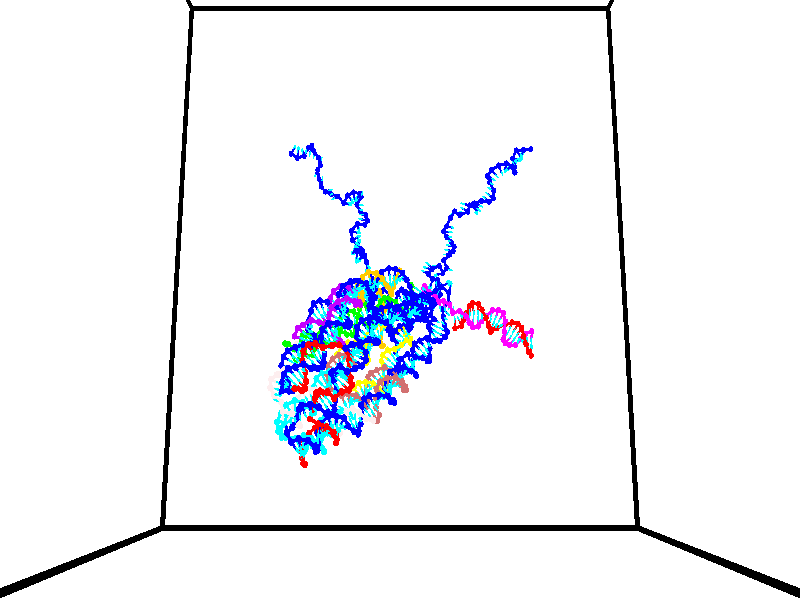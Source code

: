 // switches for output
#declare DRAW_BASES = 1; // possible values are 0, 1; only relevant for DNA ribbons
#declare DRAW_BASES_TYPE = 3; // possible values are 1, 2, 3; only relevant for DNA ribbons
#declare DRAW_FOG = 0; // set to 1 to enable fog

#include "colors.inc"

#include "transforms.inc"
background { rgb <1, 1, 1>}

#default {
   normal{
       ripples 0.25
       frequency 0.20
       turbulence 0.2
       lambda 5
   }
	finish {
		phong 0.1
		phong_size 40.
	}
}

// original window dimensions: 1024x640


// camera settings

camera {
	sky <0, 0.179814, -0.983701>
	up <0, 0.179814, -0.983701>
	right 1.6 * <1, 0, 0>
	location <35, 92.5046, 58.4545>
	look_at <35, 26.874, 46.4577>
	direction <0, -65.6306, -11.9968>
	angle 67.0682
}


# declare cpy_camera_pos = <35, 92.5046, 58.4545>;
# if (DRAW_FOG = 1)
fog {
	fog_type 2
	up vnormalize(cpy_camera_pos)
	color rgbt<1,1,1,0.3>
	distance 1e-5
	fog_alt 3e-3
	fog_offset 56
}
# end


// LIGHTS

# declare lum = 6;
global_settings {
	ambient_light rgb lum * <0.05, 0.05, 0.05>
	max_trace_level 15
}# declare cpy_direct_light_amount = 0.25;
light_source
{	1000 * <-1, -1.16351, -0.803887>,
	rgb lum * cpy_direct_light_amount
	parallel
}

light_source
{	1000 * <1, 1.16351, 0.803887>,
	rgb lum * cpy_direct_light_amount
	parallel
}

// strand 0

// nucleotide -1

// particle -1
sphere {
	<40.325260, 34.594585, 50.187401> 0.250000
	pigment { color rgbt <1,0,0,0> }
	no_shadow
}
cylinder {
	<40.327724, 34.539734, 49.791187>,  <40.329205, 34.506824, 49.553459>, 0.100000
	pigment { color rgbt <1,0,0,0> }
	no_shadow
}
cylinder {
	<40.327724, 34.539734, 49.791187>,  <40.325260, 34.594585, 50.187401>, 0.100000
	pigment { color rgbt <1,0,0,0> }
	no_shadow
}

// particle -1
sphere {
	<40.327724, 34.539734, 49.791187> 0.100000
	pigment { color rgbt <1,0,0,0> }
	no_shadow
}
sphere {
	0, 1
	scale<0.080000,0.200000,0.300000>
	matrix <0.969197, 0.244708, -0.027848,
		0.246210, -0.959851, 0.134409,
		0.006161, -0.137126, -0.990535,
		40.329571, 34.498596, 49.494026>
	pigment { color rgbt <0,1,1,0> }
	no_shadow
}
cylinder {
	<41.001343, 34.504677, 49.985203>,  <40.325260, 34.594585, 50.187401>, 0.130000
	pigment { color rgbt <1,0,0,0> }
	no_shadow
}

// nucleotide -1

// particle -1
sphere {
	<41.001343, 34.504677, 49.985203> 0.250000
	pigment { color rgbt <1,0,0,0> }
	no_shadow
}
cylinder {
	<40.800957, 34.606361, 49.654285>,  <40.680725, 34.667370, 49.455734>, 0.100000
	pigment { color rgbt <1,0,0,0> }
	no_shadow
}
cylinder {
	<40.800957, 34.606361, 49.654285>,  <41.001343, 34.504677, 49.985203>, 0.100000
	pigment { color rgbt <1,0,0,0> }
	no_shadow
}

// particle -1
sphere {
	<40.800957, 34.606361, 49.654285> 0.100000
	pigment { color rgbt <1,0,0,0> }
	no_shadow
}
sphere {
	0, 1
	scale<0.080000,0.200000,0.300000>
	matrix <0.863896, 0.089249, -0.495700,
		-0.052177, -0.963022, -0.264321,
		-0.500960, 0.254210, -0.827294,
		40.650669, 34.682625, 49.406097>
	pigment { color rgbt <0,1,1,0> }
	no_shadow
}
cylinder {
	<41.217201, 34.049866, 49.406025>,  <41.001343, 34.504677, 49.985203>, 0.130000
	pigment { color rgbt <1,0,0,0> }
	no_shadow
}

// nucleotide -1

// particle -1
sphere {
	<41.217201, 34.049866, 49.406025> 0.250000
	pigment { color rgbt <1,0,0,0> }
	no_shadow
}
cylinder {
	<41.107597, 34.428062, 49.335644>,  <41.041836, 34.654980, 49.293415>, 0.100000
	pigment { color rgbt <1,0,0,0> }
	no_shadow
}
cylinder {
	<41.107597, 34.428062, 49.335644>,  <41.217201, 34.049866, 49.406025>, 0.100000
	pigment { color rgbt <1,0,0,0> }
	no_shadow
}

// particle -1
sphere {
	<41.107597, 34.428062, 49.335644> 0.100000
	pigment { color rgbt <1,0,0,0> }
	no_shadow
}
sphere {
	0, 1
	scale<0.080000,0.200000,0.300000>
	matrix <0.929707, 0.213601, -0.300033,
		-0.246095, -0.245797, -0.937561,
		-0.274011, 0.945494, -0.175953,
		41.025394, 34.711712, 49.282856>
	pigment { color rgbt <0,1,1,0> }
	no_shadow
}
cylinder {
	<41.542633, 34.171856, 48.840950>,  <41.217201, 34.049866, 49.406025>, 0.130000
	pigment { color rgbt <1,0,0,0> }
	no_shadow
}

// nucleotide -1

// particle -1
sphere {
	<41.542633, 34.171856, 48.840950> 0.250000
	pigment { color rgbt <1,0,0,0> }
	no_shadow
}
cylinder {
	<41.465584, 34.530876, 48.999596>,  <41.419353, 34.746288, 49.094784>, 0.100000
	pigment { color rgbt <1,0,0,0> }
	no_shadow
}
cylinder {
	<41.465584, 34.530876, 48.999596>,  <41.542633, 34.171856, 48.840950>, 0.100000
	pigment { color rgbt <1,0,0,0> }
	no_shadow
}

// particle -1
sphere {
	<41.465584, 34.530876, 48.999596> 0.100000
	pigment { color rgbt <1,0,0,0> }
	no_shadow
}
sphere {
	0, 1
	scale<0.080000,0.200000,0.300000>
	matrix <0.919867, 0.305898, -0.245501,
		-0.341672, 0.317541, -0.884549,
		-0.192625, 0.897549, 0.396612,
		41.407795, 34.800140, 49.118580>
	pigment { color rgbt <0,1,1,0> }
	no_shadow
}
cylinder {
	<41.757610, 34.656120, 48.390770>,  <41.542633, 34.171856, 48.840950>, 0.130000
	pigment { color rgbt <1,0,0,0> }
	no_shadow
}

// nucleotide -1

// particle -1
sphere {
	<41.757610, 34.656120, 48.390770> 0.250000
	pigment { color rgbt <1,0,0,0> }
	no_shadow
}
cylinder {
	<41.747471, 34.873993, 48.726074>,  <41.741386, 35.004719, 48.927258>, 0.100000
	pigment { color rgbt <1,0,0,0> }
	no_shadow
}
cylinder {
	<41.747471, 34.873993, 48.726074>,  <41.757610, 34.656120, 48.390770>, 0.100000
	pigment { color rgbt <1,0,0,0> }
	no_shadow
}

// particle -1
sphere {
	<41.747471, 34.873993, 48.726074> 0.100000
	pigment { color rgbt <1,0,0,0> }
	no_shadow
}
sphere {
	0, 1
	scale<0.080000,0.200000,0.300000>
	matrix <0.934538, 0.310652, -0.173592,
		-0.354959, 0.778982, -0.516905,
		-0.025353, 0.544685, 0.838257,
		41.739864, 35.037399, 48.977551>
	pigment { color rgbt <0,1,1,0> }
	no_shadow
}
cylinder {
	<41.987057, 35.373005, 48.238731>,  <41.757610, 34.656120, 48.390770>, 0.130000
	pigment { color rgbt <1,0,0,0> }
	no_shadow
}

// nucleotide -1

// particle -1
sphere {
	<41.987057, 35.373005, 48.238731> 0.250000
	pigment { color rgbt <1,0,0,0> }
	no_shadow
}
cylinder {
	<42.037155, 35.328609, 48.633091>,  <42.067215, 35.301971, 48.869705>, 0.100000
	pigment { color rgbt <1,0,0,0> }
	no_shadow
}
cylinder {
	<42.037155, 35.328609, 48.633091>,  <41.987057, 35.373005, 48.238731>, 0.100000
	pigment { color rgbt <1,0,0,0> }
	no_shadow
}

// particle -1
sphere {
	<42.037155, 35.328609, 48.633091> 0.100000
	pigment { color rgbt <1,0,0,0> }
	no_shadow
}
sphere {
	0, 1
	scale<0.080000,0.200000,0.300000>
	matrix <0.920274, 0.384281, -0.073645,
		-0.370688, 0.916520, 0.150270,
		0.125243, -0.110990, 0.985898,
		42.074730, 35.295311, 48.928860>
	pigment { color rgbt <0,1,1,0> }
	no_shadow
}
cylinder {
	<42.490833, 35.896534, 48.445045>,  <41.987057, 35.373005, 48.238731>, 0.130000
	pigment { color rgbt <1,0,0,0> }
	no_shadow
}

// nucleotide -1

// particle -1
sphere {
	<42.490833, 35.896534, 48.445045> 0.250000
	pigment { color rgbt <1,0,0,0> }
	no_shadow
}
cylinder {
	<42.492275, 35.647427, 48.758003>,  <42.493141, 35.497963, 48.945778>, 0.100000
	pigment { color rgbt <1,0,0,0> }
	no_shadow
}
cylinder {
	<42.492275, 35.647427, 48.758003>,  <42.490833, 35.896534, 48.445045>, 0.100000
	pigment { color rgbt <1,0,0,0> }
	no_shadow
}

// particle -1
sphere {
	<42.492275, 35.647427, 48.758003> 0.100000
	pigment { color rgbt <1,0,0,0> }
	no_shadow
}
sphere {
	0, 1
	scale<0.080000,0.200000,0.300000>
	matrix <0.934834, 0.279908, 0.218489,
		-0.355068, 0.730621, 0.583198,
		0.003610, -0.622771, 0.782395,
		42.493359, 35.460594, 48.992722>
	pigment { color rgbt <0,1,1,0> }
	no_shadow
}
cylinder {
	<42.746609, 36.277554, 48.954044>,  <42.490833, 35.896534, 48.445045>, 0.130000
	pigment { color rgbt <1,0,0,0> }
	no_shadow
}

// nucleotide -1

// particle -1
sphere {
	<42.746609, 36.277554, 48.954044> 0.250000
	pigment { color rgbt <1,0,0,0> }
	no_shadow
}
cylinder {
	<42.798630, 35.892937, 49.050819>,  <42.829842, 35.662167, 49.108883>, 0.100000
	pigment { color rgbt <1,0,0,0> }
	no_shadow
}
cylinder {
	<42.798630, 35.892937, 49.050819>,  <42.746609, 36.277554, 48.954044>, 0.100000
	pigment { color rgbt <1,0,0,0> }
	no_shadow
}

// particle -1
sphere {
	<42.798630, 35.892937, 49.050819> 0.100000
	pigment { color rgbt <1,0,0,0> }
	no_shadow
}
sphere {
	0, 1
	scale<0.080000,0.200000,0.300000>
	matrix <0.903802, 0.215300, 0.369849,
		-0.407712, 0.170562, 0.897039,
		0.130050, -0.961538, 0.241935,
		42.837646, 35.604477, 49.123402>
	pigment { color rgbt <0,1,1,0> }
	no_shadow
}
cylinder {
	<43.100452, 36.367916, 49.632568>,  <42.746609, 36.277554, 48.954044>, 0.130000
	pigment { color rgbt <1,0,0,0> }
	no_shadow
}

// nucleotide -1

// particle -1
sphere {
	<43.100452, 36.367916, 49.632568> 0.250000
	pigment { color rgbt <1,0,0,0> }
	no_shadow
}
cylinder {
	<43.167812, 35.989410, 49.522133>,  <43.208229, 35.762306, 49.455872>, 0.100000
	pigment { color rgbt <1,0,0,0> }
	no_shadow
}
cylinder {
	<43.167812, 35.989410, 49.522133>,  <43.100452, 36.367916, 49.632568>, 0.100000
	pigment { color rgbt <1,0,0,0> }
	no_shadow
}

// particle -1
sphere {
	<43.167812, 35.989410, 49.522133> 0.100000
	pigment { color rgbt <1,0,0,0> }
	no_shadow
}
sphere {
	0, 1
	scale<0.080000,0.200000,0.300000>
	matrix <0.807605, -0.028145, 0.589051,
		-0.565169, -0.322163, 0.759470,
		0.168395, -0.946266, -0.276087,
		43.218330, 35.705532, 49.439308>
	pigment { color rgbt <0,1,1,0> }
	no_shadow
}
cylinder {
	<43.358879, 36.010986, 50.205971>,  <43.100452, 36.367916, 49.632568>, 0.130000
	pigment { color rgbt <1,0,0,0> }
	no_shadow
}

// nucleotide -1

// particle -1
sphere {
	<43.358879, 36.010986, 50.205971> 0.250000
	pigment { color rgbt <1,0,0,0> }
	no_shadow
}
cylinder {
	<43.492302, 35.752998, 49.930943>,  <43.572357, 35.598206, 49.765926>, 0.100000
	pigment { color rgbt <1,0,0,0> }
	no_shadow
}
cylinder {
	<43.492302, 35.752998, 49.930943>,  <43.358879, 36.010986, 50.205971>, 0.100000
	pigment { color rgbt <1,0,0,0> }
	no_shadow
}

// particle -1
sphere {
	<43.492302, 35.752998, 49.930943> 0.100000
	pigment { color rgbt <1,0,0,0> }
	no_shadow
}
sphere {
	0, 1
	scale<0.080000,0.200000,0.300000>
	matrix <0.814593, -0.169927, 0.554583,
		-0.474526, -0.745077, 0.468707,
		0.333561, -0.644969, -0.687569,
		43.592369, 35.559509, 49.724670>
	pigment { color rgbt <0,1,1,0> }
	no_shadow
}
cylinder {
	<43.612736, 35.313538, 50.589291>,  <43.358879, 36.010986, 50.205971>, 0.130000
	pigment { color rgbt <1,0,0,0> }
	no_shadow
}

// nucleotide -1

// particle -1
sphere {
	<43.612736, 35.313538, 50.589291> 0.250000
	pigment { color rgbt <1,0,0,0> }
	no_shadow
}
cylinder {
	<43.785786, 35.363625, 50.232155>,  <43.889614, 35.393677, 50.017872>, 0.100000
	pigment { color rgbt <1,0,0,0> }
	no_shadow
}
cylinder {
	<43.785786, 35.363625, 50.232155>,  <43.612736, 35.313538, 50.589291>, 0.100000
	pigment { color rgbt <1,0,0,0> }
	no_shadow
}

// particle -1
sphere {
	<43.785786, 35.363625, 50.232155> 0.100000
	pigment { color rgbt <1,0,0,0> }
	no_shadow
}
sphere {
	0, 1
	scale<0.080000,0.200000,0.300000>
	matrix <0.845555, -0.399992, 0.353614,
		-0.312850, -0.907925, -0.278922,
		0.432622, 0.125216, -0.892838,
		43.915573, 35.401188, 49.964302>
	pigment { color rgbt <0,1,1,0> }
	no_shadow
}
cylinder {
	<43.882980, 34.609657, 50.400223>,  <43.612736, 35.313538, 50.589291>, 0.130000
	pigment { color rgbt <1,0,0,0> }
	no_shadow
}

// nucleotide -1

// particle -1
sphere {
	<43.882980, 34.609657, 50.400223> 0.250000
	pigment { color rgbt <1,0,0,0> }
	no_shadow
}
cylinder {
	<44.081123, 34.893799, 50.200214>,  <44.200008, 35.064281, 50.080208>, 0.100000
	pigment { color rgbt <1,0,0,0> }
	no_shadow
}
cylinder {
	<44.081123, 34.893799, 50.200214>,  <43.882980, 34.609657, 50.400223>, 0.100000
	pigment { color rgbt <1,0,0,0> }
	no_shadow
}

// particle -1
sphere {
	<44.081123, 34.893799, 50.200214> 0.100000
	pigment { color rgbt <1,0,0,0> }
	no_shadow
}
sphere {
	0, 1
	scale<0.080000,0.200000,0.300000>
	matrix <0.868368, -0.389280, 0.307243,
		0.023602, -0.586398, -0.809679,
		0.495359, 0.710351, -0.500022,
		44.229733, 35.106903, 50.050209>
	pigment { color rgbt <0,1,1,0> }
	no_shadow
}
cylinder {
	<44.462463, 34.282528, 50.129215>,  <43.882980, 34.609657, 50.400223>, 0.130000
	pigment { color rgbt <1,0,0,0> }
	no_shadow
}

// nucleotide -1

// particle -1
sphere {
	<44.462463, 34.282528, 50.129215> 0.250000
	pigment { color rgbt <1,0,0,0> }
	no_shadow
}
cylinder {
	<44.557644, 34.668983, 50.089314>,  <44.614754, 34.900856, 50.065372>, 0.100000
	pigment { color rgbt <1,0,0,0> }
	no_shadow
}
cylinder {
	<44.557644, 34.668983, 50.089314>,  <44.462463, 34.282528, 50.129215>, 0.100000
	pigment { color rgbt <1,0,0,0> }
	no_shadow
}

// particle -1
sphere {
	<44.557644, 34.668983, 50.089314> 0.100000
	pigment { color rgbt <1,0,0,0> }
	no_shadow
}
sphere {
	0, 1
	scale<0.080000,0.200000,0.300000>
	matrix <0.904158, -0.182821, 0.386103,
		0.354793, -0.182064, -0.917047,
		0.237950, 0.966142, -0.099751,
		44.629028, 34.958824, 50.059387>
	pigment { color rgbt <0,1,1,0> }
	no_shadow
}
cylinder {
	<45.208382, 34.376789, 49.863297>,  <44.462463, 34.282528, 50.129215>, 0.130000
	pigment { color rgbt <1,0,0,0> }
	no_shadow
}

// nucleotide -1

// particle -1
sphere {
	<45.208382, 34.376789, 49.863297> 0.250000
	pigment { color rgbt <1,0,0,0> }
	no_shadow
}
cylinder {
	<45.140202, 34.738899, 50.018951>,  <45.099293, 34.956165, 50.112343>, 0.100000
	pigment { color rgbt <1,0,0,0> }
	no_shadow
}
cylinder {
	<45.140202, 34.738899, 50.018951>,  <45.208382, 34.376789, 49.863297>, 0.100000
	pigment { color rgbt <1,0,0,0> }
	no_shadow
}

// particle -1
sphere {
	<45.140202, 34.738899, 50.018951> 0.100000
	pigment { color rgbt <1,0,0,0> }
	no_shadow
}
sphere {
	0, 1
	scale<0.080000,0.200000,0.300000>
	matrix <0.885794, -0.032228, 0.462959,
		0.431646, 0.423605, -0.796392,
		-0.170446, 0.905273, 0.389138,
		45.089069, 35.010483, 50.135693>
	pigment { color rgbt <0,1,1,0> }
	no_shadow
}
cylinder {
	<45.855236, 34.833168, 49.743286>,  <45.208382, 34.376789, 49.863297>, 0.130000
	pigment { color rgbt <1,0,0,0> }
	no_shadow
}

// nucleotide -1

// particle -1
sphere {
	<45.855236, 34.833168, 49.743286> 0.250000
	pigment { color rgbt <1,0,0,0> }
	no_shadow
}
cylinder {
	<45.671547, 35.003906, 50.054905>,  <45.561333, 35.106350, 50.241879>, 0.100000
	pigment { color rgbt <1,0,0,0> }
	no_shadow
}
cylinder {
	<45.671547, 35.003906, 50.054905>,  <45.855236, 34.833168, 49.743286>, 0.100000
	pigment { color rgbt <1,0,0,0> }
	no_shadow
}

// particle -1
sphere {
	<45.671547, 35.003906, 50.054905> 0.100000
	pigment { color rgbt <1,0,0,0> }
	no_shadow
}
sphere {
	0, 1
	scale<0.080000,0.200000,0.300000>
	matrix <0.865316, 0.016655, 0.500950,
		0.200853, 0.904172, -0.377004,
		-0.459223, 0.426844, 0.779049,
		45.533779, 35.131958, 50.288620>
	pigment { color rgbt <0,1,1,0> }
	no_shadow
}
cylinder {
	<46.283607, 35.354229, 49.934059>,  <45.855236, 34.833168, 49.743286>, 0.130000
	pigment { color rgbt <1,0,0,0> }
	no_shadow
}

// nucleotide -1

// particle -1
sphere {
	<46.283607, 35.354229, 49.934059> 0.250000
	pigment { color rgbt <1,0,0,0> }
	no_shadow
}
cylinder {
	<46.055309, 35.311356, 50.259701>,  <45.918331, 35.285629, 50.455086>, 0.100000
	pigment { color rgbt <1,0,0,0> }
	no_shadow
}
cylinder {
	<46.055309, 35.311356, 50.259701>,  <46.283607, 35.354229, 49.934059>, 0.100000
	pigment { color rgbt <1,0,0,0> }
	no_shadow
}

// particle -1
sphere {
	<46.055309, 35.311356, 50.259701> 0.100000
	pigment { color rgbt <1,0,0,0> }
	no_shadow
}
sphere {
	0, 1
	scale<0.080000,0.200000,0.300000>
	matrix <0.821039, -0.060066, 0.567703,
		-0.011951, 0.992423, 0.122287,
		-0.570746, -0.107187, 0.814101,
		45.884087, 35.279198, 50.503929>
	pigment { color rgbt <0,1,1,0> }
	no_shadow
}
cylinder {
	<46.566227, 35.742558, 50.323528>,  <46.283607, 35.354229, 49.934059>, 0.130000
	pigment { color rgbt <1,0,0,0> }
	no_shadow
}

// nucleotide -1

// particle -1
sphere {
	<46.566227, 35.742558, 50.323528> 0.250000
	pigment { color rgbt <1,0,0,0> }
	no_shadow
}
cylinder {
	<46.364689, 35.506851, 50.576164>,  <46.243767, 35.365429, 50.727745>, 0.100000
	pigment { color rgbt <1,0,0,0> }
	no_shadow
}
cylinder {
	<46.364689, 35.506851, 50.576164>,  <46.566227, 35.742558, 50.323528>, 0.100000
	pigment { color rgbt <1,0,0,0> }
	no_shadow
}

// particle -1
sphere {
	<46.364689, 35.506851, 50.576164> 0.100000
	pigment { color rgbt <1,0,0,0> }
	no_shadow
}
sphere {
	0, 1
	scale<0.080000,0.200000,0.300000>
	matrix <0.820221, -0.097074, 0.563749,
		-0.270885, 0.802089, 0.532236,
		-0.503843, -0.589262, 0.631594,
		46.213535, 35.330074, 50.765644>
	pigment { color rgbt <0,1,1,0> }
	no_shadow
}
cylinder {
	<46.663891, 36.042931, 51.008339>,  <46.566227, 35.742558, 50.323528>, 0.130000
	pigment { color rgbt <1,0,0,0> }
	no_shadow
}

// nucleotide -1

// particle -1
sphere {
	<46.663891, 36.042931, 51.008339> 0.250000
	pigment { color rgbt <1,0,0,0> }
	no_shadow
}
cylinder {
	<46.567142, 35.658718, 51.063305>,  <46.509094, 35.428192, 51.096283>, 0.100000
	pigment { color rgbt <1,0,0,0> }
	no_shadow
}
cylinder {
	<46.567142, 35.658718, 51.063305>,  <46.663891, 36.042931, 51.008339>, 0.100000
	pigment { color rgbt <1,0,0,0> }
	no_shadow
}

// particle -1
sphere {
	<46.567142, 35.658718, 51.063305> 0.100000
	pigment { color rgbt <1,0,0,0> }
	no_shadow
}
sphere {
	0, 1
	scale<0.080000,0.200000,0.300000>
	matrix <0.856256, -0.144675, 0.495877,
		-0.456424, 0.237602, 0.857452,
		-0.241873, -0.960528, 0.137415,
		46.494579, 35.370560, 51.104530>
	pigment { color rgbt <0,1,1,0> }
	no_shadow
}
cylinder {
	<46.895393, 35.875305, 51.647045>,  <46.663891, 36.042931, 51.008339>, 0.130000
	pigment { color rgbt <1,0,0,0> }
	no_shadow
}

// nucleotide -1

// particle -1
sphere {
	<46.895393, 35.875305, 51.647045> 0.250000
	pigment { color rgbt <1,0,0,0> }
	no_shadow
}
cylinder {
	<46.864719, 35.510353, 51.486210>,  <46.846313, 35.291382, 51.389709>, 0.100000
	pigment { color rgbt <1,0,0,0> }
	no_shadow
}
cylinder {
	<46.864719, 35.510353, 51.486210>,  <46.895393, 35.875305, 51.647045>, 0.100000
	pigment { color rgbt <1,0,0,0> }
	no_shadow
}

// particle -1
sphere {
	<46.864719, 35.510353, 51.486210> 0.100000
	pigment { color rgbt <1,0,0,0> }
	no_shadow
}
sphere {
	0, 1
	scale<0.080000,0.200000,0.300000>
	matrix <0.839342, -0.276746, 0.467885,
		-0.538167, -0.301608, 0.787025,
		-0.076688, -0.912384, -0.402088,
		46.841713, 35.236637, 51.365585>
	pigment { color rgbt <0,1,1,0> }
	no_shadow
}
cylinder {
	<47.211693, 35.461258, 52.205509>,  <46.895393, 35.875305, 51.647045>, 0.130000
	pigment { color rgbt <1,0,0,0> }
	no_shadow
}

// nucleotide -1

// particle -1
sphere {
	<47.211693, 35.461258, 52.205509> 0.250000
	pigment { color rgbt <1,0,0,0> }
	no_shadow
}
cylinder {
	<47.204632, 35.227032, 51.881336>,  <47.200394, 35.086494, 51.686832>, 0.100000
	pigment { color rgbt <1,0,0,0> }
	no_shadow
}
cylinder {
	<47.204632, 35.227032, 51.881336>,  <47.211693, 35.461258, 52.205509>, 0.100000
	pigment { color rgbt <1,0,0,0> }
	no_shadow
}

// particle -1
sphere {
	<47.204632, 35.227032, 51.881336> 0.100000
	pigment { color rgbt <1,0,0,0> }
	no_shadow
}
sphere {
	0, 1
	scale<0.080000,0.200000,0.300000>
	matrix <0.835096, -0.454368, 0.310105,
		-0.549821, -0.671313, 0.497027,
		-0.017656, -0.585567, -0.810432,
		47.199337, 35.051361, 51.638206>
	pigment { color rgbt <0,1,1,0> }
	no_shadow
}
cylinder {
	<47.558987, 34.874535, 52.430298>,  <47.211693, 35.461258, 52.205509>, 0.130000
	pigment { color rgbt <1,0,0,0> }
	no_shadow
}

// nucleotide -1

// particle -1
sphere {
	<47.558987, 34.874535, 52.430298> 0.250000
	pigment { color rgbt <1,0,0,0> }
	no_shadow
}
cylinder {
	<47.579418, 34.839722, 52.032341>,  <47.591675, 34.818836, 51.793568>, 0.100000
	pigment { color rgbt <1,0,0,0> }
	no_shadow
}
cylinder {
	<47.579418, 34.839722, 52.032341>,  <47.558987, 34.874535, 52.430298>, 0.100000
	pigment { color rgbt <1,0,0,0> }
	no_shadow
}

// particle -1
sphere {
	<47.579418, 34.839722, 52.032341> 0.100000
	pigment { color rgbt <1,0,0,0> }
	no_shadow
}
sphere {
	0, 1
	scale<0.080000,0.200000,0.300000>
	matrix <0.838641, -0.537190, 0.090045,
		-0.542284, -0.838959, 0.045550,
		0.051075, -0.087030, -0.994896,
		47.594742, 34.813614, 51.733871>
	pigment { color rgbt <0,1,1,0> }
	no_shadow
}
// strand 1

// nucleotide -1

// particle -1
sphere {
	<23.961761, 35.022144, 51.467827> 0.250000
	pigment { color rgbt <0,1,0,0> }
	no_shadow
}
cylinder {
	<24.171349, 34.901417, 51.786415>,  <24.297100, 34.828979, 51.977570>, 0.100000
	pigment { color rgbt <0,1,0,0> }
	no_shadow
}
cylinder {
	<24.171349, 34.901417, 51.786415>,  <23.961761, 35.022144, 51.467827>, 0.100000
	pigment { color rgbt <0,1,0,0> }
	no_shadow
}

// particle -1
sphere {
	<24.171349, 34.901417, 51.786415> 0.100000
	pigment { color rgbt <0,1,0,0> }
	no_shadow
}
sphere {
	0, 1
	scale<0.080000,0.200000,0.300000>
	matrix <0.807358, 0.473908, -0.351545,
		-0.271353, 0.827235, 0.491985,
		0.523966, -0.301815, 0.796471,
		24.328539, 34.810871, 52.025356>
	pigment { color rgbt <0,1,1,0> }
	no_shadow
}
cylinder {
	<24.404991, 35.556271, 51.584217>,  <23.961761, 35.022144, 51.467827>, 0.130000
	pigment { color rgbt <0,1,0,0> }
	no_shadow
}

// nucleotide -1

// particle -1
sphere {
	<24.404991, 35.556271, 51.584217> 0.250000
	pigment { color rgbt <0,1,0,0> }
	no_shadow
}
cylinder {
	<24.579767, 35.255775, 51.782093>,  <24.684633, 35.075478, 51.900818>, 0.100000
	pigment { color rgbt <0,1,0,0> }
	no_shadow
}
cylinder {
	<24.579767, 35.255775, 51.782093>,  <24.404991, 35.556271, 51.584217>, 0.100000
	pigment { color rgbt <0,1,0,0> }
	no_shadow
}

// particle -1
sphere {
	<24.579767, 35.255775, 51.782093> 0.100000
	pigment { color rgbt <0,1,0,0> }
	no_shadow
}
sphere {
	0, 1
	scale<0.080000,0.200000,0.300000>
	matrix <0.890947, 0.437079, -0.123191,
		-0.123674, 0.494573, 0.860292,
		0.436942, -0.751239, 0.494694,
		24.710850, 35.030403, 51.930500>
	pigment { color rgbt <0,1,1,0> }
	no_shadow
}
cylinder {
	<24.892757, 35.808434, 51.973019>,  <24.404991, 35.556271, 51.584217>, 0.130000
	pigment { color rgbt <0,1,0,0> }
	no_shadow
}

// nucleotide -1

// particle -1
sphere {
	<24.892757, 35.808434, 51.973019> 0.250000
	pigment { color rgbt <0,1,0,0> }
	no_shadow
}
cylinder {
	<25.020031, 35.429371, 51.962437>,  <25.096395, 35.201931, 51.956089>, 0.100000
	pigment { color rgbt <0,1,0,0> }
	no_shadow
}
cylinder {
	<25.020031, 35.429371, 51.962437>,  <24.892757, 35.808434, 51.973019>, 0.100000
	pigment { color rgbt <0,1,0,0> }
	no_shadow
}

// particle -1
sphere {
	<25.020031, 35.429371, 51.962437> 0.100000
	pigment { color rgbt <0,1,0,0> }
	no_shadow
}
sphere {
	0, 1
	scale<0.080000,0.200000,0.300000>
	matrix <0.920833, 0.315571, -0.229088,
		0.225445, 0.048534, 0.973046,
		0.318184, -0.947660, -0.026452,
		25.115486, 35.145073, 51.954502>
	pigment { color rgbt <0,1,1,0> }
	no_shadow
}
cylinder {
	<25.495939, 35.829964, 52.352997>,  <24.892757, 35.808434, 51.973019>, 0.130000
	pigment { color rgbt <0,1,0,0> }
	no_shadow
}

// nucleotide -1

// particle -1
sphere {
	<25.495939, 35.829964, 52.352997> 0.250000
	pigment { color rgbt <0,1,0,0> }
	no_shadow
}
cylinder {
	<25.489452, 35.507576, 52.116302>,  <25.485559, 35.314144, 51.974285>, 0.100000
	pigment { color rgbt <0,1,0,0> }
	no_shadow
}
cylinder {
	<25.489452, 35.507576, 52.116302>,  <25.495939, 35.829964, 52.352997>, 0.100000
	pigment { color rgbt <0,1,0,0> }
	no_shadow
}

// particle -1
sphere {
	<25.489452, 35.507576, 52.116302> 0.100000
	pigment { color rgbt <0,1,0,0> }
	no_shadow
}
sphere {
	0, 1
	scale<0.080000,0.200000,0.300000>
	matrix <0.942971, 0.184463, -0.277090,
		0.332480, -0.562487, 0.757011,
		-0.016219, -0.805966, -0.591740,
		25.484587, 35.265785, 51.938782>
	pigment { color rgbt <0,1,1,0> }
	no_shadow
}
cylinder {
	<26.148281, 35.469765, 52.557705>,  <25.495939, 35.829964, 52.352997>, 0.130000
	pigment { color rgbt <0,1,0,0> }
	no_shadow
}

// nucleotide -1

// particle -1
sphere {
	<26.148281, 35.469765, 52.557705> 0.250000
	pigment { color rgbt <0,1,0,0> }
	no_shadow
}
cylinder {
	<26.053421, 35.304989, 52.205780>,  <25.996506, 35.206123, 51.994625>, 0.100000
	pigment { color rgbt <0,1,0,0> }
	no_shadow
}
cylinder {
	<26.053421, 35.304989, 52.205780>,  <26.148281, 35.469765, 52.557705>, 0.100000
	pigment { color rgbt <0,1,0,0> }
	no_shadow
}

// particle -1
sphere {
	<26.053421, 35.304989, 52.205780> 0.100000
	pigment { color rgbt <0,1,0,0> }
	no_shadow
}
sphere {
	0, 1
	scale<0.080000,0.200000,0.300000>
	matrix <0.957119, 0.056035, -0.284226,
		0.166384, -0.909486, 0.380988,
		-0.237151, -0.411941, -0.879809,
		25.982275, 35.181408, 51.941837>
	pigment { color rgbt <0,1,1,0> }
	no_shadow
}
cylinder {
	<26.683754, 35.003109, 52.398598>,  <26.148281, 35.469765, 52.557705>, 0.130000
	pigment { color rgbt <0,1,0,0> }
	no_shadow
}

// nucleotide -1

// particle -1
sphere {
	<26.683754, 35.003109, 52.398598> 0.250000
	pigment { color rgbt <0,1,0,0> }
	no_shadow
}
cylinder {
	<26.513987, 35.057629, 52.040539>,  <26.412127, 35.090340, 51.825703>, 0.100000
	pigment { color rgbt <0,1,0,0> }
	no_shadow
}
cylinder {
	<26.513987, 35.057629, 52.040539>,  <26.683754, 35.003109, 52.398598>, 0.100000
	pigment { color rgbt <0,1,0,0> }
	no_shadow
}

// particle -1
sphere {
	<26.513987, 35.057629, 52.040539> 0.100000
	pigment { color rgbt <0,1,0,0> }
	no_shadow
}
sphere {
	0, 1
	scale<0.080000,0.200000,0.300000>
	matrix <0.902330, -0.018542, -0.430648,
		-0.075294, -0.990494, -0.115116,
		-0.424420, 0.136298, -0.895148,
		26.386662, 35.098518, 51.771996>
	pigment { color rgbt <0,1,1,0> }
	no_shadow
}
cylinder {
	<26.744719, 34.404655, 51.876778>,  <26.683754, 35.003109, 52.398598>, 0.130000
	pigment { color rgbt <0,1,0,0> }
	no_shadow
}

// nucleotide -1

// particle -1
sphere {
	<26.744719, 34.404655, 51.876778> 0.250000
	pigment { color rgbt <0,1,0,0> }
	no_shadow
}
cylinder {
	<26.705107, 34.730015, 51.647488>,  <26.681339, 34.925228, 51.509914>, 0.100000
	pigment { color rgbt <0,1,0,0> }
	no_shadow
}
cylinder {
	<26.705107, 34.730015, 51.647488>,  <26.744719, 34.404655, 51.876778>, 0.100000
	pigment { color rgbt <0,1,0,0> }
	no_shadow
}

// particle -1
sphere {
	<26.705107, 34.730015, 51.647488> 0.100000
	pigment { color rgbt <0,1,0,0> }
	no_shadow
}
sphere {
	0, 1
	scale<0.080000,0.200000,0.300000>
	matrix <0.767586, -0.304147, -0.564186,
		-0.633249, -0.495867, -0.594231,
		-0.099028, 0.813394, -0.573222,
		26.675398, 34.974033, 51.475521>
	pigment { color rgbt <0,1,1,0> }
	no_shadow
}
cylinder {
	<27.122482, 34.281406, 51.282799>,  <26.744719, 34.404655, 51.876778>, 0.130000
	pigment { color rgbt <0,1,0,0> }
	no_shadow
}

// nucleotide -1

// particle -1
sphere {
	<27.122482, 34.281406, 51.282799> 0.250000
	pigment { color rgbt <0,1,0,0> }
	no_shadow
}
cylinder {
	<27.032335, 34.664936, 51.213676>,  <26.978247, 34.895054, 51.172203>, 0.100000
	pigment { color rgbt <0,1,0,0> }
	no_shadow
}
cylinder {
	<27.032335, 34.664936, 51.213676>,  <27.122482, 34.281406, 51.282799>, 0.100000
	pigment { color rgbt <0,1,0,0> }
	no_shadow
}

// particle -1
sphere {
	<27.032335, 34.664936, 51.213676> 0.100000
	pigment { color rgbt <0,1,0,0> }
	no_shadow
}
sphere {
	0, 1
	scale<0.080000,0.200000,0.300000>
	matrix <0.677140, 0.026624, -0.735372,
		-0.700493, -0.282746, -0.655259,
		-0.225370, 0.958825, -0.172808,
		26.964724, 34.952583, 51.161835>
	pigment { color rgbt <0,1,1,0> }
	no_shadow
}
cylinder {
	<27.122089, 34.262493, 50.621490>,  <27.122482, 34.281406, 51.282799>, 0.130000
	pigment { color rgbt <0,1,0,0> }
	no_shadow
}

// nucleotide -1

// particle -1
sphere {
	<27.122089, 34.262493, 50.621490> 0.250000
	pigment { color rgbt <0,1,0,0> }
	no_shadow
}
cylinder {
	<27.175629, 34.634785, 50.757626>,  <27.207752, 34.858158, 50.839306>, 0.100000
	pigment { color rgbt <0,1,0,0> }
	no_shadow
}
cylinder {
	<27.175629, 34.634785, 50.757626>,  <27.122089, 34.262493, 50.621490>, 0.100000
	pigment { color rgbt <0,1,0,0> }
	no_shadow
}

// particle -1
sphere {
	<27.175629, 34.634785, 50.757626> 0.100000
	pigment { color rgbt <0,1,0,0> }
	no_shadow
}
sphere {
	0, 1
	scale<0.080000,0.200000,0.300000>
	matrix <0.822899, 0.086978, -0.561491,
		-0.552197, 0.355218, -0.754254,
		0.133848, 0.930728, 0.340337,
		27.215782, 34.914001, 50.859726>
	pigment { color rgbt <0,1,1,0> }
	no_shadow
}
cylinder {
	<27.453234, 34.653122, 50.141670>,  <27.122089, 34.262493, 50.621490>, 0.130000
	pigment { color rgbt <0,1,0,0> }
	no_shadow
}

// nucleotide -1

// particle -1
sphere {
	<27.453234, 34.653122, 50.141670> 0.250000
	pigment { color rgbt <0,1,0,0> }
	no_shadow
}
cylinder {
	<27.532238, 34.918629, 50.430229>,  <27.579639, 35.077930, 50.603363>, 0.100000
	pigment { color rgbt <0,1,0,0> }
	no_shadow
}
cylinder {
	<27.532238, 34.918629, 50.430229>,  <27.453234, 34.653122, 50.141670>, 0.100000
	pigment { color rgbt <0,1,0,0> }
	no_shadow
}

// particle -1
sphere {
	<27.532238, 34.918629, 50.430229> 0.100000
	pigment { color rgbt <0,1,0,0> }
	no_shadow
}
sphere {
	0, 1
	scale<0.080000,0.200000,0.300000>
	matrix <0.882814, 0.199489, -0.425256,
		-0.426180, 0.720848, -0.546579,
		0.197508, 0.663764, 0.721393,
		27.591490, 35.117760, 50.646648>
	pigment { color rgbt <0,1,1,0> }
	no_shadow
}
cylinder {
	<27.808004, 35.300259, 49.809338>,  <27.453234, 34.653122, 50.141670>, 0.130000
	pigment { color rgbt <0,1,0,0> }
	no_shadow
}

// nucleotide -1

// particle -1
sphere {
	<27.808004, 35.300259, 49.809338> 0.250000
	pigment { color rgbt <0,1,0,0> }
	no_shadow
}
cylinder {
	<27.904366, 35.325413, 50.196743>,  <27.962181, 35.340504, 50.429184>, 0.100000
	pigment { color rgbt <0,1,0,0> }
	no_shadow
}
cylinder {
	<27.904366, 35.325413, 50.196743>,  <27.808004, 35.300259, 49.809338>, 0.100000
	pigment { color rgbt <0,1,0,0> }
	no_shadow
}

// particle -1
sphere {
	<27.904366, 35.325413, 50.196743> 0.100000
	pigment { color rgbt <0,1,0,0> }
	no_shadow
}
sphere {
	0, 1
	scale<0.080000,0.200000,0.300000>
	matrix <0.924321, 0.289443, -0.248703,
		-0.295969, 0.955127, 0.011602,
		0.240901, 0.062885, 0.968510,
		27.976637, 35.344276, 50.487297>
	pigment { color rgbt <0,1,1,0> }
	no_shadow
}
cylinder {
	<28.208750, 35.858131, 49.853092>,  <27.808004, 35.300259, 49.809338>, 0.130000
	pigment { color rgbt <0,1,0,0> }
	no_shadow
}

// nucleotide -1

// particle -1
sphere {
	<28.208750, 35.858131, 49.853092> 0.250000
	pigment { color rgbt <0,1,0,0> }
	no_shadow
}
cylinder {
	<28.309278, 35.627556, 50.164104>,  <28.369596, 35.489208, 50.350712>, 0.100000
	pigment { color rgbt <0,1,0,0> }
	no_shadow
}
cylinder {
	<28.309278, 35.627556, 50.164104>,  <28.208750, 35.858131, 49.853092>, 0.100000
	pigment { color rgbt <0,1,0,0> }
	no_shadow
}

// particle -1
sphere {
	<28.309278, 35.627556, 50.164104> 0.100000
	pigment { color rgbt <0,1,0,0> }
	no_shadow
}
sphere {
	0, 1
	scale<0.080000,0.200000,0.300000>
	matrix <0.962793, 0.231328, -0.139704,
		-0.099332, 0.783709, 0.613133,
		0.251322, -0.576444, 0.777528,
		28.384676, 35.454624, 50.397362>
	pigment { color rgbt <0,1,1,0> }
	no_shadow
}
cylinder {
	<28.794802, 36.267853, 50.187931>,  <28.208750, 35.858131, 49.853092>, 0.130000
	pigment { color rgbt <0,1,0,0> }
	no_shadow
}

// nucleotide -1

// particle -1
sphere {
	<28.794802, 36.267853, 50.187931> 0.250000
	pigment { color rgbt <0,1,0,0> }
	no_shadow
}
cylinder {
	<28.811998, 35.885853, 50.305325>,  <28.822317, 35.656654, 50.375763>, 0.100000
	pigment { color rgbt <0,1,0,0> }
	no_shadow
}
cylinder {
	<28.811998, 35.885853, 50.305325>,  <28.794802, 36.267853, 50.187931>, 0.100000
	pigment { color rgbt <0,1,0,0> }
	no_shadow
}

// particle -1
sphere {
	<28.811998, 35.885853, 50.305325> 0.100000
	pigment { color rgbt <0,1,0,0> }
	no_shadow
}
sphere {
	0, 1
	scale<0.080000,0.200000,0.300000>
	matrix <0.984778, -0.009012, -0.173584,
		0.168417, 0.296483, 0.940071,
		0.042992, -0.954996, 0.293487,
		28.824896, 35.599354, 50.393372>
	pigment { color rgbt <0,1,1,0> }
	no_shadow
}
cylinder {
	<29.419069, 36.257996, 50.624420>,  <28.794802, 36.267853, 50.187931>, 0.130000
	pigment { color rgbt <0,1,0,0> }
	no_shadow
}

// nucleotide -1

// particle -1
sphere {
	<29.419069, 36.257996, 50.624420> 0.250000
	pigment { color rgbt <0,1,0,0> }
	no_shadow
}
cylinder {
	<29.346649, 35.884563, 50.500713>,  <29.303198, 35.660503, 50.426491>, 0.100000
	pigment { color rgbt <0,1,0,0> }
	no_shadow
}
cylinder {
	<29.346649, 35.884563, 50.500713>,  <29.419069, 36.257996, 50.624420>, 0.100000
	pigment { color rgbt <0,1,0,0> }
	no_shadow
}

// particle -1
sphere {
	<29.346649, 35.884563, 50.500713> 0.100000
	pigment { color rgbt <0,1,0,0> }
	no_shadow
}
sphere {
	0, 1
	scale<0.080000,0.200000,0.300000>
	matrix <0.953994, -0.090297, -0.285907,
		0.238992, -0.346803, 0.906979,
		-0.181051, -0.933581, -0.309268,
		29.292334, 35.604488, 50.407932>
	pigment { color rgbt <0,1,1,0> }
	no_shadow
}
cylinder {
	<29.992060, 35.837589, 50.878002>,  <29.419069, 36.257996, 50.624420>, 0.130000
	pigment { color rgbt <0,1,0,0> }
	no_shadow
}

// nucleotide -1

// particle -1
sphere {
	<29.992060, 35.837589, 50.878002> 0.250000
	pigment { color rgbt <0,1,0,0> }
	no_shadow
}
cylinder {
	<29.829094, 35.643333, 50.568638>,  <29.731314, 35.526779, 50.383018>, 0.100000
	pigment { color rgbt <0,1,0,0> }
	no_shadow
}
cylinder {
	<29.829094, 35.643333, 50.568638>,  <29.992060, 35.837589, 50.878002>, 0.100000
	pigment { color rgbt <0,1,0,0> }
	no_shadow
}

// particle -1
sphere {
	<29.829094, 35.643333, 50.568638> 0.100000
	pigment { color rgbt <0,1,0,0> }
	no_shadow
}
sphere {
	0, 1
	scale<0.080000,0.200000,0.300000>
	matrix <0.906519, -0.112480, -0.406905,
		0.110615, -0.866893, 0.486067,
		-0.407416, -0.485639, -0.773412,
		29.706869, 35.497643, 50.336613>
	pigment { color rgbt <0,1,1,0> }
	no_shadow
}
cylinder {
	<30.460674, 35.287380, 50.807392>,  <29.992060, 35.837589, 50.878002>, 0.130000
	pigment { color rgbt <0,1,0,0> }
	no_shadow
}

// nucleotide -1

// particle -1
sphere {
	<30.460674, 35.287380, 50.807392> 0.250000
	pigment { color rgbt <0,1,0,0> }
	no_shadow
}
cylinder {
	<30.265814, 35.264389, 50.458824>,  <30.148897, 35.250595, 50.249683>, 0.100000
	pigment { color rgbt <0,1,0,0> }
	no_shadow
}
cylinder {
	<30.265814, 35.264389, 50.458824>,  <30.460674, 35.287380, 50.807392>, 0.100000
	pigment { color rgbt <0,1,0,0> }
	no_shadow
}

// particle -1
sphere {
	<30.265814, 35.264389, 50.458824> 0.100000
	pigment { color rgbt <0,1,0,0> }
	no_shadow
}
sphere {
	0, 1
	scale<0.080000,0.200000,0.300000>
	matrix <0.854020, -0.239960, -0.461595,
		-0.182575, -0.969080, 0.165985,
		-0.487152, -0.057479, -0.871424,
		30.119669, 35.247147, 50.197395>
	pigment { color rgbt <0,1,1,0> }
	no_shadow
}
cylinder {
	<30.707411, 34.671032, 50.503239>,  <30.460674, 35.287380, 50.807392>, 0.130000
	pigment { color rgbt <0,1,0,0> }
	no_shadow
}

// nucleotide -1

// particle -1
sphere {
	<30.707411, 34.671032, 50.503239> 0.250000
	pigment { color rgbt <0,1,0,0> }
	no_shadow
}
cylinder {
	<30.542835, 34.874870, 50.200974>,  <30.444090, 34.997173, 50.019615>, 0.100000
	pigment { color rgbt <0,1,0,0> }
	no_shadow
}
cylinder {
	<30.542835, 34.874870, 50.200974>,  <30.707411, 34.671032, 50.503239>, 0.100000
	pigment { color rgbt <0,1,0,0> }
	no_shadow
}

// particle -1
sphere {
	<30.542835, 34.874870, 50.200974> 0.100000
	pigment { color rgbt <0,1,0,0> }
	no_shadow
}
sphere {
	0, 1
	scale<0.080000,0.200000,0.300000>
	matrix <0.760999, -0.264209, -0.592516,
		-0.501598, -0.818843, -0.279097,
		-0.411437, 0.509597, -0.755665,
		30.419403, 35.027748, 49.974274>
	pigment { color rgbt <0,1,1,0> }
	no_shadow
}
cylinder {
	<30.674459, 34.273666, 49.974937>,  <30.707411, 34.671032, 50.503239>, 0.130000
	pigment { color rgbt <0,1,0,0> }
	no_shadow
}

// nucleotide -1

// particle -1
sphere {
	<30.674459, 34.273666, 49.974937> 0.250000
	pigment { color rgbt <0,1,0,0> }
	no_shadow
}
cylinder {
	<30.655731, 34.636337, 49.807247>,  <30.644493, 34.853939, 49.706635>, 0.100000
	pigment { color rgbt <0,1,0,0> }
	no_shadow
}
cylinder {
	<30.655731, 34.636337, 49.807247>,  <30.674459, 34.273666, 49.974937>, 0.100000
	pigment { color rgbt <0,1,0,0> }
	no_shadow
}

// particle -1
sphere {
	<30.655731, 34.636337, 49.807247> 0.100000
	pigment { color rgbt <0,1,0,0> }
	no_shadow
}
sphere {
	0, 1
	scale<0.080000,0.200000,0.300000>
	matrix <0.848871, -0.185101, -0.495133,
		-0.526523, -0.379050, -0.760983,
		-0.046822, 0.906675, -0.419225,
		30.641685, 34.908340, 49.681480>
	pigment { color rgbt <0,1,1,0> }
	no_shadow
}
cylinder {
	<30.854994, 34.180550, 49.244076>,  <30.674459, 34.273666, 49.974937>, 0.130000
	pigment { color rgbt <0,1,0,0> }
	no_shadow
}

// nucleotide -1

// particle -1
sphere {
	<30.854994, 34.180550, 49.244076> 0.250000
	pigment { color rgbt <0,1,0,0> }
	no_shadow
}
cylinder {
	<30.948952, 34.564186, 49.307274>,  <31.005327, 34.794369, 49.345192>, 0.100000
	pigment { color rgbt <0,1,0,0> }
	no_shadow
}
cylinder {
	<30.948952, 34.564186, 49.307274>,  <30.854994, 34.180550, 49.244076>, 0.100000
	pigment { color rgbt <0,1,0,0> }
	no_shadow
}

// particle -1
sphere {
	<30.948952, 34.564186, 49.307274> 0.100000
	pigment { color rgbt <0,1,0,0> }
	no_shadow
}
sphere {
	0, 1
	scale<0.080000,0.200000,0.300000>
	matrix <0.862894, -0.130921, -0.488132,
		-0.447479, 0.250994, -0.858350,
		0.234894, 0.959094, 0.157997,
		31.019421, 34.851913, 49.354671>
	pigment { color rgbt <0,1,1,0> }
	no_shadow
}
cylinder {
	<31.051876, 34.478222, 48.564190>,  <30.854994, 34.180550, 49.244076>, 0.130000
	pigment { color rgbt <0,1,0,0> }
	no_shadow
}

// nucleotide -1

// particle -1
sphere {
	<31.051876, 34.478222, 48.564190> 0.250000
	pigment { color rgbt <0,1,0,0> }
	no_shadow
}
cylinder {
	<31.223942, 34.731724, 48.821350>,  <31.327181, 34.883823, 48.975647>, 0.100000
	pigment { color rgbt <0,1,0,0> }
	no_shadow
}
cylinder {
	<31.223942, 34.731724, 48.821350>,  <31.051876, 34.478222, 48.564190>, 0.100000
	pigment { color rgbt <0,1,0,0> }
	no_shadow
}

// particle -1
sphere {
	<31.223942, 34.731724, 48.821350> 0.100000
	pigment { color rgbt <0,1,0,0> }
	no_shadow
}
sphere {
	0, 1
	scale<0.080000,0.200000,0.300000>
	matrix <0.893015, -0.194416, -0.405865,
		-0.132227, 0.748707, -0.649579,
		0.430162, 0.633751, 0.642900,
		31.352991, 34.921848, 49.014221>
	pigment { color rgbt <0,1,1,0> }
	no_shadow
}
cylinder {
	<31.542521, 34.909195, 48.204762>,  <31.051876, 34.478222, 48.564190>, 0.130000
	pigment { color rgbt <0,1,0,0> }
	no_shadow
}

// nucleotide -1

// particle -1
sphere {
	<31.542521, 34.909195, 48.204762> 0.250000
	pigment { color rgbt <0,1,0,0> }
	no_shadow
}
cylinder {
	<31.672335, 34.945980, 48.581318>,  <31.750223, 34.968052, 48.807251>, 0.100000
	pigment { color rgbt <0,1,0,0> }
	no_shadow
}
cylinder {
	<31.672335, 34.945980, 48.581318>,  <31.542521, 34.909195, 48.204762>, 0.100000
	pigment { color rgbt <0,1,0,0> }
	no_shadow
}

// particle -1
sphere {
	<31.672335, 34.945980, 48.581318> 0.100000
	pigment { color rgbt <0,1,0,0> }
	no_shadow
}
sphere {
	0, 1
	scale<0.080000,0.200000,0.300000>
	matrix <0.941810, -0.123577, -0.312607,
		0.087587, 0.988065, -0.126713,
		0.324535, 0.091959, 0.941393,
		31.769695, 34.973568, 48.863735>
	pigment { color rgbt <0,1,1,0> }
	no_shadow
}
// strand 2

// nucleotide -1

// particle -1
sphere {
	<24.056763, 35.033356, 35.495514> 0.250000
	pigment { color rgbt <0,0,1,0> }
	no_shadow
}
cylinder {
	<24.215200, 34.905018, 35.151382>,  <24.310263, 34.828014, 34.944904>, 0.100000
	pigment { color rgbt <0,0,1,0> }
	no_shadow
}
cylinder {
	<24.215200, 34.905018, 35.151382>,  <24.056763, 35.033356, 35.495514>, 0.100000
	pigment { color rgbt <0,0,1,0> }
	no_shadow
}

// particle -1
sphere {
	<24.215200, 34.905018, 35.151382> 0.100000
	pigment { color rgbt <0,0,1,0> }
	no_shadow
}
sphere {
	0, 1
	scale<0.080000,0.200000,0.300000>
	matrix <0.917427, 0.176986, 0.356375,
		0.037925, -0.930448, 0.364456,
		0.396092, -0.320846, -0.860330,
		24.334028, 34.808765, 34.893284>
	pigment { color rgbt <0,1,1,0> }
	no_shadow
}
cylinder {
	<24.613113, 34.608524, 35.691353>,  <24.056763, 35.033356, 35.495514>, 0.130000
	pigment { color rgbt <0,0,1,0> }
	no_shadow
}

// nucleotide -1

// particle -1
sphere {
	<24.613113, 34.608524, 35.691353> 0.250000
	pigment { color rgbt <0,0,1,0> }
	no_shadow
}
cylinder {
	<24.685665, 34.791679, 35.343227>,  <24.729197, 34.901573, 35.134354>, 0.100000
	pigment { color rgbt <0,0,1,0> }
	no_shadow
}
cylinder {
	<24.685665, 34.791679, 35.343227>,  <24.613113, 34.608524, 35.691353>, 0.100000
	pigment { color rgbt <0,0,1,0> }
	no_shadow
}

// particle -1
sphere {
	<24.685665, 34.791679, 35.343227> 0.100000
	pigment { color rgbt <0,0,1,0> }
	no_shadow
}
sphere {
	0, 1
	scale<0.080000,0.200000,0.300000>
	matrix <0.890206, 0.299623, 0.343159,
		0.417893, -0.836999, -0.353267,
		0.181377, 0.457885, -0.870313,
		24.740078, 34.929047, 35.082134>
	pigment { color rgbt <0,1,1,0> }
	no_shadow
}
cylinder {
	<25.240707, 34.252193, 35.383232>,  <24.613113, 34.608524, 35.691353>, 0.130000
	pigment { color rgbt <0,0,1,0> }
	no_shadow
}

// nucleotide -1

// particle -1
sphere {
	<25.240707, 34.252193, 35.383232> 0.250000
	pigment { color rgbt <0,0,1,0> }
	no_shadow
}
cylinder {
	<25.203901, 34.640602, 35.295010>,  <25.181818, 34.873650, 35.242077>, 0.100000
	pigment { color rgbt <0,0,1,0> }
	no_shadow
}
cylinder {
	<25.203901, 34.640602, 35.295010>,  <25.240707, 34.252193, 35.383232>, 0.100000
	pigment { color rgbt <0,0,1,0> }
	no_shadow
}

// particle -1
sphere {
	<25.203901, 34.640602, 35.295010> 0.100000
	pigment { color rgbt <0,0,1,0> }
	no_shadow
}
sphere {
	0, 1
	scale<0.080000,0.200000,0.300000>
	matrix <0.965311, 0.141340, 0.219539,
		0.244351, -0.192701, -0.950347,
		-0.092017, 0.971025, -0.220553,
		25.176296, 34.931911, 35.228844>
	pigment { color rgbt <0,1,1,0> }
	no_shadow
}
cylinder {
	<25.644190, 34.445690, 34.749050>,  <25.240707, 34.252193, 35.383232>, 0.130000
	pigment { color rgbt <0,0,1,0> }
	no_shadow
}

// nucleotide -1

// particle -1
sphere {
	<25.644190, 34.445690, 34.749050> 0.250000
	pigment { color rgbt <0,0,1,0> }
	no_shadow
}
cylinder {
	<25.582211, 34.711063, 35.041855>,  <25.545023, 34.870289, 35.217537>, 0.100000
	pigment { color rgbt <0,0,1,0> }
	no_shadow
}
cylinder {
	<25.582211, 34.711063, 35.041855>,  <25.644190, 34.445690, 34.749050>, 0.100000
	pigment { color rgbt <0,0,1,0> }
	no_shadow
}

// particle -1
sphere {
	<25.582211, 34.711063, 35.041855> 0.100000
	pigment { color rgbt <0,0,1,0> }
	no_shadow
}
sphere {
	0, 1
	scale<0.080000,0.200000,0.300000>
	matrix <0.975609, -0.013870, 0.219079,
		0.155498, 0.748104, -0.645106,
		-0.154946, 0.663437, 0.732013,
		25.535727, 34.910095, 35.261459>
	pigment { color rgbt <0,1,1,0> }
	no_shadow
}
cylinder {
	<26.137056, 35.055176, 34.784737>,  <25.644190, 34.445690, 34.749050>, 0.130000
	pigment { color rgbt <0,0,1,0> }
	no_shadow
}

// nucleotide -1

// particle -1
sphere {
	<26.137056, 35.055176, 34.784737> 0.250000
	pigment { color rgbt <0,0,1,0> }
	no_shadow
}
cylinder {
	<26.007189, 34.919731, 35.137993>,  <25.929268, 34.838463, 35.349945>, 0.100000
	pigment { color rgbt <0,0,1,0> }
	no_shadow
}
cylinder {
	<26.007189, 34.919731, 35.137993>,  <26.137056, 35.055176, 34.784737>, 0.100000
	pigment { color rgbt <0,0,1,0> }
	no_shadow
}

// particle -1
sphere {
	<26.007189, 34.919731, 35.137993> 0.100000
	pigment { color rgbt <0,0,1,0> }
	no_shadow
}
sphere {
	0, 1
	scale<0.080000,0.200000,0.300000>
	matrix <0.932568, -0.270409, 0.239159,
		0.157827, 0.901233, 0.403571,
		-0.324667, -0.338611, 0.883139,
		25.909788, 34.818150, 35.402935>
	pigment { color rgbt <0,1,1,0> }
	no_shadow
}
cylinder {
	<26.376589, 35.306656, 35.359482>,  <26.137056, 35.055176, 34.784737>, 0.130000
	pigment { color rgbt <0,0,1,0> }
	no_shadow
}

// nucleotide -1

// particle -1
sphere {
	<26.376589, 35.306656, 35.359482> 0.250000
	pigment { color rgbt <0,0,1,0> }
	no_shadow
}
cylinder {
	<26.325575, 34.922646, 35.459152>,  <26.294968, 34.692238, 35.518955>, 0.100000
	pigment { color rgbt <0,0,1,0> }
	no_shadow
}
cylinder {
	<26.325575, 34.922646, 35.459152>,  <26.376589, 35.306656, 35.359482>, 0.100000
	pigment { color rgbt <0,0,1,0> }
	no_shadow
}

// particle -1
sphere {
	<26.325575, 34.922646, 35.459152> 0.100000
	pigment { color rgbt <0,0,1,0> }
	no_shadow
}
sphere {
	0, 1
	scale<0.080000,0.200000,0.300000>
	matrix <0.983109, -0.089107, 0.159865,
		-0.131271, 0.265351, 0.955174,
		-0.127533, -0.960025, 0.249171,
		26.287315, 34.634640, 35.533905>
	pigment { color rgbt <0,1,1,0> }
	no_shadow
}
cylinder {
	<26.835384, 35.206814, 35.911209>,  <26.376589, 35.306656, 35.359482>, 0.130000
	pigment { color rgbt <0,0,1,0> }
	no_shadow
}

// nucleotide -1

// particle -1
sphere {
	<26.835384, 35.206814, 35.911209> 0.250000
	pigment { color rgbt <0,0,1,0> }
	no_shadow
}
cylinder {
	<26.757618, 34.851646, 35.744450>,  <26.710958, 34.638546, 35.644394>, 0.100000
	pigment { color rgbt <0,0,1,0> }
	no_shadow
}
cylinder {
	<26.757618, 34.851646, 35.744450>,  <26.835384, 35.206814, 35.911209>, 0.100000
	pigment { color rgbt <0,0,1,0> }
	no_shadow
}

// particle -1
sphere {
	<26.757618, 34.851646, 35.744450> 0.100000
	pigment { color rgbt <0,0,1,0> }
	no_shadow
}
sphere {
	0, 1
	scale<0.080000,0.200000,0.300000>
	matrix <0.941784, -0.287814, 0.173798,
		-0.274308, -0.358841, 0.892182,
		-0.194416, -0.887917, -0.416900,
		26.699293, 34.585270, 35.619381>
	pigment { color rgbt <0,1,1,0> }
	no_shadow
}
cylinder {
	<26.974276, 34.638485, 36.374249>,  <26.835384, 35.206814, 35.911209>, 0.130000
	pigment { color rgbt <0,0,1,0> }
	no_shadow
}

// nucleotide -1

// particle -1
sphere {
	<26.974276, 34.638485, 36.374249> 0.250000
	pigment { color rgbt <0,0,1,0> }
	no_shadow
}
cylinder {
	<27.008923, 34.490528, 36.004238>,  <27.029711, 34.401756, 35.782230>, 0.100000
	pigment { color rgbt <0,0,1,0> }
	no_shadow
}
cylinder {
	<27.008923, 34.490528, 36.004238>,  <26.974276, 34.638485, 36.374249>, 0.100000
	pigment { color rgbt <0,0,1,0> }
	no_shadow
}

// particle -1
sphere {
	<27.008923, 34.490528, 36.004238> 0.100000
	pigment { color rgbt <0,0,1,0> }
	no_shadow
}
sphere {
	0, 1
	scale<0.080000,0.200000,0.300000>
	matrix <0.943563, -0.267475, 0.195309,
		-0.319665, -0.889741, 0.325846,
		0.086619, -0.369890, -0.925029,
		27.034908, 34.379562, 35.726730>
	pigment { color rgbt <0,1,1,0> }
	no_shadow
}
cylinder {
	<26.617561, 33.988705, 36.528881>,  <26.974276, 34.638485, 36.374249>, 0.130000
	pigment { color rgbt <0,0,1,0> }
	no_shadow
}

// nucleotide -1

// particle -1
sphere {
	<26.617561, 33.988705, 36.528881> 0.250000
	pigment { color rgbt <0,0,1,0> }
	no_shadow
}
cylinder {
	<26.439680, 33.653267, 36.654739>,  <26.332951, 33.452003, 36.730255>, 0.100000
	pigment { color rgbt <0,0,1,0> }
	no_shadow
}
cylinder {
	<26.439680, 33.653267, 36.654739>,  <26.617561, 33.988705, 36.528881>, 0.100000
	pigment { color rgbt <0,0,1,0> }
	no_shadow
}

// particle -1
sphere {
	<26.439680, 33.653267, 36.654739> 0.100000
	pigment { color rgbt <0,0,1,0> }
	no_shadow
}
sphere {
	0, 1
	scale<0.080000,0.200000,0.300000>
	matrix <0.876461, -0.335051, 0.345771,
		-0.184540, 0.429537, 0.883993,
		-0.444704, -0.838593, 0.314642,
		26.306269, 33.401688, 36.749130>
	pigment { color rgbt <0,1,1,0> }
	no_shadow
}
cylinder {
	<26.761511, 33.884880, 37.320278>,  <26.617561, 33.988705, 36.528881>, 0.130000
	pigment { color rgbt <0,0,1,0> }
	no_shadow
}

// nucleotide -1

// particle -1
sphere {
	<26.761511, 33.884880, 37.320278> 0.250000
	pigment { color rgbt <0,0,1,0> }
	no_shadow
}
cylinder {
	<26.723131, 33.576633, 37.068264>,  <26.700104, 33.391685, 36.917057>, 0.100000
	pigment { color rgbt <0,0,1,0> }
	no_shadow
}
cylinder {
	<26.723131, 33.576633, 37.068264>,  <26.761511, 33.884880, 37.320278>, 0.100000
	pigment { color rgbt <0,0,1,0> }
	no_shadow
}

// particle -1
sphere {
	<26.723131, 33.576633, 37.068264> 0.100000
	pigment { color rgbt <0,0,1,0> }
	no_shadow
}
sphere {
	0, 1
	scale<0.080000,0.200000,0.300000>
	matrix <0.928765, -0.296983, 0.221804,
		-0.358035, -0.563873, 0.744216,
		-0.095950, -0.770616, -0.630036,
		26.694345, 33.345448, 36.879253>
	pigment { color rgbt <0,1,1,0> }
	no_shadow
}
cylinder {
	<26.896961, 33.275459, 37.765026>,  <26.761511, 33.884880, 37.320278>, 0.130000
	pigment { color rgbt <0,0,1,0> }
	no_shadow
}

// nucleotide -1

// particle -1
sphere {
	<26.896961, 33.275459, 37.765026> 0.250000
	pigment { color rgbt <0,0,1,0> }
	no_shadow
}
cylinder {
	<26.947718, 33.226166, 37.371334>,  <26.978172, 33.196590, 37.135117>, 0.100000
	pigment { color rgbt <0,0,1,0> }
	no_shadow
}
cylinder {
	<26.947718, 33.226166, 37.371334>,  <26.896961, 33.275459, 37.765026>, 0.100000
	pigment { color rgbt <0,0,1,0> }
	no_shadow
}

// particle -1
sphere {
	<26.947718, 33.226166, 37.371334> 0.100000
	pigment { color rgbt <0,0,1,0> }
	no_shadow
}
sphere {
	0, 1
	scale<0.080000,0.200000,0.300000>
	matrix <0.983231, -0.115393, 0.141211,
		-0.130975, -0.985646, 0.106525,
		0.126892, -0.123234, -0.984232,
		26.985785, 33.189198, 37.076065>
	pigment { color rgbt <0,1,1,0> }
	no_shadow
}
cylinder {
	<27.364157, 33.520916, 38.290714>,  <26.896961, 33.275459, 37.765026>, 0.130000
	pigment { color rgbt <0,0,1,0> }
	no_shadow
}

// nucleotide -1

// particle -1
sphere {
	<27.364157, 33.520916, 38.290714> 0.250000
	pigment { color rgbt <0,0,1,0> }
	no_shadow
}
cylinder {
	<27.688526, 33.754936, 38.295109>,  <27.883148, 33.895348, 38.297745>, 0.100000
	pigment { color rgbt <0,0,1,0> }
	no_shadow
}
cylinder {
	<27.688526, 33.754936, 38.295109>,  <27.364157, 33.520916, 38.290714>, 0.100000
	pigment { color rgbt <0,0,1,0> }
	no_shadow
}

// particle -1
sphere {
	<27.688526, 33.754936, 38.295109> 0.100000
	pigment { color rgbt <0,0,1,0> }
	no_shadow
}
sphere {
	0, 1
	scale<0.080000,0.200000,0.300000>
	matrix <0.179060, -0.265985, 0.947201,
		0.557084, -0.766138, -0.320452,
		0.810923, 0.585050, 0.010991,
		27.931803, 33.930450, 38.298405>
	pigment { color rgbt <0,1,1,0> }
	no_shadow
}
cylinder {
	<27.938583, 33.197765, 38.396336>,  <27.364157, 33.520916, 38.290714>, 0.130000
	pigment { color rgbt <0,0,1,0> }
	no_shadow
}

// nucleotide -1

// particle -1
sphere {
	<27.938583, 33.197765, 38.396336> 0.250000
	pigment { color rgbt <0,0,1,0> }
	no_shadow
}
cylinder {
	<27.994905, 33.565891, 38.542316>,  <28.028698, 33.786766, 38.629906>, 0.100000
	pigment { color rgbt <0,0,1,0> }
	no_shadow
}
cylinder {
	<27.994905, 33.565891, 38.542316>,  <27.938583, 33.197765, 38.396336>, 0.100000
	pigment { color rgbt <0,0,1,0> }
	no_shadow
}

// particle -1
sphere {
	<27.994905, 33.565891, 38.542316> 0.100000
	pigment { color rgbt <0,0,1,0> }
	no_shadow
}
sphere {
	0, 1
	scale<0.080000,0.200000,0.300000>
	matrix <0.346372, -0.391118, 0.852674,
		0.927470, 0.006348, -0.373843,
		0.140804, 0.920319, 0.364949,
		28.037148, 33.841988, 38.651802>
	pigment { color rgbt <0,1,1,0> }
	no_shadow
}
cylinder {
	<28.651817, 33.342800, 38.677189>,  <27.938583, 33.197765, 38.396336>, 0.130000
	pigment { color rgbt <0,0,1,0> }
	no_shadow
}

// nucleotide -1

// particle -1
sphere {
	<28.651817, 33.342800, 38.677189> 0.250000
	pigment { color rgbt <0,0,1,0> }
	no_shadow
}
cylinder {
	<28.382032, 33.565060, 38.871655>,  <28.220161, 33.698418, 38.988335>, 0.100000
	pigment { color rgbt <0,0,1,0> }
	no_shadow
}
cylinder {
	<28.382032, 33.565060, 38.871655>,  <28.651817, 33.342800, 38.677189>, 0.100000
	pigment { color rgbt <0,0,1,0> }
	no_shadow
}

// particle -1
sphere {
	<28.382032, 33.565060, 38.871655> 0.100000
	pigment { color rgbt <0,0,1,0> }
	no_shadow
}
sphere {
	0, 1
	scale<0.080000,0.200000,0.300000>
	matrix <0.439523, -0.226905, 0.869099,
		0.593230, 0.799853, -0.091184,
		-0.674461, 0.555653, 0.486161,
		28.179693, 33.731754, 39.017502>
	pigment { color rgbt <0,1,1,0> }
	no_shadow
}
cylinder {
	<29.223383, 33.132744, 39.171207>,  <28.651817, 33.342800, 38.677189>, 0.130000
	pigment { color rgbt <0,0,1,0> }
	no_shadow
}

// nucleotide -1

// particle -1
sphere {
	<29.223383, 33.132744, 39.171207> 0.250000
	pigment { color rgbt <0,0,1,0> }
	no_shadow
}
cylinder {
	<29.578333, 33.282982, 39.278160>,  <29.791304, 33.373123, 39.342331>, 0.100000
	pigment { color rgbt <0,0,1,0> }
	no_shadow
}
cylinder {
	<29.578333, 33.282982, 39.278160>,  <29.223383, 33.132744, 39.171207>, 0.100000
	pigment { color rgbt <0,0,1,0> }
	no_shadow
}

// particle -1
sphere {
	<29.578333, 33.282982, 39.278160> 0.100000
	pigment { color rgbt <0,0,1,0> }
	no_shadow
}
sphere {
	0, 1
	scale<0.080000,0.200000,0.300000>
	matrix <0.456915, -0.638989, -0.618807,
		-0.061569, 0.671284, -0.738638,
		0.887377, 0.375594, 0.267378,
		29.844545, 33.395660, 39.358372>
	pigment { color rgbt <0,1,1,0> }
	no_shadow
}
cylinder {
	<29.645618, 33.264996, 38.543583>,  <29.223383, 33.132744, 39.171207>, 0.130000
	pigment { color rgbt <0,0,1,0> }
	no_shadow
}

// nucleotide -1

// particle -1
sphere {
	<29.645618, 33.264996, 38.543583> 0.250000
	pigment { color rgbt <0,0,1,0> }
	no_shadow
}
cylinder {
	<29.912861, 33.272907, 38.841103>,  <30.073206, 33.277653, 39.019615>, 0.100000
	pigment { color rgbt <0,0,1,0> }
	no_shadow
}
cylinder {
	<29.912861, 33.272907, 38.841103>,  <29.645618, 33.264996, 38.543583>, 0.100000
	pigment { color rgbt <0,0,1,0> }
	no_shadow
}

// particle -1
sphere {
	<29.912861, 33.272907, 38.841103> 0.100000
	pigment { color rgbt <0,0,1,0> }
	no_shadow
}
sphere {
	0, 1
	scale<0.080000,0.200000,0.300000>
	matrix <0.664338, -0.466055, -0.584334,
		0.335096, 0.884534, -0.324515,
		0.668106, 0.019780, 0.743803,
		30.113293, 33.278843, 39.064243>
	pigment { color rgbt <0,1,1,0> }
	no_shadow
}
cylinder {
	<30.257244, 33.580746, 38.377728>,  <29.645618, 33.264996, 38.543583>, 0.130000
	pigment { color rgbt <0,0,1,0> }
	no_shadow
}

// nucleotide -1

// particle -1
sphere {
	<30.257244, 33.580746, 38.377728> 0.250000
	pigment { color rgbt <0,0,1,0> }
	no_shadow
}
cylinder {
	<30.322815, 33.307697, 38.662586>,  <30.362158, 33.143867, 38.833500>, 0.100000
	pigment { color rgbt <0,0,1,0> }
	no_shadow
}
cylinder {
	<30.322815, 33.307697, 38.662586>,  <30.257244, 33.580746, 38.377728>, 0.100000
	pigment { color rgbt <0,0,1,0> }
	no_shadow
}

// particle -1
sphere {
	<30.322815, 33.307697, 38.662586> 0.100000
	pigment { color rgbt <0,0,1,0> }
	no_shadow
}
sphere {
	0, 1
	scale<0.080000,0.200000,0.300000>
	matrix <0.615571, -0.493328, -0.614574,
		0.770844, 0.539122, 0.339333,
		0.163928, -0.682624, 0.712146,
		30.371994, 33.102909, 38.876228>
	pigment { color rgbt <0,1,1,0> }
	no_shadow
}
cylinder {
	<30.926172, 33.512737, 38.467327>,  <30.257244, 33.580746, 38.377728>, 0.130000
	pigment { color rgbt <0,0,1,0> }
	no_shadow
}

// nucleotide -1

// particle -1
sphere {
	<30.926172, 33.512737, 38.467327> 0.250000
	pigment { color rgbt <0,0,1,0> }
	no_shadow
}
cylinder {
	<30.738111, 33.178627, 38.581360>,  <30.625275, 32.978161, 38.649780>, 0.100000
	pigment { color rgbt <0,0,1,0> }
	no_shadow
}
cylinder {
	<30.738111, 33.178627, 38.581360>,  <30.926172, 33.512737, 38.467327>, 0.100000
	pigment { color rgbt <0,0,1,0> }
	no_shadow
}

// particle -1
sphere {
	<30.738111, 33.178627, 38.581360> 0.100000
	pigment { color rgbt <0,0,1,0> }
	no_shadow
}
sphere {
	0, 1
	scale<0.080000,0.200000,0.300000>
	matrix <0.537778, -0.527240, -0.657885,
		0.699822, -0.155996, 0.697076,
		-0.470153, -0.835275, 0.285083,
		30.597065, 32.928043, 38.666885>
	pigment { color rgbt <0,1,1,0> }
	no_shadow
}
cylinder {
	<31.082293, 34.070007, 38.943958>,  <30.926172, 33.512737, 38.467327>, 0.130000
	pigment { color rgbt <0,0,1,0> }
	no_shadow
}

// nucleotide -1

// particle -1
sphere {
	<31.082293, 34.070007, 38.943958> 0.250000
	pigment { color rgbt <0,0,1,0> }
	no_shadow
}
cylinder {
	<31.161804, 34.459126, 38.896381>,  <31.209511, 34.692596, 38.867836>, 0.100000
	pigment { color rgbt <0,0,1,0> }
	no_shadow
}
cylinder {
	<31.161804, 34.459126, 38.896381>,  <31.082293, 34.070007, 38.943958>, 0.100000
	pigment { color rgbt <0,0,1,0> }
	no_shadow
}

// particle -1
sphere {
	<31.161804, 34.459126, 38.896381> 0.100000
	pigment { color rgbt <0,0,1,0> }
	no_shadow
}
sphere {
	0, 1
	scale<0.080000,0.200000,0.300000>
	matrix <-0.852531, 0.111778, -0.510585,
		-0.483402, 0.202896, 0.851561,
		0.198781, 0.972800, -0.118941,
		31.221439, 34.750965, 38.860699>
	pigment { color rgbt <0,1,1,0> }
	no_shadow
}
cylinder {
	<30.638866, 33.802723, 39.546604>,  <31.082293, 34.070007, 38.943958>, 0.130000
	pigment { color rgbt <0,0,1,0> }
	no_shadow
}

// nucleotide -1

// particle -1
sphere {
	<30.638866, 33.802723, 39.546604> 0.250000
	pigment { color rgbt <0,0,1,0> }
	no_shadow
}
cylinder {
	<30.911221, 34.075558, 39.653301>,  <31.074633, 34.239258, 39.717319>, 0.100000
	pigment { color rgbt <0,0,1,0> }
	no_shadow
}
cylinder {
	<30.911221, 34.075558, 39.653301>,  <30.638866, 33.802723, 39.546604>, 0.100000
	pigment { color rgbt <0,0,1,0> }
	no_shadow
}

// particle -1
sphere {
	<30.911221, 34.075558, 39.653301> 0.100000
	pigment { color rgbt <0,0,1,0> }
	no_shadow
}
sphere {
	0, 1
	scale<0.080000,0.200000,0.300000>
	matrix <-0.116109, -0.259076, 0.958853,
		0.723128, -0.683840, -0.097205,
		0.680885, 0.682087, 0.266745,
		31.115486, 34.280186, 39.733326>
	pigment { color rgbt <0,1,1,0> }
	no_shadow
}
cylinder {
	<30.947830, 33.534370, 40.016129>,  <30.638866, 33.802723, 39.546604>, 0.130000
	pigment { color rgbt <0,0,1,0> }
	no_shadow
}

// nucleotide -1

// particle -1
sphere {
	<30.947830, 33.534370, 40.016129> 0.250000
	pigment { color rgbt <0,0,1,0> }
	no_shadow
}
cylinder {
	<31.021481, 33.922020, 40.081718>,  <31.065670, 34.154610, 40.121071>, 0.100000
	pigment { color rgbt <0,0,1,0> }
	no_shadow
}
cylinder {
	<31.021481, 33.922020, 40.081718>,  <30.947830, 33.534370, 40.016129>, 0.100000
	pigment { color rgbt <0,0,1,0> }
	no_shadow
}

// particle -1
sphere {
	<31.021481, 33.922020, 40.081718> 0.100000
	pigment { color rgbt <0,0,1,0> }
	no_shadow
}
sphere {
	0, 1
	scale<0.080000,0.200000,0.300000>
	matrix <-0.153542, -0.136420, 0.978680,
		0.970836, -0.205378, 0.123684,
		0.184126, 0.969128, 0.163976,
		31.076719, 34.212757, 40.130913>
	pigment { color rgbt <0,1,1,0> }
	no_shadow
}
cylinder {
	<31.525188, 33.617783, 40.404881>,  <30.947830, 33.534370, 40.016129>, 0.130000
	pigment { color rgbt <0,0,1,0> }
	no_shadow
}

// nucleotide -1

// particle -1
sphere {
	<31.525188, 33.617783, 40.404881> 0.250000
	pigment { color rgbt <0,0,1,0> }
	no_shadow
}
cylinder {
	<31.287918, 33.932930, 40.471092>,  <31.145555, 34.122021, 40.510818>, 0.100000
	pigment { color rgbt <0,0,1,0> }
	no_shadow
}
cylinder {
	<31.287918, 33.932930, 40.471092>,  <31.525188, 33.617783, 40.404881>, 0.100000
	pigment { color rgbt <0,0,1,0> }
	no_shadow
}

// particle -1
sphere {
	<31.287918, 33.932930, 40.471092> 0.100000
	pigment { color rgbt <0,0,1,0> }
	no_shadow
}
sphere {
	0, 1
	scale<0.080000,0.200000,0.300000>
	matrix <-0.049612, -0.240992, 0.969258,
		0.803543, 0.566728, 0.182039,
		-0.593176, 0.787872, 0.165530,
		31.109966, 34.169292, 40.520752>
	pigment { color rgbt <0,1,1,0> }
	no_shadow
}
cylinder {
	<31.749100, 34.072655, 41.022079>,  <31.525188, 33.617783, 40.404881>, 0.130000
	pigment { color rgbt <0,0,1,0> }
	no_shadow
}

// nucleotide -1

// particle -1
sphere {
	<31.749100, 34.072655, 41.022079> 0.250000
	pigment { color rgbt <0,0,1,0> }
	no_shadow
}
cylinder {
	<31.358500, 34.139503, 40.967648>,  <31.124140, 34.179615, 40.934990>, 0.100000
	pigment { color rgbt <0,0,1,0> }
	no_shadow
}
cylinder {
	<31.358500, 34.139503, 40.967648>,  <31.749100, 34.072655, 41.022079>, 0.100000
	pigment { color rgbt <0,0,1,0> }
	no_shadow
}

// particle -1
sphere {
	<31.358500, 34.139503, 40.967648> 0.100000
	pigment { color rgbt <0,0,1,0> }
	no_shadow
}
sphere {
	0, 1
	scale<0.080000,0.200000,0.300000>
	matrix <-0.158329, -0.127912, 0.979066,
		0.146219, 0.977603, 0.151367,
		-0.976500, 0.167124, -0.136080,
		31.065550, 34.189640, 40.926823>
	pigment { color rgbt <0,1,1,0> }
	no_shadow
}
cylinder {
	<31.493656, 34.616184, 41.540775>,  <31.749100, 34.072655, 41.022079>, 0.130000
	pigment { color rgbt <0,0,1,0> }
	no_shadow
}

// nucleotide -1

// particle -1
sphere {
	<31.493656, 34.616184, 41.540775> 0.250000
	pigment { color rgbt <0,0,1,0> }
	no_shadow
}
cylinder {
	<31.200958, 34.358578, 41.451515>,  <31.025339, 34.204014, 41.397961>, 0.100000
	pigment { color rgbt <0,0,1,0> }
	no_shadow
}
cylinder {
	<31.200958, 34.358578, 41.451515>,  <31.493656, 34.616184, 41.540775>, 0.100000
	pigment { color rgbt <0,0,1,0> }
	no_shadow
}

// particle -1
sphere {
	<31.200958, 34.358578, 41.451515> 0.100000
	pigment { color rgbt <0,0,1,0> }
	no_shadow
}
sphere {
	0, 1
	scale<0.080000,0.200000,0.300000>
	matrix <-0.207577, -0.101273, 0.972962,
		-0.649202, 0.758279, -0.059578,
		-0.731743, -0.644016, -0.223148,
		30.981436, 34.165375, 41.384571>
	pigment { color rgbt <0,1,1,0> }
	no_shadow
}
cylinder {
	<30.784651, 34.841770, 41.520405>,  <31.493656, 34.616184, 41.540775>, 0.130000
	pigment { color rgbt <0,0,1,0> }
	no_shadow
}

// nucleotide -1

// particle -1
sphere {
	<30.784651, 34.841770, 41.520405> 0.250000
	pigment { color rgbt <0,0,1,0> }
	no_shadow
}
cylinder {
	<30.818642, 34.466053, 41.653381>,  <30.839037, 34.240623, 41.733166>, 0.100000
	pigment { color rgbt <0,0,1,0> }
	no_shadow
}
cylinder {
	<30.818642, 34.466053, 41.653381>,  <30.784651, 34.841770, 41.520405>, 0.100000
	pigment { color rgbt <0,0,1,0> }
	no_shadow
}

// particle -1
sphere {
	<30.818642, 34.466053, 41.653381> 0.100000
	pigment { color rgbt <0,0,1,0> }
	no_shadow
}
sphere {
	0, 1
	scale<0.080000,0.200000,0.300000>
	matrix <-0.301992, 0.293673, 0.906950,
		-0.949516, -0.177464, -0.258702,
		0.084977, -0.939289, 0.332439,
		30.844135, 34.184265, 41.753113>
	pigment { color rgbt <0,1,1,0> }
	no_shadow
}
cylinder {
	<30.154264, 34.557095, 42.073849>,  <30.784651, 34.841770, 41.520405>, 0.130000
	pigment { color rgbt <0,0,1,0> }
	no_shadow
}

// nucleotide -1

// particle -1
sphere {
	<30.154264, 34.557095, 42.073849> 0.250000
	pigment { color rgbt <0,0,1,0> }
	no_shadow
}
cylinder {
	<30.529955, 34.424175, 42.108341>,  <30.755369, 34.344425, 42.129036>, 0.100000
	pigment { color rgbt <0,0,1,0> }
	no_shadow
}
cylinder {
	<30.529955, 34.424175, 42.108341>,  <30.154264, 34.557095, 42.073849>, 0.100000
	pigment { color rgbt <0,0,1,0> }
	no_shadow
}

// particle -1
sphere {
	<30.529955, 34.424175, 42.108341> 0.100000
	pigment { color rgbt <0,0,1,0> }
	no_shadow
}
sphere {
	0, 1
	scale<0.080000,0.200000,0.300000>
	matrix <0.051677, 0.385176, 0.921395,
		-0.339393, -0.860940, 0.378939,
		0.939224, -0.332298, 0.086236,
		30.811722, 34.324486, 42.134212>
	pigment { color rgbt <0,1,1,0> }
	no_shadow
}
cylinder {
	<30.245325, 34.229755, 42.732372>,  <30.154264, 34.557095, 42.073849>, 0.130000
	pigment { color rgbt <0,0,1,0> }
	no_shadow
}

// nucleotide -1

// particle -1
sphere {
	<30.245325, 34.229755, 42.732372> 0.250000
	pigment { color rgbt <0,0,1,0> }
	no_shadow
}
cylinder {
	<30.601553, 34.371998, 42.618935>,  <30.815290, 34.457344, 42.550873>, 0.100000
	pigment { color rgbt <0,0,1,0> }
	no_shadow
}
cylinder {
	<30.601553, 34.371998, 42.618935>,  <30.245325, 34.229755, 42.732372>, 0.100000
	pigment { color rgbt <0,0,1,0> }
	no_shadow
}

// particle -1
sphere {
	<30.601553, 34.371998, 42.618935> 0.100000
	pigment { color rgbt <0,0,1,0> }
	no_shadow
}
sphere {
	0, 1
	scale<0.080000,0.200000,0.300000>
	matrix <0.133655, 0.391384, 0.910470,
		0.434768, -0.848741, 0.301025,
		0.890570, 0.355609, -0.283599,
		30.868725, 34.478680, 42.533855>
	pigment { color rgbt <0,1,1,0> }
	no_shadow
}
cylinder {
	<30.788191, 33.949055, 43.124996>,  <30.245325, 34.229755, 42.732372>, 0.130000
	pigment { color rgbt <0,0,1,0> }
	no_shadow
}

// nucleotide -1

// particle -1
sphere {
	<30.788191, 33.949055, 43.124996> 0.250000
	pigment { color rgbt <0,0,1,0> }
	no_shadow
}
cylinder {
	<30.880072, 34.317207, 42.998425>,  <30.935200, 34.538101, 42.922482>, 0.100000
	pigment { color rgbt <0,0,1,0> }
	no_shadow
}
cylinder {
	<30.880072, 34.317207, 42.998425>,  <30.788191, 33.949055, 43.124996>, 0.100000
	pigment { color rgbt <0,0,1,0> }
	no_shadow
}

// particle -1
sphere {
	<30.880072, 34.317207, 42.998425> 0.100000
	pigment { color rgbt <0,0,1,0> }
	no_shadow
}
sphere {
	0, 1
	scale<0.080000,0.200000,0.300000>
	matrix <-0.245976, 0.369467, 0.896097,
		0.941666, -0.127999, 0.311259,
		0.229700, 0.920386, -0.316430,
		30.948982, 34.593323, 42.903496>
	pigment { color rgbt <0,1,1,0> }
	no_shadow
}
cylinder {
	<31.097691, 34.262989, 43.544888>,  <30.788191, 33.949055, 43.124996>, 0.130000
	pigment { color rgbt <0,0,1,0> }
	no_shadow
}

// nucleotide -1

// particle -1
sphere {
	<31.097691, 34.262989, 43.544888> 0.250000
	pigment { color rgbt <0,0,1,0> }
	no_shadow
}
cylinder {
	<30.931402, 34.580914, 43.368046>,  <30.831629, 34.771667, 43.261940>, 0.100000
	pigment { color rgbt <0,0,1,0> }
	no_shadow
}
cylinder {
	<30.931402, 34.580914, 43.368046>,  <31.097691, 34.262989, 43.544888>, 0.100000
	pigment { color rgbt <0,0,1,0> }
	no_shadow
}

// particle -1
sphere {
	<30.931402, 34.580914, 43.368046> 0.100000
	pigment { color rgbt <0,0,1,0> }
	no_shadow
}
sphere {
	0, 1
	scale<0.080000,0.200000,0.300000>
	matrix <-0.259377, 0.362302, 0.895244,
		0.871723, 0.486842, 0.055539,
		-0.415720, 0.794810, -0.442102,
		30.806686, 34.819355, 43.235416>
	pigment { color rgbt <0,1,1,0> }
	no_shadow
}
cylinder {
	<31.348310, 34.903950, 43.865490>,  <31.097691, 34.262989, 43.544888>, 0.130000
	pigment { color rgbt <0,0,1,0> }
	no_shadow
}

// nucleotide -1

// particle -1
sphere {
	<31.348310, 34.903950, 43.865490> 0.250000
	pigment { color rgbt <0,0,1,0> }
	no_shadow
}
cylinder {
	<30.994434, 34.993267, 43.701801>,  <30.782108, 35.046856, 43.603588>, 0.100000
	pigment { color rgbt <0,0,1,0> }
	no_shadow
}
cylinder {
	<30.994434, 34.993267, 43.701801>,  <31.348310, 34.903950, 43.865490>, 0.100000
	pigment { color rgbt <0,0,1,0> }
	no_shadow
}

// particle -1
sphere {
	<30.994434, 34.993267, 43.701801> 0.100000
	pigment { color rgbt <0,0,1,0> }
	no_shadow
}
sphere {
	0, 1
	scale<0.080000,0.200000,0.300000>
	matrix <-0.267629, 0.475476, 0.838032,
		0.381700, 0.850919, -0.360890,
		-0.884692, 0.223292, -0.409219,
		30.729027, 35.060253, 43.579037>
	pigment { color rgbt <0,1,1,0> }
	no_shadow
}
cylinder {
	<31.217625, 35.494473, 44.243088>,  <31.348310, 34.903950, 43.865490>, 0.130000
	pigment { color rgbt <0,0,1,0> }
	no_shadow
}

// nucleotide -1

// particle -1
sphere {
	<31.217625, 35.494473, 44.243088> 0.250000
	pigment { color rgbt <0,0,1,0> }
	no_shadow
}
cylinder {
	<30.887127, 35.372437, 44.053673>,  <30.688828, 35.299213, 43.940025>, 0.100000
	pigment { color rgbt <0,0,1,0> }
	no_shadow
}
cylinder {
	<30.887127, 35.372437, 44.053673>,  <31.217625, 35.494473, 44.243088>, 0.100000
	pigment { color rgbt <0,0,1,0> }
	no_shadow
}

// particle -1
sphere {
	<30.887127, 35.372437, 44.053673> 0.100000
	pigment { color rgbt <0,0,1,0> }
	no_shadow
}
sphere {
	0, 1
	scale<0.080000,0.200000,0.300000>
	matrix <-0.561690, 0.509915, 0.651530,
		0.042688, 0.804305, -0.592682,
		-0.826246, -0.305091, -0.473537,
		30.639254, 35.280910, 43.911613>
	pigment { color rgbt <0,1,1,0> }
	no_shadow
}
cylinder {
	<30.754913, 36.059429, 44.123959>,  <31.217625, 35.494473, 44.243088>, 0.130000
	pigment { color rgbt <0,0,1,0> }
	no_shadow
}

// nucleotide -1

// particle -1
sphere {
	<30.754913, 36.059429, 44.123959> 0.250000
	pigment { color rgbt <0,0,1,0> }
	no_shadow
}
cylinder {
	<30.555729, 35.713501, 44.149616>,  <30.436218, 35.505943, 44.165012>, 0.100000
	pigment { color rgbt <0,0,1,0> }
	no_shadow
}
cylinder {
	<30.555729, 35.713501, 44.149616>,  <30.754913, 36.059429, 44.123959>, 0.100000
	pigment { color rgbt <0,0,1,0> }
	no_shadow
}

// particle -1
sphere {
	<30.555729, 35.713501, 44.149616> 0.100000
	pigment { color rgbt <0,0,1,0> }
	no_shadow
}
sphere {
	0, 1
	scale<0.080000,0.200000,0.300000>
	matrix <-0.595494, 0.394776, 0.699670,
		-0.630415, 0.310209, -0.711581,
		-0.497959, -0.864825, 0.064146,
		30.406342, 35.454052, 44.168861>
	pigment { color rgbt <0,1,1,0> }
	no_shadow
}
cylinder {
	<30.920521, 36.742809, 44.330597>,  <30.754913, 36.059429, 44.123959>, 0.130000
	pigment { color rgbt <0,0,1,0> }
	no_shadow
}

// nucleotide -1

// particle -1
sphere {
	<30.920521, 36.742809, 44.330597> 0.250000
	pigment { color rgbt <0,0,1,0> }
	no_shadow
}
cylinder {
	<30.888805, 36.705376, 44.727577>,  <30.869776, 36.682915, 44.965767>, 0.100000
	pigment { color rgbt <0,0,1,0> }
	no_shadow
}
cylinder {
	<30.888805, 36.705376, 44.727577>,  <30.920521, 36.742809, 44.330597>, 0.100000
	pigment { color rgbt <0,0,1,0> }
	no_shadow
}

// particle -1
sphere {
	<30.888805, 36.705376, 44.727577> 0.100000
	pigment { color rgbt <0,0,1,0> }
	no_shadow
}
sphere {
	0, 1
	scale<0.080000,0.200000,0.300000>
	matrix <0.447749, -0.892847, -0.048421,
		0.890637, 0.440529, 0.112692,
		-0.079286, -0.093583, 0.992450,
		30.865019, 36.677299, 45.025311>
	pigment { color rgbt <0,1,1,0> }
	no_shadow
}
cylinder {
	<31.645430, 36.646915, 44.681717>,  <30.920521, 36.742809, 44.330597>, 0.130000
	pigment { color rgbt <0,0,1,0> }
	no_shadow
}

// nucleotide -1

// particle -1
sphere {
	<31.645430, 36.646915, 44.681717> 0.250000
	pigment { color rgbt <0,0,1,0> }
	no_shadow
}
cylinder {
	<31.332300, 36.439098, 44.818695>,  <31.144423, 36.314407, 44.900883>, 0.100000
	pigment { color rgbt <0,0,1,0> }
	no_shadow
}
cylinder {
	<31.332300, 36.439098, 44.818695>,  <31.645430, 36.646915, 44.681717>, 0.100000
	pigment { color rgbt <0,0,1,0> }
	no_shadow
}

// particle -1
sphere {
	<31.332300, 36.439098, 44.818695> 0.100000
	pigment { color rgbt <0,0,1,0> }
	no_shadow
}
sphere {
	0, 1
	scale<0.080000,0.200000,0.300000>
	matrix <0.529697, -0.845178, -0.071387,
		0.326512, 0.125506, 0.936823,
		-0.782823, -0.519541, 0.342441,
		31.097454, 36.283237, 44.921429>
	pigment { color rgbt <0,1,1,0> }
	no_shadow
}
cylinder {
	<31.849760, 37.005299, 45.269756>,  <31.645430, 36.646915, 44.681717>, 0.130000
	pigment { color rgbt <0,0,1,0> }
	no_shadow
}

// nucleotide -1

// particle -1
sphere {
	<31.849760, 37.005299, 45.269756> 0.250000
	pigment { color rgbt <0,0,1,0> }
	no_shadow
}
cylinder {
	<31.988108, 37.245529, 45.558109>,  <32.071117, 37.389668, 45.731121>, 0.100000
	pigment { color rgbt <0,0,1,0> }
	no_shadow
}
cylinder {
	<31.988108, 37.245529, 45.558109>,  <31.849760, 37.005299, 45.269756>, 0.100000
	pigment { color rgbt <0,0,1,0> }
	no_shadow
}

// particle -1
sphere {
	<31.988108, 37.245529, 45.558109> 0.100000
	pigment { color rgbt <0,0,1,0> }
	no_shadow
}
sphere {
	0, 1
	scale<0.080000,0.200000,0.300000>
	matrix <-0.592526, -0.455919, 0.664116,
		0.727521, -0.656842, 0.198171,
		0.345869, 0.600580, 0.720887,
		32.091869, 37.425705, 45.774376>
	pigment { color rgbt <0,1,1,0> }
	no_shadow
}
cylinder {
	<31.991175, 36.664600, 45.974812>,  <31.849760, 37.005299, 45.269756>, 0.130000
	pigment { color rgbt <0,0,1,0> }
	no_shadow
}

// nucleotide -1

// particle -1
sphere {
	<31.991175, 36.664600, 45.974812> 0.250000
	pigment { color rgbt <0,0,1,0> }
	no_shadow
}
cylinder {
	<31.922766, 37.052097, 46.046680>,  <31.881720, 37.284595, 46.089802>, 0.100000
	pigment { color rgbt <0,0,1,0> }
	no_shadow
}
cylinder {
	<31.922766, 37.052097, 46.046680>,  <31.991175, 36.664600, 45.974812>, 0.100000
	pigment { color rgbt <0,0,1,0> }
	no_shadow
}

// particle -1
sphere {
	<31.922766, 37.052097, 46.046680> 0.100000
	pigment { color rgbt <0,0,1,0> }
	no_shadow
}
sphere {
	0, 1
	scale<0.080000,0.200000,0.300000>
	matrix <-0.853289, -0.236804, 0.464566,
		0.492594, -0.073864, 0.867119,
		-0.171022, 0.968746, 0.179676,
		31.871460, 37.342720, 46.100582>
	pigment { color rgbt <0,1,1,0> }
	no_shadow
}
cylinder {
	<32.433308, 36.403095, 46.552444>,  <31.991175, 36.664600, 45.974812>, 0.130000
	pigment { color rgbt <0,0,1,0> }
	no_shadow
}

// nucleotide -1

// particle -1
sphere {
	<32.433308, 36.403095, 46.552444> 0.250000
	pigment { color rgbt <0,0,1,0> }
	no_shadow
}
cylinder {
	<32.257027, 36.699623, 46.754917>,  <32.151257, 36.877541, 46.876400>, 0.100000
	pigment { color rgbt <0,0,1,0> }
	no_shadow
}
cylinder {
	<32.257027, 36.699623, 46.754917>,  <32.433308, 36.403095, 46.552444>, 0.100000
	pigment { color rgbt <0,0,1,0> }
	no_shadow
}

// particle -1
sphere {
	<32.257027, 36.699623, 46.754917> 0.100000
	pigment { color rgbt <0,0,1,0> }
	no_shadow
}
sphere {
	0, 1
	scale<0.080000,0.200000,0.300000>
	matrix <-0.295911, -0.652354, 0.697761,
		0.847477, 0.157721, 0.506860,
		-0.440704, 0.741322, 0.506184,
		32.124817, 36.922020, 46.906773>
	pigment { color rgbt <0,1,1,0> }
	no_shadow
}
cylinder {
	<32.665928, 36.415829, 47.299068>,  <32.433308, 36.403095, 46.552444>, 0.130000
	pigment { color rgbt <0,0,1,0> }
	no_shadow
}

// nucleotide -1

// particle -1
sphere {
	<32.665928, 36.415829, 47.299068> 0.250000
	pigment { color rgbt <0,0,1,0> }
	no_shadow
}
cylinder {
	<32.305588, 36.565063, 47.210281>,  <32.089382, 36.654606, 47.157009>, 0.100000
	pigment { color rgbt <0,0,1,0> }
	no_shadow
}
cylinder {
	<32.305588, 36.565063, 47.210281>,  <32.665928, 36.415829, 47.299068>, 0.100000
	pigment { color rgbt <0,0,1,0> }
	no_shadow
}

// particle -1
sphere {
	<32.305588, 36.565063, 47.210281> 0.100000
	pigment { color rgbt <0,0,1,0> }
	no_shadow
}
sphere {
	0, 1
	scale<0.080000,0.200000,0.300000>
	matrix <-0.403671, -0.531772, 0.744492,
		0.159728, 0.760278, 0.629654,
		-0.900853, 0.373089, -0.221964,
		32.035332, 36.676991, 47.143692>
	pigment { color rgbt <0,1,1,0> }
	no_shadow
}
cylinder {
	<32.352428, 36.613308, 47.903515>,  <32.665928, 36.415829, 47.299068>, 0.130000
	pigment { color rgbt <0,0,1,0> }
	no_shadow
}

// nucleotide -1

// particle -1
sphere {
	<32.352428, 36.613308, 47.903515> 0.250000
	pigment { color rgbt <0,0,1,0> }
	no_shadow
}
cylinder {
	<32.052235, 36.546486, 47.647743>,  <31.872118, 36.506393, 47.494282>, 0.100000
	pigment { color rgbt <0,0,1,0> }
	no_shadow
}
cylinder {
	<32.052235, 36.546486, 47.647743>,  <32.352428, 36.613308, 47.903515>, 0.100000
	pigment { color rgbt <0,0,1,0> }
	no_shadow
}

// particle -1
sphere {
	<32.052235, 36.546486, 47.647743> 0.100000
	pigment { color rgbt <0,0,1,0> }
	no_shadow
}
sphere {
	0, 1
	scale<0.080000,0.200000,0.300000>
	matrix <-0.489548, -0.509451, 0.707674,
		-0.443976, 0.844128, 0.300554,
		-0.750485, -0.167054, -0.639425,
		31.827089, 36.496368, 47.455917>
	pigment { color rgbt <0,1,1,0> }
	no_shadow
}
cylinder {
	<32.217968, 36.054169, 48.478611>,  <32.352428, 36.613308, 47.903515>, 0.130000
	pigment { color rgbt <0,0,1,0> }
	no_shadow
}

// nucleotide -1

// particle -1
sphere {
	<32.217968, 36.054169, 48.478611> 0.250000
	pigment { color rgbt <0,0,1,0> }
	no_shadow
}
cylinder {
	<32.240627, 35.790134, 48.778233>,  <32.254223, 35.631714, 48.958004>, 0.100000
	pigment { color rgbt <0,0,1,0> }
	no_shadow
}
cylinder {
	<32.240627, 35.790134, 48.778233>,  <32.217968, 36.054169, 48.478611>, 0.100000
	pigment { color rgbt <0,0,1,0> }
	no_shadow
}

// particle -1
sphere {
	<32.240627, 35.790134, 48.778233> 0.100000
	pigment { color rgbt <0,0,1,0> }
	no_shadow
}
sphere {
	0, 1
	scale<0.080000,0.200000,0.300000>
	matrix <0.997157, 0.074745, -0.009543,
		-0.049689, 0.747464, 0.662441,
		0.056648, -0.660084, 0.749053,
		32.257622, 35.592110, 49.002949>
	pigment { color rgbt <0,1,1,0> }
	no_shadow
}
cylinder {
	<32.694344, 36.375526, 48.964832>,  <32.217968, 36.054169, 48.478611>, 0.130000
	pigment { color rgbt <0,0,1,0> }
	no_shadow
}

// nucleotide -1

// particle -1
sphere {
	<32.694344, 36.375526, 48.964832> 0.250000
	pigment { color rgbt <0,0,1,0> }
	no_shadow
}
cylinder {
	<32.685940, 35.988121, 49.064060>,  <32.680897, 35.755676, 49.123596>, 0.100000
	pigment { color rgbt <0,0,1,0> }
	no_shadow
}
cylinder {
	<32.685940, 35.988121, 49.064060>,  <32.694344, 36.375526, 48.964832>, 0.100000
	pigment { color rgbt <0,0,1,0> }
	no_shadow
}

// particle -1
sphere {
	<32.685940, 35.988121, 49.064060> 0.100000
	pigment { color rgbt <0,0,1,0> }
	no_shadow
}
sphere {
	0, 1
	scale<0.080000,0.200000,0.300000>
	matrix <0.999320, -0.027866, -0.024146,
		0.030298, 0.247390, 0.968442,
		-0.021014, -0.968515, 0.248066,
		32.679634, 35.697567, 49.138481>
	pigment { color rgbt <0,1,1,0> }
	no_shadow
}
cylinder {
	<33.185738, 36.253613, 49.535290>,  <32.694344, 36.375526, 48.964832>, 0.130000
	pigment { color rgbt <0,0,1,0> }
	no_shadow
}

// nucleotide -1

// particle -1
sphere {
	<33.185738, 36.253613, 49.535290> 0.250000
	pigment { color rgbt <0,0,1,0> }
	no_shadow
}
cylinder {
	<33.142906, 35.897781, 49.357666>,  <33.117207, 35.684284, 49.251091>, 0.100000
	pigment { color rgbt <0,0,1,0> }
	no_shadow
}
cylinder {
	<33.142906, 35.897781, 49.357666>,  <33.185738, 36.253613, 49.535290>, 0.100000
	pigment { color rgbt <0,0,1,0> }
	no_shadow
}

// particle -1
sphere {
	<33.142906, 35.897781, 49.357666> 0.100000
	pigment { color rgbt <0,0,1,0> }
	no_shadow
}
sphere {
	0, 1
	scale<0.080000,0.200000,0.300000>
	matrix <0.974148, -0.004512, -0.225867,
		0.198923, -0.456764, 0.867062,
		-0.107080, -0.889576, -0.444058,
		33.110783, 35.630909, 49.224449>
	pigment { color rgbt <0,1,1,0> }
	no_shadow
}
cylinder {
	<33.801670, 35.746658, 49.806183>,  <33.185738, 36.253613, 49.535290>, 0.130000
	pigment { color rgbt <0,0,1,0> }
	no_shadow
}

// nucleotide -1

// particle -1
sphere {
	<33.801670, 35.746658, 49.806183> 0.250000
	pigment { color rgbt <0,0,1,0> }
	no_shadow
}
cylinder {
	<33.623421, 35.610115, 49.475151>,  <33.516472, 35.528187, 49.276531>, 0.100000
	pigment { color rgbt <0,0,1,0> }
	no_shadow
}
cylinder {
	<33.623421, 35.610115, 49.475151>,  <33.801670, 35.746658, 49.806183>, 0.100000
	pigment { color rgbt <0,0,1,0> }
	no_shadow
}

// particle -1
sphere {
	<33.623421, 35.610115, 49.475151> 0.100000
	pigment { color rgbt <0,0,1,0> }
	no_shadow
}
sphere {
	0, 1
	scale<0.080000,0.200000,0.300000>
	matrix <0.892731, -0.238311, -0.382411,
		-0.066681, -0.909220, 0.410942,
		-0.445628, -0.341361, -0.827580,
		33.489731, 35.507706, 49.226875>
	pigment { color rgbt <0,1,1,0> }
	no_shadow
}
cylinder {
	<34.068249, 35.148487, 49.700348>,  <33.801670, 35.746658, 49.806183>, 0.130000
	pigment { color rgbt <0,0,1,0> }
	no_shadow
}

// nucleotide -1

// particle -1
sphere {
	<34.068249, 35.148487, 49.700348> 0.250000
	pigment { color rgbt <0,0,1,0> }
	no_shadow
}
cylinder {
	<33.942581, 35.246689, 49.333519>,  <33.867180, 35.305611, 49.113422>, 0.100000
	pigment { color rgbt <0,0,1,0> }
	no_shadow
}
cylinder {
	<33.942581, 35.246689, 49.333519>,  <34.068249, 35.148487, 49.700348>, 0.100000
	pigment { color rgbt <0,0,1,0> }
	no_shadow
}

// particle -1
sphere {
	<33.942581, 35.246689, 49.333519> 0.100000
	pigment { color rgbt <0,0,1,0> }
	no_shadow
}
sphere {
	0, 1
	scale<0.080000,0.200000,0.300000>
	matrix <0.856620, -0.343122, -0.385317,
		-0.409265, -0.906639, -0.102505,
		-0.314171, 0.245505, -0.917074,
		33.848331, 35.320339, 49.058395>
	pigment { color rgbt <0,1,1,0> }
	no_shadow
}
cylinder {
	<34.248264, 34.510082, 49.267120>,  <34.068249, 35.148487, 49.700348>, 0.130000
	pigment { color rgbt <0,0,1,0> }
	no_shadow
}

// nucleotide -1

// particle -1
sphere {
	<34.248264, 34.510082, 49.267120> 0.250000
	pigment { color rgbt <0,0,1,0> }
	no_shadow
}
cylinder {
	<34.203064, 34.825642, 49.025501>,  <34.175945, 35.014977, 48.880531>, 0.100000
	pigment { color rgbt <0,0,1,0> }
	no_shadow
}
cylinder {
	<34.203064, 34.825642, 49.025501>,  <34.248264, 34.510082, 49.267120>, 0.100000
	pigment { color rgbt <0,0,1,0> }
	no_shadow
}

// particle -1
sphere {
	<34.203064, 34.825642, 49.025501> 0.100000
	pigment { color rgbt <0,0,1,0> }
	no_shadow
}
sphere {
	0, 1
	scale<0.080000,0.200000,0.300000>
	matrix <0.829237, -0.260025, -0.494726,
		-0.547355, -0.556800, -0.624801,
		-0.112999, 0.788898, -0.604045,
		34.169163, 35.062309, 48.844288>
	pigment { color rgbt <0,1,1,0> }
	no_shadow
}
cylinder {
	<34.570904, 34.225086, 48.634262>,  <34.248264, 34.510082, 49.267120>, 0.130000
	pigment { color rgbt <0,0,1,0> }
	no_shadow
}

// nucleotide -1

// particle -1
sphere {
	<34.570904, 34.225086, 48.634262> 0.250000
	pigment { color rgbt <0,0,1,0> }
	no_shadow
}
cylinder {
	<34.524334, 34.617569, 48.572704>,  <34.496391, 34.853058, 48.535770>, 0.100000
	pigment { color rgbt <0,0,1,0> }
	no_shadow
}
cylinder {
	<34.524334, 34.617569, 48.572704>,  <34.570904, 34.225086, 48.634262>, 0.100000
	pigment { color rgbt <0,0,1,0> }
	no_shadow
}

// particle -1
sphere {
	<34.524334, 34.617569, 48.572704> 0.100000
	pigment { color rgbt <0,0,1,0> }
	no_shadow
}
sphere {
	0, 1
	scale<0.080000,0.200000,0.300000>
	matrix <0.797482, -0.000007, -0.603342,
		-0.592003, -0.192974, -0.782492,
		-0.116424, 0.981204, -0.153897,
		34.489407, 34.911930, 48.526535>
	pigment { color rgbt <0,1,1,0> }
	no_shadow
}
cylinder {
	<34.587650, 34.336674, 47.926815>,  <34.570904, 34.225086, 48.634262>, 0.130000
	pigment { color rgbt <0,0,1,0> }
	no_shadow
}

// nucleotide -1

// particle -1
sphere {
	<34.587650, 34.336674, 47.926815> 0.250000
	pigment { color rgbt <0,0,1,0> }
	no_shadow
}
cylinder {
	<34.700077, 34.682652, 48.093132>,  <34.767532, 34.890236, 48.192921>, 0.100000
	pigment { color rgbt <0,0,1,0> }
	no_shadow
}
cylinder {
	<34.700077, 34.682652, 48.093132>,  <34.587650, 34.336674, 47.926815>, 0.100000
	pigment { color rgbt <0,0,1,0> }
	no_shadow
}

// particle -1
sphere {
	<34.700077, 34.682652, 48.093132> 0.100000
	pigment { color rgbt <0,0,1,0> }
	no_shadow
}
sphere {
	0, 1
	scale<0.080000,0.200000,0.300000>
	matrix <0.802366, 0.025903, -0.596269,
		-0.526507, 0.501206, -0.686718,
		0.281066, 0.864940, 0.415789,
		34.784397, 34.942135, 48.217869>
	pigment { color rgbt <0,1,1,0> }
	no_shadow
}
cylinder {
	<34.789169, 34.860062, 47.369347>,  <34.587650, 34.336674, 47.926815>, 0.130000
	pigment { color rgbt <0,0,1,0> }
	no_shadow
}

// nucleotide -1

// particle -1
sphere {
	<34.789169, 34.860062, 47.369347> 0.250000
	pigment { color rgbt <0,0,1,0> }
	no_shadow
}
cylinder {
	<34.966164, 34.980183, 47.707348>,  <35.072361, 35.052254, 47.910149>, 0.100000
	pigment { color rgbt <0,0,1,0> }
	no_shadow
}
cylinder {
	<34.966164, 34.980183, 47.707348>,  <34.789169, 34.860062, 47.369347>, 0.100000
	pigment { color rgbt <0,0,1,0> }
	no_shadow
}

// particle -1
sphere {
	<34.966164, 34.980183, 47.707348> 0.100000
	pigment { color rgbt <0,0,1,0> }
	no_shadow
}
sphere {
	0, 1
	scale<0.080000,0.200000,0.300000>
	matrix <0.856617, 0.137268, -0.497358,
		-0.265348, 0.943916, -0.196503,
		0.442490, 0.300300, 0.844998,
		35.098911, 35.070274, 47.960846>
	pigment { color rgbt <0,1,1,0> }
	no_shadow
}
cylinder {
	<35.175377, 35.481430, 47.179077>,  <34.789169, 34.860062, 47.369347>, 0.130000
	pigment { color rgbt <0,0,1,0> }
	no_shadow
}

// nucleotide -1

// particle -1
sphere {
	<35.175377, 35.481430, 47.179077> 0.250000
	pigment { color rgbt <0,0,1,0> }
	no_shadow
}
cylinder {
	<35.319065, 35.384140, 47.539474>,  <35.405277, 35.325764, 47.755714>, 0.100000
	pigment { color rgbt <0,0,1,0> }
	no_shadow
}
cylinder {
	<35.319065, 35.384140, 47.539474>,  <35.175377, 35.481430, 47.179077>, 0.100000
	pigment { color rgbt <0,0,1,0> }
	no_shadow
}

// particle -1
sphere {
	<35.319065, 35.384140, 47.539474> 0.100000
	pigment { color rgbt <0,0,1,0> }
	no_shadow
}
sphere {
	0, 1
	scale<0.080000,0.200000,0.300000>
	matrix <0.918150, 0.265081, -0.294504,
		-0.167206, 0.933044, 0.318544,
		0.359225, -0.243229, 0.900998,
		35.426834, 35.311172, 47.809772>
	pigment { color rgbt <0,1,1,0> }
	no_shadow
}
cylinder {
	<35.522533, 36.069725, 47.481476>,  <35.175377, 35.481430, 47.179077>, 0.130000
	pigment { color rgbt <0,0,1,0> }
	no_shadow
}

// nucleotide -1

// particle -1
sphere {
	<35.522533, 36.069725, 47.481476> 0.250000
	pigment { color rgbt <0,0,1,0> }
	no_shadow
}
cylinder {
	<35.682907, 35.743446, 47.648277>,  <35.779133, 35.547680, 47.748360>, 0.100000
	pigment { color rgbt <0,0,1,0> }
	no_shadow
}
cylinder {
	<35.682907, 35.743446, 47.648277>,  <35.522533, 36.069725, 47.481476>, 0.100000
	pigment { color rgbt <0,0,1,0> }
	no_shadow
}

// particle -1
sphere {
	<35.682907, 35.743446, 47.648277> 0.100000
	pigment { color rgbt <0,0,1,0> }
	no_shadow
}
sphere {
	0, 1
	scale<0.080000,0.200000,0.300000>
	matrix <0.894766, 0.250995, -0.369318,
		0.196584, 0.521196, 0.830488,
		0.400935, -0.815694, 0.417007,
		35.803188, 35.498737, 47.773380>
	pigment { color rgbt <0,1,1,0> }
	no_shadow
}
cylinder {
	<36.147594, 36.275311, 47.672211>,  <35.522533, 36.069725, 47.481476>, 0.130000
	pigment { color rgbt <0,0,1,0> }
	no_shadow
}

// nucleotide -1

// particle -1
sphere {
	<36.147594, 36.275311, 47.672211> 0.250000
	pigment { color rgbt <0,0,1,0> }
	no_shadow
}
cylinder {
	<36.154427, 35.876141, 47.697018>,  <36.158524, 35.636639, 47.711903>, 0.100000
	pigment { color rgbt <0,0,1,0> }
	no_shadow
}
cylinder {
	<36.154427, 35.876141, 47.697018>,  <36.147594, 36.275311, 47.672211>, 0.100000
	pigment { color rgbt <0,0,1,0> }
	no_shadow
}

// particle -1
sphere {
	<36.154427, 35.876141, 47.697018> 0.100000
	pigment { color rgbt <0,0,1,0> }
	no_shadow
}
sphere {
	0, 1
	scale<0.080000,0.200000,0.300000>
	matrix <0.848707, -0.018324, -0.528546,
		0.528588, 0.061663, 0.846636,
		0.017078, -0.997929, 0.062020,
		36.159550, 35.576763, 47.715622>
	pigment { color rgbt <0,1,1,0> }
	no_shadow
}
cylinder {
	<36.895576, 36.160271, 47.859016>,  <36.147594, 36.275311, 47.672211>, 0.130000
	pigment { color rgbt <0,0,1,0> }
	no_shadow
}

// nucleotide -1

// particle -1
sphere {
	<36.895576, 36.160271, 47.859016> 0.250000
	pigment { color rgbt <0,0,1,0> }
	no_shadow
}
cylinder {
	<36.737148, 35.825401, 47.708141>,  <36.642090, 35.624481, 47.617615>, 0.100000
	pigment { color rgbt <0,0,1,0> }
	no_shadow
}
cylinder {
	<36.737148, 35.825401, 47.708141>,  <36.895576, 36.160271, 47.859016>, 0.100000
	pigment { color rgbt <0,0,1,0> }
	no_shadow
}

// particle -1
sphere {
	<36.737148, 35.825401, 47.708141> 0.100000
	pigment { color rgbt <0,0,1,0> }
	no_shadow
}
sphere {
	0, 1
	scale<0.080000,0.200000,0.300000>
	matrix <0.781497, -0.091682, -0.617137,
		0.482066, -0.539205, 0.690558,
		-0.396075, -0.837169, -0.377190,
		36.618324, 35.574249, 47.594986>
	pigment { color rgbt <0,1,1,0> }
	no_shadow
}
cylinder {
	<37.511669, 35.716213, 47.821732>,  <36.895576, 36.160271, 47.859016>, 0.130000
	pigment { color rgbt <0,0,1,0> }
	no_shadow
}

// nucleotide -1

// particle -1
sphere {
	<37.511669, 35.716213, 47.821732> 0.250000
	pigment { color rgbt <0,0,1,0> }
	no_shadow
}
cylinder {
	<37.231586, 35.562458, 47.581081>,  <37.063538, 35.470207, 47.436691>, 0.100000
	pigment { color rgbt <0,0,1,0> }
	no_shadow
}
cylinder {
	<37.231586, 35.562458, 47.581081>,  <37.511669, 35.716213, 47.821732>, 0.100000
	pigment { color rgbt <0,0,1,0> }
	no_shadow
}

// particle -1
sphere {
	<37.231586, 35.562458, 47.581081> 0.100000
	pigment { color rgbt <0,0,1,0> }
	no_shadow
}
sphere {
	0, 1
	scale<0.080000,0.200000,0.300000>
	matrix <0.706305, -0.250048, -0.662276,
		0.104132, -0.888664, 0.446578,
		-0.700207, -0.384385, -0.601630,
		37.021523, 35.447144, 47.400593>
	pigment { color rgbt <0,1,1,0> }
	no_shadow
}
cylinder {
	<37.796597, 35.039753, 47.556599>,  <37.511669, 35.716213, 47.821732>, 0.130000
	pigment { color rgbt <0,0,1,0> }
	no_shadow
}

// nucleotide -1

// particle -1
sphere {
	<37.796597, 35.039753, 47.556599> 0.250000
	pigment { color rgbt <0,0,1,0> }
	no_shadow
}
cylinder {
	<37.519711, 35.179291, 47.303886>,  <37.353577, 35.263012, 47.152260>, 0.100000
	pigment { color rgbt <0,0,1,0> }
	no_shadow
}
cylinder {
	<37.519711, 35.179291, 47.303886>,  <37.796597, 35.039753, 47.556599>, 0.100000
	pigment { color rgbt <0,0,1,0> }
	no_shadow
}

// particle -1
sphere {
	<37.519711, 35.179291, 47.303886> 0.100000
	pigment { color rgbt <0,0,1,0> }
	no_shadow
}
sphere {
	0, 1
	scale<0.080000,0.200000,0.300000>
	matrix <0.571943, -0.268716, -0.775031,
		-0.440134, -0.897831, -0.013508,
		-0.692217, 0.348843, -0.631779,
		37.312046, 35.283943, 47.114353>
	pigment { color rgbt <0,1,1,0> }
	no_shadow
}
cylinder {
	<38.429329, 35.309132, 47.284412>,  <37.796597, 35.039753, 47.556599>, 0.130000
	pigment { color rgbt <0,0,1,0> }
	no_shadow
}

// nucleotide -1

// particle -1
sphere {
	<38.429329, 35.309132, 47.284412> 0.250000
	pigment { color rgbt <0,0,1,0> }
	no_shadow
}
cylinder {
	<38.463326, 35.142239, 46.922485>,  <38.483723, 35.042103, 46.705330>, 0.100000
	pigment { color rgbt <0,0,1,0> }
	no_shadow
}
cylinder {
	<38.463326, 35.142239, 46.922485>,  <38.429329, 35.309132, 47.284412>, 0.100000
	pigment { color rgbt <0,0,1,0> }
	no_shadow
}

// particle -1
sphere {
	<38.463326, 35.142239, 46.922485> 0.100000
	pigment { color rgbt <0,0,1,0> }
	no_shadow
}
sphere {
	0, 1
	scale<0.080000,0.200000,0.300000>
	matrix <0.855059, -0.435658, 0.281204,
		-0.511518, -0.797572, 0.319732,
		0.084987, -0.417231, -0.904818,
		38.488823, 35.017071, 46.651039>
	pigment { color rgbt <0,1,1,0> }
	no_shadow
}
cylinder {
	<39.024509, 35.362061, 46.934002>,  <38.429329, 35.309132, 47.284412>, 0.130000
	pigment { color rgbt <0,0,1,0> }
	no_shadow
}

// nucleotide -1

// particle -1
sphere {
	<39.024509, 35.362061, 46.934002> 0.250000
	pigment { color rgbt <0,0,1,0> }
	no_shadow
}
cylinder {
	<39.372696, 35.377022, 46.737679>,  <39.581608, 35.385998, 46.619884>, 0.100000
	pigment { color rgbt <0,0,1,0> }
	no_shadow
}
cylinder {
	<39.372696, 35.377022, 46.737679>,  <39.024509, 35.362061, 46.934002>, 0.100000
	pigment { color rgbt <0,0,1,0> }
	no_shadow
}

// particle -1
sphere {
	<39.372696, 35.377022, 46.737679> 0.100000
	pigment { color rgbt <0,0,1,0> }
	no_shadow
}
sphere {
	0, 1
	scale<0.080000,0.200000,0.300000>
	matrix <0.292408, 0.762813, 0.576727,
		0.395966, -0.645537, 0.653064,
		0.870464, 0.037403, -0.490809,
		39.633835, 35.388241, 46.590435>
	pigment { color rgbt <0,1,1,0> }
	no_shadow
}
cylinder {
	<39.697060, 35.429092, 47.433472>,  <39.024509, 35.362061, 46.934002>, 0.130000
	pigment { color rgbt <0,0,1,0> }
	no_shadow
}

// nucleotide -1

// particle -1
sphere {
	<39.697060, 35.429092, 47.433472> 0.250000
	pigment { color rgbt <0,0,1,0> }
	no_shadow
}
cylinder {
	<39.786423, 35.571259, 47.070423>,  <39.840042, 35.656559, 46.852596>, 0.100000
	pigment { color rgbt <0,0,1,0> }
	no_shadow
}
cylinder {
	<39.786423, 35.571259, 47.070423>,  <39.697060, 35.429092, 47.433472>, 0.100000
	pigment { color rgbt <0,0,1,0> }
	no_shadow
}

// particle -1
sphere {
	<39.786423, 35.571259, 47.070423> 0.100000
	pigment { color rgbt <0,0,1,0> }
	no_shadow
}
sphere {
	0, 1
	scale<0.080000,0.200000,0.300000>
	matrix <0.305527, 0.858692, 0.411463,
		0.925604, -0.369226, 0.083249,
		0.223408, 0.355416, -0.907617,
		39.853447, 35.677883, 46.798138>
	pigment { color rgbt <0,1,1,0> }
	no_shadow
}
cylinder {
	<39.689648, 35.024509, 48.158222>,  <39.697060, 35.429092, 47.433472>, 0.130000
	pigment { color rgbt <0,0,1,0> }
	no_shadow
}

// nucleotide -1

// particle -1
sphere {
	<39.689648, 35.024509, 48.158222> 0.250000
	pigment { color rgbt <0,0,1,0> }
	no_shadow
}
cylinder {
	<39.868431, 34.936993, 48.505177>,  <39.975700, 34.884483, 48.713348>, 0.100000
	pigment { color rgbt <0,0,1,0> }
	no_shadow
}
cylinder {
	<39.868431, 34.936993, 48.505177>,  <39.689648, 35.024509, 48.158222>, 0.100000
	pigment { color rgbt <0,0,1,0> }
	no_shadow
}

// particle -1
sphere {
	<39.868431, 34.936993, 48.505177> 0.100000
	pigment { color rgbt <0,0,1,0> }
	no_shadow
}
sphere {
	0, 1
	scale<0.080000,0.200000,0.300000>
	matrix <-0.888584, 0.003256, 0.458703,
		-0.103184, -0.975766, -0.192959,
		0.446958, -0.218791, 0.867386,
		40.002518, 34.871357, 48.765392>
	pigment { color rgbt <0,1,1,0> }
	no_shadow
}
cylinder {
	<39.153175, 34.571686, 48.592133>,  <39.689648, 35.024509, 48.158222>, 0.130000
	pigment { color rgbt <0,0,1,0> }
	no_shadow
}

// nucleotide -1

// particle -1
sphere {
	<39.153175, 34.571686, 48.592133> 0.250000
	pigment { color rgbt <0,0,1,0> }
	no_shadow
}
cylinder {
	<39.438171, 34.677616, 48.852047>,  <39.609169, 34.741177, 49.007996>, 0.100000
	pigment { color rgbt <0,0,1,0> }
	no_shadow
}
cylinder {
	<39.438171, 34.677616, 48.852047>,  <39.153175, 34.571686, 48.592133>, 0.100000
	pigment { color rgbt <0,0,1,0> }
	no_shadow
}

// particle -1
sphere {
	<39.438171, 34.677616, 48.852047> 0.100000
	pigment { color rgbt <0,0,1,0> }
	no_shadow
}
sphere {
	0, 1
	scale<0.080000,0.200000,0.300000>
	matrix <-0.688826, 0.087512, 0.719625,
		0.133714, -0.960316, 0.244774,
		0.712488, 0.264830, 0.649789,
		39.651917, 34.757065, 49.046982>
	pigment { color rgbt <0,1,1,0> }
	no_shadow
}
cylinder {
	<39.223598, 34.151825, 49.169945>,  <39.153175, 34.571686, 48.592133>, 0.130000
	pigment { color rgbt <0,0,1,0> }
	no_shadow
}

// nucleotide -1

// particle -1
sphere {
	<39.223598, 34.151825, 49.169945> 0.250000
	pigment { color rgbt <0,0,1,0> }
	no_shadow
}
cylinder {
	<39.335217, 34.509789, 49.309242>,  <39.402187, 34.724567, 49.392822>, 0.100000
	pigment { color rgbt <0,0,1,0> }
	no_shadow
}
cylinder {
	<39.335217, 34.509789, 49.309242>,  <39.223598, 34.151825, 49.169945>, 0.100000
	pigment { color rgbt <0,0,1,0> }
	no_shadow
}

// particle -1
sphere {
	<39.335217, 34.509789, 49.309242> 0.100000
	pigment { color rgbt <0,0,1,0> }
	no_shadow
}
sphere {
	0, 1
	scale<0.080000,0.200000,0.300000>
	matrix <-0.618813, -0.109732, 0.777837,
		0.734304, -0.432553, 0.523158,
		0.279049, 0.894906, 0.348247,
		39.418930, 34.778259, 49.413715>
	pigment { color rgbt <0,1,1,0> }
	no_shadow
}
cylinder {
	<39.351803, 34.156727, 49.880821>,  <39.223598, 34.151825, 49.169945>, 0.130000
	pigment { color rgbt <0,0,1,0> }
	no_shadow
}

// nucleotide -1

// particle -1
sphere {
	<39.351803, 34.156727, 49.880821> 0.250000
	pigment { color rgbt <0,0,1,0> }
	no_shadow
}
cylinder {
	<39.232407, 34.536140, 49.838505>,  <39.160767, 34.763786, 49.813114>, 0.100000
	pigment { color rgbt <0,0,1,0> }
	no_shadow
}
cylinder {
	<39.232407, 34.536140, 49.838505>,  <39.351803, 34.156727, 49.880821>, 0.100000
	pigment { color rgbt <0,0,1,0> }
	no_shadow
}

// particle -1
sphere {
	<39.232407, 34.536140, 49.838505> 0.100000
	pigment { color rgbt <0,0,1,0> }
	no_shadow
}
sphere {
	0, 1
	scale<0.080000,0.200000,0.300000>
	matrix <-0.546835, -0.079123, 0.833494,
		0.782223, 0.306643, 0.542307,
		-0.298494, 0.948530, -0.105791,
		39.142857, 34.820698, 49.806767>
	pigment { color rgbt <0,1,1,0> }
	no_shadow
}
cylinder {
	<39.596508, 34.579082, 50.472630>,  <39.351803, 34.156727, 49.880821>, 0.130000
	pigment { color rgbt <0,0,1,0> }
	no_shadow
}

// nucleotide -1

// particle -1
sphere {
	<39.596508, 34.579082, 50.472630> 0.250000
	pigment { color rgbt <0,0,1,0> }
	no_shadow
}
cylinder {
	<39.234928, 34.693043, 50.345070>,  <39.017979, 34.761417, 50.268532>, 0.100000
	pigment { color rgbt <0,0,1,0> }
	no_shadow
}
cylinder {
	<39.234928, 34.693043, 50.345070>,  <39.596508, 34.579082, 50.472630>, 0.100000
	pigment { color rgbt <0,0,1,0> }
	no_shadow
}

// particle -1
sphere {
	<39.234928, 34.693043, 50.345070> 0.100000
	pigment { color rgbt <0,0,1,0> }
	no_shadow
}
sphere {
	0, 1
	scale<0.080000,0.200000,0.300000>
	matrix <-0.373867, -0.164527, 0.912773,
		0.207581, 0.944332, 0.255240,
		-0.903954, 0.284900, -0.318902,
		38.963741, 34.778511, 50.249401>
	pigment { color rgbt <0,1,1,0> }
	no_shadow
}
cylinder {
	<39.404366, 34.967850, 50.943771>,  <39.596508, 34.579082, 50.472630>, 0.130000
	pigment { color rgbt <0,0,1,0> }
	no_shadow
}

// nucleotide -1

// particle -1
sphere {
	<39.404366, 34.967850, 50.943771> 0.250000
	pigment { color rgbt <0,0,1,0> }
	no_shadow
}
cylinder {
	<39.059181, 34.848984, 50.780312>,  <38.852070, 34.777664, 50.682236>, 0.100000
	pigment { color rgbt <0,0,1,0> }
	no_shadow
}
cylinder {
	<39.059181, 34.848984, 50.780312>,  <39.404366, 34.967850, 50.943771>, 0.100000
	pigment { color rgbt <0,0,1,0> }
	no_shadow
}

// particle -1
sphere {
	<39.059181, 34.848984, 50.780312> 0.100000
	pigment { color rgbt <0,0,1,0> }
	no_shadow
}
sphere {
	0, 1
	scale<0.080000,0.200000,0.300000>
	matrix <-0.395509, -0.106026, 0.912322,
		-0.314440, 0.948920, -0.026036,
		-0.862960, -0.297168, -0.408645,
		38.800293, 34.759834, 50.657719>
	pigment { color rgbt <0,1,1,0> }
	no_shadow
}
cylinder {
	<38.811489, 35.327831, 51.315914>,  <39.404366, 34.967850, 50.943771>, 0.130000
	pigment { color rgbt <0,0,1,0> }
	no_shadow
}

// nucleotide -1

// particle -1
sphere {
	<38.811489, 35.327831, 51.315914> 0.250000
	pigment { color rgbt <0,0,1,0> }
	no_shadow
}
cylinder {
	<38.611450, 35.043022, 51.118763>,  <38.491428, 34.872139, 51.000473>, 0.100000
	pigment { color rgbt <0,0,1,0> }
	no_shadow
}
cylinder {
	<38.611450, 35.043022, 51.118763>,  <38.811489, 35.327831, 51.315914>, 0.100000
	pigment { color rgbt <0,0,1,0> }
	no_shadow
}

// particle -1
sphere {
	<38.611450, 35.043022, 51.118763> 0.100000
	pigment { color rgbt <0,0,1,0> }
	no_shadow
}
sphere {
	0, 1
	scale<0.080000,0.200000,0.300000>
	matrix <-0.697364, -0.006310, 0.716690,
		-0.513407, 0.702132, -0.493381,
		-0.500097, -0.712019, -0.492880,
		38.461422, 34.829418, 50.970898>
	pigment { color rgbt <0,1,1,0> }
	no_shadow
}
cylinder {
	<38.217716, 35.643574, 51.379898>,  <38.811489, 35.327831, 51.315914>, 0.130000
	pigment { color rgbt <0,0,1,0> }
	no_shadow
}

// nucleotide -1

// particle -1
sphere {
	<38.217716, 35.643574, 51.379898> 0.250000
	pigment { color rgbt <0,0,1,0> }
	no_shadow
}
cylinder {
	<38.148899, 35.255306, 51.312717>,  <38.107609, 35.022346, 51.272411>, 0.100000
	pigment { color rgbt <0,0,1,0> }
	no_shadow
}
cylinder {
	<38.148899, 35.255306, 51.312717>,  <38.217716, 35.643574, 51.379898>, 0.100000
	pigment { color rgbt <0,0,1,0> }
	no_shadow
}

// particle -1
sphere {
	<38.148899, 35.255306, 51.312717> 0.100000
	pigment { color rgbt <0,0,1,0> }
	no_shadow
}
sphere {
	0, 1
	scale<0.080000,0.200000,0.300000>
	matrix <-0.825926, 0.049218, 0.561626,
		-0.536886, 0.235338, -0.810166,
		-0.172047, -0.970667, -0.167947,
		38.097286, 34.964108, 51.262333>
	pigment { color rgbt <0,1,1,0> }
	no_shadow
}
cylinder {
	<37.501801, 35.530338, 51.088478>,  <38.217716, 35.643574, 51.379898>, 0.130000
	pigment { color rgbt <0,0,1,0> }
	no_shadow
}

// nucleotide -1

// particle -1
sphere {
	<37.501801, 35.530338, 51.088478> 0.250000
	pigment { color rgbt <0,0,1,0> }
	no_shadow
}
cylinder {
	<37.619869, 35.182068, 51.245857>,  <37.690708, 34.973106, 51.340286>, 0.100000
	pigment { color rgbt <0,0,1,0> }
	no_shadow
}
cylinder {
	<37.619869, 35.182068, 51.245857>,  <37.501801, 35.530338, 51.088478>, 0.100000
	pigment { color rgbt <0,0,1,0> }
	no_shadow
}

// particle -1
sphere {
	<37.619869, 35.182068, 51.245857> 0.100000
	pigment { color rgbt <0,0,1,0> }
	no_shadow
}
sphere {
	0, 1
	scale<0.080000,0.200000,0.300000>
	matrix <-0.874953, -0.080882, 0.477406,
		-0.383841, -0.485166, -0.785672,
		0.295168, -0.870673, 0.393451,
		37.708420, 34.920864, 51.363892>
	pigment { color rgbt <0,1,1,0> }
	no_shadow
}
cylinder {
	<36.890881, 35.312222, 51.280174>,  <37.501801, 35.530338, 51.088478>, 0.130000
	pigment { color rgbt <0,0,1,0> }
	no_shadow
}

// nucleotide -1

// particle -1
sphere {
	<36.890881, 35.312222, 51.280174> 0.250000
	pigment { color rgbt <0,0,1,0> }
	no_shadow
}
cylinder {
	<37.121502, 35.057224, 51.484596>,  <37.259876, 34.904224, 51.607250>, 0.100000
	pigment { color rgbt <0,0,1,0> }
	no_shadow
}
cylinder {
	<37.121502, 35.057224, 51.484596>,  <36.890881, 35.312222, 51.280174>, 0.100000
	pigment { color rgbt <0,0,1,0> }
	no_shadow
}

// particle -1
sphere {
	<37.121502, 35.057224, 51.484596> 0.100000
	pigment { color rgbt <0,0,1,0> }
	no_shadow
}
sphere {
	0, 1
	scale<0.080000,0.200000,0.300000>
	matrix <-0.733470, -0.128228, 0.667517,
		-0.360009, -0.759706, -0.541516,
		0.576555, -0.637498, 0.511059,
		37.294468, 34.865974, 51.637913>
	pigment { color rgbt <0,1,1,0> }
	no_shadow
}
cylinder {
	<36.373241, 34.729794, 51.441738>,  <36.890881, 35.312222, 51.280174>, 0.130000
	pigment { color rgbt <0,0,1,0> }
	no_shadow
}

// nucleotide -1

// particle -1
sphere {
	<36.373241, 34.729794, 51.441738> 0.250000
	pigment { color rgbt <0,0,1,0> }
	no_shadow
}
cylinder {
	<36.670490, 34.728073, 51.709396>,  <36.848839, 34.727043, 51.869991>, 0.100000
	pigment { color rgbt <0,0,1,0> }
	no_shadow
}
cylinder {
	<36.670490, 34.728073, 51.709396>,  <36.373241, 34.729794, 51.441738>, 0.100000
	pigment { color rgbt <0,0,1,0> }
	no_shadow
}

// particle -1
sphere {
	<36.670490, 34.728073, 51.709396> 0.100000
	pigment { color rgbt <0,0,1,0> }
	no_shadow
}
sphere {
	0, 1
	scale<0.080000,0.200000,0.300000>
	matrix <-0.668571, -0.046732, 0.742179,
		0.028082, -0.998898, -0.037600,
		0.743118, -0.004296, 0.669146,
		36.893425, 34.726784, 51.910141>
	pigment { color rgbt <0,1,1,0> }
	no_shadow
}
cylinder {
	<36.216679, 34.213821, 51.894028>,  <36.373241, 34.729794, 51.441738>, 0.130000
	pigment { color rgbt <0,0,1,0> }
	no_shadow
}

// nucleotide -1

// particle -1
sphere {
	<36.216679, 34.213821, 51.894028> 0.250000
	pigment { color rgbt <0,0,1,0> }
	no_shadow
}
cylinder {
	<36.469536, 34.438133, 52.107914>,  <36.621250, 34.572720, 52.236248>, 0.100000
	pigment { color rgbt <0,0,1,0> }
	no_shadow
}
cylinder {
	<36.469536, 34.438133, 52.107914>,  <36.216679, 34.213821, 51.894028>, 0.100000
	pigment { color rgbt <0,0,1,0> }
	no_shadow
}

// particle -1
sphere {
	<36.469536, 34.438133, 52.107914> 0.100000
	pigment { color rgbt <0,0,1,0> }
	no_shadow
}
sphere {
	0, 1
	scale<0.080000,0.200000,0.300000>
	matrix <-0.684710, 0.081221, 0.724275,
		0.362731, -0.823969, 0.435317,
		0.632138, 0.560783, 0.534719,
		36.659176, 34.606369, 52.268330>
	pigment { color rgbt <0,1,1,0> }
	no_shadow
}
cylinder {
	<36.275536, 33.992191, 52.700809>,  <36.216679, 34.213821, 51.894028>, 0.130000
	pigment { color rgbt <0,0,1,0> }
	no_shadow
}

// nucleotide -1

// particle -1
sphere {
	<36.275536, 33.992191, 52.700809> 0.250000
	pigment { color rgbt <0,0,1,0> }
	no_shadow
}
cylinder {
	<36.379871, 34.378326, 52.697052>,  <36.442471, 34.610008, 52.694798>, 0.100000
	pigment { color rgbt <0,0,1,0> }
	no_shadow
}
cylinder {
	<36.379871, 34.378326, 52.697052>,  <36.275536, 33.992191, 52.700809>, 0.100000
	pigment { color rgbt <0,0,1,0> }
	no_shadow
}

// particle -1
sphere {
	<36.379871, 34.378326, 52.697052> 0.100000
	pigment { color rgbt <0,0,1,0> }
	no_shadow
}
sphere {
	0, 1
	scale<0.080000,0.200000,0.300000>
	matrix <-0.621228, 0.175292, 0.763773,
		0.738945, -0.193384, 0.645417,
		0.260838, 0.965337, -0.009396,
		36.458122, 34.667927, 52.694233>
	pigment { color rgbt <0,1,1,0> }
	no_shadow
}
cylinder {
	<36.203827, 34.161602, 53.347572>,  <36.275536, 33.992191, 52.700809>, 0.130000
	pigment { color rgbt <0,0,1,0> }
	no_shadow
}

// nucleotide -1

// particle -1
sphere {
	<36.203827, 34.161602, 53.347572> 0.250000
	pigment { color rgbt <0,0,1,0> }
	no_shadow
}
cylinder {
	<36.245304, 34.522343, 53.179810>,  <36.270191, 34.738789, 53.079151>, 0.100000
	pigment { color rgbt <0,0,1,0> }
	no_shadow
}
cylinder {
	<36.245304, 34.522343, 53.179810>,  <36.203827, 34.161602, 53.347572>, 0.100000
	pigment { color rgbt <0,0,1,0> }
	no_shadow
}

// particle -1
sphere {
	<36.245304, 34.522343, 53.179810> 0.100000
	pigment { color rgbt <0,0,1,0> }
	no_shadow
}
sphere {
	0, 1
	scale<0.080000,0.200000,0.300000>
	matrix <-0.589344, 0.395397, 0.704510,
		0.801200, 0.174125, 0.572503,
		0.103693, 0.901855, -0.419411,
		36.276413, 34.792900, 53.053986>
	pigment { color rgbt <0,1,1,0> }
	no_shadow
}
cylinder {
	<36.454716, 34.696579, 53.862740>,  <36.203827, 34.161602, 53.347572>, 0.130000
	pigment { color rgbt <0,0,1,0> }
	no_shadow
}

// nucleotide -1

// particle -1
sphere {
	<36.454716, 34.696579, 53.862740> 0.250000
	pigment { color rgbt <0,0,1,0> }
	no_shadow
}
cylinder {
	<36.319859, 34.926823, 53.564743>,  <36.238945, 35.064968, 53.385944>, 0.100000
	pigment { color rgbt <0,0,1,0> }
	no_shadow
}
cylinder {
	<36.319859, 34.926823, 53.564743>,  <36.454716, 34.696579, 53.862740>, 0.100000
	pigment { color rgbt <0,0,1,0> }
	no_shadow
}

// particle -1
sphere {
	<36.319859, 34.926823, 53.564743> 0.100000
	pigment { color rgbt <0,0,1,0> }
	no_shadow
}
sphere {
	0, 1
	scale<0.080000,0.200000,0.300000>
	matrix <-0.550248, 0.521613, 0.652034,
		0.763912, 0.629758, 0.140869,
		-0.337144, 0.575609, -0.744989,
		36.218716, 35.099506, 53.341248>
	pigment { color rgbt <0,1,1,0> }
	no_shadow
}
cylinder {
	<36.583794, 35.395554, 54.087547>,  <36.454716, 34.696579, 53.862740>, 0.130000
	pigment { color rgbt <0,0,1,0> }
	no_shadow
}

// nucleotide -1

// particle -1
sphere {
	<36.583794, 35.395554, 54.087547> 0.250000
	pigment { color rgbt <0,0,1,0> }
	no_shadow
}
cylinder {
	<36.292759, 35.417053, 53.813984>,  <36.118137, 35.429955, 53.649845>, 0.100000
	pigment { color rgbt <0,0,1,0> }
	no_shadow
}
cylinder {
	<36.292759, 35.417053, 53.813984>,  <36.583794, 35.395554, 54.087547>, 0.100000
	pigment { color rgbt <0,0,1,0> }
	no_shadow
}

// particle -1
sphere {
	<36.292759, 35.417053, 53.813984> 0.100000
	pigment { color rgbt <0,0,1,0> }
	no_shadow
}
sphere {
	0, 1
	scale<0.080000,0.200000,0.300000>
	matrix <-0.519466, 0.607984, 0.600426,
		0.448080, 0.792128, -0.414438,
		-0.727585, 0.053753, -0.683908,
		36.074482, 35.433178, 53.608810>
	pigment { color rgbt <0,1,1,0> }
	no_shadow
}
cylinder {
	<36.443802, 36.087868, 54.018780>,  <36.583794, 35.395554, 54.087547>, 0.130000
	pigment { color rgbt <0,0,1,0> }
	no_shadow
}

// nucleotide -1

// particle -1
sphere {
	<36.443802, 36.087868, 54.018780> 0.250000
	pigment { color rgbt <0,0,1,0> }
	no_shadow
}
cylinder {
	<36.114998, 35.913502, 53.872204>,  <35.917713, 35.808884, 53.784260>, 0.100000
	pigment { color rgbt <0,0,1,0> }
	no_shadow
}
cylinder {
	<36.114998, 35.913502, 53.872204>,  <36.443802, 36.087868, 54.018780>, 0.100000
	pigment { color rgbt <0,0,1,0> }
	no_shadow
}

// particle -1
sphere {
	<36.114998, 35.913502, 53.872204> 0.100000
	pigment { color rgbt <0,0,1,0> }
	no_shadow
}
sphere {
	0, 1
	scale<0.080000,0.200000,0.300000>
	matrix <-0.569459, 0.633002, 0.524428,
		0.003352, 0.639758, -0.768569,
		-0.822013, -0.435910, -0.366438,
		35.868393, 35.782730, 53.762272>
	pigment { color rgbt <0,1,1,0> }
	no_shadow
}
cylinder {
	<36.032658, 36.669262, 53.825035>,  <36.443802, 36.087868, 54.018780>, 0.130000
	pigment { color rgbt <0,0,1,0> }
	no_shadow
}

// nucleotide -1

// particle -1
sphere {
	<36.032658, 36.669262, 53.825035> 0.250000
	pigment { color rgbt <0,0,1,0> }
	no_shadow
}
cylinder {
	<35.769440, 36.369766, 53.856926>,  <35.611507, 36.190067, 53.876060>, 0.100000
	pigment { color rgbt <0,0,1,0> }
	no_shadow
}
cylinder {
	<35.769440, 36.369766, 53.856926>,  <36.032658, 36.669262, 53.825035>, 0.100000
	pigment { color rgbt <0,0,1,0> }
	no_shadow
}

// particle -1
sphere {
	<35.769440, 36.369766, 53.856926> 0.100000
	pigment { color rgbt <0,0,1,0> }
	no_shadow
}
sphere {
	0, 1
	scale<0.080000,0.200000,0.300000>
	matrix <-0.634938, 0.608686, 0.475768,
		-0.404756, 0.262457, -0.875950,
		-0.658047, -0.748744, 0.079726,
		35.572025, 36.145142, 53.880844>
	pigment { color rgbt <0,1,1,0> }
	no_shadow
}
cylinder {
	<35.333138, 36.898071, 53.484177>,  <36.032658, 36.669262, 53.825035>, 0.130000
	pigment { color rgbt <0,0,1,0> }
	no_shadow
}

// nucleotide -1

// particle -1
sphere {
	<35.333138, 36.898071, 53.484177> 0.250000
	pigment { color rgbt <0,0,1,0> }
	no_shadow
}
cylinder {
	<35.296520, 36.609699, 53.758953>,  <35.274548, 36.436676, 53.923817>, 0.100000
	pigment { color rgbt <0,0,1,0> }
	no_shadow
}
cylinder {
	<35.296520, 36.609699, 53.758953>,  <35.333138, 36.898071, 53.484177>, 0.100000
	pigment { color rgbt <0,0,1,0> }
	no_shadow
}

// particle -1
sphere {
	<35.296520, 36.609699, 53.758953> 0.100000
	pigment { color rgbt <0,0,1,0> }
	no_shadow
}
sphere {
	0, 1
	scale<0.080000,0.200000,0.300000>
	matrix <-0.623868, 0.579195, 0.524712,
		-0.776150, -0.380522, -0.502788,
		-0.091548, -0.720928, 0.686937,
		35.269054, 36.393421, 53.965034>
	pigment { color rgbt <0,1,1,0> }
	no_shadow
}
cylinder {
	<34.660503, 36.987015, 53.585346>,  <35.333138, 36.898071, 53.484177>, 0.130000
	pigment { color rgbt <0,0,1,0> }
	no_shadow
}

// nucleotide -1

// particle -1
sphere {
	<34.660503, 36.987015, 53.585346> 0.250000
	pigment { color rgbt <0,0,1,0> }
	no_shadow
}
cylinder {
	<34.805416, 36.772068, 53.889977>,  <34.892365, 36.643101, 54.072754>, 0.100000
	pigment { color rgbt <0,0,1,0> }
	no_shadow
}
cylinder {
	<34.805416, 36.772068, 53.889977>,  <34.660503, 36.987015, 53.585346>, 0.100000
	pigment { color rgbt <0,0,1,0> }
	no_shadow
}

// particle -1
sphere {
	<34.805416, 36.772068, 53.889977> 0.100000
	pigment { color rgbt <0,0,1,0> }
	no_shadow
}
sphere {
	0, 1
	scale<0.080000,0.200000,0.300000>
	matrix <-0.672997, 0.414485, 0.612599,
		-0.644849, -0.734469, -0.211485,
		0.362277, -0.537362, 0.761575,
		34.914101, 36.610859, 54.118450>
	pigment { color rgbt <0,1,1,0> }
	no_shadow
}
cylinder {
	<34.043209, 36.856735, 53.900887>,  <34.660503, 36.987015, 53.585346>, 0.130000
	pigment { color rgbt <0,0,1,0> }
	no_shadow
}

// nucleotide -1

// particle -1
sphere {
	<34.043209, 36.856735, 53.900887> 0.250000
	pigment { color rgbt <0,0,1,0> }
	no_shadow
}
cylinder {
	<34.351967, 36.797295, 54.148144>,  <34.537220, 36.761631, 54.296497>, 0.100000
	pigment { color rgbt <0,0,1,0> }
	no_shadow
}
cylinder {
	<34.351967, 36.797295, 54.148144>,  <34.043209, 36.856735, 53.900887>, 0.100000
	pigment { color rgbt <0,0,1,0> }
	no_shadow
}

// particle -1
sphere {
	<34.351967, 36.797295, 54.148144> 0.100000
	pigment { color rgbt <0,0,1,0> }
	no_shadow
}
sphere {
	0, 1
	scale<0.080000,0.200000,0.300000>
	matrix <-0.559156, 0.303986, 0.771322,
		-0.302527, -0.941015, 0.151552,
		0.771895, -0.148604, 0.618138,
		34.583534, 36.752712, 54.333584>
	pigment { color rgbt <0,1,1,0> }
	no_shadow
}
cylinder {
	<33.694794, 36.639507, 54.482265>,  <34.043209, 36.856735, 53.900887>, 0.130000
	pigment { color rgbt <0,0,1,0> }
	no_shadow
}

// nucleotide -1

// particle -1
sphere {
	<33.694794, 36.639507, 54.482265> 0.250000
	pigment { color rgbt <0,0,1,0> }
	no_shadow
}
cylinder {
	<34.048473, 36.784477, 54.600147>,  <34.260681, 36.871460, 54.670876>, 0.100000
	pigment { color rgbt <0,0,1,0> }
	no_shadow
}
cylinder {
	<34.048473, 36.784477, 54.600147>,  <33.694794, 36.639507, 54.482265>, 0.100000
	pigment { color rgbt <0,0,1,0> }
	no_shadow
}

// particle -1
sphere {
	<34.048473, 36.784477, 54.600147> 0.100000
	pigment { color rgbt <0,0,1,0> }
	no_shadow
}
sphere {
	0, 1
	scale<0.080000,0.200000,0.300000>
	matrix <-0.450874, 0.497228, 0.741267,
		0.122116, -0.788299, 0.603053,
		0.884195, 0.362421, 0.294704,
		34.313732, 36.893204, 54.688557>
	pigment { color rgbt <0,1,1,0> }
	no_shadow
}
cylinder {
	<33.606918, 36.757858, 55.158264>,  <33.694794, 36.639507, 54.482265>, 0.130000
	pigment { color rgbt <0,0,1,0> }
	no_shadow
}

// nucleotide -1

// particle -1
sphere {
	<33.606918, 36.757858, 55.158264> 0.250000
	pigment { color rgbt <0,0,1,0> }
	no_shadow
}
cylinder {
	<33.922440, 36.979343, 55.051544>,  <34.111752, 37.112236, 54.987511>, 0.100000
	pigment { color rgbt <0,0,1,0> }
	no_shadow
}
cylinder {
	<33.922440, 36.979343, 55.051544>,  <33.606918, 36.757858, 55.158264>, 0.100000
	pigment { color rgbt <0,0,1,0> }
	no_shadow
}

// particle -1
sphere {
	<33.922440, 36.979343, 55.051544> 0.100000
	pigment { color rgbt <0,0,1,0> }
	no_shadow
}
sphere {
	0, 1
	scale<0.080000,0.200000,0.300000>
	matrix <-0.229320, 0.667863, 0.708075,
		0.570258, -0.497352, 0.653794,
		0.788808, 0.553714, -0.266802,
		34.159081, 37.145458, 54.971504>
	pigment { color rgbt <0,1,1,0> }
	no_shadow
}
cylinder {
	<33.921806, 36.871418, 55.766876>,  <33.606918, 36.757858, 55.158264>, 0.130000
	pigment { color rgbt <0,0,1,0> }
	no_shadow
}

// nucleotide -1

// particle -1
sphere {
	<33.921806, 36.871418, 55.766876> 0.250000
	pigment { color rgbt <0,0,1,0> }
	no_shadow
}
cylinder {
	<34.018505, 37.172104, 55.521442>,  <34.076523, 37.352516, 55.374184>, 0.100000
	pigment { color rgbt <0,0,1,0> }
	no_shadow
}
cylinder {
	<34.018505, 37.172104, 55.521442>,  <33.921806, 36.871418, 55.766876>, 0.100000
	pigment { color rgbt <0,0,1,0> }
	no_shadow
}

// particle -1
sphere {
	<34.018505, 37.172104, 55.521442> 0.100000
	pigment { color rgbt <0,0,1,0> }
	no_shadow
}
sphere {
	0, 1
	scale<0.080000,0.200000,0.300000>
	matrix <-0.312817, 0.658951, 0.684053,
		0.918535, 0.026574, 0.394446,
		0.241742, 0.751717, -0.613582,
		34.091026, 37.397617, 55.337368>
	pigment { color rgbt <0,1,1,0> }
	no_shadow
}
cylinder {
	<34.124775, 37.435833, 56.189911>,  <33.921806, 36.871418, 55.766876>, 0.130000
	pigment { color rgbt <0,0,1,0> }
	no_shadow
}

// nucleotide -1

// particle -1
sphere {
	<34.124775, 37.435833, 56.189911> 0.250000
	pigment { color rgbt <0,0,1,0> }
	no_shadow
}
cylinder {
	<34.085026, 37.621479, 55.837837>,  <34.061176, 37.732864, 55.626595>, 0.100000
	pigment { color rgbt <0,0,1,0> }
	no_shadow
}
cylinder {
	<34.085026, 37.621479, 55.837837>,  <34.124775, 37.435833, 56.189911>, 0.100000
	pigment { color rgbt <0,0,1,0> }
	no_shadow
}

// particle -1
sphere {
	<34.085026, 37.621479, 55.837837> 0.100000
	pigment { color rgbt <0,0,1,0> }
	no_shadow
}
sphere {
	0, 1
	scale<0.080000,0.200000,0.300000>
	matrix <-0.129136, 0.871067, 0.473884,
		0.986635, 0.160754, -0.026626,
		-0.099372, 0.464112, -0.880185,
		34.055214, 37.760712, 55.573780>
	pigment { color rgbt <0,1,1,0> }
	no_shadow
}
cylinder {
	<34.505505, 38.121853, 56.281193>,  <34.124775, 37.435833, 56.189911>, 0.130000
	pigment { color rgbt <0,0,1,0> }
	no_shadow
}

// nucleotide -1

// particle -1
sphere {
	<34.505505, 38.121853, 56.281193> 0.250000
	pigment { color rgbt <0,0,1,0> }
	no_shadow
}
cylinder {
	<34.221558, 38.126286, 55.999493>,  <34.051189, 38.128944, 55.830475>, 0.100000
	pigment { color rgbt <0,0,1,0> }
	no_shadow
}
cylinder {
	<34.221558, 38.126286, 55.999493>,  <34.505505, 38.121853, 56.281193>, 0.100000
	pigment { color rgbt <0,0,1,0> }
	no_shadow
}

// particle -1
sphere {
	<34.221558, 38.126286, 55.999493> 0.100000
	pigment { color rgbt <0,0,1,0> }
	no_shadow
}
sphere {
	0, 1
	scale<0.080000,0.200000,0.300000>
	matrix <-0.391421, 0.825049, 0.407533,
		0.585556, 0.564952, -0.581338,
		-0.709869, 0.011086, -0.704247,
		34.008598, 38.129612, 55.788219>
	pigment { color rgbt <0,1,1,0> }
	no_shadow
}
cylinder {
	<34.396931, 38.847992, 56.140041>,  <34.505505, 38.121853, 56.281193>, 0.130000
	pigment { color rgbt <0,0,1,0> }
	no_shadow
}

// nucleotide -1

// particle -1
sphere {
	<34.396931, 38.847992, 56.140041> 0.250000
	pigment { color rgbt <0,0,1,0> }
	no_shadow
}
cylinder {
	<34.075439, 38.670948, 55.980980>,  <33.882545, 38.564724, 55.885544>, 0.100000
	pigment { color rgbt <0,0,1,0> }
	no_shadow
}
cylinder {
	<34.075439, 38.670948, 55.980980>,  <34.396931, 38.847992, 56.140041>, 0.100000
	pigment { color rgbt <0,0,1,0> }
	no_shadow
}

// particle -1
sphere {
	<34.075439, 38.670948, 55.980980> 0.100000
	pigment { color rgbt <0,0,1,0> }
	no_shadow
}
sphere {
	0, 1
	scale<0.080000,0.200000,0.300000>
	matrix <-0.581080, 0.727607, 0.364600,
		0.127961, 0.524106, -0.841985,
		-0.803724, -0.442607, -0.397653,
		33.834324, 38.538166, 55.861683>
	pigment { color rgbt <0,1,1,0> }
	no_shadow
}
cylinder {
	<33.942600, 39.392296, 55.871109>,  <34.396931, 38.847992, 56.140041>, 0.130000
	pigment { color rgbt <0,0,1,0> }
	no_shadow
}

// nucleotide -1

// particle -1
sphere {
	<33.942600, 39.392296, 55.871109> 0.250000
	pigment { color rgbt <0,0,1,0> }
	no_shadow
}
cylinder {
	<33.705444, 39.072548, 55.910061>,  <33.563152, 38.880699, 55.933430>, 0.100000
	pigment { color rgbt <0,0,1,0> }
	no_shadow
}
cylinder {
	<33.705444, 39.072548, 55.910061>,  <33.942600, 39.392296, 55.871109>, 0.100000
	pigment { color rgbt <0,0,1,0> }
	no_shadow
}

// particle -1
sphere {
	<33.705444, 39.072548, 55.910061> 0.100000
	pigment { color rgbt <0,0,1,0> }
	no_shadow
}
sphere {
	0, 1
	scale<0.080000,0.200000,0.300000>
	matrix <-0.679203, 0.561357, 0.472823,
		-0.432625, 0.214194, -0.875760,
		-0.592890, -0.799374, 0.097376,
		33.527576, 38.832737, 55.939274>
	pigment { color rgbt <0,1,1,0> }
	no_shadow
}
cylinder {
	<33.189392, 39.676739, 55.809433>,  <33.942600, 39.392296, 55.871109>, 0.130000
	pigment { color rgbt <0,0,1,0> }
	no_shadow
}

// nucleotide -1

// particle -1
sphere {
	<33.189392, 39.676739, 55.809433> 0.250000
	pigment { color rgbt <0,0,1,0> }
	no_shadow
}
cylinder {
	<33.137596, 39.314255, 55.970440>,  <33.106518, 39.096764, 56.067043>, 0.100000
	pigment { color rgbt <0,0,1,0> }
	no_shadow
}
cylinder {
	<33.137596, 39.314255, 55.970440>,  <33.189392, 39.676739, 55.809433>, 0.100000
	pigment { color rgbt <0,0,1,0> }
	no_shadow
}

// particle -1
sphere {
	<33.137596, 39.314255, 55.970440> 0.100000
	pigment { color rgbt <0,0,1,0> }
	no_shadow
}
sphere {
	0, 1
	scale<0.080000,0.200000,0.300000>
	matrix <-0.689242, 0.374096, 0.620481,
		-0.712865, -0.197085, -0.673039,
		-0.129494, -0.906206, 0.402519,
		33.098747, 39.042393, 56.091194>
	pigment { color rgbt <0,1,1,0> }
	no_shadow
}
cylinder {
	<32.364365, 39.436291, 55.809807>,  <33.189392, 39.676739, 55.809433>, 0.130000
	pigment { color rgbt <0,0,1,0> }
	no_shadow
}

// nucleotide -1

// particle -1
sphere {
	<32.364365, 39.436291, 55.809807> 0.250000
	pigment { color rgbt <0,0,1,0> }
	no_shadow
}
cylinder {
	<32.516983, 39.209908, 56.102139>,  <32.608555, 39.074078, 56.277538>, 0.100000
	pigment { color rgbt <0,0,1,0> }
	no_shadow
}
cylinder {
	<32.516983, 39.209908, 56.102139>,  <32.364365, 39.436291, 55.809807>, 0.100000
	pigment { color rgbt <0,0,1,0> }
	no_shadow
}

// particle -1
sphere {
	<32.516983, 39.209908, 56.102139> 0.100000
	pigment { color rgbt <0,0,1,0> }
	no_shadow
}
sphere {
	0, 1
	scale<0.080000,0.200000,0.300000>
	matrix <-0.780185, 0.226835, 0.582972,
		-0.495716, -0.792615, -0.355004,
		0.381545, -0.565957, 0.730832,
		32.631447, 39.040119, 56.321388>
	pigment { color rgbt <0,1,1,0> }
	no_shadow
}
cylinder {
	<31.841276, 38.941868, 56.027161>,  <32.364365, 39.436291, 55.809807>, 0.130000
	pigment { color rgbt <0,0,1,0> }
	no_shadow
}

// nucleotide -1

// particle -1
sphere {
	<31.841276, 38.941868, 56.027161> 0.250000
	pigment { color rgbt <0,0,1,0> }
	no_shadow
}
cylinder {
	<32.076836, 38.941391, 56.350445>,  <32.218170, 38.941105, 56.544415>, 0.100000
	pigment { color rgbt <0,0,1,0> }
	no_shadow
}
cylinder {
	<32.076836, 38.941391, 56.350445>,  <31.841276, 38.941868, 56.027161>, 0.100000
	pigment { color rgbt <0,0,1,0> }
	no_shadow
}

// particle -1
sphere {
	<32.076836, 38.941391, 56.350445> 0.100000
	pigment { color rgbt <0,0,1,0> }
	no_shadow
}
sphere {
	0, 1
	scale<0.080000,0.200000,0.300000>
	matrix <-0.808146, -0.013214, 0.588834,
		0.009975, -0.999912, -0.008749,
		0.588898, -0.001197, 0.808206,
		32.253506, 38.941032, 56.592907>
	pigment { color rgbt <0,1,1,0> }
	no_shadow
}
cylinder {
	<31.546280, 38.533016, 56.466442>,  <31.841276, 38.941868, 56.027161>, 0.130000
	pigment { color rgbt <0,0,1,0> }
	no_shadow
}

// nucleotide -1

// particle -1
sphere {
	<31.546280, 38.533016, 56.466442> 0.250000
	pigment { color rgbt <0,0,1,0> }
	no_shadow
}
cylinder {
	<31.796627, 38.741215, 56.698776>,  <31.946836, 38.866135, 56.838177>, 0.100000
	pigment { color rgbt <0,0,1,0> }
	no_shadow
}
cylinder {
	<31.796627, 38.741215, 56.698776>,  <31.546280, 38.533016, 56.466442>, 0.100000
	pigment { color rgbt <0,0,1,0> }
	no_shadow
}

// particle -1
sphere {
	<31.796627, 38.741215, 56.698776> 0.100000
	pigment { color rgbt <0,0,1,0> }
	no_shadow
}
sphere {
	0, 1
	scale<0.080000,0.200000,0.300000>
	matrix <-0.722204, 0.105599, 0.683572,
		0.294463, -0.847307, 0.441997,
		0.625870, 0.520499, 0.580833,
		31.984388, 38.897366, 56.873028>
	pigment { color rgbt <0,1,1,0> }
	no_shadow
}
cylinder {
	<31.561449, 38.157299, 57.070911>,  <31.546280, 38.533016, 56.466442>, 0.130000
	pigment { color rgbt <0,0,1,0> }
	no_shadow
}

// nucleotide -1

// particle -1
sphere {
	<31.561449, 38.157299, 57.070911> 0.250000
	pigment { color rgbt <0,0,1,0> }
	no_shadow
}
cylinder {
	<31.664467, 38.537086, 57.142677>,  <31.726276, 38.764957, 57.185738>, 0.100000
	pigment { color rgbt <0,0,1,0> }
	no_shadow
}
cylinder {
	<31.664467, 38.537086, 57.142677>,  <31.561449, 38.157299, 57.070911>, 0.100000
	pigment { color rgbt <0,0,1,0> }
	no_shadow
}

// particle -1
sphere {
	<31.664467, 38.537086, 57.142677> 0.100000
	pigment { color rgbt <0,0,1,0> }
	no_shadow
}
sphere {
	0, 1
	scale<0.080000,0.200000,0.300000>
	matrix <-0.717433, 0.063515, 0.693726,
		0.647273, -0.307382, 0.697535,
		0.257543, 0.949464, 0.179415,
		31.741730, 38.821926, 57.196503>
	pigment { color rgbt <0,1,1,0> }
	no_shadow
}
cylinder {
	<31.523104, 38.178963, 57.828659>,  <31.561449, 38.157299, 57.070911>, 0.130000
	pigment { color rgbt <0,0,1,0> }
	no_shadow
}

// nucleotide -1

// particle -1
sphere {
	<31.523104, 38.178963, 57.828659> 0.250000
	pigment { color rgbt <0,0,1,0> }
	no_shadow
}
cylinder {
	<31.508982, 38.547050, 57.672733>,  <31.500507, 38.767902, 57.579178>, 0.100000
	pigment { color rgbt <0,0,1,0> }
	no_shadow
}
cylinder {
	<31.508982, 38.547050, 57.672733>,  <31.523104, 38.178963, 57.828659>, 0.100000
	pigment { color rgbt <0,0,1,0> }
	no_shadow
}

// particle -1
sphere {
	<31.508982, 38.547050, 57.672733> 0.100000
	pigment { color rgbt <0,0,1,0> }
	no_shadow
}
sphere {
	0, 1
	scale<0.080000,0.200000,0.300000>
	matrix <-0.702136, 0.254732, 0.664919,
		0.711168, 0.297181, 0.637122,
		-0.035306, 0.920215, -0.389818,
		31.498390, 38.823116, 57.555786>
	pigment { color rgbt <0,1,1,0> }
	no_shadow
}
cylinder {
	<31.377857, 38.626213, 58.373848>,  <31.523104, 38.178963, 57.828659>, 0.130000
	pigment { color rgbt <0,0,1,0> }
	no_shadow
}

// nucleotide -1

// particle -1
sphere {
	<31.377857, 38.626213, 58.373848> 0.250000
	pigment { color rgbt <0,0,1,0> }
	no_shadow
}
cylinder {
	<31.276268, 38.865707, 58.070004>,  <31.215315, 39.009403, 57.887695>, 0.100000
	pigment { color rgbt <0,0,1,0> }
	no_shadow
}
cylinder {
	<31.276268, 38.865707, 58.070004>,  <31.377857, 38.626213, 58.373848>, 0.100000
	pigment { color rgbt <0,0,1,0> }
	no_shadow
}

// particle -1
sphere {
	<31.276268, 38.865707, 58.070004> 0.100000
	pigment { color rgbt <0,0,1,0> }
	no_shadow
}
sphere {
	0, 1
	scale<0.080000,0.200000,0.300000>
	matrix <-0.664812, 0.462367, 0.586721,
		0.702512, 0.654010, 0.280621,
		-0.253972, 0.598739, -0.759612,
		31.200077, 39.045330, 57.842121>
	pigment { color rgbt <0,1,1,0> }
	no_shadow
}
cylinder {
	<31.386497, 39.364475, 58.583431>,  <31.377857, 38.626213, 58.373848>, 0.130000
	pigment { color rgbt <0,0,1,0> }
	no_shadow
}

// nucleotide -1

// particle -1
sphere {
	<31.386497, 39.364475, 58.583431> 0.250000
	pigment { color rgbt <0,0,1,0> }
	no_shadow
}
cylinder {
	<31.145271, 39.356155, 58.264462>,  <31.000536, 39.351166, 58.073082>, 0.100000
	pigment { color rgbt <0,0,1,0> }
	no_shadow
}
cylinder {
	<31.145271, 39.356155, 58.264462>,  <31.386497, 39.364475, 58.583431>, 0.100000
	pigment { color rgbt <0,0,1,0> }
	no_shadow
}

// particle -1
sphere {
	<31.145271, 39.356155, 58.264462> 0.100000
	pigment { color rgbt <0,0,1,0> }
	no_shadow
}
sphere {
	0, 1
	scale<0.080000,0.200000,0.300000>
	matrix <-0.680368, 0.535274, 0.500581,
		0.416429, 0.844423, -0.336954,
		-0.603064, -0.020797, -0.797422,
		30.964352, 39.349915, 58.025234>
	pigment { color rgbt <0,1,1,0> }
	no_shadow
}
cylinder {
	<31.086254, 40.089577, 58.412178>,  <31.386497, 39.364475, 58.583431>, 0.130000
	pigment { color rgbt <0,0,1,0> }
	no_shadow
}

// nucleotide -1

// particle -1
sphere {
	<31.086254, 40.089577, 58.412178> 0.250000
	pigment { color rgbt <0,0,1,0> }
	no_shadow
}
cylinder {
	<30.835417, 39.851570, 58.211102>,  <30.684914, 39.708767, 58.090454>, 0.100000
	pigment { color rgbt <0,0,1,0> }
	no_shadow
}
cylinder {
	<30.835417, 39.851570, 58.211102>,  <31.086254, 40.089577, 58.412178>, 0.100000
	pigment { color rgbt <0,0,1,0> }
	no_shadow
}

// particle -1
sphere {
	<30.835417, 39.851570, 58.211102> 0.100000
	pigment { color rgbt <0,0,1,0> }
	no_shadow
}
sphere {
	0, 1
	scale<0.080000,0.200000,0.300000>
	matrix <-0.778936, 0.476204, 0.408031,
		-0.003401, 0.647441, -0.762108,
		-0.627095, -0.595021, -0.502695,
		30.647289, 39.673065, 58.060291>
	pigment { color rgbt <0,1,1,0> }
	no_shadow
}
cylinder {
	<30.612675, 40.502678, 58.007385>,  <31.086254, 40.089577, 58.412178>, 0.130000
	pigment { color rgbt <0,0,1,0> }
	no_shadow
}

// nucleotide -1

// particle -1
sphere {
	<30.612675, 40.502678, 58.007385> 0.250000
	pigment { color rgbt <0,0,1,0> }
	no_shadow
}
cylinder {
	<30.397919, 40.168819, 58.056549>,  <30.269064, 39.968502, 58.086048>, 0.100000
	pigment { color rgbt <0,0,1,0> }
	no_shadow
}
cylinder {
	<30.397919, 40.168819, 58.056549>,  <30.612675, 40.502678, 58.007385>, 0.100000
	pigment { color rgbt <0,0,1,0> }
	no_shadow
}

// particle -1
sphere {
	<30.397919, 40.168819, 58.056549> 0.100000
	pigment { color rgbt <0,0,1,0> }
	no_shadow
}
sphere {
	0, 1
	scale<0.080000,0.200000,0.300000>
	matrix <-0.785203, 0.547649, 0.289029,
		-0.308551, 0.058665, -0.949397,
		-0.536892, -0.834649, 0.122914,
		30.236851, 39.918427, 58.093422>
	pigment { color rgbt <0,1,1,0> }
	no_shadow
}
cylinder {
	<30.244831, 40.613434, 57.448044>,  <30.612675, 40.502678, 58.007385>, 0.130000
	pigment { color rgbt <0,0,1,0> }
	no_shadow
}

// nucleotide -1

// particle -1
sphere {
	<30.244831, 40.613434, 57.448044> 0.250000
	pigment { color rgbt <0,0,1,0> }
	no_shadow
}
cylinder {
	<30.093439, 40.366222, 57.723663>,  <30.002604, 40.217896, 57.889034>, 0.100000
	pigment { color rgbt <0,0,1,0> }
	no_shadow
}
cylinder {
	<30.093439, 40.366222, 57.723663>,  <30.244831, 40.613434, 57.448044>, 0.100000
	pigment { color rgbt <0,0,1,0> }
	no_shadow
}

// particle -1
sphere {
	<30.093439, 40.366222, 57.723663> 0.100000
	pigment { color rgbt <0,0,1,0> }
	no_shadow
}
sphere {
	0, 1
	scale<0.080000,0.200000,0.300000>
	matrix <-0.762070, 0.630586, 0.147006,
		-0.525358, -0.469464, -0.709649,
		-0.378481, -0.618033, 0.689048,
		29.979895, 40.180813, 57.930378>
	pigment { color rgbt <0,1,1,0> }
	no_shadow
}
cylinder {
	<29.582573, 40.529171, 57.318329>,  <30.244831, 40.613434, 57.448044>, 0.130000
	pigment { color rgbt <0,0,1,0> }
	no_shadow
}

// nucleotide -1

// particle -1
sphere {
	<29.582573, 40.529171, 57.318329> 0.250000
	pigment { color rgbt <0,0,1,0> }
	no_shadow
}
cylinder {
	<29.591105, 40.408203, 57.699505>,  <29.596224, 40.335625, 57.928211>, 0.100000
	pigment { color rgbt <0,0,1,0> }
	no_shadow
}
cylinder {
	<29.591105, 40.408203, 57.699505>,  <29.582573, 40.529171, 57.318329>, 0.100000
	pigment { color rgbt <0,0,1,0> }
	no_shadow
}

// particle -1
sphere {
	<29.591105, 40.408203, 57.699505> 0.100000
	pigment { color rgbt <0,0,1,0> }
	no_shadow
}
sphere {
	0, 1
	scale<0.080000,0.200000,0.300000>
	matrix <-0.861913, 0.477423, 0.170802,
		-0.506608, -0.824992, -0.250475,
		0.021328, -0.302417, 0.952937,
		29.597504, 40.317478, 57.985386>
	pigment { color rgbt <0,1,1,0> }
	no_shadow
}
cylinder {
	<28.864811, 40.469704, 57.369518>,  <29.582573, 40.529171, 57.318329>, 0.130000
	pigment { color rgbt <0,0,1,0> }
	no_shadow
}

// nucleotide -1

// particle -1
sphere {
	<28.864811, 40.469704, 57.369518> 0.250000
	pigment { color rgbt <0,0,1,0> }
	no_shadow
}
cylinder {
	<29.026823, 40.495819, 57.734306>,  <29.124031, 40.511486, 57.953178>, 0.100000
	pigment { color rgbt <0,0,1,0> }
	no_shadow
}
cylinder {
	<29.026823, 40.495819, 57.734306>,  <28.864811, 40.469704, 57.369518>, 0.100000
	pigment { color rgbt <0,0,1,0> }
	no_shadow
}

// particle -1
sphere {
	<29.026823, 40.495819, 57.734306> 0.100000
	pigment { color rgbt <0,0,1,0> }
	no_shadow
}
sphere {
	0, 1
	scale<0.080000,0.200000,0.300000>
	matrix <-0.705477, 0.656799, 0.266304,
		-0.581594, -0.751235, 0.312082,
		0.405032, 0.065286, 0.911969,
		29.148333, 40.515404, 58.007896>
	pigment { color rgbt <0,1,1,0> }
	no_shadow
}
cylinder {
	<28.283581, 40.383751, 57.809647>,  <28.864811, 40.469704, 57.369518>, 0.130000
	pigment { color rgbt <0,0,1,0> }
	no_shadow
}

// nucleotide -1

// particle -1
sphere {
	<28.283581, 40.383751, 57.809647> 0.250000
	pigment { color rgbt <0,0,1,0> }
	no_shadow
}
cylinder {
	<28.556108, 40.536404, 58.059502>,  <28.719625, 40.627995, 58.209415>, 0.100000
	pigment { color rgbt <0,0,1,0> }
	no_shadow
}
cylinder {
	<28.556108, 40.536404, 58.059502>,  <28.283581, 40.383751, 57.809647>, 0.100000
	pigment { color rgbt <0,0,1,0> }
	no_shadow
}

// particle -1
sphere {
	<28.556108, 40.536404, 58.059502> 0.100000
	pigment { color rgbt <0,0,1,0> }
	no_shadow
}
sphere {
	0, 1
	scale<0.080000,0.200000,0.300000>
	matrix <-0.674614, 0.658546, 0.333485,
		-0.284082, -0.648596, 0.706131,
		0.681317, 0.381628, 0.624633,
		28.760504, 40.650890, 58.246891>
	pigment { color rgbt <0,1,1,0> }
	no_shadow
}
cylinder {
	<27.984291, 40.414711, 58.474541>,  <28.283581, 40.383751, 57.809647>, 0.130000
	pigment { color rgbt <0,0,1,0> }
	no_shadow
}

// nucleotide -1

// particle -1
sphere {
	<27.984291, 40.414711, 58.474541> 0.250000
	pigment { color rgbt <0,0,1,0> }
	no_shadow
}
cylinder {
	<28.300261, 40.657875, 58.506683>,  <28.489843, 40.803776, 58.525970>, 0.100000
	pigment { color rgbt <0,0,1,0> }
	no_shadow
}
cylinder {
	<28.300261, 40.657875, 58.506683>,  <27.984291, 40.414711, 58.474541>, 0.100000
	pigment { color rgbt <0,0,1,0> }
	no_shadow
}

// particle -1
sphere {
	<28.300261, 40.657875, 58.506683> 0.100000
	pigment { color rgbt <0,0,1,0> }
	no_shadow
}
sphere {
	0, 1
	scale<0.080000,0.200000,0.300000>
	matrix <-0.580024, 0.698221, 0.419595,
		0.198972, -0.378058, 0.904148,
		0.789926, 0.607915, 0.080356,
		28.537239, 40.840248, 58.530788>
	pigment { color rgbt <0,1,1,0> }
	no_shadow
}
cylinder {
	<28.108377, 40.656216, 59.243702>,  <27.984291, 40.414711, 58.474541>, 0.130000
	pigment { color rgbt <0,0,1,0> }
	no_shadow
}

// nucleotide -1

// particle -1
sphere {
	<28.108377, 40.656216, 59.243702> 0.250000
	pigment { color rgbt <0,0,1,0> }
	no_shadow
}
cylinder {
	<28.223021, 40.927944, 58.973476>,  <28.291805, 41.090981, 58.811340>, 0.100000
	pigment { color rgbt <0,0,1,0> }
	no_shadow
}
cylinder {
	<28.223021, 40.927944, 58.973476>,  <28.108377, 40.656216, 59.243702>, 0.100000
	pigment { color rgbt <0,0,1,0> }
	no_shadow
}

// particle -1
sphere {
	<28.223021, 40.927944, 58.973476> 0.100000
	pigment { color rgbt <0,0,1,0> }
	no_shadow
}
sphere {
	0, 1
	scale<0.080000,0.200000,0.300000>
	matrix <-0.585238, 0.682427, 0.437939,
		0.758521, 0.269847, 0.593151,
		0.286606, 0.679320, -0.675560,
		28.309002, 41.131741, 58.770809>
	pigment { color rgbt <0,1,1,0> }
	no_shadow
}
cylinder {
	<28.127262, 41.167797, 59.674038>,  <28.108377, 40.656216, 59.243702>, 0.130000
	pigment { color rgbt <0,0,1,0> }
	no_shadow
}

// nucleotide -1

// particle -1
sphere {
	<28.127262, 41.167797, 59.674038> 0.250000
	pigment { color rgbt <0,0,1,0> }
	no_shadow
}
cylinder {
	<28.125727, 41.317684, 59.303185>,  <28.124805, 41.407616, 59.080673>, 0.100000
	pigment { color rgbt <0,0,1,0> }
	no_shadow
}
cylinder {
	<28.125727, 41.317684, 59.303185>,  <28.127262, 41.167797, 59.674038>, 0.100000
	pigment { color rgbt <0,0,1,0> }
	no_shadow
}

// particle -1
sphere {
	<28.125727, 41.317684, 59.303185> 0.100000
	pigment { color rgbt <0,0,1,0> }
	no_shadow
}
sphere {
	0, 1
	scale<0.080000,0.200000,0.300000>
	matrix <-0.641552, 0.710263, 0.289720,
		0.767070, 0.595916, 0.237672,
		-0.003839, 0.374714, -0.927132,
		28.124575, 41.430099, 59.025043>
	pigment { color rgbt <0,1,1,0> }
	no_shadow
}
cylinder {
	<28.104483, 41.952755, 59.716793>,  <28.127262, 41.167797, 59.674038>, 0.130000
	pigment { color rgbt <0,0,1,0> }
	no_shadow
}

// nucleotide -1

// particle -1
sphere {
	<28.104483, 41.952755, 59.716793> 0.250000
	pigment { color rgbt <0,0,1,0> }
	no_shadow
}
cylinder {
	<27.935024, 41.859909, 59.366562>,  <27.833349, 41.804199, 59.156422>, 0.100000
	pigment { color rgbt <0,0,1,0> }
	no_shadow
}
cylinder {
	<27.935024, 41.859909, 59.366562>,  <28.104483, 41.952755, 59.716793>, 0.100000
	pigment { color rgbt <0,0,1,0> }
	no_shadow
}

// particle -1
sphere {
	<27.935024, 41.859909, 59.366562> 0.100000
	pigment { color rgbt <0,0,1,0> }
	no_shadow
}
sphere {
	0, 1
	scale<0.080000,0.200000,0.300000>
	matrix <-0.722566, 0.669534, 0.172115,
		0.546281, 0.705582, -0.451366,
		-0.423646, -0.232119, -0.875583,
		27.807930, 41.790272, 59.103886>
	pigment { color rgbt <0,1,1,0> }
	no_shadow
}
cylinder {
	<28.069376, 42.528374, 59.425922>,  <28.104483, 41.952755, 59.716793>, 0.130000
	pigment { color rgbt <0,0,1,0> }
	no_shadow
}

// nucleotide -1

// particle -1
sphere {
	<28.069376, 42.528374, 59.425922> 0.250000
	pigment { color rgbt <0,0,1,0> }
	no_shadow
}
cylinder {
	<27.794550, 42.277817, 59.278641>,  <27.629654, 42.127483, 59.190273>, 0.100000
	pigment { color rgbt <0,0,1,0> }
	no_shadow
}
cylinder {
	<27.794550, 42.277817, 59.278641>,  <28.069376, 42.528374, 59.425922>, 0.100000
	pigment { color rgbt <0,0,1,0> }
	no_shadow
}

// particle -1
sphere {
	<27.794550, 42.277817, 59.278641> 0.100000
	pigment { color rgbt <0,0,1,0> }
	no_shadow
}
sphere {
	0, 1
	scale<0.080000,0.200000,0.300000>
	matrix <-0.720859, 0.651186, 0.237317,
		0.091117, 0.428477, -0.898947,
		-0.687066, -0.626390, -0.368206,
		27.588430, 42.089901, 59.168179>
	pigment { color rgbt <0,1,1,0> }
	no_shadow
}
cylinder {
	<27.562399, 42.855198, 58.988785>,  <28.069376, 42.528374, 59.425922>, 0.130000
	pigment { color rgbt <0,0,1,0> }
	no_shadow
}

// nucleotide -1

// particle -1
sphere {
	<27.562399, 42.855198, 58.988785> 0.250000
	pigment { color rgbt <0,0,1,0> }
	no_shadow
}
cylinder {
	<27.376541, 42.550903, 59.170063>,  <27.265026, 42.368328, 59.278831>, 0.100000
	pigment { color rgbt <0,0,1,0> }
	no_shadow
}
cylinder {
	<27.376541, 42.550903, 59.170063>,  <27.562399, 42.855198, 58.988785>, 0.100000
	pigment { color rgbt <0,0,1,0> }
	no_shadow
}

// particle -1
sphere {
	<27.376541, 42.550903, 59.170063> 0.100000
	pigment { color rgbt <0,0,1,0> }
	no_shadow
}
sphere {
	0, 1
	scale<0.080000,0.200000,0.300000>
	matrix <-0.708372, 0.626432, 0.325256,
		-0.531331, -0.169903, -0.829952,
		-0.464646, -0.760734, 0.453197,
		27.237146, 42.322681, 59.306023>
	pigment { color rgbt <0,1,1,0> }
	no_shadow
}
cylinder {
	<26.829037, 42.979332, 58.880981>,  <27.562399, 42.855198, 58.988785>, 0.130000
	pigment { color rgbt <0,0,1,0> }
	no_shadow
}

// nucleotide -1

// particle -1
sphere {
	<26.829037, 42.979332, 58.880981> 0.250000
	pigment { color rgbt <0,0,1,0> }
	no_shadow
}
cylinder {
	<26.883009, 42.740459, 59.197250>,  <26.915392, 42.597134, 59.387012>, 0.100000
	pigment { color rgbt <0,0,1,0> }
	no_shadow
}
cylinder {
	<26.883009, 42.740459, 59.197250>,  <26.829037, 42.979332, 58.880981>, 0.100000
	pigment { color rgbt <0,0,1,0> }
	no_shadow
}

// particle -1
sphere {
	<26.883009, 42.740459, 59.197250> 0.100000
	pigment { color rgbt <0,0,1,0> }
	no_shadow
}
sphere {
	0, 1
	scale<0.080000,0.200000,0.300000>
	matrix <-0.705784, 0.502151, 0.499714,
		-0.695459, -0.625472, -0.353727,
		0.134933, -0.597185, 0.790673,
		26.923489, 42.561302, 59.434452>
	pigment { color rgbt <0,1,1,0> }
	no_shadow
}
cylinder {
	<26.236036, 42.951336, 59.102646>,  <26.829037, 42.979332, 58.880981>, 0.130000
	pigment { color rgbt <0,0,1,0> }
	no_shadow
}

// nucleotide -1

// particle -1
sphere {
	<26.236036, 42.951336, 59.102646> 0.250000
	pigment { color rgbt <0,0,1,0> }
	no_shadow
}
cylinder {
	<26.496681, 42.883549, 59.398399>,  <26.653069, 42.842876, 59.575851>, 0.100000
	pigment { color rgbt <0,0,1,0> }
	no_shadow
}
cylinder {
	<26.496681, 42.883549, 59.398399>,  <26.236036, 42.951336, 59.102646>, 0.100000
	pigment { color rgbt <0,0,1,0> }
	no_shadow
}

// particle -1
sphere {
	<26.496681, 42.883549, 59.398399> 0.100000
	pigment { color rgbt <0,0,1,0> }
	no_shadow
}
sphere {
	0, 1
	scale<0.080000,0.200000,0.300000>
	matrix <-0.509390, 0.624490, 0.592059,
		-0.562070, -0.762425, 0.320600,
		0.651613, -0.169468, 0.739380,
		26.692165, 42.832710, 59.620213>
	pigment { color rgbt <0,1,1,0> }
	no_shadow
}
cylinder {
	<25.932663, 43.332836, 58.483624>,  <26.236036, 42.951336, 59.102646>, 0.130000
	pigment { color rgbt <0,0,1,0> }
	no_shadow
}

// nucleotide -1

// particle -1
sphere {
	<25.932663, 43.332836, 58.483624> 0.250000
	pigment { color rgbt <0,0,1,0> }
	no_shadow
}
cylinder {
	<25.877064, 43.353329, 58.088036>,  <25.843704, 43.365623, 57.850685>, 0.100000
	pigment { color rgbt <0,0,1,0> }
	no_shadow
}
cylinder {
	<25.877064, 43.353329, 58.088036>,  <25.932663, 43.332836, 58.483624>, 0.100000
	pigment { color rgbt <0,0,1,0> }
	no_shadow
}

// particle -1
sphere {
	<25.877064, 43.353329, 58.088036> 0.100000
	pigment { color rgbt <0,0,1,0> }
	no_shadow
}
sphere {
	0, 1
	scale<0.080000,0.200000,0.300000>
	matrix <0.987981, 0.075362, -0.134957,
		0.067616, -0.995839, -0.061088,
		-0.138999, 0.051228, -0.988966,
		25.835363, 43.368698, 57.791348>
	pigment { color rgbt <0,1,1,0> }
	no_shadow
}
cylinder {
	<26.258595, 42.705811, 58.122265>,  <25.932663, 43.332836, 58.483624>, 0.130000
	pigment { color rgbt <0,0,1,0> }
	no_shadow
}

// nucleotide -1

// particle -1
sphere {
	<26.258595, 42.705811, 58.122265> 0.250000
	pigment { color rgbt <0,0,1,0> }
	no_shadow
}
cylinder {
	<26.229101, 43.015148, 57.870392>,  <26.211405, 43.200748, 57.719269>, 0.100000
	pigment { color rgbt <0,0,1,0> }
	no_shadow
}
cylinder {
	<26.229101, 43.015148, 57.870392>,  <26.258595, 42.705811, 58.122265>, 0.100000
	pigment { color rgbt <0,0,1,0> }
	no_shadow
}

// particle -1
sphere {
	<26.229101, 43.015148, 57.870392> 0.100000
	pigment { color rgbt <0,0,1,0> }
	no_shadow
}
sphere {
	0, 1
	scale<0.080000,0.200000,0.300000>
	matrix <0.990043, -0.019157, -0.139454,
		-0.119908, -0.633700, -0.764230,
		-0.073732, 0.773342, -0.629687,
		26.206982, 43.247150, 57.681484>
	pigment { color rgbt <0,1,1,0> }
	no_shadow
}
cylinder {
	<26.595093, 42.497227, 57.479340>,  <26.258595, 42.705811, 58.122265>, 0.130000
	pigment { color rgbt <0,0,1,0> }
	no_shadow
}

// nucleotide -1

// particle -1
sphere {
	<26.595093, 42.497227, 57.479340> 0.250000
	pigment { color rgbt <0,0,1,0> }
	no_shadow
}
cylinder {
	<26.574974, 42.890404, 57.550091>,  <26.562902, 43.126312, 57.592541>, 0.100000
	pigment { color rgbt <0,0,1,0> }
	no_shadow
}
cylinder {
	<26.574974, 42.890404, 57.550091>,  <26.595093, 42.497227, 57.479340>, 0.100000
	pigment { color rgbt <0,0,1,0> }
	no_shadow
}

// particle -1
sphere {
	<26.574974, 42.890404, 57.550091> 0.100000
	pigment { color rgbt <0,0,1,0> }
	no_shadow
}
sphere {
	0, 1
	scale<0.080000,0.200000,0.300000>
	matrix <0.986001, 0.077061, -0.147862,
		-0.158971, 0.166964, -0.973063,
		-0.050298, 0.982947, 0.176877,
		26.559885, 43.185287, 57.603153>
	pigment { color rgbt <0,1,1,0> }
	no_shadow
}
cylinder {
	<26.779596, 42.845989, 56.923214>,  <26.595093, 42.497227, 57.479340>, 0.130000
	pigment { color rgbt <0,0,1,0> }
	no_shadow
}

// nucleotide -1

// particle -1
sphere {
	<26.779596, 42.845989, 56.923214> 0.250000
	pigment { color rgbt <0,0,1,0> }
	no_shadow
}
cylinder {
	<26.875391, 43.108597, 57.209328>,  <26.932867, 43.266163, 57.380997>, 0.100000
	pigment { color rgbt <0,0,1,0> }
	no_shadow
}
cylinder {
	<26.875391, 43.108597, 57.209328>,  <26.779596, 42.845989, 56.923214>, 0.100000
	pigment { color rgbt <0,0,1,0> }
	no_shadow
}

// particle -1
sphere {
	<26.875391, 43.108597, 57.209328> 0.100000
	pigment { color rgbt <0,0,1,0> }
	no_shadow
}
sphere {
	0, 1
	scale<0.080000,0.200000,0.300000>
	matrix <0.952216, -0.014990, -0.305057,
		-0.189554, 0.754158, -0.628740,
		0.239486, 0.656521, 0.715280,
		26.947237, 43.305553, 57.423912>
	pigment { color rgbt <0,1,1,0> }
	no_shadow
}
cylinder {
	<27.075584, 43.482178, 56.673252>,  <26.779596, 42.845989, 56.923214>, 0.130000
	pigment { color rgbt <0,0,1,0> }
	no_shadow
}

// nucleotide -1

// particle -1
sphere {
	<27.075584, 43.482178, 56.673252> 0.250000
	pigment { color rgbt <0,0,1,0> }
	no_shadow
}
cylinder {
	<27.240967, 43.364925, 57.018070>,  <27.340197, 43.294575, 57.224960>, 0.100000
	pigment { color rgbt <0,0,1,0> }
	no_shadow
}
cylinder {
	<27.240967, 43.364925, 57.018070>,  <27.075584, 43.482178, 56.673252>, 0.100000
	pigment { color rgbt <0,0,1,0> }
	no_shadow
}

// particle -1
sphere {
	<27.240967, 43.364925, 57.018070> 0.100000
	pigment { color rgbt <0,0,1,0> }
	no_shadow
}
sphere {
	0, 1
	scale<0.080000,0.200000,0.300000>
	matrix <0.836801, -0.250869, -0.486651,
		0.358912, 0.922573, 0.141567,
		0.413456, -0.293128, 0.862050,
		27.365004, 43.276985, 57.276684>
	pigment { color rgbt <0,1,1,0> }
	no_shadow
}
cylinder {
	<27.773670, 43.691185, 56.614346>,  <27.075584, 43.482178, 56.673252>, 0.130000
	pigment { color rgbt <0,0,1,0> }
	no_shadow
}

// nucleotide -1

// particle -1
sphere {
	<27.773670, 43.691185, 56.614346> 0.250000
	pigment { color rgbt <0,0,1,0> }
	no_shadow
}
cylinder {
	<27.779972, 43.372978, 56.856636>,  <27.783754, 43.182053, 57.002010>, 0.100000
	pigment { color rgbt <0,0,1,0> }
	no_shadow
}
cylinder {
	<27.779972, 43.372978, 56.856636>,  <27.773670, 43.691185, 56.614346>, 0.100000
	pigment { color rgbt <0,0,1,0> }
	no_shadow
}

// particle -1
sphere {
	<27.779972, 43.372978, 56.856636> 0.100000
	pigment { color rgbt <0,0,1,0> }
	no_shadow
}
sphere {
	0, 1
	scale<0.080000,0.200000,0.300000>
	matrix <0.820884, -0.335588, -0.462093,
		0.570877, 0.504510, 0.647741,
		0.015756, -0.795519, 0.605724,
		27.784698, 43.134323, 57.038353>
	pigment { color rgbt <0,1,1,0> }
	no_shadow
}
cylinder {
	<28.500793, 43.687771, 56.796021>,  <27.773670, 43.691185, 56.614346>, 0.130000
	pigment { color rgbt <0,0,1,0> }
	no_shadow
}

// nucleotide -1

// particle -1
sphere {
	<28.500793, 43.687771, 56.796021> 0.250000
	pigment { color rgbt <0,0,1,0> }
	no_shadow
}
cylinder {
	<28.345360, 43.323044, 56.849075>,  <28.252100, 43.104206, 56.880909>, 0.100000
	pigment { color rgbt <0,0,1,0> }
	no_shadow
}
cylinder {
	<28.345360, 43.323044, 56.849075>,  <28.500793, 43.687771, 56.796021>, 0.100000
	pigment { color rgbt <0,0,1,0> }
	no_shadow
}

// particle -1
sphere {
	<28.345360, 43.323044, 56.849075> 0.100000
	pigment { color rgbt <0,0,1,0> }
	no_shadow
}
sphere {
	0, 1
	scale<0.080000,0.200000,0.300000>
	matrix <0.726119, -0.391646, -0.565123,
		0.567235, -0.123289, 0.814276,
		-0.388582, -0.911819, 0.132633,
		28.228785, 43.049500, 56.888866>
	pigment { color rgbt <0,1,1,0> }
	no_shadow
}
cylinder {
	<29.045305, 43.247112, 57.208488>,  <28.500793, 43.687771, 56.796021>, 0.130000
	pigment { color rgbt <0,0,1,0> }
	no_shadow
}

// nucleotide -1

// particle -1
sphere {
	<29.045305, 43.247112, 57.208488> 0.250000
	pigment { color rgbt <0,0,1,0> }
	no_shadow
}
cylinder {
	<28.795666, 43.001076, 57.015755>,  <28.645882, 42.853455, 56.900116>, 0.100000
	pigment { color rgbt <0,0,1,0> }
	no_shadow
}
cylinder {
	<28.795666, 43.001076, 57.015755>,  <29.045305, 43.247112, 57.208488>, 0.100000
	pigment { color rgbt <0,0,1,0> }
	no_shadow
}

// particle -1
sphere {
	<28.795666, 43.001076, 57.015755> 0.100000
	pigment { color rgbt <0,0,1,0> }
	no_shadow
}
sphere {
	0, 1
	scale<0.080000,0.200000,0.300000>
	matrix <0.772788, -0.394910, -0.496835,
		0.115319, -0.682428, 0.721799,
		-0.624099, -0.615092, -0.481832,
		28.608437, 42.816547, 56.871204>
	pigment { color rgbt <0,1,1,0> }
	no_shadow
}
cylinder {
	<29.399055, 42.689465, 57.265308>,  <29.045305, 43.247112, 57.208488>, 0.130000
	pigment { color rgbt <0,0,1,0> }
	no_shadow
}

// nucleotide -1

// particle -1
sphere {
	<29.399055, 42.689465, 57.265308> 0.250000
	pigment { color rgbt <0,0,1,0> }
	no_shadow
}
cylinder {
	<29.143600, 42.669628, 56.958145>,  <28.990328, 42.657726, 56.773846>, 0.100000
	pigment { color rgbt <0,0,1,0> }
	no_shadow
}
cylinder {
	<29.143600, 42.669628, 56.958145>,  <29.399055, 42.689465, 57.265308>, 0.100000
	pigment { color rgbt <0,0,1,0> }
	no_shadow
}

// particle -1
sphere {
	<29.143600, 42.669628, 56.958145> 0.100000
	pigment { color rgbt <0,0,1,0> }
	no_shadow
}
sphere {
	0, 1
	scale<0.080000,0.200000,0.300000>
	matrix <0.752805, -0.247050, -0.610123,
		-0.159455, -0.967733, 0.195108,
		-0.638637, -0.049591, -0.767908,
		28.952009, 42.654751, 56.727772>
	pigment { color rgbt <0,1,1,0> }
	no_shadow
}
cylinder {
	<29.588129, 42.067047, 56.916142>,  <29.399055, 42.689465, 57.265308>, 0.130000
	pigment { color rgbt <0,0,1,0> }
	no_shadow
}

// nucleotide -1

// particle -1
sphere {
	<29.588129, 42.067047, 56.916142> 0.250000
	pigment { color rgbt <0,0,1,0> }
	no_shadow
}
cylinder {
	<29.394083, 42.292297, 56.648544>,  <29.277655, 42.427448, 56.487988>, 0.100000
	pigment { color rgbt <0,0,1,0> }
	no_shadow
}
cylinder {
	<29.394083, 42.292297, 56.648544>,  <29.588129, 42.067047, 56.916142>, 0.100000
	pigment { color rgbt <0,0,1,0> }
	no_shadow
}

// particle -1
sphere {
	<29.394083, 42.292297, 56.648544> 0.100000
	pigment { color rgbt <0,0,1,0> }
	no_shadow
}
sphere {
	0, 1
	scale<0.080000,0.200000,0.300000>
	matrix <0.591978, -0.351593, -0.725220,
		-0.643604, -0.747845, -0.162795,
		-0.485115, 0.563126, -0.668994,
		29.248549, 42.461235, 56.447845>
	pigment { color rgbt <0,1,1,0> }
	no_shadow
}
cylinder {
	<29.608351, 41.624020, 56.225677>,  <29.588129, 42.067047, 56.916142>, 0.130000
	pigment { color rgbt <0,0,1,0> }
	no_shadow
}

// nucleotide -1

// particle -1
sphere {
	<29.608351, 41.624020, 56.225677> 0.250000
	pigment { color rgbt <0,0,1,0> }
	no_shadow
}
cylinder {
	<29.504692, 41.999153, 56.133316>,  <29.442497, 42.224232, 56.077900>, 0.100000
	pigment { color rgbt <0,0,1,0> }
	no_shadow
}
cylinder {
	<29.504692, 41.999153, 56.133316>,  <29.608351, 41.624020, 56.225677>, 0.100000
	pigment { color rgbt <0,0,1,0> }
	no_shadow
}

// particle -1
sphere {
	<29.504692, 41.999153, 56.133316> 0.100000
	pigment { color rgbt <0,0,1,0> }
	no_shadow
}
sphere {
	0, 1
	scale<0.080000,0.200000,0.300000>
	matrix <0.658534, -0.003311, -0.752544,
		-0.706523, -0.347076, -0.616736,
		-0.259147, 0.937831, -0.230901,
		29.426949, 42.280502, 56.064045>
	pigment { color rgbt <0,1,1,0> }
	no_shadow
}
cylinder {
	<29.723427, 41.710571, 55.568333>,  <29.608351, 41.624020, 56.225677>, 0.130000
	pigment { color rgbt <0,0,1,0> }
	no_shadow
}

// nucleotide -1

// particle -1
sphere {
	<29.723427, 41.710571, 55.568333> 0.250000
	pigment { color rgbt <0,0,1,0> }
	no_shadow
}
cylinder {
	<29.691332, 42.100037, 55.653694>,  <29.672075, 42.333717, 55.704910>, 0.100000
	pigment { color rgbt <0,0,1,0> }
	no_shadow
}
cylinder {
	<29.691332, 42.100037, 55.653694>,  <29.723427, 41.710571, 55.568333>, 0.100000
	pigment { color rgbt <0,0,1,0> }
	no_shadow
}

// particle -1
sphere {
	<29.691332, 42.100037, 55.653694> 0.100000
	pigment { color rgbt <0,0,1,0> }
	no_shadow
}
sphere {
	0, 1
	scale<0.080000,0.200000,0.300000>
	matrix <0.653487, 0.213053, -0.726336,
		-0.752673, 0.081179, -0.653371,
		-0.080240, 0.973662, 0.213408,
		29.667259, 42.392136, 55.717716>
	pigment { color rgbt <0,1,1,0> }
	no_shadow
}
cylinder {
	<29.476137, 42.069977, 54.937695>,  <29.723427, 41.710571, 55.568333>, 0.130000
	pigment { color rgbt <0,0,1,0> }
	no_shadow
}

// nucleotide -1

// particle -1
sphere {
	<29.476137, 42.069977, 54.937695> 0.250000
	pigment { color rgbt <0,0,1,0> }
	no_shadow
}
cylinder {
	<29.636618, 42.384987, 55.124821>,  <29.732906, 42.573994, 55.237095>, 0.100000
	pigment { color rgbt <0,0,1,0> }
	no_shadow
}
cylinder {
	<29.636618, 42.384987, 55.124821>,  <29.476137, 42.069977, 54.937695>, 0.100000
	pigment { color rgbt <0,0,1,0> }
	no_shadow
}

// particle -1
sphere {
	<29.636618, 42.384987, 55.124821> 0.100000
	pigment { color rgbt <0,0,1,0> }
	no_shadow
}
sphere {
	0, 1
	scale<0.080000,0.200000,0.300000>
	matrix <0.476928, 0.256436, -0.840702,
		-0.782035, 0.560403, -0.272709,
		0.401200, 0.787521, 0.467814,
		29.756977, 42.621243, 55.265163>
	pigment { color rgbt <0,1,1,0> }
	no_shadow
}
cylinder {
	<29.296095, 42.680244, 54.443562>,  <29.476137, 42.069977, 54.937695>, 0.130000
	pigment { color rgbt <0,0,1,0> }
	no_shadow
}

// nucleotide -1

// particle -1
sphere {
	<29.296095, 42.680244, 54.443562> 0.250000
	pigment { color rgbt <0,0,1,0> }
	no_shadow
}
cylinder {
	<29.610106, 42.755638, 54.679600>,  <29.798512, 42.800877, 54.821220>, 0.100000
	pigment { color rgbt <0,0,1,0> }
	no_shadow
}
cylinder {
	<29.610106, 42.755638, 54.679600>,  <29.296095, 42.680244, 54.443562>, 0.100000
	pigment { color rgbt <0,0,1,0> }
	no_shadow
}

// particle -1
sphere {
	<29.610106, 42.755638, 54.679600> 0.100000
	pigment { color rgbt <0,0,1,0> }
	no_shadow
}
sphere {
	0, 1
	scale<0.080000,0.200000,0.300000>
	matrix <0.579061, 0.115110, -0.807117,
		-0.220056, 0.975307, -0.018780,
		0.785025, 0.188486, 0.590093,
		29.845613, 42.812183, 54.856628>
	pigment { color rgbt <0,1,1,0> }
	no_shadow
}
cylinder {
	<29.518415, 43.453388, 54.412941>,  <29.296095, 42.680244, 54.443562>, 0.130000
	pigment { color rgbt <0,0,1,0> }
	no_shadow
}

// nucleotide -1

// particle -1
sphere {
	<29.518415, 43.453388, 54.412941> 0.250000
	pigment { color rgbt <0,0,1,0> }
	no_shadow
}
cylinder {
	<29.806440, 43.190845, 54.503010>,  <29.979256, 43.033318, 54.557053>, 0.100000
	pigment { color rgbt <0,0,1,0> }
	no_shadow
}
cylinder {
	<29.806440, 43.190845, 54.503010>,  <29.518415, 43.453388, 54.412941>, 0.100000
	pigment { color rgbt <0,0,1,0> }
	no_shadow
}

// particle -1
sphere {
	<29.806440, 43.190845, 54.503010> 0.100000
	pigment { color rgbt <0,0,1,0> }
	no_shadow
}
sphere {
	0, 1
	scale<0.080000,0.200000,0.300000>
	matrix <0.543443, 0.331628, -0.771163,
		0.431488, 0.677653, 0.595487,
		0.720061, -0.656361, 0.225172,
		30.022459, 42.993938, 54.570560>
	pigment { color rgbt <0,1,1,0> }
	no_shadow
}
cylinder {
	<30.132170, 43.685009, 54.044891>,  <29.518415, 43.453388, 54.412941>, 0.130000
	pigment { color rgbt <0,0,1,0> }
	no_shadow
}

// nucleotide -1

// particle -1
sphere {
	<30.132170, 43.685009, 54.044891> 0.250000
	pigment { color rgbt <0,0,1,0> }
	no_shadow
}
cylinder {
	<30.256821, 43.329212, 54.178570>,  <30.331612, 43.115734, 54.258778>, 0.100000
	pigment { color rgbt <0,0,1,0> }
	no_shadow
}
cylinder {
	<30.256821, 43.329212, 54.178570>,  <30.132170, 43.685009, 54.044891>, 0.100000
	pigment { color rgbt <0,0,1,0> }
	no_shadow
}

// particle -1
sphere {
	<30.256821, 43.329212, 54.178570> 0.100000
	pigment { color rgbt <0,0,1,0> }
	no_shadow
}
sphere {
	0, 1
	scale<0.080000,0.200000,0.300000>
	matrix <0.699857, -0.023037, -0.713911,
		0.642720, 0.456361, 0.615342,
		0.311626, -0.889496, 0.334194,
		30.350309, 43.062363, 54.278828>
	pigment { color rgbt <0,1,1,0> }
	no_shadow
}
cylinder {
	<30.745491, 43.722115, 54.446426>,  <30.132170, 43.685009, 54.044891>, 0.130000
	pigment { color rgbt <0,0,1,0> }
	no_shadow
}

// nucleotide -1

// particle -1
sphere {
	<30.745491, 43.722115, 54.446426> 0.250000
	pigment { color rgbt <0,0,1,0> }
	no_shadow
}
cylinder {
	<30.718231, 43.349789, 54.302795>,  <30.701876, 43.126392, 54.216618>, 0.100000
	pigment { color rgbt <0,0,1,0> }
	no_shadow
}
cylinder {
	<30.718231, 43.349789, 54.302795>,  <30.745491, 43.722115, 54.446426>, 0.100000
	pigment { color rgbt <0,0,1,0> }
	no_shadow
}

// particle -1
sphere {
	<30.718231, 43.349789, 54.302795> 0.100000
	pigment { color rgbt <0,0,1,0> }
	no_shadow
}
sphere {
	0, 1
	scale<0.080000,0.200000,0.300000>
	matrix <0.803006, 0.162407, -0.573415,
		0.592062, -0.327417, 0.736384,
		-0.068152, -0.930818, -0.359073,
		30.697786, 43.070545, 54.195072>
	pigment { color rgbt <0,1,1,0> }
	no_shadow
}
cylinder {
	<31.365877, 43.666378, 54.208176>,  <30.745491, 43.722115, 54.446426>, 0.130000
	pigment { color rgbt <0,0,1,0> }
	no_shadow
}

// nucleotide -1

// particle -1
sphere {
	<31.365877, 43.666378, 54.208176> 0.250000
	pigment { color rgbt <0,0,1,0> }
	no_shadow
}
cylinder {
	<31.221388, 43.320023, 54.069752>,  <31.134695, 43.112209, 53.986698>, 0.100000
	pigment { color rgbt <0,0,1,0> }
	no_shadow
}
cylinder {
	<31.221388, 43.320023, 54.069752>,  <31.365877, 43.666378, 54.208176>, 0.100000
	pigment { color rgbt <0,0,1,0> }
	no_shadow
}

// particle -1
sphere {
	<31.221388, 43.320023, 54.069752> 0.100000
	pigment { color rgbt <0,0,1,0> }
	no_shadow
}
sphere {
	0, 1
	scale<0.080000,0.200000,0.300000>
	matrix <0.714989, -0.018962, -0.698879,
		0.598589, -0.499876, 0.625951,
		-0.361222, -0.865889, -0.346056,
		31.113022, 43.060257, 53.965935>
	pigment { color rgbt <0,1,1,0> }
	no_shadow
}
cylinder {
	<31.895763, 43.301491, 54.015499>,  <31.365877, 43.666378, 54.208176>, 0.130000
	pigment { color rgbt <0,0,1,0> }
	no_shadow
}

// nucleotide -1

// particle -1
sphere {
	<31.895763, 43.301491, 54.015499> 0.250000
	pigment { color rgbt <0,0,1,0> }
	no_shadow
}
cylinder {
	<31.590313, 43.150723, 53.805813>,  <31.407042, 43.060261, 53.680000>, 0.100000
	pigment { color rgbt <0,0,1,0> }
	no_shadow
}
cylinder {
	<31.590313, 43.150723, 53.805813>,  <31.895763, 43.301491, 54.015499>, 0.100000
	pigment { color rgbt <0,0,1,0> }
	no_shadow
}

// particle -1
sphere {
	<31.590313, 43.150723, 53.805813> 0.100000
	pigment { color rgbt <0,0,1,0> }
	no_shadow
}
sphere {
	0, 1
	scale<0.080000,0.200000,0.300000>
	matrix <0.575316, -0.028695, -0.817428,
		0.293062, -0.925802, 0.238760,
		-0.763627, -0.376919, -0.524219,
		31.361225, 43.037647, 53.648548>
	pigment { color rgbt <0,1,1,0> }
	no_shadow
}
cylinder {
	<32.200607, 42.861000, 53.580898>,  <31.895763, 43.301491, 54.015499>, 0.130000
	pigment { color rgbt <0,0,1,0> }
	no_shadow
}

// nucleotide -1

// particle -1
sphere {
	<32.200607, 42.861000, 53.580898> 0.250000
	pigment { color rgbt <0,0,1,0> }
	no_shadow
}
cylinder {
	<31.834940, 42.946724, 53.443279>,  <31.615540, 42.998158, 53.360706>, 0.100000
	pigment { color rgbt <0,0,1,0> }
	no_shadow
}
cylinder {
	<31.834940, 42.946724, 53.443279>,  <32.200607, 42.861000, 53.580898>, 0.100000
	pigment { color rgbt <0,0,1,0> }
	no_shadow
}

// particle -1
sphere {
	<31.834940, 42.946724, 53.443279> 0.100000
	pigment { color rgbt <0,0,1,0> }
	no_shadow
}
sphere {
	0, 1
	scale<0.080000,0.200000,0.300000>
	matrix <0.375941, 0.130946, -0.917345,
		-0.151548, -0.967948, -0.200276,
		-0.914167, 0.214314, -0.344047,
		31.560690, 43.011017, 53.340065>
	pigment { color rgbt <0,1,1,0> }
	no_shadow
}
cylinder {
	<32.169514, 42.454033, 53.007244>,  <32.200607, 42.861000, 53.580898>, 0.130000
	pigment { color rgbt <0,0,1,0> }
	no_shadow
}

// nucleotide -1

// particle -1
sphere {
	<32.169514, 42.454033, 53.007244> 0.250000
	pigment { color rgbt <0,0,1,0> }
	no_shadow
}
cylinder {
	<31.891901, 42.736378, 52.950550>,  <31.725334, 42.905785, 52.916534>, 0.100000
	pigment { color rgbt <0,0,1,0> }
	no_shadow
}
cylinder {
	<31.891901, 42.736378, 52.950550>,  <32.169514, 42.454033, 53.007244>, 0.100000
	pigment { color rgbt <0,0,1,0> }
	no_shadow
}

// particle -1
sphere {
	<31.891901, 42.736378, 52.950550> 0.100000
	pigment { color rgbt <0,0,1,0> }
	no_shadow
}
sphere {
	0, 1
	scale<0.080000,0.200000,0.300000>
	matrix <0.206297, 0.006371, -0.978469,
		-0.689757, -0.708325, -0.150038,
		-0.694029, 0.705858, -0.141730,
		31.683693, 42.948135, 52.908031>
	pigment { color rgbt <0,1,1,0> }
	no_shadow
}
cylinder {
	<31.623417, 42.168087, 52.506477>,  <32.169514, 42.454033, 53.007244>, 0.130000
	pigment { color rgbt <0,0,1,0> }
	no_shadow
}

// nucleotide -1

// particle -1
sphere {
	<31.623417, 42.168087, 52.506477> 0.250000
	pigment { color rgbt <0,0,1,0> }
	no_shadow
}
cylinder {
	<31.666225, 42.565781, 52.509350>,  <31.691910, 42.804398, 52.511074>, 0.100000
	pigment { color rgbt <0,0,1,0> }
	no_shadow
}
cylinder {
	<31.666225, 42.565781, 52.509350>,  <31.623417, 42.168087, 52.506477>, 0.100000
	pigment { color rgbt <0,0,1,0> }
	no_shadow
}

// particle -1
sphere {
	<31.666225, 42.565781, 52.509350> 0.100000
	pigment { color rgbt <0,0,1,0> }
	no_shadow
}
sphere {
	0, 1
	scale<0.080000,0.200000,0.300000>
	matrix <0.221243, -0.016768, -0.975075,
		-0.969329, 0.105941, -0.221761,
		0.107019, 0.994231, 0.007185,
		31.698332, 42.864052, 52.511505>
	pigment { color rgbt <0,1,1,0> }
	no_shadow
}
cylinder {
	<31.399450, 42.284748, 51.917347>,  <31.623417, 42.168087, 52.506477>, 0.130000
	pigment { color rgbt <0,0,1,0> }
	no_shadow
}

// nucleotide -1

// particle -1
sphere {
	<31.399450, 42.284748, 51.917347> 0.250000
	pigment { color rgbt <0,0,1,0> }
	no_shadow
}
cylinder {
	<31.605135, 42.612373, 52.019115>,  <31.728546, 42.808949, 52.080177>, 0.100000
	pigment { color rgbt <0,0,1,0> }
	no_shadow
}
cylinder {
	<31.605135, 42.612373, 52.019115>,  <31.399450, 42.284748, 51.917347>, 0.100000
	pigment { color rgbt <0,0,1,0> }
	no_shadow
}

// particle -1
sphere {
	<31.605135, 42.612373, 52.019115> 0.100000
	pigment { color rgbt <0,0,1,0> }
	no_shadow
}
sphere {
	0, 1
	scale<0.080000,0.200000,0.300000>
	matrix <0.416319, 0.020983, -0.908977,
		-0.749844, 0.573325, -0.330200,
		0.514210, 0.819059, 0.254420,
		31.759398, 42.858089, 52.095440>
	pigment { color rgbt <0,1,1,0> }
	no_shadow
}
cylinder {
	<31.420073, 42.768806, 51.293633>,  <31.399450, 42.284748, 51.917347>, 0.130000
	pigment { color rgbt <0,0,1,0> }
	no_shadow
}

// nucleotide -1

// particle -1
sphere {
	<31.420073, 42.768806, 51.293633> 0.250000
	pigment { color rgbt <0,0,1,0> }
	no_shadow
}
cylinder {
	<31.731138, 42.860077, 51.527958>,  <31.917778, 42.914841, 51.668552>, 0.100000
	pigment { color rgbt <0,0,1,0> }
	no_shadow
}
cylinder {
	<31.731138, 42.860077, 51.527958>,  <31.420073, 42.768806, 51.293633>, 0.100000
	pigment { color rgbt <0,0,1,0> }
	no_shadow
}

// particle -1
sphere {
	<31.731138, 42.860077, 51.527958> 0.100000
	pigment { color rgbt <0,0,1,0> }
	no_shadow
}
sphere {
	0, 1
	scale<0.080000,0.200000,0.300000>
	matrix <0.621880, -0.142502, -0.770038,
		-0.092225, 0.963135, -0.252717,
		0.777663, 0.228176, 0.585812,
		31.964437, 42.928532, 51.703701>
	pigment { color rgbt <0,1,1,0> }
	no_shadow
}
cylinder {
	<31.838160, 43.086296, 50.876472>,  <31.420073, 42.768806, 51.293633>, 0.130000
	pigment { color rgbt <0,0,1,0> }
	no_shadow
}

// nucleotide -1

// particle -1
sphere {
	<31.838160, 43.086296, 50.876472> 0.250000
	pigment { color rgbt <0,0,1,0> }
	no_shadow
}
cylinder {
	<32.073734, 42.979355, 51.181541>,  <32.215080, 42.915192, 51.364582>, 0.100000
	pigment { color rgbt <0,0,1,0> }
	no_shadow
}
cylinder {
	<32.073734, 42.979355, 51.181541>,  <31.838160, 43.086296, 50.876472>, 0.100000
	pigment { color rgbt <0,0,1,0> }
	no_shadow
}

// particle -1
sphere {
	<32.073734, 42.979355, 51.181541> 0.100000
	pigment { color rgbt <0,0,1,0> }
	no_shadow
}
sphere {
	0, 1
	scale<0.080000,0.200000,0.300000>
	matrix <0.724583, -0.243307, -0.644811,
		0.357956, 0.932376, 0.050427,
		0.588937, -0.267353, 0.762677,
		32.250416, 42.899151, 51.410343>
	pigment { color rgbt <0,1,1,0> }
	no_shadow
}
cylinder {
	<32.482281, 43.370609, 50.691124>,  <31.838160, 43.086296, 50.876472>, 0.130000
	pigment { color rgbt <0,0,1,0> }
	no_shadow
}

// nucleotide -1

// particle -1
sphere {
	<32.482281, 43.370609, 50.691124> 0.250000
	pigment { color rgbt <0,0,1,0> }
	no_shadow
}
cylinder {
	<32.551350, 43.088585, 50.966248>,  <32.592789, 42.919373, 51.131321>, 0.100000
	pigment { color rgbt <0,0,1,0> }
	no_shadow
}
cylinder {
	<32.551350, 43.088585, 50.966248>,  <32.482281, 43.370609, 50.691124>, 0.100000
	pigment { color rgbt <0,0,1,0> }
	no_shadow
}

// particle -1
sphere {
	<32.551350, 43.088585, 50.966248> 0.100000
	pigment { color rgbt <0,0,1,0> }
	no_shadow
}
sphere {
	0, 1
	scale<0.080000,0.200000,0.300000>
	matrix <0.780322, -0.328208, -0.532332,
		0.601068, 0.628629, 0.493501,
		0.172668, -0.705057, 0.687808,
		32.603149, 42.877068, 51.172588>
	pigment { color rgbt <0,1,1,0> }
	no_shadow
}
cylinder {
	<33.211571, 43.338478, 50.822189>,  <32.482281, 43.370609, 50.691124>, 0.130000
	pigment { color rgbt <0,0,1,0> }
	no_shadow
}

// nucleotide -1

// particle -1
sphere {
	<33.211571, 43.338478, 50.822189> 0.250000
	pigment { color rgbt <0,0,1,0> }
	no_shadow
}
cylinder {
	<33.098335, 42.985947, 50.973518>,  <33.030396, 42.774429, 51.064316>, 0.100000
	pigment { color rgbt <0,0,1,0> }
	no_shadow
}
cylinder {
	<33.098335, 42.985947, 50.973518>,  <33.211571, 43.338478, 50.822189>, 0.100000
	pigment { color rgbt <0,0,1,0> }
	no_shadow
}

// particle -1
sphere {
	<33.098335, 42.985947, 50.973518> 0.100000
	pigment { color rgbt <0,0,1,0> }
	no_shadow
}
sphere {
	0, 1
	scale<0.080000,0.200000,0.300000>
	matrix <0.833840, -0.421063, -0.356956,
		0.473893, 0.214415, 0.854079,
		-0.283084, -0.881324, 0.378326,
		33.013409, 42.721550, 51.087017>
	pigment { color rgbt <0,1,1,0> }
	no_shadow
}
cylinder {
	<33.834869, 43.056751, 51.009361>,  <33.211571, 43.338478, 50.822189>, 0.130000
	pigment { color rgbt <0,0,1,0> }
	no_shadow
}

// nucleotide -1

// particle -1
sphere {
	<33.834869, 43.056751, 51.009361> 0.250000
	pigment { color rgbt <0,0,1,0> }
	no_shadow
}
cylinder {
	<33.577919, 42.752579, 50.971218>,  <33.423748, 42.570076, 50.948334>, 0.100000
	pigment { color rgbt <0,0,1,0> }
	no_shadow
}
cylinder {
	<33.577919, 42.752579, 50.971218>,  <33.834869, 43.056751, 51.009361>, 0.100000
	pigment { color rgbt <0,0,1,0> }
	no_shadow
}

// particle -1
sphere {
	<33.577919, 42.752579, 50.971218> 0.100000
	pigment { color rgbt <0,0,1,0> }
	no_shadow
}
sphere {
	0, 1
	scale<0.080000,0.200000,0.300000>
	matrix <0.745115, -0.590585, -0.309859,
		0.179311, -0.270098, 0.945989,
		-0.642379, -0.760432, -0.095355,
		33.385204, 42.524448, 50.942612>
	pigment { color rgbt <0,1,1,0> }
	no_shadow
}
cylinder {
	<34.165318, 42.601727, 51.282246>,  <33.834869, 43.056751, 51.009361>, 0.130000
	pigment { color rgbt <0,0,1,0> }
	no_shadow
}

// nucleotide -1

// particle -1
sphere {
	<34.165318, 42.601727, 51.282246> 0.250000
	pigment { color rgbt <0,0,1,0> }
	no_shadow
}
cylinder {
	<33.909134, 42.409805, 51.042377>,  <33.755424, 42.294651, 50.898457>, 0.100000
	pigment { color rgbt <0,0,1,0> }
	no_shadow
}
cylinder {
	<33.909134, 42.409805, 51.042377>,  <34.165318, 42.601727, 51.282246>, 0.100000
	pigment { color rgbt <0,0,1,0> }
	no_shadow
}

// particle -1
sphere {
	<33.909134, 42.409805, 51.042377> 0.100000
	pigment { color rgbt <0,0,1,0> }
	no_shadow
}
sphere {
	0, 1
	scale<0.080000,0.200000,0.300000>
	matrix <0.700003, -0.685908, -0.198810,
		-0.315927, -0.547099, 0.775160,
		-0.640457, -0.479805, -0.599668,
		33.716995, 42.265865, 50.862476>
	pigment { color rgbt <0,1,1,0> }
	no_shadow
}
cylinder {
	<34.363129, 41.933270, 51.442394>,  <34.165318, 42.601727, 51.282246>, 0.130000
	pigment { color rgbt <0,0,1,0> }
	no_shadow
}

// nucleotide -1

// particle -1
sphere {
	<34.363129, 41.933270, 51.442394> 0.250000
	pigment { color rgbt <0,0,1,0> }
	no_shadow
}
cylinder {
	<34.132381, 41.876377, 51.120651>,  <33.993935, 41.842243, 50.927605>, 0.100000
	pigment { color rgbt <0,0,1,0> }
	no_shadow
}
cylinder {
	<34.132381, 41.876377, 51.120651>,  <34.363129, 41.933270, 51.442394>, 0.100000
	pigment { color rgbt <0,0,1,0> }
	no_shadow
}

// particle -1
sphere {
	<34.132381, 41.876377, 51.120651> 0.100000
	pigment { color rgbt <0,0,1,0> }
	no_shadow
}
sphere {
	0, 1
	scale<0.080000,0.200000,0.300000>
	matrix <0.598185, -0.744117, -0.297430,
		-0.556234, -0.652733, 0.514337,
		-0.576869, -0.142228, -0.804359,
		33.959320, 41.833710, 50.879345>
	pigment { color rgbt <0,1,1,0> }
	no_shadow
}
cylinder {
	<34.197697, 41.216690, 51.562130>,  <34.363129, 41.933270, 51.442394>, 0.130000
	pigment { color rgbt <0,0,1,0> }
	no_shadow
}

// nucleotide -1

// particle -1
sphere {
	<34.197697, 41.216690, 51.562130> 0.250000
	pigment { color rgbt <0,0,1,0> }
	no_shadow
}
cylinder {
	<34.167763, 41.343674, 51.184002>,  <34.149803, 41.419865, 50.957127>, 0.100000
	pigment { color rgbt <0,0,1,0> }
	no_shadow
}
cylinder {
	<34.167763, 41.343674, 51.184002>,  <34.197697, 41.216690, 51.562130>, 0.100000
	pigment { color rgbt <0,0,1,0> }
	no_shadow
}

// particle -1
sphere {
	<34.167763, 41.343674, 51.184002> 0.100000
	pigment { color rgbt <0,0,1,0> }
	no_shadow
}
sphere {
	0, 1
	scale<0.080000,0.200000,0.300000>
	matrix <0.507925, -0.803652, -0.310091,
		-0.858145, -0.503354, -0.101104,
		-0.074833, 0.317456, -0.945316,
		34.145313, 41.438911, 50.900406>
	pigment { color rgbt <0,1,1,0> }
	no_shadow
}
cylinder {
	<33.985611, 40.685566, 51.190094>,  <34.197697, 41.216690, 51.562130>, 0.130000
	pigment { color rgbt <0,0,1,0> }
	no_shadow
}

// nucleotide -1

// particle -1
sphere {
	<33.985611, 40.685566, 51.190094> 0.250000
	pigment { color rgbt <0,0,1,0> }
	no_shadow
}
cylinder {
	<34.153156, 40.914066, 50.907753>,  <34.253685, 41.051167, 50.738350>, 0.100000
	pigment { color rgbt <0,0,1,0> }
	no_shadow
}
cylinder {
	<34.153156, 40.914066, 50.907753>,  <33.985611, 40.685566, 51.190094>, 0.100000
	pigment { color rgbt <0,0,1,0> }
	no_shadow
}

// particle -1
sphere {
	<34.153156, 40.914066, 50.907753> 0.100000
	pigment { color rgbt <0,0,1,0> }
	no_shadow
}
sphere {
	0, 1
	scale<0.080000,0.200000,0.300000>
	matrix <0.526041, -0.786256, -0.324165,
		-0.740159, -0.235526, -0.629835,
		0.418862, 0.571253, -0.705850,
		34.278816, 41.085442, 50.695999>
	pigment { color rgbt <0,1,1,0> }
	no_shadow
}
cylinder {
	<34.017391, 40.318180, 50.597019>,  <33.985611, 40.685566, 51.190094>, 0.130000
	pigment { color rgbt <0,0,1,0> }
	no_shadow
}

// nucleotide -1

// particle -1
sphere {
	<34.017391, 40.318180, 50.597019> 0.250000
	pigment { color rgbt <0,0,1,0> }
	no_shadow
}
cylinder {
	<34.280495, 40.603535, 50.500324>,  <34.438354, 40.774750, 50.442307>, 0.100000
	pigment { color rgbt <0,0,1,0> }
	no_shadow
}
cylinder {
	<34.280495, 40.603535, 50.500324>,  <34.017391, 40.318180, 50.597019>, 0.100000
	pigment { color rgbt <0,0,1,0> }
	no_shadow
}

// particle -1
sphere {
	<34.280495, 40.603535, 50.500324> 0.100000
	pigment { color rgbt <0,0,1,0> }
	no_shadow
}
sphere {
	0, 1
	scale<0.080000,0.200000,0.300000>
	matrix <0.600927, -0.690494, -0.402622,
		-0.454142, 0.119562, -0.882870,
		0.657755, 0.713389, -0.241734,
		34.477821, 40.817551, 50.427803>
	pigment { color rgbt <0,1,1,0> }
	no_shadow
}
cylinder {
	<34.342308, 40.111813, 49.988853>,  <34.017391, 40.318180, 50.597019>, 0.130000
	pigment { color rgbt <0,0,1,0> }
	no_shadow
}

// nucleotide -1

// particle -1
sphere {
	<34.342308, 40.111813, 49.988853> 0.250000
	pigment { color rgbt <0,0,1,0> }
	no_shadow
}
cylinder {
	<34.597275, 40.385910, 50.129791>,  <34.750256, 40.550369, 50.214352>, 0.100000
	pigment { color rgbt <0,0,1,0> }
	no_shadow
}
cylinder {
	<34.597275, 40.385910, 50.129791>,  <34.342308, 40.111813, 49.988853>, 0.100000
	pigment { color rgbt <0,0,1,0> }
	no_shadow
}

// particle -1
sphere {
	<34.597275, 40.385910, 50.129791> 0.100000
	pigment { color rgbt <0,0,1,0> }
	no_shadow
}
sphere {
	0, 1
	scale<0.080000,0.200000,0.300000>
	matrix <0.743812, -0.427875, -0.513485,
		-0.201103, 0.589379, -0.782425,
		0.637417, 0.685241, 0.352340,
		34.788502, 40.591484, 50.235493>
	pigment { color rgbt <0,1,1,0> }
	no_shadow
}
cylinder {
	<34.728321, 40.272907, 49.440350>,  <34.342308, 40.111813, 49.988853>, 0.130000
	pigment { color rgbt <0,0,1,0> }
	no_shadow
}

// nucleotide -1

// particle -1
sphere {
	<34.728321, 40.272907, 49.440350> 0.250000
	pigment { color rgbt <0,0,1,0> }
	no_shadow
}
cylinder {
	<34.945198, 40.361099, 49.764675>,  <35.075325, 40.414013, 49.959270>, 0.100000
	pigment { color rgbt <0,0,1,0> }
	no_shadow
}
cylinder {
	<34.945198, 40.361099, 49.764675>,  <34.728321, 40.272907, 49.440350>, 0.100000
	pigment { color rgbt <0,0,1,0> }
	no_shadow
}

// particle -1
sphere {
	<34.945198, 40.361099, 49.764675> 0.100000
	pigment { color rgbt <0,0,1,0> }
	no_shadow
}
sphere {
	0, 1
	scale<0.080000,0.200000,0.300000>
	matrix <0.796026, -0.443719, -0.411651,
		0.269013, 0.868621, -0.416089,
		0.542195, 0.220478, 0.810811,
		35.107857, 40.427242, 50.007919>
	pigment { color rgbt <0,1,1,0> }
	no_shadow
}
cylinder {
	<35.387978, 40.440777, 49.172779>,  <34.728321, 40.272907, 49.440350>, 0.130000
	pigment { color rgbt <0,0,1,0> }
	no_shadow
}

// nucleotide -1

// particle -1
sphere {
	<35.387978, 40.440777, 49.172779> 0.250000
	pigment { color rgbt <0,0,1,0> }
	no_shadow
}
cylinder {
	<35.453613, 40.344143, 49.555344>,  <35.492992, 40.286163, 49.784882>, 0.100000
	pigment { color rgbt <0,0,1,0> }
	no_shadow
}
cylinder {
	<35.453613, 40.344143, 49.555344>,  <35.387978, 40.440777, 49.172779>, 0.100000
	pigment { color rgbt <0,0,1,0> }
	no_shadow
}

// particle -1
sphere {
	<35.453613, 40.344143, 49.555344> 0.100000
	pigment { color rgbt <0,0,1,0> }
	no_shadow
}
sphere {
	0, 1
	scale<0.080000,0.200000,0.300000>
	matrix <0.829153, -0.491468, -0.266394,
		0.534399, 0.836719, 0.119664,
		0.164086, -0.241580, 0.956407,
		35.502838, 40.271667, 49.842266>
	pigment { color rgbt <0,1,1,0> }
	no_shadow
}
cylinder {
	<36.127659, 40.664391, 49.212929>,  <35.387978, 40.440777, 49.172779>, 0.130000
	pigment { color rgbt <0,0,1,0> }
	no_shadow
}

// nucleotide -1

// particle -1
sphere {
	<36.127659, 40.664391, 49.212929> 0.250000
	pigment { color rgbt <0,0,1,0> }
	no_shadow
}
cylinder {
	<36.021061, 40.408974, 49.501717>,  <35.957104, 40.255722, 49.674988>, 0.100000
	pigment { color rgbt <0,0,1,0> }
	no_shadow
}
cylinder {
	<36.021061, 40.408974, 49.501717>,  <36.127659, 40.664391, 49.212929>, 0.100000
	pigment { color rgbt <0,0,1,0> }
	no_shadow
}

// particle -1
sphere {
	<36.021061, 40.408974, 49.501717> 0.100000
	pigment { color rgbt <0,0,1,0> }
	no_shadow
}
sphere {
	0, 1
	scale<0.080000,0.200000,0.300000>
	matrix <0.768893, -0.592526, -0.240242,
		0.581192, 0.491095, 0.648878,
		-0.266495, -0.638544, 0.721971,
		35.941113, 40.217411, 49.718307>
	pigment { color rgbt <0,1,1,0> }
	no_shadow
}
cylinder {
	<36.854469, 40.311817, 49.386627>,  <36.127659, 40.664391, 49.212929>, 0.130000
	pigment { color rgbt <0,0,1,0> }
	no_shadow
}

// nucleotide -1

// particle -1
sphere {
	<36.854469, 40.311817, 49.386627> 0.250000
	pigment { color rgbt <0,0,1,0> }
	no_shadow
}
cylinder {
	<36.599659, 40.068901, 49.576534>,  <36.446774, 39.923153, 49.690479>, 0.100000
	pigment { color rgbt <0,0,1,0> }
	no_shadow
}
cylinder {
	<36.599659, 40.068901, 49.576534>,  <36.854469, 40.311817, 49.386627>, 0.100000
	pigment { color rgbt <0,0,1,0> }
	no_shadow
}

// particle -1
sphere {
	<36.599659, 40.068901, 49.576534> 0.100000
	pigment { color rgbt <0,0,1,0> }
	no_shadow
}
sphere {
	0, 1
	scale<0.080000,0.200000,0.300000>
	matrix <0.610433, -0.773525, -0.170382,
		0.470713, 0.181275, 0.863463,
		-0.637025, -0.607288, 0.474764,
		36.408550, 39.886715, 49.718964>
	pigment { color rgbt <0,1,1,0> }
	no_shadow
}
cylinder {
	<37.266171, 39.781609, 49.771549>,  <36.854469, 40.311817, 49.386627>, 0.130000
	pigment { color rgbt <0,0,1,0> }
	no_shadow
}

// nucleotide -1

// particle -1
sphere {
	<37.266171, 39.781609, 49.771549> 0.250000
	pigment { color rgbt <0,0,1,0> }
	no_shadow
}
cylinder {
	<36.906876, 39.609631, 49.735085>,  <36.691299, 39.506443, 49.713207>, 0.100000
	pigment { color rgbt <0,0,1,0> }
	no_shadow
}
cylinder {
	<36.906876, 39.609631, 49.735085>,  <37.266171, 39.781609, 49.771549>, 0.100000
	pigment { color rgbt <0,0,1,0> }
	no_shadow
}

// particle -1
sphere {
	<36.906876, 39.609631, 49.735085> 0.100000
	pigment { color rgbt <0,0,1,0> }
	no_shadow
}
sphere {
	0, 1
	scale<0.080000,0.200000,0.300000>
	matrix <0.438292, -0.891667, -0.113272,
		-0.032585, -0.141700, 0.989373,
		-0.898242, -0.429944, -0.091161,
		36.637402, 39.480648, 49.707737>
	pigment { color rgbt <0,1,1,0> }
	no_shadow
}
cylinder {
	<37.364391, 39.122749, 50.109501>,  <37.266171, 39.781609, 49.771549>, 0.130000
	pigment { color rgbt <0,0,1,0> }
	no_shadow
}

// nucleotide -1

// particle -1
sphere {
	<37.364391, 39.122749, 50.109501> 0.250000
	pigment { color rgbt <0,0,1,0> }
	no_shadow
}
cylinder {
	<37.050674, 39.090557, 49.863441>,  <36.862442, 39.071239, 49.715805>, 0.100000
	pigment { color rgbt <0,0,1,0> }
	no_shadow
}
cylinder {
	<37.050674, 39.090557, 49.863441>,  <37.364391, 39.122749, 50.109501>, 0.100000
	pigment { color rgbt <0,0,1,0> }
	no_shadow
}

// particle -1
sphere {
	<37.050674, 39.090557, 49.863441> 0.100000
	pigment { color rgbt <0,0,1,0> }
	no_shadow
}
sphere {
	0, 1
	scale<0.080000,0.200000,0.300000>
	matrix <0.323757, -0.898920, -0.295168,
		-0.529209, -0.430656, 0.731076,
		-0.784295, -0.080485, -0.615145,
		36.815388, 39.066410, 49.678898>
	pigment { color rgbt <0,1,1,0> }
	no_shadow
}
cylinder {
	<37.264122, 38.457321, 50.121414>,  <37.364391, 39.122749, 50.109501>, 0.130000
	pigment { color rgbt <0,0,1,0> }
	no_shadow
}

// nucleotide -1

// particle -1
sphere {
	<37.264122, 38.457321, 50.121414> 0.250000
	pigment { color rgbt <0,0,1,0> }
	no_shadow
}
cylinder {
	<37.048389, 38.554371, 49.798859>,  <36.918949, 38.612598, 49.605328>, 0.100000
	pigment { color rgbt <0,0,1,0> }
	no_shadow
}
cylinder {
	<37.048389, 38.554371, 49.798859>,  <37.264122, 38.457321, 50.121414>, 0.100000
	pigment { color rgbt <0,0,1,0> }
	no_shadow
}

// particle -1
sphere {
	<37.048389, 38.554371, 49.798859> 0.100000
	pigment { color rgbt <0,0,1,0> }
	no_shadow
}
sphere {
	0, 1
	scale<0.080000,0.200000,0.300000>
	matrix <0.230392, -0.878545, -0.418424,
		-0.809965, -0.411454, 0.417927,
		-0.539330, 0.242622, -0.806386,
		36.886589, 38.627159, 49.556942>
	pigment { color rgbt <0,1,1,0> }
	no_shadow
}
cylinder {
	<36.871727, 37.843243, 49.958332>,  <37.264122, 38.457321, 50.121414>, 0.130000
	pigment { color rgbt <0,0,1,0> }
	no_shadow
}

// nucleotide -1

// particle -1
sphere {
	<36.871727, 37.843243, 49.958332> 0.250000
	pigment { color rgbt <0,0,1,0> }
	no_shadow
}
cylinder {
	<36.887699, 38.064499, 49.625481>,  <36.897282, 38.197250, 49.425770>, 0.100000
	pigment { color rgbt <0,0,1,0> }
	no_shadow
}
cylinder {
	<36.887699, 38.064499, 49.625481>,  <36.871727, 37.843243, 49.958332>, 0.100000
	pigment { color rgbt <0,0,1,0> }
	no_shadow
}

// particle -1
sphere {
	<36.887699, 38.064499, 49.625481> 0.100000
	pigment { color rgbt <0,0,1,0> }
	no_shadow
}
sphere {
	0, 1
	scale<0.080000,0.200000,0.300000>
	matrix <0.129352, -0.828651, -0.544615,
		-0.990794, -0.085890, -0.104639,
		0.039932, 0.553137, -0.832133,
		36.899677, 38.230438, 49.375839>
	pigment { color rgbt <0,1,1,0> }
	no_shadow
}
cylinder {
	<36.438866, 37.451958, 49.468914>,  <36.871727, 37.843243, 49.958332>, 0.130000
	pigment { color rgbt <0,0,1,0> }
	no_shadow
}

// nucleotide -1

// particle -1
sphere {
	<36.438866, 37.451958, 49.468914> 0.250000
	pigment { color rgbt <0,0,1,0> }
	no_shadow
}
cylinder {
	<36.625034, 37.707867, 49.224270>,  <36.736736, 37.861412, 49.077484>, 0.100000
	pigment { color rgbt <0,0,1,0> }
	no_shadow
}
cylinder {
	<36.625034, 37.707867, 49.224270>,  <36.438866, 37.451958, 49.468914>, 0.100000
	pigment { color rgbt <0,0,1,0> }
	no_shadow
}

// particle -1
sphere {
	<36.625034, 37.707867, 49.224270> 0.100000
	pigment { color rgbt <0,0,1,0> }
	no_shadow
}
sphere {
	0, 1
	scale<0.080000,0.200000,0.300000>
	matrix <0.055562, -0.710777, -0.701220,
		-0.883341, 0.292384, -0.366361,
		0.465426, 0.639772, -0.611613,
		36.764664, 37.899799, 49.040787>
	pigment { color rgbt <0,1,1,0> }
	no_shadow
}
cylinder {
	<36.225548, 37.242977, 48.886475>,  <36.438866, 37.451958, 49.468914>, 0.130000
	pigment { color rgbt <0,0,1,0> }
	no_shadow
}

// nucleotide -1

// particle -1
sphere {
	<36.225548, 37.242977, 48.886475> 0.250000
	pigment { color rgbt <0,0,1,0> }
	no_shadow
}
cylinder {
	<36.553619, 37.458004, 48.808167>,  <36.750462, 37.587021, 48.761181>, 0.100000
	pigment { color rgbt <0,0,1,0> }
	no_shadow
}
cylinder {
	<36.553619, 37.458004, 48.808167>,  <36.225548, 37.242977, 48.886475>, 0.100000
	pigment { color rgbt <0,0,1,0> }
	no_shadow
}

// particle -1
sphere {
	<36.553619, 37.458004, 48.808167> 0.100000
	pigment { color rgbt <0,0,1,0> }
	no_shadow
}
sphere {
	0, 1
	scale<0.080000,0.200000,0.300000>
	matrix <0.341599, -0.734657, -0.586165,
		-0.458930, 0.413884, -0.786183,
		0.820179, 0.537568, -0.195774,
		36.799675, 37.619274, 48.749435>
	pigment { color rgbt <0,1,1,0> }
	no_shadow
}
cylinder {
	<36.236992, 37.387882, 48.114532>,  <36.225548, 37.242977, 48.886475>, 0.130000
	pigment { color rgbt <0,0,1,0> }
	no_shadow
}

// nucleotide -1

// particle -1
sphere {
	<36.236992, 37.387882, 48.114532> 0.250000
	pigment { color rgbt <0,0,1,0> }
	no_shadow
}
cylinder {
	<36.611214, 37.434635, 48.247841>,  <36.835747, 37.462688, 48.327827>, 0.100000
	pigment { color rgbt <0,0,1,0> }
	no_shadow
}
cylinder {
	<36.611214, 37.434635, 48.247841>,  <36.236992, 37.387882, 48.114532>, 0.100000
	pigment { color rgbt <0,0,1,0> }
	no_shadow
}

// particle -1
sphere {
	<36.611214, 37.434635, 48.247841> 0.100000
	pigment { color rgbt <0,0,1,0> }
	no_shadow
}
sphere {
	0, 1
	scale<0.080000,0.200000,0.300000>
	matrix <0.300401, -0.759588, -0.576876,
		0.185721, 0.639816, -0.745750,
		0.935557, 0.116886, 0.333272,
		36.891880, 37.469700, 48.347824>
	pigment { color rgbt <0,1,1,0> }
	no_shadow
}
cylinder {
	<35.923595, 37.599113, 47.375381>,  <36.236992, 37.387882, 48.114532>, 0.130000
	pigment { color rgbt <0,0,1,0> }
	no_shadow
}

// nucleotide -1

// particle -1
sphere {
	<35.923595, 37.599113, 47.375381> 0.250000
	pigment { color rgbt <0,0,1,0> }
	no_shadow
}
cylinder {
	<35.746735, 37.467285, 47.041702>,  <35.640617, 37.388187, 46.841496>, 0.100000
	pigment { color rgbt <0,0,1,0> }
	no_shadow
}
cylinder {
	<35.746735, 37.467285, 47.041702>,  <35.923595, 37.599113, 47.375381>, 0.100000
	pigment { color rgbt <0,0,1,0> }
	no_shadow
}

// particle -1
sphere {
	<35.746735, 37.467285, 47.041702> 0.100000
	pigment { color rgbt <0,0,1,0> }
	no_shadow
}
sphere {
	0, 1
	scale<0.080000,0.200000,0.300000>
	matrix <-0.821483, 0.522179, 0.229118,
		0.360089, 0.786583, -0.501620,
		-0.442156, -0.329569, -0.834195,
		35.614086, 37.368416, 46.791443>
	pigment { color rgbt <0,1,1,0> }
	no_shadow
}
cylinder {
	<35.630810, 38.199768, 46.974430>,  <35.923595, 37.599113, 47.375381>, 0.130000
	pigment { color rgbt <0,0,1,0> }
	no_shadow
}

// nucleotide -1

// particle -1
sphere {
	<35.630810, 38.199768, 46.974430> 0.250000
	pigment { color rgbt <0,0,1,0> }
	no_shadow
}
cylinder {
	<35.425087, 37.884895, 46.838291>,  <35.301655, 37.695972, 46.756607>, 0.100000
	pigment { color rgbt <0,0,1,0> }
	no_shadow
}
cylinder {
	<35.425087, 37.884895, 46.838291>,  <35.630810, 38.199768, 46.974430>, 0.100000
	pigment { color rgbt <0,0,1,0> }
	no_shadow
}

// particle -1
sphere {
	<35.425087, 37.884895, 46.838291> 0.100000
	pigment { color rgbt <0,0,1,0> }
	no_shadow
}
sphere {
	0, 1
	scale<0.080000,0.200000,0.300000>
	matrix <-0.849061, 0.523252, 0.072817,
		0.120768, 0.326427, -0.937475,
		-0.514305, -0.787180, -0.340349,
		35.270794, 37.648743, 46.736187>
	pigment { color rgbt <0,1,1,0> }
	no_shadow
}
cylinder {
	<35.253479, 38.372784, 46.441494>,  <35.630810, 38.199768, 46.974430>, 0.130000
	pigment { color rgbt <0,0,1,0> }
	no_shadow
}

// nucleotide -1

// particle -1
sphere {
	<35.253479, 38.372784, 46.441494> 0.250000
	pigment { color rgbt <0,0,1,0> }
	no_shadow
}
cylinder {
	<35.047806, 38.065174, 46.593399>,  <34.924404, 37.880608, 46.684544>, 0.100000
	pigment { color rgbt <0,0,1,0> }
	no_shadow
}
cylinder {
	<35.047806, 38.065174, 46.593399>,  <35.253479, 38.372784, 46.441494>, 0.100000
	pigment { color rgbt <0,0,1,0> }
	no_shadow
}

// particle -1
sphere {
	<35.047806, 38.065174, 46.593399> 0.100000
	pigment { color rgbt <0,0,1,0> }
	no_shadow
}
sphere {
	0, 1
	scale<0.080000,0.200000,0.300000>
	matrix <-0.848751, 0.519961, -0.096235,
		-0.123457, -0.371809, -0.920063,
		-0.514179, -0.769024, 0.379766,
		34.893551, 37.834465, 46.707329>
	pigment { color rgbt <0,1,1,0> }
	no_shadow
}
cylinder {
	<34.618778, 38.451096, 46.186848>,  <35.253479, 38.372784, 46.441494>, 0.130000
	pigment { color rgbt <0,0,1,0> }
	no_shadow
}

// nucleotide -1

// particle -1
sphere {
	<34.618778, 38.451096, 46.186848> 0.250000
	pigment { color rgbt <0,0,1,0> }
	no_shadow
}
cylinder {
	<34.533863, 38.183472, 46.471745>,  <34.482914, 38.022896, 46.642685>, 0.100000
	pigment { color rgbt <0,0,1,0> }
	no_shadow
}
cylinder {
	<34.533863, 38.183472, 46.471745>,  <34.618778, 38.451096, 46.186848>, 0.100000
	pigment { color rgbt <0,0,1,0> }
	no_shadow
}

// particle -1
sphere {
	<34.533863, 38.183472, 46.471745> 0.100000
	pigment { color rgbt <0,0,1,0> }
	no_shadow
}
sphere {
	0, 1
	scale<0.080000,0.200000,0.300000>
	matrix <-0.936888, 0.346552, 0.046293,
		-0.277803, -0.657467, -0.700402,
		-0.212289, -0.669059, 0.712246,
		34.470177, 37.982754, 46.685417>
	pigment { color rgbt <0,1,1,0> }
	no_shadow
}
cylinder {
	<33.965851, 38.191189, 46.064350>,  <34.618778, 38.451096, 46.186848>, 0.130000
	pigment { color rgbt <0,0,1,0> }
	no_shadow
}

// nucleotide -1

// particle -1
sphere {
	<33.965851, 38.191189, 46.064350> 0.250000
	pigment { color rgbt <0,0,1,0> }
	no_shadow
}
cylinder {
	<34.017635, 38.140305, 46.457706>,  <34.048706, 38.109776, 46.693722>, 0.100000
	pigment { color rgbt <0,0,1,0> }
	no_shadow
}
cylinder {
	<34.017635, 38.140305, 46.457706>,  <33.965851, 38.191189, 46.064350>, 0.100000
	pigment { color rgbt <0,0,1,0> }
	no_shadow
}

// particle -1
sphere {
	<34.017635, 38.140305, 46.457706> 0.100000
	pigment { color rgbt <0,0,1,0> }
	no_shadow
}
sphere {
	0, 1
	scale<0.080000,0.200000,0.300000>
	matrix <-0.927645, 0.334821, 0.165439,
		-0.350306, -0.933655, -0.074658,
		0.129466, -0.127210, 0.983390,
		34.056477, 38.102142, 46.752724>
	pigment { color rgbt <0,1,1,0> }
	no_shadow
}
cylinder {
	<33.276054, 37.957226, 46.288410>,  <33.965851, 38.191189, 46.064350>, 0.130000
	pigment { color rgbt <0,0,1,0> }
	no_shadow
}

// nucleotide -1

// particle -1
sphere {
	<33.276054, 37.957226, 46.288410> 0.250000
	pigment { color rgbt <0,0,1,0> }
	no_shadow
}
cylinder {
	<33.461624, 38.067390, 46.625198>,  <33.572968, 38.133488, 46.827271>, 0.100000
	pigment { color rgbt <0,0,1,0> }
	no_shadow
}
cylinder {
	<33.461624, 38.067390, 46.625198>,  <33.276054, 37.957226, 46.288410>, 0.100000
	pigment { color rgbt <0,0,1,0> }
	no_shadow
}

// particle -1
sphere {
	<33.461624, 38.067390, 46.625198> 0.100000
	pigment { color rgbt <0,0,1,0> }
	no_shadow
}
sphere {
	0, 1
	scale<0.080000,0.200000,0.300000>
	matrix <-0.864871, 0.346538, 0.363192,
		-0.191749, -0.896694, 0.398964,
		0.463929, 0.275411, 0.841973,
		33.600803, 38.150013, 46.877789>
	pigment { color rgbt <0,1,1,0> }
	no_shadow
}
cylinder {
	<32.908432, 37.580612, 46.837566>,  <33.276054, 37.957226, 46.288410>, 0.130000
	pigment { color rgbt <0,0,1,0> }
	no_shadow
}

// nucleotide -1

// particle -1
sphere {
	<32.908432, 37.580612, 46.837566> 0.250000
	pigment { color rgbt <0,0,1,0> }
	no_shadow
}
cylinder {
	<33.100128, 37.894455, 46.994904>,  <33.215145, 38.082760, 47.089306>, 0.100000
	pigment { color rgbt <0,0,1,0> }
	no_shadow
}
cylinder {
	<33.100128, 37.894455, 46.994904>,  <32.908432, 37.580612, 46.837566>, 0.100000
	pigment { color rgbt <0,0,1,0> }
	no_shadow
}

// particle -1
sphere {
	<33.100128, 37.894455, 46.994904> 0.100000
	pigment { color rgbt <0,0,1,0> }
	no_shadow
}
sphere {
	0, 1
	scale<0.080000,0.200000,0.300000>
	matrix <-0.864271, 0.343816, 0.367187,
		0.152860, -0.515926, 0.842884,
		0.479239, 0.784609, 0.393344,
		33.243900, 38.129837, 47.112907>
	pigment { color rgbt <0,1,1,0> }
	no_shadow
}
cylinder {
	<32.559372, 37.721176, 47.478703>,  <32.908432, 37.580612, 46.837566>, 0.130000
	pigment { color rgbt <0,0,1,0> }
	no_shadow
}

// nucleotide -1

// particle -1
sphere {
	<32.559372, 37.721176, 47.478703> 0.250000
	pigment { color rgbt <0,0,1,0> }
	no_shadow
}
cylinder {
	<32.766068, 38.062321, 47.448765>,  <32.890087, 38.267006, 47.430801>, 0.100000
	pigment { color rgbt <0,0,1,0> }
	no_shadow
}
cylinder {
	<32.766068, 38.062321, 47.448765>,  <32.559372, 37.721176, 47.478703>, 0.100000
	pigment { color rgbt <0,0,1,0> }
	no_shadow
}

// particle -1
sphere {
	<32.766068, 38.062321, 47.448765> 0.100000
	pigment { color rgbt <0,0,1,0> }
	no_shadow
}
sphere {
	0, 1
	scale<0.080000,0.200000,0.300000>
	matrix <-0.756359, 0.495727, 0.426821,
		0.401121, -0.163949, 0.901234,
		0.516743, 0.852863, -0.074842,
		32.921089, 38.318180, 47.426311>
	pigment { color rgbt <0,1,1,0> }
	no_shadow
}
cylinder {
	<32.516479, 38.090775, 48.137081>,  <32.559372, 37.721176, 47.478703>, 0.130000
	pigment { color rgbt <0,0,1,0> }
	no_shadow
}

// nucleotide -1

// particle -1
sphere {
	<32.516479, 38.090775, 48.137081> 0.250000
	pigment { color rgbt <0,0,1,0> }
	no_shadow
}
cylinder {
	<32.570274, 38.340389, 47.829185>,  <32.602551, 38.490158, 47.644447>, 0.100000
	pigment { color rgbt <0,0,1,0> }
	no_shadow
}
cylinder {
	<32.570274, 38.340389, 47.829185>,  <32.516479, 38.090775, 48.137081>, 0.100000
	pigment { color rgbt <0,0,1,0> }
	no_shadow
}

// particle -1
sphere {
	<32.570274, 38.340389, 47.829185> 0.100000
	pigment { color rgbt <0,0,1,0> }
	no_shadow
}
sphere {
	0, 1
	scale<0.080000,0.200000,0.300000>
	matrix <-0.725777, 0.590905, 0.352248,
		0.674657, 0.511286, 0.532377,
		0.134485, 0.624033, -0.769737,
		32.610619, 38.527599, 47.598263>
	pigment { color rgbt <0,1,1,0> }
	no_shadow
}
cylinder {
	<32.737087, 38.725601, 48.452171>,  <32.516479, 38.090775, 48.137081>, 0.130000
	pigment { color rgbt <0,0,1,0> }
	no_shadow
}

// nucleotide -1

// particle -1
sphere {
	<32.737087, 38.725601, 48.452171> 0.250000
	pigment { color rgbt <0,0,1,0> }
	no_shadow
}
cylinder {
	<32.580002, 38.793304, 48.090591>,  <32.485748, 38.833927, 47.873642>, 0.100000
	pigment { color rgbt <0,0,1,0> }
	no_shadow
}
cylinder {
	<32.580002, 38.793304, 48.090591>,  <32.737087, 38.725601, 48.452171>, 0.100000
	pigment { color rgbt <0,0,1,0> }
	no_shadow
}

// particle -1
sphere {
	<32.580002, 38.793304, 48.090591> 0.100000
	pigment { color rgbt <0,0,1,0> }
	no_shadow
}
sphere {
	0, 1
	scale<0.080000,0.200000,0.300000>
	matrix <-0.802988, 0.416041, 0.426756,
		0.448311, 0.893455, -0.027475,
		-0.392718, 0.169257, -0.903950,
		32.462185, 38.844082, 47.819408>
	pigment { color rgbt <0,1,1,0> }
	no_shadow
}
cylinder {
	<32.431217, 39.437794, 48.540432>,  <32.737087, 38.725601, 48.452171>, 0.130000
	pigment { color rgbt <0,0,1,0> }
	no_shadow
}

// nucleotide -1

// particle -1
sphere {
	<32.431217, 39.437794, 48.540432> 0.250000
	pigment { color rgbt <0,0,1,0> }
	no_shadow
}
cylinder {
	<32.288204, 39.306385, 48.190750>,  <32.202396, 39.227539, 47.980942>, 0.100000
	pigment { color rgbt <0,0,1,0> }
	no_shadow
}
cylinder {
	<32.288204, 39.306385, 48.190750>,  <32.431217, 39.437794, 48.540432>, 0.100000
	pigment { color rgbt <0,0,1,0> }
	no_shadow
}

// particle -1
sphere {
	<32.288204, 39.306385, 48.190750> 0.100000
	pigment { color rgbt <0,0,1,0> }
	no_shadow
}
sphere {
	0, 1
	scale<0.080000,0.200000,0.300000>
	matrix <-0.811007, 0.573377, 0.116214,
		0.463072, 0.750539, -0.471440,
		-0.357536, -0.328526, -0.874208,
		32.180943, 39.207829, 47.928490>
	pigment { color rgbt <0,1,1,0> }
	no_shadow
}
cylinder {
	<32.329155, 39.952126, 48.254642>,  <32.431217, 39.437794, 48.540432>, 0.130000
	pigment { color rgbt <0,0,1,0> }
	no_shadow
}

// nucleotide -1

// particle -1
sphere {
	<32.329155, 39.952126, 48.254642> 0.250000
	pigment { color rgbt <0,0,1,0> }
	no_shadow
}
cylinder {
	<32.089676, 39.698666, 48.058662>,  <31.945990, 39.546589, 47.941074>, 0.100000
	pigment { color rgbt <0,0,1,0> }
	no_shadow
}
cylinder {
	<32.089676, 39.698666, 48.058662>,  <32.329155, 39.952126, 48.254642>, 0.100000
	pigment { color rgbt <0,0,1,0> }
	no_shadow
}

// particle -1
sphere {
	<32.089676, 39.698666, 48.058662> 0.100000
	pigment { color rgbt <0,0,1,0> }
	no_shadow
}
sphere {
	0, 1
	scale<0.080000,0.200000,0.300000>
	matrix <-0.729435, 0.684017, 0.006697,
		0.330888, 0.361395, -0.871726,
		-0.598696, -0.633652, -0.489947,
		31.910067, 39.508572, 47.911678>
	pigment { color rgbt <0,1,1,0> }
	no_shadow
}
cylinder {
	<32.033329, 40.363884, 47.680054>,  <32.329155, 39.952126, 48.254642>, 0.130000
	pigment { color rgbt <0,0,1,0> }
	no_shadow
}

// nucleotide -1

// particle -1
sphere {
	<32.033329, 40.363884, 47.680054> 0.250000
	pigment { color rgbt <0,0,1,0> }
	no_shadow
}
cylinder {
	<31.779518, 40.067165, 47.766876>,  <31.627232, 39.889133, 47.818970>, 0.100000
	pigment { color rgbt <0,0,1,0> }
	no_shadow
}
cylinder {
	<31.779518, 40.067165, 47.766876>,  <32.033329, 40.363884, 47.680054>, 0.100000
	pigment { color rgbt <0,0,1,0> }
	no_shadow
}

// particle -1
sphere {
	<31.779518, 40.067165, 47.766876> 0.100000
	pigment { color rgbt <0,0,1,0> }
	no_shadow
}
sphere {
	0, 1
	scale<0.080000,0.200000,0.300000>
	matrix <-0.695538, 0.670500, 0.258180,
		-0.337056, 0.012849, -0.941397,
		-0.634524, -0.741798, 0.217059,
		31.589161, 39.844627, 47.831993>
	pigment { color rgbt <0,1,1,0> }
	no_shadow
}
cylinder {
	<31.384495, 40.657166, 47.569660>,  <32.033329, 40.363884, 47.680054>, 0.130000
	pigment { color rgbt <0,0,1,0> }
	no_shadow
}

// nucleotide -1

// particle -1
sphere {
	<31.384495, 40.657166, 47.569660> 0.250000
	pigment { color rgbt <0,0,1,0> }
	no_shadow
}
cylinder {
	<31.265535, 40.330715, 47.767849>,  <31.194160, 40.134846, 47.886765>, 0.100000
	pigment { color rgbt <0,0,1,0> }
	no_shadow
}
cylinder {
	<31.265535, 40.330715, 47.767849>,  <31.384495, 40.657166, 47.569660>, 0.100000
	pigment { color rgbt <0,0,1,0> }
	no_shadow
}

// particle -1
sphere {
	<31.265535, 40.330715, 47.767849> 0.100000
	pigment { color rgbt <0,0,1,0> }
	no_shadow
}
sphere {
	0, 1
	scale<0.080000,0.200000,0.300000>
	matrix <-0.761397, 0.515843, 0.392659,
		-0.576046, -0.260477, -0.774805,
		-0.297399, -0.816123, 0.495476,
		31.176315, 40.085876, 47.916492>
	pigment { color rgbt <0,1,1,0> }
	no_shadow
}
cylinder {
	<30.689531, 40.777924, 47.617397>,  <31.384495, 40.657166, 47.569660>, 0.130000
	pigment { color rgbt <0,0,1,0> }
	no_shadow
}

// nucleotide -1

// particle -1
sphere {
	<30.689531, 40.777924, 47.617397> 0.250000
	pigment { color rgbt <0,0,1,0> }
	no_shadow
}
cylinder {
	<30.790089, 40.500149, 47.887081>,  <30.850424, 40.333485, 48.048893>, 0.100000
	pigment { color rgbt <0,0,1,0> }
	no_shadow
}
cylinder {
	<30.790089, 40.500149, 47.887081>,  <30.689531, 40.777924, 47.617397>, 0.100000
	pigment { color rgbt <0,0,1,0> }
	no_shadow
}

// particle -1
sphere {
	<30.790089, 40.500149, 47.887081> 0.100000
	pigment { color rgbt <0,0,1,0> }
	no_shadow
}
sphere {
	0, 1
	scale<0.080000,0.200000,0.300000>
	matrix <-0.670740, 0.377200, 0.638615,
		-0.697789, -0.612763, -0.370961,
		0.251393, -0.694437, 0.674210,
		30.865507, 40.291817, 48.089344>
	pigment { color rgbt <0,1,1,0> }
	no_shadow
}
cylinder {
	<29.971123, 40.503536, 47.904224>,  <30.689531, 40.777924, 47.617397>, 0.130000
	pigment { color rgbt <0,0,1,0> }
	no_shadow
}

// nucleotide -1

// particle -1
sphere {
	<29.971123, 40.503536, 47.904224> 0.250000
	pigment { color rgbt <0,0,1,0> }
	no_shadow
}
cylinder {
	<30.235556, 40.395672, 48.184296>,  <30.394217, 40.330952, 48.352337>, 0.100000
	pigment { color rgbt <0,0,1,0> }
	no_shadow
}
cylinder {
	<30.235556, 40.395672, 48.184296>,  <29.971123, 40.503536, 47.904224>, 0.100000
	pigment { color rgbt <0,0,1,0> }
	no_shadow
}

// particle -1
sphere {
	<30.235556, 40.395672, 48.184296> 0.100000
	pigment { color rgbt <0,0,1,0> }
	no_shadow
}
sphere {
	0, 1
	scale<0.080000,0.200000,0.300000>
	matrix <-0.654752, 0.248399, 0.713862,
		-0.366425, -0.930366, -0.012350,
		0.661085, -0.269663, 0.700178,
		30.433882, 40.314774, 48.394348>
	pigment { color rgbt <0,1,1,0> }
	no_shadow
}
cylinder {
	<29.611734, 40.343250, 48.493717>,  <29.971123, 40.503536, 47.904224>, 0.130000
	pigment { color rgbt <0,0,1,0> }
	no_shadow
}

// nucleotide -1

// particle -1
sphere {
	<29.611734, 40.343250, 48.493717> 0.250000
	pigment { color rgbt <0,0,1,0> }
	no_shadow
}
cylinder {
	<29.977383, 40.400795, 48.645340>,  <30.196772, 40.435322, 48.736313>, 0.100000
	pigment { color rgbt <0,0,1,0> }
	no_shadow
}
cylinder {
	<29.977383, 40.400795, 48.645340>,  <29.611734, 40.343250, 48.493717>, 0.100000
	pigment { color rgbt <0,0,1,0> }
	no_shadow
}

// particle -1
sphere {
	<29.977383, 40.400795, 48.645340> 0.100000
	pigment { color rgbt <0,0,1,0> }
	no_shadow
}
sphere {
	0, 1
	scale<0.080000,0.200000,0.300000>
	matrix <-0.404056, 0.246145, 0.880995,
		0.033440, -0.958497, 0.283135,
		0.914123, 0.143863, 0.379055,
		30.251619, 40.443954, 48.759056>
	pigment { color rgbt <0,1,1,0> }
	no_shadow
}
cylinder {
	<29.545532, 40.140255, 49.270992>,  <29.611734, 40.343250, 48.493717>, 0.130000
	pigment { color rgbt <0,0,1,0> }
	no_shadow
}

// nucleotide -1

// particle -1
sphere {
	<29.545532, 40.140255, 49.270992> 0.250000
	pigment { color rgbt <0,0,1,0> }
	no_shadow
}
cylinder {
	<29.864965, 40.380081, 49.249866>,  <30.056625, 40.523975, 49.237190>, 0.100000
	pigment { color rgbt <0,0,1,0> }
	no_shadow
}
cylinder {
	<29.864965, 40.380081, 49.249866>,  <29.545532, 40.140255, 49.270992>, 0.100000
	pigment { color rgbt <0,0,1,0> }
	no_shadow
}

// particle -1
sphere {
	<29.864965, 40.380081, 49.249866> 0.100000
	pigment { color rgbt <0,0,1,0> }
	no_shadow
}
sphere {
	0, 1
	scale<0.080000,0.200000,0.300000>
	matrix <-0.209935, 0.359697, 0.909145,
		0.564089, -0.714939, 0.413117,
		0.798580, 0.599567, -0.052811,
		30.104540, 40.559952, 49.234024>
	pigment { color rgbt <0,1,1,0> }
	no_shadow
}
cylinder {
	<29.904299, 40.070263, 49.924217>,  <29.545532, 40.140255, 49.270992>, 0.130000
	pigment { color rgbt <0,0,1,0> }
	no_shadow
}

// nucleotide -1

// particle -1
sphere {
	<29.904299, 40.070263, 49.924217> 0.250000
	pigment { color rgbt <0,0,1,0> }
	no_shadow
}
cylinder {
	<30.044483, 40.417336, 49.783192>,  <30.128593, 40.625580, 49.698578>, 0.100000
	pigment { color rgbt <0,0,1,0> }
	no_shadow
}
cylinder {
	<30.044483, 40.417336, 49.783192>,  <29.904299, 40.070263, 49.924217>, 0.100000
	pigment { color rgbt <0,0,1,0> }
	no_shadow
}

// particle -1
sphere {
	<30.044483, 40.417336, 49.783192> 0.100000
	pigment { color rgbt <0,0,1,0> }
	no_shadow
}
sphere {
	0, 1
	scale<0.080000,0.200000,0.300000>
	matrix <-0.280757, 0.456454, 0.844290,
		0.893506, -0.196908, 0.403578,
		0.350462, 0.867685, -0.352561,
		30.149622, 40.677643, 49.677425>
	pigment { color rgbt <0,1,1,0> }
	no_shadow
}
cylinder {
	<30.394066, 40.306316, 50.389126>,  <29.904299, 40.070263, 49.924217>, 0.130000
	pigment { color rgbt <0,0,1,0> }
	no_shadow
}

// nucleotide -1

// particle -1
sphere {
	<30.394066, 40.306316, 50.389126> 0.250000
	pigment { color rgbt <0,0,1,0> }
	no_shadow
}
cylinder {
	<30.252909, 40.623695, 50.190769>,  <30.168215, 40.814121, 50.071754>, 0.100000
	pigment { color rgbt <0,0,1,0> }
	no_shadow
}
cylinder {
	<30.252909, 40.623695, 50.190769>,  <30.394066, 40.306316, 50.389126>, 0.100000
	pigment { color rgbt <0,0,1,0> }
	no_shadow
}

// particle -1
sphere {
	<30.252909, 40.623695, 50.190769> 0.100000
	pigment { color rgbt <0,0,1,0> }
	no_shadow
}
sphere {
	0, 1
	scale<0.080000,0.200000,0.300000>
	matrix <-0.186422, 0.459741, 0.868265,
		0.916904, 0.398851, -0.014324,
		-0.352894, 0.793446, -0.495893,
		30.147041, 40.861729, 50.042000>
	pigment { color rgbt <0,1,1,0> }
	no_shadow
}
cylinder {
	<30.725700, 40.877670, 50.712070>,  <30.394066, 40.306316, 50.389126>, 0.130000
	pigment { color rgbt <0,0,1,0> }
	no_shadow
}

// nucleotide -1

// particle -1
sphere {
	<30.725700, 40.877670, 50.712070> 0.250000
	pigment { color rgbt <0,0,1,0> }
	no_shadow
}
cylinder {
	<30.418171, 41.036472, 50.511551>,  <30.233654, 41.131752, 50.391239>, 0.100000
	pigment { color rgbt <0,0,1,0> }
	no_shadow
}
cylinder {
	<30.418171, 41.036472, 50.511551>,  <30.725700, 40.877670, 50.712070>, 0.100000
	pigment { color rgbt <0,0,1,0> }
	no_shadow
}

// particle -1
sphere {
	<30.418171, 41.036472, 50.511551> 0.100000
	pigment { color rgbt <0,0,1,0> }
	no_shadow
}
sphere {
	0, 1
	scale<0.080000,0.200000,0.300000>
	matrix <-0.323413, 0.434878, 0.840408,
		0.551650, 0.808250, -0.205947,
		-0.768821, 0.397005, -0.501299,
		30.187525, 41.155575, 50.361160>
	pigment { color rgbt <0,1,1,0> }
	no_shadow
}
cylinder {
	<30.624933, 41.464176, 51.037788>,  <30.725700, 40.877670, 50.712070>, 0.130000
	pigment { color rgbt <0,0,1,0> }
	no_shadow
}

// nucleotide -1

// particle -1
sphere {
	<30.624933, 41.464176, 51.037788> 0.250000
	pigment { color rgbt <0,0,1,0> }
	no_shadow
}
cylinder {
	<30.285103, 41.405731, 50.835056>,  <30.081205, 41.370667, 50.713417>, 0.100000
	pigment { color rgbt <0,0,1,0> }
	no_shadow
}
cylinder {
	<30.285103, 41.405731, 50.835056>,  <30.624933, 41.464176, 51.037788>, 0.100000
	pigment { color rgbt <0,0,1,0> }
	no_shadow
}

// particle -1
sphere {
	<30.285103, 41.405731, 50.835056> 0.100000
	pigment { color rgbt <0,0,1,0> }
	no_shadow
}
sphere {
	0, 1
	scale<0.080000,0.200000,0.300000>
	matrix <-0.520844, 0.384159, 0.762328,
		0.083319, 0.911633, -0.402472,
		-0.849576, -0.146109, -0.506827,
		30.030230, 41.361900, 50.683010>
	pigment { color rgbt <0,1,1,0> }
	no_shadow
}
cylinder {
	<30.351816, 42.076149, 51.051182>,  <30.624933, 41.464176, 51.037788>, 0.130000
	pigment { color rgbt <0,0,1,0> }
	no_shadow
}

// nucleotide -1

// particle -1
sphere {
	<30.351816, 42.076149, 51.051182> 0.250000
	pigment { color rgbt <0,0,1,0> }
	no_shadow
}
cylinder {
	<30.056826, 41.818913, 50.968662>,  <29.879831, 41.664570, 50.919151>, 0.100000
	pigment { color rgbt <0,0,1,0> }
	no_shadow
}
cylinder {
	<30.056826, 41.818913, 50.968662>,  <30.351816, 42.076149, 51.051182>, 0.100000
	pigment { color rgbt <0,0,1,0> }
	no_shadow
}

// particle -1
sphere {
	<30.056826, 41.818913, 50.968662> 0.100000
	pigment { color rgbt <0,0,1,0> }
	no_shadow
}
sphere {
	0, 1
	scale<0.080000,0.200000,0.300000>
	matrix <-0.571067, 0.430702, 0.698841,
		-0.360567, 0.633188, -0.684883,
		-0.737478, -0.643093, -0.206295,
		29.835583, 41.625984, 50.906773>
	pigment { color rgbt <0,1,1,0> }
	no_shadow
}
cylinder {
	<29.739328, 42.494732, 50.954655>,  <30.351816, 42.076149, 51.051182>, 0.130000
	pigment { color rgbt <0,0,1,0> }
	no_shadow
}

// nucleotide -1

// particle -1
sphere {
	<29.739328, 42.494732, 50.954655> 0.250000
	pigment { color rgbt <0,0,1,0> }
	no_shadow
}
cylinder {
	<29.614019, 42.124668, 51.040386>,  <29.538834, 41.902630, 51.091827>, 0.100000
	pigment { color rgbt <0,0,1,0> }
	no_shadow
}
cylinder {
	<29.614019, 42.124668, 51.040386>,  <29.739328, 42.494732, 50.954655>, 0.100000
	pigment { color rgbt <0,0,1,0> }
	no_shadow
}

// particle -1
sphere {
	<29.614019, 42.124668, 51.040386> 0.100000
	pigment { color rgbt <0,0,1,0> }
	no_shadow
}
sphere {
	0, 1
	scale<0.080000,0.200000,0.300000>
	matrix <-0.462653, 0.345778, 0.816327,
		-0.829345, 0.156572, -0.536351,
		-0.313272, -0.925161, 0.214331,
		29.520039, 41.847118, 51.104687>
	pigment { color rgbt <0,1,1,0> }
	no_shadow
}
cylinder {
	<28.971191, 42.420250, 50.961906>,  <29.739328, 42.494732, 50.954655>, 0.130000
	pigment { color rgbt <0,0,1,0> }
	no_shadow
}

// nucleotide -1

// particle -1
sphere {
	<28.971191, 42.420250, 50.961906> 0.250000
	pigment { color rgbt <0,0,1,0> }
	no_shadow
}
cylinder {
	<29.104422, 42.114185, 51.182304>,  <29.184361, 41.930546, 51.314541>, 0.100000
	pigment { color rgbt <0,0,1,0> }
	no_shadow
}
cylinder {
	<29.104422, 42.114185, 51.182304>,  <28.971191, 42.420250, 50.961906>, 0.100000
	pigment { color rgbt <0,0,1,0> }
	no_shadow
}

// particle -1
sphere {
	<29.104422, 42.114185, 51.182304> 0.100000
	pigment { color rgbt <0,0,1,0> }
	no_shadow
}
sphere {
	0, 1
	scale<0.080000,0.200000,0.300000>
	matrix <-0.573680, 0.299305, 0.762436,
		-0.748300, -0.570041, -0.339265,
		0.333076, -0.765160, 0.550991,
		29.204344, 41.884636, 51.347603>
	pigment { color rgbt <0,1,1,0> }
	no_shadow
}
cylinder {
	<28.450167, 42.023849, 51.320927>,  <28.971191, 42.420250, 50.961906>, 0.130000
	pigment { color rgbt <0,0,1,0> }
	no_shadow
}

// nucleotide -1

// particle -1
sphere {
	<28.450167, 42.023849, 51.320927> 0.250000
	pigment { color rgbt <0,0,1,0> }
	no_shadow
}
cylinder {
	<28.762959, 41.892181, 51.532646>,  <28.950634, 41.813179, 51.659679>, 0.100000
	pigment { color rgbt <0,0,1,0> }
	no_shadow
}
cylinder {
	<28.762959, 41.892181, 51.532646>,  <28.450167, 42.023849, 51.320927>, 0.100000
	pigment { color rgbt <0,0,1,0> }
	no_shadow
}

// particle -1
sphere {
	<28.762959, 41.892181, 51.532646> 0.100000
	pigment { color rgbt <0,0,1,0> }
	no_shadow
}
sphere {
	0, 1
	scale<0.080000,0.200000,0.300000>
	matrix <-0.532545, 0.088428, 0.841770,
		-0.323889, -0.940121, -0.106149,
		0.781979, -0.329169, 0.529298,
		28.997553, 41.793430, 51.691437>
	pigment { color rgbt <0,1,1,0> }
	no_shadow
}
cylinder {
	<28.258835, 41.462727, 51.790066>,  <28.450167, 42.023849, 51.320927>, 0.130000
	pigment { color rgbt <0,0,1,0> }
	no_shadow
}

// nucleotide -1

// particle -1
sphere {
	<28.258835, 41.462727, 51.790066> 0.250000
	pigment { color rgbt <0,0,1,0> }
	no_shadow
}
cylinder {
	<28.579273, 41.632820, 51.958549>,  <28.771536, 41.734875, 52.059639>, 0.100000
	pigment { color rgbt <0,0,1,0> }
	no_shadow
}
cylinder {
	<28.579273, 41.632820, 51.958549>,  <28.258835, 41.462727, 51.790066>, 0.100000
	pigment { color rgbt <0,0,1,0> }
	no_shadow
}

// particle -1
sphere {
	<28.579273, 41.632820, 51.958549> 0.100000
	pigment { color rgbt <0,0,1,0> }
	no_shadow
}
sphere {
	0, 1
	scale<0.080000,0.200000,0.300000>
	matrix <-0.493363, 0.070696, 0.866946,
		0.338879, -0.902317, 0.266430,
		0.801096, 0.425237, 0.421212,
		28.819603, 41.760391, 52.084915>
	pigment { color rgbt <0,1,1,0> }
	no_shadow
}
cylinder {
	<28.318712, 41.088902, 52.323246>,  <28.258835, 41.462727, 51.790066>, 0.130000
	pigment { color rgbt <0,0,1,0> }
	no_shadow
}

// nucleotide -1

// particle -1
sphere {
	<28.318712, 41.088902, 52.323246> 0.250000
	pigment { color rgbt <0,0,1,0> }
	no_shadow
}
cylinder {
	<28.505442, 41.434376, 52.399269>,  <28.617479, 41.641659, 52.444885>, 0.100000
	pigment { color rgbt <0,0,1,0> }
	no_shadow
}
cylinder {
	<28.505442, 41.434376, 52.399269>,  <28.318712, 41.088902, 52.323246>, 0.100000
	pigment { color rgbt <0,0,1,0> }
	no_shadow
}

// particle -1
sphere {
	<28.505442, 41.434376, 52.399269> 0.100000
	pigment { color rgbt <0,0,1,0> }
	no_shadow
}
sphere {
	0, 1
	scale<0.080000,0.200000,0.300000>
	matrix <-0.450355, 0.047216, 0.891600,
		0.761087, -0.501816, 0.411007,
		0.466825, 0.863685, 0.190061,
		28.645489, 41.693481, 52.456287>
	pigment { color rgbt <0,1,1,0> }
	no_shadow
}
cylinder {
	<28.552877, 41.073792, 52.963467>,  <28.318712, 41.088902, 52.323246>, 0.130000
	pigment { color rgbt <0,0,1,0> }
	no_shadow
}

// nucleotide -1

// particle -1
sphere {
	<28.552877, 41.073792, 52.963467> 0.250000
	pigment { color rgbt <0,0,1,0> }
	no_shadow
}
cylinder {
	<28.552301, 41.467522, 52.892925>,  <28.551956, 41.703758, 52.850601>, 0.100000
	pigment { color rgbt <0,0,1,0> }
	no_shadow
}
cylinder {
	<28.552301, 41.467522, 52.892925>,  <28.552877, 41.073792, 52.963467>, 0.100000
	pigment { color rgbt <0,0,1,0> }
	no_shadow
}

// particle -1
sphere {
	<28.552301, 41.467522, 52.892925> 0.100000
	pigment { color rgbt <0,0,1,0> }
	no_shadow
}
sphere {
	0, 1
	scale<0.080000,0.200000,0.300000>
	matrix <-0.589376, 0.141630, 0.795347,
		0.807857, 0.105083, 0.579934,
		-0.001442, 0.984326, -0.176350,
		28.551868, 41.762821, 52.840019>
	pigment { color rgbt <0,1,1,0> }
	no_shadow
}
cylinder {
	<28.541365, 41.455555, 53.609810>,  <28.552877, 41.073792, 52.963467>, 0.130000
	pigment { color rgbt <0,0,1,0> }
	no_shadow
}

// nucleotide -1

// particle -1
sphere {
	<28.541365, 41.455555, 53.609810> 0.250000
	pigment { color rgbt <0,0,1,0> }
	no_shadow
}
cylinder {
	<28.415485, 41.749187, 53.369118>,  <28.339958, 41.925369, 53.224701>, 0.100000
	pigment { color rgbt <0,0,1,0> }
	no_shadow
}
cylinder {
	<28.415485, 41.749187, 53.369118>,  <28.541365, 41.455555, 53.609810>, 0.100000
	pigment { color rgbt <0,0,1,0> }
	no_shadow
}

// particle -1
sphere {
	<28.415485, 41.749187, 53.369118> 0.100000
	pigment { color rgbt <0,0,1,0> }
	no_shadow
}
sphere {
	0, 1
	scale<0.080000,0.200000,0.300000>
	matrix <-0.682265, 0.265800, 0.681076,
		0.659908, 0.624876, 0.417194,
		-0.314698, 0.734084, -0.601735,
		28.321075, 41.969414, 53.188599>
	pigment { color rgbt <0,1,1,0> }
	no_shadow
}
cylinder {
	<28.553621, 42.100735, 53.948513>,  <28.541365, 41.455555, 53.609810>, 0.130000
	pigment { color rgbt <0,0,1,0> }
	no_shadow
}

// nucleotide -1

// particle -1
sphere {
	<28.553621, 42.100735, 53.948513> 0.250000
	pigment { color rgbt <0,0,1,0> }
	no_shadow
}
cylinder {
	<28.285482, 42.173100, 53.660648>,  <28.124599, 42.216518, 53.487930>, 0.100000
	pigment { color rgbt <0,0,1,0> }
	no_shadow
}
cylinder {
	<28.285482, 42.173100, 53.660648>,  <28.553621, 42.100735, 53.948513>, 0.100000
	pigment { color rgbt <0,0,1,0> }
	no_shadow
}

// particle -1
sphere {
	<28.285482, 42.173100, 53.660648> 0.100000
	pigment { color rgbt <0,0,1,0> }
	no_shadow
}
sphere {
	0, 1
	scale<0.080000,0.200000,0.300000>
	matrix <-0.609817, 0.418278, 0.673177,
		0.422801, 0.890121, -0.170069,
		-0.670345, 0.180909, -0.719659,
		28.084379, 42.227371, 53.444752>
	pigment { color rgbt <0,1,1,0> }
	no_shadow
}
cylinder {
	<28.244564, 42.837109, 54.145985>,  <28.553621, 42.100735, 53.948513>, 0.130000
	pigment { color rgbt <0,0,1,0> }
	no_shadow
}

// nucleotide -1

// particle -1
sphere {
	<28.244564, 42.837109, 54.145985> 0.250000
	pigment { color rgbt <0,0,1,0> }
	no_shadow
}
cylinder {
	<27.974913, 42.663532, 53.906902>,  <27.813122, 42.559387, 53.763454>, 0.100000
	pigment { color rgbt <0,0,1,0> }
	no_shadow
}
cylinder {
	<27.974913, 42.663532, 53.906902>,  <28.244564, 42.837109, 54.145985>, 0.100000
	pigment { color rgbt <0,0,1,0> }
	no_shadow
}

// particle -1
sphere {
	<27.974913, 42.663532, 53.906902> 0.100000
	pigment { color rgbt <0,0,1,0> }
	no_shadow
}
sphere {
	0, 1
	scale<0.080000,0.200000,0.300000>
	matrix <-0.736359, 0.458061, 0.497952,
		0.057701, 0.775805, -0.628329,
		-0.674127, -0.433943, -0.597702,
		27.772675, 42.533348, 53.727592>
	pigment { color rgbt <0,1,1,0> }
	no_shadow
}
cylinder {
	<27.791033, 43.351212, 54.209999>,  <28.244564, 42.837109, 54.145985>, 0.130000
	pigment { color rgbt <0,0,1,0> }
	no_shadow
}

// nucleotide -1

// particle -1
sphere {
	<27.791033, 43.351212, 54.209999> 0.250000
	pigment { color rgbt <0,0,1,0> }
	no_shadow
}
cylinder {
	<27.581249, 43.043003, 54.065090>,  <27.455379, 42.858078, 53.978146>, 0.100000
	pigment { color rgbt <0,0,1,0> }
	no_shadow
}
cylinder {
	<27.581249, 43.043003, 54.065090>,  <27.791033, 43.351212, 54.209999>, 0.100000
	pigment { color rgbt <0,0,1,0> }
	no_shadow
}

// particle -1
sphere {
	<27.581249, 43.043003, 54.065090> 0.100000
	pigment { color rgbt <0,0,1,0> }
	no_shadow
}
sphere {
	0, 1
	scale<0.080000,0.200000,0.300000>
	matrix <-0.759638, 0.231265, 0.607837,
		-0.384568, 0.593984, -0.706604,
		-0.524458, -0.770519, -0.362277,
		27.423912, 42.811848, 53.956406>
	pigment { color rgbt <0,1,1,0> }
	no_shadow
}
cylinder {
	<27.178453, 43.635445, 53.920113>,  <27.791033, 43.351212, 54.209999>, 0.130000
	pigment { color rgbt <0,0,1,0> }
	no_shadow
}

// nucleotide -1

// particle -1
sphere {
	<27.178453, 43.635445, 53.920113> 0.250000
	pigment { color rgbt <0,0,1,0> }
	no_shadow
}
cylinder {
	<27.124996, 43.255573, 54.033421>,  <27.092922, 43.027649, 54.101406>, 0.100000
	pigment { color rgbt <0,0,1,0> }
	no_shadow
}
cylinder {
	<27.124996, 43.255573, 54.033421>,  <27.178453, 43.635445, 53.920113>, 0.100000
	pigment { color rgbt <0,0,1,0> }
	no_shadow
}

// particle -1
sphere {
	<27.124996, 43.255573, 54.033421> 0.100000
	pigment { color rgbt <0,0,1,0> }
	no_shadow
}
sphere {
	0, 1
	scale<0.080000,0.200000,0.300000>
	matrix <-0.718574, 0.289703, 0.632237,
		-0.682489, -0.119054, -0.721135,
		-0.133644, -0.949683, 0.283268,
		27.084904, 42.970669, 54.118401>
	pigment { color rgbt <0,1,1,0> }
	no_shadow
}
cylinder {
	<26.492262, 43.618221, 54.114986>,  <27.178453, 43.635445, 53.920113>, 0.130000
	pigment { color rgbt <0,0,1,0> }
	no_shadow
}

// nucleotide -1

// particle -1
sphere {
	<26.492262, 43.618221, 54.114986> 0.250000
	pigment { color rgbt <0,0,1,0> }
	no_shadow
}
cylinder {
	<26.602398, 43.256233, 54.244732>,  <26.668480, 43.039040, 54.322578>, 0.100000
	pigment { color rgbt <0,0,1,0> }
	no_shadow
}
cylinder {
	<26.602398, 43.256233, 54.244732>,  <26.492262, 43.618221, 54.114986>, 0.100000
	pigment { color rgbt <0,0,1,0> }
	no_shadow
}

// particle -1
sphere {
	<26.602398, 43.256233, 54.244732> 0.100000
	pigment { color rgbt <0,0,1,0> }
	no_shadow
}
sphere {
	0, 1
	scale<0.080000,0.200000,0.300000>
	matrix <-0.727352, 0.024517, 0.685827,
		-0.628607, -0.424762, -0.651483,
		0.275340, -0.904973, 0.324363,
		26.684999, 42.984741, 54.342041>
	pigment { color rgbt <0,1,1,0> }
	no_shadow
}
cylinder {
	<25.885138, 43.250301, 54.174927>,  <26.492262, 43.618221, 54.114986>, 0.130000
	pigment { color rgbt <0,0,1,0> }
	no_shadow
}

// nucleotide -1

// particle -1
sphere {
	<25.885138, 43.250301, 54.174927> 0.250000
	pigment { color rgbt <0,0,1,0> }
	no_shadow
}
cylinder {
	<26.136839, 43.070137, 54.428280>,  <26.287861, 42.962040, 54.580292>, 0.100000
	pigment { color rgbt <0,0,1,0> }
	no_shadow
}
cylinder {
	<26.136839, 43.070137, 54.428280>,  <25.885138, 43.250301, 54.174927>, 0.100000
	pigment { color rgbt <0,0,1,0> }
	no_shadow
}

// particle -1
sphere {
	<26.136839, 43.070137, 54.428280> 0.100000
	pigment { color rgbt <0,0,1,0> }
	no_shadow
}
sphere {
	0, 1
	scale<0.080000,0.200000,0.300000>
	matrix <-0.684138, 0.065682, 0.726389,
		-0.368774, -0.890403, -0.266811,
		0.629254, -0.450409, 0.633380,
		26.325615, 42.935013, 54.618294>
	pigment { color rgbt <0,1,1,0> }
	no_shadow
}
cylinder {
	<25.458481, 42.867638, 54.538322>,  <25.885138, 43.250301, 54.174927>, 0.130000
	pigment { color rgbt <0,0,1,0> }
	no_shadow
}

// nucleotide -1

// particle -1
sphere {
	<25.458481, 42.867638, 54.538322> 0.250000
	pigment { color rgbt <0,0,1,0> }
	no_shadow
}
cylinder {
	<25.788332, 42.868473, 54.764591>,  <25.986242, 42.868973, 54.900352>, 0.100000
	pigment { color rgbt <0,0,1,0> }
	no_shadow
}
cylinder {
	<25.788332, 42.868473, 54.764591>,  <25.458481, 42.867638, 54.538322>, 0.100000
	pigment { color rgbt <0,0,1,0> }
	no_shadow
}

// particle -1
sphere {
	<25.788332, 42.868473, 54.764591> 0.100000
	pigment { color rgbt <0,0,1,0> }
	no_shadow
}
sphere {
	0, 1
	scale<0.080000,0.200000,0.300000>
	matrix <-0.563838, 0.083527, 0.821651,
		-0.045537, -0.996503, 0.070053,
		0.824629, 0.002083, 0.565670,
		26.035721, 42.869099, 54.934292>
	pigment { color rgbt <0,1,1,0> }
	no_shadow
}
cylinder {
	<25.260504, 42.372345, 55.047054>,  <25.458481, 42.867638, 54.538322>, 0.130000
	pigment { color rgbt <0,0,1,0> }
	no_shadow
}

// nucleotide -1

// particle -1
sphere {
	<25.260504, 42.372345, 55.047054> 0.250000
	pigment { color rgbt <0,0,1,0> }
	no_shadow
}
cylinder {
	<25.499348, 42.678013, 55.144630>,  <25.642654, 42.861412, 55.203175>, 0.100000
	pigment { color rgbt <0,0,1,0> }
	no_shadow
}
cylinder {
	<25.499348, 42.678013, 55.144630>,  <25.260504, 42.372345, 55.047054>, 0.100000
	pigment { color rgbt <0,0,1,0> }
	no_shadow
}

// particle -1
sphere {
	<25.499348, 42.678013, 55.144630> 0.100000
	pigment { color rgbt <0,0,1,0> }
	no_shadow
}
sphere {
	0, 1
	scale<0.080000,0.200000,0.300000>
	matrix <-0.472772, 0.089582, 0.876620,
		0.648035, -0.638762, 0.414769,
		0.597107, 0.764171, 0.243936,
		25.678480, 42.907265, 55.217812>
	pigment { color rgbt <0,1,1,0> }
	no_shadow
}
cylinder {
	<25.140444, 41.800953, 55.608746>,  <25.260504, 42.372345, 55.047054>, 0.130000
	pigment { color rgbt <0,0,1,0> }
	no_shadow
}

// nucleotide -1

// particle -1
sphere {
	<25.140444, 41.800953, 55.608746> 0.250000
	pigment { color rgbt <0,0,1,0> }
	no_shadow
}
cylinder {
	<24.975464, 41.460716, 55.739208>,  <24.876476, 41.256573, 55.817486>, 0.100000
	pigment { color rgbt <0,0,1,0> }
	no_shadow
}
cylinder {
	<24.975464, 41.460716, 55.739208>,  <25.140444, 41.800953, 55.608746>, 0.100000
	pigment { color rgbt <0,0,1,0> }
	no_shadow
}

// particle -1
sphere {
	<24.975464, 41.460716, 55.739208> 0.100000
	pigment { color rgbt <0,0,1,0> }
	no_shadow
}
sphere {
	0, 1
	scale<0.080000,0.200000,0.300000>
	matrix <0.426207, -0.496603, -0.756130,
		0.805129, -0.172856, 0.567352,
		-0.412450, -0.850592, 0.326157,
		24.851728, 41.205540, 55.837055>
	pigment { color rgbt <0,1,1,0> }
	no_shadow
}
cylinder {
	<25.650263, 41.283791, 55.605453>,  <25.140444, 41.800953, 55.608746>, 0.130000
	pigment { color rgbt <0,0,1,0> }
	no_shadow
}

// nucleotide -1

// particle -1
sphere {
	<25.650263, 41.283791, 55.605453> 0.250000
	pigment { color rgbt <0,0,1,0> }
	no_shadow
}
cylinder {
	<25.312300, 41.072422, 55.572239>,  <25.109522, 40.945599, 55.552311>, 0.100000
	pigment { color rgbt <0,0,1,0> }
	no_shadow
}
cylinder {
	<25.312300, 41.072422, 55.572239>,  <25.650263, 41.283791, 55.605453>, 0.100000
	pigment { color rgbt <0,0,1,0> }
	no_shadow
}

// particle -1
sphere {
	<25.312300, 41.072422, 55.572239> 0.100000
	pigment { color rgbt <0,0,1,0> }
	no_shadow
}
sphere {
	0, 1
	scale<0.080000,0.200000,0.300000>
	matrix <0.412190, -0.544239, -0.730687,
		0.340920, -0.651592, 0.677644,
		-0.844910, -0.528424, -0.083038,
		25.058826, 40.913895, 55.547329>
	pigment { color rgbt <0,1,1,0> }
	no_shadow
}
cylinder {
	<25.821791, 40.550476, 55.544289>,  <25.650263, 41.283791, 55.605453>, 0.130000
	pigment { color rgbt <0,0,1,0> }
	no_shadow
}

// nucleotide -1

// particle -1
sphere {
	<25.821791, 40.550476, 55.544289> 0.250000
	pigment { color rgbt <0,0,1,0> }
	no_shadow
}
cylinder {
	<25.455490, 40.602470, 55.392235>,  <25.235710, 40.633667, 55.301003>, 0.100000
	pigment { color rgbt <0,0,1,0> }
	no_shadow
}
cylinder {
	<25.455490, 40.602470, 55.392235>,  <25.821791, 40.550476, 55.544289>, 0.100000
	pigment { color rgbt <0,0,1,0> }
	no_shadow
}

// particle -1
sphere {
	<25.455490, 40.602470, 55.392235> 0.100000
	pigment { color rgbt <0,0,1,0> }
	no_shadow
}
sphere {
	0, 1
	scale<0.080000,0.200000,0.300000>
	matrix <0.273177, -0.492332, -0.826428,
		-0.294578, -0.860647, 0.415345,
		-0.915750, 0.129985, -0.380139,
		25.180765, 40.641464, 55.278194>
	pigment { color rgbt <0,1,1,0> }
	no_shadow
}
cylinder {
	<25.525023, 39.909119, 55.347450>,  <25.821791, 40.550476, 55.544289>, 0.130000
	pigment { color rgbt <0,0,1,0> }
	no_shadow
}

// nucleotide -1

// particle -1
sphere {
	<25.525023, 39.909119, 55.347450> 0.250000
	pigment { color rgbt <0,0,1,0> }
	no_shadow
}
cylinder {
	<25.356495, 40.197315, 55.127129>,  <25.255379, 40.370232, 54.994938>, 0.100000
	pigment { color rgbt <0,0,1,0> }
	no_shadow
}
cylinder {
	<25.356495, 40.197315, 55.127129>,  <25.525023, 39.909119, 55.347450>, 0.100000
	pigment { color rgbt <0,0,1,0> }
	no_shadow
}

// particle -1
sphere {
	<25.356495, 40.197315, 55.127129> 0.100000
	pigment { color rgbt <0,0,1,0> }
	no_shadow
}
sphere {
	0, 1
	scale<0.080000,0.200000,0.300000>
	matrix <0.251067, -0.490938, -0.834233,
		-0.871467, -0.489766, 0.025950,
		-0.421320, 0.720492, -0.550801,
		25.230099, 40.413464, 54.961887>
	pigment { color rgbt <0,1,1,0> }
	no_shadow
}
cylinder {
	<25.240358, 39.581760, 54.829563>,  <25.525023, 39.909119, 55.347450>, 0.130000
	pigment { color rgbt <0,0,1,0> }
	no_shadow
}

// nucleotide -1

// particle -1
sphere {
	<25.240358, 39.581760, 54.829563> 0.250000
	pigment { color rgbt <0,0,1,0> }
	no_shadow
}
cylinder {
	<25.222706, 39.956032, 54.689533>,  <25.212114, 40.180595, 54.605515>, 0.100000
	pigment { color rgbt <0,0,1,0> }
	no_shadow
}
cylinder {
	<25.222706, 39.956032, 54.689533>,  <25.240358, 39.581760, 54.829563>, 0.100000
	pigment { color rgbt <0,0,1,0> }
	no_shadow
}

// particle -1
sphere {
	<25.222706, 39.956032, 54.689533> 0.100000
	pigment { color rgbt <0,0,1,0> }
	no_shadow
}
sphere {
	0, 1
	scale<0.080000,0.200000,0.300000>
	matrix <0.207593, -0.334178, -0.919364,
		-0.977219, -0.113247, -0.179493,
		-0.044133, 0.935682, -0.350074,
		25.209467, 40.236736, 54.584511>
	pigment { color rgbt <0,1,1,0> }
	no_shadow
}
cylinder {
	<24.844833, 39.522141, 54.211159>,  <25.240358, 39.581760, 54.829563>, 0.130000
	pigment { color rgbt <0,0,1,0> }
	no_shadow
}

// nucleotide -1

// particle -1
sphere {
	<24.844833, 39.522141, 54.211159> 0.250000
	pigment { color rgbt <0,0,1,0> }
	no_shadow
}
cylinder {
	<25.050571, 39.864120, 54.184326>,  <25.174015, 40.069309, 54.168228>, 0.100000
	pigment { color rgbt <0,0,1,0> }
	no_shadow
}
cylinder {
	<25.050571, 39.864120, 54.184326>,  <24.844833, 39.522141, 54.211159>, 0.100000
	pigment { color rgbt <0,0,1,0> }
	no_shadow
}

// particle -1
sphere {
	<25.050571, 39.864120, 54.184326> 0.100000
	pigment { color rgbt <0,0,1,0> }
	no_shadow
}
sphere {
	0, 1
	scale<0.080000,0.200000,0.300000>
	matrix <0.050870, -0.108501, -0.992794,
		-0.856072, 0.507229, -0.099299,
		0.514348, 0.854954, -0.067082,
		25.204876, 40.120605, 54.164200>
	pigment { color rgbt <0,1,1,0> }
	no_shadow
}
cylinder {
	<24.640383, 39.821705, 53.683876>,  <24.844833, 39.522141, 54.211159>, 0.130000
	pigment { color rgbt <0,0,1,0> }
	no_shadow
}

// nucleotide -1

// particle -1
sphere {
	<24.640383, 39.821705, 53.683876> 0.250000
	pigment { color rgbt <0,0,1,0> }
	no_shadow
}
cylinder {
	<25.005697, 39.981373, 53.716320>,  <25.224886, 40.077171, 53.735786>, 0.100000
	pigment { color rgbt <0,0,1,0> }
	no_shadow
}
cylinder {
	<25.005697, 39.981373, 53.716320>,  <24.640383, 39.821705, 53.683876>, 0.100000
	pigment { color rgbt <0,0,1,0> }
	no_shadow
}

// particle -1
sphere {
	<25.005697, 39.981373, 53.716320> 0.100000
	pigment { color rgbt <0,0,1,0> }
	no_shadow
}
sphere {
	0, 1
	scale<0.080000,0.200000,0.300000>
	matrix <0.181355, -0.220190, -0.958450,
		-0.364723, 0.890046, -0.273487,
		0.913284, 0.399167, 0.081106,
		25.279682, 40.101124, 53.740650>
	pigment { color rgbt <0,1,1,0> }
	no_shadow
}
cylinder {
	<24.832075, 39.954002, 53.056778>,  <24.640383, 39.821705, 53.683876>, 0.130000
	pigment { color rgbt <0,0,1,0> }
	no_shadow
}

// nucleotide -1

// particle -1
sphere {
	<24.832075, 39.954002, 53.056778> 0.250000
	pigment { color rgbt <0,0,1,0> }
	no_shadow
}
cylinder {
	<25.193226, 39.986210, 53.225697>,  <25.409916, 40.005535, 53.327049>, 0.100000
	pigment { color rgbt <0,0,1,0> }
	no_shadow
}
cylinder {
	<25.193226, 39.986210, 53.225697>,  <24.832075, 39.954002, 53.056778>, 0.100000
	pigment { color rgbt <0,0,1,0> }
	no_shadow
}

// particle -1
sphere {
	<25.193226, 39.986210, 53.225697> 0.100000
	pigment { color rgbt <0,0,1,0> }
	no_shadow
}
sphere {
	0, 1
	scale<0.080000,0.200000,0.300000>
	matrix <0.429163, -0.111152, -0.896362,
		-0.025232, 0.990536, -0.134911,
		0.902874, 0.080516, 0.422297,
		25.464088, 40.010365, 53.352386>
	pigment { color rgbt <0,1,1,0> }
	no_shadow
}
cylinder {
	<25.258284, 40.422157, 52.662910>,  <24.832075, 39.954002, 53.056778>, 0.130000
	pigment { color rgbt <0,0,1,0> }
	no_shadow
}

// nucleotide -1

// particle -1
sphere {
	<25.258284, 40.422157, 52.662910> 0.250000
	pigment { color rgbt <0,0,1,0> }
	no_shadow
}
cylinder {
	<25.510130, 40.180862, 52.858742>,  <25.661238, 40.036083, 52.976242>, 0.100000
	pigment { color rgbt <0,0,1,0> }
	no_shadow
}
cylinder {
	<25.510130, 40.180862, 52.858742>,  <25.258284, 40.422157, 52.662910>, 0.100000
	pigment { color rgbt <0,0,1,0> }
	no_shadow
}

// particle -1
sphere {
	<25.510130, 40.180862, 52.858742> 0.100000
	pigment { color rgbt <0,0,1,0> }
	no_shadow
}
sphere {
	0, 1
	scale<0.080000,0.200000,0.300000>
	matrix <0.547248, -0.102941, -0.830616,
		0.551458, 0.790889, 0.265309,
		0.629614, -0.603240, 0.489579,
		25.699015, 39.999889, 53.005615>
	pigment { color rgbt <0,1,1,0> }
	no_shadow
}
cylinder {
	<25.934633, 40.571049, 52.410027>,  <25.258284, 40.422157, 52.662910>, 0.130000
	pigment { color rgbt <0,0,1,0> }
	no_shadow
}

// nucleotide -1

// particle -1
sphere {
	<25.934633, 40.571049, 52.410027> 0.250000
	pigment { color rgbt <0,0,1,0> }
	no_shadow
}
cylinder {
	<25.991619, 40.208752, 52.569695>,  <26.025810, 39.991375, 52.665497>, 0.100000
	pigment { color rgbt <0,0,1,0> }
	no_shadow
}
cylinder {
	<25.991619, 40.208752, 52.569695>,  <25.934633, 40.571049, 52.410027>, 0.100000
	pigment { color rgbt <0,0,1,0> }
	no_shadow
}

// particle -1
sphere {
	<25.991619, 40.208752, 52.569695> 0.100000
	pigment { color rgbt <0,0,1,0> }
	no_shadow
}
sphere {
	0, 1
	scale<0.080000,0.200000,0.300000>
	matrix <0.518847, -0.275103, -0.809393,
		0.842913, 0.322419, 0.430748,
		0.142463, -0.905740, 0.399173,
		26.034359, 39.937031, 52.689445>
	pigment { color rgbt <0,1,1,0> }
	no_shadow
}
cylinder {
	<26.622837, 40.402462, 52.207634>,  <25.934633, 40.571049, 52.410027>, 0.130000
	pigment { color rgbt <0,0,1,0> }
	no_shadow
}

// nucleotide -1

// particle -1
sphere {
	<26.622837, 40.402462, 52.207634> 0.250000
	pigment { color rgbt <0,0,1,0> }
	no_shadow
}
cylinder {
	<26.482327, 40.036781, 52.288467>,  <26.398020, 39.817371, 52.336967>, 0.100000
	pigment { color rgbt <0,0,1,0> }
	no_shadow
}
cylinder {
	<26.482327, 40.036781, 52.288467>,  <26.622837, 40.402462, 52.207634>, 0.100000
	pigment { color rgbt <0,0,1,0> }
	no_shadow
}

// particle -1
sphere {
	<26.482327, 40.036781, 52.288467> 0.100000
	pigment { color rgbt <0,0,1,0> }
	no_shadow
}
sphere {
	0, 1
	scale<0.080000,0.200000,0.300000>
	matrix <0.538773, -0.373901, -0.754931,
		0.765721, -0.156310, 0.623890,
		-0.351276, -0.914202, 0.202088,
		26.376944, 39.762520, 52.349094>
	pigment { color rgbt <0,1,1,0> }
	no_shadow
}
cylinder {
	<27.153275, 39.985661, 52.305035>,  <26.622837, 40.402462, 52.207634>, 0.130000
	pigment { color rgbt <0,0,1,0> }
	no_shadow
}

// nucleotide -1

// particle -1
sphere {
	<27.153275, 39.985661, 52.305035> 0.250000
	pigment { color rgbt <0,0,1,0> }
	no_shadow
}
cylinder {
	<26.852888, 39.747074, 52.191704>,  <26.672657, 39.603920, 52.123707>, 0.100000
	pigment { color rgbt <0,0,1,0> }
	no_shadow
}
cylinder {
	<26.852888, 39.747074, 52.191704>,  <27.153275, 39.985661, 52.305035>, 0.100000
	pigment { color rgbt <0,0,1,0> }
	no_shadow
}

// particle -1
sphere {
	<26.852888, 39.747074, 52.191704> 0.100000
	pigment { color rgbt <0,0,1,0> }
	no_shadow
}
sphere {
	0, 1
	scale<0.080000,0.200000,0.300000>
	matrix <0.579915, -0.390499, -0.714989,
		0.315830, -0.701239, 0.639153,
		-0.750967, -0.596469, -0.283328,
		26.627598, 39.568134, 52.106705>
	pigment { color rgbt <0,1,1,0> }
	no_shadow
}
cylinder {
	<27.523800, 39.443069, 52.014793>,  <27.153275, 39.985661, 52.305035>, 0.130000
	pigment { color rgbt <0,0,1,0> }
	no_shadow
}

// nucleotide -1

// particle -1
sphere {
	<27.523800, 39.443069, 52.014793> 0.250000
	pigment { color rgbt <0,0,1,0> }
	no_shadow
}
cylinder {
	<27.146168, 39.381416, 51.898209>,  <26.919588, 39.344425, 51.828259>, 0.100000
	pigment { color rgbt <0,0,1,0> }
	no_shadow
}
cylinder {
	<27.146168, 39.381416, 51.898209>,  <27.523800, 39.443069, 52.014793>, 0.100000
	pigment { color rgbt <0,0,1,0> }
	no_shadow
}

// particle -1
sphere {
	<27.146168, 39.381416, 51.898209> 0.100000
	pigment { color rgbt <0,0,1,0> }
	no_shadow
}
sphere {
	0, 1
	scale<0.080000,0.200000,0.300000>
	matrix <0.326876, -0.321882, -0.888563,
		0.043140, -0.934149, 0.354266,
		-0.944082, -0.154134, -0.291465,
		26.862944, 39.335175, 51.810768>
	pigment { color rgbt <0,1,1,0> }
	no_shadow
}
cylinder {
	<27.506882, 38.682365, 51.740421>,  <27.523800, 39.443069, 52.014793>, 0.130000
	pigment { color rgbt <0,0,1,0> }
	no_shadow
}

// nucleotide -1

// particle -1
sphere {
	<27.506882, 38.682365, 51.740421> 0.250000
	pigment { color rgbt <0,0,1,0> }
	no_shadow
}
cylinder {
	<27.209337, 38.904015, 51.590961>,  <27.030809, 39.037003, 51.501286>, 0.100000
	pigment { color rgbt <0,0,1,0> }
	no_shadow
}
cylinder {
	<27.209337, 38.904015, 51.590961>,  <27.506882, 38.682365, 51.740421>, 0.100000
	pigment { color rgbt <0,0,1,0> }
	no_shadow
}

// particle -1
sphere {
	<27.209337, 38.904015, 51.590961> 0.100000
	pigment { color rgbt <0,0,1,0> }
	no_shadow
}
sphere {
	0, 1
	scale<0.080000,0.200000,0.300000>
	matrix <0.265179, -0.268479, -0.926066,
		-0.613473, -0.787950, 0.052770,
		-0.743862, 0.554124, -0.373653,
		26.986179, 39.070251, 51.478867>
	pigment { color rgbt <0,1,1,0> }
	no_shadow
}
cylinder {
	<27.235140, 38.193481, 51.255955>,  <27.506882, 38.682365, 51.740421>, 0.130000
	pigment { color rgbt <0,0,1,0> }
	no_shadow
}

// nucleotide -1

// particle -1
sphere {
	<27.235140, 38.193481, 51.255955> 0.250000
	pigment { color rgbt <0,0,1,0> }
	no_shadow
}
cylinder {
	<27.093058, 38.547161, 51.134621>,  <27.007809, 38.759369, 51.061821>, 0.100000
	pigment { color rgbt <0,0,1,0> }
	no_shadow
}
cylinder {
	<27.093058, 38.547161, 51.134621>,  <27.235140, 38.193481, 51.255955>, 0.100000
	pigment { color rgbt <0,0,1,0> }
	no_shadow
}

// particle -1
sphere {
	<27.093058, 38.547161, 51.134621> 0.100000
	pigment { color rgbt <0,0,1,0> }
	no_shadow
}
sphere {
	0, 1
	scale<0.080000,0.200000,0.300000>
	matrix <0.059963, -0.302279, -0.951332,
		-0.932863, -0.356108, 0.054352,
		-0.355206, 0.884203, -0.303338,
		26.986496, 38.812424, 51.043617>
	pigment { color rgbt <0,1,1,0> }
	no_shadow
}
cylinder {
	<26.640434, 38.079189, 50.808846>,  <27.235140, 38.193481, 51.255955>, 0.130000
	pigment { color rgbt <0,0,1,0> }
	no_shadow
}

// nucleotide -1

// particle -1
sphere {
	<26.640434, 38.079189, 50.808846> 0.250000
	pigment { color rgbt <0,0,1,0> }
	no_shadow
}
cylinder {
	<26.808418, 38.433868, 50.731495>,  <26.909208, 38.646675, 50.685085>, 0.100000
	pigment { color rgbt <0,0,1,0> }
	no_shadow
}
cylinder {
	<26.808418, 38.433868, 50.731495>,  <26.640434, 38.079189, 50.808846>, 0.100000
	pigment { color rgbt <0,0,1,0> }
	no_shadow
}

// particle -1
sphere {
	<26.808418, 38.433868, 50.731495> 0.100000
	pigment { color rgbt <0,0,1,0> }
	no_shadow
}
sphere {
	0, 1
	scale<0.080000,0.200000,0.300000>
	matrix <0.148073, -0.277169, -0.949343,
		-0.895381, 0.370053, -0.247697,
		0.419961, 0.886700, -0.193377,
		26.934406, 38.699879, 50.673481>
	pigment { color rgbt <0,1,1,0> }
	no_shadow
}
cylinder {
	<26.695723, 38.055103, 50.047775>,  <26.640434, 38.079189, 50.808846>, 0.130000
	pigment { color rgbt <0,0,1,0> }
	no_shadow
}

// nucleotide -1

// particle -1
sphere {
	<26.695723, 38.055103, 50.047775> 0.250000
	pigment { color rgbt <0,0,1,0> }
	no_shadow
}
cylinder {
	<26.909334, 38.381470, 50.136406>,  <27.037502, 38.577290, 50.189587>, 0.100000
	pigment { color rgbt <0,0,1,0> }
	no_shadow
}
cylinder {
	<26.909334, 38.381470, 50.136406>,  <26.695723, 38.055103, 50.047775>, 0.100000
	pigment { color rgbt <0,0,1,0> }
	no_shadow
}

// particle -1
sphere {
	<26.909334, 38.381470, 50.136406> 0.100000
	pigment { color rgbt <0,0,1,0> }
	no_shadow
}
sphere {
	0, 1
	scale<0.080000,0.200000,0.300000>
	matrix <0.519637, -0.110015, -0.847274,
		-0.666924, 0.567612, -0.482730,
		0.534031, 0.815912, 0.221580,
		27.069544, 38.626244, 50.202881>
	pigment { color rgbt <0,1,1,0> }
	no_shadow
}
cylinder {
	<26.900032, 38.334164, 49.368214>,  <26.695723, 38.055103, 50.047775>, 0.130000
	pigment { color rgbt <0,0,1,0> }
	no_shadow
}

// nucleotide -1

// particle -1
sphere {
	<26.900032, 38.334164, 49.368214> 0.250000
	pigment { color rgbt <0,0,1,0> }
	no_shadow
}
cylinder {
	<27.153650, 38.523819, 49.612568>,  <27.305820, 38.637611, 49.759178>, 0.100000
	pigment { color rgbt <0,0,1,0> }
	no_shadow
}
cylinder {
	<27.153650, 38.523819, 49.612568>,  <26.900032, 38.334164, 49.368214>, 0.100000
	pigment { color rgbt <0,0,1,0> }
	no_shadow
}

// particle -1
sphere {
	<27.153650, 38.523819, 49.612568> 0.100000
	pigment { color rgbt <0,0,1,0> }
	no_shadow
}
sphere {
	0, 1
	scale<0.080000,0.200000,0.300000>
	matrix <0.705260, -0.030551, -0.708290,
		-0.317166, 0.879919, -0.353763,
		0.634046, 0.474140, 0.610883,
		27.343864, 38.666061, 49.795834>
	pigment { color rgbt <0,1,1,0> }
	no_shadow
}
cylinder {
	<27.210876, 38.804020, 48.885597>,  <26.900032, 38.334164, 49.368214>, 0.130000
	pigment { color rgbt <0,0,1,0> }
	no_shadow
}

// nucleotide -1

// particle -1
sphere {
	<27.210876, 38.804020, 48.885597> 0.250000
	pigment { color rgbt <0,0,1,0> }
	no_shadow
}
cylinder {
	<27.449749, 38.761047, 49.203548>,  <27.593073, 38.735264, 49.394321>, 0.100000
	pigment { color rgbt <0,0,1,0> }
	no_shadow
}
cylinder {
	<27.449749, 38.761047, 49.203548>,  <27.210876, 38.804020, 48.885597>, 0.100000
	pigment { color rgbt <0,0,1,0> }
	no_shadow
}

// particle -1
sphere {
	<27.449749, 38.761047, 49.203548> 0.100000
	pigment { color rgbt <0,0,1,0> }
	no_shadow
}
sphere {
	0, 1
	scale<0.080000,0.200000,0.300000>
	matrix <0.774416, -0.180919, -0.606257,
		0.208942, 0.977612, -0.024841,
		0.597179, -0.107436, 0.794880,
		27.628902, 38.728817, 49.442013>
	pigment { color rgbt <0,1,1,0> }
	no_shadow
}
cylinder {
	<27.822956, 39.158451, 48.753632>,  <27.210876, 38.804020, 48.885597>, 0.130000
	pigment { color rgbt <0,0,1,0> }
	no_shadow
}

// nucleotide -1

// particle -1
sphere {
	<27.822956, 39.158451, 48.753632> 0.250000
	pigment { color rgbt <0,0,1,0> }
	no_shadow
}
cylinder {
	<27.936569, 38.904556, 49.041084>,  <28.004738, 38.752220, 49.213558>, 0.100000
	pigment { color rgbt <0,0,1,0> }
	no_shadow
}
cylinder {
	<27.936569, 38.904556, 49.041084>,  <27.822956, 39.158451, 48.753632>, 0.100000
	pigment { color rgbt <0,0,1,0> }
	no_shadow
}

// particle -1
sphere {
	<27.936569, 38.904556, 49.041084> 0.100000
	pigment { color rgbt <0,0,1,0> }
	no_shadow
}
sphere {
	0, 1
	scale<0.080000,0.200000,0.300000>
	matrix <0.883408, -0.118105, -0.453476,
		0.372711, 0.763652, 0.527183,
		0.284035, -0.634733, 0.718636,
		28.021780, 38.714138, 49.256676>
	pigment { color rgbt <0,1,1,0> }
	no_shadow
}
cylinder {
	<28.492321, 39.385464, 48.893238>,  <27.822956, 39.158451, 48.753632>, 0.130000
	pigment { color rgbt <0,0,1,0> }
	no_shadow
}

// nucleotide -1

// particle -1
sphere {
	<28.492321, 39.385464, 48.893238> 0.250000
	pigment { color rgbt <0,0,1,0> }
	no_shadow
}
cylinder {
	<28.503252, 39.003788, 49.012421>,  <28.509811, 38.774784, 49.083931>, 0.100000
	pigment { color rgbt <0,0,1,0> }
	no_shadow
}
cylinder {
	<28.503252, 39.003788, 49.012421>,  <28.492321, 39.385464, 48.893238>, 0.100000
	pigment { color rgbt <0,0,1,0> }
	no_shadow
}

// particle -1
sphere {
	<28.503252, 39.003788, 49.012421> 0.100000
	pigment { color rgbt <0,0,1,0> }
	no_shadow
}
sphere {
	0, 1
	scale<0.080000,0.200000,0.300000>
	matrix <0.944343, -0.073106, -0.320737,
		0.327826, 0.290137, 0.899083,
		0.027329, -0.954189, 0.297955,
		28.511450, 38.717533, 49.101807>
	pigment { color rgbt <0,1,1,0> }
	no_shadow
}
cylinder {
	<29.133303, 39.276115, 49.337387>,  <28.492321, 39.385464, 48.893238>, 0.130000
	pigment { color rgbt <0,0,1,0> }
	no_shadow
}

// nucleotide -1

// particle -1
sphere {
	<29.133303, 39.276115, 49.337387> 0.250000
	pigment { color rgbt <0,0,1,0> }
	no_shadow
}
cylinder {
	<28.994656, 38.926693, 49.200706>,  <28.911467, 38.717041, 49.118698>, 0.100000
	pigment { color rgbt <0,0,1,0> }
	no_shadow
}
cylinder {
	<28.994656, 38.926693, 49.200706>,  <29.133303, 39.276115, 49.337387>, 0.100000
	pigment { color rgbt <0,0,1,0> }
	no_shadow
}

// particle -1
sphere {
	<28.994656, 38.926693, 49.200706> 0.100000
	pigment { color rgbt <0,0,1,0> }
	no_shadow
}
sphere {
	0, 1
	scale<0.080000,0.200000,0.300000>
	matrix <0.896885, -0.201971, -0.393452,
		0.274686, -0.442847, 0.853483,
		-0.346618, -0.873553, -0.341704,
		28.890671, 38.664627, 49.098194>
	pigment { color rgbt <0,1,1,0> }
	no_shadow
}
cylinder {
	<29.750738, 38.923157, 49.248016>,  <29.133303, 39.276115, 49.337387>, 0.130000
	pigment { color rgbt <0,0,1,0> }
	no_shadow
}

// nucleotide -1

// particle -1
sphere {
	<29.750738, 38.923157, 49.248016> 0.250000
	pigment { color rgbt <0,0,1,0> }
	no_shadow
}
cylinder {
	<29.508913, 38.653175, 49.078808>,  <29.363817, 38.491188, 48.977283>, 0.100000
	pigment { color rgbt <0,0,1,0> }
	no_shadow
}
cylinder {
	<29.508913, 38.653175, 49.078808>,  <29.750738, 38.923157, 49.248016>, 0.100000
	pigment { color rgbt <0,0,1,0> }
	no_shadow
}

// particle -1
sphere {
	<29.508913, 38.653175, 49.078808> 0.100000
	pigment { color rgbt <0,0,1,0> }
	no_shadow
}
sphere {
	0, 1
	scale<0.080000,0.200000,0.300000>
	matrix <0.786491, -0.421634, -0.451284,
		0.126234, -0.605531, 0.785746,
		-0.604564, -0.674949, -0.423020,
		29.327543, 38.450691, 48.951900>
	pigment { color rgbt <0,1,1,0> }
	no_shadow
}
cylinder {
	<30.099726, 38.209854, 49.330067>,  <29.750738, 38.923157, 49.248016>, 0.130000
	pigment { color rgbt <0,0,1,0> }
	no_shadow
}

// nucleotide -1

// particle -1
sphere {
	<30.099726, 38.209854, 49.330067> 0.250000
	pigment { color rgbt <0,0,1,0> }
	no_shadow
}
cylinder {
	<29.847414, 38.132645, 49.029438>,  <29.696026, 38.086319, 48.849060>, 0.100000
	pigment { color rgbt <0,0,1,0> }
	no_shadow
}
cylinder {
	<29.847414, 38.132645, 49.029438>,  <30.099726, 38.209854, 49.330067>, 0.100000
	pigment { color rgbt <0,0,1,0> }
	no_shadow
}

// particle -1
sphere {
	<29.847414, 38.132645, 49.029438> 0.100000
	pigment { color rgbt <0,0,1,0> }
	no_shadow
}
sphere {
	0, 1
	scale<0.080000,0.200000,0.300000>
	matrix <0.665612, -0.632440, -0.396207,
		-0.398844, -0.750173, 0.527412,
		-0.630780, -0.193028, -0.751569,
		29.658180, 38.074738, 48.803967>
	pigment { color rgbt <0,1,1,0> }
	no_shadow
}
cylinder {
	<29.979326, 37.416451, 49.220810>,  <30.099726, 38.209854, 49.330067>, 0.130000
	pigment { color rgbt <0,0,1,0> }
	no_shadow
}

// nucleotide -1

// particle -1
sphere {
	<29.979326, 37.416451, 49.220810> 0.250000
	pigment { color rgbt <0,0,1,0> }
	no_shadow
}
cylinder {
	<29.890112, 37.570610, 48.862656>,  <29.836584, 37.663105, 48.647762>, 0.100000
	pigment { color rgbt <0,0,1,0> }
	no_shadow
}
cylinder {
	<29.890112, 37.570610, 48.862656>,  <29.979326, 37.416451, 49.220810>, 0.100000
	pigment { color rgbt <0,0,1,0> }
	no_shadow
}

// particle -1
sphere {
	<29.890112, 37.570610, 48.862656> 0.100000
	pigment { color rgbt <0,0,1,0> }
	no_shadow
}
sphere {
	0, 1
	scale<0.080000,0.200000,0.300000>
	matrix <0.678006, -0.598630, -0.426556,
		-0.700402, -0.702216, -0.127790,
		-0.223035, 0.385403, -0.895388,
		29.823202, 37.686230, 48.594040>
	pigment { color rgbt <0,1,1,0> }
	no_shadow
}
cylinder {
	<29.844839, 36.915039, 48.866516>,  <29.979326, 37.416451, 49.220810>, 0.130000
	pigment { color rgbt <0,0,1,0> }
	no_shadow
}

// nucleotide -1

// particle -1
sphere {
	<29.844839, 36.915039, 48.866516> 0.250000
	pigment { color rgbt <0,0,1,0> }
	no_shadow
}
cylinder {
	<29.943743, 37.201881, 48.605862>,  <30.003084, 37.373985, 48.449471>, 0.100000
	pigment { color rgbt <0,0,1,0> }
	no_shadow
}
cylinder {
	<29.943743, 37.201881, 48.605862>,  <29.844839, 36.915039, 48.866516>, 0.100000
	pigment { color rgbt <0,0,1,0> }
	no_shadow
}

// particle -1
sphere {
	<29.943743, 37.201881, 48.605862> 0.100000
	pigment { color rgbt <0,0,1,0> }
	no_shadow
}
sphere {
	0, 1
	scale<0.080000,0.200000,0.300000>
	matrix <0.493805, -0.671888, -0.552018,
		-0.833679, -0.185291, -0.520237,
		0.247257, 0.717101, -0.651636,
		30.017920, 37.417011, 48.410370>
	pigment { color rgbt <0,1,1,0> }
	no_shadow
}
cylinder {
	<29.671829, 36.703243, 48.275131>,  <29.844839, 36.915039, 48.866516>, 0.130000
	pigment { color rgbt <0,0,1,0> }
	no_shadow
}

// nucleotide -1

// particle -1
sphere {
	<29.671829, 36.703243, 48.275131> 0.250000
	pigment { color rgbt <0,0,1,0> }
	no_shadow
}
cylinder {
	<29.943676, 36.965714, 48.143948>,  <30.106783, 37.123196, 48.065239>, 0.100000
	pigment { color rgbt <0,0,1,0> }
	no_shadow
}
cylinder {
	<29.943676, 36.965714, 48.143948>,  <29.671829, 36.703243, 48.275131>, 0.100000
	pigment { color rgbt <0,0,1,0> }
	no_shadow
}

// particle -1
sphere {
	<29.943676, 36.965714, 48.143948> 0.100000
	pigment { color rgbt <0,0,1,0> }
	no_shadow
}
sphere {
	0, 1
	scale<0.080000,0.200000,0.300000>
	matrix <0.483436, -0.736883, -0.472538,
		-0.551736, 0.162597, -0.818016,
		0.679615, 0.656175, -0.327960,
		30.147560, 37.162567, 48.045559>
	pigment { color rgbt <0,1,1,0> }
	no_shadow
}
cylinder {
	<29.720385, 36.542175, 47.673840>,  <29.671829, 36.703243, 48.275131>, 0.130000
	pigment { color rgbt <0,0,1,0> }
	no_shadow
}

// nucleotide -1

// particle -1
sphere {
	<29.720385, 36.542175, 47.673840> 0.250000
	pigment { color rgbt <0,0,1,0> }
	no_shadow
}
cylinder {
	<30.067112, 36.736069, 47.720589>,  <30.275148, 36.852406, 47.748638>, 0.100000
	pigment { color rgbt <0,0,1,0> }
	no_shadow
}
cylinder {
	<30.067112, 36.736069, 47.720589>,  <29.720385, 36.542175, 47.673840>, 0.100000
	pigment { color rgbt <0,0,1,0> }
	no_shadow
}

// particle -1
sphere {
	<30.067112, 36.736069, 47.720589> 0.100000
	pigment { color rgbt <0,0,1,0> }
	no_shadow
}
sphere {
	0, 1
	scale<0.080000,0.200000,0.300000>
	matrix <0.461475, -0.691119, -0.556234,
		-0.188847, 0.536090, -0.822766,
		0.866821, 0.484729, 0.116876,
		30.327158, 36.881489, 47.755650>
	pigment { color rgbt <0,1,1,0> }
	no_shadow
}
cylinder {
	<30.080656, 36.441635, 47.052990>,  <29.720385, 36.542175, 47.673840>, 0.130000
	pigment { color rgbt <0,0,1,0> }
	no_shadow
}

// nucleotide -1

// particle -1
sphere {
	<30.080656, 36.441635, 47.052990> 0.250000
	pigment { color rgbt <0,0,1,0> }
	no_shadow
}
cylinder {
	<30.360798, 36.552635, 47.316048>,  <30.528883, 36.619236, 47.473885>, 0.100000
	pigment { color rgbt <0,0,1,0> }
	no_shadow
}
cylinder {
	<30.360798, 36.552635, 47.316048>,  <30.080656, 36.441635, 47.052990>, 0.100000
	pigment { color rgbt <0,0,1,0> }
	no_shadow
}

// particle -1
sphere {
	<30.360798, 36.552635, 47.316048> 0.100000
	pigment { color rgbt <0,0,1,0> }
	no_shadow
}
sphere {
	0, 1
	scale<0.080000,0.200000,0.300000>
	matrix <0.568808, -0.773585, -0.279326,
		0.431234, 0.569702, -0.699626,
		0.700353, 0.277499, 0.657647,
		30.570904, 36.635883, 47.513340>
	pigment { color rgbt <0,1,1,0> }
	no_shadow
}
cylinder {
	<30.733105, 36.403603, 46.663933>,  <30.080656, 36.441635, 47.052990>, 0.130000
	pigment { color rgbt <0,0,1,0> }
	no_shadow
}

// nucleotide -1

// particle -1
sphere {
	<30.733105, 36.403603, 46.663933> 0.250000
	pigment { color rgbt <0,0,1,0> }
	no_shadow
}
cylinder {
	<30.804705, 36.364578, 47.055534>,  <30.847666, 36.341164, 47.290493>, 0.100000
	pigment { color rgbt <0,0,1,0> }
	no_shadow
}
cylinder {
	<30.804705, 36.364578, 47.055534>,  <30.733105, 36.403603, 46.663933>, 0.100000
	pigment { color rgbt <0,0,1,0> }
	no_shadow
}

// particle -1
sphere {
	<30.804705, 36.364578, 47.055534> 0.100000
	pigment { color rgbt <0,0,1,0> }
	no_shadow
}
sphere {
	0, 1
	scale<0.080000,0.200000,0.300000>
	matrix <0.402682, -0.900641, -0.163379,
		0.897666, 0.423471, -0.121931,
		0.179002, -0.097561, 0.979000,
		30.858406, 36.335312, 47.349236>
	pigment { color rgbt <0,1,1,0> }
	no_shadow
}
cylinder {
	<31.494556, 36.131767, 46.631264>,  <30.733105, 36.403603, 46.663933>, 0.130000
	pigment { color rgbt <0,0,1,0> }
	no_shadow
}

// nucleotide -1

// particle -1
sphere {
	<31.494556, 36.131767, 46.631264> 0.250000
	pigment { color rgbt <0,0,1,0> }
	no_shadow
}
cylinder {
	<31.385859, 36.052540, 47.007969>,  <31.320639, 36.005005, 47.233994>, 0.100000
	pigment { color rgbt <0,0,1,0> }
	no_shadow
}
cylinder {
	<31.385859, 36.052540, 47.007969>,  <31.494556, 36.131767, 46.631264>, 0.100000
	pigment { color rgbt <0,0,1,0> }
	no_shadow
}

// particle -1
sphere {
	<31.385859, 36.052540, 47.007969> 0.100000
	pigment { color rgbt <0,0,1,0> }
	no_shadow
}
sphere {
	0, 1
	scale<0.080000,0.200000,0.300000>
	matrix <0.587362, -0.809324, -0.000731,
		0.762338, 0.552958, 0.336269,
		-0.271746, -0.198069, 0.941766,
		31.304335, 35.993118, 47.290497>
	pigment { color rgbt <0,1,1,0> }
	no_shadow
}
cylinder {
	<32.136654, 35.844376, 46.931946>,  <31.494556, 36.131767, 46.631264>, 0.130000
	pigment { color rgbt <0,0,1,0> }
	no_shadow
}

// nucleotide -1

// particle -1
sphere {
	<32.136654, 35.844376, 46.931946> 0.250000
	pigment { color rgbt <0,0,1,0> }
	no_shadow
}
cylinder {
	<31.848270, 35.703781, 47.170837>,  <31.675241, 35.619427, 47.314171>, 0.100000
	pigment { color rgbt <0,0,1,0> }
	no_shadow
}
cylinder {
	<31.848270, 35.703781, 47.170837>,  <32.136654, 35.844376, 46.931946>, 0.100000
	pigment { color rgbt <0,0,1,0> }
	no_shadow
}

// particle -1
sphere {
	<31.848270, 35.703781, 47.170837> 0.100000
	pigment { color rgbt <0,0,1,0> }
	no_shadow
}
sphere {
	0, 1
	scale<0.080000,0.200000,0.300000>
	matrix <0.475780, -0.877662, 0.057820,
		0.503842, 0.325835, 0.799984,
		-0.720956, -0.351484, 0.597228,
		31.631983, 35.598335, 47.350006>
	pigment { color rgbt <0,1,1,0> }
	no_shadow
}
cylinder {
	<32.369663, 35.580704, 47.589241>,  <32.136654, 35.844376, 46.931946>, 0.130000
	pigment { color rgbt <0,0,1,0> }
	no_shadow
}

// nucleotide -1

// particle -1
sphere {
	<32.369663, 35.580704, 47.589241> 0.250000
	pigment { color rgbt <0,0,1,0> }
	no_shadow
}
cylinder {
	<32.022926, 35.386375, 47.634079>,  <31.814884, 35.269779, 47.660980>, 0.100000
	pigment { color rgbt <0,0,1,0> }
	no_shadow
}
cylinder {
	<32.022926, 35.386375, 47.634079>,  <32.369663, 35.580704, 47.589241>, 0.100000
	pigment { color rgbt <0,0,1,0> }
	no_shadow
}

// particle -1
sphere {
	<32.022926, 35.386375, 47.634079> 0.100000
	pigment { color rgbt <0,0,1,0> }
	no_shadow
}
sphere {
	0, 1
	scale<0.080000,0.200000,0.300000>
	matrix <0.498530, -0.841347, 0.208816,
		-0.007138, 0.236892, 0.971510,
		-0.866843, -0.485817, 0.112092,
		31.762873, 35.240631, 47.667706>
	pigment { color rgbt <0,1,1,0> }
	no_shadow
}
cylinder {
	<32.342167, 35.170753, 48.207989>,  <32.369663, 35.580704, 47.589241>, 0.130000
	pigment { color rgbt <0,0,1,0> }
	no_shadow
}

// nucleotide -1

// particle -1
sphere {
	<32.342167, 35.170753, 48.207989> 0.250000
	pigment { color rgbt <0,0,1,0> }
	no_shadow
}
cylinder {
	<32.065872, 35.002621, 47.972630>,  <31.900097, 34.901741, 47.831413>, 0.100000
	pigment { color rgbt <0,0,1,0> }
	no_shadow
}
cylinder {
	<32.065872, 35.002621, 47.972630>,  <32.342167, 35.170753, 48.207989>, 0.100000
	pigment { color rgbt <0,0,1,0> }
	no_shadow
}

// particle -1
sphere {
	<32.065872, 35.002621, 47.972630> 0.100000
	pigment { color rgbt <0,0,1,0> }
	no_shadow
}
sphere {
	0, 1
	scale<0.080000,0.200000,0.300000>
	matrix <0.409506, -0.898025, 0.160796,
		-0.595980, -0.129883, 0.792425,
		-0.690733, -0.420334, -0.588393,
		31.858652, 34.876522, 47.796112>
	pigment { color rgbt <0,1,1,0> }
	no_shadow
}
cylinder {
	<32.168095, 34.541496, 48.614918>,  <32.342167, 35.170753, 48.207989>, 0.130000
	pigment { color rgbt <0,0,1,0> }
	no_shadow
}

// nucleotide -1

// particle -1
sphere {
	<32.168095, 34.541496, 48.614918> 0.250000
	pigment { color rgbt <0,0,1,0> }
	no_shadow
}
cylinder {
	<32.049572, 34.490807, 48.236259>,  <31.978458, 34.460392, 48.009064>, 0.100000
	pigment { color rgbt <0,0,1,0> }
	no_shadow
}
cylinder {
	<32.049572, 34.490807, 48.236259>,  <32.168095, 34.541496, 48.614918>, 0.100000
	pigment { color rgbt <0,0,1,0> }
	no_shadow
}

// particle -1
sphere {
	<32.049572, 34.490807, 48.236259> 0.100000
	pigment { color rgbt <0,0,1,0> }
	no_shadow
}
sphere {
	0, 1
	scale<0.080000,0.200000,0.300000>
	matrix <0.403080, -0.915157, -0.003660,
		-0.865869, -0.382660, 0.322247,
		-0.296308, -0.126722, -0.946648,
		31.960680, 34.452789, 47.952267>
	pigment { color rgbt <0,1,1,0> }
	no_shadow
}
cylinder {
	<31.862078, 33.976822, 48.562572>,  <32.168095, 34.541496, 48.614918>, 0.130000
	pigment { color rgbt <0,0,1,0> }
	no_shadow
}

// nucleotide -1

// particle -1
sphere {
	<31.862078, 33.976822, 48.562572> 0.250000
	pigment { color rgbt <0,0,1,0> }
	no_shadow
}
cylinder {
	<31.932100, 34.013550, 48.170467>,  <31.974113, 34.035587, 47.935204>, 0.100000
	pigment { color rgbt <0,0,1,0> }
	no_shadow
}
cylinder {
	<31.932100, 34.013550, 48.170467>,  <31.862078, 33.976822, 48.562572>, 0.100000
	pigment { color rgbt <0,0,1,0> }
	no_shadow
}

// particle -1
sphere {
	<31.932100, 34.013550, 48.170467> 0.100000
	pigment { color rgbt <0,0,1,0> }
	no_shadow
}
sphere {
	0, 1
	scale<0.080000,0.200000,0.300000>
	matrix <0.314545, -0.948680, -0.032693,
		-0.932961, -0.302615, -0.194955,
		0.175056, 0.091824, -0.980267,
		31.984617, 34.041096, 47.876389>
	pigment { color rgbt <0,1,1,0> }
	no_shadow
}
cylinder {
	<31.680790, 33.293274, 48.208321>,  <31.862078, 33.976822, 48.562572>, 0.130000
	pigment { color rgbt <0,0,1,0> }
	no_shadow
}

// nucleotide -1

// particle -1
sphere {
	<31.680790, 33.293274, 48.208321> 0.250000
	pigment { color rgbt <0,0,1,0> }
	no_shadow
}
cylinder {
	<31.956892, 33.478859, 47.986225>,  <32.122555, 33.590210, 47.852970>, 0.100000
	pigment { color rgbt <0,0,1,0> }
	no_shadow
}
cylinder {
	<31.956892, 33.478859, 47.986225>,  <31.680790, 33.293274, 48.208321>, 0.100000
	pigment { color rgbt <0,0,1,0> }
	no_shadow
}

// particle -1
sphere {
	<31.956892, 33.478859, 47.986225> 0.100000
	pigment { color rgbt <0,0,1,0> }
	no_shadow
}
sphere {
	0, 1
	scale<0.080000,0.200000,0.300000>
	matrix <0.522832, -0.850283, -0.060543,
		-0.500196, -0.248504, -0.829488,
		0.690254, 0.463966, -0.555234,
		32.163967, 33.618050, 47.819656>
	pigment { color rgbt <0,1,1,0> }
	no_shadow
}
cylinder {
	<31.731237, 32.881561, 47.729774>,  <31.680790, 33.293274, 48.208321>, 0.130000
	pigment { color rgbt <0,0,1,0> }
	no_shadow
}

// nucleotide -1

// particle -1
sphere {
	<31.731237, 32.881561, 47.729774> 0.250000
	pigment { color rgbt <0,0,1,0> }
	no_shadow
}
cylinder {
	<32.061398, 33.106628, 47.711391>,  <32.259495, 33.241669, 47.700363>, 0.100000
	pigment { color rgbt <0,0,1,0> }
	no_shadow
}
cylinder {
	<32.061398, 33.106628, 47.711391>,  <31.731237, 32.881561, 47.729774>, 0.100000
	pigment { color rgbt <0,0,1,0> }
	no_shadow
}

// particle -1
sphere {
	<32.061398, 33.106628, 47.711391> 0.100000
	pigment { color rgbt <0,0,1,0> }
	no_shadow
}
sphere {
	0, 1
	scale<0.080000,0.200000,0.300000>
	matrix <0.529587, -0.799920, -0.282248,
		-0.195573, 0.208631, -0.958240,
		0.825402, 0.562672, -0.045955,
		32.309017, 33.275429, 47.697605>
	pigment { color rgbt <0,1,1,0> }
	no_shadow
}
cylinder {
	<32.065777, 32.563419, 47.132732>,  <31.731237, 32.881561, 47.729774>, 0.130000
	pigment { color rgbt <0,0,1,0> }
	no_shadow
}

// nucleotide -1

// particle -1
sphere {
	<32.065777, 32.563419, 47.132732> 0.250000
	pigment { color rgbt <0,0,1,0> }
	no_shadow
}
cylinder {
	<32.363251, 32.779423, 47.290379>,  <32.541733, 32.909027, 47.384968>, 0.100000
	pigment { color rgbt <0,0,1,0> }
	no_shadow
}
cylinder {
	<32.363251, 32.779423, 47.290379>,  <32.065777, 32.563419, 47.132732>, 0.100000
	pigment { color rgbt <0,0,1,0> }
	no_shadow
}

// particle -1
sphere {
	<32.363251, 32.779423, 47.290379> 0.100000
	pigment { color rgbt <0,0,1,0> }
	no_shadow
}
sphere {
	0, 1
	scale<0.080000,0.200000,0.300000>
	matrix <0.633115, -0.758225, -0.155755,
		0.214718, 0.365352, -0.905767,
		0.743681, 0.540011, 0.394115,
		32.586353, 32.941425, 47.408611>
	pigment { color rgbt <0,1,1,0> }
	no_shadow
}
cylinder {
	<32.544174, 32.516804, 46.676746>,  <32.065777, 32.563419, 47.132732>, 0.130000
	pigment { color rgbt <0,0,1,0> }
	no_shadow
}

// nucleotide -1

// particle -1
sphere {
	<32.544174, 32.516804, 46.676746> 0.250000
	pigment { color rgbt <0,0,1,0> }
	no_shadow
}
cylinder {
	<32.729053, 32.600941, 47.021332>,  <32.839981, 32.651424, 47.228085>, 0.100000
	pigment { color rgbt <0,0,1,0> }
	no_shadow
}
cylinder {
	<32.729053, 32.600941, 47.021332>,  <32.544174, 32.516804, 46.676746>, 0.100000
	pigment { color rgbt <0,0,1,0> }
	no_shadow
}

// particle -1
sphere {
	<32.729053, 32.600941, 47.021332> 0.100000
	pigment { color rgbt <0,0,1,0> }
	no_shadow
}
sphere {
	0, 1
	scale<0.080000,0.200000,0.300000>
	matrix <0.601909, -0.787816, -0.130582,
		0.651211, 0.578880, -0.490736,
		0.462201, 0.210343, 0.861467,
		32.867714, 32.664043, 47.279774>
	pigment { color rgbt <0,1,1,0> }
	no_shadow
}
cylinder {
	<33.303417, 32.293350, 46.557095>,  <32.544174, 32.516804, 46.676746>, 0.130000
	pigment { color rgbt <0,0,1,0> }
	no_shadow
}

// nucleotide -1

// particle -1
sphere {
	<33.303417, 32.293350, 46.557095> 0.250000
	pigment { color rgbt <0,0,1,0> }
	no_shadow
}
cylinder {
	<33.216602, 32.305038, 46.947384>,  <33.164513, 32.312050, 47.181557>, 0.100000
	pigment { color rgbt <0,0,1,0> }
	no_shadow
}
cylinder {
	<33.216602, 32.305038, 46.947384>,  <33.303417, 32.293350, 46.557095>, 0.100000
	pigment { color rgbt <0,0,1,0> }
	no_shadow
}

// particle -1
sphere {
	<33.216602, 32.305038, 46.947384> 0.100000
	pigment { color rgbt <0,0,1,0> }
	no_shadow
}
sphere {
	0, 1
	scale<0.080000,0.200000,0.300000>
	matrix <0.521701, -0.841356, 0.141241,
		0.825060, 0.539692, 0.167360,
		-0.217035, 0.029220, 0.975726,
		33.151493, 32.313805, 47.240101>
	pigment { color rgbt <0,1,1,0> }
	no_shadow
}
cylinder {
	<33.995174, 32.174141, 46.922241>,  <33.303417, 32.293350, 46.557095>, 0.130000
	pigment { color rgbt <0,0,1,0> }
	no_shadow
}

// nucleotide -1

// particle -1
sphere {
	<33.995174, 32.174141, 46.922241> 0.250000
	pigment { color rgbt <0,0,1,0> }
	no_shadow
}
cylinder {
	<33.668159, 32.054760, 47.119244>,  <33.471951, 31.983131, 47.237446>, 0.100000
	pigment { color rgbt <0,0,1,0> }
	no_shadow
}
cylinder {
	<33.668159, 32.054760, 47.119244>,  <33.995174, 32.174141, 46.922241>, 0.100000
	pigment { color rgbt <0,0,1,0> }
	no_shadow
}

// particle -1
sphere {
	<33.668159, 32.054760, 47.119244> 0.100000
	pigment { color rgbt <0,0,1,0> }
	no_shadow
}
sphere {
	0, 1
	scale<0.080000,0.200000,0.300000>
	matrix <0.447090, -0.867976, 0.216168,
		0.362967, 0.396919, 0.843036,
		-0.817536, -0.298451, 0.492505,
		33.422897, 31.965225, 47.266994>
	pigment { color rgbt <0,1,1,0> }
	no_shadow
}
cylinder {
	<34.131599, 31.844522, 47.515453>,  <33.995174, 32.174141, 46.922241>, 0.130000
	pigment { color rgbt <0,0,1,0> }
	no_shadow
}

// nucleotide -1

// particle -1
sphere {
	<34.131599, 31.844522, 47.515453> 0.250000
	pigment { color rgbt <0,0,1,0> }
	no_shadow
}
cylinder {
	<33.779705, 31.659674, 47.470734>,  <33.568569, 31.548763, 47.443901>, 0.100000
	pigment { color rgbt <0,0,1,0> }
	no_shadow
}
cylinder {
	<33.779705, 31.659674, 47.470734>,  <34.131599, 31.844522, 47.515453>, 0.100000
	pigment { color rgbt <0,0,1,0> }
	no_shadow
}

// particle -1
sphere {
	<33.779705, 31.659674, 47.470734> 0.100000
	pigment { color rgbt <0,0,1,0> }
	no_shadow
}
sphere {
	0, 1
	scale<0.080000,0.200000,0.300000>
	matrix <0.443812, -0.882515, 0.155558,
		-0.170553, 0.087232, 0.981480,
		-0.879740, -0.462123, -0.111801,
		33.515781, 31.521036, 47.437195>
	pigment { color rgbt <0,1,1,0> }
	no_shadow
}
cylinder {
	<34.129681, 31.258827, 48.063400>,  <34.131599, 31.844522, 47.515453>, 0.130000
	pigment { color rgbt <0,0,1,0> }
	no_shadow
}

// nucleotide -1

// particle -1
sphere {
	<34.129681, 31.258827, 48.063400> 0.250000
	pigment { color rgbt <0,0,1,0> }
	no_shadow
}
cylinder {
	<33.877857, 31.162319, 47.767982>,  <33.726765, 31.104414, 47.590733>, 0.100000
	pigment { color rgbt <0,0,1,0> }
	no_shadow
}
cylinder {
	<33.877857, 31.162319, 47.767982>,  <34.129681, 31.258827, 48.063400>, 0.100000
	pigment { color rgbt <0,0,1,0> }
	no_shadow
}

// particle -1
sphere {
	<33.877857, 31.162319, 47.767982> 0.100000
	pigment { color rgbt <0,0,1,0> }
	no_shadow
}
sphere {
	0, 1
	scale<0.080000,0.200000,0.300000>
	matrix <0.385289, -0.922398, -0.027101,
		-0.674690, -0.301614, 0.673663,
		-0.629560, -0.241270, -0.738541,
		33.688988, 31.089937, 47.546421>
	pigment { color rgbt <0,1,1,0> }
	no_shadow
}
cylinder {
	<33.983940, 31.098127, 48.758999>,  <34.129681, 31.258827, 48.063400>, 0.130000
	pigment { color rgbt <0,0,1,0> }
	no_shadow
}

// nucleotide -1

// particle -1
sphere {
	<33.983940, 31.098127, 48.758999> 0.250000
	pigment { color rgbt <0,0,1,0> }
	no_shadow
}
cylinder {
	<34.079967, 30.865358, 48.448196>,  <34.137585, 30.725697, 48.261715>, 0.100000
	pigment { color rgbt <0,0,1,0> }
	no_shadow
}
cylinder {
	<34.079967, 30.865358, 48.448196>,  <33.983940, 31.098127, 48.758999>, 0.100000
	pigment { color rgbt <0,0,1,0> }
	no_shadow
}

// particle -1
sphere {
	<34.079967, 30.865358, 48.448196> 0.100000
	pigment { color rgbt <0,0,1,0> }
	no_shadow
}
sphere {
	0, 1
	scale<0.080000,0.200000,0.300000>
	matrix <0.736161, 0.630889, -0.245043,
		0.632798, -0.513173, 0.579845,
		0.240069, -0.581922, -0.777003,
		34.151989, 30.690783, 48.215096>
	pigment { color rgbt <0,1,1,0> }
	no_shadow
}
cylinder {
	<34.737011, 30.974356, 48.798328>,  <33.983940, 31.098127, 48.758999>, 0.130000
	pigment { color rgbt <0,0,1,0> }
	no_shadow
}

// nucleotide -1

// particle -1
sphere {
	<34.737011, 30.974356, 48.798328> 0.250000
	pigment { color rgbt <0,0,1,0> }
	no_shadow
}
cylinder {
	<34.616879, 30.866409, 48.432384>,  <34.544800, 30.801641, 48.212818>, 0.100000
	pigment { color rgbt <0,0,1,0> }
	no_shadow
}
cylinder {
	<34.616879, 30.866409, 48.432384>,  <34.737011, 30.974356, 48.798328>, 0.100000
	pigment { color rgbt <0,0,1,0> }
	no_shadow
}

// particle -1
sphere {
	<34.616879, 30.866409, 48.432384> 0.100000
	pigment { color rgbt <0,0,1,0> }
	no_shadow
}
sphere {
	0, 1
	scale<0.080000,0.200000,0.300000>
	matrix <0.866720, 0.323243, -0.379881,
		0.398239, -0.907021, 0.136816,
		-0.300335, -0.269865, -0.914861,
		34.526779, 30.785450, 48.157925>
	pigment { color rgbt <0,1,1,0> }
	no_shadow
}
cylinder {
	<35.386341, 30.614426, 48.461582>,  <34.737011, 30.974356, 48.798328>, 0.130000
	pigment { color rgbt <0,0,1,0> }
	no_shadow
}

// nucleotide -1

// particle -1
sphere {
	<35.386341, 30.614426, 48.461582> 0.250000
	pigment { color rgbt <0,0,1,0> }
	no_shadow
}
cylinder {
	<35.112267, 30.753031, 48.205315>,  <34.947823, 30.836193, 48.051556>, 0.100000
	pigment { color rgbt <0,0,1,0> }
	no_shadow
}
cylinder {
	<35.112267, 30.753031, 48.205315>,  <35.386341, 30.614426, 48.461582>, 0.100000
	pigment { color rgbt <0,0,1,0> }
	no_shadow
}

// particle -1
sphere {
	<35.112267, 30.753031, 48.205315> 0.100000
	pigment { color rgbt <0,0,1,0> }
	no_shadow
}
sphere {
	0, 1
	scale<0.080000,0.200000,0.300000>
	matrix <0.710079, 0.513673, -0.481590,
		0.162217, -0.784901, -0.598011,
		-0.685182, 0.346513, -0.640668,
		34.906712, 30.856985, 48.013115>
	pigment { color rgbt <0,1,1,0> }
	no_shadow
}
cylinder {
	<35.711075, 30.632290, 47.684101>,  <35.386341, 30.614426, 48.461582>, 0.130000
	pigment { color rgbt <0,0,1,0> }
	no_shadow
}

// nucleotide -1

// particle -1
sphere {
	<35.711075, 30.632290, 47.684101> 0.250000
	pigment { color rgbt <0,0,1,0> }
	no_shadow
}
cylinder {
	<35.424252, 30.901012, 47.758404>,  <35.252159, 31.062246, 47.802986>, 0.100000
	pigment { color rgbt <0,0,1,0> }
	no_shadow
}
cylinder {
	<35.424252, 30.901012, 47.758404>,  <35.711075, 30.632290, 47.684101>, 0.100000
	pigment { color rgbt <0,0,1,0> }
	no_shadow
}

// particle -1
sphere {
	<35.424252, 30.901012, 47.758404> 0.100000
	pigment { color rgbt <0,0,1,0> }
	no_shadow
}
sphere {
	0, 1
	scale<0.080000,0.200000,0.300000>
	matrix <0.585357, 0.725090, -0.362770,
		-0.378399, -0.151395, -0.913178,
		-0.717057, 0.671807, 0.185754,
		35.209133, 31.102554, 47.814129>
	pigment { color rgbt <0,1,1,0> }
	no_shadow
}
cylinder {
	<35.603050, 30.995636, 47.073383>,  <35.711075, 30.632290, 47.684101>, 0.130000
	pigment { color rgbt <0,0,1,0> }
	no_shadow
}

// nucleotide -1

// particle -1
sphere {
	<35.603050, 30.995636, 47.073383> 0.250000
	pigment { color rgbt <0,0,1,0> }
	no_shadow
}
cylinder {
	<35.501545, 31.252739, 47.362511>,  <35.440643, 31.407001, 47.535988>, 0.100000
	pigment { color rgbt <0,0,1,0> }
	no_shadow
}
cylinder {
	<35.501545, 31.252739, 47.362511>,  <35.603050, 30.995636, 47.073383>, 0.100000
	pigment { color rgbt <0,0,1,0> }
	no_shadow
}

// particle -1
sphere {
	<35.501545, 31.252739, 47.362511> 0.100000
	pigment { color rgbt <0,0,1,0> }
	no_shadow
}
sphere {
	0, 1
	scale<0.080000,0.200000,0.300000>
	matrix <0.673744, 0.653639, -0.344708,
		-0.694027, 0.399520, -0.598924,
		-0.253762, 0.642759, 0.722818,
		35.425415, 31.445566, 47.579357>
	pigment { color rgbt <0,1,1,0> }
	no_shadow
}
cylinder {
	<35.532543, 31.693882, 46.792427>,  <35.603050, 30.995636, 47.073383>, 0.130000
	pigment { color rgbt <0,0,1,0> }
	no_shadow
}

// nucleotide -1

// particle -1
sphere {
	<35.532543, 31.693882, 46.792427> 0.250000
	pigment { color rgbt <0,0,1,0> }
	no_shadow
}
cylinder {
	<35.601093, 31.753273, 47.182007>,  <35.642223, 31.788908, 47.415756>, 0.100000
	pigment { color rgbt <0,0,1,0> }
	no_shadow
}
cylinder {
	<35.601093, 31.753273, 47.182007>,  <35.532543, 31.693882, 46.792427>, 0.100000
	pigment { color rgbt <0,0,1,0> }
	no_shadow
}

// particle -1
sphere {
	<35.601093, 31.753273, 47.182007> 0.100000
	pigment { color rgbt <0,0,1,0> }
	no_shadow
}
sphere {
	0, 1
	scale<0.080000,0.200000,0.300000>
	matrix <0.789737, 0.570335, -0.225907,
		-0.589022, 0.807881, -0.019518,
		0.171374, 0.148479, 0.973953,
		35.652504, 31.797817, 47.474194>
	pigment { color rgbt <0,1,1,0> }
	no_shadow
}
cylinder {
	<35.673859, 32.363342, 46.862755>,  <35.532543, 31.693882, 46.792427>, 0.130000
	pigment { color rgbt <0,0,1,0> }
	no_shadow
}

// nucleotide -1

// particle -1
sphere {
	<35.673859, 32.363342, 46.862755> 0.250000
	pigment { color rgbt <0,0,1,0> }
	no_shadow
}
cylinder {
	<35.844326, 32.224289, 47.196827>,  <35.946606, 32.140858, 47.397270>, 0.100000
	pigment { color rgbt <0,0,1,0> }
	no_shadow
}
cylinder {
	<35.844326, 32.224289, 47.196827>,  <35.673859, 32.363342, 46.862755>, 0.100000
	pigment { color rgbt <0,0,1,0> }
	no_shadow
}

// particle -1
sphere {
	<35.844326, 32.224289, 47.196827> 0.100000
	pigment { color rgbt <0,0,1,0> }
	no_shadow
}
sphere {
	0, 1
	scale<0.080000,0.200000,0.300000>
	matrix <0.817767, 0.542810, -0.191348,
		-0.386828, 0.764533, 0.515609,
		0.426170, -0.347629, 0.835185,
		35.972176, 32.119999, 47.447384>
	pigment { color rgbt <0,1,1,0> }
	no_shadow
}
cylinder {
	<35.941120, 32.985168, 47.270061>,  <35.673859, 32.363342, 46.862755>, 0.130000
	pigment { color rgbt <0,0,1,0> }
	no_shadow
}

// nucleotide -1

// particle -1
sphere {
	<35.941120, 32.985168, 47.270061> 0.250000
	pigment { color rgbt <0,0,1,0> }
	no_shadow
}
cylinder {
	<36.136532, 32.674255, 47.428638>,  <36.253780, 32.487705, 47.523785>, 0.100000
	pigment { color rgbt <0,0,1,0> }
	no_shadow
}
cylinder {
	<36.136532, 32.674255, 47.428638>,  <35.941120, 32.985168, 47.270061>, 0.100000
	pigment { color rgbt <0,0,1,0> }
	no_shadow
}

// particle -1
sphere {
	<36.136532, 32.674255, 47.428638> 0.100000
	pigment { color rgbt <0,0,1,0> }
	no_shadow
}
sphere {
	0, 1
	scale<0.080000,0.200000,0.300000>
	matrix <0.866241, 0.486570, -0.113471,
		-0.104696, 0.398846, 0.911022,
		0.488533, -0.777285, 0.396439,
		36.283092, 32.441071, 47.547569>
	pigment { color rgbt <0,1,1,0> }
	no_shadow
}
cylinder {
	<36.369080, 33.283070, 47.775017>,  <35.941120, 32.985168, 47.270061>, 0.130000
	pigment { color rgbt <0,0,1,0> }
	no_shadow
}

// nucleotide -1

// particle -1
sphere {
	<36.369080, 33.283070, 47.775017> 0.250000
	pigment { color rgbt <0,0,1,0> }
	no_shadow
}
cylinder {
	<36.542133, 32.933655, 47.685783>,  <36.645966, 32.724007, 47.632244>, 0.100000
	pigment { color rgbt <0,0,1,0> }
	no_shadow
}
cylinder {
	<36.542133, 32.933655, 47.685783>,  <36.369080, 33.283070, 47.775017>, 0.100000
	pigment { color rgbt <0,0,1,0> }
	no_shadow
}

// particle -1
sphere {
	<36.542133, 32.933655, 47.685783> 0.100000
	pigment { color rgbt <0,0,1,0> }
	no_shadow
}
sphere {
	0, 1
	scale<0.080000,0.200000,0.300000>
	matrix <0.901480, 0.422607, 0.093466,
		0.012629, -0.241538, 0.970309,
		0.432635, -0.873534, -0.223079,
		36.671925, 32.671593, 47.618858>
	pigment { color rgbt <0,1,1,0> }
	no_shadow
}
cylinder {
	<36.937881, 33.369995, 48.142601>,  <36.369080, 33.283070, 47.775017>, 0.130000
	pigment { color rgbt <0,0,1,0> }
	no_shadow
}

// nucleotide -1

// particle -1
sphere {
	<36.937881, 33.369995, 48.142601> 0.250000
	pigment { color rgbt <0,0,1,0> }
	no_shadow
}
cylinder {
	<37.030827, 33.065865, 47.899975>,  <37.086594, 32.883389, 47.754398>, 0.100000
	pigment { color rgbt <0,0,1,0> }
	no_shadow
}
cylinder {
	<37.030827, 33.065865, 47.899975>,  <36.937881, 33.369995, 48.142601>, 0.100000
	pigment { color rgbt <0,0,1,0> }
	no_shadow
}

// particle -1
sphere {
	<37.030827, 33.065865, 47.899975> 0.100000
	pigment { color rgbt <0,0,1,0> }
	no_shadow
}
sphere {
	0, 1
	scale<0.080000,0.200000,0.300000>
	matrix <0.930771, 0.354806, -0.088192,
		0.282267, -0.544079, 0.790129,
		0.232359, -0.760323, -0.606563,
		37.100533, 32.837769, 47.718006>
	pigment { color rgbt <0,1,1,0> }
	no_shadow
}
cylinder {
	<37.605244, 33.138306, 48.376415>,  <36.937881, 33.369995, 48.142601>, 0.130000
	pigment { color rgbt <0,0,1,0> }
	no_shadow
}

// nucleotide -1

// particle -1
sphere {
	<37.605244, 33.138306, 48.376415> 0.250000
	pigment { color rgbt <0,0,1,0> }
	no_shadow
}
cylinder {
	<37.562405, 33.031288, 47.993385>,  <37.536701, 32.967079, 47.763569>, 0.100000
	pigment { color rgbt <0,0,1,0> }
	no_shadow
}
cylinder {
	<37.562405, 33.031288, 47.993385>,  <37.605244, 33.138306, 48.376415>, 0.100000
	pigment { color rgbt <0,0,1,0> }
	no_shadow
}

// particle -1
sphere {
	<37.562405, 33.031288, 47.993385> 0.100000
	pigment { color rgbt <0,0,1,0> }
	no_shadow
}
sphere {
	0, 1
	scale<0.080000,0.200000,0.300000>
	matrix <0.848762, 0.476999, -0.228200,
		0.517816, -0.837192, 0.175997,
		-0.107097, -0.267546, -0.957575,
		37.530277, 32.951023, 47.706112>
	pigment { color rgbt <0,1,1,0> }
	no_shadow
}
cylinder {
	<38.300613, 33.034157, 48.168674>,  <37.605244, 33.138306, 48.376415>, 0.130000
	pigment { color rgbt <0,0,1,0> }
	no_shadow
}

// nucleotide -1

// particle -1
sphere {
	<38.300613, 33.034157, 48.168674> 0.250000
	pigment { color rgbt <0,0,1,0> }
	no_shadow
}
cylinder {
	<38.115105, 33.050819, 47.814686>,  <38.003799, 33.060818, 47.602291>, 0.100000
	pigment { color rgbt <0,0,1,0> }
	no_shadow
}
cylinder {
	<38.115105, 33.050819, 47.814686>,  <38.300613, 33.034157, 48.168674>, 0.100000
	pigment { color rgbt <0,0,1,0> }
	no_shadow
}

// particle -1
sphere {
	<38.115105, 33.050819, 47.814686> 0.100000
	pigment { color rgbt <0,0,1,0> }
	no_shadow
}
sphere {
	0, 1
	scale<0.080000,0.200000,0.300000>
	matrix <0.791302, 0.468713, -0.392618,
		0.398446, -0.882368, -0.250336,
		-0.463769, 0.041654, -0.884976,
		37.975975, 33.063316, 47.549194>
	pigment { color rgbt <0,1,1,0> }
	no_shadow
}
cylinder {
	<38.782455, 32.842182, 47.700443>,  <38.300613, 33.034157, 48.168674>, 0.130000
	pigment { color rgbt <0,0,1,0> }
	no_shadow
}

// nucleotide -1

// particle -1
sphere {
	<38.782455, 32.842182, 47.700443> 0.250000
	pigment { color rgbt <0,0,1,0> }
	no_shadow
}
cylinder {
	<38.523125, 33.054428, 47.482044>,  <38.367527, 33.181774, 47.351006>, 0.100000
	pigment { color rgbt <0,0,1,0> }
	no_shadow
}
cylinder {
	<38.523125, 33.054428, 47.482044>,  <38.782455, 32.842182, 47.700443>, 0.100000
	pigment { color rgbt <0,0,1,0> }
	no_shadow
}

// particle -1
sphere {
	<38.523125, 33.054428, 47.482044> 0.100000
	pigment { color rgbt <0,0,1,0> }
	no_shadow
}
sphere {
	0, 1
	scale<0.080000,0.200000,0.300000>
	matrix <0.760356, 0.488056, -0.428554,
		0.039083, -0.693000, -0.719877,
		-0.648329, 0.530614, -0.546002,
		38.328625, 33.213612, 47.318245>
	pigment { color rgbt <0,1,1,0> }
	no_shadow
}
cylinder {
	<39.065479, 32.735256, 47.060677>,  <38.782455, 32.842182, 47.700443>, 0.130000
	pigment { color rgbt <0,0,1,0> }
	no_shadow
}

// nucleotide -1

// particle -1
sphere {
	<39.065479, 32.735256, 47.060677> 0.250000
	pigment { color rgbt <0,0,1,0> }
	no_shadow
}
cylinder {
	<38.821838, 33.051880, 47.040958>,  <38.675655, 33.241856, 47.029125>, 0.100000
	pigment { color rgbt <0,0,1,0> }
	no_shadow
}
cylinder {
	<38.821838, 33.051880, 47.040958>,  <39.065479, 32.735256, 47.060677>, 0.100000
	pigment { color rgbt <0,0,1,0> }
	no_shadow
}

// particle -1
sphere {
	<38.821838, 33.051880, 47.040958> 0.100000
	pigment { color rgbt <0,0,1,0> }
	no_shadow
}
sphere {
	0, 1
	scale<0.080000,0.200000,0.300000>
	matrix <0.673712, 0.483617, -0.558772,
		-0.418460, -0.373561, -0.827855,
		-0.609100, 0.791560, -0.049298,
		38.639107, 33.289349, 47.026169>
	pigment { color rgbt <0,1,1,0> }
	no_shadow
}
cylinder {
	<38.969051, 32.932968, 46.424995>,  <39.065479, 32.735256, 47.060677>, 0.130000
	pigment { color rgbt <0,0,1,0> }
	no_shadow
}

// nucleotide -1

// particle -1
sphere {
	<38.969051, 32.932968, 46.424995> 0.250000
	pigment { color rgbt <0,0,1,0> }
	no_shadow
}
cylinder {
	<38.908157, 33.277187, 46.619427>,  <38.871620, 33.483719, 46.736088>, 0.100000
	pigment { color rgbt <0,0,1,0> }
	no_shadow
}
cylinder {
	<38.908157, 33.277187, 46.619427>,  <38.969051, 32.932968, 46.424995>, 0.100000
	pigment { color rgbt <0,0,1,0> }
	no_shadow
}

// particle -1
sphere {
	<38.908157, 33.277187, 46.619427> 0.100000
	pigment { color rgbt <0,0,1,0> }
	no_shadow
}
sphere {
	0, 1
	scale<0.080000,0.200000,0.300000>
	matrix <0.528686, 0.486440, -0.695606,
		-0.835054, 0.151089, -0.529015,
		-0.152236, 0.860551, 0.486083,
		38.862488, 33.535351, 46.765251>
	pigment { color rgbt <0,1,1,0> }
	no_shadow
}
cylinder {
	<38.760254, 33.504631, 45.979031>,  <38.969051, 32.932968, 46.424995>, 0.130000
	pigment { color rgbt <0,0,1,0> }
	no_shadow
}

// nucleotide -1

// particle -1
sphere {
	<38.760254, 33.504631, 45.979031> 0.250000
	pigment { color rgbt <0,0,1,0> }
	no_shadow
}
cylinder {
	<39.003796, 33.627705, 46.271503>,  <39.149921, 33.701550, 46.446987>, 0.100000
	pigment { color rgbt <0,0,1,0> }
	no_shadow
}
cylinder {
	<39.003796, 33.627705, 46.271503>,  <38.760254, 33.504631, 45.979031>, 0.100000
	pigment { color rgbt <0,0,1,0> }
	no_shadow
}

// particle -1
sphere {
	<39.003796, 33.627705, 46.271503> 0.100000
	pigment { color rgbt <0,0,1,0> }
	no_shadow
}
sphere {
	0, 1
	scale<0.080000,0.200000,0.300000>
	matrix <0.588187, 0.443379, -0.676351,
		-0.532291, 0.841872, 0.088979,
		0.608853, 0.307679, 0.731185,
		39.186451, 33.720009, 46.490860>
	pigment { color rgbt <0,1,1,0> }
	no_shadow
}
cylinder {
	<38.234665, 33.974884, 46.001949>,  <38.760254, 33.504631, 45.979031>, 0.130000
	pigment { color rgbt <0,0,1,0> }
	no_shadow
}

// nucleotide -1

// particle -1
sphere {
	<38.234665, 33.974884, 46.001949> 0.250000
	pigment { color rgbt <0,0,1,0> }
	no_shadow
}
cylinder {
	<38.103535, 33.857441, 46.361134>,  <38.024857, 33.786976, 46.576645>, 0.100000
	pigment { color rgbt <0,0,1,0> }
	no_shadow
}
cylinder {
	<38.103535, 33.857441, 46.361134>,  <38.234665, 33.974884, 46.001949>, 0.100000
	pigment { color rgbt <0,0,1,0> }
	no_shadow
}

// particle -1
sphere {
	<38.103535, 33.857441, 46.361134> 0.100000
	pigment { color rgbt <0,0,1,0> }
	no_shadow
}
sphere {
	0, 1
	scale<0.080000,0.200000,0.300000>
	matrix <-0.205672, 0.949865, 0.235491,
		-0.922080, -0.107486, -0.371774,
		-0.327823, -0.293605, 0.897958,
		38.005188, 33.769360, 46.630520>
	pigment { color rgbt <0,1,1,0> }
	no_shadow
}
cylinder {
	<37.798477, 33.692703, 45.490688>,  <38.234665, 33.974884, 46.001949>, 0.130000
	pigment { color rgbt <0,0,1,0> }
	no_shadow
}

// nucleotide -1

// particle -1
sphere {
	<37.798477, 33.692703, 45.490688> 0.250000
	pigment { color rgbt <0,0,1,0> }
	no_shadow
}
cylinder {
	<37.553524, 33.420788, 45.329254>,  <37.406551, 33.257641, 45.232391>, 0.100000
	pigment { color rgbt <0,0,1,0> }
	no_shadow
}
cylinder {
	<37.553524, 33.420788, 45.329254>,  <37.798477, 33.692703, 45.490688>, 0.100000
	pigment { color rgbt <0,0,1,0> }
	no_shadow
}

// particle -1
sphere {
	<37.553524, 33.420788, 45.329254> 0.100000
	pigment { color rgbt <0,0,1,0> }
	no_shadow
}
sphere {
	0, 1
	scale<0.080000,0.200000,0.300000>
	matrix <0.539027, 0.014417, -0.842165,
		0.578309, -0.733270, 0.357593,
		-0.612379, -0.679785, -0.403589,
		37.369812, 33.216854, 45.208176>
	pigment { color rgbt <0,1,1,0> }
	no_shadow
}
cylinder {
	<38.212830, 33.277122, 45.016472>,  <37.798477, 33.692703, 45.490688>, 0.130000
	pigment { color rgbt <0,0,1,0> }
	no_shadow
}

// nucleotide -1

// particle -1
sphere {
	<38.212830, 33.277122, 45.016472> 0.250000
	pigment { color rgbt <0,0,1,0> }
	no_shadow
}
cylinder {
	<37.854767, 33.134834, 44.909023>,  <37.639927, 33.049461, 44.844555>, 0.100000
	pigment { color rgbt <0,0,1,0> }
	no_shadow
}
cylinder {
	<37.854767, 33.134834, 44.909023>,  <38.212830, 33.277122, 45.016472>, 0.100000
	pigment { color rgbt <0,0,1,0> }
	no_shadow
}

// particle -1
sphere {
	<37.854767, 33.134834, 44.909023> 0.100000
	pigment { color rgbt <0,0,1,0> }
	no_shadow
}
sphere {
	0, 1
	scale<0.080000,0.200000,0.300000>
	matrix <0.345807, -0.173942, -0.922042,
		0.281261, -0.918265, 0.278715,
		-0.895159, -0.355717, -0.268619,
		37.586220, 33.028118, 44.828438>
	pigment { color rgbt <0,1,1,0> }
	no_shadow
}
cylinder {
	<38.327671, 32.478512, 44.767029>,  <38.212830, 33.277122, 45.016472>, 0.130000
	pigment { color rgbt <0,0,1,0> }
	no_shadow
}

// nucleotide -1

// particle -1
sphere {
	<38.327671, 32.478512, 44.767029> 0.250000
	pigment { color rgbt <0,0,1,0> }
	no_shadow
}
cylinder {
	<38.027020, 32.664719, 44.580116>,  <37.846630, 32.776443, 44.467968>, 0.100000
	pigment { color rgbt <0,0,1,0> }
	no_shadow
}
cylinder {
	<38.027020, 32.664719, 44.580116>,  <38.327671, 32.478512, 44.767029>, 0.100000
	pigment { color rgbt <0,0,1,0> }
	no_shadow
}

// particle -1
sphere {
	<38.027020, 32.664719, 44.580116> 0.100000
	pigment { color rgbt <0,0,1,0> }
	no_shadow
}
sphere {
	0, 1
	scale<0.080000,0.200000,0.300000>
	matrix <0.482282, -0.095404, -0.870806,
		-0.449952, -0.879883, -0.152800,
		-0.751630, 0.465514, -0.467279,
		37.801529, 32.804371, 44.439934>
	pigment { color rgbt <0,1,1,0> }
	no_shadow
}
cylinder {
	<39.007248, 32.424984, 44.510448>,  <38.327671, 32.478512, 44.767029>, 0.130000
	pigment { color rgbt <0,0,1,0> }
	no_shadow
}

// nucleotide -1

// particle -1
sphere {
	<39.007248, 32.424984, 44.510448> 0.250000
	pigment { color rgbt <0,0,1,0> }
	no_shadow
}
cylinder {
	<38.739498, 32.128613, 44.488667>,  <38.578850, 31.950790, 44.475597>, 0.100000
	pigment { color rgbt <0,0,1,0> }
	no_shadow
}
cylinder {
	<38.739498, 32.128613, 44.488667>,  <39.007248, 32.424984, 44.510448>, 0.100000
	pigment { color rgbt <0,0,1,0> }
	no_shadow
}

// particle -1
sphere {
	<38.739498, 32.128613, 44.488667> 0.100000
	pigment { color rgbt <0,0,1,0> }
	no_shadow
}
sphere {
	0, 1
	scale<0.080000,0.200000,0.300000>
	matrix <0.640377, -0.538264, -0.547896,
		0.376638, -0.401621, 0.834772,
		-0.669374, -0.740927, -0.054458,
		38.538685, 31.906334, 44.472328>
	pigment { color rgbt <0,1,1,0> }
	no_shadow
}
cylinder {
	<39.356945, 32.712307, 45.216125>,  <39.007248, 32.424984, 44.510448>, 0.130000
	pigment { color rgbt <0,0,1,0> }
	no_shadow
}

// nucleotide -1

// particle -1
sphere {
	<39.356945, 32.712307, 45.216125> 0.250000
	pigment { color rgbt <0,0,1,0> }
	no_shadow
}
cylinder {
	<38.986816, 32.571457, 45.272392>,  <38.764740, 32.486946, 45.306152>, 0.100000
	pigment { color rgbt <0,0,1,0> }
	no_shadow
}
cylinder {
	<38.986816, 32.571457, 45.272392>,  <39.356945, 32.712307, 45.216125>, 0.100000
	pigment { color rgbt <0,0,1,0> }
	no_shadow
}

// particle -1
sphere {
	<38.986816, 32.571457, 45.272392> 0.100000
	pigment { color rgbt <0,0,1,0> }
	no_shadow
}
sphere {
	0, 1
	scale<0.080000,0.200000,0.300000>
	matrix <0.364333, -0.722835, 0.587172,
		-0.105079, 0.594573, 0.797146,
		-0.925321, -0.352126, 0.140667,
		38.709221, 32.465820, 45.314594>
	pigment { color rgbt <0,1,1,0> }
	no_shadow
}
cylinder {
	<39.716335, 33.145855, 44.886089>,  <39.356945, 32.712307, 45.216125>, 0.130000
	pigment { color rgbt <0,0,1,0> }
	no_shadow
}

// nucleotide -1

// particle -1
sphere {
	<39.716335, 33.145855, 44.886089> 0.250000
	pigment { color rgbt <0,0,1,0> }
	no_shadow
}
cylinder {
	<39.923325, 33.444901, 45.052605>,  <40.047520, 33.624329, 45.152512>, 0.100000
	pigment { color rgbt <0,0,1,0> }
	no_shadow
}
cylinder {
	<39.923325, 33.444901, 45.052605>,  <39.716335, 33.145855, 44.886089>, 0.100000
	pigment { color rgbt <0,0,1,0> }
	no_shadow
}

// particle -1
sphere {
	<39.923325, 33.444901, 45.052605> 0.100000
	pigment { color rgbt <0,0,1,0> }
	no_shadow
}
sphere {
	0, 1
	scale<0.080000,0.200000,0.300000>
	matrix <0.150233, 0.399554, -0.904315,
		-0.842406, 0.530502, 0.094444,
		0.517477, 0.747612, 0.416285,
		40.078568, 33.669186, 45.177490>
	pigment { color rgbt <0,1,1,0> }
	no_shadow
}
cylinder {
	<39.406845, 33.202957, 44.221954>,  <39.716335, 33.145855, 44.886089>, 0.130000
	pigment { color rgbt <0,0,1,0> }
	no_shadow
}

// nucleotide -1

// particle -1
sphere {
	<39.406845, 33.202957, 44.221954> 0.250000
	pigment { color rgbt <0,0,1,0> }
	no_shadow
}
cylinder {
	<39.473236, 32.829769, 44.094189>,  <39.513073, 32.605858, 44.017529>, 0.100000
	pigment { color rgbt <0,0,1,0> }
	no_shadow
}
cylinder {
	<39.473236, 32.829769, 44.094189>,  <39.406845, 33.202957, 44.221954>, 0.100000
	pigment { color rgbt <0,0,1,0> }
	no_shadow
}

// particle -1
sphere {
	<39.473236, 32.829769, 44.094189> 0.100000
	pigment { color rgbt <0,0,1,0> }
	no_shadow
}
sphere {
	0, 1
	scale<0.080000,0.200000,0.300000>
	matrix <-0.015919, 0.321329, -0.946834,
		0.986000, 0.162242, 0.038483,
		0.165982, -0.932966, -0.319413,
		39.523029, 32.549881, 43.998363>
	pigment { color rgbt <0,1,1,0> }
	no_shadow
}
cylinder {
	<40.006554, 33.244453, 43.748508>,  <39.406845, 33.202957, 44.221954>, 0.130000
	pigment { color rgbt <0,0,1,0> }
	no_shadow
}

// nucleotide -1

// particle -1
sphere {
	<40.006554, 33.244453, 43.748508> 0.250000
	pigment { color rgbt <0,0,1,0> }
	no_shadow
}
cylinder {
	<39.810368, 32.909149, 43.653210>,  <39.692657, 32.707966, 43.596031>, 0.100000
	pigment { color rgbt <0,0,1,0> }
	no_shadow
}
cylinder {
	<39.810368, 32.909149, 43.653210>,  <40.006554, 33.244453, 43.748508>, 0.100000
	pigment { color rgbt <0,0,1,0> }
	no_shadow
}

// particle -1
sphere {
	<39.810368, 32.909149, 43.653210> 0.100000
	pigment { color rgbt <0,0,1,0> }
	no_shadow
}
sphere {
	0, 1
	scale<0.080000,0.200000,0.300000>
	matrix <0.104208, 0.215008, -0.971037,
		0.865210, -0.501082, -0.018100,
		-0.490461, -0.838265, -0.238244,
		39.663231, 32.657669, 43.581738>
	pigment { color rgbt <0,1,1,0> }
	no_shadow
}
cylinder {
	<40.405708, 32.889484, 43.380299>,  <40.006554, 33.244453, 43.748508>, 0.130000
	pigment { color rgbt <0,0,1,0> }
	no_shadow
}

// nucleotide -1

// particle -1
sphere {
	<40.405708, 32.889484, 43.380299> 0.250000
	pigment { color rgbt <0,0,1,0> }
	no_shadow
}
cylinder {
	<40.040493, 32.768833, 43.270470>,  <39.821365, 32.696442, 43.204571>, 0.100000
	pigment { color rgbt <0,0,1,0> }
	no_shadow
}
cylinder {
	<40.040493, 32.768833, 43.270470>,  <40.405708, 32.889484, 43.380299>, 0.100000
	pigment { color rgbt <0,0,1,0> }
	no_shadow
}

// particle -1
sphere {
	<40.040493, 32.768833, 43.270470> 0.100000
	pigment { color rgbt <0,0,1,0> }
	no_shadow
}
sphere {
	0, 1
	scale<0.080000,0.200000,0.300000>
	matrix <0.247673, 0.124874, -0.960763,
		0.324080, -0.945212, -0.039309,
		-0.913034, -0.301628, -0.274573,
		39.766582, 32.678345, 43.188099>
	pigment { color rgbt <0,1,1,0> }
	no_shadow
}
cylinder {
	<40.557064, 32.433338, 42.865433>,  <40.405708, 32.889484, 43.380299>, 0.130000
	pigment { color rgbt <0,0,1,0> }
	no_shadow
}

// nucleotide -1

// particle -1
sphere {
	<40.557064, 32.433338, 42.865433> 0.250000
	pigment { color rgbt <0,0,1,0> }
	no_shadow
}
cylinder {
	<40.198612, 32.607891, 42.833122>,  <39.983540, 32.712624, 42.813736>, 0.100000
	pigment { color rgbt <0,0,1,0> }
	no_shadow
}
cylinder {
	<40.198612, 32.607891, 42.833122>,  <40.557064, 32.433338, 42.865433>, 0.100000
	pigment { color rgbt <0,0,1,0> }
	no_shadow
}

// particle -1
sphere {
	<40.198612, 32.607891, 42.833122> 0.100000
	pigment { color rgbt <0,0,1,0> }
	no_shadow
}
sphere {
	0, 1
	scale<0.080000,0.200000,0.300000>
	matrix <0.160540, 0.149068, -0.975708,
		-0.413740, -0.887327, -0.203640,
		-0.896129, 0.436381, -0.080776,
		39.929775, 32.738804, 42.808887>
	pigment { color rgbt <0,1,1,0> }
	no_shadow
}
cylinder {
	<40.308769, 32.050209, 42.359142>,  <40.557064, 32.433338, 42.865433>, 0.130000
	pigment { color rgbt <0,0,1,0> }
	no_shadow
}

// nucleotide -1

// particle -1
sphere {
	<40.308769, 32.050209, 42.359142> 0.250000
	pigment { color rgbt <0,0,1,0> }
	no_shadow
}
cylinder {
	<40.163464, 32.420219, 42.403622>,  <40.076279, 32.642227, 42.430309>, 0.100000
	pigment { color rgbt <0,0,1,0> }
	no_shadow
}
cylinder {
	<40.163464, 32.420219, 42.403622>,  <40.308769, 32.050209, 42.359142>, 0.100000
	pigment { color rgbt <0,0,1,0> }
	no_shadow
}

// particle -1
sphere {
	<40.163464, 32.420219, 42.403622> 0.100000
	pigment { color rgbt <0,0,1,0> }
	no_shadow
}
sphere {
	0, 1
	scale<0.080000,0.200000,0.300000>
	matrix <0.134790, 0.170276, -0.976134,
		-0.921884, -0.339607, -0.186540,
		-0.363265, 0.925026, 0.111199,
		40.054485, 32.697727, 42.436981>
	pigment { color rgbt <0,1,1,0> }
	no_shadow
}
cylinder {
	<39.815872, 32.208683, 41.931454>,  <40.308769, 32.050209, 42.359142>, 0.130000
	pigment { color rgbt <0,0,1,0> }
	no_shadow
}

// nucleotide -1

// particle -1
sphere {
	<39.815872, 32.208683, 41.931454> 0.250000
	pigment { color rgbt <0,0,1,0> }
	no_shadow
}
cylinder {
	<39.989922, 32.558548, 42.016899>,  <40.094353, 32.768467, 42.068169>, 0.100000
	pigment { color rgbt <0,0,1,0> }
	no_shadow
}
cylinder {
	<39.989922, 32.558548, 42.016899>,  <39.815872, 32.208683, 41.931454>, 0.100000
	pigment { color rgbt <0,0,1,0> }
	no_shadow
}

// particle -1
sphere {
	<39.989922, 32.558548, 42.016899> 0.100000
	pigment { color rgbt <0,0,1,0> }
	no_shadow
}
sphere {
	0, 1
	scale<0.080000,0.200000,0.300000>
	matrix <0.312397, 0.075855, -0.946918,
		-0.844439, 0.478759, -0.240236,
		0.435123, 0.874663, 0.213617,
		40.120457, 32.820946, 42.080986>
	pigment { color rgbt <0,1,1,0> }
	no_shadow
}
cylinder {
	<39.484268, 32.722496, 41.571701>,  <39.815872, 32.208683, 41.931454>, 0.130000
	pigment { color rgbt <0,0,1,0> }
	no_shadow
}

// nucleotide -1

// particle -1
sphere {
	<39.484268, 32.722496, 41.571701> 0.250000
	pigment { color rgbt <0,0,1,0> }
	no_shadow
}
cylinder {
	<39.870571, 32.802052, 41.638336>,  <40.102352, 32.849785, 41.678318>, 0.100000
	pigment { color rgbt <0,0,1,0> }
	no_shadow
}
cylinder {
	<39.870571, 32.802052, 41.638336>,  <39.484268, 32.722496, 41.571701>, 0.100000
	pigment { color rgbt <0,0,1,0> }
	no_shadow
}

// particle -1
sphere {
	<39.870571, 32.802052, 41.638336> 0.100000
	pigment { color rgbt <0,0,1,0> }
	no_shadow
}
sphere {
	0, 1
	scale<0.080000,0.200000,0.300000>
	matrix <0.165300, 0.023162, -0.985971,
		-0.199956, 0.979748, -0.010507,
		0.965760, 0.198888, 0.166584,
		40.160301, 32.861717, 41.688313>
	pigment { color rgbt <0,1,1,0> }
	no_shadow
}
cylinder {
	<39.749607, 33.305317, 41.289265>,  <39.484268, 32.722496, 41.571701>, 0.130000
	pigment { color rgbt <0,0,1,0> }
	no_shadow
}

// nucleotide -1

// particle -1
sphere {
	<39.749607, 33.305317, 41.289265> 0.250000
	pigment { color rgbt <0,0,1,0> }
	no_shadow
}
cylinder {
	<40.068516, 33.064034, 41.280357>,  <40.259861, 32.919262, 41.275013>, 0.100000
	pigment { color rgbt <0,0,1,0> }
	no_shadow
}
cylinder {
	<40.068516, 33.064034, 41.280357>,  <39.749607, 33.305317, 41.289265>, 0.100000
	pigment { color rgbt <0,0,1,0> }
	no_shadow
}

// particle -1
sphere {
	<40.068516, 33.064034, 41.280357> 0.100000
	pigment { color rgbt <0,0,1,0> }
	no_shadow
}
sphere {
	0, 1
	scale<0.080000,0.200000,0.300000>
	matrix <-0.004878, 0.030450, -0.999524,
		0.603600, 0.797002, 0.021335,
		0.797272, -0.603209, -0.022268,
		40.307697, 32.883072, 41.273678>
	pigment { color rgbt <0,1,1,0> }
	no_shadow
}
cylinder {
	<40.095570, 33.742447, 40.699814>,  <39.749607, 33.305317, 41.289265>, 0.130000
	pigment { color rgbt <0,0,1,0> }
	no_shadow
}

// nucleotide -1

// particle -1
sphere {
	<40.095570, 33.742447, 40.699814> 0.250000
	pigment { color rgbt <0,0,1,0> }
	no_shadow
}
cylinder {
	<40.182850, 33.357265, 40.636421>,  <40.235218, 33.126156, 40.598385>, 0.100000
	pigment { color rgbt <0,0,1,0> }
	no_shadow
}
cylinder {
	<40.182850, 33.357265, 40.636421>,  <40.095570, 33.742447, 40.699814>, 0.100000
	pigment { color rgbt <0,0,1,0> }
	no_shadow
}

// particle -1
sphere {
	<40.182850, 33.357265, 40.636421> 0.100000
	pigment { color rgbt <0,0,1,0> }
	no_shadow
}
sphere {
	0, 1
	scale<0.080000,0.200000,0.300000>
	matrix <0.091437, 0.181851, -0.979066,
		0.971611, 0.199141, 0.127729,
		0.218199, -0.962950, -0.158479,
		40.248310, 33.068382, 40.588879>
	pigment { color rgbt <0,1,1,0> }
	no_shadow
}
cylinder {
	<40.547512, 33.784981, 40.130898>,  <40.095570, 33.742447, 40.699814>, 0.130000
	pigment { color rgbt <0,0,1,0> }
	no_shadow
}

// nucleotide -1

// particle -1
sphere {
	<40.547512, 33.784981, 40.130898> 0.250000
	pigment { color rgbt <0,0,1,0> }
	no_shadow
}
cylinder {
	<40.427315, 33.404358, 40.156933>,  <40.355198, 33.175983, 40.172554>, 0.100000
	pigment { color rgbt <0,0,1,0> }
	no_shadow
}
cylinder {
	<40.427315, 33.404358, 40.156933>,  <40.547512, 33.784981, 40.130898>, 0.100000
	pigment { color rgbt <0,0,1,0> }
	no_shadow
}

// particle -1
sphere {
	<40.427315, 33.404358, 40.156933> 0.100000
	pigment { color rgbt <0,0,1,0> }
	no_shadow
}
sphere {
	0, 1
	scale<0.080000,0.200000,0.300000>
	matrix <0.135783, -0.110224, -0.984588,
		0.944069, -0.287025, 0.162328,
		-0.300494, -0.951561, 0.065086,
		40.337166, 33.118889, 40.176460>
	pigment { color rgbt <0,1,1,0> }
	no_shadow
}
cylinder {
	<41.094555, 33.383663, 40.342056>,  <40.547512, 33.784981, 40.130898>, 0.130000
	pigment { color rgbt <0,0,1,0> }
	no_shadow
}

// nucleotide -1

// particle -1
sphere {
	<41.094555, 33.383663, 40.342056> 0.250000
	pigment { color rgbt <0,0,1,0> }
	no_shadow
}
cylinder {
	<41.197453, 33.069016, 40.117535>,  <41.259193, 32.880226, 39.982822>, 0.100000
	pigment { color rgbt <0,0,1,0> }
	no_shadow
}
cylinder {
	<41.197453, 33.069016, 40.117535>,  <41.094555, 33.383663, 40.342056>, 0.100000
	pigment { color rgbt <0,0,1,0> }
	no_shadow
}

// particle -1
sphere {
	<41.197453, 33.069016, 40.117535> 0.100000
	pigment { color rgbt <0,0,1,0> }
	no_shadow
}
sphere {
	0, 1
	scale<0.080000,0.200000,0.300000>
	matrix <0.334971, 0.617423, -0.711746,
		0.906431, -0.004925, 0.422325,
		0.257248, -0.786616, -0.561301,
		41.274628, 32.833031, 39.949142>
	pigment { color rgbt <0,1,1,0> }
	no_shadow
}
cylinder {
	<41.894604, 33.359474, 40.032146>,  <41.094555, 33.383663, 40.342056>, 0.130000
	pigment { color rgbt <0,0,1,0> }
	no_shadow
}

// nucleotide -1

// particle -1
sphere {
	<41.894604, 33.359474, 40.032146> 0.250000
	pigment { color rgbt <0,0,1,0> }
	no_shadow
}
cylinder {
	<41.610577, 33.195503, 39.803146>,  <41.440159, 33.097122, 39.665745>, 0.100000
	pigment { color rgbt <0,0,1,0> }
	no_shadow
}
cylinder {
	<41.610577, 33.195503, 39.803146>,  <41.894604, 33.359474, 40.032146>, 0.100000
	pigment { color rgbt <0,0,1,0> }
	no_shadow
}

// particle -1
sphere {
	<41.610577, 33.195503, 39.803146> 0.100000
	pigment { color rgbt <0,0,1,0> }
	no_shadow
}
sphere {
	0, 1
	scale<0.080000,0.200000,0.300000>
	matrix <0.429032, 0.392829, -0.813398,
		0.558332, -0.823191, -0.103062,
		-0.710068, -0.409929, -0.572505,
		41.397556, 33.072525, 39.631393>
	pigment { color rgbt <0,1,1,0> }
	no_shadow
}
cylinder {
	<42.140694, 33.164043, 39.401642>,  <41.894604, 33.359474, 40.032146>, 0.130000
	pigment { color rgbt <0,0,1,0> }
	no_shadow
}

// nucleotide -1

// particle -1
sphere {
	<42.140694, 33.164043, 39.401642> 0.250000
	pigment { color rgbt <0,0,1,0> }
	no_shadow
}
cylinder {
	<41.749462, 33.185223, 39.321079>,  <41.514725, 33.197929, 39.272739>, 0.100000
	pigment { color rgbt <0,0,1,0> }
	no_shadow
}
cylinder {
	<41.749462, 33.185223, 39.321079>,  <42.140694, 33.164043, 39.401642>, 0.100000
	pigment { color rgbt <0,0,1,0> }
	no_shadow
}

// particle -1
sphere {
	<41.749462, 33.185223, 39.321079> 0.100000
	pigment { color rgbt <0,0,1,0> }
	no_shadow
}
sphere {
	0, 1
	scale<0.080000,0.200000,0.300000>
	matrix <0.208236, 0.236175, -0.949136,
		-0.002685, -0.970267, -0.242022,
		-0.978075, 0.052946, -0.201410,
		41.456039, 33.201107, 39.260654>
	pigment { color rgbt <0,1,1,0> }
	no_shadow
}
cylinder {
	<42.802986, 33.363506, 39.731400>,  <42.140694, 33.164043, 39.401642>, 0.130000
	pigment { color rgbt <0,0,1,0> }
	no_shadow
}

// nucleotide -1

// particle -1
sphere {
	<42.802986, 33.363506, 39.731400> 0.250000
	pigment { color rgbt <0,0,1,0> }
	no_shadow
}
cylinder {
	<42.753860, 33.628628, 40.026859>,  <42.724384, 33.787701, 40.204136>, 0.100000
	pigment { color rgbt <0,0,1,0> }
	no_shadow
}
cylinder {
	<42.753860, 33.628628, 40.026859>,  <42.802986, 33.363506, 39.731400>, 0.100000
	pigment { color rgbt <0,0,1,0> }
	no_shadow
}

// particle -1
sphere {
	<42.753860, 33.628628, 40.026859> 0.100000
	pigment { color rgbt <0,0,1,0> }
	no_shadow
}
sphere {
	0, 1
	scale<0.080000,0.200000,0.300000>
	matrix <0.215972, 0.744300, -0.631960,
		-0.968645, 0.081915, -0.234557,
		-0.122814, 0.662803, 0.738654,
		42.717018, 33.827469, 40.248455>
	pigment { color rgbt <0,1,1,0> }
	no_shadow
}
cylinder {
	<42.376972, 34.003143, 39.579418>,  <42.802986, 33.363506, 39.731400>, 0.130000
	pigment { color rgbt <0,0,1,0> }
	no_shadow
}

// nucleotide -1

// particle -1
sphere {
	<42.376972, 34.003143, 39.579418> 0.250000
	pigment { color rgbt <0,0,1,0> }
	no_shadow
}
cylinder {
	<42.660900, 34.070042, 39.853111>,  <42.831257, 34.110180, 40.017326>, 0.100000
	pigment { color rgbt <0,0,1,0> }
	no_shadow
}
cylinder {
	<42.660900, 34.070042, 39.853111>,  <42.376972, 34.003143, 39.579418>, 0.100000
	pigment { color rgbt <0,0,1,0> }
	no_shadow
}

// particle -1
sphere {
	<42.660900, 34.070042, 39.853111> 0.100000
	pigment { color rgbt <0,0,1,0> }
	no_shadow
}
sphere {
	0, 1
	scale<0.080000,0.200000,0.300000>
	matrix <0.403267, 0.699956, -0.589438,
		-0.577519, 0.694327, 0.429398,
		0.709822, 0.167250, 0.684237,
		42.873848, 34.120216, 40.058384>
	pigment { color rgbt <0,1,1,0> }
	no_shadow
}
cylinder {
	<42.438721, 34.738884, 39.736629>,  <42.376972, 34.003143, 39.579418>, 0.130000
	pigment { color rgbt <0,0,1,0> }
	no_shadow
}

// nucleotide -1

// particle -1
sphere {
	<42.438721, 34.738884, 39.736629> 0.250000
	pigment { color rgbt <0,0,1,0> }
	no_shadow
}
cylinder {
	<42.790665, 34.559547, 39.799667>,  <43.001831, 34.451946, 39.837490>, 0.100000
	pigment { color rgbt <0,0,1,0> }
	no_shadow
}
cylinder {
	<42.790665, 34.559547, 39.799667>,  <42.438721, 34.738884, 39.736629>, 0.100000
	pigment { color rgbt <0,0,1,0> }
	no_shadow
}

// particle -1
sphere {
	<42.790665, 34.559547, 39.799667> 0.100000
	pigment { color rgbt <0,0,1,0> }
	no_shadow
}
sphere {
	0, 1
	scale<0.080000,0.200000,0.300000>
	matrix <0.411325, 0.552354, -0.725063,
		0.238031, 0.702775, 0.670409,
		0.879860, -0.448344, 0.157591,
		43.054623, 34.425045, 39.846943>
	pigment { color rgbt <0,1,1,0> }
	no_shadow
}
cylinder {
	<43.042999, 35.274498, 39.705429>,  <42.438721, 34.738884, 39.736629>, 0.130000
	pigment { color rgbt <0,0,1,0> }
	no_shadow
}

// nucleotide -1

// particle -1
sphere {
	<43.042999, 35.274498, 39.705429> 0.250000
	pigment { color rgbt <0,0,1,0> }
	no_shadow
}
cylinder {
	<43.161915, 34.902313, 39.619774>,  <43.233265, 34.679001, 39.568382>, 0.100000
	pigment { color rgbt <0,0,1,0> }
	no_shadow
}
cylinder {
	<43.161915, 34.902313, 39.619774>,  <43.042999, 35.274498, 39.705429>, 0.100000
	pigment { color rgbt <0,0,1,0> }
	no_shadow
}

// particle -1
sphere {
	<43.161915, 34.902313, 39.619774> 0.100000
	pigment { color rgbt <0,0,1,0> }
	no_shadow
}
sphere {
	0, 1
	scale<0.080000,0.200000,0.300000>
	matrix <0.381787, 0.321417, -0.866562,
		0.875132, 0.175867, 0.450794,
		0.297293, -0.930463, -0.214139,
		43.251102, 34.623173, 39.555531>
	pigment { color rgbt <0,1,1,0> }
	no_shadow
}
cylinder {
	<43.850822, 35.030949, 39.678715>,  <43.042999, 35.274498, 39.705429>, 0.130000
	pigment { color rgbt <0,0,1,0> }
	no_shadow
}

// nucleotide -1

// particle -1
sphere {
	<43.850822, 35.030949, 39.678715> 0.250000
	pigment { color rgbt <0,0,1,0> }
	no_shadow
}
cylinder {
	<43.611557, 34.844494, 39.417973>,  <43.467999, 34.732620, 39.261528>, 0.100000
	pigment { color rgbt <0,0,1,0> }
	no_shadow
}
cylinder {
	<43.611557, 34.844494, 39.417973>,  <43.850822, 35.030949, 39.678715>, 0.100000
	pigment { color rgbt <0,0,1,0> }
	no_shadow
}

// particle -1
sphere {
	<43.611557, 34.844494, 39.417973> 0.100000
	pigment { color rgbt <0,0,1,0> }
	no_shadow
}
sphere {
	0, 1
	scale<0.080000,0.200000,0.300000>
	matrix <0.383151, 0.548076, -0.743511,
		0.703845, -0.694500, -0.149238,
		-0.598162, -0.466136, -0.651858,
		43.432110, 34.704655, 39.222416>
	pigment { color rgbt <0,1,1,0> }
	no_shadow
}
cylinder {
	<44.319954, 34.689800, 39.264500>,  <43.850822, 35.030949, 39.678715>, 0.130000
	pigment { color rgbt <0,0,1,0> }
	no_shadow
}

// nucleotide -1

// particle -1
sphere {
	<44.319954, 34.689800, 39.264500> 0.250000
	pigment { color rgbt <0,0,1,0> }
	no_shadow
}
cylinder {
	<43.979141, 34.761906, 39.067909>,  <43.774654, 34.805168, 38.949955>, 0.100000
	pigment { color rgbt <0,0,1,0> }
	no_shadow
}
cylinder {
	<43.979141, 34.761906, 39.067909>,  <44.319954, 34.689800, 39.264500>, 0.100000
	pigment { color rgbt <0,0,1,0> }
	no_shadow
}

// particle -1
sphere {
	<43.979141, 34.761906, 39.067909> 0.100000
	pigment { color rgbt <0,0,1,0> }
	no_shadow
}
sphere {
	0, 1
	scale<0.080000,0.200000,0.300000>
	matrix <0.519234, 0.410502, -0.749590,
		0.066629, -0.893865, -0.443359,
		-0.852031, 0.180262, -0.491476,
		43.723534, 34.815983, 38.920467>
	pigment { color rgbt <0,1,1,0> }
	no_shadow
}
cylinder {
	<44.406567, 34.565865, 38.551643>,  <44.319954, 34.689800, 39.264500>, 0.130000
	pigment { color rgbt <0,0,1,0> }
	no_shadow
}

// nucleotide -1

// particle -1
sphere {
	<44.406567, 34.565865, 38.551643> 0.250000
	pigment { color rgbt <0,0,1,0> }
	no_shadow
}
cylinder {
	<44.112144, 34.836582, 38.546516>,  <43.935490, 34.999012, 38.543442>, 0.100000
	pigment { color rgbt <0,0,1,0> }
	no_shadow
}
cylinder {
	<44.112144, 34.836582, 38.546516>,  <44.406567, 34.565865, 38.551643>, 0.100000
	pigment { color rgbt <0,0,1,0> }
	no_shadow
}

// particle -1
sphere {
	<44.112144, 34.836582, 38.546516> 0.100000
	pigment { color rgbt <0,0,1,0> }
	no_shadow
}
sphere {
	0, 1
	scale<0.080000,0.200000,0.300000>
	matrix <0.445934, 0.470563, -0.761389,
		-0.509278, -0.566139, -0.648169,
		-0.736056, 0.676799, -0.012813,
		43.891327, 35.039623, 38.542671>
	pigment { color rgbt <0,1,1,0> }
	no_shadow
}
cylinder {
	<44.019279, 34.586235, 37.834724>,  <44.406567, 34.565865, 38.551643>, 0.130000
	pigment { color rgbt <0,0,1,0> }
	no_shadow
}

// nucleotide -1

// particle -1
sphere {
	<44.019279, 34.586235, 37.834724> 0.250000
	pigment { color rgbt <0,0,1,0> }
	no_shadow
}
cylinder {
	<44.081417, 34.925613, 38.037117>,  <44.118702, 35.129238, 38.158550>, 0.100000
	pigment { color rgbt <0,0,1,0> }
	no_shadow
}
cylinder {
	<44.081417, 34.925613, 38.037117>,  <44.019279, 34.586235, 37.834724>, 0.100000
	pigment { color rgbt <0,0,1,0> }
	no_shadow
}

// particle -1
sphere {
	<44.081417, 34.925613, 38.037117> 0.100000
	pigment { color rgbt <0,0,1,0> }
	no_shadow
}
sphere {
	0, 1
	scale<0.080000,0.200000,0.300000>
	matrix <0.522521, 0.364106, -0.770972,
		-0.838355, 0.384153, -0.386766,
		0.155348, 0.848442, 0.505978,
		44.128021, 35.180145, 38.188911>
	pigment { color rgbt <0,1,1,0> }
	no_shadow
}
cylinder {
	<43.733620, 35.150475, 37.486488>,  <44.019279, 34.586235, 37.834724>, 0.130000
	pigment { color rgbt <0,0,1,0> }
	no_shadow
}

// nucleotide -1

// particle -1
sphere {
	<43.733620, 35.150475, 37.486488> 0.250000
	pigment { color rgbt <0,0,1,0> }
	no_shadow
}
cylinder {
	<44.042515, 35.273266, 37.708988>,  <44.227852, 35.346939, 37.842487>, 0.100000
	pigment { color rgbt <0,0,1,0> }
	no_shadow
}
cylinder {
	<44.042515, 35.273266, 37.708988>,  <43.733620, 35.150475, 37.486488>, 0.100000
	pigment { color rgbt <0,0,1,0> }
	no_shadow
}

// particle -1
sphere {
	<44.042515, 35.273266, 37.708988> 0.100000
	pigment { color rgbt <0,0,1,0> }
	no_shadow
}
sphere {
	0, 1
	scale<0.080000,0.200000,0.300000>
	matrix <0.482922, 0.285297, -0.827884,
		-0.412839, 0.907948, 0.072070,
		0.772237, 0.306978, 0.556250,
		44.274185, 35.365360, 37.875862>
	pigment { color rgbt <0,1,1,0> }
	no_shadow
}
cylinder {
	<44.050274, 35.731461, 37.191917>,  <43.733620, 35.150475, 37.486488>, 0.130000
	pigment { color rgbt <0,0,1,0> }
	no_shadow
}

// nucleotide -1

// particle -1
sphere {
	<44.050274, 35.731461, 37.191917> 0.250000
	pigment { color rgbt <0,0,1,0> }
	no_shadow
}
cylinder {
	<44.341713, 35.601021, 37.432850>,  <44.516579, 35.522758, 37.577408>, 0.100000
	pigment { color rgbt <0,0,1,0> }
	no_shadow
}
cylinder {
	<44.341713, 35.601021, 37.432850>,  <44.050274, 35.731461, 37.191917>, 0.100000
	pigment { color rgbt <0,0,1,0> }
	no_shadow
}

// particle -1
sphere {
	<44.341713, 35.601021, 37.432850> 0.100000
	pigment { color rgbt <0,0,1,0> }
	no_shadow
}
sphere {
	0, 1
	scale<0.080000,0.200000,0.300000>
	matrix <0.680151, 0.240662, -0.692443,
		0.080844, 0.914190, 0.397141,
		0.728601, -0.326096, 0.602331,
		44.560291, 35.503193, 37.613548>
	pigment { color rgbt <0,1,1,0> }
	no_shadow
}
cylinder {
	<44.702000, 35.981461, 36.897751>,  <44.050274, 35.731461, 37.191917>, 0.130000
	pigment { color rgbt <0,0,1,0> }
	no_shadow
}

// nucleotide -1

// particle -1
sphere {
	<44.702000, 35.981461, 36.897751> 0.250000
	pigment { color rgbt <0,0,1,0> }
	no_shadow
}
cylinder {
	<44.908306, 35.787186, 37.180058>,  <45.032089, 35.670620, 37.349442>, 0.100000
	pigment { color rgbt <0,0,1,0> }
	no_shadow
}
cylinder {
	<44.908306, 35.787186, 37.180058>,  <44.702000, 35.981461, 36.897751>, 0.100000
	pigment { color rgbt <0,0,1,0> }
	no_shadow
}

// particle -1
sphere {
	<44.908306, 35.787186, 37.180058> 0.100000
	pigment { color rgbt <0,0,1,0> }
	no_shadow
}
sphere {
	0, 1
	scale<0.080000,0.200000,0.300000>
	matrix <0.835096, 0.101042, -0.540745,
		0.191319, 0.868276, 0.457706,
		0.515763, -0.485683, 0.705762,
		45.063034, 35.641479, 37.391785>
	pigment { color rgbt <0,1,1,0> }
	no_shadow
}
cylinder {
	<45.417980, 36.304993, 36.848270>,  <44.702000, 35.981461, 36.897751>, 0.130000
	pigment { color rgbt <0,0,1,0> }
	no_shadow
}

// nucleotide -1

// particle -1
sphere {
	<45.417980, 36.304993, 36.848270> 0.250000
	pigment { color rgbt <0,0,1,0> }
	no_shadow
}
cylinder {
	<45.408474, 35.945621, 37.023663>,  <45.402771, 35.730000, 37.128899>, 0.100000
	pigment { color rgbt <0,0,1,0> }
	no_shadow
}
cylinder {
	<45.408474, 35.945621, 37.023663>,  <45.417980, 36.304993, 36.848270>, 0.100000
	pigment { color rgbt <0,0,1,0> }
	no_shadow
}

// particle -1
sphere {
	<45.408474, 35.945621, 37.023663> 0.100000
	pigment { color rgbt <0,0,1,0> }
	no_shadow
}
sphere {
	0, 1
	scale<0.080000,0.200000,0.300000>
	matrix <0.778273, -0.291922, -0.555943,
		0.627475, 0.328045, 0.706159,
		-0.023769, -0.898425, 0.438482,
		45.401344, 35.676094, 37.155209>
	pigment { color rgbt <0,1,1,0> }
	no_shadow
}
cylinder {
	<46.047653, 36.083851, 37.021416>,  <45.417980, 36.304993, 36.848270>, 0.130000
	pigment { color rgbt <0,0,1,0> }
	no_shadow
}

// nucleotide -1

// particle -1
sphere {
	<46.047653, 36.083851, 37.021416> 0.250000
	pigment { color rgbt <0,0,1,0> }
	no_shadow
}
cylinder {
	<45.858513, 35.731689, 37.007008>,  <45.745029, 35.520393, 36.998363>, 0.100000
	pigment { color rgbt <0,0,1,0> }
	no_shadow
}
cylinder {
	<45.858513, 35.731689, 37.007008>,  <46.047653, 36.083851, 37.021416>, 0.100000
	pigment { color rgbt <0,0,1,0> }
	no_shadow
}

// particle -1
sphere {
	<45.858513, 35.731689, 37.007008> 0.100000
	pigment { color rgbt <0,0,1,0> }
	no_shadow
}
sphere {
	0, 1
	scale<0.080000,0.200000,0.300000>
	matrix <0.792650, -0.407153, -0.453797,
		0.384858, -0.243133, 0.890376,
		-0.472852, -0.880405, -0.036024,
		45.716656, 35.467567, 36.996201>
	pigment { color rgbt <0,1,1,0> }
	no_shadow
}
cylinder {
	<46.353706, 35.505310, 37.308060>,  <46.047653, 36.083851, 37.021416>, 0.130000
	pigment { color rgbt <0,0,1,0> }
	no_shadow
}

// nucleotide -1

// particle -1
sphere {
	<46.353706, 35.505310, 37.308060> 0.250000
	pigment { color rgbt <0,0,1,0> }
	no_shadow
}
cylinder {
	<46.135410, 35.440056, 36.979290>,  <46.004433, 35.400902, 36.782028>, 0.100000
	pigment { color rgbt <0,0,1,0> }
	no_shadow
}
cylinder {
	<46.135410, 35.440056, 36.979290>,  <46.353706, 35.505310, 37.308060>, 0.100000
	pigment { color rgbt <0,0,1,0> }
	no_shadow
}

// particle -1
sphere {
	<46.135410, 35.440056, 36.979290> 0.100000
	pigment { color rgbt <0,0,1,0> }
	no_shadow
}
sphere {
	0, 1
	scale<0.080000,0.200000,0.300000>
	matrix <0.829501, -0.244143, -0.502317,
		-0.118721, -0.955919, 0.268560,
		-0.545741, -0.163136, -0.821920,
		45.971687, 35.391117, 36.732716>
	pigment { color rgbt <0,1,1,0> }
	no_shadow
}
cylinder {
	<46.551048, 34.798412, 37.062653>,  <46.353706, 35.505310, 37.308060>, 0.130000
	pigment { color rgbt <0,0,1,0> }
	no_shadow
}

// nucleotide -1

// particle -1
sphere {
	<46.551048, 34.798412, 37.062653> 0.250000
	pigment { color rgbt <0,0,1,0> }
	no_shadow
}
cylinder {
	<46.423534, 35.022667, 36.756954>,  <46.347027, 35.157219, 36.573536>, 0.100000
	pigment { color rgbt <0,0,1,0> }
	no_shadow
}
cylinder {
	<46.423534, 35.022667, 36.756954>,  <46.551048, 34.798412, 37.062653>, 0.100000
	pigment { color rgbt <0,0,1,0> }
	no_shadow
}

// particle -1
sphere {
	<46.423534, 35.022667, 36.756954> 0.100000
	pigment { color rgbt <0,0,1,0> }
	no_shadow
}
sphere {
	0, 1
	scale<0.080000,0.200000,0.300000>
	matrix <0.814081, -0.251007, -0.523705,
		-0.485437, -0.789105, -0.376384,
		-0.318783, 0.560633, -0.764243,
		46.327900, 35.190857, 36.527679>
	pigment { color rgbt <0,1,1,0> }
	no_shadow
}
cylinder {
	<46.600826, 34.454746, 36.440979>,  <46.551048, 34.798412, 37.062653>, 0.130000
	pigment { color rgbt <0,0,1,0> }
	no_shadow
}

// nucleotide -1

// particle -1
sphere {
	<46.600826, 34.454746, 36.440979> 0.250000
	pigment { color rgbt <0,0,1,0> }
	no_shadow
}
cylinder {
	<46.607533, 34.833324, 36.312004>,  <46.611557, 35.060471, 36.234619>, 0.100000
	pigment { color rgbt <0,0,1,0> }
	no_shadow
}
cylinder {
	<46.607533, 34.833324, 36.312004>,  <46.600826, 34.454746, 36.440979>, 0.100000
	pigment { color rgbt <0,0,1,0> }
	no_shadow
}

// particle -1
sphere {
	<46.607533, 34.833324, 36.312004> 0.100000
	pigment { color rgbt <0,0,1,0> }
	no_shadow
}
sphere {
	0, 1
	scale<0.080000,0.200000,0.300000>
	matrix <0.783750, -0.212682, -0.583526,
		-0.620850, -0.242927, -0.745340,
		0.016766, 0.946442, -0.322438,
		46.612564, 35.117256, 36.215271>
	pigment { color rgbt <0,1,1,0> }
	no_shadow
}
cylinder {
	<46.391052, 34.607029, 35.762947>,  <46.600826, 34.454746, 36.440979>, 0.130000
	pigment { color rgbt <0,0,1,0> }
	no_shadow
}

// nucleotide -1

// particle -1
sphere {
	<46.391052, 34.607029, 35.762947> 0.250000
	pigment { color rgbt <0,0,1,0> }
	no_shadow
}
cylinder {
	<46.710850, 34.794334, 35.913433>,  <46.902729, 34.906719, 36.003723>, 0.100000
	pigment { color rgbt <0,0,1,0> }
	no_shadow
}
cylinder {
	<46.710850, 34.794334, 35.913433>,  <46.391052, 34.607029, 35.762947>, 0.100000
	pigment { color rgbt <0,0,1,0> }
	no_shadow
}

// particle -1
sphere {
	<46.710850, 34.794334, 35.913433> 0.100000
	pigment { color rgbt <0,0,1,0> }
	no_shadow
}
sphere {
	0, 1
	scale<0.080000,0.200000,0.300000>
	matrix <0.571005, -0.398070, -0.717979,
		-0.186447, 0.788839, -0.585638,
		0.799494, 0.468267, 0.376211,
		46.950699, 34.934814, 36.026295>
	pigment { color rgbt <0,1,1,0> }
	no_shadow
}
cylinder {
	<46.699646, 35.005684, 35.187923>,  <46.391052, 34.607029, 35.762947>, 0.130000
	pigment { color rgbt <0,0,1,0> }
	no_shadow
}

// nucleotide -1

// particle -1
sphere {
	<46.699646, 35.005684, 35.187923> 0.250000
	pigment { color rgbt <0,0,1,0> }
	no_shadow
}
cylinder {
	<46.967876, 34.911255, 35.469234>,  <47.128815, 34.854595, 35.638020>, 0.100000
	pigment { color rgbt <0,0,1,0> }
	no_shadow
}
cylinder {
	<46.967876, 34.911255, 35.469234>,  <46.699646, 35.005684, 35.187923>, 0.100000
	pigment { color rgbt <0,0,1,0> }
	no_shadow
}

// particle -1
sphere {
	<46.967876, 34.911255, 35.469234> 0.100000
	pigment { color rgbt <0,0,1,0> }
	no_shadow
}
sphere {
	0, 1
	scale<0.080000,0.200000,0.300000>
	matrix <0.606848, -0.370703, -0.703075,
		0.426685, 0.898247, -0.105322,
		0.670578, -0.236077, 0.703273,
		47.169048, 34.840431, 35.680218>
	pigment { color rgbt <0,1,1,0> }
	no_shadow
}
cylinder {
	<47.379528, 35.370941, 35.295364>,  <46.699646, 35.005684, 35.187923>, 0.130000
	pigment { color rgbt <0,0,1,0> }
	no_shadow
}

// nucleotide -1

// particle -1
sphere {
	<47.379528, 35.370941, 35.295364> 0.250000
	pigment { color rgbt <0,0,1,0> }
	no_shadow
}
cylinder {
	<47.358013, 34.973190, 35.331867>,  <47.345104, 34.734539, 35.353767>, 0.100000
	pigment { color rgbt <0,0,1,0> }
	no_shadow
}
cylinder {
	<47.358013, 34.973190, 35.331867>,  <47.379528, 35.370941, 35.295364>, 0.100000
	pigment { color rgbt <0,0,1,0> }
	no_shadow
}

// particle -1
sphere {
	<47.358013, 34.973190, 35.331867> 0.100000
	pigment { color rgbt <0,0,1,0> }
	no_shadow
}
sphere {
	0, 1
	scale<0.080000,0.200000,0.300000>
	matrix <0.314045, -0.103595, -0.943740,
		0.947883, -0.022102, 0.317850,
		-0.053786, -0.994374, 0.091255,
		47.341877, 34.674877, 35.359245>
	pigment { color rgbt <0,1,1,0> }
	no_shadow
}
cylinder {
	<48.120846, 35.146355, 35.150089>,  <47.379528, 35.370941, 35.295364>, 0.130000
	pigment { color rgbt <0,0,1,0> }
	no_shadow
}

// nucleotide -1

// particle -1
sphere {
	<48.120846, 35.146355, 35.150089> 0.250000
	pigment { color rgbt <0,0,1,0> }
	no_shadow
}
cylinder {
	<47.773243, 34.962757, 35.076180>,  <47.564682, 34.852596, 35.031834>, 0.100000
	pigment { color rgbt <0,0,1,0> }
	no_shadow
}
cylinder {
	<47.773243, 34.962757, 35.076180>,  <48.120846, 35.146355, 35.150089>, 0.100000
	pigment { color rgbt <0,0,1,0> }
	no_shadow
}

// particle -1
sphere {
	<47.773243, 34.962757, 35.076180> 0.100000
	pigment { color rgbt <0,0,1,0> }
	no_shadow
}
sphere {
	0, 1
	scale<0.080000,0.200000,0.300000>
	matrix <0.145914, 0.119098, -0.982102,
		0.472790, -0.880418, -0.036523,
		-0.869010, -0.458999, -0.184774,
		47.512539, 34.825058, 35.020748>
	pigment { color rgbt <0,1,1,0> }
	no_shadow
}
// strand 3

// nucleotide -1

// particle -1
sphere {
	<30.634214, 34.932438, 54.993965> 0.250000
	pigment { color rgbt <1,1,0,0> }
	no_shadow
}
cylinder {
	<30.884277, 35.052982, 55.281956>,  <31.034315, 35.125309, 55.454750>, 0.100000
	pigment { color rgbt <1,1,0,0> }
	no_shadow
}
cylinder {
	<30.884277, 35.052982, 55.281956>,  <30.634214, 34.932438, 54.993965>, 0.100000
	pigment { color rgbt <1,1,0,0> }
	no_shadow
}

// particle -1
sphere {
	<30.884277, 35.052982, 55.281956> 0.100000
	pigment { color rgbt <1,1,0,0> }
	no_shadow
}
sphere {
	0, 1
	scale<0.080000,0.200000,0.300000>
	matrix <0.780154, -0.268703, -0.564941,
		0.023211, 0.914867, -0.403087,
		0.625157, 0.301357, 0.719974,
		31.071825, 35.143391, 55.497948>
	pigment { color rgbt <0,1,1,0> }
	no_shadow
}
cylinder {
	<31.109537, 35.240513, 54.607800>,  <30.634214, 34.932438, 54.993965>, 0.130000
	pigment { color rgbt <1,1,0,0> }
	no_shadow
}

// nucleotide -1

// particle -1
sphere {
	<31.109537, 35.240513, 54.607800> 0.250000
	pigment { color rgbt <1,1,0,0> }
	no_shadow
}
cylinder {
	<31.287029, 35.175449, 54.960308>,  <31.393524, 35.136410, 55.171814>, 0.100000
	pigment { color rgbt <1,1,0,0> }
	no_shadow
}
cylinder {
	<31.287029, 35.175449, 54.960308>,  <31.109537, 35.240513, 54.607800>, 0.100000
	pigment { color rgbt <1,1,0,0> }
	no_shadow
}

// particle -1
sphere {
	<31.287029, 35.175449, 54.960308> 0.100000
	pigment { color rgbt <1,1,0,0> }
	no_shadow
}
sphere {
	0, 1
	scale<0.080000,0.200000,0.300000>
	matrix <0.772569, -0.428911, -0.468159,
		0.454140, 0.888581, -0.064653,
		0.443728, -0.162661, 0.881276,
		31.420147, 35.126652, 55.224689>
	pigment { color rgbt <0,1,1,0> }
	no_shadow
}
cylinder {
	<31.758749, 35.487865, 54.547951>,  <31.109537, 35.240513, 54.607800>, 0.130000
	pigment { color rgbt <1,1,0,0> }
	no_shadow
}

// nucleotide -1

// particle -1
sphere {
	<31.758749, 35.487865, 54.547951> 0.250000
	pigment { color rgbt <1,1,0,0> }
	no_shadow
}
cylinder {
	<31.751865, 35.213100, 54.838566>,  <31.747736, 35.048241, 55.012936>, 0.100000
	pigment { color rgbt <1,1,0,0> }
	no_shadow
}
cylinder {
	<31.751865, 35.213100, 54.838566>,  <31.758749, 35.487865, 54.547951>, 0.100000
	pigment { color rgbt <1,1,0,0> }
	no_shadow
}

// particle -1
sphere {
	<31.751865, 35.213100, 54.838566> 0.100000
	pigment { color rgbt <1,1,0,0> }
	no_shadow
}
sphere {
	0, 1
	scale<0.080000,0.200000,0.300000>
	matrix <0.796783, -0.448395, -0.405066,
		0.604020, 0.571922, 0.555036,
		-0.017209, -0.686912, 0.726537,
		31.746702, 35.007027, 55.056526>
	pigment { color rgbt <0,1,1,0> }
	no_shadow
}
cylinder {
	<32.469944, 35.513504, 54.670425>,  <31.758749, 35.487865, 54.547951>, 0.130000
	pigment { color rgbt <1,1,0,0> }
	no_shadow
}

// nucleotide -1

// particle -1
sphere {
	<32.469944, 35.513504, 54.670425> 0.250000
	pigment { color rgbt <1,1,0,0> }
	no_shadow
}
cylinder {
	<32.327789, 35.182648, 54.844570>,  <32.242496, 34.984135, 54.949059>, 0.100000
	pigment { color rgbt <1,1,0,0> }
	no_shadow
}
cylinder {
	<32.327789, 35.182648, 54.844570>,  <32.469944, 35.513504, 54.670425>, 0.100000
	pigment { color rgbt <1,1,0,0> }
	no_shadow
}

// particle -1
sphere {
	<32.327789, 35.182648, 54.844570> 0.100000
	pigment { color rgbt <1,1,0,0> }
	no_shadow
}
sphere {
	0, 1
	scale<0.080000,0.200000,0.300000>
	matrix <0.837886, -0.488352, -0.243843,
		0.414304, 0.278128, 0.866601,
		-0.355387, -0.827138, 0.435366,
		32.221172, 34.934505, 54.975182>
	pigment { color rgbt <0,1,1,0> }
	no_shadow
}
cylinder {
	<33.003517, 35.257233, 55.039177>,  <32.469944, 35.513504, 54.670425>, 0.130000
	pigment { color rgbt <1,1,0,0> }
	no_shadow
}

// nucleotide -1

// particle -1
sphere {
	<33.003517, 35.257233, 55.039177> 0.250000
	pigment { color rgbt <1,1,0,0> }
	no_shadow
}
cylinder {
	<32.766964, 34.944092, 54.961815>,  <32.625034, 34.756207, 54.915398>, 0.100000
	pigment { color rgbt <1,1,0,0> }
	no_shadow
}
cylinder {
	<32.766964, 34.944092, 54.961815>,  <33.003517, 35.257233, 55.039177>, 0.100000
	pigment { color rgbt <1,1,0,0> }
	no_shadow
}

// particle -1
sphere {
	<32.766964, 34.944092, 54.961815> 0.100000
	pigment { color rgbt <1,1,0,0> }
	no_shadow
}
sphere {
	0, 1
	scale<0.080000,0.200000,0.300000>
	matrix <0.771444, -0.479394, -0.418398,
		0.234827, -0.396634, 0.887433,
		-0.591380, -0.782856, -0.193406,
		32.589550, 34.709236, 54.903793>
	pigment { color rgbt <0,1,1,0> }
	no_shadow
}
cylinder {
	<33.385277, 34.638203, 55.242088>,  <33.003517, 35.257233, 55.039177>, 0.130000
	pigment { color rgbt <1,1,0,0> }
	no_shadow
}

// nucleotide -1

// particle -1
sphere {
	<33.385277, 34.638203, 55.242088> 0.250000
	pigment { color rgbt <1,1,0,0> }
	no_shadow
}
cylinder {
	<33.096420, 34.519321, 54.992229>,  <32.923107, 34.447994, 54.842316>, 0.100000
	pigment { color rgbt <1,1,0,0> }
	no_shadow
}
cylinder {
	<33.096420, 34.519321, 54.992229>,  <33.385277, 34.638203, 55.242088>, 0.100000
	pigment { color rgbt <1,1,0,0> }
	no_shadow
}

// particle -1
sphere {
	<33.096420, 34.519321, 54.992229> 0.100000
	pigment { color rgbt <1,1,0,0> }
	no_shadow
}
sphere {
	0, 1
	scale<0.080000,0.200000,0.300000>
	matrix <0.684904, -0.433894, -0.585356,
		-0.097062, -0.850533, 0.516887,
		-0.722139, -0.297202, -0.624648,
		32.879780, 34.430161, 54.804836>
	pigment { color rgbt <0,1,1,0> }
	no_shadow
}
cylinder {
	<33.600559, 34.017750, 55.057644>,  <33.385277, 34.638203, 55.242088>, 0.130000
	pigment { color rgbt <1,1,0,0> }
	no_shadow
}

// nucleotide -1

// particle -1
sphere {
	<33.600559, 34.017750, 55.057644> 0.250000
	pigment { color rgbt <1,1,0,0> }
	no_shadow
}
cylinder {
	<33.328144, 34.064545, 54.768509>,  <33.164696, 34.092621, 54.595028>, 0.100000
	pigment { color rgbt <1,1,0,0> }
	no_shadow
}
cylinder {
	<33.328144, 34.064545, 54.768509>,  <33.600559, 34.017750, 55.057644>, 0.100000
	pigment { color rgbt <1,1,0,0> }
	no_shadow
}

// particle -1
sphere {
	<33.328144, 34.064545, 54.768509> 0.100000
	pigment { color rgbt <1,1,0,0> }
	no_shadow
}
sphere {
	0, 1
	scale<0.080000,0.200000,0.300000>
	matrix <0.670411, -0.297411, -0.679777,
		-0.294465, -0.947562, 0.124162,
		-0.681058, 0.116931, -0.722833,
		33.123833, 34.099640, 54.551659>
	pigment { color rgbt <0,1,1,0> }
	no_shadow
}
cylinder {
	<33.592678, 33.425743, 54.645958>,  <33.600559, 34.017750, 55.057644>, 0.130000
	pigment { color rgbt <1,1,0,0> }
	no_shadow
}

// nucleotide -1

// particle -1
sphere {
	<33.592678, 33.425743, 54.645958> 0.250000
	pigment { color rgbt <1,1,0,0> }
	no_shadow
}
cylinder {
	<33.423515, 33.703812, 54.413445>,  <33.322018, 33.870651, 54.273937>, 0.100000
	pigment { color rgbt <1,1,0,0> }
	no_shadow
}
cylinder {
	<33.423515, 33.703812, 54.413445>,  <33.592678, 33.425743, 54.645958>, 0.100000
	pigment { color rgbt <1,1,0,0> }
	no_shadow
}

// particle -1
sphere {
	<33.423515, 33.703812, 54.413445> 0.100000
	pigment { color rgbt <1,1,0,0> }
	no_shadow
}
sphere {
	0, 1
	scale<0.080000,0.200000,0.300000>
	matrix <0.496187, -0.359118, -0.790464,
		-0.758256, -0.622716, -0.193062,
		-0.422902, 0.695168, -0.581287,
		33.296646, 33.912361, 54.239059>
	pigment { color rgbt <0,1,1,0> }
	no_shadow
}
cylinder {
	<33.354019, 33.088692, 54.058617>,  <33.592678, 33.425743, 54.645958>, 0.130000
	pigment { color rgbt <1,1,0,0> }
	no_shadow
}

// nucleotide -1

// particle -1
sphere {
	<33.354019, 33.088692, 54.058617> 0.250000
	pigment { color rgbt <1,1,0,0> }
	no_shadow
}
cylinder {
	<33.395119, 33.470108, 53.945332>,  <33.419777, 33.698956, 53.877361>, 0.100000
	pigment { color rgbt <1,1,0,0> }
	no_shadow
}
cylinder {
	<33.395119, 33.470108, 53.945332>,  <33.354019, 33.088692, 54.058617>, 0.100000
	pigment { color rgbt <1,1,0,0> }
	no_shadow
}

// particle -1
sphere {
	<33.395119, 33.470108, 53.945332> 0.100000
	pigment { color rgbt <1,1,0,0> }
	no_shadow
}
sphere {
	0, 1
	scale<0.080000,0.200000,0.300000>
	matrix <0.546209, -0.292038, -0.785093,
		-0.831324, -0.074025, -0.550837,
		0.102749, 0.953538, -0.283211,
		33.425941, 33.756168, 53.860367>
	pigment { color rgbt <0,1,1,0> }
	no_shadow
}
cylinder {
	<33.337940, 33.044029, 53.342716>,  <33.354019, 33.088692, 54.058617>, 0.130000
	pigment { color rgbt <1,1,0,0> }
	no_shadow
}

// nucleotide -1

// particle -1
sphere {
	<33.337940, 33.044029, 53.342716> 0.250000
	pigment { color rgbt <1,1,0,0> }
	no_shadow
}
cylinder {
	<33.485004, 33.410870, 53.404366>,  <33.573242, 33.630974, 53.441357>, 0.100000
	pigment { color rgbt <1,1,0,0> }
	no_shadow
}
cylinder {
	<33.485004, 33.410870, 53.404366>,  <33.337940, 33.044029, 53.342716>, 0.100000
	pigment { color rgbt <1,1,0,0> }
	no_shadow
}

// particle -1
sphere {
	<33.485004, 33.410870, 53.404366> 0.100000
	pigment { color rgbt <1,1,0,0> }
	no_shadow
}
sphere {
	0, 1
	scale<0.080000,0.200000,0.300000>
	matrix <0.617942, -0.117069, -0.777459,
		-0.694965, 0.381079, -0.609757,
		0.367657, 0.917101, 0.154126,
		33.595303, 33.686001, 53.450603>
	pigment { color rgbt <0,1,1,0> }
	no_shadow
}
cylinder {
	<33.142399, 33.484447, 52.722439>,  <33.337940, 33.044029, 53.342716>, 0.130000
	pigment { color rgbt <1,1,0,0> }
	no_shadow
}

// nucleotide -1

// particle -1
sphere {
	<33.142399, 33.484447, 52.722439> 0.250000
	pigment { color rgbt <1,1,0,0> }
	no_shadow
}
cylinder {
	<33.451031, 33.641174, 52.922897>,  <33.636208, 33.735210, 53.043175>, 0.100000
	pigment { color rgbt <1,1,0,0> }
	no_shadow
}
cylinder {
	<33.451031, 33.641174, 52.922897>,  <33.142399, 33.484447, 52.722439>, 0.100000
	pigment { color rgbt <1,1,0,0> }
	no_shadow
}

// particle -1
sphere {
	<33.451031, 33.641174, 52.922897> 0.100000
	pigment { color rgbt <1,1,0,0> }
	no_shadow
}
sphere {
	0, 1
	scale<0.080000,0.200000,0.300000>
	matrix <0.560812, -0.047108, -0.826602,
		-0.300266, 0.918838, -0.256081,
		0.771576, 0.391814, 0.501151,
		33.682503, 33.758717, 53.073242>
	pigment { color rgbt <0,1,1,0> }
	no_shadow
}
cylinder {
	<33.318356, 34.008873, 52.298996>,  <33.142399, 33.484447, 52.722439>, 0.130000
	pigment { color rgbt <1,1,0,0> }
	no_shadow
}

// nucleotide -1

// particle -1
sphere {
	<33.318356, 34.008873, 52.298996> 0.250000
	pigment { color rgbt <1,1,0,0> }
	no_shadow
}
cylinder {
	<33.651562, 33.968685, 52.516613>,  <33.851486, 33.944572, 52.647182>, 0.100000
	pigment { color rgbt <1,1,0,0> }
	no_shadow
}
cylinder {
	<33.651562, 33.968685, 52.516613>,  <33.318356, 34.008873, 52.298996>, 0.100000
	pigment { color rgbt <1,1,0,0> }
	no_shadow
}

// particle -1
sphere {
	<33.651562, 33.968685, 52.516613> 0.100000
	pigment { color rgbt <1,1,0,0> }
	no_shadow
}
sphere {
	0, 1
	scale<0.080000,0.200000,0.300000>
	matrix <0.488180, -0.329207, -0.808272,
		0.260311, 0.938897, -0.225188,
		0.833018, -0.100470, 0.544047,
		33.901466, 33.938545, 52.679829>
	pigment { color rgbt <0,1,1,0> }
	no_shadow
}
cylinder {
	<33.796337, 34.374870, 51.891617>,  <33.318356, 34.008873, 52.298996>, 0.130000
	pigment { color rgbt <1,1,0,0> }
	no_shadow
}

// nucleotide -1

// particle -1
sphere {
	<33.796337, 34.374870, 51.891617> 0.250000
	pigment { color rgbt <1,1,0,0> }
	no_shadow
}
cylinder {
	<34.057537, 34.205276, 52.142639>,  <34.214256, 34.103519, 52.293251>, 0.100000
	pigment { color rgbt <1,1,0,0> }
	no_shadow
}
cylinder {
	<34.057537, 34.205276, 52.142639>,  <33.796337, 34.374870, 51.891617>, 0.100000
	pigment { color rgbt <1,1,0,0> }
	no_shadow
}

// particle -1
sphere {
	<34.057537, 34.205276, 52.142639> 0.100000
	pigment { color rgbt <1,1,0,0> }
	no_shadow
}
sphere {
	0, 1
	scale<0.080000,0.200000,0.300000>
	matrix <0.671399, -0.059345, -0.738716,
		0.350446, 0.903723, 0.245910,
		0.653002, -0.423984, 0.627556,
		34.253437, 34.078083, 52.330906>
	pigment { color rgbt <0,1,1,0> }
	no_shadow
}
cylinder {
	<34.468277, 34.675632, 51.886116>,  <33.796337, 34.374870, 51.891617>, 0.130000
	pigment { color rgbt <1,1,0,0> }
	no_shadow
}

// nucleotide -1

// particle -1
sphere {
	<34.468277, 34.675632, 51.886116> 0.250000
	pigment { color rgbt <1,1,0,0> }
	no_shadow
}
cylinder {
	<34.549950, 34.299061, 51.993465>,  <34.598953, 34.073120, 52.057877>, 0.100000
	pigment { color rgbt <1,1,0,0> }
	no_shadow
}
cylinder {
	<34.549950, 34.299061, 51.993465>,  <34.468277, 34.675632, 51.886116>, 0.100000
	pigment { color rgbt <1,1,0,0> }
	no_shadow
}

// particle -1
sphere {
	<34.549950, 34.299061, 51.993465> 0.100000
	pigment { color rgbt <1,1,0,0> }
	no_shadow
}
sphere {
	0, 1
	scale<0.080000,0.200000,0.300000>
	matrix <0.659140, -0.070481, -0.748710,
		0.723771, 0.329772, 0.606141,
		0.204182, -0.941426, 0.268378,
		34.611206, 34.016632, 52.073978>
	pigment { color rgbt <0,1,1,0> }
	no_shadow
}
cylinder {
	<35.125168, 34.457695, 51.538006>,  <34.468277, 34.675632, 51.886116>, 0.130000
	pigment { color rgbt <1,1,0,0> }
	no_shadow
}

// nucleotide -1

// particle -1
sphere {
	<35.125168, 34.457695, 51.538006> 0.250000
	pigment { color rgbt <1,1,0,0> }
	no_shadow
}
cylinder {
	<34.988174, 34.090996, 51.620243>,  <34.905979, 33.870975, 51.669586>, 0.100000
	pigment { color rgbt <1,1,0,0> }
	no_shadow
}
cylinder {
	<34.988174, 34.090996, 51.620243>,  <35.125168, 34.457695, 51.538006>, 0.100000
	pigment { color rgbt <1,1,0,0> }
	no_shadow
}

// particle -1
sphere {
	<34.988174, 34.090996, 51.620243> 0.100000
	pigment { color rgbt <1,1,0,0> }
	no_shadow
}
sphere {
	0, 1
	scale<0.080000,0.200000,0.300000>
	matrix <0.581771, -0.378765, -0.719777,
		0.737729, -0.126905, 0.663062,
		-0.342488, -0.916751, 0.205596,
		34.885429, 33.815971, 51.681923>
	pigment { color rgbt <0,1,1,0> }
	no_shadow
}
cylinder {
	<35.600914, 34.188324, 51.091534>,  <35.125168, 34.457695, 51.538006>, 0.130000
	pigment { color rgbt <1,1,0,0> }
	no_shadow
}

// nucleotide -1

// particle -1
sphere {
	<35.600914, 34.188324, 51.091534> 0.250000
	pigment { color rgbt <1,1,0,0> }
	no_shadow
}
cylinder {
	<35.421143, 33.870312, 51.254475>,  <35.313278, 33.679504, 51.352238>, 0.100000
	pigment { color rgbt <1,1,0,0> }
	no_shadow
}
cylinder {
	<35.421143, 33.870312, 51.254475>,  <35.600914, 34.188324, 51.091534>, 0.100000
	pigment { color rgbt <1,1,0,0> }
	no_shadow
}

// particle -1
sphere {
	<35.421143, 33.870312, 51.254475> 0.100000
	pigment { color rgbt <1,1,0,0> }
	no_shadow
}
sphere {
	0, 1
	scale<0.080000,0.200000,0.300000>
	matrix <0.455165, -0.596170, -0.661367,
		0.768660, -0.111824, 0.629807,
		-0.449429, -0.795033, 0.407354,
		35.286312, 33.631802, 51.376682>
	pigment { color rgbt <0,1,1,0> }
	no_shadow
}
cylinder {
	<36.044952, 33.703125, 51.201946>,  <35.600914, 34.188324, 51.091534>, 0.130000
	pigment { color rgbt <1,1,0,0> }
	no_shadow
}

// nucleotide -1

// particle -1
sphere {
	<36.044952, 33.703125, 51.201946> 0.250000
	pigment { color rgbt <1,1,0,0> }
	no_shadow
}
cylinder {
	<35.704098, 33.499638, 51.152828>,  <35.499584, 33.377544, 51.123356>, 0.100000
	pigment { color rgbt <1,1,0,0> }
	no_shadow
}
cylinder {
	<35.704098, 33.499638, 51.152828>,  <36.044952, 33.703125, 51.201946>, 0.100000
	pigment { color rgbt <1,1,0,0> }
	no_shadow
}

// particle -1
sphere {
	<35.704098, 33.499638, 51.152828> 0.100000
	pigment { color rgbt <1,1,0,0> }
	no_shadow
}
sphere {
	0, 1
	scale<0.080000,0.200000,0.300000>
	matrix <0.448648, -0.589335, -0.671863,
		0.269417, -0.627609, 0.730426,
		-0.852132, -0.508716, -0.122799,
		35.448460, 33.347023, 51.115990>
	pigment { color rgbt <0,1,1,0> }
	no_shadow
}
cylinder {
	<36.175201, 32.926125, 51.323658>,  <36.044952, 33.703125, 51.201946>, 0.130000
	pigment { color rgbt <1,1,0,0> }
	no_shadow
}

// nucleotide -1

// particle -1
sphere {
	<36.175201, 32.926125, 51.323658> 0.250000
	pigment { color rgbt <1,1,0,0> }
	no_shadow
}
cylinder {
	<35.840469, 32.954292, 51.106495>,  <35.639629, 32.971191, 50.976196>, 0.100000
	pigment { color rgbt <1,1,0,0> }
	no_shadow
}
cylinder {
	<35.840469, 32.954292, 51.106495>,  <36.175201, 32.926125, 51.323658>, 0.100000
	pigment { color rgbt <1,1,0,0> }
	no_shadow
}

// particle -1
sphere {
	<35.840469, 32.954292, 51.106495> 0.100000
	pigment { color rgbt <1,1,0,0> }
	no_shadow
}
sphere {
	0, 1
	scale<0.080000,0.200000,0.300000>
	matrix <0.407297, -0.582573, -0.703362,
		-0.365817, -0.809722, 0.458833,
		-0.836832, 0.070420, -0.542912,
		35.589420, 32.975418, 50.943623>
	pigment { color rgbt <0,1,1,0> }
	no_shadow
}
cylinder {
	<36.026840, 32.284134, 51.113964>,  <36.175201, 32.926125, 51.323658>, 0.130000
	pigment { color rgbt <1,1,0,0> }
	no_shadow
}

// nucleotide -1

// particle -1
sphere {
	<36.026840, 32.284134, 51.113964> 0.250000
	pigment { color rgbt <1,1,0,0> }
	no_shadow
}
cylinder {
	<35.833515, 32.524834, 50.859623>,  <35.717522, 32.669254, 50.707016>, 0.100000
	pigment { color rgbt <1,1,0,0> }
	no_shadow
}
cylinder {
	<35.833515, 32.524834, 50.859623>,  <36.026840, 32.284134, 51.113964>, 0.100000
	pigment { color rgbt <1,1,0,0> }
	no_shadow
}

// particle -1
sphere {
	<35.833515, 32.524834, 50.859623> 0.100000
	pigment { color rgbt <1,1,0,0> }
	no_shadow
}
sphere {
	0, 1
	scale<0.080000,0.200000,0.300000>
	matrix <0.370350, -0.517587, -0.771326,
		-0.793254, -0.608278, 0.027297,
		-0.483310, 0.601748, -0.635854,
		35.688522, 32.705357, 50.668865>
	pigment { color rgbt <0,1,1,0> }
	no_shadow
}
cylinder {
	<36.085598, 31.902988, 50.673317>,  <36.026840, 32.284134, 51.113964>, 0.130000
	pigment { color rgbt <1,1,0,0> }
	no_shadow
}

// nucleotide -1

// particle -1
sphere {
	<36.085598, 31.902988, 50.673317> 0.250000
	pigment { color rgbt <1,1,0,0> }
	no_shadow
}
cylinder {
	<35.949749, 32.225143, 50.478996>,  <35.868240, 32.418438, 50.362404>, 0.100000
	pigment { color rgbt <1,1,0,0> }
	no_shadow
}
cylinder {
	<35.949749, 32.225143, 50.478996>,  <36.085598, 31.902988, 50.673317>, 0.100000
	pigment { color rgbt <1,1,0,0> }
	no_shadow
}

// particle -1
sphere {
	<35.949749, 32.225143, 50.478996> 0.100000
	pigment { color rgbt <1,1,0,0> }
	no_shadow
}
sphere {
	0, 1
	scale<0.080000,0.200000,0.300000>
	matrix <0.287568, -0.402856, -0.868914,
		-0.895522, -0.434807, -0.094783,
		-0.339626, 0.805388, -0.485803,
		35.847862, 32.466759, 50.333256>
	pigment { color rgbt <0,1,1,0> }
	no_shadow
}
cylinder {
	<35.505951, 31.675892, 50.293518>,  <36.085598, 31.902988, 50.673317>, 0.130000
	pigment { color rgbt <1,1,0,0> }
	no_shadow
}

// nucleotide -1

// particle -1
sphere {
	<35.505951, 31.675892, 50.293518> 0.250000
	pigment { color rgbt <1,1,0,0> }
	no_shadow
}
cylinder {
	<35.691120, 31.980812, 50.112587>,  <35.802223, 32.163765, 50.004028>, 0.100000
	pigment { color rgbt <1,1,0,0> }
	no_shadow
}
cylinder {
	<35.691120, 31.980812, 50.112587>,  <35.505951, 31.675892, 50.293518>, 0.100000
	pigment { color rgbt <1,1,0,0> }
	no_shadow
}

// particle -1
sphere {
	<35.691120, 31.980812, 50.112587> 0.100000
	pigment { color rgbt <1,1,0,0> }
	no_shadow
}
sphere {
	0, 1
	scale<0.080000,0.200000,0.300000>
	matrix <0.086077, -0.546548, -0.832993,
		-0.882208, 0.346679, -0.318628,
		0.462926, 0.762299, -0.452327,
		35.829998, 32.209503, 49.976891>
	pigment { color rgbt <0,1,1,0> }
	no_shadow
}
cylinder {
	<35.326172, 31.578661, 49.616867>,  <35.505951, 31.675892, 50.293518>, 0.130000
	pigment { color rgbt <1,1,0,0> }
	no_shadow
}

// nucleotide -1

// particle -1
sphere {
	<35.326172, 31.578661, 49.616867> 0.250000
	pigment { color rgbt <1,1,0,0> }
	no_shadow
}
cylinder {
	<35.611412, 31.855669, 49.573231>,  <35.782555, 32.021873, 49.547050>, 0.100000
	pigment { color rgbt <1,1,0,0> }
	no_shadow
}
cylinder {
	<35.611412, 31.855669, 49.573231>,  <35.326172, 31.578661, 49.616867>, 0.100000
	pigment { color rgbt <1,1,0,0> }
	no_shadow
}

// particle -1
sphere {
	<35.611412, 31.855669, 49.573231> 0.100000
	pigment { color rgbt <1,1,0,0> }
	no_shadow
}
sphere {
	0, 1
	scale<0.080000,0.200000,0.300000>
	matrix <0.249626, -0.396226, -0.883568,
		-0.655114, 0.602842, -0.455420,
		0.713101, 0.692522, -0.109088,
		35.825344, 32.063427, 49.540504>
	pigment { color rgbt <0,1,1,0> }
	no_shadow
}
cylinder {
	<34.674068, 31.303604, 50.059303>,  <35.326172, 31.578661, 49.616867>, 0.130000
	pigment { color rgbt <1,1,0,0> }
	no_shadow
}

// nucleotide -1

// particle -1
sphere {
	<34.674068, 31.303604, 50.059303> 0.250000
	pigment { color rgbt <1,1,0,0> }
	no_shadow
}
cylinder {
	<34.421165, 31.356831, 49.754005>,  <34.269424, 31.388767, 49.570827>, 0.100000
	pigment { color rgbt <1,1,0,0> }
	no_shadow
}
cylinder {
	<34.421165, 31.356831, 49.754005>,  <34.674068, 31.303604, 50.059303>, 0.100000
	pigment { color rgbt <1,1,0,0> }
	no_shadow
}

// particle -1
sphere {
	<34.421165, 31.356831, 49.754005> 0.100000
	pigment { color rgbt <1,1,0,0> }
	no_shadow
}
sphere {
	0, 1
	scale<0.080000,0.200000,0.300000>
	matrix <-0.656468, 0.431187, 0.618973,
		0.411467, 0.892397, -0.185266,
		-0.632254, 0.133066, -0.763249,
		34.231491, 31.396749, 49.525032>
	pigment { color rgbt <0,1,1,0> }
	no_shadow
}
cylinder {
	<34.318794, 31.903898, 50.184349>,  <34.674068, 31.303604, 50.059303>, 0.130000
	pigment { color rgbt <1,1,0,0> }
	no_shadow
}

// nucleotide -1

// particle -1
sphere {
	<34.318794, 31.903898, 50.184349> 0.250000
	pigment { color rgbt <1,1,0,0> }
	no_shadow
}
cylinder {
	<34.077450, 31.727198, 49.918774>,  <33.932644, 31.621178, 49.759430>, 0.100000
	pigment { color rgbt <1,1,0,0> }
	no_shadow
}
cylinder {
	<34.077450, 31.727198, 49.918774>,  <34.318794, 31.903898, 50.184349>, 0.100000
	pigment { color rgbt <1,1,0,0> }
	no_shadow
}

// particle -1
sphere {
	<34.077450, 31.727198, 49.918774> 0.100000
	pigment { color rgbt <1,1,0,0> }
	no_shadow
}
sphere {
	0, 1
	scale<0.080000,0.200000,0.300000>
	matrix <-0.780508, 0.497918, 0.378001,
		0.163603, 0.746279, -0.645214,
		-0.603358, -0.441753, -0.663938,
		33.896442, 31.594671, 49.719593>
	pigment { color rgbt <0,1,1,0> }
	no_shadow
}
cylinder {
	<33.915543, 32.418655, 49.904331>,  <34.318794, 31.903898, 50.184349>, 0.130000
	pigment { color rgbt <1,1,0,0> }
	no_shadow
}

// nucleotide -1

// particle -1
sphere {
	<33.915543, 32.418655, 49.904331> 0.250000
	pigment { color rgbt <1,1,0,0> }
	no_shadow
}
cylinder {
	<33.726017, 32.070515, 49.850685>,  <33.612301, 31.861629, 49.818497>, 0.100000
	pigment { color rgbt <1,1,0,0> }
	no_shadow
}
cylinder {
	<33.726017, 32.070515, 49.850685>,  <33.915543, 32.418655, 49.904331>, 0.100000
	pigment { color rgbt <1,1,0,0> }
	no_shadow
}

// particle -1
sphere {
	<33.726017, 32.070515, 49.850685> 0.100000
	pigment { color rgbt <1,1,0,0> }
	no_shadow
}
sphere {
	0, 1
	scale<0.080000,0.200000,0.300000>
	matrix <-0.847972, 0.409836, 0.336122,
		-0.237581, 0.272982, -0.932221,
		-0.473813, -0.870354, -0.134112,
		33.583874, 31.809408, 49.810452>
	pigment { color rgbt <0,1,1,0> }
	no_shadow
}
cylinder {
	<33.241802, 32.484955, 49.639938>,  <33.915543, 32.418655, 49.904331>, 0.130000
	pigment { color rgbt <1,1,0,0> }
	no_shadow
}

// nucleotide -1

// particle -1
sphere {
	<33.241802, 32.484955, 49.639938> 0.250000
	pigment { color rgbt <1,1,0,0> }
	no_shadow
}
cylinder {
	<33.210381, 32.135418, 49.831867>,  <33.191528, 31.925695, 49.947025>, 0.100000
	pigment { color rgbt <1,1,0,0> }
	no_shadow
}
cylinder {
	<33.210381, 32.135418, 49.831867>,  <33.241802, 32.484955, 49.639938>, 0.100000
	pigment { color rgbt <1,1,0,0> }
	no_shadow
}

// particle -1
sphere {
	<33.210381, 32.135418, 49.831867> 0.100000
	pigment { color rgbt <1,1,0,0> }
	no_shadow
}
sphere {
	0, 1
	scale<0.080000,0.200000,0.300000>
	matrix <-0.826599, 0.326150, 0.458651,
		-0.557283, -0.360597, -0.747934,
		-0.078551, -0.873840, 0.479827,
		33.186817, 31.873266, 49.975815>
	pigment { color rgbt <0,1,1,0> }
	no_shadow
}
cylinder {
	<32.569969, 32.307850, 49.546574>,  <33.241802, 32.484955, 49.639938>, 0.130000
	pigment { color rgbt <1,1,0,0> }
	no_shadow
}

// nucleotide -1

// particle -1
sphere {
	<32.569969, 32.307850, 49.546574> 0.250000
	pigment { color rgbt <1,1,0,0> }
	no_shadow
}
cylinder {
	<32.688004, 32.092758, 49.862492>,  <32.758823, 31.963705, 50.052044>, 0.100000
	pigment { color rgbt <1,1,0,0> }
	no_shadow
}
cylinder {
	<32.688004, 32.092758, 49.862492>,  <32.569969, 32.307850, 49.546574>, 0.100000
	pigment { color rgbt <1,1,0,0> }
	no_shadow
}

// particle -1
sphere {
	<32.688004, 32.092758, 49.862492> 0.100000
	pigment { color rgbt <1,1,0,0> }
	no_shadow
}
sphere {
	0, 1
	scale<0.080000,0.200000,0.300000>
	matrix <-0.853065, 0.224044, 0.471258,
		-0.430357, -0.812807, -0.392603,
		0.295081, -0.537725, 0.789796,
		32.776527, 31.931440, 50.099430>
	pigment { color rgbt <0,1,1,0> }
	no_shadow
}
cylinder {
	<31.926519, 32.057014, 49.879726>,  <32.569969, 32.307850, 49.546574>, 0.130000
	pigment { color rgbt <1,1,0,0> }
	no_shadow
}

// nucleotide -1

// particle -1
sphere {
	<31.926519, 32.057014, 49.879726> 0.250000
	pigment { color rgbt <1,1,0,0> }
	no_shadow
}
cylinder {
	<32.218262, 31.986994, 50.144272>,  <32.393307, 31.944983, 50.302998>, 0.100000
	pigment { color rgbt <1,1,0,0> }
	no_shadow
}
cylinder {
	<32.218262, 31.986994, 50.144272>,  <31.926519, 32.057014, 49.879726>, 0.100000
	pigment { color rgbt <1,1,0,0> }
	no_shadow
}

// particle -1
sphere {
	<32.218262, 31.986994, 50.144272> 0.100000
	pigment { color rgbt <1,1,0,0> }
	no_shadow
}
sphere {
	0, 1
	scale<0.080000,0.200000,0.300000>
	matrix <-0.592691, 0.321155, 0.738632,
		-0.341695, -0.930708, 0.130487,
		0.729357, -0.175049, 0.661359,
		32.437069, 31.934479, 50.342678>
	pigment { color rgbt <0,1,1,0> }
	no_shadow
}
cylinder {
	<31.559969, 31.837414, 50.439995>,  <31.926519, 32.057014, 49.879726>, 0.130000
	pigment { color rgbt <1,1,0,0> }
	no_shadow
}

// nucleotide -1

// particle -1
sphere {
	<31.559969, 31.837414, 50.439995> 0.250000
	pigment { color rgbt <1,1,0,0> }
	no_shadow
}
cylinder {
	<31.918072, 31.899788, 50.606941>,  <32.132935, 31.937212, 50.707108>, 0.100000
	pigment { color rgbt <1,1,0,0> }
	no_shadow
}
cylinder {
	<31.918072, 31.899788, 50.606941>,  <31.559969, 31.837414, 50.439995>, 0.100000
	pigment { color rgbt <1,1,0,0> }
	no_shadow
}

// particle -1
sphere {
	<31.918072, 31.899788, 50.606941> 0.100000
	pigment { color rgbt <1,1,0,0> }
	no_shadow
}
sphere {
	0, 1
	scale<0.080000,0.200000,0.300000>
	matrix <-0.443949, 0.391449, 0.806025,
		-0.037689, -0.906891, 0.419676,
		0.895259, 0.155937, 0.417367,
		32.186649, 31.946569, 50.732151>
	pigment { color rgbt <0,1,1,0> }
	no_shadow
}
cylinder {
	<31.519669, 31.538704, 51.248100>,  <31.559969, 31.837414, 50.439995>, 0.130000
	pigment { color rgbt <1,1,0,0> }
	no_shadow
}

// nucleotide -1

// particle -1
sphere {
	<31.519669, 31.538704, 51.248100> 0.250000
	pigment { color rgbt <1,1,0,0> }
	no_shadow
}
cylinder {
	<31.831129, 31.788712, 51.226002>,  <32.018005, 31.938715, 51.212742>, 0.100000
	pigment { color rgbt <1,1,0,0> }
	no_shadow
}
cylinder {
	<31.831129, 31.788712, 51.226002>,  <31.519669, 31.538704, 51.248100>, 0.100000
	pigment { color rgbt <1,1,0,0> }
	no_shadow
}

// particle -1
sphere {
	<31.831129, 31.788712, 51.226002> 0.100000
	pigment { color rgbt <1,1,0,0> }
	no_shadow
}
sphere {
	0, 1
	scale<0.080000,0.200000,0.300000>
	matrix <-0.346083, 0.501255, 0.793076,
		0.523385, -0.598407, 0.606612,
		0.778650, 0.625022, -0.055251,
		32.064724, 31.976217, 51.209427>
	pigment { color rgbt <0,1,1,0> }
	no_shadow
}
cylinder {
	<31.710144, 31.627007, 51.898209>,  <31.519669, 31.538704, 51.248100>, 0.130000
	pigment { color rgbt <1,1,0,0> }
	no_shadow
}

// nucleotide -1

// particle -1
sphere {
	<31.710144, 31.627007, 51.898209> 0.250000
	pigment { color rgbt <1,1,0,0> }
	no_shadow
}
cylinder {
	<31.847977, 31.951981, 51.710075>,  <31.930676, 32.146965, 51.597195>, 0.100000
	pigment { color rgbt <1,1,0,0> }
	no_shadow
}
cylinder {
	<31.847977, 31.951981, 51.710075>,  <31.710144, 31.627007, 51.898209>, 0.100000
	pigment { color rgbt <1,1,0,0> }
	no_shadow
}

// particle -1
sphere {
	<31.847977, 31.951981, 51.710075> 0.100000
	pigment { color rgbt <1,1,0,0> }
	no_shadow
}
sphere {
	0, 1
	scale<0.080000,0.200000,0.300000>
	matrix <-0.358664, 0.576944, 0.733822,
		0.867539, -0.084169, 0.490195,
		0.344580, 0.812435, -0.470333,
		31.951351, 32.195713, 51.568974>
	pigment { color rgbt <0,1,1,0> }
	no_shadow
}
cylinder {
	<31.868338, 32.089836, 52.530735>,  <31.710144, 31.627007, 51.898209>, 0.130000
	pigment { color rgbt <1,1,0,0> }
	no_shadow
}

// nucleotide -1

// particle -1
sphere {
	<31.868338, 32.089836, 52.530735> 0.250000
	pigment { color rgbt <1,1,0,0> }
	no_shadow
}
cylinder {
	<31.854860, 32.299099, 52.190105>,  <31.846775, 32.424656, 51.985729>, 0.100000
	pigment { color rgbt <1,1,0,0> }
	no_shadow
}
cylinder {
	<31.854860, 32.299099, 52.190105>,  <31.868338, 32.089836, 52.530735>, 0.100000
	pigment { color rgbt <1,1,0,0> }
	no_shadow
}

// particle -1
sphere {
	<31.854860, 32.299099, 52.190105> 0.100000
	pigment { color rgbt <1,1,0,0> }
	no_shadow
}
sphere {
	0, 1
	scale<0.080000,0.200000,0.300000>
	matrix <-0.529397, 0.713359, 0.459192,
		0.847705, 0.466290, 0.252922,
		-0.033692, 0.523156, -0.851571,
		31.844753, 32.456047, 51.934635>
	pigment { color rgbt <0,1,1,0> }
	no_shadow
}
cylinder {
	<31.717363, 32.738575, 52.814461>,  <31.868338, 32.089836, 52.530735>, 0.130000
	pigment { color rgbt <1,1,0,0> }
	no_shadow
}

// nucleotide -1

// particle -1
sphere {
	<31.717363, 32.738575, 52.814461> 0.250000
	pigment { color rgbt <1,1,0,0> }
	no_shadow
}
cylinder {
	<31.640165, 32.740326, 52.421986>,  <31.593845, 32.741375, 52.186501>, 0.100000
	pigment { color rgbt <1,1,0,0> }
	no_shadow
}
cylinder {
	<31.640165, 32.740326, 52.421986>,  <31.717363, 32.738575, 52.814461>, 0.100000
	pigment { color rgbt <1,1,0,0> }
	no_shadow
}

// particle -1
sphere {
	<31.640165, 32.740326, 52.421986> 0.100000
	pigment { color rgbt <1,1,0,0> }
	no_shadow
}
sphere {
	0, 1
	scale<0.080000,0.200000,0.300000>
	matrix <-0.604130, 0.787438, 0.122341,
		0.773162, 0.616378, -0.149330,
		-0.192996, 0.004375, -0.981190,
		31.582266, 32.741638, 52.127628>
	pigment { color rgbt <0,1,1,0> }
	no_shadow
}
cylinder {
	<31.723370, 33.508659, 52.607601>,  <31.717363, 32.738575, 52.814461>, 0.130000
	pigment { color rgbt <1,1,0,0> }
	no_shadow
}

// nucleotide -1

// particle -1
sphere {
	<31.723370, 33.508659, 52.607601> 0.250000
	pigment { color rgbt <1,1,0,0> }
	no_shadow
}
cylinder {
	<31.537313, 33.329426, 52.302219>,  <31.425680, 33.221886, 52.118988>, 0.100000
	pigment { color rgbt <1,1,0,0> }
	no_shadow
}
cylinder {
	<31.537313, 33.329426, 52.302219>,  <31.723370, 33.508659, 52.607601>, 0.100000
	pigment { color rgbt <1,1,0,0> }
	no_shadow
}

// particle -1
sphere {
	<31.537313, 33.329426, 52.302219> 0.100000
	pigment { color rgbt <1,1,0,0> }
	no_shadow
}
sphere {
	0, 1
	scale<0.080000,0.200000,0.300000>
	matrix <-0.659978, 0.750309, -0.038268,
		0.589976, 0.486065, -0.644724,
		-0.465142, -0.448081, -0.763457,
		31.397772, 33.195000, 52.073181>
	pigment { color rgbt <0,1,1,0> }
	no_shadow
}
cylinder {
	<31.631226, 33.982761, 52.083622>,  <31.723370, 33.508659, 52.607601>, 0.130000
	pigment { color rgbt <1,1,0,0> }
	no_shadow
}

// nucleotide -1

// particle -1
sphere {
	<31.631226, 33.982761, 52.083622> 0.250000
	pigment { color rgbt <1,1,0,0> }
	no_shadow
}
cylinder {
	<31.334146, 33.717857, 52.043987>,  <31.155899, 33.558914, 52.020206>, 0.100000
	pigment { color rgbt <1,1,0,0> }
	no_shadow
}
cylinder {
	<31.334146, 33.717857, 52.043987>,  <31.631226, 33.982761, 52.083622>, 0.100000
	pigment { color rgbt <1,1,0,0> }
	no_shadow
}

// particle -1
sphere {
	<31.334146, 33.717857, 52.043987> 0.100000
	pigment { color rgbt <1,1,0,0> }
	no_shadow
}
sphere {
	0, 1
	scale<0.080000,0.200000,0.300000>
	matrix <-0.664419, 0.747227, -0.014066,
		0.083357, 0.055390, -0.994979,
		-0.742696, -0.662256, -0.099089,
		31.111338, 33.519180, 52.014259>
	pigment { color rgbt <0,1,1,0> }
	no_shadow
}
cylinder {
	<31.213789, 34.306923, 51.589630>,  <31.631226, 33.982761, 52.083622>, 0.130000
	pigment { color rgbt <1,1,0,0> }
	no_shadow
}

// nucleotide -1

// particle -1
sphere {
	<31.213789, 34.306923, 51.589630> 0.250000
	pigment { color rgbt <1,1,0,0> }
	no_shadow
}
cylinder {
	<30.999853, 34.014256, 51.758678>,  <30.871492, 33.838657, 51.860107>, 0.100000
	pigment { color rgbt <1,1,0,0> }
	no_shadow
}
cylinder {
	<30.999853, 34.014256, 51.758678>,  <31.213789, 34.306923, 51.589630>, 0.100000
	pigment { color rgbt <1,1,0,0> }
	no_shadow
}

// particle -1
sphere {
	<30.999853, 34.014256, 51.758678> 0.100000
	pigment { color rgbt <1,1,0,0> }
	no_shadow
}
sphere {
	0, 1
	scale<0.080000,0.200000,0.300000>
	matrix <-0.749898, 0.641512, 0.161601,
		-0.389357, -0.230495, -0.891781,
		-0.534841, -0.731666, 0.422625,
		30.839401, 33.794754, 51.885468>
	pigment { color rgbt <0,1,1,0> }
	no_shadow
}
cylinder {
	<30.643835, 34.298027, 51.282509>,  <31.213789, 34.306923, 51.589630>, 0.130000
	pigment { color rgbt <1,1,0,0> }
	no_shadow
}

// nucleotide -1

// particle -1
sphere {
	<30.643835, 34.298027, 51.282509> 0.250000
	pigment { color rgbt <1,1,0,0> }
	no_shadow
}
cylinder {
	<30.533964, 34.078415, 51.598259>,  <30.468042, 33.946648, 51.787708>, 0.100000
	pigment { color rgbt <1,1,0,0> }
	no_shadow
}
cylinder {
	<30.533964, 34.078415, 51.598259>,  <30.643835, 34.298027, 51.282509>, 0.100000
	pigment { color rgbt <1,1,0,0> }
	no_shadow
}

// particle -1
sphere {
	<30.533964, 34.078415, 51.598259> 0.100000
	pigment { color rgbt <1,1,0,0> }
	no_shadow
}
sphere {
	0, 1
	scale<0.080000,0.200000,0.300000>
	matrix <-0.823233, 0.558469, 0.101974,
		-0.496830, -0.621831, -0.605382,
		-0.274677, -0.549034, 0.789376,
		30.451561, 33.913704, 51.835072>
	pigment { color rgbt <0,1,1,0> }
	no_shadow
}
cylinder {
	<29.943958, 34.363140, 51.303658>,  <30.643835, 34.298027, 51.282509>, 0.130000
	pigment { color rgbt <1,1,0,0> }
	no_shadow
}

// nucleotide -1

// particle -1
sphere {
	<29.943958, 34.363140, 51.303658> 0.250000
	pigment { color rgbt <1,1,0,0> }
	no_shadow
}
cylinder {
	<30.029690, 34.240925, 51.674755>,  <30.081129, 34.167595, 51.897415>, 0.100000
	pigment { color rgbt <1,1,0,0> }
	no_shadow
}
cylinder {
	<30.029690, 34.240925, 51.674755>,  <29.943958, 34.363140, 51.303658>, 0.100000
	pigment { color rgbt <1,1,0,0> }
	no_shadow
}

// particle -1
sphere {
	<30.029690, 34.240925, 51.674755> 0.100000
	pigment { color rgbt <1,1,0,0> }
	no_shadow
}
sphere {
	0, 1
	scale<0.080000,0.200000,0.300000>
	matrix <-0.826627, 0.449246, 0.338918,
		-0.520337, -0.839539, -0.156279,
		0.214327, -0.305537, 0.927745,
		30.093988, 34.149265, 51.953079>
	pigment { color rgbt <0,1,1,0> }
	no_shadow
}
cylinder {
	<29.308178, 33.989033, 51.632656>,  <29.943958, 34.363140, 51.303658>, 0.130000
	pigment { color rgbt <1,1,0,0> }
	no_shadow
}

// nucleotide -1

// particle -1
sphere {
	<29.308178, 33.989033, 51.632656> 0.250000
	pigment { color rgbt <1,1,0,0> }
	no_shadow
}
cylinder {
	<29.542973, 34.139351, 51.919495>,  <29.683849, 34.229542, 52.091599>, 0.100000
	pigment { color rgbt <1,1,0,0> }
	no_shadow
}
cylinder {
	<29.542973, 34.139351, 51.919495>,  <29.308178, 33.989033, 51.632656>, 0.100000
	pigment { color rgbt <1,1,0,0> }
	no_shadow
}

// particle -1
sphere {
	<29.542973, 34.139351, 51.919495> 0.100000
	pigment { color rgbt <1,1,0,0> }
	no_shadow
}
sphere {
	0, 1
	scale<0.080000,0.200000,0.300000>
	matrix <-0.800026, 0.405035, 0.442611,
		-0.124119, -0.833502, 0.538394,
		0.586986, 0.375793, 0.717097,
		29.719069, 34.252090, 52.134624>
	pigment { color rgbt <0,1,1,0> }
	no_shadow
}
cylinder {
	<28.868029, 34.044270, 52.232998>,  <29.308178, 33.989033, 51.632656>, 0.130000
	pigment { color rgbt <1,1,0,0> }
	no_shadow
}

// nucleotide -1

// particle -1
sphere {
	<28.868029, 34.044270, 52.232998> 0.250000
	pigment { color rgbt <1,1,0,0> }
	no_shadow
}
cylinder {
	<29.164314, 34.293724, 52.332935>,  <29.342085, 34.443398, 52.392899>, 0.100000
	pigment { color rgbt <1,1,0,0> }
	no_shadow
}
cylinder {
	<29.164314, 34.293724, 52.332935>,  <28.868029, 34.044270, 52.232998>, 0.100000
	pigment { color rgbt <1,1,0,0> }
	no_shadow
}

// particle -1
sphere {
	<29.164314, 34.293724, 52.332935> 0.100000
	pigment { color rgbt <1,1,0,0> }
	no_shadow
}
sphere {
	0, 1
	scale<0.080000,0.200000,0.300000>
	matrix <-0.628578, 0.512061, 0.585391,
		0.237136, -0.590653, 0.771295,
		0.740713, 0.623637, 0.249844,
		29.386528, 34.480816, 52.407887>
	pigment { color rgbt <0,1,1,0> }
	no_shadow
}
// strand 4

// nucleotide -1

// particle -1
sphere {
	<29.130835, 34.036144, 53.346077> 0.250000
	pigment { color rgbt <0,1,1,0> }
	no_shadow
}
cylinder {
	<29.291582, 34.369678, 53.194695>,  <29.388031, 34.569798, 53.103867>, 0.100000
	pigment { color rgbt <0,1,1,0> }
	no_shadow
}
cylinder {
	<29.291582, 34.369678, 53.194695>,  <29.130835, 34.036144, 53.346077>, 0.100000
	pigment { color rgbt <0,1,1,0> }
	no_shadow
}

// particle -1
sphere {
	<29.291582, 34.369678, 53.194695> 0.100000
	pigment { color rgbt <0,1,1,0> }
	no_shadow
}
sphere {
	0, 1
	scale<0.080000,0.200000,0.300000>
	matrix <-0.460662, 0.541281, 0.703424,
		0.791386, -0.108346, 0.601639,
		0.401869, 0.833832, -0.378452,
		29.412144, 34.619827, 53.081158>
	pigment { color rgbt <0,1,1,0> }
	no_shadow
}
cylinder {
	<29.439732, 34.358730, 53.824066>,  <29.130835, 34.036144, 53.346077>, 0.130000
	pigment { color rgbt <0,1,1,0> }
	no_shadow
}

// nucleotide -1

// particle -1
sphere {
	<29.439732, 34.358730, 53.824066> 0.250000
	pigment { color rgbt <0,1,1,0> }
	no_shadow
}
cylinder {
	<29.418825, 34.657177, 53.558563>,  <29.406282, 34.836246, 53.399261>, 0.100000
	pigment { color rgbt <0,1,1,0> }
	no_shadow
}
cylinder {
	<29.418825, 34.657177, 53.558563>,  <29.439732, 34.358730, 53.824066>, 0.100000
	pigment { color rgbt <0,1,1,0> }
	no_shadow
}

// particle -1
sphere {
	<29.418825, 34.657177, 53.558563> 0.100000
	pigment { color rgbt <0,1,1,0> }
	no_shadow
}
sphere {
	0, 1
	scale<0.080000,0.200000,0.300000>
	matrix <-0.229773, 0.637849, 0.735087,
		0.971840, 0.190933, 0.138102,
		-0.052264, 0.746119, -0.663758,
		29.403147, 34.881012, 53.359436>
	pigment { color rgbt <0,1,1,0> }
	no_shadow
}
cylinder {
	<29.835394, 34.954342, 54.127861>,  <29.439732, 34.358730, 53.824066>, 0.130000
	pigment { color rgbt <0,1,1,0> }
	no_shadow
}

// nucleotide -1

// particle -1
sphere {
	<29.835394, 34.954342, 54.127861> 0.250000
	pigment { color rgbt <0,1,1,0> }
	no_shadow
}
cylinder {
	<29.594955, 35.113190, 53.850452>,  <29.450693, 35.208500, 53.684006>, 0.100000
	pigment { color rgbt <0,1,1,0> }
	no_shadow
}
cylinder {
	<29.594955, 35.113190, 53.850452>,  <29.835394, 34.954342, 54.127861>, 0.100000
	pigment { color rgbt <0,1,1,0> }
	no_shadow
}

// particle -1
sphere {
	<29.594955, 35.113190, 53.850452> 0.100000
	pigment { color rgbt <0,1,1,0> }
	no_shadow
}
sphere {
	0, 1
	scale<0.080000,0.200000,0.300000>
	matrix <-0.302701, 0.690005, 0.657468,
		0.739632, 0.605133, -0.294550,
		-0.601097, 0.397124, -0.693524,
		29.414627, 35.232327, 53.642395>
	pigment { color rgbt <0,1,1,0> }
	no_shadow
}
cylinder {
	<29.919125, 35.655743, 54.062145>,  <29.835394, 34.954342, 54.127861>, 0.130000
	pigment { color rgbt <0,1,1,0> }
	no_shadow
}

// nucleotide -1

// particle -1
sphere {
	<29.919125, 35.655743, 54.062145> 0.250000
	pigment { color rgbt <0,1,1,0> }
	no_shadow
}
cylinder {
	<29.555550, 35.583672, 53.911751>,  <29.337404, 35.540428, 53.821514>, 0.100000
	pigment { color rgbt <0,1,1,0> }
	no_shadow
}
cylinder {
	<29.555550, 35.583672, 53.911751>,  <29.919125, 35.655743, 54.062145>, 0.100000
	pigment { color rgbt <0,1,1,0> }
	no_shadow
}

// particle -1
sphere {
	<29.555550, 35.583672, 53.911751> 0.100000
	pigment { color rgbt <0,1,1,0> }
	no_shadow
}
sphere {
	0, 1
	scale<0.080000,0.200000,0.300000>
	matrix <-0.390698, 0.682914, 0.617239,
		0.145552, 0.707929, -0.691123,
		-0.908939, -0.180179, -0.375986,
		29.282867, 35.529617, 53.798954>
	pigment { color rgbt <0,1,1,0> }
	no_shadow
}
cylinder {
	<29.642939, 36.263126, 54.104645>,  <29.919125, 35.655743, 54.062145>, 0.130000
	pigment { color rgbt <0,1,1,0> }
	no_shadow
}

// nucleotide -1

// particle -1
sphere {
	<29.642939, 36.263126, 54.104645> 0.250000
	pigment { color rgbt <0,1,1,0> }
	no_shadow
}
cylinder {
	<29.324839, 36.029476, 54.039688>,  <29.133978, 35.889286, 54.000713>, 0.100000
	pigment { color rgbt <0,1,1,0> }
	no_shadow
}
cylinder {
	<29.324839, 36.029476, 54.039688>,  <29.642939, 36.263126, 54.104645>, 0.100000
	pigment { color rgbt <0,1,1,0> }
	no_shadow
}

// particle -1
sphere {
	<29.324839, 36.029476, 54.039688> 0.100000
	pigment { color rgbt <0,1,1,0> }
	no_shadow
}
sphere {
	0, 1
	scale<0.080000,0.200000,0.300000>
	matrix <-0.561507, 0.608595, 0.560645,
		-0.228659, 0.537036, -0.811977,
		-0.795252, -0.584127, -0.162389,
		29.086264, 35.854237, 53.990971>
	pigment { color rgbt <0,1,1,0> }
	no_shadow
}
cylinder {
	<29.209805, 36.702953, 53.900890>,  <29.642939, 36.263126, 54.104645>, 0.130000
	pigment { color rgbt <0,1,1,0> }
	no_shadow
}

// nucleotide -1

// particle -1
sphere {
	<29.209805, 36.702953, 53.900890> 0.250000
	pigment { color rgbt <0,1,1,0> }
	no_shadow
}
cylinder {
	<28.983902, 36.392555, 54.013237>,  <28.848360, 36.206318, 54.080647>, 0.100000
	pigment { color rgbt <0,1,1,0> }
	no_shadow
}
cylinder {
	<28.983902, 36.392555, 54.013237>,  <29.209805, 36.702953, 53.900890>, 0.100000
	pigment { color rgbt <0,1,1,0> }
	no_shadow
}

// particle -1
sphere {
	<28.983902, 36.392555, 54.013237> 0.100000
	pigment { color rgbt <0,1,1,0> }
	no_shadow
}
sphere {
	0, 1
	scale<0.080000,0.200000,0.300000>
	matrix <-0.602290, 0.620233, 0.502552,
		-0.564179, 0.114656, -0.817653,
		-0.564755, -0.775993, 0.280866,
		28.814476, 36.159756, 54.097496>
	pigment { color rgbt <0,1,1,0> }
	no_shadow
}
cylinder {
	<28.489422, 36.958755, 53.862659>,  <29.209805, 36.702953, 53.900890>, 0.130000
	pigment { color rgbt <0,1,1,0> }
	no_shadow
}

// nucleotide -1

// particle -1
sphere {
	<28.489422, 36.958755, 53.862659> 0.250000
	pigment { color rgbt <0,1,1,0> }
	no_shadow
}
cylinder {
	<28.464457, 36.654732, 54.121399>,  <28.449476, 36.472317, 54.276642>, 0.100000
	pigment { color rgbt <0,1,1,0> }
	no_shadow
}
cylinder {
	<28.464457, 36.654732, 54.121399>,  <28.489422, 36.958755, 53.862659>, 0.100000
	pigment { color rgbt <0,1,1,0> }
	no_shadow
}

// particle -1
sphere {
	<28.464457, 36.654732, 54.121399> 0.100000
	pigment { color rgbt <0,1,1,0> }
	no_shadow
}
sphere {
	0, 1
	scale<0.080000,0.200000,0.300000>
	matrix <-0.596730, 0.547932, 0.586245,
		-0.800011, -0.349405, -0.487748,
		-0.062416, -0.760057, 0.646852,
		28.445732, 36.426716, 54.315456>
	pigment { color rgbt <0,1,1,0> }
	no_shadow
}
cylinder {
	<27.770281, 36.961769, 53.997124>,  <28.489422, 36.958755, 53.862659>, 0.130000
	pigment { color rgbt <0,1,1,0> }
	no_shadow
}

// nucleotide -1

// particle -1
sphere {
	<27.770281, 36.961769, 53.997124> 0.250000
	pigment { color rgbt <0,1,1,0> }
	no_shadow
}
cylinder {
	<27.937027, 36.740604, 54.285709>,  <28.037075, 36.607906, 54.458862>, 0.100000
	pigment { color rgbt <0,1,1,0> }
	no_shadow
}
cylinder {
	<27.937027, 36.740604, 54.285709>,  <27.770281, 36.961769, 53.997124>, 0.100000
	pigment { color rgbt <0,1,1,0> }
	no_shadow
}

// particle -1
sphere {
	<27.937027, 36.740604, 54.285709> 0.100000
	pigment { color rgbt <0,1,1,0> }
	no_shadow
}
sphere {
	0, 1
	scale<0.080000,0.200000,0.300000>
	matrix <-0.712204, 0.294498, 0.637210,
		-0.564793, -0.779459, -0.271023,
		0.416863, -0.552915, 0.721464,
		28.062086, 36.574730, 54.502148>
	pigment { color rgbt <0,1,1,0> }
	no_shadow
}
cylinder {
	<27.263906, 36.597664, 54.374931>,  <27.770281, 36.961769, 53.997124>, 0.130000
	pigment { color rgbt <0,1,1,0> }
	no_shadow
}

// nucleotide -1

// particle -1
sphere {
	<27.263906, 36.597664, 54.374931> 0.250000
	pigment { color rgbt <0,1,1,0> }
	no_shadow
}
cylinder {
	<27.569510, 36.597382, 54.633015>,  <27.752872, 36.597214, 54.787865>, 0.100000
	pigment { color rgbt <0,1,1,0> }
	no_shadow
}
cylinder {
	<27.569510, 36.597382, 54.633015>,  <27.263906, 36.597664, 54.374931>, 0.100000
	pigment { color rgbt <0,1,1,0> }
	no_shadow
}

// particle -1
sphere {
	<27.569510, 36.597382, 54.633015> 0.100000
	pigment { color rgbt <0,1,1,0> }
	no_shadow
}
sphere {
	0, 1
	scale<0.080000,0.200000,0.300000>
	matrix <-0.621431, 0.268154, 0.736150,
		-0.173531, -0.963376, 0.204436,
		0.764009, -0.000702, 0.645204,
		27.798712, 36.597172, 54.826576>
	pigment { color rgbt <0,1,1,0> }
	no_shadow
}
cylinder {
	<27.027252, 36.228374, 54.948124>,  <27.263906, 36.597664, 54.374931>, 0.130000
	pigment { color rgbt <0,1,1,0> }
	no_shadow
}

// nucleotide -1

// particle -1
sphere {
	<27.027252, 36.228374, 54.948124> 0.250000
	pigment { color rgbt <0,1,1,0> }
	no_shadow
}
cylinder {
	<27.318832, 36.455589, 55.100945>,  <27.493780, 36.591919, 55.192638>, 0.100000
	pigment { color rgbt <0,1,1,0> }
	no_shadow
}
cylinder {
	<27.318832, 36.455589, 55.100945>,  <27.027252, 36.228374, 54.948124>, 0.100000
	pigment { color rgbt <0,1,1,0> }
	no_shadow
}

// particle -1
sphere {
	<27.318832, 36.455589, 55.100945> 0.100000
	pigment { color rgbt <0,1,1,0> }
	no_shadow
}
sphere {
	0, 1
	scale<0.080000,0.200000,0.300000>
	matrix <-0.612938, 0.293038, 0.733782,
		0.304877, -0.769052, 0.561791,
		0.728942, 0.568056, 0.382041,
		27.537518, 36.626003, 55.215561>
	pigment { color rgbt <0,1,1,0> }
	no_shadow
}
cylinder {
	<27.201662, 36.071629, 55.645744>,  <27.027252, 36.228374, 54.948124>, 0.130000
	pigment { color rgbt <0,1,1,0> }
	no_shadow
}

// nucleotide -1

// particle -1
sphere {
	<27.201662, 36.071629, 55.645744> 0.250000
	pigment { color rgbt <0,1,1,0> }
	no_shadow
}
cylinder {
	<27.317123, 36.452831, 55.608952>,  <27.386400, 36.681553, 55.586876>, 0.100000
	pigment { color rgbt <0,1,1,0> }
	no_shadow
}
cylinder {
	<27.317123, 36.452831, 55.608952>,  <27.201662, 36.071629, 55.645744>, 0.100000
	pigment { color rgbt <0,1,1,0> }
	no_shadow
}

// particle -1
sphere {
	<27.317123, 36.452831, 55.608952> 0.100000
	pigment { color rgbt <0,1,1,0> }
	no_shadow
}
sphere {
	0, 1
	scale<0.080000,0.200000,0.300000>
	matrix <-0.603573, 0.255702, 0.755193,
		0.743222, -0.162472, 0.649017,
		0.288652, 0.953005, -0.091980,
		27.403719, 36.738731, 55.581356>
	pigment { color rgbt <0,1,1,0> }
	no_shadow
}
cylinder {
	<27.173172, 36.309505, 56.280823>,  <27.201662, 36.071629, 55.645744>, 0.130000
	pigment { color rgbt <0,1,1,0> }
	no_shadow
}

// nucleotide -1

// particle -1
sphere {
	<27.173172, 36.309505, 56.280823> 0.250000
	pigment { color rgbt <0,1,1,0> }
	no_shadow
}
cylinder {
	<27.223372, 36.654964, 56.085529>,  <27.253490, 36.862240, 55.968353>, 0.100000
	pigment { color rgbt <0,1,1,0> }
	no_shadow
}
cylinder {
	<27.223372, 36.654964, 56.085529>,  <27.173172, 36.309505, 56.280823>, 0.100000
	pigment { color rgbt <0,1,1,0> }
	no_shadow
}

// particle -1
sphere {
	<27.223372, 36.654964, 56.085529> 0.100000
	pigment { color rgbt <0,1,1,0> }
	no_shadow
}
sphere {
	0, 1
	scale<0.080000,0.200000,0.300000>
	matrix <-0.717982, 0.418683, 0.556063,
		0.684655, 0.280758, 0.672624,
		0.125497, 0.863643, -0.488233,
		27.261021, 36.914059, 55.939060>
	pigment { color rgbt <0,1,1,0> }
	no_shadow
}
cylinder {
	<27.157293, 36.724007, 56.782509>,  <27.173172, 36.309505, 56.280823>, 0.130000
	pigment { color rgbt <0,1,1,0> }
	no_shadow
}

// nucleotide -1

// particle -1
sphere {
	<27.157293, 36.724007, 56.782509> 0.250000
	pigment { color rgbt <0,1,1,0> }
	no_shadow
}
cylinder {
	<27.114950, 36.956734, 56.459949>,  <27.089544, 37.096371, 56.266415>, 0.100000
	pigment { color rgbt <0,1,1,0> }
	no_shadow
}
cylinder {
	<27.114950, 36.956734, 56.459949>,  <27.157293, 36.724007, 56.782509>, 0.100000
	pigment { color rgbt <0,1,1,0> }
	no_shadow
}

// particle -1
sphere {
	<27.114950, 36.956734, 56.459949> 0.100000
	pigment { color rgbt <0,1,1,0> }
	no_shadow
}
sphere {
	0, 1
	scale<0.080000,0.200000,0.300000>
	matrix <-0.619848, 0.595514, 0.511030,
		0.777550, 0.553941, 0.297600,
		-0.105856, 0.581817, -0.806401,
		27.083193, 37.131279, 56.218029>
	pigment { color rgbt <0,1,1,0> }
	no_shadow
}
cylinder {
	<27.282465, 37.415348, 57.014271>,  <27.157293, 36.724007, 56.782509>, 0.130000
	pigment { color rgbt <0,1,1,0> }
	no_shadow
}

// nucleotide -1

// particle -1
sphere {
	<27.282465, 37.415348, 57.014271> 0.250000
	pigment { color rgbt <0,1,1,0> }
	no_shadow
}
cylinder {
	<27.061523, 37.448036, 56.682434>,  <26.928959, 37.467648, 56.483330>, 0.100000
	pigment { color rgbt <0,1,1,0> }
	no_shadow
}
cylinder {
	<27.061523, 37.448036, 56.682434>,  <27.282465, 37.415348, 57.014271>, 0.100000
	pigment { color rgbt <0,1,1,0> }
	no_shadow
}

// particle -1
sphere {
	<27.061523, 37.448036, 56.682434> 0.100000
	pigment { color rgbt <0,1,1,0> }
	no_shadow
}
sphere {
	0, 1
	scale<0.080000,0.200000,0.300000>
	matrix <-0.597664, 0.654936, 0.462447,
		0.581120, 0.751253, -0.312919,
		-0.552356, 0.081717, -0.829593,
		26.895817, 37.472549, 56.433556>
	pigment { color rgbt <0,1,1,0> }
	no_shadow
}
cylinder {
	<27.276926, 38.038097, 56.907955>,  <27.282465, 37.415348, 57.014271>, 0.130000
	pigment { color rgbt <0,1,1,0> }
	no_shadow
}

// nucleotide -1

// particle -1
sphere {
	<27.276926, 38.038097, 56.907955> 0.250000
	pigment { color rgbt <0,1,1,0> }
	no_shadow
}
cylinder {
	<26.952782, 37.912655, 56.709980>,  <26.758295, 37.837391, 56.591194>, 0.100000
	pigment { color rgbt <0,1,1,0> }
	no_shadow
}
cylinder {
	<26.952782, 37.912655, 56.709980>,  <27.276926, 38.038097, 56.907955>, 0.100000
	pigment { color rgbt <0,1,1,0> }
	no_shadow
}

// particle -1
sphere {
	<26.952782, 37.912655, 56.709980> 0.100000
	pigment { color rgbt <0,1,1,0> }
	no_shadow
}
sphere {
	0, 1
	scale<0.080000,0.200000,0.300000>
	matrix <-0.536482, 0.736756, 0.411556,
		0.235584, 0.599036, -0.765282,
		-0.810362, -0.313604, -0.494940,
		26.709673, 37.818573, 56.561497>
	pigment { color rgbt <0,1,1,0> }
	no_shadow
}
cylinder {
	<26.916574, 38.666405, 56.560268>,  <27.276926, 38.038097, 56.907955>, 0.130000
	pigment { color rgbt <0,1,1,0> }
	no_shadow
}

// nucleotide -1

// particle -1
sphere {
	<26.916574, 38.666405, 56.560268> 0.250000
	pigment { color rgbt <0,1,1,0> }
	no_shadow
}
cylinder {
	<26.657837, 38.365299, 56.609154>,  <26.502594, 38.184635, 56.638485>, 0.100000
	pigment { color rgbt <0,1,1,0> }
	no_shadow
}
cylinder {
	<26.657837, 38.365299, 56.609154>,  <26.916574, 38.666405, 56.560268>, 0.100000
	pigment { color rgbt <0,1,1,0> }
	no_shadow
}

// particle -1
sphere {
	<26.657837, 38.365299, 56.609154> 0.100000
	pigment { color rgbt <0,1,1,0> }
	no_shadow
}
sphere {
	0, 1
	scale<0.080000,0.200000,0.300000>
	matrix <-0.690494, 0.646124, 0.325181,
		-0.323750, 0.125954, -0.937722,
		-0.646842, -0.752768, 0.122212,
		26.463785, 38.139469, 56.645817>
	pigment { color rgbt <0,1,1,0> }
	no_shadow
}
cylinder {
	<26.449005, 38.967224, 56.262161>,  <26.916574, 38.666405, 56.560268>, 0.130000
	pigment { color rgbt <0,1,1,0> }
	no_shadow
}

// nucleotide -1

// particle -1
sphere {
	<26.449005, 38.967224, 56.262161> 0.250000
	pigment { color rgbt <0,1,1,0> }
	no_shadow
}
cylinder {
	<26.289234, 38.673813, 56.482121>,  <26.193373, 38.497765, 56.614098>, 0.100000
	pigment { color rgbt <0,1,1,0> }
	no_shadow
}
cylinder {
	<26.289234, 38.673813, 56.482121>,  <26.449005, 38.967224, 56.262161>, 0.100000
	pigment { color rgbt <0,1,1,0> }
	no_shadow
}

// particle -1
sphere {
	<26.289234, 38.673813, 56.482121> 0.100000
	pigment { color rgbt <0,1,1,0> }
	no_shadow
}
sphere {
	0, 1
	scale<0.080000,0.200000,0.300000>
	matrix <-0.725566, 0.619580, 0.299458,
		-0.560369, -0.279376, -0.779702,
		-0.399426, -0.733532, 0.549899,
		26.169407, 38.453754, 56.647091>
	pigment { color rgbt <0,1,1,0> }
	no_shadow
}
cylinder {
	<25.726974, 39.051968, 56.172588>,  <26.449005, 38.967224, 56.262161>, 0.130000
	pigment { color rgbt <0,1,1,0> }
	no_shadow
}

// nucleotide -1

// particle -1
sphere {
	<25.726974, 39.051968, 56.172588> 0.250000
	pigment { color rgbt <0,1,1,0> }
	no_shadow
}
cylinder {
	<25.772091, 38.858067, 56.519527>,  <25.799160, 38.741726, 56.727692>, 0.100000
	pigment { color rgbt <0,1,1,0> }
	no_shadow
}
cylinder {
	<25.772091, 38.858067, 56.519527>,  <25.726974, 39.051968, 56.172588>, 0.100000
	pigment { color rgbt <0,1,1,0> }
	no_shadow
}

// particle -1
sphere {
	<25.772091, 38.858067, 56.519527> 0.100000
	pigment { color rgbt <0,1,1,0> }
	no_shadow
}
sphere {
	0, 1
	scale<0.080000,0.200000,0.300000>
	matrix <-0.553654, 0.694187, 0.459969,
		-0.825073, -0.532091, -0.190088,
		0.112789, -0.484751, 0.867349,
		25.805927, 38.712643, 56.779732>
	pigment { color rgbt <0,1,1,0> }
	no_shadow
}
cylinder {
	<25.023123, 39.098400, 56.476215>,  <25.726974, 39.051968, 56.172588>, 0.130000
	pigment { color rgbt <0,1,1,0> }
	no_shadow
}

// nucleotide -1

// particle -1
sphere {
	<25.023123, 39.098400, 56.476215> 0.250000
	pigment { color rgbt <0,1,1,0> }
	no_shadow
}
cylinder {
	<25.259670, 39.007286, 56.785641>,  <25.401600, 38.952618, 56.971294>, 0.100000
	pigment { color rgbt <0,1,1,0> }
	no_shadow
}
cylinder {
	<25.259670, 39.007286, 56.785641>,  <25.023123, 39.098400, 56.476215>, 0.100000
	pigment { color rgbt <0,1,1,0> }
	no_shadow
}

// particle -1
sphere {
	<25.259670, 39.007286, 56.785641> 0.100000
	pigment { color rgbt <0,1,1,0> }
	no_shadow
}
sphere {
	0, 1
	scale<0.080000,0.200000,0.300000>
	matrix <-0.494642, 0.655151, 0.571057,
		-0.636876, -0.720342, 0.274766,
		0.591370, -0.227781, 0.773562,
		25.437080, 38.938953, 57.017708>
	pigment { color rgbt <0,1,1,0> }
	no_shadow
}
cylinder {
	<24.581043, 38.977139, 57.063293>,  <25.023123, 39.098400, 56.476215>, 0.130000
	pigment { color rgbt <0,1,1,0> }
	no_shadow
}

// nucleotide -1

// particle -1
sphere {
	<24.581043, 38.977139, 57.063293> 0.250000
	pigment { color rgbt <0,1,1,0> }
	no_shadow
}
cylinder {
	<24.929853, 39.086712, 57.225544>,  <25.139139, 39.152454, 57.322895>, 0.100000
	pigment { color rgbt <0,1,1,0> }
	no_shadow
}
cylinder {
	<24.929853, 39.086712, 57.225544>,  <24.581043, 38.977139, 57.063293>, 0.100000
	pigment { color rgbt <0,1,1,0> }
	no_shadow
}

// particle -1
sphere {
	<24.929853, 39.086712, 57.225544> 0.100000
	pigment { color rgbt <0,1,1,0> }
	no_shadow
}
sphere {
	0, 1
	scale<0.080000,0.200000,0.300000>
	matrix <-0.438942, 0.804344, 0.400451,
		-0.216569, -0.527251, 0.821647,
		0.872025, 0.273930, 0.405628,
		25.191462, 39.168892, 57.347233>
	pigment { color rgbt <0,1,1,0> }
	no_shadow
}
cylinder {
	<24.294199, 39.227985, 57.716686>,  <24.581043, 38.977139, 57.063293>, 0.130000
	pigment { color rgbt <0,1,1,0> }
	no_shadow
}

// nucleotide -1

// particle -1
sphere {
	<24.294199, 39.227985, 57.716686> 0.250000
	pigment { color rgbt <0,1,1,0> }
	no_shadow
}
cylinder {
	<24.675571, 39.343994, 57.683571>,  <24.904396, 39.413597, 57.663700>, 0.100000
	pigment { color rgbt <0,1,1,0> }
	no_shadow
}
cylinder {
	<24.675571, 39.343994, 57.683571>,  <24.294199, 39.227985, 57.716686>, 0.100000
	pigment { color rgbt <0,1,1,0> }
	no_shadow
}

// particle -1
sphere {
	<24.675571, 39.343994, 57.683571> 0.100000
	pigment { color rgbt <0,1,1,0> }
	no_shadow
}
sphere {
	0, 1
	scale<0.080000,0.200000,0.300000>
	matrix <-0.218877, 0.854197, 0.471635,
		0.207504, -0.431551, 0.877898,
		0.953433, 0.290018, -0.082792,
		24.961601, 39.431000, 57.658733>
	pigment { color rgbt <0,1,1,0> }
	no_shadow
}
cylinder {
	<24.446228, 39.359524, 58.370930>,  <24.294199, 39.227985, 57.716686>, 0.130000
	pigment { color rgbt <0,1,1,0> }
	no_shadow
}

// nucleotide -1

// particle -1
sphere {
	<24.446228, 39.359524, 58.370930> 0.250000
	pigment { color rgbt <0,1,1,0> }
	no_shadow
}
cylinder {
	<24.714319, 39.551010, 58.144081>,  <24.875174, 39.665901, 58.007973>, 0.100000
	pigment { color rgbt <0,1,1,0> }
	no_shadow
}
cylinder {
	<24.714319, 39.551010, 58.144081>,  <24.446228, 39.359524, 58.370930>, 0.100000
	pigment { color rgbt <0,1,1,0> }
	no_shadow
}

// particle -1
sphere {
	<24.714319, 39.551010, 58.144081> 0.100000
	pigment { color rgbt <0,1,1,0> }
	no_shadow
}
sphere {
	0, 1
	scale<0.080000,0.200000,0.300000>
	matrix <-0.252769, 0.865713, 0.432029,
		0.697785, -0.146205, 0.701227,
		0.670226, 0.478712, -0.567125,
		24.915386, 39.694622, 57.973942>
	pigment { color rgbt <0,1,1,0> }
	no_shadow
}
cylinder {
	<24.841749, 39.757111, 58.815578>,  <24.446228, 39.359524, 58.370930>, 0.130000
	pigment { color rgbt <0,1,1,0> }
	no_shadow
}

// nucleotide -1

// particle -1
sphere {
	<24.841749, 39.757111, 58.815578> 0.250000
	pigment { color rgbt <0,1,1,0> }
	no_shadow
}
cylinder {
	<24.832693, 39.924480, 58.452389>,  <24.827259, 40.024902, 58.234474>, 0.100000
	pigment { color rgbt <0,1,1,0> }
	no_shadow
}
cylinder {
	<24.832693, 39.924480, 58.452389>,  <24.841749, 39.757111, 58.815578>, 0.100000
	pigment { color rgbt <0,1,1,0> }
	no_shadow
}

// particle -1
sphere {
	<24.832693, 39.924480, 58.452389> 0.100000
	pigment { color rgbt <0,1,1,0> }
	no_shadow
}
sphere {
	0, 1
	scale<0.080000,0.200000,0.300000>
	matrix <-0.301101, 0.863181, 0.405287,
		0.953323, 0.282567, 0.106445,
		-0.022640, 0.418421, -0.907971,
		24.825901, 40.050007, 58.179996>
	pigment { color rgbt <0,1,1,0> }
	no_shadow
}
cylinder {
	<25.295723, 40.376549, 58.797153>,  <24.841749, 39.757111, 58.815578>, 0.130000
	pigment { color rgbt <0,1,1,0> }
	no_shadow
}

// nucleotide -1

// particle -1
sphere {
	<25.295723, 40.376549, 58.797153> 0.250000
	pigment { color rgbt <0,1,1,0> }
	no_shadow
}
cylinder {
	<24.998625, 40.403973, 58.530731>,  <24.820366, 40.420429, 58.370876>, 0.100000
	pigment { color rgbt <0,1,1,0> }
	no_shadow
}
cylinder {
	<24.998625, 40.403973, 58.530731>,  <25.295723, 40.376549, 58.797153>, 0.100000
	pigment { color rgbt <0,1,1,0> }
	no_shadow
}

// particle -1
sphere {
	<24.998625, 40.403973, 58.530731> 0.100000
	pigment { color rgbt <0,1,1,0> }
	no_shadow
}
sphere {
	0, 1
	scale<0.080000,0.200000,0.300000>
	matrix <-0.267258, 0.881710, 0.388794,
		0.613924, 0.466783, -0.636562,
		-0.742745, 0.068564, -0.666054,
		24.775801, 40.424541, 58.330914>
	pigment { color rgbt <0,1,1,0> }
	no_shadow
}
cylinder {
	<26.097878, 40.141212, 58.881580>,  <25.295723, 40.376549, 58.797153>, 0.130000
	pigment { color rgbt <0,1,1,0> }
	no_shadow
}

// nucleotide -1

// particle -1
sphere {
	<26.097878, 40.141212, 58.881580> 0.250000
	pigment { color rgbt <0,1,1,0> }
	no_shadow
}
cylinder {
	<26.315226, 40.194828, 59.213070>,  <26.445635, 40.226997, 59.411964>, 0.100000
	pigment { color rgbt <0,1,1,0> }
	no_shadow
}
cylinder {
	<26.315226, 40.194828, 59.213070>,  <26.097878, 40.141212, 58.881580>, 0.100000
	pigment { color rgbt <0,1,1,0> }
	no_shadow
}

// particle -1
sphere {
	<26.315226, 40.194828, 59.213070> 0.100000
	pigment { color rgbt <0,1,1,0> }
	no_shadow
}
sphere {
	0, 1
	scale<0.080000,0.200000,0.300000>
	matrix <0.664852, -0.671439, -0.327325,
		0.512562, 0.728837, -0.453957,
		0.543370, 0.134040, 0.828723,
		26.478237, 40.235039, 59.461685>
	pigment { color rgbt <0,1,1,0> }
	no_shadow
}
cylinder {
	<26.771654, 40.226761, 58.694077>,  <26.097878, 40.141212, 58.881580>, 0.130000
	pigment { color rgbt <0,1,1,0> }
	no_shadow
}

// nucleotide -1

// particle -1
sphere {
	<26.771654, 40.226761, 58.694077> 0.250000
	pigment { color rgbt <0,1,1,0> }
	no_shadow
}
cylinder {
	<26.770266, 40.093433, 59.071201>,  <26.769432, 40.013435, 59.297474>, 0.100000
	pigment { color rgbt <0,1,1,0> }
	no_shadow
}
cylinder {
	<26.770266, 40.093433, 59.071201>,  <26.771654, 40.226761, 58.694077>, 0.100000
	pigment { color rgbt <0,1,1,0> }
	no_shadow
}

// particle -1
sphere {
	<26.770266, 40.093433, 59.071201> 0.100000
	pigment { color rgbt <0,1,1,0> }
	no_shadow
}
sphere {
	0, 1
	scale<0.080000,0.200000,0.300000>
	matrix <0.708563, -0.666110, -0.232886,
		0.705639, 0.667230, 0.238493,
		-0.003474, -0.333320, 0.942807,
		26.769224, 39.993439, 59.354042>
	pigment { color rgbt <0,1,1,0> }
	no_shadow
}
cylinder {
	<27.416388, 40.123493, 58.852638>,  <26.771654, 40.226761, 58.694077>, 0.130000
	pigment { color rgbt <0,1,1,0> }
	no_shadow
}

// nucleotide -1

// particle -1
sphere {
	<27.416388, 40.123493, 58.852638> 0.250000
	pigment { color rgbt <0,1,1,0> }
	no_shadow
}
cylinder {
	<27.246538, 39.885040, 59.125202>,  <27.144629, 39.741970, 59.288742>, 0.100000
	pigment { color rgbt <0,1,1,0> }
	no_shadow
}
cylinder {
	<27.246538, 39.885040, 59.125202>,  <27.416388, 40.123493, 58.852638>, 0.100000
	pigment { color rgbt <0,1,1,0> }
	no_shadow
}

// particle -1
sphere {
	<27.246538, 39.885040, 59.125202> 0.100000
	pigment { color rgbt <0,1,1,0> }
	no_shadow
}
sphere {
	0, 1
	scale<0.080000,0.200000,0.300000>
	matrix <0.736834, -0.664881, -0.122506,
		0.526088, 0.450069, 0.721574,
		-0.424625, -0.596130, 0.681412,
		27.119150, 39.706200, 59.329624>
	pigment { color rgbt <0,1,1,0> }
	no_shadow
}
cylinder {
	<27.920887, 39.923943, 59.288746>,  <27.416388, 40.123493, 58.852638>, 0.130000
	pigment { color rgbt <0,1,1,0> }
	no_shadow
}

// nucleotide -1

// particle -1
sphere {
	<27.920887, 39.923943, 59.288746> 0.250000
	pigment { color rgbt <0,1,1,0> }
	no_shadow
}
cylinder {
	<27.636461, 39.657909, 59.380009>,  <27.465807, 39.498291, 59.434769>, 0.100000
	pigment { color rgbt <0,1,1,0> }
	no_shadow
}
cylinder {
	<27.636461, 39.657909, 59.380009>,  <27.920887, 39.923943, 59.288746>, 0.100000
	pigment { color rgbt <0,1,1,0> }
	no_shadow
}

// particle -1
sphere {
	<27.636461, 39.657909, 59.380009> 0.100000
	pigment { color rgbt <0,1,1,0> }
	no_shadow
}
sphere {
	0, 1
	scale<0.080000,0.200000,0.300000>
	matrix <0.681845, -0.731461, -0.007217,
		0.171691, 0.150439, 0.973597,
		-0.711063, -0.665081, 0.228161,
		27.423143, 39.458385, 59.448456>
	pigment { color rgbt <0,1,1,0> }
	no_shadow
}
cylinder {
	<28.284748, 39.440285, 59.585320>,  <27.920887, 39.923943, 59.288746>, 0.130000
	pigment { color rgbt <0,1,1,0> }
	no_shadow
}

// nucleotide -1

// particle -1
sphere {
	<28.284748, 39.440285, 59.585320> 0.250000
	pigment { color rgbt <0,1,1,0> }
	no_shadow
}
cylinder {
	<27.944929, 39.249065, 59.496109>,  <27.741037, 39.134335, 59.442581>, 0.100000
	pigment { color rgbt <0,1,1,0> }
	no_shadow
}
cylinder {
	<27.944929, 39.249065, 59.496109>,  <28.284748, 39.440285, 59.585320>, 0.100000
	pigment { color rgbt <0,1,1,0> }
	no_shadow
}

// particle -1
sphere {
	<27.944929, 39.249065, 59.496109> 0.100000
	pigment { color rgbt <0,1,1,0> }
	no_shadow
}
sphere {
	0, 1
	scale<0.080000,0.200000,0.300000>
	matrix <0.515492, -0.842081, -0.158641,
		-0.111967, -0.249741, 0.961817,
		-0.849548, -0.478047, -0.223025,
		27.690065, 39.105652, 59.429203>
	pigment { color rgbt <0,1,1,0> }
	no_shadow
}
cylinder {
	<28.410515, 38.804890, 59.824909>,  <28.284748, 39.440285, 59.585320>, 0.130000
	pigment { color rgbt <0,1,1,0> }
	no_shadow
}

// nucleotide -1

// particle -1
sphere {
	<28.410515, 38.804890, 59.824909> 0.250000
	pigment { color rgbt <0,1,1,0> }
	no_shadow
}
cylinder {
	<28.096661, 38.762955, 59.580498>,  <27.908348, 38.737793, 59.433853>, 0.100000
	pigment { color rgbt <0,1,1,0> }
	no_shadow
}
cylinder {
	<28.096661, 38.762955, 59.580498>,  <28.410515, 38.804890, 59.824909>, 0.100000
	pigment { color rgbt <0,1,1,0> }
	no_shadow
}

// particle -1
sphere {
	<28.096661, 38.762955, 59.580498> 0.100000
	pigment { color rgbt <0,1,1,0> }
	no_shadow
}
sphere {
	0, 1
	scale<0.080000,0.200000,0.300000>
	matrix <0.390579, -0.848994, -0.355890,
		-0.481448, -0.517898, 0.707099,
		-0.784638, -0.104835, -0.611027,
		27.861269, 38.731503, 59.397190>
	pigment { color rgbt <0,1,1,0> }
	no_shadow
}
cylinder {
	<28.234734, 38.013756, 59.818527>,  <28.410515, 38.804890, 59.824909>, 0.130000
	pigment { color rgbt <0,1,1,0> }
	no_shadow
}

// nucleotide -1

// particle -1
sphere {
	<28.234734, 38.013756, 59.818527> 0.250000
	pigment { color rgbt <0,1,1,0> }
	no_shadow
}
cylinder {
	<28.043232, 38.137386, 59.489830>,  <27.928331, 38.211563, 59.292610>, 0.100000
	pigment { color rgbt <0,1,1,0> }
	no_shadow
}
cylinder {
	<28.043232, 38.137386, 59.489830>,  <28.234734, 38.013756, 59.818527>, 0.100000
	pigment { color rgbt <0,1,1,0> }
	no_shadow
}

// particle -1
sphere {
	<28.043232, 38.137386, 59.489830> 0.100000
	pigment { color rgbt <0,1,1,0> }
	no_shadow
}
sphere {
	0, 1
	scale<0.080000,0.200000,0.300000>
	matrix <0.376104, -0.773549, -0.510067,
		-0.793311, -0.553258, 0.254093,
		-0.478752, 0.309077, -0.821747,
		27.899605, 38.230110, 59.243305>
	pigment { color rgbt <0,1,1,0> }
	no_shadow
}
cylinder {
	<27.861244, 37.477295, 59.450924>,  <28.234734, 38.013756, 59.818527>, 0.130000
	pigment { color rgbt <0,1,1,0> }
	no_shadow
}

// nucleotide -1

// particle -1
sphere {
	<27.861244, 37.477295, 59.450924> 0.250000
	pigment { color rgbt <0,1,1,0> }
	no_shadow
}
cylinder {
	<27.970881, 37.756935, 59.186760>,  <28.036663, 37.924717, 59.028263>, 0.100000
	pigment { color rgbt <0,1,1,0> }
	no_shadow
}
cylinder {
	<27.970881, 37.756935, 59.186760>,  <27.861244, 37.477295, 59.450924>, 0.100000
	pigment { color rgbt <0,1,1,0> }
	no_shadow
}

// particle -1
sphere {
	<27.970881, 37.756935, 59.186760> 0.100000
	pigment { color rgbt <0,1,1,0> }
	no_shadow
}
sphere {
	0, 1
	scale<0.080000,0.200000,0.300000>
	matrix <0.448590, -0.700361, -0.555213,
		-0.850671, -0.144072, -0.505571,
		0.274092, 0.699098, -0.660406,
		28.053108, 37.966663, 58.988640>
	pigment { color rgbt <0,1,1,0> }
	no_shadow
}
cylinder {
	<27.778448, 37.169331, 58.867508>,  <27.861244, 37.477295, 59.450924>, 0.130000
	pigment { color rgbt <0,1,1,0> }
	no_shadow
}

// nucleotide -1

// particle -1
sphere {
	<27.778448, 37.169331, 58.867508> 0.250000
	pigment { color rgbt <0,1,1,0> }
	no_shadow
}
cylinder {
	<28.026470, 37.466560, 58.766811>,  <28.175283, 37.644897, 58.706394>, 0.100000
	pigment { color rgbt <0,1,1,0> }
	no_shadow
}
cylinder {
	<28.026470, 37.466560, 58.766811>,  <27.778448, 37.169331, 58.867508>, 0.100000
	pigment { color rgbt <0,1,1,0> }
	no_shadow
}

// particle -1
sphere {
	<28.026470, 37.466560, 58.766811> 0.100000
	pigment { color rgbt <0,1,1,0> }
	no_shadow
}
sphere {
	0, 1
	scale<0.080000,0.200000,0.300000>
	matrix <0.398850, -0.574861, -0.714460,
		-0.675613, 0.342597, -0.652820,
		0.620053, 0.743076, -0.251739,
		28.212486, 37.689484, 58.691288>
	pigment { color rgbt <0,1,1,0> }
	no_shadow
}
cylinder {
	<27.723915, 37.201199, 58.206596>,  <27.778448, 37.169331, 58.867508>, 0.130000
	pigment { color rgbt <0,1,1,0> }
	no_shadow
}

// nucleotide -1

// particle -1
sphere {
	<27.723915, 37.201199, 58.206596> 0.250000
	pigment { color rgbt <0,1,1,0> }
	no_shadow
}
cylinder {
	<28.064346, 37.398167, 58.279465>,  <28.268604, 37.516350, 58.323185>, 0.100000
	pigment { color rgbt <0,1,1,0> }
	no_shadow
}
cylinder {
	<28.064346, 37.398167, 58.279465>,  <27.723915, 37.201199, 58.206596>, 0.100000
	pigment { color rgbt <0,1,1,0> }
	no_shadow
}

// particle -1
sphere {
	<28.064346, 37.398167, 58.279465> 0.100000
	pigment { color rgbt <0,1,1,0> }
	no_shadow
}
sphere {
	0, 1
	scale<0.080000,0.200000,0.300000>
	matrix <0.446589, -0.496491, -0.744348,
		-0.276088, 0.714854, -0.642464,
		0.851078, 0.492423, 0.182171,
		28.319670, 37.545895, 58.334114>
	pigment { color rgbt <0,1,1,0> }
	no_shadow
}
cylinder {
	<27.871609, 37.497242, 57.556721>,  <27.723915, 37.201199, 58.206596>, 0.130000
	pigment { color rgbt <0,1,1,0> }
	no_shadow
}

// nucleotide -1

// particle -1
sphere {
	<27.871609, 37.497242, 57.556721> 0.250000
	pigment { color rgbt <0,1,1,0> }
	no_shadow
}
cylinder {
	<28.210979, 37.490746, 57.768345>,  <28.414602, 37.486847, 57.895321>, 0.100000
	pigment { color rgbt <0,1,1,0> }
	no_shadow
}
cylinder {
	<28.210979, 37.490746, 57.768345>,  <27.871609, 37.497242, 57.556721>, 0.100000
	pigment { color rgbt <0,1,1,0> }
	no_shadow
}

// particle -1
sphere {
	<28.210979, 37.490746, 57.768345> 0.100000
	pigment { color rgbt <0,1,1,0> }
	no_shadow
}
sphere {
	0, 1
	scale<0.080000,0.200000,0.300000>
	matrix <0.446320, -0.515389, -0.731555,
		0.284551, 0.856802, -0.430024,
		0.848428, -0.016237, 0.529062,
		28.465508, 37.485874, 57.927063>
	pigment { color rgbt <0,1,1,0> }
	no_shadow
}
cylinder {
	<28.331415, 37.649155, 57.046757>,  <27.871609, 37.497242, 57.556721>, 0.130000
	pigment { color rgbt <0,1,1,0> }
	no_shadow
}

// nucleotide -1

// particle -1
sphere {
	<28.331415, 37.649155, 57.046757> 0.250000
	pigment { color rgbt <0,1,1,0> }
	no_shadow
}
cylinder {
	<28.546606, 37.509926, 57.353855>,  <28.675720, 37.426388, 57.538113>, 0.100000
	pigment { color rgbt <0,1,1,0> }
	no_shadow
}
cylinder {
	<28.546606, 37.509926, 57.353855>,  <28.331415, 37.649155, 57.046757>, 0.100000
	pigment { color rgbt <0,1,1,0> }
	no_shadow
}

// particle -1
sphere {
	<28.546606, 37.509926, 57.353855> 0.100000
	pigment { color rgbt <0,1,1,0> }
	no_shadow
}
sphere {
	0, 1
	scale<0.080000,0.200000,0.300000>
	matrix <0.676209, -0.365604, -0.639590,
		0.503314, 0.863237, 0.038685,
		0.537975, -0.348074, 0.767742,
		28.707998, 37.405502, 57.584179>
	pigment { color rgbt <0,1,1,0> }
	no_shadow
}
cylinder {
	<29.063818, 37.877552, 56.925735>,  <28.331415, 37.649155, 57.046757>, 0.130000
	pigment { color rgbt <0,1,1,0> }
	no_shadow
}

// nucleotide -1

// particle -1
sphere {
	<29.063818, 37.877552, 56.925735> 0.250000
	pigment { color rgbt <0,1,1,0> }
	no_shadow
}
cylinder {
	<29.107460, 37.567711, 57.174923>,  <29.133646, 37.381805, 57.324436>, 0.100000
	pigment { color rgbt <0,1,1,0> }
	no_shadow
}
cylinder {
	<29.107460, 37.567711, 57.174923>,  <29.063818, 37.877552, 56.925735>, 0.100000
	pigment { color rgbt <0,1,1,0> }
	no_shadow
}

// particle -1
sphere {
	<29.107460, 37.567711, 57.174923> 0.100000
	pigment { color rgbt <0,1,1,0> }
	no_shadow
}
sphere {
	0, 1
	scale<0.080000,0.200000,0.300000>
	matrix <0.717954, -0.372031, -0.588332,
		0.687486, 0.511451, 0.515539,
		0.109106, -0.774604, 0.622965,
		29.140192, 37.335331, 57.361813>
	pigment { color rgbt <0,1,1,0> }
	no_shadow
}
cylinder {
	<29.780558, 37.659557, 56.845985>,  <29.063818, 37.877552, 56.925735>, 0.130000
	pigment { color rgbt <0,1,1,0> }
	no_shadow
}

// nucleotide -1

// particle -1
sphere {
	<29.780558, 37.659557, 56.845985> 0.250000
	pigment { color rgbt <0,1,1,0> }
	no_shadow
}
cylinder {
	<29.612703, 37.333431, 57.005566>,  <29.511990, 37.137756, 57.101315>, 0.100000
	pigment { color rgbt <0,1,1,0> }
	no_shadow
}
cylinder {
	<29.612703, 37.333431, 57.005566>,  <29.780558, 37.659557, 56.845985>, 0.100000
	pigment { color rgbt <0,1,1,0> }
	no_shadow
}

// particle -1
sphere {
	<29.612703, 37.333431, 57.005566> 0.100000
	pigment { color rgbt <0,1,1,0> }
	no_shadow
}
sphere {
	0, 1
	scale<0.080000,0.200000,0.300000>
	matrix <0.564162, -0.578595, -0.589024,
		0.711073, -0.022101, 0.702770,
		-0.419637, -0.815316, 0.398955,
		29.486813, 37.088837, 57.125252>
	pigment { color rgbt <0,1,1,0> }
	no_shadow
}
cylinder {
	<30.430067, 37.245693, 57.140812>,  <29.780558, 37.659557, 56.845985>, 0.130000
	pigment { color rgbt <0,1,1,0> }
	no_shadow
}

// nucleotide -1

// particle -1
sphere {
	<30.430067, 37.245693, 57.140812> 0.250000
	pigment { color rgbt <0,1,1,0> }
	no_shadow
}
cylinder {
	<30.125340, 36.994537, 57.077080>,  <29.942503, 36.843845, 57.038841>, 0.100000
	pigment { color rgbt <0,1,1,0> }
	no_shadow
}
cylinder {
	<30.125340, 36.994537, 57.077080>,  <30.430067, 37.245693, 57.140812>, 0.100000
	pigment { color rgbt <0,1,1,0> }
	no_shadow
}

// particle -1
sphere {
	<30.125340, 36.994537, 57.077080> 0.100000
	pigment { color rgbt <0,1,1,0> }
	no_shadow
}
sphere {
	0, 1
	scale<0.080000,0.200000,0.300000>
	matrix <0.600152, -0.591538, -0.538424,
		0.243819, -0.505806, 0.827474,
		-0.761820, -0.627888, -0.159332,
		29.896793, 36.806171, 57.029282>
	pigment { color rgbt <0,1,1,0> }
	no_shadow
}
cylinder {
	<30.764069, 36.595737, 57.175480>,  <30.430067, 37.245693, 57.140812>, 0.130000
	pigment { color rgbt <0,1,1,0> }
	no_shadow
}

// nucleotide -1

// particle -1
sphere {
	<30.764069, 36.595737, 57.175480> 0.250000
	pigment { color rgbt <0,1,1,0> }
	no_shadow
}
cylinder {
	<30.407139, 36.495934, 57.025013>,  <30.192982, 36.436050, 56.934731>, 0.100000
	pigment { color rgbt <0,1,1,0> }
	no_shadow
}
cylinder {
	<30.407139, 36.495934, 57.025013>,  <30.764069, 36.595737, 57.175480>, 0.100000
	pigment { color rgbt <0,1,1,0> }
	no_shadow
}

// particle -1
sphere {
	<30.407139, 36.495934, 57.025013> 0.100000
	pigment { color rgbt <0,1,1,0> }
	no_shadow
}
sphere {
	0, 1
	scale<0.080000,0.200000,0.300000>
	matrix <0.420802, -0.761375, -0.493187,
		-0.163353, -0.598376, 0.784387,
		-0.892323, -0.249508, -0.376171,
		30.139442, 36.421082, 56.912163>
	pigment { color rgbt <0,1,1,0> }
	no_shadow
}
cylinder {
	<30.715612, 35.922359, 57.301331>,  <30.764069, 36.595737, 57.175480>, 0.130000
	pigment { color rgbt <0,1,1,0> }
	no_shadow
}

// nucleotide -1

// particle -1
sphere {
	<30.715612, 35.922359, 57.301331> 0.250000
	pigment { color rgbt <0,1,1,0> }
	no_shadow
}
cylinder {
	<30.453251, 35.964951, 57.002411>,  <30.295834, 35.990505, 56.823059>, 0.100000
	pigment { color rgbt <0,1,1,0> }
	no_shadow
}
cylinder {
	<30.453251, 35.964951, 57.002411>,  <30.715612, 35.922359, 57.301331>, 0.100000
	pigment { color rgbt <0,1,1,0> }
	no_shadow
}

// particle -1
sphere {
	<30.453251, 35.964951, 57.002411> 0.100000
	pigment { color rgbt <0,1,1,0> }
	no_shadow
}
sphere {
	0, 1
	scale<0.080000,0.200000,0.300000>
	matrix <0.483598, -0.700878, -0.524312,
		-0.579590, -0.705290, 0.408217,
		-0.655903, 0.106473, -0.747298,
		30.256479, 35.996891, 56.778221>
	pigment { color rgbt <0,1,1,0> }
	no_shadow
}
cylinder {
	<30.493885, 35.216827, 57.134792>,  <30.715612, 35.922359, 57.301331>, 0.130000
	pigment { color rgbt <0,1,1,0> }
	no_shadow
}

// nucleotide -1

// particle -1
sphere {
	<30.493885, 35.216827, 57.134792> 0.250000
	pigment { color rgbt <0,1,1,0> }
	no_shadow
}
cylinder {
	<30.437271, 35.454117, 56.817791>,  <30.403303, 35.596489, 56.627590>, 0.100000
	pigment { color rgbt <0,1,1,0> }
	no_shadow
}
cylinder {
	<30.437271, 35.454117, 56.817791>,  <30.493885, 35.216827, 57.134792>, 0.100000
	pigment { color rgbt <0,1,1,0> }
	no_shadow
}

// particle -1
sphere {
	<30.437271, 35.454117, 56.817791> 0.100000
	pigment { color rgbt <0,1,1,0> }
	no_shadow
}
sphere {
	0, 1
	scale<0.080000,0.200000,0.300000>
	matrix <0.627071, -0.565734, -0.535468,
		-0.765996, -0.572742, -0.291920,
		-0.141536, 0.593221, -0.792500,
		30.394810, 35.632084, 56.580040>
	pigment { color rgbt <0,1,1,0> }
	no_shadow
}
cylinder {
	<30.397999, 34.785919, 56.656887>,  <30.493885, 35.216827, 57.134792>, 0.130000
	pigment { color rgbt <0,1,1,0> }
	no_shadow
}

// nucleotide -1

// particle -1
sphere {
	<30.397999, 34.785919, 56.656887> 0.250000
	pigment { color rgbt <0,1,1,0> }
	no_shadow
}
cylinder {
	<30.473621, 35.115585, 56.443344>,  <30.518995, 35.313385, 56.315216>, 0.100000
	pigment { color rgbt <0,1,1,0> }
	no_shadow
}
cylinder {
	<30.473621, 35.115585, 56.443344>,  <30.397999, 34.785919, 56.656887>, 0.100000
	pigment { color rgbt <0,1,1,0> }
	no_shadow
}

// particle -1
sphere {
	<30.473621, 35.115585, 56.443344> 0.100000
	pigment { color rgbt <0,1,1,0> }
	no_shadow
}
sphere {
	0, 1
	scale<0.080000,0.200000,0.300000>
	matrix <0.734152, -0.479685, -0.480544,
		-0.652134, -0.301085, -0.695751,
		0.189057, 0.824166, -0.533861,
		30.530338, 35.362835, 56.283184>
	pigment { color rgbt <0,1,1,0> }
	no_shadow
}
cylinder {
	<30.250397, 34.706757, 55.866398>,  <30.397999, 34.785919, 56.656887>, 0.130000
	pigment { color rgbt <0,1,1,0> }
	no_shadow
}

// nucleotide -1

// particle -1
sphere {
	<30.250397, 34.706757, 55.866398> 0.250000
	pigment { color rgbt <0,1,1,0> }
	no_shadow
}
cylinder {
	<30.533169, 34.986744, 55.906990>,  <30.702831, 35.154736, 55.931343>, 0.100000
	pigment { color rgbt <0,1,1,0> }
	no_shadow
}
cylinder {
	<30.533169, 34.986744, 55.906990>,  <30.250397, 34.706757, 55.866398>, 0.100000
	pigment { color rgbt <0,1,1,0> }
	no_shadow
}

// particle -1
sphere {
	<30.533169, 34.986744, 55.906990> 0.100000
	pigment { color rgbt <0,1,1,0> }
	no_shadow
}
sphere {
	0, 1
	scale<0.080000,0.200000,0.300000>
	matrix <0.617012, -0.540185, -0.572273,
		-0.345757, 0.467168, -0.813760,
		0.706929, 0.699967, 0.101476,
		30.745247, 35.196735, 55.937431>
	pigment { color rgbt <0,1,1,0> }
	no_shadow
}
// strand 5

// nucleotide -1

// particle -1
sphere {
	<47.706402, 34.774170, 50.455982> 0.250000
	pigment { color rgbt <1,0,1,0> }
	no_shadow
}
cylinder {
	<47.668434, 34.793541, 50.853706>,  <47.645653, 34.805164, 51.092339>, 0.100000
	pigment { color rgbt <1,0,1,0> }
	no_shadow
}
cylinder {
	<47.668434, 34.793541, 50.853706>,  <47.706402, 34.774170, 50.455982>, 0.100000
	pigment { color rgbt <1,0,1,0> }
	no_shadow
}

// particle -1
sphere {
	<47.668434, 34.793541, 50.853706> 0.100000
	pigment { color rgbt <1,0,1,0> }
	no_shadow
}
sphere {
	0, 1
	scale<0.080000,0.200000,0.300000>
	matrix <-0.995397, 0.008628, -0.095445,
		-0.013204, -0.998788, 0.047413,
		-0.094920, 0.048455, 0.994305,
		47.639957, 34.808071, 51.151997>
	pigment { color rgbt <0,1,1,0> }
	no_shadow
}
cylinder {
	<47.228386, 34.271866, 50.581425>,  <47.706402, 34.774170, 50.455982>, 0.130000
	pigment { color rgbt <1,0,1,0> }
	no_shadow
}

// nucleotide -1

// particle -1
sphere {
	<47.228386, 34.271866, 50.581425> 0.250000
	pigment { color rgbt <1,0,1,0> }
	no_shadow
}
cylinder {
	<47.222481, 34.518593, 50.896214>,  <47.218937, 34.666630, 51.085087>, 0.100000
	pigment { color rgbt <1,0,1,0> }
	no_shadow
}
cylinder {
	<47.222481, 34.518593, 50.896214>,  <47.228386, 34.271866, 50.581425>, 0.100000
	pigment { color rgbt <1,0,1,0> }
	no_shadow
}

// particle -1
sphere {
	<47.222481, 34.518593, 50.896214> 0.100000
	pigment { color rgbt <1,0,1,0> }
	no_shadow
}
sphere {
	0, 1
	scale<0.080000,0.200000,0.300000>
	matrix <-0.986273, 0.120467, -0.112928,
		-0.164459, -0.777834, 0.606571,
		-0.014767, 0.616816, 0.786969,
		47.218052, 34.703636, 51.132305>
	pigment { color rgbt <0,1,1,0> }
	no_shadow
}
cylinder {
	<46.754154, 33.980549, 51.010063>,  <47.228386, 34.271866, 50.581425>, 0.130000
	pigment { color rgbt <1,0,1,0> }
	no_shadow
}

// nucleotide -1

// particle -1
sphere {
	<46.754154, 33.980549, 51.010063> 0.250000
	pigment { color rgbt <1,0,1,0> }
	no_shadow
}
cylinder {
	<46.785793, 34.367996, 51.104321>,  <46.804779, 34.600464, 51.160877>, 0.100000
	pigment { color rgbt <1,0,1,0> }
	no_shadow
}
cylinder {
	<46.785793, 34.367996, 51.104321>,  <46.754154, 33.980549, 51.010063>, 0.100000
	pigment { color rgbt <1,0,1,0> }
	no_shadow
}

// particle -1
sphere {
	<46.785793, 34.367996, 51.104321> 0.100000
	pigment { color rgbt <1,0,1,0> }
	no_shadow
}
sphere {
	0, 1
	scale<0.080000,0.200000,0.300000>
	matrix <-0.989233, 0.105470, -0.101460,
		-0.123129, -0.225084, 0.966528,
		0.079102, 0.968614, 0.235647,
		46.809525, 34.658581, 51.175014>
	pigment { color rgbt <0,1,1,0> }
	no_shadow
}
cylinder {
	<46.214821, 34.174984, 51.495628>,  <46.754154, 33.980549, 51.010063>, 0.130000
	pigment { color rgbt <1,0,1,0> }
	no_shadow
}

// nucleotide -1

// particle -1
sphere {
	<46.214821, 34.174984, 51.495628> 0.250000
	pigment { color rgbt <1,0,1,0> }
	no_shadow
}
cylinder {
	<46.309914, 34.534458, 51.348198>,  <46.366970, 34.750141, 51.259739>, 0.100000
	pigment { color rgbt <1,0,1,0> }
	no_shadow
}
cylinder {
	<46.309914, 34.534458, 51.348198>,  <46.214821, 34.174984, 51.495628>, 0.100000
	pigment { color rgbt <1,0,1,0> }
	no_shadow
}

// particle -1
sphere {
	<46.309914, 34.534458, 51.348198> 0.100000
	pigment { color rgbt <1,0,1,0> }
	no_shadow
}
sphere {
	0, 1
	scale<0.080000,0.200000,0.300000>
	matrix <-0.958958, 0.156778, -0.236264,
		-0.154542, 0.409616, 0.899072,
		0.237732, 0.898685, -0.368576,
		46.381233, 34.804062, 51.237625>
	pigment { color rgbt <0,1,1,0> }
	no_shadow
}
cylinder {
	<45.589020, 34.482845, 51.551857>,  <46.214821, 34.174984, 51.495628>, 0.130000
	pigment { color rgbt <1,0,1,0> }
	no_shadow
}

// nucleotide -1

// particle -1
sphere {
	<45.589020, 34.482845, 51.551857> 0.250000
	pigment { color rgbt <1,0,1,0> }
	no_shadow
}
cylinder {
	<45.781132, 34.752529, 51.327438>,  <45.896397, 34.914341, 51.192787>, 0.100000
	pigment { color rgbt <1,0,1,0> }
	no_shadow
}
cylinder {
	<45.781132, 34.752529, 51.327438>,  <45.589020, 34.482845, 51.551857>, 0.100000
	pigment { color rgbt <1,0,1,0> }
	no_shadow
}

// particle -1
sphere {
	<45.781132, 34.752529, 51.327438> 0.100000
	pigment { color rgbt <1,0,1,0> }
	no_shadow
}
sphere {
	0, 1
	scale<0.080000,0.200000,0.300000>
	matrix <-0.858853, 0.231636, -0.456855,
		-0.178060, 0.701271, 0.690299,
		0.480278, 0.674213, -0.561044,
		45.925217, 34.954792, 51.159126>
	pigment { color rgbt <0,1,1,0> }
	no_shadow
}
cylinder {
	<45.084591, 35.024952, 51.463882>,  <45.589020, 34.482845, 51.551857>, 0.130000
	pigment { color rgbt <1,0,1,0> }
	no_shadow
}

// nucleotide -1

// particle -1
sphere {
	<45.084591, 35.024952, 51.463882> 0.250000
	pigment { color rgbt <1,0,1,0> }
	no_shadow
}
cylinder {
	<45.356159, 35.117710, 51.185230>,  <45.519100, 35.173363, 51.018040>, 0.100000
	pigment { color rgbt <1,0,1,0> }
	no_shadow
}
cylinder {
	<45.356159, 35.117710, 51.185230>,  <45.084591, 35.024952, 51.463882>, 0.100000
	pigment { color rgbt <1,0,1,0> }
	no_shadow
}

// particle -1
sphere {
	<45.356159, 35.117710, 51.185230> 0.100000
	pigment { color rgbt <1,0,1,0> }
	no_shadow
}
sphere {
	0, 1
	scale<0.080000,0.200000,0.300000>
	matrix <-0.732695, 0.153038, -0.663127,
		-0.047164, 0.960627, 0.273808,
		0.678921, 0.231894, -0.696629,
		45.559837, 35.187279, 50.976242>
	pigment { color rgbt <0,1,1,0> }
	no_shadow
}
cylinder {
	<44.787468, 35.592022, 51.232868>,  <45.084591, 35.024952, 51.463882>, 0.130000
	pigment { color rgbt <1,0,1,0> }
	no_shadow
}

// nucleotide -1

// particle -1
sphere {
	<44.787468, 35.592022, 51.232868> 0.250000
	pigment { color rgbt <1,0,1,0> }
	no_shadow
}
cylinder {
	<45.028111, 35.450752, 50.946278>,  <45.172497, 35.365990, 50.774323>, 0.100000
	pigment { color rgbt <1,0,1,0> }
	no_shadow
}
cylinder {
	<45.028111, 35.450752, 50.946278>,  <44.787468, 35.592022, 51.232868>, 0.100000
	pigment { color rgbt <1,0,1,0> }
	no_shadow
}

// particle -1
sphere {
	<45.028111, 35.450752, 50.946278> 0.100000
	pigment { color rgbt <1,0,1,0> }
	no_shadow
}
sphere {
	0, 1
	scale<0.080000,0.200000,0.300000>
	matrix <-0.697620, 0.204603, -0.686633,
		0.389097, 0.912908, -0.123293,
		0.601607, -0.353179, -0.716473,
		45.208591, 35.344799, 50.731335>
	pigment { color rgbt <0,1,1,0> }
	no_shadow
}
cylinder {
	<44.833576, 36.117115, 50.678814>,  <44.787468, 35.592022, 51.232868>, 0.130000
	pigment { color rgbt <1,0,1,0> }
	no_shadow
}

// nucleotide -1

// particle -1
sphere {
	<44.833576, 36.117115, 50.678814> 0.250000
	pigment { color rgbt <1,0,1,0> }
	no_shadow
}
cylinder {
	<44.922028, 35.764988, 50.510937>,  <44.975098, 35.553711, 50.410210>, 0.100000
	pigment { color rgbt <1,0,1,0> }
	no_shadow
}
cylinder {
	<44.922028, 35.764988, 50.510937>,  <44.833576, 36.117115, 50.678814>, 0.100000
	pigment { color rgbt <1,0,1,0> }
	no_shadow
}

// particle -1
sphere {
	<44.922028, 35.764988, 50.510937> 0.100000
	pigment { color rgbt <1,0,1,0> }
	no_shadow
}
sphere {
	0, 1
	scale<0.080000,0.200000,0.300000>
	matrix <-0.761306, 0.113148, -0.638443,
		0.609521, 0.460691, -0.645172,
		0.221125, -0.880319, -0.419693,
		44.988365, 35.500893, 50.385029>
	pigment { color rgbt <0,1,1,0> }
	no_shadow
}
cylinder {
	<44.935413, 36.211082, 49.873634>,  <44.833576, 36.117115, 50.678814>, 0.130000
	pigment { color rgbt <1,0,1,0> }
	no_shadow
}

// nucleotide -1

// particle -1
sphere {
	<44.935413, 36.211082, 49.873634> 0.250000
	pigment { color rgbt <1,0,1,0> }
	no_shadow
}
cylinder {
	<44.836044, 35.832756, 49.957275>,  <44.776421, 35.605762, 50.007462>, 0.100000
	pigment { color rgbt <1,0,1,0> }
	no_shadow
}
cylinder {
	<44.836044, 35.832756, 49.957275>,  <44.935413, 36.211082, 49.873634>, 0.100000
	pigment { color rgbt <1,0,1,0> }
	no_shadow
}

// particle -1
sphere {
	<44.836044, 35.832756, 49.957275> 0.100000
	pigment { color rgbt <1,0,1,0> }
	no_shadow
}
sphere {
	0, 1
	scale<0.080000,0.200000,0.300000>
	matrix <-0.732526, 0.042193, -0.679430,
		0.633790, -0.321961, -0.703314,
		-0.248425, -0.945812, 0.209103,
		44.761517, 35.549011, 50.020008>
	pigment { color rgbt <0,1,1,0> }
	no_shadow
}
cylinder {
	<44.817730, 35.864014, 49.156334>,  <44.935413, 36.211082, 49.873634>, 0.130000
	pigment { color rgbt <1,0,1,0> }
	no_shadow
}

// nucleotide -1

// particle -1
sphere {
	<44.817730, 35.864014, 49.156334> 0.250000
	pigment { color rgbt <1,0,1,0> }
	no_shadow
}
cylinder {
	<44.647839, 35.635765, 49.437477>,  <44.545906, 35.498817, 49.606163>, 0.100000
	pigment { color rgbt <1,0,1,0> }
	no_shadow
}
cylinder {
	<44.647839, 35.635765, 49.437477>,  <44.817730, 35.864014, 49.156334>, 0.100000
	pigment { color rgbt <1,0,1,0> }
	no_shadow
}

// particle -1
sphere {
	<44.647839, 35.635765, 49.437477> 0.100000
	pigment { color rgbt <1,0,1,0> }
	no_shadow
}
sphere {
	0, 1
	scale<0.080000,0.200000,0.300000>
	matrix <-0.854278, -0.004396, -0.519797,
		0.299696, -0.821203, -0.485600,
		-0.424724, -0.570618, 0.702853,
		44.520420, 35.464581, 49.648335>
	pigment { color rgbt <0,1,1,0> }
	no_shadow
}
cylinder {
	<44.483250, 35.311962, 48.812500>,  <44.817730, 35.864014, 49.156334>, 0.130000
	pigment { color rgbt <1,0,1,0> }
	no_shadow
}

// nucleotide -1

// particle -1
sphere {
	<44.483250, 35.311962, 48.812500> 0.250000
	pigment { color rgbt <1,0,1,0> }
	no_shadow
}
cylinder {
	<44.298431, 35.321983, 49.167099>,  <44.187538, 35.327995, 49.379860>, 0.100000
	pigment { color rgbt <1,0,1,0> }
	no_shadow
}
cylinder {
	<44.298431, 35.321983, 49.167099>,  <44.483250, 35.311962, 48.812500>, 0.100000
	pigment { color rgbt <1,0,1,0> }
	no_shadow
}

// particle -1
sphere {
	<44.298431, 35.321983, 49.167099> 0.100000
	pigment { color rgbt <1,0,1,0> }
	no_shadow
}
sphere {
	0, 1
	scale<0.080000,0.200000,0.300000>
	matrix <-0.886745, -0.028756, -0.461363,
		0.013933, -0.999272, 0.035504,
		-0.462049, 0.025055, 0.886500,
		44.159817, 35.329498, 49.433048>
	pigment { color rgbt <0,1,1,0> }
	no_shadow
}
cylinder {
	<43.953480, 34.829826, 48.753712>,  <44.483250, 35.311962, 48.812500>, 0.130000
	pigment { color rgbt <1,0,1,0> }
	no_shadow
}

// nucleotide -1

// particle -1
sphere {
	<43.953480, 34.829826, 48.753712> 0.250000
	pigment { color rgbt <1,0,1,0> }
	no_shadow
}
cylinder {
	<43.825535, 35.026340, 49.077766>,  <43.748768, 35.144249, 49.272198>, 0.100000
	pigment { color rgbt <1,0,1,0> }
	no_shadow
}
cylinder {
	<43.825535, 35.026340, 49.077766>,  <43.953480, 34.829826, 48.753712>, 0.100000
	pigment { color rgbt <1,0,1,0> }
	no_shadow
}

// particle -1
sphere {
	<43.825535, 35.026340, 49.077766> 0.100000
	pigment { color rgbt <1,0,1,0> }
	no_shadow
}
sphere {
	0, 1
	scale<0.080000,0.200000,0.300000>
	matrix <-0.947391, -0.176410, -0.267076,
		0.011704, -0.852944, 0.521871,
		-0.319864, 0.491290, 0.810137,
		43.729576, 35.173729, 49.320808>
	pigment { color rgbt <0,1,1,0> }
	no_shadow
}
cylinder {
	<43.459202, 34.444805, 49.153172>,  <43.953480, 34.829826, 48.753712>, 0.130000
	pigment { color rgbt <1,0,1,0> }
	no_shadow
}

// nucleotide -1

// particle -1
sphere {
	<43.459202, 34.444805, 49.153172> 0.250000
	pigment { color rgbt <1,0,1,0> }
	no_shadow
}
cylinder {
	<43.374859, 34.825474, 49.242489>,  <43.324253, 35.053875, 49.296078>, 0.100000
	pigment { color rgbt <1,0,1,0> }
	no_shadow
}
cylinder {
	<43.374859, 34.825474, 49.242489>,  <43.459202, 34.444805, 49.153172>, 0.100000
	pigment { color rgbt <1,0,1,0> }
	no_shadow
}

// particle -1
sphere {
	<43.374859, 34.825474, 49.242489> 0.100000
	pigment { color rgbt <1,0,1,0> }
	no_shadow
}
sphere {
	0, 1
	scale<0.080000,0.200000,0.300000>
	matrix <-0.949557, -0.145169, -0.277969,
		-0.232120, -0.270639, 0.934278,
		-0.210857, 0.951673, 0.223291,
		43.311604, 35.110977, 49.309475>
	pigment { color rgbt <0,1,1,0> }
	no_shadow
}
cylinder {
	<42.965820, 34.444363, 49.597576>,  <43.459202, 34.444805, 49.153172>, 0.130000
	pigment { color rgbt <1,0,1,0> }
	no_shadow
}

// nucleotide -1

// particle -1
sphere {
	<42.965820, 34.444363, 49.597576> 0.250000
	pigment { color rgbt <1,0,1,0> }
	no_shadow
}
cylinder {
	<42.924026, 34.820404, 49.467785>,  <42.898949, 35.046028, 49.389908>, 0.100000
	pigment { color rgbt <1,0,1,0> }
	no_shadow
}
cylinder {
	<42.924026, 34.820404, 49.467785>,  <42.965820, 34.444363, 49.597576>, 0.100000
	pigment { color rgbt <1,0,1,0> }
	no_shadow
}

// particle -1
sphere {
	<42.924026, 34.820404, 49.467785> 0.100000
	pigment { color rgbt <1,0,1,0> }
	no_shadow
}
sphere {
	0, 1
	scale<0.080000,0.200000,0.300000>
	matrix <-0.991400, -0.124306, -0.040910,
		-0.078795, 0.317417, 0.945007,
		-0.104485, 0.940104, -0.324482,
		42.892681, 35.102436, 49.370441>
	pigment { color rgbt <0,1,1,0> }
	no_shadow
}
cylinder {
	<42.569530, 34.781002, 50.077362>,  <42.965820, 34.444363, 49.597576>, 0.130000
	pigment { color rgbt <1,0,1,0> }
	no_shadow
}

// nucleotide -1

// particle -1
sphere {
	<42.569530, 34.781002, 50.077362> 0.250000
	pigment { color rgbt <1,0,1,0> }
	no_shadow
}
cylinder {
	<42.539097, 34.980991, 49.732285>,  <42.520836, 35.100986, 49.525238>, 0.100000
	pigment { color rgbt <1,0,1,0> }
	no_shadow
}
cylinder {
	<42.539097, 34.980991, 49.732285>,  <42.569530, 34.781002, 50.077362>, 0.100000
	pigment { color rgbt <1,0,1,0> }
	no_shadow
}

// particle -1
sphere {
	<42.539097, 34.980991, 49.732285> 0.100000
	pigment { color rgbt <1,0,1,0> }
	no_shadow
}
sphere {
	0, 1
	scale<0.080000,0.200000,0.300000>
	matrix <-0.996587, -0.065930, 0.049681,
		-0.032038, 0.863525, 0.503287,
		-0.076083, 0.499977, -0.862690,
		42.516273, 35.130985, 49.473476>
	pigment { color rgbt <0,1,1,0> }
	no_shadow
}
cylinder {
	<41.953999, 35.331360, 50.219517>,  <42.569530, 34.781002, 50.077362>, 0.130000
	pigment { color rgbt <1,0,1,0> }
	no_shadow
}

// nucleotide -1

// particle -1
sphere {
	<41.953999, 35.331360, 50.219517> 0.250000
	pigment { color rgbt <1,0,1,0> }
	no_shadow
}
cylinder {
	<42.005329, 35.314697, 49.823174>,  <42.036129, 35.304699, 49.585369>, 0.100000
	pigment { color rgbt <1,0,1,0> }
	no_shadow
}
cylinder {
	<42.005329, 35.314697, 49.823174>,  <41.953999, 35.331360, 50.219517>, 0.100000
	pigment { color rgbt <1,0,1,0> }
	no_shadow
}

// particle -1
sphere {
	<42.005329, 35.314697, 49.823174> 0.100000
	pigment { color rgbt <1,0,1,0> }
	no_shadow
}
sphere {
	0, 1
	scale<0.080000,0.200000,0.300000>
	matrix <-0.983754, 0.121124, -0.132500,
		0.125535, 0.991763, -0.025433,
		0.128328, -0.041654, -0.990857,
		42.043827, 35.302200, 49.525917>
	pigment { color rgbt <0,1,1,0> }
	no_shadow
}
cylinder {
	<41.544277, 35.911453, 49.924690>,  <41.953999, 35.331360, 50.219517>, 0.130000
	pigment { color rgbt <1,0,1,0> }
	no_shadow
}

// nucleotide -1

// particle -1
sphere {
	<41.544277, 35.911453, 49.924690> 0.250000
	pigment { color rgbt <1,0,1,0> }
	no_shadow
}
cylinder {
	<41.608166, 35.634449, 49.643288>,  <41.646500, 35.468246, 49.474445>, 0.100000
	pigment { color rgbt <1,0,1,0> }
	no_shadow
}
cylinder {
	<41.608166, 35.634449, 49.643288>,  <41.544277, 35.911453, 49.924690>, 0.100000
	pigment { color rgbt <1,0,1,0> }
	no_shadow
}

// particle -1
sphere {
	<41.608166, 35.634449, 49.643288> 0.100000
	pigment { color rgbt <1,0,1,0> }
	no_shadow
}
sphere {
	0, 1
	scale<0.080000,0.200000,0.300000>
	matrix <-0.986573, -0.087350, -0.138002,
		0.034117, 0.716101, -0.697162,
		0.159720, -0.692510, -0.703506,
		41.656082, 35.426697, 49.432236>
	pigment { color rgbt <0,1,1,0> }
	no_shadow
}
cylinder {
	<41.252579, 36.024902, 49.430103>,  <41.544277, 35.911453, 49.924690>, 0.130000
	pigment { color rgbt <1,0,1,0> }
	no_shadow
}

// nucleotide -1

// particle -1
sphere {
	<41.252579, 36.024902, 49.430103> 0.250000
	pigment { color rgbt <1,0,1,0> }
	no_shadow
}
cylinder {
	<41.292046, 35.641071, 49.324669>,  <41.315727, 35.410774, 49.261406>, 0.100000
	pigment { color rgbt <1,0,1,0> }
	no_shadow
}
cylinder {
	<41.292046, 35.641071, 49.324669>,  <41.252579, 36.024902, 49.430103>, 0.100000
	pigment { color rgbt <1,0,1,0> }
	no_shadow
}

// particle -1
sphere {
	<41.292046, 35.641071, 49.324669> 0.100000
	pigment { color rgbt <1,0,1,0> }
	no_shadow
}
sphere {
	0, 1
	scale<0.080000,0.200000,0.300000>
	matrix <-0.963584, -0.025972, -0.266140,
		0.248536, 0.280248, -0.927195,
		0.098666, -0.959576, -0.263588,
		41.321644, 35.353199, 49.245594>
	pigment { color rgbt <0,1,1,0> }
	no_shadow
}
cylinder {
	<40.679249, 35.888191, 49.001419>,  <41.252579, 36.024902, 49.430103>, 0.130000
	pigment { color rgbt <1,0,1,0> }
	no_shadow
}

// nucleotide -1

// particle -1
sphere {
	<40.679249, 35.888191, 49.001419> 0.250000
	pigment { color rgbt <1,0,1,0> }
	no_shadow
}
cylinder {
	<40.792477, 35.515820, 49.093719>,  <40.860413, 35.292397, 49.149097>, 0.100000
	pigment { color rgbt <1,0,1,0> }
	no_shadow
}
cylinder {
	<40.792477, 35.515820, 49.093719>,  <40.679249, 35.888191, 49.001419>, 0.100000
	pigment { color rgbt <1,0,1,0> }
	no_shadow
}

// particle -1
sphere {
	<40.792477, 35.515820, 49.093719> 0.100000
	pigment { color rgbt <1,0,1,0> }
	no_shadow
}
sphere {
	0, 1
	scale<0.080000,0.200000,0.300000>
	matrix <-0.922679, -0.329990, -0.199424,
		0.261794, -0.156455, -0.952358,
		0.283068, -0.930929, 0.230748,
		40.877396, 35.236542, 49.162945>
	pigment { color rgbt <0,1,1,0> }
	no_shadow
}
cylinder {
	<40.009373, 36.050140, 49.170212>,  <40.679249, 35.888191, 49.001419>, 0.130000
	pigment { color rgbt <1,0,1,0> }
	no_shadow
}

// nucleotide -1

// particle -1
sphere {
	<40.009373, 36.050140, 49.170212> 0.250000
	pigment { color rgbt <1,0,1,0> }
	no_shadow
}
cylinder {
	<40.070339, 35.741814, 48.922791>,  <40.106918, 35.556816, 48.774338>, 0.100000
	pigment { color rgbt <1,0,1,0> }
	no_shadow
}
cylinder {
	<40.070339, 35.741814, 48.922791>,  <40.009373, 36.050140, 49.170212>, 0.100000
	pigment { color rgbt <1,0,1,0> }
	no_shadow
}

// particle -1
sphere {
	<40.070339, 35.741814, 48.922791> 0.100000
	pigment { color rgbt <1,0,1,0> }
	no_shadow
}
sphere {
	0, 1
	scale<0.080000,0.200000,0.300000>
	matrix <-0.988315, -0.117473, -0.097133,
		0.002209, 0.626128, -0.779717,
		0.152414, -0.770820, -0.618552,
		40.116062, 35.510567, 48.737225>
	pigment { color rgbt <0,1,1,0> }
	no_shadow
}
cylinder {
	<39.696312, 36.230217, 48.530006>,  <40.009373, 36.050140, 49.170212>, 0.130000
	pigment { color rgbt <1,0,1,0> }
	no_shadow
}

// nucleotide -1

// particle -1
sphere {
	<39.696312, 36.230217, 48.530006> 0.250000
	pigment { color rgbt <1,0,1,0> }
	no_shadow
}
cylinder {
	<39.681103, 35.834202, 48.584229>,  <39.671978, 35.596592, 48.616760>, 0.100000
	pigment { color rgbt <1,0,1,0> }
	no_shadow
}
cylinder {
	<39.681103, 35.834202, 48.584229>,  <39.696312, 36.230217, 48.530006>, 0.100000
	pigment { color rgbt <1,0,1,0> }
	no_shadow
}

// particle -1
sphere {
	<39.681103, 35.834202, 48.584229> 0.100000
	pigment { color rgbt <1,0,1,0> }
	no_shadow
}
sphere {
	0, 1
	scale<0.080000,0.200000,0.300000>
	matrix <-0.994650, 0.050534, 0.090094,
		-0.096047, -0.131405, -0.986665,
		-0.038021, -0.990040, 0.135556,
		39.669697, 35.537189, 48.624897>
	pigment { color rgbt <0,1,1,0> }
	no_shadow
}
cylinder {
	<39.146801, 35.727619, 48.150642>,  <39.696312, 36.230217, 48.530006>, 0.130000
	pigment { color rgbt <1,0,1,0> }
	no_shadow
}

// nucleotide -1

// particle -1
sphere {
	<39.146801, 35.727619, 48.150642> 0.250000
	pigment { color rgbt <1,0,1,0> }
	no_shadow
}
cylinder {
	<39.244156, 35.610394, 48.520481>,  <39.302570, 35.540058, 48.742382>, 0.100000
	pigment { color rgbt <1,0,1,0> }
	no_shadow
}
cylinder {
	<39.244156, 35.610394, 48.520481>,  <39.146801, 35.727619, 48.150642>, 0.100000
	pigment { color rgbt <1,0,1,0> }
	no_shadow
}

// particle -1
sphere {
	<39.244156, 35.610394, 48.520481> 0.100000
	pigment { color rgbt <1,0,1,0> }
	no_shadow
}
sphere {
	0, 1
	scale<0.080000,0.200000,0.300000>
	matrix <-0.966544, -0.152851, 0.205985,
		0.080958, -0.943795, -0.320464,
		0.243390, -0.293066, 0.924594,
		39.317173, 35.522472, 48.797859>
	pigment { color rgbt <0,1,1,0> }
	no_shadow
}
cylinder {
	<38.781601, 34.989796, 48.077927>,  <39.146801, 35.727619, 48.150642>, 0.130000
	pigment { color rgbt <1,0,1,0> }
	no_shadow
}

// nucleotide -1

// particle -1
sphere {
	<38.781601, 34.989796, 48.077927> 0.250000
	pigment { color rgbt <1,0,1,0> }
	no_shadow
}
cylinder {
	<38.840759, 35.151978, 48.438755>,  <38.876255, 35.249287, 48.655254>, 0.100000
	pigment { color rgbt <1,0,1,0> }
	no_shadow
}
cylinder {
	<38.840759, 35.151978, 48.438755>,  <38.781601, 34.989796, 48.077927>, 0.100000
	pigment { color rgbt <1,0,1,0> }
	no_shadow
}

// particle -1
sphere {
	<38.840759, 35.151978, 48.438755> 0.100000
	pigment { color rgbt <1,0,1,0> }
	no_shadow
}
sphere {
	0, 1
	scale<0.080000,0.200000,0.300000>
	matrix <-0.977859, -0.076596, 0.194743,
		0.148054, -0.910902, 0.385146,
		0.147891, 0.405451, 0.902074,
		38.885128, 35.273613, 48.709377>
	pigment { color rgbt <0,1,1,0> }
	no_shadow
}
cylinder {
	<38.424377, 34.524330, 47.540585>,  <38.781601, 34.989796, 48.077927>, 0.130000
	pigment { color rgbt <1,0,1,0> }
	no_shadow
}

// nucleotide -1

// particle -1
sphere {
	<38.424377, 34.524330, 47.540585> 0.250000
	pigment { color rgbt <1,0,1,0> }
	no_shadow
}
cylinder {
	<38.557304, 34.255108, 47.276291>,  <38.637058, 34.093575, 47.117714>, 0.100000
	pigment { color rgbt <1,0,1,0> }
	no_shadow
}
cylinder {
	<38.557304, 34.255108, 47.276291>,  <38.424377, 34.524330, 47.540585>, 0.100000
	pigment { color rgbt <1,0,1,0> }
	no_shadow
}

// particle -1
sphere {
	<38.557304, 34.255108, 47.276291> 0.100000
	pigment { color rgbt <1,0,1,0> }
	no_shadow
}
sphere {
	0, 1
	scale<0.080000,0.200000,0.300000>
	matrix <-0.705254, -0.642472, 0.299744,
		-0.626245, 0.366376, -0.688175,
		0.332314, -0.673052, -0.660733,
		38.656998, 34.053192, 47.078072>
	pigment { color rgbt <0,1,1,0> }
	no_shadow
}
cylinder {
	<37.862865, 34.324562, 47.154339>,  <38.424377, 34.524330, 47.540585>, 0.130000
	pigment { color rgbt <1,0,1,0> }
	no_shadow
}

// nucleotide -1

// particle -1
sphere {
	<37.862865, 34.324562, 47.154339> 0.250000
	pigment { color rgbt <1,0,1,0> }
	no_shadow
}
cylinder {
	<38.099190, 34.007618, 47.093536>,  <38.240986, 33.817451, 47.057056>, 0.100000
	pigment { color rgbt <1,0,1,0> }
	no_shadow
}
cylinder {
	<38.099190, 34.007618, 47.093536>,  <37.862865, 34.324562, 47.154339>, 0.100000
	pigment { color rgbt <1,0,1,0> }
	no_shadow
}

// particle -1
sphere {
	<38.099190, 34.007618, 47.093536> 0.100000
	pigment { color rgbt <1,0,1,0> }
	no_shadow
}
sphere {
	0, 1
	scale<0.080000,0.200000,0.300000>
	matrix <-0.766402, -0.610045, 0.201178,
		-0.252135, -0.002362, -0.967689,
		0.590809, -0.792363, -0.152003,
		38.276432, 33.769909, 47.047935>
	pigment { color rgbt <0,1,1,0> }
	no_shadow
}
cylinder {
	<37.484211, 33.926327, 46.688000>,  <37.862865, 34.324562, 47.154339>, 0.130000
	pigment { color rgbt <1,0,1,0> }
	no_shadow
}

// nucleotide -1

// particle -1
sphere {
	<37.484211, 33.926327, 46.688000> 0.250000
	pigment { color rgbt <1,0,1,0> }
	no_shadow
}
cylinder {
	<37.742146, 33.686707, 46.877876>,  <37.896904, 33.542934, 46.991802>, 0.100000
	pigment { color rgbt <1,0,1,0> }
	no_shadow
}
cylinder {
	<37.742146, 33.686707, 46.877876>,  <37.484211, 33.926327, 46.688000>, 0.100000
	pigment { color rgbt <1,0,1,0> }
	no_shadow
}

// particle -1
sphere {
	<37.742146, 33.686707, 46.877876> 0.100000
	pigment { color rgbt <1,0,1,0> }
	no_shadow
}
sphere {
	0, 1
	scale<0.080000,0.200000,0.300000>
	matrix <-0.748920, -0.619270, 0.235848,
		0.152676, -0.507586, -0.847966,
		0.644833, -0.599050, 0.474689,
		37.935596, 33.506992, 47.020283>
	pigment { color rgbt <0,1,1,0> }
	no_shadow
}
cylinder {
	<37.452896, 33.189743, 46.392498>,  <37.484211, 33.926327, 46.688000>, 0.130000
	pigment { color rgbt <1,0,1,0> }
	no_shadow
}

// nucleotide -1

// particle -1
sphere {
	<37.452896, 33.189743, 46.392498> 0.250000
	pigment { color rgbt <1,0,1,0> }
	no_shadow
}
cylinder {
	<37.613190, 33.153938, 46.757221>,  <37.709366, 33.132458, 46.976055>, 0.100000
	pigment { color rgbt <1,0,1,0> }
	no_shadow
}
cylinder {
	<37.613190, 33.153938, 46.757221>,  <37.452896, 33.189743, 46.392498>, 0.100000
	pigment { color rgbt <1,0,1,0> }
	no_shadow
}

// particle -1
sphere {
	<37.613190, 33.153938, 46.757221> 0.100000
	pigment { color rgbt <1,0,1,0> }
	no_shadow
}
sphere {
	0, 1
	scale<0.080000,0.200000,0.300000>
	matrix <-0.627948, -0.751528, 0.202205,
		0.667152, -0.653601, -0.357370,
		0.400735, -0.089508, 0.911811,
		37.733410, 33.127087, 47.030766>
	pigment { color rgbt <0,1,1,0> }
	no_shadow
}
cylinder {
	<37.387638, 32.546913, 46.516441>,  <37.452896, 33.189743, 46.392498>, 0.130000
	pigment { color rgbt <1,0,1,0> }
	no_shadow
}

// nucleotide -1

// particle -1
sphere {
	<37.387638, 32.546913, 46.516441> 0.250000
	pigment { color rgbt <1,0,1,0> }
	no_shadow
}
cylinder {
	<37.447655, 32.675289, 46.890495>,  <37.483665, 32.752316, 47.114929>, 0.100000
	pigment { color rgbt <1,0,1,0> }
	no_shadow
}
cylinder {
	<37.447655, 32.675289, 46.890495>,  <37.387638, 32.546913, 46.516441>, 0.100000
	pigment { color rgbt <1,0,1,0> }
	no_shadow
}

// particle -1
sphere {
	<37.447655, 32.675289, 46.890495> 0.100000
	pigment { color rgbt <1,0,1,0> }
	no_shadow
}
sphere {
	0, 1
	scale<0.080000,0.200000,0.300000>
	matrix <-0.615835, -0.709609, 0.342348,
		0.773456, -0.627258, 0.091174,
		0.150043, 0.320939, 0.935139,
		37.492668, 32.771572, 47.171036>
	pigment { color rgbt <0,1,1,0> }
	no_shadow
}
cylinder {
	<37.461277, 31.982218, 46.847355>,  <37.387638, 32.546913, 46.516441>, 0.130000
	pigment { color rgbt <1,0,1,0> }
	no_shadow
}

// nucleotide -1

// particle -1
sphere {
	<37.461277, 31.982218, 46.847355> 0.250000
	pigment { color rgbt <1,0,1,0> }
	no_shadow
}
cylinder {
	<37.346405, 32.250618, 47.120789>,  <37.277481, 32.411659, 47.284847>, 0.100000
	pigment { color rgbt <1,0,1,0> }
	no_shadow
}
cylinder {
	<37.346405, 32.250618, 47.120789>,  <37.461277, 31.982218, 46.847355>, 0.100000
	pigment { color rgbt <1,0,1,0> }
	no_shadow
}

// particle -1
sphere {
	<37.346405, 32.250618, 47.120789> 0.100000
	pigment { color rgbt <1,0,1,0> }
	no_shadow
}
sphere {
	0, 1
	scale<0.080000,0.200000,0.300000>
	matrix <-0.704427, -0.631527, 0.323970,
		0.649085, -0.388498, 0.654032,
		-0.287177, 0.671002, 0.683583,
		37.260250, 32.451920, 47.325863>
	pigment { color rgbt <0,1,1,0> }
	no_shadow
}
cylinder {
	<37.298435, 31.569912, 47.443390>,  <37.461277, 31.982218, 46.847355>, 0.130000
	pigment { color rgbt <1,0,1,0> }
	no_shadow
}

// nucleotide -1

// particle -1
sphere {
	<37.298435, 31.569912, 47.443390> 0.250000
	pigment { color rgbt <1,0,1,0> }
	no_shadow
}
cylinder {
	<37.102623, 31.911007, 47.516273>,  <36.985134, 32.115662, 47.560005>, 0.100000
	pigment { color rgbt <1,0,1,0> }
	no_shadow
}
cylinder {
	<37.102623, 31.911007, 47.516273>,  <37.298435, 31.569912, 47.443390>, 0.100000
	pigment { color rgbt <1,0,1,0> }
	no_shadow
}

// particle -1
sphere {
	<37.102623, 31.911007, 47.516273> 0.100000
	pigment { color rgbt <1,0,1,0> }
	no_shadow
}
sphere {
	0, 1
	scale<0.080000,0.200000,0.300000>
	matrix <-0.825555, -0.520512, 0.218007,
		0.280744, -0.043701, 0.958787,
		-0.489533, 0.852735, 0.182208,
		36.955765, 32.166828, 47.570934>
	pigment { color rgbt <0,1,1,0> }
	no_shadow
}
cylinder {
	<37.007965, 31.390291, 48.032566>,  <37.298435, 31.569912, 47.443390>, 0.130000
	pigment { color rgbt <1,0,1,0> }
	no_shadow
}

// nucleotide -1

// particle -1
sphere {
	<37.007965, 31.390291, 48.032566> 0.250000
	pigment { color rgbt <1,0,1,0> }
	no_shadow
}
cylinder {
	<36.791561, 31.687006, 47.874043>,  <36.661716, 31.865034, 47.778931>, 0.100000
	pigment { color rgbt <1,0,1,0> }
	no_shadow
}
cylinder {
	<36.791561, 31.687006, 47.874043>,  <37.007965, 31.390291, 48.032566>, 0.100000
	pigment { color rgbt <1,0,1,0> }
	no_shadow
}

// particle -1
sphere {
	<36.791561, 31.687006, 47.874043> 0.100000
	pigment { color rgbt <1,0,1,0> }
	no_shadow
}
sphere {
	0, 1
	scale<0.080000,0.200000,0.300000>
	matrix <-0.840994, -0.480457, 0.248776,
		-0.005869, 0.467881, 0.883772,
		-0.541012, 0.741787, -0.396305,
		36.629257, 31.909542, 47.755150>
	pigment { color rgbt <0,1,1,0> }
	no_shadow
}
cylinder {
	<36.568596, 31.724602, 48.494736>,  <37.007965, 31.390291, 48.032566>, 0.130000
	pigment { color rgbt <1,0,1,0> }
	no_shadow
}

// nucleotide -1

// particle -1
sphere {
	<36.568596, 31.724602, 48.494736> 0.250000
	pigment { color rgbt <1,0,1,0> }
	no_shadow
}
cylinder {
	<36.374718, 31.858511, 48.171501>,  <36.258392, 31.938856, 47.977562>, 0.100000
	pigment { color rgbt <1,0,1,0> }
	no_shadow
}
cylinder {
	<36.374718, 31.858511, 48.171501>,  <36.568596, 31.724602, 48.494736>, 0.100000
	pigment { color rgbt <1,0,1,0> }
	no_shadow
}

// particle -1
sphere {
	<36.374718, 31.858511, 48.171501> 0.100000
	pigment { color rgbt <1,0,1,0> }
	no_shadow
}
sphere {
	0, 1
	scale<0.080000,0.200000,0.300000>
	matrix <-0.811655, -0.516490, 0.272863,
		-0.326021, 0.788140, 0.522059,
		-0.484692, 0.334773, -0.808084,
		36.229309, 31.958942, 47.929077>
	pigment { color rgbt <0,1,1,0> }
	no_shadow
}
cylinder {
	<35.888206, 31.889080, 48.728771>,  <36.568596, 31.724602, 48.494736>, 0.130000
	pigment { color rgbt <1,0,1,0> }
	no_shadow
}

// nucleotide -1

// particle -1
sphere {
	<35.888206, 31.889080, 48.728771> 0.250000
	pigment { color rgbt <1,0,1,0> }
	no_shadow
}
cylinder {
	<35.819714, 31.869034, 48.335190>,  <35.778618, 31.857006, 48.099041>, 0.100000
	pigment { color rgbt <1,0,1,0> }
	no_shadow
}
cylinder {
	<35.819714, 31.869034, 48.335190>,  <35.888206, 31.889080, 48.728771>, 0.100000
	pigment { color rgbt <1,0,1,0> }
	no_shadow
}

// particle -1
sphere {
	<35.819714, 31.869034, 48.335190> 0.100000
	pigment { color rgbt <1,0,1,0> }
	no_shadow
}
sphere {
	0, 1
	scale<0.080000,0.200000,0.300000>
	matrix <-0.889711, -0.421117, 0.176278,
		-0.423195, 0.905621, 0.027518,
		-0.171229, -0.050117, -0.983956,
		35.768345, 31.853998, 48.040005>
	pigment { color rgbt <0,1,1,0> }
	no_shadow
}
cylinder {
	<35.187721, 32.074535, 48.712803>,  <35.888206, 31.889080, 48.728771>, 0.130000
	pigment { color rgbt <1,0,1,0> }
	no_shadow
}

// nucleotide -1

// particle -1
sphere {
	<35.187721, 32.074535, 48.712803> 0.250000
	pigment { color rgbt <1,0,1,0> }
	no_shadow
}
cylinder {
	<35.281414, 31.879057, 48.376633>,  <35.337631, 31.761768, 48.174931>, 0.100000
	pigment { color rgbt <1,0,1,0> }
	no_shadow
}
cylinder {
	<35.281414, 31.879057, 48.376633>,  <35.187721, 32.074535, 48.712803>, 0.100000
	pigment { color rgbt <1,0,1,0> }
	no_shadow
}

// particle -1
sphere {
	<35.281414, 31.879057, 48.376633> 0.100000
	pigment { color rgbt <1,0,1,0> }
	no_shadow
}
sphere {
	0, 1
	scale<0.080000,0.200000,0.300000>
	matrix <-0.924737, -0.378757, -0.037485,
		-0.299997, 0.785949, -0.540635,
		0.234231, -0.488700, -0.840422,
		35.351685, 31.732447, 48.124508>
	pigment { color rgbt <0,1,1,0> }
	no_shadow
}
cylinder {
	<34.532768, 32.049679, 48.501617>,  <35.187721, 32.074535, 48.712803>, 0.130000
	pigment { color rgbt <1,0,1,0> }
	no_shadow
}

// nucleotide -1

// particle -1
sphere {
	<34.532768, 32.049679, 48.501617> 0.250000
	pigment { color rgbt <1,0,1,0> }
	no_shadow
}
cylinder {
	<34.717670, 31.768908, 48.284874>,  <34.828613, 31.600445, 48.154827>, 0.100000
	pigment { color rgbt <1,0,1,0> }
	no_shadow
}
cylinder {
	<34.717670, 31.768908, 48.284874>,  <34.532768, 32.049679, 48.501617>, 0.100000
	pigment { color rgbt <1,0,1,0> }
	no_shadow
}

// particle -1
sphere {
	<34.717670, 31.768908, 48.284874> 0.100000
	pigment { color rgbt <1,0,1,0> }
	no_shadow
}
sphere {
	0, 1
	scale<0.080000,0.200000,0.300000>
	matrix <-0.864076, -0.493849, -0.097395,
		-0.199232, 0.513230, -0.834806,
		0.462254, -0.701932, -0.541860,
		34.856346, 31.558329, 48.122314>
	pigment { color rgbt <0,1,1,0> }
	no_shadow
}
// strand 6

// nucleotide -1

// particle -1
sphere {
	<30.628435, 32.618790, 51.222862> 0.250000
	pigment { color rgbt <1,0.6,0,0> }
	no_shadow
}
cylinder {
	<30.877657, 32.793137, 51.482655>,  <31.027189, 32.897743, 51.638531>, 0.100000
	pigment { color rgbt <1,0.6,0,0> }
	no_shadow
}
cylinder {
	<30.877657, 32.793137, 51.482655>,  <30.628435, 32.618790, 51.222862>, 0.100000
	pigment { color rgbt <1,0.6,0,0> }
	no_shadow
}

// particle -1
sphere {
	<30.877657, 32.793137, 51.482655> 0.100000
	pigment { color rgbt <1,0.6,0,0> }
	no_shadow
}
sphere {
	0, 1
	scale<0.080000,0.200000,0.300000>
	matrix <0.696688, -0.686712, -0.207491,
		0.355567, 0.581764, -0.731521,
		0.623055, 0.435865, 0.649480,
		31.064573, 32.923897, 51.677498>
	pigment { color rgbt <0,1,1,0> }
	no_shadow
}
cylinder {
	<31.252922, 32.685936, 50.873558>,  <30.628435, 32.618790, 51.222862>, 0.130000
	pigment { color rgbt <1,0.6,0,0> }
	no_shadow
}

// nucleotide -1

// particle -1
sphere {
	<31.252922, 32.685936, 50.873558> 0.250000
	pigment { color rgbt <1,0.6,0,0> }
	no_shadow
}
cylinder {
	<31.350088, 32.711887, 51.260708>,  <31.408388, 32.727459, 51.492996>, 0.100000
	pigment { color rgbt <1,0.6,0,0> }
	no_shadow
}
cylinder {
	<31.350088, 32.711887, 51.260708>,  <31.252922, 32.685936, 50.873558>, 0.100000
	pigment { color rgbt <1,0.6,0,0> }
	no_shadow
}

// particle -1
sphere {
	<31.350088, 32.711887, 51.260708> 0.100000
	pigment { color rgbt <1,0.6,0,0> }
	no_shadow
}
sphere {
	0, 1
	scale<0.080000,0.200000,0.300000>
	matrix <0.826999, -0.535352, -0.171673,
		0.507016, 0.842134, -0.183699,
		0.242915, 0.064878, 0.967876,
		31.422962, 32.731350, 51.551071>
	pigment { color rgbt <0,1,1,0> }
	no_shadow
}
cylinder {
	<31.797152, 33.098877, 50.843872>,  <31.252922, 32.685936, 50.873558>, 0.130000
	pigment { color rgbt <1,0.6,0,0> }
	no_shadow
}

// nucleotide -1

// particle -1
sphere {
	<31.797152, 33.098877, 50.843872> 0.250000
	pigment { color rgbt <1,0.6,0,0> }
	no_shadow
}
cylinder {
	<31.815420, 32.877678, 51.176643>,  <31.826382, 32.744961, 51.376308>, 0.100000
	pigment { color rgbt <1,0.6,0,0> }
	no_shadow
}
cylinder {
	<31.815420, 32.877678, 51.176643>,  <31.797152, 33.098877, 50.843872>, 0.100000
	pigment { color rgbt <1,0.6,0,0> }
	no_shadow
}

// particle -1
sphere {
	<31.815420, 32.877678, 51.176643> 0.100000
	pigment { color rgbt <1,0.6,0,0> }
	no_shadow
}
sphere {
	0, 1
	scale<0.080000,0.200000,0.300000>
	matrix <0.735241, -0.545175, -0.402746,
		0.676265, 0.630065, 0.381686,
		0.045670, -0.552994, 0.831933,
		31.829121, 32.711781, 51.426224>
	pigment { color rgbt <0,1,1,0> }
	no_shadow
}
cylinder {
	<32.436218, 33.233742, 51.099815>,  <31.797152, 33.098877, 50.843872>, 0.130000
	pigment { color rgbt <1,0.6,0,0> }
	no_shadow
}

// nucleotide -1

// particle -1
sphere {
	<32.436218, 33.233742, 51.099815> 0.250000
	pigment { color rgbt <1,0.6,0,0> }
	no_shadow
}
cylinder {
	<32.279041, 32.884426, 51.215027>,  <32.184734, 32.674835, 51.284153>, 0.100000
	pigment { color rgbt <1,0.6,0,0> }
	no_shadow
}
cylinder {
	<32.279041, 32.884426, 51.215027>,  <32.436218, 33.233742, 51.099815>, 0.100000
	pigment { color rgbt <1,0.6,0,0> }
	no_shadow
}

// particle -1
sphere {
	<32.279041, 32.884426, 51.215027> 0.100000
	pigment { color rgbt <1,0.6,0,0> }
	no_shadow
}
sphere {
	0, 1
	scale<0.080000,0.200000,0.300000>
	matrix <0.717783, -0.487068, -0.497546,
		0.574793, 0.011238, 0.818222,
		-0.392938, -0.873292, 0.288029,
		32.161160, 32.622440, 51.301437>
	pigment { color rgbt <0,1,1,0> }
	no_shadow
}
cylinder {
	<33.016376, 32.800285, 51.055332>,  <32.436218, 33.233742, 51.099815>, 0.130000
	pigment { color rgbt <1,0.6,0,0> }
	no_shadow
}

// nucleotide -1

// particle -1
sphere {
	<33.016376, 32.800285, 51.055332> 0.250000
	pigment { color rgbt <1,0.6,0,0> }
	no_shadow
}
cylinder {
	<32.717735, 32.540859, 51.114594>,  <32.538551, 32.385204, 51.150150>, 0.100000
	pigment { color rgbt <1,0.6,0,0> }
	no_shadow
}
cylinder {
	<32.717735, 32.540859, 51.114594>,  <33.016376, 32.800285, 51.055332>, 0.100000
	pigment { color rgbt <1,0.6,0,0> }
	no_shadow
}

// particle -1
sphere {
	<32.717735, 32.540859, 51.114594> 0.100000
	pigment { color rgbt <1,0.6,0,0> }
	no_shadow
}
sphere {
	0, 1
	scale<0.080000,0.200000,0.300000>
	matrix <0.534608, -0.717446, -0.446617,
		0.395949, -0.254244, 0.882375,
		-0.746605, -0.648561, 0.148151,
		32.493755, 32.346291, 51.159039>
	pigment { color rgbt <0,1,1,0> }
	no_shadow
}
cylinder {
	<33.349335, 32.246918, 51.308666>,  <33.016376, 32.800285, 51.055332>, 0.130000
	pigment { color rgbt <1,0.6,0,0> }
	no_shadow
}

// nucleotide -1

// particle -1
sphere {
	<33.349335, 32.246918, 51.308666> 0.250000
	pigment { color rgbt <1,0.6,0,0> }
	no_shadow
}
cylinder {
	<33.007797, 32.137531, 51.131504>,  <32.802876, 32.071899, 51.025208>, 0.100000
	pigment { color rgbt <1,0.6,0,0> }
	no_shadow
}
cylinder {
	<33.007797, 32.137531, 51.131504>,  <33.349335, 32.246918, 51.308666>, 0.100000
	pigment { color rgbt <1,0.6,0,0> }
	no_shadow
}

// particle -1
sphere {
	<33.007797, 32.137531, 51.131504> 0.100000
	pigment { color rgbt <1,0.6,0,0> }
	no_shadow
}
sphere {
	0, 1
	scale<0.080000,0.200000,0.300000>
	matrix <0.477996, -0.748785, -0.459174,
		-0.206071, -0.603770, 0.770063,
		-0.853847, -0.273464, -0.442902,
		32.751644, 32.055492, 50.998634>
	pigment { color rgbt <0,1,1,0> }
	no_shadow
}
cylinder {
	<33.149635, 31.539436, 51.303677>,  <33.349335, 32.246918, 51.308666>, 0.130000
	pigment { color rgbt <1,0.6,0,0> }
	no_shadow
}

// nucleotide -1

// particle -1
sphere {
	<33.149635, 31.539436, 51.303677> 0.250000
	pigment { color rgbt <1,0.6,0,0> }
	no_shadow
}
cylinder {
	<32.970409, 31.700941, 50.984627>,  <32.862873, 31.797844, 50.793198>, 0.100000
	pigment { color rgbt <1,0.6,0,0> }
	no_shadow
}
cylinder {
	<32.970409, 31.700941, 50.984627>,  <33.149635, 31.539436, 51.303677>, 0.100000
	pigment { color rgbt <1,0.6,0,0> }
	no_shadow
}

// particle -1
sphere {
	<32.970409, 31.700941, 50.984627> 0.100000
	pigment { color rgbt <1,0.6,0,0> }
	no_shadow
}
sphere {
	0, 1
	scale<0.080000,0.200000,0.300000>
	matrix <0.468256, -0.654034, -0.594117,
		-0.761558, -0.639700, 0.103988,
		-0.448068, 0.403762, -0.797629,
		32.835987, 31.822069, 50.745338>
	pigment { color rgbt <0,1,1,0> }
	no_shadow
}
cylinder {
	<32.791096, 30.983732, 50.943066>,  <33.149635, 31.539436, 51.303677>, 0.130000
	pigment { color rgbt <1,0.6,0,0> }
	no_shadow
}

// nucleotide -1

// particle -1
sphere {
	<32.791096, 30.983732, 50.943066> 0.250000
	pigment { color rgbt <1,0.6,0,0> }
	no_shadow
}
cylinder {
	<32.843948, 31.294130, 50.696369>,  <32.875660, 31.480370, 50.548351>, 0.100000
	pigment { color rgbt <1,0.6,0,0> }
	no_shadow
}
cylinder {
	<32.843948, 31.294130, 50.696369>,  <32.791096, 30.983732, 50.943066>, 0.100000
	pigment { color rgbt <1,0.6,0,0> }
	no_shadow
}

// particle -1
sphere {
	<32.843948, 31.294130, 50.696369> 0.100000
	pigment { color rgbt <1,0.6,0,0> }
	no_shadow
}
sphere {
	0, 1
	scale<0.080000,0.200000,0.300000>
	matrix <0.526054, -0.582242, -0.619888,
		-0.840125, -0.242537, -0.485146,
		0.132127, 0.775996, -0.616744,
		32.883587, 31.526930, 50.511345>
	pigment { color rgbt <0,1,1,0> }
	no_shadow
}
cylinder {
	<33.016506, 30.660244, 50.424007>,  <32.791096, 30.983732, 50.943066>, 0.130000
	pigment { color rgbt <1,0.6,0,0> }
	no_shadow
}

// nucleotide -1

// particle -1
sphere {
	<33.016506, 30.660244, 50.424007> 0.250000
	pigment { color rgbt <1,0.6,0,0> }
	no_shadow
}
cylinder {
	<33.081844, 31.037912, 50.309563>,  <33.121048, 31.264513, 50.240894>, 0.100000
	pigment { color rgbt <1,0.6,0,0> }
	no_shadow
}
cylinder {
	<33.081844, 31.037912, 50.309563>,  <33.016506, 30.660244, 50.424007>, 0.100000
	pigment { color rgbt <1,0.6,0,0> }
	no_shadow
}

// particle -1
sphere {
	<33.081844, 31.037912, 50.309563> 0.100000
	pigment { color rgbt <1,0.6,0,0> }
	no_shadow
}
sphere {
	0, 1
	scale<0.080000,0.200000,0.300000>
	matrix <0.746186, -0.307952, -0.590231,
		-0.645387, -0.117081, -0.754830,
		0.163347, 0.944170, -0.286112,
		33.130848, 31.321163, 50.223728>
	pigment { color rgbt <0,1,1,0> }
	no_shadow
}
cylinder {
	<33.138069, 30.601793, 49.673569>,  <33.016506, 30.660244, 50.424007>, 0.130000
	pigment { color rgbt <1,0.6,0,0> }
	no_shadow
}

// nucleotide -1

// particle -1
sphere {
	<33.138069, 30.601793, 49.673569> 0.250000
	pigment { color rgbt <1,0.6,0,0> }
	no_shadow
}
cylinder {
	<33.243809, 30.984756, 49.720024>,  <33.307255, 31.214535, 49.747898>, 0.100000
	pigment { color rgbt <1,0.6,0,0> }
	no_shadow
}
cylinder {
	<33.243809, 30.984756, 49.720024>,  <33.138069, 30.601793, 49.673569>, 0.100000
	pigment { color rgbt <1,0.6,0,0> }
	no_shadow
}

// particle -1
sphere {
	<33.243809, 30.984756, 49.720024> 0.100000
	pigment { color rgbt <1,0.6,0,0> }
	no_shadow
}
sphere {
	0, 1
	scale<0.080000,0.200000,0.300000>
	matrix <0.683024, -0.100838, -0.723401,
		-0.680879, 0.270559, -0.680589,
		0.264353, 0.957408, 0.116140,
		33.323116, 31.271978, 49.754868>
	pigment { color rgbt <0,1,1,0> }
	no_shadow
}
cylinder {
	<33.124889, 30.961409, 48.945072>,  <33.138069, 30.601793, 49.673569>, 0.130000
	pigment { color rgbt <1,0.6,0,0> }
	no_shadow
}

// nucleotide -1

// particle -1
sphere {
	<33.124889, 30.961409, 48.945072> 0.250000
	pigment { color rgbt <1,0.6,0,0> }
	no_shadow
}
cylinder {
	<33.377033, 31.152180, 49.190083>,  <33.528320, 31.266644, 49.337090>, 0.100000
	pigment { color rgbt <1,0.6,0,0> }
	no_shadow
}
cylinder {
	<33.377033, 31.152180, 49.190083>,  <33.124889, 30.961409, 48.945072>, 0.100000
	pigment { color rgbt <1,0.6,0,0> }
	no_shadow
}

// particle -1
sphere {
	<33.377033, 31.152180, 49.190083> 0.100000
	pigment { color rgbt <1,0.6,0,0> }
	no_shadow
}
sphere {
	0, 1
	scale<0.080000,0.200000,0.300000>
	matrix <0.671210, 0.061582, -0.738705,
		-0.390031, 0.876782, -0.281301,
		0.630360, 0.476929, 0.612523,
		33.566143, 31.295258, 49.373840>
	pigment { color rgbt <0,1,1,0> }
	no_shadow
}
cylinder {
	<33.316547, 31.587471, 48.591034>,  <33.124889, 30.961409, 48.945072>, 0.130000
	pigment { color rgbt <1,0.6,0,0> }
	no_shadow
}

// nucleotide -1

// particle -1
sphere {
	<33.316547, 31.587471, 48.591034> 0.250000
	pigment { color rgbt <1,0.6,0,0> }
	no_shadow
}
cylinder {
	<33.596619, 31.514297, 48.867088>,  <33.764660, 31.470394, 49.032722>, 0.100000
	pigment { color rgbt <1,0.6,0,0> }
	no_shadow
}
cylinder {
	<33.596619, 31.514297, 48.867088>,  <33.316547, 31.587471, 48.591034>, 0.100000
	pigment { color rgbt <1,0.6,0,0> }
	no_shadow
}

// particle -1
sphere {
	<33.596619, 31.514297, 48.867088> 0.100000
	pigment { color rgbt <1,0.6,0,0> }
	no_shadow
}
sphere {
	0, 1
	scale<0.080000,0.200000,0.300000>
	matrix <0.685208, -0.099425, -0.721529,
		0.200608, 0.978085, 0.055732,
		0.700176, -0.182933, 0.690137,
		33.806671, 31.459417, 49.074131>
	pigment { color rgbt <0,1,1,0> }
	no_shadow
}
cylinder {
	<32.736027, 31.762653, 48.094746>,  <33.316547, 31.587471, 48.591034>, 0.130000
	pigment { color rgbt <1,0.6,0,0> }
	no_shadow
}

// nucleotide -1

// particle -1
sphere {
	<32.736027, 31.762653, 48.094746> 0.250000
	pigment { color rgbt <1,0.6,0,0> }
	no_shadow
}
cylinder {
	<33.063717, 31.880489, 47.897934>,  <33.260330, 31.951191, 47.779846>, 0.100000
	pigment { color rgbt <1,0.6,0,0> }
	no_shadow
}
cylinder {
	<33.063717, 31.880489, 47.897934>,  <32.736027, 31.762653, 48.094746>, 0.100000
	pigment { color rgbt <1,0.6,0,0> }
	no_shadow
}

// particle -1
sphere {
	<33.063717, 31.880489, 47.897934> 0.100000
	pigment { color rgbt <1,0.6,0,0> }
	no_shadow
}
sphere {
	0, 1
	scale<0.080000,0.200000,0.300000>
	matrix <-0.323808, 0.945735, 0.027097,
		0.473308, 0.137123, 0.870159,
		0.819224, 0.294590, -0.492025,
		33.309483, 31.968866, 47.750328>
	pigment { color rgbt <0,1,1,0> }
	no_shadow
}
cylinder {
	<33.052601, 32.347168, 48.482811>,  <32.736027, 31.762653, 48.094746>, 0.130000
	pigment { color rgbt <1,0.6,0,0> }
	no_shadow
}

// nucleotide -1

// particle -1
sphere {
	<33.052601, 32.347168, 48.482811> 0.250000
	pigment { color rgbt <1,0.6,0,0> }
	no_shadow
}
cylinder {
	<33.120663, 32.350883, 48.088661>,  <33.161499, 32.353115, 47.852173>, 0.100000
	pigment { color rgbt <1,0.6,0,0> }
	no_shadow
}
cylinder {
	<33.120663, 32.350883, 48.088661>,  <33.052601, 32.347168, 48.482811>, 0.100000
	pigment { color rgbt <1,0.6,0,0> }
	no_shadow
}

// particle -1
sphere {
	<33.120663, 32.350883, 48.088661> 0.100000
	pigment { color rgbt <1,0.6,0,0> }
	no_shadow
}
sphere {
	0, 1
	scale<0.080000,0.200000,0.300000>
	matrix <-0.452575, 0.888993, -0.069768,
		0.875342, 0.457827, 0.155472,
		0.170155, 0.009292, -0.985373,
		33.171711, 32.353672, 47.793049>
	pigment { color rgbt <0,1,1,0> }
	no_shadow
}
cylinder {
	<33.513020, 32.893677, 48.377056>,  <33.052601, 32.347168, 48.482811>, 0.130000
	pigment { color rgbt <1,0.6,0,0> }
	no_shadow
}

// nucleotide -1

// particle -1
sphere {
	<33.513020, 32.893677, 48.377056> 0.250000
	pigment { color rgbt <1,0.6,0,0> }
	no_shadow
}
cylinder {
	<33.307217, 32.813393, 48.043591>,  <33.183735, 32.765224, 47.843510>, 0.100000
	pigment { color rgbt <1,0.6,0,0> }
	no_shadow
}
cylinder {
	<33.307217, 32.813393, 48.043591>,  <33.513020, 32.893677, 48.377056>, 0.100000
	pigment { color rgbt <1,0.6,0,0> }
	no_shadow
}

// particle -1
sphere {
	<33.307217, 32.813393, 48.043591> 0.100000
	pigment { color rgbt <1,0.6,0,0> }
	no_shadow
}
sphere {
	0, 1
	scale<0.080000,0.200000,0.300000>
	matrix <-0.325253, 0.945246, -0.026835,
		0.793404, 0.257345, -0.551618,
		-0.514509, -0.200706, -0.833665,
		33.152863, 32.753181, 47.793491>
	pigment { color rgbt <0,1,1,0> }
	no_shadow
}
cylinder {
	<33.553814, 33.462856, 48.108131>,  <33.513020, 32.893677, 48.377056>, 0.130000
	pigment { color rgbt <1,0.6,0,0> }
	no_shadow
}

// nucleotide -1

// particle -1
sphere {
	<33.553814, 33.462856, 48.108131> 0.250000
	pigment { color rgbt <1,0.6,0,0> }
	no_shadow
}
cylinder {
	<33.240852, 33.323627, 47.901562>,  <33.053074, 33.240089, 47.777622>, 0.100000
	pigment { color rgbt <1,0.6,0,0> }
	no_shadow
}
cylinder {
	<33.240852, 33.323627, 47.901562>,  <33.553814, 33.462856, 48.108131>, 0.100000
	pigment { color rgbt <1,0.6,0,0> }
	no_shadow
}

// particle -1
sphere {
	<33.240852, 33.323627, 47.901562> 0.100000
	pigment { color rgbt <1,0.6,0,0> }
	no_shadow
}
sphere {
	0, 1
	scale<0.080000,0.200000,0.300000>
	matrix <-0.464257, 0.878701, 0.111128,
		0.415100, 0.326699, -0.849093,
		-0.782405, -0.348068, -0.516421,
		33.006130, 33.219208, 47.746635>
	pigment { color rgbt <0,1,1,0> }
	no_shadow
}
cylinder {
	<33.350845, 34.024910, 47.643688>,  <33.553814, 33.462856, 48.108131>, 0.130000
	pigment { color rgbt <1,0.6,0,0> }
	no_shadow
}

// nucleotide -1

// particle -1
sphere {
	<33.350845, 34.024910, 47.643688> 0.250000
	pigment { color rgbt <1,0.6,0,0> }
	no_shadow
}
cylinder {
	<33.034962, 33.780464, 47.622181>,  <32.845432, 33.633797, 47.609276>, 0.100000
	pigment { color rgbt <1,0.6,0,0> }
	no_shadow
}
cylinder {
	<33.034962, 33.780464, 47.622181>,  <33.350845, 34.024910, 47.643688>, 0.100000
	pigment { color rgbt <1,0.6,0,0> }
	no_shadow
}

// particle -1
sphere {
	<33.034962, 33.780464, 47.622181> 0.100000
	pigment { color rgbt <1,0.6,0,0> }
	no_shadow
}
sphere {
	0, 1
	scale<0.080000,0.200000,0.300000>
	matrix <-0.589041, 0.779824, -0.211909,
		0.171430, -0.135675, -0.975809,
		-0.789710, -0.611119, -0.053767,
		32.798050, 33.597130, 47.606052>
	pigment { color rgbt <0,1,1,0> }
	no_shadow
}
cylinder {
	<32.949406, 34.162216, 47.042877>,  <33.350845, 34.024910, 47.643688>, 0.130000
	pigment { color rgbt <1,0.6,0,0> }
	no_shadow
}

// nucleotide -1

// particle -1
sphere {
	<32.949406, 34.162216, 47.042877> 0.250000
	pigment { color rgbt <1,0.6,0,0> }
	no_shadow
}
cylinder {
	<32.677773, 33.982262, 47.274891>,  <32.514793, 33.874290, 47.414101>, 0.100000
	pigment { color rgbt <1,0.6,0,0> }
	no_shadow
}
cylinder {
	<32.677773, 33.982262, 47.274891>,  <32.949406, 34.162216, 47.042877>, 0.100000
	pigment { color rgbt <1,0.6,0,0> }
	no_shadow
}

// particle -1
sphere {
	<32.677773, 33.982262, 47.274891> 0.100000
	pigment { color rgbt <1,0.6,0,0> }
	no_shadow
}
sphere {
	0, 1
	scale<0.080000,0.200000,0.300000>
	matrix <-0.633994, 0.757739, -0.154543,
		-0.369991, -0.472689, -0.799794,
		-0.679086, -0.449885, 0.580039,
		32.474045, 33.847298, 47.448902>
	pigment { color rgbt <0,1,1,0> }
	no_shadow
}
cylinder {
	<32.250767, 34.150497, 46.641983>,  <32.949406, 34.162216, 47.042877>, 0.130000
	pigment { color rgbt <1,0.6,0,0> }
	no_shadow
}

// nucleotide -1

// particle -1
sphere {
	<32.250767, 34.150497, 46.641983> 0.250000
	pigment { color rgbt <1,0.6,0,0> }
	no_shadow
}
cylinder {
	<32.195976, 34.123798, 47.037312>,  <32.163101, 34.107780, 47.274509>, 0.100000
	pigment { color rgbt <1,0.6,0,0> }
	no_shadow
}
cylinder {
	<32.195976, 34.123798, 47.037312>,  <32.250767, 34.150497, 46.641983>, 0.100000
	pigment { color rgbt <1,0.6,0,0> }
	no_shadow
}

// particle -1
sphere {
	<32.195976, 34.123798, 47.037312> 0.100000
	pigment { color rgbt <1,0.6,0,0> }
	no_shadow
}
sphere {
	0, 1
	scale<0.080000,0.200000,0.300000>
	matrix <-0.654153, 0.755322, -0.039654,
		-0.743856, -0.651946, -0.147122,
		-0.136976, -0.066743, 0.988324,
		32.154884, 34.103775, 47.333809>
	pigment { color rgbt <0,1,1,0> }
	no_shadow
}
cylinder {
	<31.674038, 34.431427, 46.642830>,  <32.250767, 34.150497, 46.641983>, 0.130000
	pigment { color rgbt <1,0.6,0,0> }
	no_shadow
}

// nucleotide -1

// particle -1
sphere {
	<31.674038, 34.431427, 46.642830> 0.250000
	pigment { color rgbt <1,0.6,0,0> }
	no_shadow
}
cylinder {
	<31.753777, 34.424992, 47.034748>,  <31.801620, 34.421131, 47.269897>, 0.100000
	pigment { color rgbt <1,0.6,0,0> }
	no_shadow
}
cylinder {
	<31.753777, 34.424992, 47.034748>,  <31.674038, 34.431427, 46.642830>, 0.100000
	pigment { color rgbt <1,0.6,0,0> }
	no_shadow
}

// particle -1
sphere {
	<31.753777, 34.424992, 47.034748> 0.100000
	pigment { color rgbt <1,0.6,0,0> }
	no_shadow
}
sphere {
	0, 1
	scale<0.080000,0.200000,0.300000>
	matrix <-0.436683, 0.893639, 0.103523,
		-0.877250, -0.448498, 0.171118,
		0.199348, -0.016091, 0.979797,
		31.813581, 34.420166, 47.328686>
	pigment { color rgbt <0,1,1,0> }
	no_shadow
}
cylinder {
	<31.035181, 34.350166, 46.993477>,  <31.674038, 34.431427, 46.642830>, 0.130000
	pigment { color rgbt <1,0.6,0,0> }
	no_shadow
}

// nucleotide -1

// particle -1
sphere {
	<31.035181, 34.350166, 46.993477> 0.250000
	pigment { color rgbt <1,0.6,0,0> }
	no_shadow
}
cylinder {
	<31.299356, 34.534397, 47.230694>,  <31.457861, 34.644936, 47.373024>, 0.100000
	pigment { color rgbt <1,0.6,0,0> }
	no_shadow
}
cylinder {
	<31.299356, 34.534397, 47.230694>,  <31.035181, 34.350166, 46.993477>, 0.100000
	pigment { color rgbt <1,0.6,0,0> }
	no_shadow
}

// particle -1
sphere {
	<31.299356, 34.534397, 47.230694> 0.100000
	pigment { color rgbt <1,0.6,0,0> }
	no_shadow
}
sphere {
	0, 1
	scale<0.080000,0.200000,0.300000>
	matrix <-0.626030, 0.773844, 0.096186,
		-0.414619, -0.434784, 0.799408,
		0.660438, 0.460573, 0.593039,
		31.497488, 34.672569, 47.408604>
	pigment { color rgbt <0,1,1,0> }
	no_shadow
}
cylinder {
	<30.628332, 34.623356, 47.586349>,  <31.035181, 34.350166, 46.993477>, 0.130000
	pigment { color rgbt <1,0.6,0,0> }
	no_shadow
}

// nucleotide -1

// particle -1
sphere {
	<30.628332, 34.623356, 47.586349> 0.250000
	pigment { color rgbt <1,0.6,0,0> }
	no_shadow
}
cylinder {
	<30.972788, 34.825176, 47.561462>,  <31.179461, 34.946270, 47.546532>, 0.100000
	pigment { color rgbt <1,0.6,0,0> }
	no_shadow
}
cylinder {
	<30.972788, 34.825176, 47.561462>,  <30.628332, 34.623356, 47.586349>, 0.100000
	pigment { color rgbt <1,0.6,0,0> }
	no_shadow
}

// particle -1
sphere {
	<30.972788, 34.825176, 47.561462> 0.100000
	pigment { color rgbt <1,0.6,0,0> }
	no_shadow
}
sphere {
	0, 1
	scale<0.080000,0.200000,0.300000>
	matrix <-0.488995, 0.855553, 0.170038,
		0.139022, -0.116002, 0.983472,
		0.861137, 0.504551, -0.062216,
		31.231129, 34.976543, 47.542797>
	pigment { color rgbt <0,1,1,0> }
	no_shadow
}
cylinder {
	<30.582359, 35.135826, 47.983643>,  <30.628332, 34.623356, 47.586349>, 0.130000
	pigment { color rgbt <1,0.6,0,0> }
	no_shadow
}

// nucleotide -1

// particle -1
sphere {
	<30.582359, 35.135826, 47.983643> 0.250000
	pigment { color rgbt <1,0.6,0,0> }
	no_shadow
}
cylinder {
	<30.920156, 35.269756, 47.816441>,  <31.122835, 35.350113, 47.716118>, 0.100000
	pigment { color rgbt <1,0.6,0,0> }
	no_shadow
}
cylinder {
	<30.920156, 35.269756, 47.816441>,  <30.582359, 35.135826, 47.983643>, 0.100000
	pigment { color rgbt <1,0.6,0,0> }
	no_shadow
}

// particle -1
sphere {
	<30.920156, 35.269756, 47.816441> 0.100000
	pigment { color rgbt <1,0.6,0,0> }
	no_shadow
}
sphere {
	0, 1
	scale<0.080000,0.200000,0.300000>
	matrix <-0.273284, 0.940629, 0.201328,
		0.460597, -0.055786, 0.885854,
		0.844491, 0.334821, -0.418006,
		31.173504, 35.370201, 47.691040>
	pigment { color rgbt <0,1,1,0> }
	no_shadow
}
cylinder {
	<30.856167, 35.639668, 48.487091>,  <30.582359, 35.135826, 47.983643>, 0.130000
	pigment { color rgbt <1,0.6,0,0> }
	no_shadow
}

// nucleotide -1

// particle -1
sphere {
	<30.856167, 35.639668, 48.487091> 0.250000
	pigment { color rgbt <1,0.6,0,0> }
	no_shadow
}
cylinder {
	<30.991274, 35.753819, 48.128323>,  <31.072338, 35.822308, 47.913059>, 0.100000
	pigment { color rgbt <1,0.6,0,0> }
	no_shadow
}
cylinder {
	<30.991274, 35.753819, 48.128323>,  <30.856167, 35.639668, 48.487091>, 0.100000
	pigment { color rgbt <1,0.6,0,0> }
	no_shadow
}

// particle -1
sphere {
	<30.991274, 35.753819, 48.128323> 0.100000
	pigment { color rgbt <1,0.6,0,0> }
	no_shadow
}
sphere {
	0, 1
	scale<0.080000,0.200000,0.300000>
	matrix <-0.334764, 0.927042, 0.168892,
		0.879685, 0.243212, 0.408659,
		0.337768, 0.285376, -0.896924,
		31.092604, 35.839432, 47.859245>
	pigment { color rgbt <0,1,1,0> }
	no_shadow
}
cylinder {
	<31.155788, 36.297729, 48.613373>,  <30.856167, 35.639668, 48.487091>, 0.130000
	pigment { color rgbt <1,0.6,0,0> }
	no_shadow
}

// nucleotide -1

// particle -1
sphere {
	<31.155788, 36.297729, 48.613373> 0.250000
	pigment { color rgbt <1,0.6,0,0> }
	no_shadow
}
cylinder {
	<31.111891, 36.306835, 48.215893>,  <31.085552, 36.312298, 47.977406>, 0.100000
	pigment { color rgbt <1,0.6,0,0> }
	no_shadow
}
cylinder {
	<31.111891, 36.306835, 48.215893>,  <31.155788, 36.297729, 48.613373>, 0.100000
	pigment { color rgbt <1,0.6,0,0> }
	no_shadow
}

// particle -1
sphere {
	<31.111891, 36.306835, 48.215893> 0.100000
	pigment { color rgbt <1,0.6,0,0> }
	no_shadow
}
sphere {
	0, 1
	scale<0.080000,0.200000,0.300000>
	matrix <-0.316266, 0.946979, 0.056622,
		0.942302, 0.320488, -0.096725,
		-0.109743, 0.022764, -0.993699,
		31.078968, 36.313663, 47.917782>
	pigment { color rgbt <0,1,1,0> }
	no_shadow
}
cylinder {
	<31.494986, 36.883156, 48.289677>,  <31.155788, 36.297729, 48.613373>, 0.130000
	pigment { color rgbt <1,0.6,0,0> }
	no_shadow
}

// nucleotide -1

// particle -1
sphere {
	<31.494986, 36.883156, 48.289677> 0.250000
	pigment { color rgbt <1,0.6,0,0> }
	no_shadow
}
cylinder {
	<31.199083, 36.794285, 48.035622>,  <31.021542, 36.740963, 47.883190>, 0.100000
	pigment { color rgbt <1,0.6,0,0> }
	no_shadow
}
cylinder {
	<31.199083, 36.794285, 48.035622>,  <31.494986, 36.883156, 48.289677>, 0.100000
	pigment { color rgbt <1,0.6,0,0> }
	no_shadow
}

// particle -1
sphere {
	<31.199083, 36.794285, 48.035622> 0.100000
	pigment { color rgbt <1,0.6,0,0> }
	no_shadow
}
sphere {
	0, 1
	scale<0.080000,0.200000,0.300000>
	matrix <-0.402136, 0.902779, 0.152568,
		0.539491, 0.368275, -0.757181,
		-0.739754, -0.222181, -0.635137,
		30.977158, 36.727631, 47.845081>
	pigment { color rgbt <0,1,1,0> }
	no_shadow
}
cylinder {
	<31.460033, 37.422535, 47.817772>,  <31.494986, 36.883156, 48.289677>, 0.130000
	pigment { color rgbt <1,0.6,0,0> }
	no_shadow
}

// nucleotide -1

// particle -1
sphere {
	<31.460033, 37.422535, 47.817772> 0.250000
	pigment { color rgbt <1,0.6,0,0> }
	no_shadow
}
cylinder {
	<31.096476, 37.255821, 47.823467>,  <30.878342, 37.155792, 47.826885>, 0.100000
	pigment { color rgbt <1,0.6,0,0> }
	no_shadow
}
cylinder {
	<31.096476, 37.255821, 47.823467>,  <31.460033, 37.422535, 47.817772>, 0.100000
	pigment { color rgbt <1,0.6,0,0> }
	no_shadow
}

// particle -1
sphere {
	<31.096476, 37.255821, 47.823467> 0.100000
	pigment { color rgbt <1,0.6,0,0> }
	no_shadow
}
sphere {
	0, 1
	scale<0.080000,0.200000,0.300000>
	matrix <-0.411161, 0.901294, 0.136438,
		-0.069695, 0.118155, -0.990546,
		-0.908894, -0.416783, 0.014234,
		30.823807, 37.130787, 47.827736>
	pigment { color rgbt <0,1,1,0> }
	no_shadow
}
cylinder {
	<30.971674, 38.091431, 47.643475>,  <31.460033, 37.422535, 47.817772>, 0.130000
	pigment { color rgbt <1,0.6,0,0> }
	no_shadow
}

// nucleotide -1

// particle -1
sphere {
	<30.971674, 38.091431, 47.643475> 0.250000
	pigment { color rgbt <1,0.6,0,0> }
	no_shadow
}
cylinder {
	<30.721987, 37.802624, 47.762840>,  <30.572174, 37.629341, 47.834457>, 0.100000
	pigment { color rgbt <1,0.6,0,0> }
	no_shadow
}
cylinder {
	<30.721987, 37.802624, 47.762840>,  <30.971674, 38.091431, 47.643475>, 0.100000
	pigment { color rgbt <1,0.6,0,0> }
	no_shadow
}

// particle -1
sphere {
	<30.721987, 37.802624, 47.762840> 0.100000
	pigment { color rgbt <1,0.6,0,0> }
	no_shadow
}
sphere {
	0, 1
	scale<0.080000,0.200000,0.300000>
	matrix <-0.689195, 0.688793, 0.224889,
		-0.367917, -0.065285, -0.927564,
		-0.624218, -0.722013, 0.298413,
		30.534721, 37.586021, 47.852364>
	pigment { color rgbt <0,1,1,0> }
	no_shadow
}
cylinder {
	<31.132046, 38.644268, 47.333378>,  <30.971674, 38.091431, 47.643475>, 0.130000
	pigment { color rgbt <1,0.6,0,0> }
	no_shadow
}

// nucleotide -1

// particle -1
sphere {
	<31.132046, 38.644268, 47.333378> 0.250000
	pigment { color rgbt <1,0.6,0,0> }
	no_shadow
}
cylinder {
	<31.362587, 38.921043, 47.507290>,  <31.500912, 39.087109, 47.611637>, 0.100000
	pigment { color rgbt <1,0.6,0,0> }
	no_shadow
}
cylinder {
	<31.362587, 38.921043, 47.507290>,  <31.132046, 38.644268, 47.333378>, 0.100000
	pigment { color rgbt <1,0.6,0,0> }
	no_shadow
}

// particle -1
sphere {
	<31.362587, 38.921043, 47.507290> 0.100000
	pigment { color rgbt <1,0.6,0,0> }
	no_shadow
}
sphere {
	0, 1
	scale<0.080000,0.200000,0.300000>
	matrix <0.800413, -0.370691, -0.471091,
		-0.164798, 0.619519, -0.767488,
		0.576351, 0.691943, 0.434781,
		31.535492, 39.128628, 47.637726>
	pigment { color rgbt <0,1,1,0> }
	no_shadow
}
cylinder {
	<31.587305, 38.789330, 46.848675>,  <31.132046, 38.644268, 47.333378>, 0.130000
	pigment { color rgbt <1,0.6,0,0> }
	no_shadow
}

// nucleotide -1

// particle -1
sphere {
	<31.587305, 38.789330, 46.848675> 0.250000
	pigment { color rgbt <1,0.6,0,0> }
	no_shadow
}
cylinder {
	<31.768080, 38.924084, 47.179073>,  <31.876545, 39.004936, 47.377312>, 0.100000
	pigment { color rgbt <1,0.6,0,0> }
	no_shadow
}
cylinder {
	<31.768080, 38.924084, 47.179073>,  <31.587305, 38.789330, 46.848675>, 0.100000
	pigment { color rgbt <1,0.6,0,0> }
	no_shadow
}

// particle -1
sphere {
	<31.768080, 38.924084, 47.179073> 0.100000
	pigment { color rgbt <1,0.6,0,0> }
	no_shadow
}
sphere {
	0, 1
	scale<0.080000,0.200000,0.300000>
	matrix <0.888145, -0.083379, -0.451935,
		-0.083379, 0.937847, -0.336884,
		0.451935, 0.336884, 0.825992,
		31.903660, 39.025150, 47.426872>
	pigment { color rgbt <0,1,1,0> }
	no_shadow
}
cylinder {
	<32.147774, 39.279209, 46.580288>,  <31.587305, 38.789330, 46.848675>, 0.130000
	pigment { color rgbt <1,0.6,0,0> }
	no_shadow
}

// nucleotide -1

// particle -1
sphere {
	<32.147774, 39.279209, 46.580288> 0.250000
	pigment { color rgbt <1,0.6,0,0> }
	no_shadow
}
cylinder {
	<32.231785, 39.125057, 46.939705>,  <32.282192, 39.032566, 47.155354>, 0.100000
	pigment { color rgbt <1,0.6,0,0> }
	no_shadow
}
cylinder {
	<32.231785, 39.125057, 46.939705>,  <32.147774, 39.279209, 46.580288>, 0.100000
	pigment { color rgbt <1,0.6,0,0> }
	no_shadow
}

// particle -1
sphere {
	<32.231785, 39.125057, 46.939705> 0.100000
	pigment { color rgbt <1,0.6,0,0> }
	no_shadow
}
sphere {
	0, 1
	scale<0.080000,0.200000,0.300000>
	matrix <0.960810, -0.088708, -0.262630,
		0.180920, 0.918485, 0.351644,
		0.210028, -0.385378, 0.898539,
		32.294792, 39.009445, 47.209267>
	pigment { color rgbt <0,1,1,0> }
	no_shadow
}
cylinder {
	<32.869797, 39.388737, 46.725712>,  <32.147774, 39.279209, 46.580288>, 0.130000
	pigment { color rgbt <1,0.6,0,0> }
	no_shadow
}

// nucleotide -1

// particle -1
sphere {
	<32.869797, 39.388737, 46.725712> 0.250000
	pigment { color rgbt <1,0.6,0,0> }
	no_shadow
}
cylinder {
	<32.781471, 39.117607, 47.006226>,  <32.728474, 38.954929, 47.174534>, 0.100000
	pigment { color rgbt <1,0.6,0,0> }
	no_shadow
}
cylinder {
	<32.781471, 39.117607, 47.006226>,  <32.869797, 39.388737, 46.725712>, 0.100000
	pigment { color rgbt <1,0.6,0,0> }
	no_shadow
}

// particle -1
sphere {
	<32.781471, 39.117607, 47.006226> 0.100000
	pigment { color rgbt <1,0.6,0,0> }
	no_shadow
}
sphere {
	0, 1
	scale<0.080000,0.200000,0.300000>
	matrix <0.834517, -0.503461, -0.223851,
		0.504798, 0.535800, 0.676829,
		-0.220818, -0.677824, 0.701280,
		32.715225, 38.914261, 47.216610>
	pigment { color rgbt <0,1,1,0> }
	no_shadow
}
cylinder {
	<33.415909, 39.448792, 47.128288>,  <32.869797, 39.388737, 46.725712>, 0.130000
	pigment { color rgbt <1,0.6,0,0> }
	no_shadow
}

// nucleotide -1

// particle -1
sphere {
	<33.415909, 39.448792, 47.128288> 0.250000
	pigment { color rgbt <1,0.6,0,0> }
	no_shadow
}
cylinder {
	<33.251427, 39.096481, 47.222214>,  <33.152737, 38.885094, 47.278568>, 0.100000
	pigment { color rgbt <1,0.6,0,0> }
	no_shadow
}
cylinder {
	<33.251427, 39.096481, 47.222214>,  <33.415909, 39.448792, 47.128288>, 0.100000
	pigment { color rgbt <1,0.6,0,0> }
	no_shadow
}

// particle -1
sphere {
	<33.251427, 39.096481, 47.222214> 0.100000
	pigment { color rgbt <1,0.6,0,0> }
	no_shadow
}
sphere {
	0, 1
	scale<0.080000,0.200000,0.300000>
	matrix <0.911543, -0.397254, 0.106207,
		-0.000263, 0.257718, 0.966220,
		-0.411206, -0.880779, 0.234816,
		33.128063, 38.832249, 47.292660>
	pigment { color rgbt <0,1,1,0> }
	no_shadow
}
cylinder {
	<33.836216, 39.130848, 47.645203>,  <33.415909, 39.448792, 47.128288>, 0.130000
	pigment { color rgbt <1,0.6,0,0> }
	no_shadow
}

// nucleotide -1

// particle -1
sphere {
	<33.836216, 39.130848, 47.645203> 0.250000
	pigment { color rgbt <1,0.6,0,0> }
	no_shadow
}
cylinder {
	<33.651966, 38.812721, 47.487572>,  <33.541416, 38.621845, 47.392994>, 0.100000
	pigment { color rgbt <1,0.6,0,0> }
	no_shadow
}
cylinder {
	<33.651966, 38.812721, 47.487572>,  <33.836216, 39.130848, 47.645203>, 0.100000
	pigment { color rgbt <1,0.6,0,0> }
	no_shadow
}

// particle -1
sphere {
	<33.651966, 38.812721, 47.487572> 0.100000
	pigment { color rgbt <1,0.6,0,0> }
	no_shadow
}
sphere {
	0, 1
	scale<0.080000,0.200000,0.300000>
	matrix <0.873477, -0.485046, -0.042061,
		-0.157692, -0.363589, 0.918115,
		-0.460621, -0.795320, -0.394075,
		33.513779, 38.574127, 47.369350>
	pigment { color rgbt <0,1,1,0> }
	no_shadow
}
cylinder {
	<34.126556, 38.526260, 47.948315>,  <33.836216, 39.130848, 47.645203>, 0.130000
	pigment { color rgbt <1,0.6,0,0> }
	no_shadow
}

// nucleotide -1

// particle -1
sphere {
	<34.126556, 38.526260, 47.948315> 0.250000
	pigment { color rgbt <1,0.6,0,0> }
	no_shadow
}
cylinder {
	<33.952488, 38.406750, 47.608585>,  <33.848045, 38.335045, 47.404747>, 0.100000
	pigment { color rgbt <1,0.6,0,0> }
	no_shadow
}
cylinder {
	<33.952488, 38.406750, 47.608585>,  <34.126556, 38.526260, 47.948315>, 0.100000
	pigment { color rgbt <1,0.6,0,0> }
	no_shadow
}

// particle -1
sphere {
	<33.952488, 38.406750, 47.608585> 0.100000
	pigment { color rgbt <1,0.6,0,0> }
	no_shadow
}
sphere {
	0, 1
	scale<0.080000,0.200000,0.300000>
	matrix <0.735965, -0.661438, -0.144410,
		-0.518630, -0.687918, 0.507731,
		-0.435176, -0.298777, -0.849326,
		33.821934, 38.317116, 47.353786>
	pigment { color rgbt <0,1,1,0> }
	no_shadow
}
cylinder {
	<34.230442, 37.809433, 48.008759>,  <34.126556, 38.526260, 47.948315>, 0.130000
	pigment { color rgbt <1,0.6,0,0> }
	no_shadow
}

// nucleotide -1

// particle -1
sphere {
	<34.230442, 37.809433, 48.008759> 0.250000
	pigment { color rgbt <1,0.6,0,0> }
	no_shadow
}
cylinder {
	<34.176636, 37.910667, 47.625542>,  <34.144352, 37.971409, 47.395611>, 0.100000
	pigment { color rgbt <1,0.6,0,0> }
	no_shadow
}
cylinder {
	<34.176636, 37.910667, 47.625542>,  <34.230442, 37.809433, 48.008759>, 0.100000
	pigment { color rgbt <1,0.6,0,0> }
	no_shadow
}

// particle -1
sphere {
	<34.176636, 37.910667, 47.625542> 0.100000
	pigment { color rgbt <1,0.6,0,0> }
	no_shadow
}
sphere {
	0, 1
	scale<0.080000,0.200000,0.300000>
	matrix <0.754790, -0.600255, -0.264547,
		-0.642026, -0.758708, -0.110288,
		-0.134513, 0.253090, -0.958046,
		34.136280, 37.986595, 47.338127>
	pigment { color rgbt <0,1,1,0> }
	no_shadow
}
cylinder {
	<34.189941, 37.215061, 47.732998>,  <34.230442, 37.809433, 48.008759>, 0.130000
	pigment { color rgbt <1,0.6,0,0> }
	no_shadow
}

// nucleotide -1

// particle -1
sphere {
	<34.189941, 37.215061, 47.732998> 0.250000
	pigment { color rgbt <1,0.6,0,0> }
	no_shadow
}
cylinder {
	<34.273266, 37.457672, 47.426083>,  <34.323261, 37.603241, 47.241936>, 0.100000
	pigment { color rgbt <1,0.6,0,0> }
	no_shadow
}
cylinder {
	<34.273266, 37.457672, 47.426083>,  <34.189941, 37.215061, 47.732998>, 0.100000
	pigment { color rgbt <1,0.6,0,0> }
	no_shadow
}

// particle -1
sphere {
	<34.273266, 37.457672, 47.426083> 0.100000
	pigment { color rgbt <1,0.6,0,0> }
	no_shadow
}
sphere {
	0, 1
	scale<0.080000,0.200000,0.300000>
	matrix <0.755378, -0.598108, -0.267716,
		-0.621297, -0.523821, -0.582753,
		0.208314, 0.606530, -0.767285,
		34.335758, 37.639629, 47.195896>
	pigment { color rgbt <0,1,1,0> }
	no_shadow
}
cylinder {
	<34.370075, 36.798252, 47.246975>,  <34.189941, 37.215061, 47.732998>, 0.130000
	pigment { color rgbt <1,0.6,0,0> }
	no_shadow
}

// nucleotide -1

// particle -1
sphere {
	<34.370075, 36.798252, 47.246975> 0.250000
	pigment { color rgbt <1,0.6,0,0> }
	no_shadow
}
cylinder {
	<34.539665, 37.119991, 47.080475>,  <34.641418, 37.313034, 46.980576>, 0.100000
	pigment { color rgbt <1,0.6,0,0> }
	no_shadow
}
cylinder {
	<34.539665, 37.119991, 47.080475>,  <34.370075, 36.798252, 47.246975>, 0.100000
	pigment { color rgbt <1,0.6,0,0> }
	no_shadow
}

// particle -1
sphere {
	<34.539665, 37.119991, 47.080475> 0.100000
	pigment { color rgbt <1,0.6,0,0> }
	no_shadow
}
sphere {
	0, 1
	scale<0.080000,0.200000,0.300000>
	matrix <0.695950, -0.583463, -0.418598,
		-0.579566, -0.112212, -0.807163,
		0.423978, 0.804350, -0.416249,
		34.666859, 37.361298, 46.955601>
	pigment { color rgbt <0,1,1,0> }
	no_shadow
}
cylinder {
	<34.536510, 36.593895, 46.547935>,  <34.370075, 36.798252, 47.246975>, 0.130000
	pigment { color rgbt <1,0.6,0,0> }
	no_shadow
}

// nucleotide -1

// particle -1
sphere {
	<34.536510, 36.593895, 46.547935> 0.250000
	pigment { color rgbt <1,0.6,0,0> }
	no_shadow
}
cylinder {
	<34.764492, 36.910461, 46.636314>,  <34.901279, 37.100403, 46.689342>, 0.100000
	pigment { color rgbt <1,0.6,0,0> }
	no_shadow
}
cylinder {
	<34.764492, 36.910461, 46.636314>,  <34.536510, 36.593895, 46.547935>, 0.100000
	pigment { color rgbt <1,0.6,0,0> }
	no_shadow
}

// particle -1
sphere {
	<34.764492, 36.910461, 46.636314> 0.100000
	pigment { color rgbt <1,0.6,0,0> }
	no_shadow
}
sphere {
	0, 1
	scale<0.080000,0.200000,0.300000>
	matrix <0.799500, -0.472083, -0.371400,
		-0.189626, 0.388327, -0.901800,
		0.569949, 0.791416, 0.220949,
		34.935478, 37.147888, 46.702599>
	pigment { color rgbt <0,1,1,0> }
	no_shadow
}
cylinder {
	<34.977100, 36.777103, 45.916199>,  <34.536510, 36.593895, 46.547935>, 0.130000
	pigment { color rgbt <1,0.6,0,0> }
	no_shadow
}

// nucleotide -1

// particle -1
sphere {
	<34.977100, 36.777103, 45.916199> 0.250000
	pigment { color rgbt <1,0.6,0,0> }
	no_shadow
}
cylinder {
	<35.178673, 36.885422, 46.244278>,  <35.299618, 36.950413, 46.441124>, 0.100000
	pigment { color rgbt <1,0.6,0,0> }
	no_shadow
}
cylinder {
	<35.178673, 36.885422, 46.244278>,  <34.977100, 36.777103, 45.916199>, 0.100000
	pigment { color rgbt <1,0.6,0,0> }
	no_shadow
}

// particle -1
sphere {
	<35.178673, 36.885422, 46.244278> 0.100000
	pigment { color rgbt <1,0.6,0,0> }
	no_shadow
}
sphere {
	0, 1
	scale<0.080000,0.200000,0.300000>
	matrix <0.841031, -0.370163, -0.394519,
		0.196773, 0.888622, -0.414284,
		0.503931, 0.270795, 0.820197,
		35.329853, 36.966660, 46.490337>
	pigment { color rgbt <0,1,1,0> }
	no_shadow
}
// strand 7

// nucleotide -1

// particle -1
sphere {
	<30.135658, 41.575611, 52.300678> 0.250000
	pigment { color rgbt <0.56,0,1,0> }
	no_shadow
}
cylinder {
	<29.790167, 41.666206, 52.120602>,  <29.582872, 41.720566, 52.012554>, 0.100000
	pigment { color rgbt <0.56,0,1,0> }
	no_shadow
}
cylinder {
	<29.790167, 41.666206, 52.120602>,  <30.135658, 41.575611, 52.300678>, 0.100000
	pigment { color rgbt <0.56,0,1,0> }
	no_shadow
}

// particle -1
sphere {
	<29.790167, 41.666206, 52.120602> 0.100000
	pigment { color rgbt <0.56,0,1,0> }
	no_shadow
}
sphere {
	0, 1
	scale<0.080000,0.200000,0.300000>
	matrix <0.291593, -0.503990, -0.812999,
		-0.411028, -0.833485, 0.369269,
		-0.863730, 0.226489, -0.450192,
		29.531048, 41.734154, 51.985542>
	pigment { color rgbt <0,1,1,0> }
	no_shadow
}
cylinder {
	<29.819305, 40.913433, 51.979366>,  <30.135658, 41.575611, 52.300678>, 0.130000
	pigment { color rgbt <0.56,0,1,0> }
	no_shadow
}

// nucleotide -1

// particle -1
sphere {
	<29.819305, 40.913433, 51.979366> 0.250000
	pigment { color rgbt <0.56,0,1,0> }
	no_shadow
}
cylinder {
	<29.658112, 41.233009, 51.800797>,  <29.561396, 41.424755, 51.693653>, 0.100000
	pigment { color rgbt <0.56,0,1,0> }
	no_shadow
}
cylinder {
	<29.658112, 41.233009, 51.800797>,  <29.819305, 40.913433, 51.979366>, 0.100000
	pigment { color rgbt <0.56,0,1,0> }
	no_shadow
}

// particle -1
sphere {
	<29.658112, 41.233009, 51.800797> 0.100000
	pigment { color rgbt <0.56,0,1,0> }
	no_shadow
}
sphere {
	0, 1
	scale<0.080000,0.200000,0.300000>
	matrix <0.134572, -0.430758, -0.892378,
		-0.905258, -0.419692, 0.066074,
		-0.402986, 0.798941, -0.446426,
		29.537216, 41.472691, 51.666870>
	pigment { color rgbt <0,1,1,0> }
	no_shadow
}
cylinder {
	<29.233776, 40.650742, 51.594471>,  <29.819305, 40.913433, 51.979366>, 0.130000
	pigment { color rgbt <0.56,0,1,0> }
	no_shadow
}

// nucleotide -1

// particle -1
sphere {
	<29.233776, 40.650742, 51.594471> 0.250000
	pigment { color rgbt <0.56,0,1,0> }
	no_shadow
}
cylinder {
	<29.374895, 40.997417, 51.453396>,  <29.459566, 41.205421, 51.368752>, 0.100000
	pigment { color rgbt <0.56,0,1,0> }
	no_shadow
}
cylinder {
	<29.374895, 40.997417, 51.453396>,  <29.233776, 40.650742, 51.594471>, 0.100000
	pigment { color rgbt <0.56,0,1,0> }
	no_shadow
}

// particle -1
sphere {
	<29.374895, 40.997417, 51.453396> 0.100000
	pigment { color rgbt <0.56,0,1,0> }
	no_shadow
}
sphere {
	0, 1
	scale<0.080000,0.200000,0.300000>
	matrix <0.057258, -0.396217, -0.916370,
		-0.933946, 0.303099, -0.189409,
		0.352798, 0.866685, -0.352690,
		29.480734, 41.257423, 51.347588>
	pigment { color rgbt <0,1,1,0> }
	no_shadow
}
cylinder {
	<28.890871, 40.726715, 50.806034>,  <29.233776, 40.650742, 51.594471>, 0.130000
	pigment { color rgbt <0.56,0,1,0> }
	no_shadow
}

// nucleotide -1

// particle -1
sphere {
	<28.890871, 40.726715, 50.806034> 0.250000
	pigment { color rgbt <0.56,0,1,0> }
	no_shadow
}
cylinder {
	<29.180830, 41.000938, 50.832958>,  <29.354805, 41.165474, 50.849113>, 0.100000
	pigment { color rgbt <0.56,0,1,0> }
	no_shadow
}
cylinder {
	<29.180830, 41.000938, 50.832958>,  <28.890871, 40.726715, 50.806034>, 0.100000
	pigment { color rgbt <0.56,0,1,0> }
	no_shadow
}

// particle -1
sphere {
	<29.180830, 41.000938, 50.832958> 0.100000
	pigment { color rgbt <0.56,0,1,0> }
	no_shadow
}
sphere {
	0, 1
	scale<0.080000,0.200000,0.300000>
	matrix <0.276004, -0.199528, -0.940218,
		-0.631144, 0.700142, -0.333854,
		0.724900, 0.685558, 0.067311,
		29.398300, 41.206604, 50.853153>
	pigment { color rgbt <0,1,1,0> }
	no_shadow
}
cylinder {
	<28.900352, 41.060562, 50.097679>,  <28.890871, 40.726715, 50.806034>, 0.130000
	pigment { color rgbt <0.56,0,1,0> }
	no_shadow
}

// nucleotide -1

// particle -1
sphere {
	<28.900352, 41.060562, 50.097679> 0.250000
	pigment { color rgbt <0.56,0,1,0> }
	no_shadow
}
cylinder {
	<29.248100, 41.182400, 50.253330>,  <29.456749, 41.255501, 50.346722>, 0.100000
	pigment { color rgbt <0.56,0,1,0> }
	no_shadow
}
cylinder {
	<29.248100, 41.182400, 50.253330>,  <28.900352, 41.060562, 50.097679>, 0.100000
	pigment { color rgbt <0.56,0,1,0> }
	no_shadow
}

// particle -1
sphere {
	<29.248100, 41.182400, 50.253330> 0.100000
	pigment { color rgbt <0.56,0,1,0> }
	no_shadow
}
sphere {
	0, 1
	scale<0.080000,0.200000,0.300000>
	matrix <0.464356, -0.234197, -0.854123,
		-0.169025, 0.923243, -0.345042,
		0.869370, 0.304590, 0.389128,
		29.508911, 41.273777, 50.370068>
	pigment { color rgbt <0,1,1,0> }
	no_shadow
}
cylinder {
	<29.126318, 41.649773, 49.709301>,  <28.900352, 41.060562, 50.097679>, 0.130000
	pigment { color rgbt <0.56,0,1,0> }
	no_shadow
}

// nucleotide -1

// particle -1
sphere {
	<29.126318, 41.649773, 49.709301> 0.250000
	pigment { color rgbt <0.56,0,1,0> }
	no_shadow
}
cylinder {
	<29.445665, 41.492195, 49.891472>,  <29.637274, 41.397648, 50.000774>, 0.100000
	pigment { color rgbt <0.56,0,1,0> }
	no_shadow
}
cylinder {
	<29.445665, 41.492195, 49.891472>,  <29.126318, 41.649773, 49.709301>, 0.100000
	pigment { color rgbt <0.56,0,1,0> }
	no_shadow
}

// particle -1
sphere {
	<29.445665, 41.492195, 49.891472> 0.100000
	pigment { color rgbt <0.56,0,1,0> }
	no_shadow
}
sphere {
	0, 1
	scale<0.080000,0.200000,0.300000>
	matrix <0.470270, -0.064485, -0.880164,
		0.376101, 0.916871, 0.133776,
		0.798369, -0.393941, 0.455430,
		29.685177, 41.374012, 50.028099>
	pigment { color rgbt <0,1,1,0> }
	no_shadow
}
cylinder {
	<29.721891, 41.848347, 49.303841>,  <29.126318, 41.649773, 49.709301>, 0.130000
	pigment { color rgbt <0.56,0,1,0> }
	no_shadow
}

// nucleotide -1

// particle -1
sphere {
	<29.721891, 41.848347, 49.303841> 0.250000
	pigment { color rgbt <0.56,0,1,0> }
	no_shadow
}
cylinder {
	<29.844324, 41.539330, 49.526367>,  <29.917784, 41.353920, 49.659885>, 0.100000
	pigment { color rgbt <0.56,0,1,0> }
	no_shadow
}
cylinder {
	<29.844324, 41.539330, 49.526367>,  <29.721891, 41.848347, 49.303841>, 0.100000
	pigment { color rgbt <0.56,0,1,0> }
	no_shadow
}

// particle -1
sphere {
	<29.844324, 41.539330, 49.526367> 0.100000
	pigment { color rgbt <0.56,0,1,0> }
	no_shadow
}
sphere {
	0, 1
	scale<0.080000,0.200000,0.300000>
	matrix <0.556624, -0.328848, -0.762908,
		0.772323, 0.543174, 0.329361,
		0.306082, -0.772542, 0.556321,
		29.936148, 41.307568, 49.693264>
	pigment { color rgbt <0,1,1,0> }
	no_shadow
}
cylinder {
	<30.459446, 41.802464, 49.077995>,  <29.721891, 41.848347, 49.303841>, 0.130000
	pigment { color rgbt <0.56,0,1,0> }
	no_shadow
}

// nucleotide -1

// particle -1
sphere {
	<30.459446, 41.802464, 49.077995> 0.250000
	pigment { color rgbt <0.56,0,1,0> }
	no_shadow
}
cylinder {
	<30.359720, 41.462105, 49.262959>,  <30.299885, 41.257889, 49.373936>, 0.100000
	pigment { color rgbt <0.56,0,1,0> }
	no_shadow
}
cylinder {
	<30.359720, 41.462105, 49.262959>,  <30.459446, 41.802464, 49.077995>, 0.100000
	pigment { color rgbt <0.56,0,1,0> }
	no_shadow
}

// particle -1
sphere {
	<30.359720, 41.462105, 49.262959> 0.100000
	pigment { color rgbt <0.56,0,1,0> }
	no_shadow
}
sphere {
	0, 1
	scale<0.080000,0.200000,0.300000>
	matrix <0.576934, -0.514007, -0.634779,
		0.777812, 0.108522, 0.619058,
		-0.249312, -0.850894, 0.462410,
		30.284927, 41.206837, 49.401680>
	pigment { color rgbt <0,1,1,0> }
	no_shadow
}
cylinder {
	<31.082815, 41.395950, 49.189514>,  <30.459446, 41.802464, 49.077995>, 0.130000
	pigment { color rgbt <0.56,0,1,0> }
	no_shadow
}

// nucleotide -1

// particle -1
sphere {
	<31.082815, 41.395950, 49.189514> 0.250000
	pigment { color rgbt <0.56,0,1,0> }
	no_shadow
}
cylinder {
	<30.781773, 41.132767, 49.199894>,  <30.601147, 40.974857, 49.206120>, 0.100000
	pigment { color rgbt <0.56,0,1,0> }
	no_shadow
}
cylinder {
	<30.781773, 41.132767, 49.199894>,  <31.082815, 41.395950, 49.189514>, 0.100000
	pigment { color rgbt <0.56,0,1,0> }
	no_shadow
}

// particle -1
sphere {
	<30.781773, 41.132767, 49.199894> 0.100000
	pigment { color rgbt <0.56,0,1,0> }
	no_shadow
}
sphere {
	0, 1
	scale<0.080000,0.200000,0.300000>
	matrix <0.489750, -0.585665, -0.645865,
		0.440150, -0.473374, 0.763011,
		-0.752604, -0.657962, 0.025946,
		30.555992, 40.935379, 49.207676>
	pigment { color rgbt <0,1,1,0> }
	no_shadow
}
cylinder {
	<31.433022, 40.763912, 49.150936>,  <31.082815, 41.395950, 49.189514>, 0.130000
	pigment { color rgbt <0.56,0,1,0> }
	no_shadow
}

// nucleotide -1

// particle -1
sphere {
	<31.433022, 40.763912, 49.150936> 0.250000
	pigment { color rgbt <0.56,0,1,0> }
	no_shadow
}
cylinder {
	<31.062412, 40.677933, 49.027420>,  <30.840048, 40.626343, 48.953308>, 0.100000
	pigment { color rgbt <0.56,0,1,0> }
	no_shadow
}
cylinder {
	<31.062412, 40.677933, 49.027420>,  <31.433022, 40.763912, 49.150936>, 0.100000
	pigment { color rgbt <0.56,0,1,0> }
	no_shadow
}

// particle -1
sphere {
	<31.062412, 40.677933, 49.027420> 0.100000
	pigment { color rgbt <0.56,0,1,0> }
	no_shadow
}
sphere {
	0, 1
	scale<0.080000,0.200000,0.300000>
	matrix <0.370530, -0.663752, -0.649723,
		-0.065304, -0.716400, 0.694627,
		-0.926522, -0.214951, -0.308793,
		30.784456, 40.613449, 48.934780>
	pigment { color rgbt <0,1,1,0> }
	no_shadow
}
cylinder {
	<31.505112, 40.049549, 49.202770>,  <31.433022, 40.763912, 49.150936>, 0.130000
	pigment { color rgbt <0.56,0,1,0> }
	no_shadow
}

// nucleotide -1

// particle -1
sphere {
	<31.505112, 40.049549, 49.202770> 0.250000
	pigment { color rgbt <0.56,0,1,0> }
	no_shadow
}
cylinder {
	<31.207151, 40.155788, 48.957958>,  <31.028376, 40.219532, 48.811073>, 0.100000
	pigment { color rgbt <0.56,0,1,0> }
	no_shadow
}
cylinder {
	<31.207151, 40.155788, 48.957958>,  <31.505112, 40.049549, 49.202770>, 0.100000
	pigment { color rgbt <0.56,0,1,0> }
	no_shadow
}

// particle -1
sphere {
	<31.207151, 40.155788, 48.957958> 0.100000
	pigment { color rgbt <0.56,0,1,0> }
	no_shadow
}
sphere {
	0, 1
	scale<0.080000,0.200000,0.300000>
	matrix <0.272337, -0.716390, -0.642354,
		-0.609060, -0.645167, 0.461307,
		-0.744901, 0.265601, -0.612027,
		30.983681, 40.235470, 48.774349>
	pigment { color rgbt <0,1,1,0> }
	no_shadow
}
cylinder {
	<31.040165, 39.493309, 49.133312>,  <31.505112, 40.049549, 49.202770>, 0.130000
	pigment { color rgbt <0.56,0,1,0> }
	no_shadow
}

// nucleotide -1

// particle -1
sphere {
	<31.040165, 39.493309, 49.133312> 0.250000
	pigment { color rgbt <0.56,0,1,0> }
	no_shadow
}
cylinder {
	<31.001293, 39.725967, 48.810265>,  <30.977970, 39.865562, 48.616436>, 0.100000
	pigment { color rgbt <0.56,0,1,0> }
	no_shadow
}
cylinder {
	<31.001293, 39.725967, 48.810265>,  <31.040165, 39.493309, 49.133312>, 0.100000
	pigment { color rgbt <0.56,0,1,0> }
	no_shadow
}

// particle -1
sphere {
	<31.001293, 39.725967, 48.810265> 0.100000
	pigment { color rgbt <0.56,0,1,0> }
	no_shadow
}
sphere {
	0, 1
	scale<0.080000,0.200000,0.300000>
	matrix <0.414197, -0.714212, -0.564218,
		-0.904984, -0.389342, -0.171510,
		-0.097179, 0.581647, -0.807615,
		30.972139, 39.900463, 48.567982>
	pigment { color rgbt <0,1,1,0> }
	no_shadow
}
cylinder {
	<30.982038, 38.946316, 48.622715>,  <31.040165, 39.493309, 49.133312>, 0.130000
	pigment { color rgbt <0.56,0,1,0> }
	no_shadow
}

// nucleotide -1

// particle -1
sphere {
	<30.982038, 38.946316, 48.622715> 0.250000
	pigment { color rgbt <0.56,0,1,0> }
	no_shadow
}
cylinder {
	<31.036491, 39.289009, 48.423725>,  <31.069162, 39.494625, 48.304333>, 0.100000
	pigment { color rgbt <0.56,0,1,0> }
	no_shadow
}
cylinder {
	<31.036491, 39.289009, 48.423725>,  <30.982038, 38.946316, 48.622715>, 0.100000
	pigment { color rgbt <0.56,0,1,0> }
	no_shadow
}

// particle -1
sphere {
	<31.036491, 39.289009, 48.423725> 0.100000
	pigment { color rgbt <0.56,0,1,0> }
	no_shadow
}
sphere {
	0, 1
	scale<0.080000,0.200000,0.300000>
	matrix <0.612836, -0.467367, -0.637182,
		-0.778396, -0.218129, -0.588659,
		0.136132, 0.856731, -0.497474,
		31.077332, 39.546028, 48.274483>
	pigment { color rgbt <0,1,1,0> }
	no_shadow
}
cylinder {
	<30.807653, 38.835564, 47.956867>,  <30.982038, 38.946316, 48.622715>, 0.130000
	pigment { color rgbt <0.56,0,1,0> }
	no_shadow
}

// nucleotide -1

// particle -1
sphere {
	<30.807653, 38.835564, 47.956867> 0.250000
	pigment { color rgbt <0.56,0,1,0> }
	no_shadow
}
cylinder {
	<31.064934, 39.141605, 47.944855>,  <31.219303, 39.325230, 47.937649>, 0.100000
	pigment { color rgbt <0.56,0,1,0> }
	no_shadow
}
cylinder {
	<31.064934, 39.141605, 47.944855>,  <30.807653, 38.835564, 47.956867>, 0.100000
	pigment { color rgbt <0.56,0,1,0> }
	no_shadow
}

// particle -1
sphere {
	<31.064934, 39.141605, 47.944855> 0.100000
	pigment { color rgbt <0.56,0,1,0> }
	no_shadow
}
sphere {
	0, 1
	scale<0.080000,0.200000,0.300000>
	matrix <0.579806, -0.512292, -0.633547,
		-0.500115, 0.390087, -0.773121,
		0.643202, 0.765107, -0.030030,
		31.257895, 39.371136, 47.935844>
	pigment { color rgbt <0,1,1,0> }
	no_shadow
}
cylinder {
	<30.302134, 38.385479, 47.614655>,  <30.807653, 38.835564, 47.956867>, 0.130000
	pigment { color rgbt <0.56,0,1,0> }
	no_shadow
}

// nucleotide -1

// particle -1
sphere {
	<30.302134, 38.385479, 47.614655> 0.250000
	pigment { color rgbt <0.56,0,1,0> }
	no_shadow
}
cylinder {
	<30.204830, 38.066925, 47.836140>,  <30.146448, 37.875793, 47.969028>, 0.100000
	pigment { color rgbt <0.56,0,1,0> }
	no_shadow
}
cylinder {
	<30.204830, 38.066925, 47.836140>,  <30.302134, 38.385479, 47.614655>, 0.100000
	pigment { color rgbt <0.56,0,1,0> }
	no_shadow
}

// particle -1
sphere {
	<30.204830, 38.066925, 47.836140> 0.100000
	pigment { color rgbt <0.56,0,1,0> }
	no_shadow
}
sphere {
	0, 1
	scale<0.080000,0.200000,0.300000>
	matrix <-0.852181, 0.448121, 0.270139,
		-0.463264, -0.406147, -0.787675,
		-0.243257, -0.796387, 0.553709,
		30.131853, 37.828011, 48.002251>
	pigment { color rgbt <0,1,1,0> }
	no_shadow
}
cylinder {
	<29.566031, 38.268929, 47.459499>,  <30.302134, 38.385479, 47.614655>, 0.130000
	pigment { color rgbt <0.56,0,1,0> }
	no_shadow
}

// nucleotide -1

// particle -1
sphere {
	<29.566031, 38.268929, 47.459499> 0.250000
	pigment { color rgbt <0.56,0,1,0> }
	no_shadow
}
cylinder {
	<29.645271, 38.087574, 47.807106>,  <29.692816, 37.978760, 48.015671>, 0.100000
	pigment { color rgbt <0.56,0,1,0> }
	no_shadow
}
cylinder {
	<29.645271, 38.087574, 47.807106>,  <29.566031, 38.268929, 47.459499>, 0.100000
	pigment { color rgbt <0.56,0,1,0> }
	no_shadow
}

// particle -1
sphere {
	<29.645271, 38.087574, 47.807106> 0.100000
	pigment { color rgbt <0.56,0,1,0> }
	no_shadow
}
sphere {
	0, 1
	scale<0.080000,0.200000,0.300000>
	matrix <-0.844978, 0.370332, 0.385832,
		-0.496758, -0.810735, -0.309742,
		0.198100, -0.453391, 0.869018,
		29.704700, 37.951557, 48.067810>
	pigment { color rgbt <0,1,1,0> }
	no_shadow
}
cylinder {
	<28.908581, 38.107243, 47.810760>,  <29.566031, 38.268929, 47.459499>, 0.130000
	pigment { color rgbt <0.56,0,1,0> }
	no_shadow
}

// nucleotide -1

// particle -1
sphere {
	<28.908581, 38.107243, 47.810760> 0.250000
	pigment { color rgbt <0.56,0,1,0> }
	no_shadow
}
cylinder {
	<29.138218, 38.043236, 48.131962>,  <29.276001, 38.004829, 48.324680>, 0.100000
	pigment { color rgbt <0.56,0,1,0> }
	no_shadow
}
cylinder {
	<29.138218, 38.043236, 48.131962>,  <28.908581, 38.107243, 47.810760>, 0.100000
	pigment { color rgbt <0.56,0,1,0> }
	no_shadow
}

// particle -1
sphere {
	<29.138218, 38.043236, 48.131962> 0.100000
	pigment { color rgbt <0.56,0,1,0> }
	no_shadow
}
sphere {
	0, 1
	scale<0.080000,0.200000,0.300000>
	matrix <-0.757383, 0.268850, 0.595055,
		-0.311108, -0.949796, 0.033149,
		0.574093, -0.160020, 0.803001,
		29.310446, 37.995232, 48.372864>
	pigment { color rgbt <0,1,1,0> }
	no_shadow
}
cylinder {
	<28.542311, 37.657291, 48.302219>,  <28.908581, 38.107243, 47.810760>, 0.130000
	pigment { color rgbt <0.56,0,1,0> }
	no_shadow
}

// nucleotide -1

// particle -1
sphere {
	<28.542311, 37.657291, 48.302219> 0.250000
	pigment { color rgbt <0.56,0,1,0> }
	no_shadow
}
cylinder {
	<28.802612, 37.872723, 48.516304>,  <28.958794, 38.001984, 48.644756>, 0.100000
	pigment { color rgbt <0.56,0,1,0> }
	no_shadow
}
cylinder {
	<28.802612, 37.872723, 48.516304>,  <28.542311, 37.657291, 48.302219>, 0.100000
	pigment { color rgbt <0.56,0,1,0> }
	no_shadow
}

// particle -1
sphere {
	<28.802612, 37.872723, 48.516304> 0.100000
	pigment { color rgbt <0.56,0,1,0> }
	no_shadow
}
sphere {
	0, 1
	scale<0.080000,0.200000,0.300000>
	matrix <-0.691822, 0.130105, 0.710250,
		0.312894, -0.832468, 0.457269,
		0.650753, 0.538581, 0.535210,
		28.997839, 38.034298, 48.676868>
	pigment { color rgbt <0,1,1,0> }
	no_shadow
}
cylinder {
	<28.633499, 37.425053, 48.975163>,  <28.542311, 37.657291, 48.302219>, 0.130000
	pigment { color rgbt <0.56,0,1,0> }
	no_shadow
}

// nucleotide -1

// particle -1
sphere {
	<28.633499, 37.425053, 48.975163> 0.250000
	pigment { color rgbt <0.56,0,1,0> }
	no_shadow
}
cylinder {
	<28.706724, 37.817894, 48.992859>,  <28.750660, 38.053600, 49.003479>, 0.100000
	pigment { color rgbt <0.56,0,1,0> }
	no_shadow
}
cylinder {
	<28.706724, 37.817894, 48.992859>,  <28.633499, 37.425053, 48.975163>, 0.100000
	pigment { color rgbt <0.56,0,1,0> }
	no_shadow
}

// particle -1
sphere {
	<28.706724, 37.817894, 48.992859> 0.100000
	pigment { color rgbt <0.56,0,1,0> }
	no_shadow
}
sphere {
	0, 1
	scale<0.080000,0.200000,0.300000>
	matrix <-0.741346, 0.108349, 0.662319,
		0.645673, -0.154045, 0.747915,
		0.183062, 0.982105, 0.044243,
		28.761642, 38.112526, 49.006130>
	pigment { color rgbt <0,1,1,0> }
	no_shadow
}
cylinder {
	<28.419258, 37.551991, 49.661491>,  <28.633499, 37.425053, 48.975163>, 0.130000
	pigment { color rgbt <0.56,0,1,0> }
	no_shadow
}

// nucleotide -1

// particle -1
sphere {
	<28.419258, 37.551991, 49.661491> 0.250000
	pigment { color rgbt <0.56,0,1,0> }
	no_shadow
}
cylinder {
	<28.454590, 37.905121, 49.476963>,  <28.475788, 38.117001, 49.366245>, 0.100000
	pigment { color rgbt <0.56,0,1,0> }
	no_shadow
}
cylinder {
	<28.454590, 37.905121, 49.476963>,  <28.419258, 37.551991, 49.661491>, 0.100000
	pigment { color rgbt <0.56,0,1,0> }
	no_shadow
}

// particle -1
sphere {
	<28.454590, 37.905121, 49.476963> 0.100000
	pigment { color rgbt <0.56,0,1,0> }
	no_shadow
}
sphere {
	0, 1
	scale<0.080000,0.200000,0.300000>
	matrix <-0.557376, 0.427641, 0.711656,
		0.825548, 0.194268, 0.529840,
		0.088329, 0.882827, -0.461319,
		28.481089, 38.169968, 49.338566>
	pigment { color rgbt <0,1,1,0> }
	no_shadow
}
cylinder {
	<28.517717, 37.988327, 50.162388>,  <28.419258, 37.551991, 49.661491>, 0.130000
	pigment { color rgbt <0.56,0,1,0> }
	no_shadow
}

// nucleotide -1

// particle -1
sphere {
	<28.517717, 37.988327, 50.162388> 0.250000
	pigment { color rgbt <0.56,0,1,0> }
	no_shadow
}
cylinder {
	<28.342999, 38.202904, 49.873547>,  <28.238167, 38.331650, 49.700241>, 0.100000
	pigment { color rgbt <0.56,0,1,0> }
	no_shadow
}
cylinder {
	<28.342999, 38.202904, 49.873547>,  <28.517717, 37.988327, 50.162388>, 0.100000
	pigment { color rgbt <0.56,0,1,0> }
	no_shadow
}

// particle -1
sphere {
	<28.342999, 38.202904, 49.873547> 0.100000
	pigment { color rgbt <0.56,0,1,0> }
	no_shadow
}
sphere {
	0, 1
	scale<0.080000,0.200000,0.300000>
	matrix <-0.600970, 0.423290, 0.677983,
		0.669359, 0.730105, 0.137494,
		-0.436799, 0.536443, -0.722104,
		28.211958, 38.363838, 49.656914>
	pigment { color rgbt <0,1,1,0> }
	no_shadow
}
cylinder {
	<28.496212, 38.551632, 50.416672>,  <28.517717, 37.988327, 50.162388>, 0.130000
	pigment { color rgbt <0.56,0,1,0> }
	no_shadow
}

// nucleotide -1

// particle -1
sphere {
	<28.496212, 38.551632, 50.416672> 0.250000
	pigment { color rgbt <0.56,0,1,0> }
	no_shadow
}
cylinder {
	<28.221933, 38.586033, 50.127556>,  <28.057367, 38.606674, 49.954086>, 0.100000
	pigment { color rgbt <0.56,0,1,0> }
	no_shadow
}
cylinder {
	<28.221933, 38.586033, 50.127556>,  <28.496212, 38.551632, 50.416672>, 0.100000
	pigment { color rgbt <0.56,0,1,0> }
	no_shadow
}

// particle -1
sphere {
	<28.221933, 38.586033, 50.127556> 0.100000
	pigment { color rgbt <0.56,0,1,0> }
	no_shadow
}
sphere {
	0, 1
	scale<0.080000,0.200000,0.300000>
	matrix <-0.539557, 0.606459, 0.584025,
		0.488569, 0.790450, -0.369445,
		-0.685696, 0.086000, -0.722790,
		28.016224, 38.611832, 49.910717>
	pigment { color rgbt <0,1,1,0> }
	no_shadow
}
cylinder {
	<28.246820, 39.166710, 50.563316>,  <28.496212, 38.551632, 50.416672>, 0.130000
	pigment { color rgbt <0.56,0,1,0> }
	no_shadow
}

// nucleotide -1

// particle -1
sphere {
	<28.246820, 39.166710, 50.563316> 0.250000
	pigment { color rgbt <0.56,0,1,0> }
	no_shadow
}
cylinder {
	<27.953007, 39.004173, 50.345936>,  <27.776718, 38.906651, 50.215508>, 0.100000
	pigment { color rgbt <0.56,0,1,0> }
	no_shadow
}
cylinder {
	<27.953007, 39.004173, 50.345936>,  <28.246820, 39.166710, 50.563316>, 0.100000
	pigment { color rgbt <0.56,0,1,0> }
	no_shadow
}

// particle -1
sphere {
	<27.953007, 39.004173, 50.345936> 0.100000
	pigment { color rgbt <0.56,0,1,0> }
	no_shadow
}
sphere {
	0, 1
	scale<0.080000,0.200000,0.300000>
	matrix <-0.677307, 0.487908, 0.550636,
		0.041409, 0.772548, -0.633605,
		-0.734534, -0.406344, -0.543456,
		27.732647, 38.882271, 50.182899>
	pigment { color rgbt <0,1,1,0> }
	no_shadow
}
cylinder {
	<27.820650, 39.686909, 50.475548>,  <28.246820, 39.166710, 50.563316>, 0.130000
	pigment { color rgbt <0.56,0,1,0> }
	no_shadow
}

// nucleotide -1

// particle -1
sphere {
	<27.820650, 39.686909, 50.475548> 0.250000
	pigment { color rgbt <0.56,0,1,0> }
	no_shadow
}
cylinder {
	<27.617945, 39.346760, 50.418903>,  <27.496321, 39.142670, 50.384918>, 0.100000
	pigment { color rgbt <0.56,0,1,0> }
	no_shadow
}
cylinder {
	<27.617945, 39.346760, 50.418903>,  <27.820650, 39.686909, 50.475548>, 0.100000
	pigment { color rgbt <0.56,0,1,0> }
	no_shadow
}

// particle -1
sphere {
	<27.617945, 39.346760, 50.418903> 0.100000
	pigment { color rgbt <0.56,0,1,0> }
	no_shadow
}
sphere {
	0, 1
	scale<0.080000,0.200000,0.300000>
	matrix <-0.671563, 0.286406, 0.683355,
		-0.540549, 0.441401, -0.716220,
		-0.506764, -0.850374, -0.141612,
		27.465916, 39.091648, 50.376419>
	pigment { color rgbt <0,1,1,0> }
	no_shadow
}
cylinder {
	<27.172745, 39.956753, 50.357563>,  <27.820650, 39.686909, 50.475548>, 0.130000
	pigment { color rgbt <0.56,0,1,0> }
	no_shadow
}

// nucleotide -1

// particle -1
sphere {
	<27.172745, 39.956753, 50.357563> 0.250000
	pigment { color rgbt <0.56,0,1,0> }
	no_shadow
}
cylinder {
	<27.108532, 39.580612, 50.477539>,  <27.070004, 39.354927, 50.549522>, 0.100000
	pigment { color rgbt <0.56,0,1,0> }
	no_shadow
}
cylinder {
	<27.108532, 39.580612, 50.477539>,  <27.172745, 39.956753, 50.357563>, 0.100000
	pigment { color rgbt <0.56,0,1,0> }
	no_shadow
}

// particle -1
sphere {
	<27.108532, 39.580612, 50.477539> 0.100000
	pigment { color rgbt <0.56,0,1,0> }
	no_shadow
}
sphere {
	0, 1
	scale<0.080000,0.200000,0.300000>
	matrix <-0.618035, 0.332699, 0.712280,
		-0.769585, -0.071028, -0.634581,
		-0.160533, -0.940354, 0.299938,
		27.060371, 39.298508, 50.567520>
	pigment { color rgbt <0,1,1,0> }
	no_shadow
}
cylinder {
	<26.459930, 39.983471, 50.711098>,  <27.172745, 39.956753, 50.357563>, 0.130000
	pigment { color rgbt <0.56,0,1,0> }
	no_shadow
}

// nucleotide -1

// particle -1
sphere {
	<26.459930, 39.983471, 50.711098> 0.250000
	pigment { color rgbt <0.56,0,1,0> }
	no_shadow
}
cylinder {
	<26.613592, 39.629028, 50.814827>,  <26.705790, 39.416363, 50.877064>, 0.100000
	pigment { color rgbt <0.56,0,1,0> }
	no_shadow
}
cylinder {
	<26.613592, 39.629028, 50.814827>,  <26.459930, 39.983471, 50.711098>, 0.100000
	pigment { color rgbt <0.56,0,1,0> }
	no_shadow
}

// particle -1
sphere {
	<26.613592, 39.629028, 50.814827> 0.100000
	pigment { color rgbt <0.56,0,1,0> }
	no_shadow
}
sphere {
	0, 1
	scale<0.080000,0.200000,0.300000>
	matrix <-0.434548, 0.074291, 0.897579,
		-0.814613, -0.457496, -0.356515,
		0.384153, -0.886103, 0.259322,
		26.728838, 39.363197, 50.892624>
	pigment { color rgbt <0,1,1,0> }
	no_shadow
}
cylinder {
	<25.948002, 39.610760, 50.880665>,  <26.459930, 39.983471, 50.711098>, 0.130000
	pigment { color rgbt <0.56,0,1,0> }
	no_shadow
}

// nucleotide -1

// particle -1
sphere {
	<25.948002, 39.610760, 50.880665> 0.250000
	pigment { color rgbt <0.56,0,1,0> }
	no_shadow
}
cylinder {
	<26.254080, 39.443226, 51.076237>,  <26.437727, 39.342705, 51.193581>, 0.100000
	pigment { color rgbt <0.56,0,1,0> }
	no_shadow
}
cylinder {
	<26.254080, 39.443226, 51.076237>,  <25.948002, 39.610760, 50.880665>, 0.100000
	pigment { color rgbt <0.56,0,1,0> }
	no_shadow
}

// particle -1
sphere {
	<26.254080, 39.443226, 51.076237> 0.100000
	pigment { color rgbt <0.56,0,1,0> }
	no_shadow
}
sphere {
	0, 1
	scale<0.080000,0.200000,0.300000>
	matrix <-0.511688, 0.065230, 0.856691,
		-0.390703, -0.905717, -0.164398,
		0.765197, -0.418833, 0.488931,
		26.483639, 39.317577, 51.222916>
	pigment { color rgbt <0,1,1,0> }
	no_shadow
}
cylinder {
	<25.613251, 39.221348, 51.446873>,  <25.948002, 39.610760, 50.880665>, 0.130000
	pigment { color rgbt <0.56,0,1,0> }
	no_shadow
}

// nucleotide -1

// particle -1
sphere {
	<25.613251, 39.221348, 51.446873> 0.250000
	pigment { color rgbt <0.56,0,1,0> }
	no_shadow
}
cylinder {
	<25.998993, 39.248466, 51.549183>,  <26.230438, 39.264736, 51.610569>, 0.100000
	pigment { color rgbt <0.56,0,1,0> }
	no_shadow
}
cylinder {
	<25.998993, 39.248466, 51.549183>,  <25.613251, 39.221348, 51.446873>, 0.100000
	pigment { color rgbt <0.56,0,1,0> }
	no_shadow
}

// particle -1
sphere {
	<25.998993, 39.248466, 51.549183> 0.100000
	pigment { color rgbt <0.56,0,1,0> }
	no_shadow
}
sphere {
	0, 1
	scale<0.080000,0.200000,0.300000>
	matrix <-0.264131, 0.188555, 0.945876,
		0.015894, -0.979720, 0.199740,
		0.964356, 0.067791, 0.255777,
		26.288300, 39.268803, 51.625916>
	pigment { color rgbt <0,1,1,0> }
	no_shadow
}
// strand 8

// nucleotide -1

// particle -1
sphere {
	<32.991421, 38.740246, 57.612595> 0.250000
	pigment { color rgbt <0.647,0.165,0.165,0> }
	no_shadow
}
cylinder {
	<32.769829, 38.804932, 57.285927>,  <32.636875, 38.843742, 57.089924>, 0.100000
	pigment { color rgbt <0.647,0.165,0.165,0> }
	no_shadow
}
cylinder {
	<32.769829, 38.804932, 57.285927>,  <32.991421, 38.740246, 57.612595>, 0.100000
	pigment { color rgbt <0.647,0.165,0.165,0> }
	no_shadow
}

// particle -1
sphere {
	<32.769829, 38.804932, 57.285927> 0.100000
	pigment { color rgbt <0.647,0.165,0.165,0> }
	no_shadow
}
sphere {
	0, 1
	scale<0.080000,0.200000,0.300000>
	matrix <0.760654, -0.300411, -0.575464,
		-0.338397, -0.940001, 0.043415,
		-0.553979, 0.161712, -0.816674,
		32.603634, 38.853447, 57.040924>
	pigment { color rgbt <0,1,1,0> }
	no_shadow
}
cylinder {
	<33.179825, 38.258228, 57.187977>,  <32.991421, 38.740246, 57.612595>, 0.130000
	pigment { color rgbt <0.647,0.165,0.165,0> }
	no_shadow
}

// nucleotide -1

// particle -1
sphere {
	<33.179825, 38.258228, 57.187977> 0.250000
	pigment { color rgbt <0.647,0.165,0.165,0> }
	no_shadow
}
cylinder {
	<33.002419, 38.480305, 56.906536>,  <32.895973, 38.613548, 56.737671>, 0.100000
	pigment { color rgbt <0.647,0.165,0.165,0> }
	no_shadow
}
cylinder {
	<33.002419, 38.480305, 56.906536>,  <33.179825, 38.258228, 57.187977>, 0.100000
	pigment { color rgbt <0.647,0.165,0.165,0> }
	no_shadow
}

// particle -1
sphere {
	<33.002419, 38.480305, 56.906536> 0.100000
	pigment { color rgbt <0.647,0.165,0.165,0> }
	no_shadow
}
sphere {
	0, 1
	scale<0.080000,0.200000,0.300000>
	matrix <0.674567, -0.310117, -0.669916,
		-0.590128, -0.771748, -0.236967,
		-0.443519, 0.555187, -0.703604,
		32.869362, 38.646862, 56.695454>
	pigment { color rgbt <0,1,1,0> }
	no_shadow
}
cylinder {
	<32.852016, 37.887688, 56.660927>,  <33.179825, 38.258228, 57.187977>, 0.130000
	pigment { color rgbt <0.647,0.165,0.165,0> }
	no_shadow
}

// nucleotide -1

// particle -1
sphere {
	<32.852016, 37.887688, 56.660927> 0.250000
	pigment { color rgbt <0.647,0.165,0.165,0> }
	no_shadow
}
cylinder {
	<32.911148, 38.233139, 56.468140>,  <32.946625, 38.440411, 56.352467>, 0.100000
	pigment { color rgbt <0.647,0.165,0.165,0> }
	no_shadow
}
cylinder {
	<32.911148, 38.233139, 56.468140>,  <32.852016, 37.887688, 56.660927>, 0.100000
	pigment { color rgbt <0.647,0.165,0.165,0> }
	no_shadow
}

// particle -1
sphere {
	<32.911148, 38.233139, 56.468140> 0.100000
	pigment { color rgbt <0.647,0.165,0.165,0> }
	no_shadow
}
sphere {
	0, 1
	scale<0.080000,0.200000,0.300000>
	matrix <0.477252, -0.489119, -0.730064,
		-0.866244, -0.122096, -0.484473,
		0.147827, 0.863629, -0.481967,
		32.955498, 38.492229, 56.323551>
	pigment { color rgbt <0,1,1,0> }
	no_shadow
}
cylinder {
	<32.841179, 37.738785, 55.958614>,  <32.852016, 37.887688, 56.660927>, 0.130000
	pigment { color rgbt <0.647,0.165,0.165,0> }
	no_shadow
}

// nucleotide -1

// particle -1
sphere {
	<32.841179, 37.738785, 55.958614> 0.250000
	pigment { color rgbt <0.647,0.165,0.165,0> }
	no_shadow
}
cylinder {
	<33.017235, 38.097656, 55.943954>,  <33.122868, 38.312981, 55.935158>, 0.100000
	pigment { color rgbt <0.647,0.165,0.165,0> }
	no_shadow
}
cylinder {
	<33.017235, 38.097656, 55.943954>,  <32.841179, 37.738785, 55.958614>, 0.100000
	pigment { color rgbt <0.647,0.165,0.165,0> }
	no_shadow
}

// particle -1
sphere {
	<33.017235, 38.097656, 55.943954> 0.100000
	pigment { color rgbt <0.647,0.165,0.165,0> }
	no_shadow
}
sphere {
	0, 1
	scale<0.080000,0.200000,0.300000>
	matrix <0.531254, -0.293096, -0.794898,
		-0.723909, 0.330398, -0.605635,
		0.440142, 0.897180, -0.036650,
		33.149277, 38.366810, 55.932961>
	pigment { color rgbt <0,1,1,0> }
	no_shadow
}
cylinder {
	<32.866657, 37.976601, 55.252724>,  <32.841179, 37.738785, 55.958614>, 0.130000
	pigment { color rgbt <0.647,0.165,0.165,0> }
	no_shadow
}

// nucleotide -1

// particle -1
sphere {
	<32.866657, 37.976601, 55.252724> 0.250000
	pigment { color rgbt <0.647,0.165,0.165,0> }
	no_shadow
}
cylinder {
	<33.164257, 38.144253, 55.460876>,  <33.342815, 38.244846, 55.585766>, 0.100000
	pigment { color rgbt <0.647,0.165,0.165,0> }
	no_shadow
}
cylinder {
	<33.164257, 38.144253, 55.460876>,  <32.866657, 37.976601, 55.252724>, 0.100000
	pigment { color rgbt <0.647,0.165,0.165,0> }
	no_shadow
}

// particle -1
sphere {
	<33.164257, 38.144253, 55.460876> 0.100000
	pigment { color rgbt <0.647,0.165,0.165,0> }
	no_shadow
}
sphere {
	0, 1
	scale<0.080000,0.200000,0.300000>
	matrix <0.660336, -0.342207, -0.668469,
		-0.102101, 0.840964, -0.531370,
		0.743997, 0.419134, 0.520379,
		33.387455, 38.269993, 55.616989>
	pigment { color rgbt <0,1,1,0> }
	no_shadow
}
cylinder {
	<33.205902, 38.316883, 54.726898>,  <32.866657, 37.976601, 55.252724>, 0.130000
	pigment { color rgbt <0.647,0.165,0.165,0> }
	no_shadow
}

// nucleotide -1

// particle -1
sphere {
	<33.205902, 38.316883, 54.726898> 0.250000
	pigment { color rgbt <0.647,0.165,0.165,0> }
	no_shadow
}
cylinder {
	<33.447330, 38.245724, 55.037781>,  <33.592186, 38.203030, 55.224312>, 0.100000
	pigment { color rgbt <0.647,0.165,0.165,0> }
	no_shadow
}
cylinder {
	<33.447330, 38.245724, 55.037781>,  <33.205902, 38.316883, 54.726898>, 0.100000
	pigment { color rgbt <0.647,0.165,0.165,0> }
	no_shadow
}

// particle -1
sphere {
	<33.447330, 38.245724, 55.037781> 0.100000
	pigment { color rgbt <0.647,0.165,0.165,0> }
	no_shadow
}
sphere {
	0, 1
	scale<0.080000,0.200000,0.300000>
	matrix <0.581754, -0.568325, -0.581867,
		0.545219, 0.803343, -0.239533,
		0.603571, -0.177896, 0.777210,
		33.628403, 38.192356, 55.270943>
	pigment { color rgbt <0,1,1,0> }
	no_shadow
}
cylinder {
	<33.867199, 38.334805, 54.457581>,  <33.205902, 38.316883, 54.726898>, 0.130000
	pigment { color rgbt <0.647,0.165,0.165,0> }
	no_shadow
}

// nucleotide -1

// particle -1
sphere {
	<33.867199, 38.334805, 54.457581> 0.250000
	pigment { color rgbt <0.647,0.165,0.165,0> }
	no_shadow
}
cylinder {
	<33.902729, 38.142853, 54.806709>,  <33.924046, 38.027679, 55.016186>, 0.100000
	pigment { color rgbt <0.647,0.165,0.165,0> }
	no_shadow
}
cylinder {
	<33.902729, 38.142853, 54.806709>,  <33.867199, 38.334805, 54.457581>, 0.100000
	pigment { color rgbt <0.647,0.165,0.165,0> }
	no_shadow
}

// particle -1
sphere {
	<33.902729, 38.142853, 54.806709> 0.100000
	pigment { color rgbt <0.647,0.165,0.165,0> }
	no_shadow
}
sphere {
	0, 1
	scale<0.080000,0.200000,0.300000>
	matrix <0.670291, -0.619381, -0.408750,
		0.736763, 0.621352, 0.266648,
		0.088821, -0.479884, 0.872824,
		33.929375, 37.998886, 55.068558>
	pigment { color rgbt <0,1,1,0> }
	no_shadow
}
cylinder {
	<34.585308, 38.239120, 54.430069>,  <33.867199, 38.334805, 54.457581>, 0.130000
	pigment { color rgbt <0.647,0.165,0.165,0> }
	no_shadow
}

// nucleotide -1

// particle -1
sphere {
	<34.585308, 38.239120, 54.430069> 0.250000
	pigment { color rgbt <0.647,0.165,0.165,0> }
	no_shadow
}
cylinder {
	<34.432999, 37.987179, 54.700859>,  <34.341614, 37.836014, 54.863331>, 0.100000
	pigment { color rgbt <0.647,0.165,0.165,0> }
	no_shadow
}
cylinder {
	<34.432999, 37.987179, 54.700859>,  <34.585308, 38.239120, 54.430069>, 0.100000
	pigment { color rgbt <0.647,0.165,0.165,0> }
	no_shadow
}

// particle -1
sphere {
	<34.432999, 37.987179, 54.700859> 0.100000
	pigment { color rgbt <0.647,0.165,0.165,0> }
	no_shadow
}
sphere {
	0, 1
	scale<0.080000,0.200000,0.300000>
	matrix <0.521907, -0.750754, -0.404946,
		0.763297, 0.199123, 0.614595,
		-0.380776, -0.629856, 0.676972,
		34.318768, 37.798222, 54.903950>
	pigment { color rgbt <0,1,1,0> }
	no_shadow
}
cylinder {
	<35.183174, 37.861504, 54.678177>,  <34.585308, 38.239120, 54.430069>, 0.130000
	pigment { color rgbt <0.647,0.165,0.165,0> }
	no_shadow
}

// nucleotide -1

// particle -1
sphere {
	<35.183174, 37.861504, 54.678177> 0.250000
	pigment { color rgbt <0.647,0.165,0.165,0> }
	no_shadow
}
cylinder {
	<34.874935, 37.629299, 54.783398>,  <34.689991, 37.489979, 54.846531>, 0.100000
	pigment { color rgbt <0.647,0.165,0.165,0> }
	no_shadow
}
cylinder {
	<34.874935, 37.629299, 54.783398>,  <35.183174, 37.861504, 54.678177>, 0.100000
	pigment { color rgbt <0.647,0.165,0.165,0> }
	no_shadow
}

// particle -1
sphere {
	<34.874935, 37.629299, 54.783398> 0.100000
	pigment { color rgbt <0.647,0.165,0.165,0> }
	no_shadow
}
sphere {
	0, 1
	scale<0.080000,0.200000,0.300000>
	matrix <0.476597, -0.798907, -0.366883,
		0.423131, -0.157349, 0.892301,
		-0.770594, -0.580507, 0.263050,
		34.643757, 37.455147, 54.862312>
	pigment { color rgbt <0,1,1,0> }
	no_shadow
}
cylinder {
	<35.506844, 37.352997, 55.045399>,  <35.183174, 37.861504, 54.678177>, 0.130000
	pigment { color rgbt <0.647,0.165,0.165,0> }
	no_shadow
}

// nucleotide -1

// particle -1
sphere {
	<35.506844, 37.352997, 55.045399> 0.250000
	pigment { color rgbt <0.647,0.165,0.165,0> }
	no_shadow
}
cylinder {
	<35.154022, 37.200363, 54.934853>,  <34.942329, 37.108784, 54.868526>, 0.100000
	pigment { color rgbt <0.647,0.165,0.165,0> }
	no_shadow
}
cylinder {
	<35.154022, 37.200363, 54.934853>,  <35.506844, 37.352997, 55.045399>, 0.100000
	pigment { color rgbt <0.647,0.165,0.165,0> }
	no_shadow
}

// particle -1
sphere {
	<35.154022, 37.200363, 54.934853> 0.100000
	pigment { color rgbt <0.647,0.165,0.165,0> }
	no_shadow
}
sphere {
	0, 1
	scale<0.080000,0.200000,0.300000>
	matrix <0.464469, -0.802682, -0.374126,
		-0.079071, -0.458361, 0.885242,
		-0.882052, -0.381585, -0.276363,
		34.889408, 37.085888, 54.851944>
	pigment { color rgbt <0,1,1,0> }
	no_shadow
}
cylinder {
	<35.579422, 36.604954, 55.232628>,  <35.506844, 37.352997, 55.045399>, 0.130000
	pigment { color rgbt <0.647,0.165,0.165,0> }
	no_shadow
}

// nucleotide -1

// particle -1
sphere {
	<35.579422, 36.604954, 55.232628> 0.250000
	pigment { color rgbt <0.647,0.165,0.165,0> }
	no_shadow
}
cylinder {
	<35.270023, 36.647060, 54.982628>,  <35.084385, 36.672325, 54.832626>, 0.100000
	pigment { color rgbt <0.647,0.165,0.165,0> }
	no_shadow
}
cylinder {
	<35.270023, 36.647060, 54.982628>,  <35.579422, 36.604954, 55.232628>, 0.100000
	pigment { color rgbt <0.647,0.165,0.165,0> }
	no_shadow
}

// particle -1
sphere {
	<35.270023, 36.647060, 54.982628> 0.100000
	pigment { color rgbt <0.647,0.165,0.165,0> }
	no_shadow
}
sphere {
	0, 1
	scale<0.080000,0.200000,0.300000>
	matrix <0.297497, -0.810433, -0.504672,
		-0.559647, -0.576297, 0.595548,
		-0.773493, 0.105265, -0.625003,
		35.037975, 36.678638, 54.795128>
	pigment { color rgbt <0,1,1,0> }
	no_shadow
}
cylinder {
	<35.324604, 35.950306, 55.185177>,  <35.579422, 36.604954, 55.232628>, 0.130000
	pigment { color rgbt <0.647,0.165,0.165,0> }
	no_shadow
}

// nucleotide -1

// particle -1
sphere {
	<35.324604, 35.950306, 55.185177> 0.250000
	pigment { color rgbt <0.647,0.165,0.165,0> }
	no_shadow
}
cylinder {
	<35.199833, 36.155224, 54.865112>,  <35.124969, 36.278175, 54.673073>, 0.100000
	pigment { color rgbt <0.647,0.165,0.165,0> }
	no_shadow
}
cylinder {
	<35.199833, 36.155224, 54.865112>,  <35.324604, 35.950306, 55.185177>, 0.100000
	pigment { color rgbt <0.647,0.165,0.165,0> }
	no_shadow
}

// particle -1
sphere {
	<35.199833, 36.155224, 54.865112> 0.100000
	pigment { color rgbt <0.647,0.165,0.165,0> }
	no_shadow
}
sphere {
	0, 1
	scale<0.080000,0.200000,0.300000>
	matrix <0.362086, -0.714529, -0.598617,
		-0.878406, -0.476451, 0.037386,
		-0.311925, 0.512293, -0.800162,
		35.106255, 36.308910, 54.625065>
	pigment { color rgbt <0,1,1,0> }
	no_shadow
}
cylinder {
	<34.974564, 35.400486, 54.752399>,  <35.324604, 35.950306, 55.185177>, 0.130000
	pigment { color rgbt <0.647,0.165,0.165,0> }
	no_shadow
}

// nucleotide -1

// particle -1
sphere {
	<34.974564, 35.400486, 54.752399> 0.250000
	pigment { color rgbt <0.647,0.165,0.165,0> }
	no_shadow
}
cylinder {
	<35.083000, 35.704830, 54.516571>,  <35.148064, 35.887436, 54.375072>, 0.100000
	pigment { color rgbt <0.647,0.165,0.165,0> }
	no_shadow
}
cylinder {
	<35.083000, 35.704830, 54.516571>,  <34.974564, 35.400486, 54.752399>, 0.100000
	pigment { color rgbt <0.647,0.165,0.165,0> }
	no_shadow
}

// particle -1
sphere {
	<35.083000, 35.704830, 54.516571> 0.100000
	pigment { color rgbt <0.647,0.165,0.165,0> }
	no_shadow
}
sphere {
	0, 1
	scale<0.080000,0.200000,0.300000>
	matrix <0.449476, -0.641691, -0.621453,
		-0.851164, -0.096526, -0.515949,
		0.271094, 0.760865, -0.589570,
		35.164330, 35.933090, 54.339699>
	pigment { color rgbt <0,1,1,0> }
	no_shadow
}
cylinder {
	<34.681168, 35.258080, 54.054699>,  <34.974564, 35.400486, 54.752399>, 0.130000
	pigment { color rgbt <0.647,0.165,0.165,0> }
	no_shadow
}

// nucleotide -1

// particle -1
sphere {
	<34.681168, 35.258080, 54.054699> 0.250000
	pigment { color rgbt <0.647,0.165,0.165,0> }
	no_shadow
}
cylinder {
	<34.991188, 35.508480, 54.020245>,  <35.177200, 35.658718, 53.999573>, 0.100000
	pigment { color rgbt <0.647,0.165,0.165,0> }
	no_shadow
}
cylinder {
	<34.991188, 35.508480, 54.020245>,  <34.681168, 35.258080, 54.054699>, 0.100000
	pigment { color rgbt <0.647,0.165,0.165,0> }
	no_shadow
}

// particle -1
sphere {
	<34.991188, 35.508480, 54.020245> 0.100000
	pigment { color rgbt <0.647,0.165,0.165,0> }
	no_shadow
}
sphere {
	0, 1
	scale<0.080000,0.200000,0.300000>
	matrix <0.393862, -0.585175, -0.708832,
		-0.494130, 0.515458, -0.700099,
		0.775054, 0.625997, -0.086134,
		35.223705, 35.696278, 53.994404>
	pigment { color rgbt <0,1,1,0> }
	no_shadow
}
cylinder {
	<34.111080, 34.812222, 53.652889>,  <34.681168, 35.258080, 54.054699>, 0.130000
	pigment { color rgbt <0.647,0.165,0.165,0> }
	no_shadow
}

// nucleotide -1

// particle -1
sphere {
	<34.111080, 34.812222, 53.652889> 0.250000
	pigment { color rgbt <0.647,0.165,0.165,0> }
	no_shadow
}
cylinder {
	<33.924992, 34.466801, 53.575066>,  <33.813339, 34.259548, 53.528370>, 0.100000
	pigment { color rgbt <0.647,0.165,0.165,0> }
	no_shadow
}
cylinder {
	<33.924992, 34.466801, 53.575066>,  <34.111080, 34.812222, 53.652889>, 0.100000
	pigment { color rgbt <0.647,0.165,0.165,0> }
	no_shadow
}

// particle -1
sphere {
	<33.924992, 34.466801, 53.575066> 0.100000
	pigment { color rgbt <0.647,0.165,0.165,0> }
	no_shadow
}
sphere {
	0, 1
	scale<0.080000,0.200000,0.300000>
	matrix <-0.752640, 0.270192, 0.600441,
		-0.465942, 0.425770, -0.775640,
		-0.465222, -0.863548, -0.194558,
		33.785423, 34.207737, 53.516697>
	pigment { color rgbt <0,1,1,0> }
	no_shadow
}
cylinder {
	<33.514305, 34.941170, 53.357235>,  <34.111080, 34.812222, 53.652889>, 0.130000
	pigment { color rgbt <0.647,0.165,0.165,0> }
	no_shadow
}

// nucleotide -1

// particle -1
sphere {
	<33.514305, 34.941170, 53.357235> 0.250000
	pigment { color rgbt <0.647,0.165,0.165,0> }
	no_shadow
}
cylinder {
	<33.464386, 34.579346, 53.520306>,  <33.434433, 34.362251, 53.618149>, 0.100000
	pigment { color rgbt <0.647,0.165,0.165,0> }
	no_shadow
}
cylinder {
	<33.464386, 34.579346, 53.520306>,  <33.514305, 34.941170, 53.357235>, 0.100000
	pigment { color rgbt <0.647,0.165,0.165,0> }
	no_shadow
}

// particle -1
sphere {
	<33.464386, 34.579346, 53.520306> 0.100000
	pigment { color rgbt <0.647,0.165,0.165,0> }
	no_shadow
}
sphere {
	0, 1
	scale<0.080000,0.200000,0.300000>
	matrix <-0.798693, 0.335370, 0.499617,
		-0.588655, -0.263258, -0.764317,
		-0.124801, -0.904557, 0.407679,
		33.426945, 34.307980, 53.642609>
	pigment { color rgbt <0,1,1,0> }
	no_shadow
}
cylinder {
	<32.794594, 34.933498, 53.587761>,  <33.514305, 34.941170, 53.357235>, 0.130000
	pigment { color rgbt <0.647,0.165,0.165,0> }
	no_shadow
}

// nucleotide -1

// particle -1
sphere {
	<32.794594, 34.933498, 53.587761> 0.250000
	pigment { color rgbt <0.647,0.165,0.165,0> }
	no_shadow
}
cylinder {
	<32.915333, 34.591061, 53.755566>,  <32.987778, 34.385597, 53.856247>, 0.100000
	pigment { color rgbt <0.647,0.165,0.165,0> }
	no_shadow
}
cylinder {
	<32.915333, 34.591061, 53.755566>,  <32.794594, 34.933498, 53.587761>, 0.100000
	pigment { color rgbt <0.647,0.165,0.165,0> }
	no_shadow
}

// particle -1
sphere {
	<32.915333, 34.591061, 53.755566> 0.100000
	pigment { color rgbt <0.647,0.165,0.165,0> }
	no_shadow
}
sphere {
	0, 1
	scale<0.080000,0.200000,0.300000>
	matrix <-0.789458, 0.022232, 0.613402,
		-0.534456, -0.516343, -0.669139,
		0.301850, -0.856093, 0.419513,
		33.005886, 34.334232, 53.881420>
	pigment { color rgbt <0,1,1,0> }
	no_shadow
}
cylinder {
	<32.181900, 34.566658, 53.806202>,  <32.794594, 34.933498, 53.587761>, 0.130000
	pigment { color rgbt <0.647,0.165,0.165,0> }
	no_shadow
}

// nucleotide -1

// particle -1
sphere {
	<32.181900, 34.566658, 53.806202> 0.250000
	pigment { color rgbt <0.647,0.165,0.165,0> }
	no_shadow
}
cylinder {
	<32.467556, 34.400845, 54.031826>,  <32.638950, 34.301357, 54.167202>, 0.100000
	pigment { color rgbt <0.647,0.165,0.165,0> }
	no_shadow
}
cylinder {
	<32.467556, 34.400845, 54.031826>,  <32.181900, 34.566658, 53.806202>, 0.100000
	pigment { color rgbt <0.647,0.165,0.165,0> }
	no_shadow
}

// particle -1
sphere {
	<32.467556, 34.400845, 54.031826> 0.100000
	pigment { color rgbt <0.647,0.165,0.165,0> }
	no_shadow
}
sphere {
	0, 1
	scale<0.080000,0.200000,0.300000>
	matrix <-0.633406, -0.039646, 0.772803,
		-0.297991, -0.909170, -0.290881,
		0.714142, -0.414534, 0.564060,
		32.681797, 34.276485, 54.201042>
	pigment { color rgbt <0,1,1,0> }
	no_shadow
}
cylinder {
	<31.899576, 33.977730, 54.056438>,  <32.181900, 34.566658, 53.806202>, 0.130000
	pigment { color rgbt <0.647,0.165,0.165,0> }
	no_shadow
}

// nucleotide -1

// particle -1
sphere {
	<31.899576, 33.977730, 54.056438> 0.250000
	pigment { color rgbt <0.647,0.165,0.165,0> }
	no_shadow
}
cylinder {
	<32.189388, 34.118313, 54.293602>,  <32.363274, 34.202663, 54.435898>, 0.100000
	pigment { color rgbt <0.647,0.165,0.165,0> }
	no_shadow
}
cylinder {
	<32.189388, 34.118313, 54.293602>,  <31.899576, 33.977730, 54.056438>, 0.100000
	pigment { color rgbt <0.647,0.165,0.165,0> }
	no_shadow
}

// particle -1
sphere {
	<32.189388, 34.118313, 54.293602> 0.100000
	pigment { color rgbt <0.647,0.165,0.165,0> }
	no_shadow
}
sphere {
	0, 1
	scale<0.080000,0.200000,0.300000>
	matrix <-0.684923, 0.270962, 0.676357,
		0.077053, -0.896136, 0.437039,
		0.724530, 0.351453, 0.592906,
		32.406746, 34.223751, 54.471474>
	pigment { color rgbt <0,1,1,0> }
	no_shadow
}
cylinder {
	<31.774080, 33.702179, 54.706223>,  <31.899576, 33.977730, 54.056438>, 0.130000
	pigment { color rgbt <0.647,0.165,0.165,0> }
	no_shadow
}

// nucleotide -1

// particle -1
sphere {
	<31.774080, 33.702179, 54.706223> 0.250000
	pigment { color rgbt <0.647,0.165,0.165,0> }
	no_shadow
}
cylinder {
	<31.993795, 34.030685, 54.767948>,  <32.125626, 34.227787, 54.804985>, 0.100000
	pigment { color rgbt <0.647,0.165,0.165,0> }
	no_shadow
}
cylinder {
	<31.993795, 34.030685, 54.767948>,  <31.774080, 33.702179, 54.706223>, 0.100000
	pigment { color rgbt <0.647,0.165,0.165,0> }
	no_shadow
}

// particle -1
sphere {
	<31.993795, 34.030685, 54.767948> 0.100000
	pigment { color rgbt <0.647,0.165,0.165,0> }
	no_shadow
}
sphere {
	0, 1
	scale<0.080000,0.200000,0.300000>
	matrix <-0.627929, 0.283816, 0.724675,
		0.551352, -0.494953, 0.671590,
		0.549287, 0.821262, 0.154313,
		32.158581, 34.277065, 54.814243>
	pigment { color rgbt <0,1,1,0> }
	no_shadow
}
cylinder {
	<31.614212, 33.846790, 55.386852>,  <31.774080, 33.702179, 54.706223>, 0.130000
	pigment { color rgbt <0.647,0.165,0.165,0> }
	no_shadow
}

// nucleotide -1

// particle -1
sphere {
	<31.614212, 33.846790, 55.386852> 0.250000
	pigment { color rgbt <0.647,0.165,0.165,0> }
	no_shadow
}
cylinder {
	<31.811773, 34.176563, 55.276310>,  <31.930309, 34.374428, 55.209984>, 0.100000
	pigment { color rgbt <0.647,0.165,0.165,0> }
	no_shadow
}
cylinder {
	<31.811773, 34.176563, 55.276310>,  <31.614212, 33.846790, 55.386852>, 0.100000
	pigment { color rgbt <0.647,0.165,0.165,0> }
	no_shadow
}

// particle -1
sphere {
	<31.811773, 34.176563, 55.276310> 0.100000
	pigment { color rgbt <0.647,0.165,0.165,0> }
	no_shadow
}
sphere {
	0, 1
	scale<0.080000,0.200000,0.300000>
	matrix <-0.476181, 0.522390, 0.707362,
		0.727538, -0.217770, 0.650588,
		0.493903, 0.824430, -0.276361,
		31.959944, 34.423893, 55.193401>
	pigment { color rgbt <0,1,1,0> }
	no_shadow
}
cylinder {
	<31.898186, 34.164169, 56.005238>,  <31.614212, 33.846790, 55.386852>, 0.130000
	pigment { color rgbt <0.647,0.165,0.165,0> }
	no_shadow
}

// nucleotide -1

// particle -1
sphere {
	<31.898186, 34.164169, 56.005238> 0.250000
	pigment { color rgbt <0.647,0.165,0.165,0> }
	no_shadow
}
cylinder {
	<31.866491, 34.438068, 55.715454>,  <31.847475, 34.602409, 55.541584>, 0.100000
	pigment { color rgbt <0.647,0.165,0.165,0> }
	no_shadow
}
cylinder {
	<31.866491, 34.438068, 55.715454>,  <31.898186, 34.164169, 56.005238>, 0.100000
	pigment { color rgbt <0.647,0.165,0.165,0> }
	no_shadow
}

// particle -1
sphere {
	<31.866491, 34.438068, 55.715454> 0.100000
	pigment { color rgbt <0.647,0.165,0.165,0> }
	no_shadow
}
sphere {
	0, 1
	scale<0.080000,0.200000,0.300000>
	matrix <-0.514344, 0.594452, 0.618124,
		0.853916, 0.421597, 0.305097,
		-0.079234, 0.684751, -0.724457,
		31.842722, 34.643494, 55.498116>
	pigment { color rgbt <0,1,1,0> }
	no_shadow
}
cylinder {
	<31.900070, 34.763821, 56.399006>,  <31.898186, 34.164169, 56.005238>, 0.130000
	pigment { color rgbt <0.647,0.165,0.165,0> }
	no_shadow
}

// nucleotide -1

// particle -1
sphere {
	<31.900070, 34.763821, 56.399006> 0.250000
	pigment { color rgbt <0.647,0.165,0.165,0> }
	no_shadow
}
cylinder {
	<31.756395, 34.879196, 56.043976>,  <31.670191, 34.948421, 55.830959>, 0.100000
	pigment { color rgbt <0.647,0.165,0.165,0> }
	no_shadow
}
cylinder {
	<31.756395, 34.879196, 56.043976>,  <31.900070, 34.763821, 56.399006>, 0.100000
	pigment { color rgbt <0.647,0.165,0.165,0> }
	no_shadow
}

// particle -1
sphere {
	<31.756395, 34.879196, 56.043976> 0.100000
	pigment { color rgbt <0.647,0.165,0.165,0> }
	no_shadow
}
sphere {
	0, 1
	scale<0.080000,0.200000,0.300000>
	matrix <-0.613729, 0.643471, 0.457473,
		0.703081, 0.709049, -0.054106,
		-0.359186, 0.288435, -0.887576,
		31.648640, 34.965725, 55.777702>
	pigment { color rgbt <0,1,1,0> }
	no_shadow
}
cylinder {
	<31.842869, 35.532021, 56.488213>,  <31.900070, 34.763821, 56.399006>, 0.130000
	pigment { color rgbt <0.647,0.165,0.165,0> }
	no_shadow
}

// nucleotide -1

// particle -1
sphere {
	<31.842869, 35.532021, 56.488213> 0.250000
	pigment { color rgbt <0.647,0.165,0.165,0> }
	no_shadow
}
cylinder {
	<31.617979, 35.428974, 56.173878>,  <31.483046, 35.367146, 55.985275>, 0.100000
	pigment { color rgbt <0.647,0.165,0.165,0> }
	no_shadow
}
cylinder {
	<31.617979, 35.428974, 56.173878>,  <31.842869, 35.532021, 56.488213>, 0.100000
	pigment { color rgbt <0.647,0.165,0.165,0> }
	no_shadow
}

// particle -1
sphere {
	<31.617979, 35.428974, 56.173878> 0.100000
	pigment { color rgbt <0.647,0.165,0.165,0> }
	no_shadow
}
sphere {
	0, 1
	scale<0.080000,0.200000,0.300000>
	matrix <-0.739129, 0.582753, 0.337767,
		0.370934, 0.770735, -0.518049,
		-0.562224, -0.257616, -0.785836,
		31.449312, 35.351688, 55.938126>
	pigment { color rgbt <0,1,1,0> }
	no_shadow
}
cylinder {
	<31.588095, 36.144051, 55.996750>,  <31.842869, 35.532021, 56.488213>, 0.130000
	pigment { color rgbt <0.647,0.165,0.165,0> }
	no_shadow
}

// nucleotide -1

// particle -1
sphere {
	<31.588095, 36.144051, 55.996750> 0.250000
	pigment { color rgbt <0.647,0.165,0.165,0> }
	no_shadow
}
cylinder {
	<31.324638, 35.843147, 55.989902>,  <31.166565, 35.662605, 55.985794>, 0.100000
	pigment { color rgbt <0.647,0.165,0.165,0> }
	no_shadow
}
cylinder {
	<31.324638, 35.843147, 55.989902>,  <31.588095, 36.144051, 55.996750>, 0.100000
	pigment { color rgbt <0.647,0.165,0.165,0> }
	no_shadow
}

// particle -1
sphere {
	<31.324638, 35.843147, 55.989902> 0.100000
	pigment { color rgbt <0.647,0.165,0.165,0> }
	no_shadow
}
sphere {
	0, 1
	scale<0.080000,0.200000,0.300000>
	matrix <-0.709750, 0.613545, 0.346147,
		-0.249889, 0.240137, -0.938024,
		-0.658643, -0.752261, -0.017119,
		31.127045, 35.617470, 55.984768>
	pigment { color rgbt <0,1,1,0> }
	no_shadow
}
cylinder {
	<30.963900, 36.470192, 55.678955>,  <31.588095, 36.144051, 55.996750>, 0.130000
	pigment { color rgbt <0.647,0.165,0.165,0> }
	no_shadow
}

// nucleotide -1

// particle -1
sphere {
	<30.963900, 36.470192, 55.678955> 0.250000
	pigment { color rgbt <0.647,0.165,0.165,0> }
	no_shadow
}
cylinder {
	<30.839685, 36.132614, 55.853916>,  <30.765156, 35.930065, 55.958893>, 0.100000
	pigment { color rgbt <0.647,0.165,0.165,0> }
	no_shadow
}
cylinder {
	<30.839685, 36.132614, 55.853916>,  <30.963900, 36.470192, 55.678955>, 0.100000
	pigment { color rgbt <0.647,0.165,0.165,0> }
	no_shadow
}

// particle -1
sphere {
	<30.839685, 36.132614, 55.853916> 0.100000
	pigment { color rgbt <0.647,0.165,0.165,0> }
	no_shadow
}
sphere {
	0, 1
	scale<0.080000,0.200000,0.300000>
	matrix <-0.819635, 0.470780, 0.326443,
		-0.481420, -0.257136, -0.837923,
		-0.310538, -0.843947, 0.437401,
		30.746525, 35.879429, 55.985138>
	pigment { color rgbt <0,1,1,0> }
	no_shadow
}
cylinder {
	<30.211866, 36.432606, 55.561653>,  <30.963900, 36.470192, 55.678955>, 0.130000
	pigment { color rgbt <0.647,0.165,0.165,0> }
	no_shadow
}

// nucleotide -1

// particle -1
sphere {
	<30.211866, 36.432606, 55.561653> 0.250000
	pigment { color rgbt <0.647,0.165,0.165,0> }
	no_shadow
}
cylinder {
	<30.264572, 36.192608, 55.877285>,  <30.296196, 36.048611, 56.066666>, 0.100000
	pigment { color rgbt <0.647,0.165,0.165,0> }
	no_shadow
}
cylinder {
	<30.264572, 36.192608, 55.877285>,  <30.211866, 36.432606, 55.561653>, 0.100000
	pigment { color rgbt <0.647,0.165,0.165,0> }
	no_shadow
}

// particle -1
sphere {
	<30.264572, 36.192608, 55.877285> 0.100000
	pigment { color rgbt <0.647,0.165,0.165,0> }
	no_shadow
}
sphere {
	0, 1
	scale<0.080000,0.200000,0.300000>
	matrix <-0.803456, 0.401592, 0.439524,
		-0.580600, -0.691904, -0.429154,
		0.131764, -0.599994, 0.789079,
		30.304102, 36.012611, 56.114010>
	pigment { color rgbt <0,1,1,0> }
	no_shadow
}
cylinder {
	<29.577143, 36.139042, 55.663818>,  <30.211866, 36.432606, 55.561653>, 0.130000
	pigment { color rgbt <0.647,0.165,0.165,0> }
	no_shadow
}

// nucleotide -1

// particle -1
sphere {
	<29.577143, 36.139042, 55.663818> 0.250000
	pigment { color rgbt <0.647,0.165,0.165,0> }
	no_shadow
}
cylinder {
	<29.769676, 36.118729, 56.013844>,  <29.885197, 36.106541, 56.223858>, 0.100000
	pigment { color rgbt <0.647,0.165,0.165,0> }
	no_shadow
}
cylinder {
	<29.769676, 36.118729, 56.013844>,  <29.577143, 36.139042, 55.663818>, 0.100000
	pigment { color rgbt <0.647,0.165,0.165,0> }
	no_shadow
}

// particle -1
sphere {
	<29.769676, 36.118729, 56.013844> 0.100000
	pigment { color rgbt <0.647,0.165,0.165,0> }
	no_shadow
}
sphere {
	0, 1
	scale<0.080000,0.200000,0.300000>
	matrix <-0.663666, 0.631033, 0.401678,
		-0.572595, -0.774092, 0.270031,
		0.481334, -0.050788, 0.875065,
		29.914076, 36.103493, 56.276363>
	pigment { color rgbt <0,1,1,0> }
	no_shadow
}
cylinder {
	<28.863852, 36.099365, 55.375397>,  <29.577143, 36.139042, 55.663818>, 0.130000
	pigment { color rgbt <0.647,0.165,0.165,0> }
	no_shadow
}

// nucleotide -1

// particle -1
sphere {
	<28.863852, 36.099365, 55.375397> 0.250000
	pigment { color rgbt <0.647,0.165,0.165,0> }
	no_shadow
}
cylinder {
	<28.579205, 36.218647, 55.120941>,  <28.408417, 36.290218, 54.968269>, 0.100000
	pigment { color rgbt <0.647,0.165,0.165,0> }
	no_shadow
}
cylinder {
	<28.579205, 36.218647, 55.120941>,  <28.863852, 36.099365, 55.375397>, 0.100000
	pigment { color rgbt <0.647,0.165,0.165,0> }
	no_shadow
}

// particle -1
sphere {
	<28.579205, 36.218647, 55.120941> 0.100000
	pigment { color rgbt <0.647,0.165,0.165,0> }
	no_shadow
}
sphere {
	0, 1
	scale<0.080000,0.200000,0.300000>
	matrix <0.279511, -0.710537, -0.645764,
		-0.644572, -0.637345, 0.422278,
		-0.711618, 0.298210, -0.636137,
		28.365719, 36.308109, 54.930099>
	pigment { color rgbt <0,1,1,0> }
	no_shadow
}
cylinder {
	<28.540728, 35.436306, 55.174786>,  <28.863852, 36.099365, 55.375397>, 0.130000
	pigment { color rgbt <0.647,0.165,0.165,0> }
	no_shadow
}

// nucleotide -1

// particle -1
sphere {
	<28.540728, 35.436306, 55.174786> 0.250000
	pigment { color rgbt <0.647,0.165,0.165,0> }
	no_shadow
}
cylinder {
	<28.486547, 35.736813, 54.916405>,  <28.454039, 35.917118, 54.761375>, 0.100000
	pigment { color rgbt <0.647,0.165,0.165,0> }
	no_shadow
}
cylinder {
	<28.486547, 35.736813, 54.916405>,  <28.540728, 35.436306, 55.174786>, 0.100000
	pigment { color rgbt <0.647,0.165,0.165,0> }
	no_shadow
}

// particle -1
sphere {
	<28.486547, 35.736813, 54.916405> 0.100000
	pigment { color rgbt <0.647,0.165,0.165,0> }
	no_shadow
}
sphere {
	0, 1
	scale<0.080000,0.200000,0.300000>
	matrix <0.256524, -0.603136, -0.755263,
		-0.957000, -0.268002, -0.111023,
		-0.135450, 0.751267, -0.645950,
		28.445913, 35.962193, 54.722618>
	pigment { color rgbt <0,1,1,0> }
	no_shadow
}
cylinder {
	<28.160284, 35.148487, 54.577888>,  <28.540728, 35.436306, 55.174786>, 0.130000
	pigment { color rgbt <0.647,0.165,0.165,0> }
	no_shadow
}

// nucleotide -1

// particle -1
sphere {
	<28.160284, 35.148487, 54.577888> 0.250000
	pigment { color rgbt <0.647,0.165,0.165,0> }
	no_shadow
}
cylinder {
	<28.360708, 35.461746, 54.430580>,  <28.480963, 35.649700, 54.342194>, 0.100000
	pigment { color rgbt <0.647,0.165,0.165,0> }
	no_shadow
}
cylinder {
	<28.360708, 35.461746, 54.430580>,  <28.160284, 35.148487, 54.577888>, 0.100000
	pigment { color rgbt <0.647,0.165,0.165,0> }
	no_shadow
}

// particle -1
sphere {
	<28.360708, 35.461746, 54.430580> 0.100000
	pigment { color rgbt <0.647,0.165,0.165,0> }
	no_shadow
}
sphere {
	0, 1
	scale<0.080000,0.200000,0.300000>
	matrix <0.183660, -0.512077, -0.839074,
		-0.845699, 0.352791, -0.400414,
		0.501061, 0.783144, -0.368269,
		28.511026, 35.696690, 54.320099>
	pigment { color rgbt <0,1,1,0> }
	no_shadow
}
cylinder {
	<28.023975, 35.067257, 53.881947>,  <28.160284, 35.148487, 54.577888>, 0.130000
	pigment { color rgbt <0.647,0.165,0.165,0> }
	no_shadow
}

// nucleotide -1

// particle -1
sphere {
	<28.023975, 35.067257, 53.881947> 0.250000
	pigment { color rgbt <0.647,0.165,0.165,0> }
	no_shadow
}
cylinder {
	<28.338554, 35.311787, 53.917244>,  <28.527302, 35.458504, 53.938423>, 0.100000
	pigment { color rgbt <0.647,0.165,0.165,0> }
	no_shadow
}
cylinder {
	<28.338554, 35.311787, 53.917244>,  <28.023975, 35.067257, 53.881947>, 0.100000
	pigment { color rgbt <0.647,0.165,0.165,0> }
	no_shadow
}

// particle -1
sphere {
	<28.338554, 35.311787, 53.917244> 0.100000
	pigment { color rgbt <0.647,0.165,0.165,0> }
	no_shadow
}
sphere {
	0, 1
	scale<0.080000,0.200000,0.300000>
	matrix <0.407487, -0.406154, -0.817920,
		-0.464170, 0.679210, -0.568525,
		0.786448, 0.611320, 0.088245,
		28.574490, 35.495182, 53.943718>
	pigment { color rgbt <0,1,1,0> }
	no_shadow
}
cylinder {
	<28.148491, 35.372360, 53.249172>,  <28.023975, 35.067257, 53.881947>, 0.130000
	pigment { color rgbt <0.647,0.165,0.165,0> }
	no_shadow
}

// nucleotide -1

// particle -1
sphere {
	<28.148491, 35.372360, 53.249172> 0.250000
	pigment { color rgbt <0.647,0.165,0.165,0> }
	no_shadow
}
cylinder {
	<28.506250, 35.424889, 53.420193>,  <28.720907, 35.456406, 53.522804>, 0.100000
	pigment { color rgbt <0.647,0.165,0.165,0> }
	no_shadow
}
cylinder {
	<28.506250, 35.424889, 53.420193>,  <28.148491, 35.372360, 53.249172>, 0.100000
	pigment { color rgbt <0.647,0.165,0.165,0> }
	no_shadow
}

// particle -1
sphere {
	<28.506250, 35.424889, 53.420193> 0.100000
	pigment { color rgbt <0.647,0.165,0.165,0> }
	no_shadow
}
sphere {
	0, 1
	scale<0.080000,0.200000,0.300000>
	matrix <0.446273, -0.325727, -0.833512,
		0.029812, 0.936300, -0.349934,
		0.894400, 0.131317, 0.427556,
		28.774570, 35.464283, 53.548458>
	pigment { color rgbt <0,1,1,0> }
	no_shadow
}
cylinder {
	<28.640938, 35.678608, 52.747360>,  <28.148491, 35.372360, 53.249172>, 0.130000
	pigment { color rgbt <0.647,0.165,0.165,0> }
	no_shadow
}

// nucleotide -1

// particle -1
sphere {
	<28.640938, 35.678608, 52.747360> 0.250000
	pigment { color rgbt <0.647,0.165,0.165,0> }
	no_shadow
}
cylinder {
	<28.885923, 35.544243, 53.033592>,  <29.032915, 35.463623, 53.205330>, 0.100000
	pigment { color rgbt <0.647,0.165,0.165,0> }
	no_shadow
}
cylinder {
	<28.885923, 35.544243, 53.033592>,  <28.640938, 35.678608, 52.747360>, 0.100000
	pigment { color rgbt <0.647,0.165,0.165,0> }
	no_shadow
}

// particle -1
sphere {
	<28.885923, 35.544243, 53.033592> 0.100000
	pigment { color rgbt <0.647,0.165,0.165,0> }
	no_shadow
}
sphere {
	0, 1
	scale<0.080000,0.200000,0.300000>
	matrix <0.633914, -0.332107, -0.698468,
		0.472274, 0.881400, 0.009538,
		0.612463, -0.335915, 0.715577,
		29.069662, 35.443470, 53.248264>
	pigment { color rgbt <0,1,1,0> }
	no_shadow
}
cylinder {
	<29.254290, 35.785755, 52.460690>,  <28.640938, 35.678608, 52.747360>, 0.130000
	pigment { color rgbt <0.647,0.165,0.165,0> }
	no_shadow
}

// nucleotide -1

// particle -1
sphere {
	<29.254290, 35.785755, 52.460690> 0.250000
	pigment { color rgbt <0.647,0.165,0.165,0> }
	no_shadow
}
cylinder {
	<29.277523, 35.495476, 52.734913>,  <29.291464, 35.321308, 52.899448>, 0.100000
	pigment { color rgbt <0.647,0.165,0.165,0> }
	no_shadow
}
cylinder {
	<29.277523, 35.495476, 52.734913>,  <29.254290, 35.785755, 52.460690>, 0.100000
	pigment { color rgbt <0.647,0.165,0.165,0> }
	no_shadow
}

// particle -1
sphere {
	<29.277523, 35.495476, 52.734913> 0.100000
	pigment { color rgbt <0.647,0.165,0.165,0> }
	no_shadow
}
sphere {
	0, 1
	scale<0.080000,0.200000,0.300000>
	matrix <0.522377, -0.563111, -0.640334,
		0.850734, 0.395315, 0.346378,
		0.058085, -0.725694, 0.685561,
		29.294949, 35.277767, 52.940582>
	pigment { color rgbt <0,1,1,0> }
	no_shadow
}
cylinder {
	<29.937548, 35.554348, 52.374001>,  <29.254290, 35.785755, 52.460690>, 0.130000
	pigment { color rgbt <0.647,0.165,0.165,0> }
	no_shadow
}

// nucleotide -1

// particle -1
sphere {
	<29.937548, 35.554348, 52.374001> 0.250000
	pigment { color rgbt <0.647,0.165,0.165,0> }
	no_shadow
}
cylinder {
	<29.757181, 35.272240, 52.592823>,  <29.648962, 35.102974, 52.724117>, 0.100000
	pigment { color rgbt <0.647,0.165,0.165,0> }
	no_shadow
}
cylinder {
	<29.757181, 35.272240, 52.592823>,  <29.937548, 35.554348, 52.374001>, 0.100000
	pigment { color rgbt <0.647,0.165,0.165,0> }
	no_shadow
}

// particle -1
sphere {
	<29.757181, 35.272240, 52.592823> 0.100000
	pigment { color rgbt <0.647,0.165,0.165,0> }
	no_shadow
}
sphere {
	0, 1
	scale<0.080000,0.200000,0.300000>
	matrix <0.579633, -0.697457, -0.421402,
		0.678749, 0.127074, 0.723292,
		-0.450916, -0.705270, 0.547055,
		29.621906, 35.060658, 52.756939>
	pigment { color rgbt <0,1,1,0> }
	no_shadow
}
cylinder {
	<30.408421, 35.170105, 52.719364>,  <29.937548, 35.554348, 52.374001>, 0.130000
	pigment { color rgbt <0.647,0.165,0.165,0> }
	no_shadow
}

// nucleotide -1

// particle -1
sphere {
	<30.408421, 35.170105, 52.719364> 0.250000
	pigment { color rgbt <0.647,0.165,0.165,0> }
	no_shadow
}
cylinder {
	<30.075794, 34.959087, 52.649857>,  <29.876219, 34.832478, 52.608150>, 0.100000
	pigment { color rgbt <0.647,0.165,0.165,0> }
	no_shadow
}
cylinder {
	<30.075794, 34.959087, 52.649857>,  <30.408421, 35.170105, 52.719364>, 0.100000
	pigment { color rgbt <0.647,0.165,0.165,0> }
	no_shadow
}

// particle -1
sphere {
	<30.075794, 34.959087, 52.649857> 0.100000
	pigment { color rgbt <0.647,0.165,0.165,0> }
	no_shadow
}
sphere {
	0, 1
	scale<0.080000,0.200000,0.300000>
	matrix <0.550870, -0.743359, -0.379421,
		0.070986, -0.411239, 0.908759,
		-0.831567, -0.527542, -0.173771,
		29.826324, 34.800823, 52.597725>
	pigment { color rgbt <0,1,1,0> }
	no_shadow
}
cylinder {
	<30.501354, 34.620087, 53.088512>,  <30.408421, 35.170105, 52.719364>, 0.130000
	pigment { color rgbt <0.647,0.165,0.165,0> }
	no_shadow
}

// nucleotide -1

// particle -1
sphere {
	<30.501354, 34.620087, 53.088512> 0.250000
	pigment { color rgbt <0.647,0.165,0.165,0> }
	no_shadow
}
cylinder {
	<30.238646, 34.494709, 52.814171>,  <30.081020, 34.419483, 52.649567>, 0.100000
	pigment { color rgbt <0.647,0.165,0.165,0> }
	no_shadow
}
cylinder {
	<30.238646, 34.494709, 52.814171>,  <30.501354, 34.620087, 53.088512>, 0.100000
	pigment { color rgbt <0.647,0.165,0.165,0> }
	no_shadow
}

// particle -1
sphere {
	<30.238646, 34.494709, 52.814171> 0.100000
	pigment { color rgbt <0.647,0.165,0.165,0> }
	no_shadow
}
sphere {
	0, 1
	scale<0.080000,0.200000,0.300000>
	matrix <0.657911, -0.682646, -0.318036,
		-0.368512, -0.660111, 0.654563,
		-0.656774, -0.313445, -0.685858,
		30.041613, 34.400677, 52.608414>
	pigment { color rgbt <0,1,1,0> }
	no_shadow
}
cylinder {
	<30.610615, 33.962048, 53.106319>,  <30.501354, 34.620087, 53.088512>, 0.130000
	pigment { color rgbt <0.647,0.165,0.165,0> }
	no_shadow
}

// nucleotide -1

// particle -1
sphere {
	<30.610615, 33.962048, 53.106319> 0.250000
	pigment { color rgbt <0.647,0.165,0.165,0> }
	no_shadow
}
cylinder {
	<30.422672, 34.009415, 52.756413>,  <30.309908, 34.037834, 52.546471>, 0.100000
	pigment { color rgbt <0.647,0.165,0.165,0> }
	no_shadow
}
cylinder {
	<30.422672, 34.009415, 52.756413>,  <30.610615, 33.962048, 53.106319>, 0.100000
	pigment { color rgbt <0.647,0.165,0.165,0> }
	no_shadow
}

// particle -1
sphere {
	<30.422672, 34.009415, 52.756413> 0.100000
	pigment { color rgbt <0.647,0.165,0.165,0> }
	no_shadow
}
sphere {
	0, 1
	scale<0.080000,0.200000,0.300000>
	matrix <0.507842, -0.774287, -0.377593,
		-0.722034, -0.621656, 0.303662,
		-0.469855, 0.118422, -0.874765,
		30.281715, 34.044941, 52.493984>
	pigment { color rgbt <0,1,1,0> }
	no_shadow
}
cylinder {
	<30.159565, 33.379406, 52.964783>,  <30.610615, 33.962048, 53.106319>, 0.130000
	pigment { color rgbt <0.647,0.165,0.165,0> }
	no_shadow
}

// nucleotide -1

// particle -1
sphere {
	<30.159565, 33.379406, 52.964783> 0.250000
	pigment { color rgbt <0.647,0.165,0.165,0> }
	no_shadow
}
cylinder {
	<30.232445, 33.547981, 52.609436>,  <30.276173, 33.649128, 52.396229>, 0.100000
	pigment { color rgbt <0.647,0.165,0.165,0> }
	no_shadow
}
cylinder {
	<30.232445, 33.547981, 52.609436>,  <30.159565, 33.379406, 52.964783>, 0.100000
	pigment { color rgbt <0.647,0.165,0.165,0> }
	no_shadow
}

// particle -1
sphere {
	<30.232445, 33.547981, 52.609436> 0.100000
	pigment { color rgbt <0.647,0.165,0.165,0> }
	no_shadow
}
sphere {
	0, 1
	scale<0.080000,0.200000,0.300000>
	matrix <0.391174, -0.859980, -0.327746,
		-0.902101, -0.287791, -0.321542,
		0.182197, 0.421439, -0.888365,
		30.287104, 33.674412, 52.342926>
	pigment { color rgbt <0,1,1,0> }
	no_shadow
}
cylinder {
	<30.039621, 32.954506, 52.460190>,  <30.159565, 33.379406, 52.964783>, 0.130000
	pigment { color rgbt <0.647,0.165,0.165,0> }
	no_shadow
}

// nucleotide -1

// particle -1
sphere {
	<30.039621, 32.954506, 52.460190> 0.250000
	pigment { color rgbt <0.647,0.165,0.165,0> }
	no_shadow
}
cylinder {
	<30.292557, 33.204201, 52.276676>,  <30.444319, 33.354015, 52.166569>, 0.100000
	pigment { color rgbt <0.647,0.165,0.165,0> }
	no_shadow
}
cylinder {
	<30.292557, 33.204201, 52.276676>,  <30.039621, 32.954506, 52.460190>, 0.100000
	pigment { color rgbt <0.647,0.165,0.165,0> }
	no_shadow
}

// particle -1
sphere {
	<30.292557, 33.204201, 52.276676> 0.100000
	pigment { color rgbt <0.647,0.165,0.165,0> }
	no_shadow
}
sphere {
	0, 1
	scale<0.080000,0.200000,0.300000>
	matrix <0.524242, -0.780818, -0.339844,
		-0.570367, -0.025616, -0.820991,
		0.632339, 0.624233, -0.458782,
		30.482258, 33.391472, 52.139042>
	pigment { color rgbt <0,1,1,0> }
	no_shadow
}
cylinder {
	<30.218077, 32.622852, 51.902359>,  <30.039621, 32.954506, 52.460190>, 0.130000
	pigment { color rgbt <0.647,0.165,0.165,0> }
	no_shadow
}

// nucleotide -1

// particle -1
sphere {
	<30.218077, 32.622852, 51.902359> 0.250000
	pigment { color rgbt <0.647,0.165,0.165,0> }
	no_shadow
}
cylinder {
	<30.499258, 32.906849, 51.919163>,  <30.667967, 33.077248, 51.929245>, 0.100000
	pigment { color rgbt <0.647,0.165,0.165,0> }
	no_shadow
}
cylinder {
	<30.499258, 32.906849, 51.919163>,  <30.218077, 32.622852, 51.902359>, 0.100000
	pigment { color rgbt <0.647,0.165,0.165,0> }
	no_shadow
}

// particle -1
sphere {
	<30.499258, 32.906849, 51.919163> 0.100000
	pigment { color rgbt <0.647,0.165,0.165,0> }
	no_shadow
}
sphere {
	0, 1
	scale<0.080000,0.200000,0.300000>
	matrix <0.682404, -0.656629, -0.321192,
		-0.200457, 0.254453, -0.946082,
		0.702952, 0.709995, 0.042014,
		30.710144, 33.119846, 51.931767>
	pigment { color rgbt <0,1,1,0> }
	no_shadow
}
// strand 9

// nucleotide -1

// particle -1
sphere {
	<25.719376, 38.623363, 51.948433> 0.250000
	pigment { color rgbt <0.98,0.855,0.867,0> }
	no_shadow
}
cylinder {
	<25.983086, 38.922947, 51.975018>,  <26.141312, 39.102695, 51.990967>, 0.100000
	pigment { color rgbt <0.98,0.855,0.867,0> }
	no_shadow
}
cylinder {
	<25.983086, 38.922947, 51.975018>,  <25.719376, 38.623363, 51.948433>, 0.100000
	pigment { color rgbt <0.98,0.855,0.867,0> }
	no_shadow
}

// particle -1
sphere {
	<25.983086, 38.922947, 51.975018> 0.100000
	pigment { color rgbt <0.98,0.855,0.867,0> }
	no_shadow
}
sphere {
	0, 1
	scale<0.080000,0.200000,0.300000>
	matrix <-0.330892, 0.209624, 0.920091,
		0.675179, -0.628585, 0.386024,
		0.659275, 0.748959, 0.066460,
		26.180868, 39.147633, 51.994957>
	pigment { color rgbt <0,1,1,0> }
	no_shadow
}
cylinder {
	<25.827736, 38.666348, 52.703308>,  <25.719376, 38.623363, 51.948433>, 0.130000
	pigment { color rgbt <0.98,0.855,0.867,0> }
	no_shadow
}

// nucleotide -1

// particle -1
sphere {
	<25.827736, 38.666348, 52.703308> 0.250000
	pigment { color rgbt <0.98,0.855,0.867,0> }
	no_shadow
}
cylinder {
	<25.997795, 39.003376, 52.571053>,  <26.099831, 39.205593, 52.491699>, 0.100000
	pigment { color rgbt <0.98,0.855,0.867,0> }
	no_shadow
}
cylinder {
	<25.997795, 39.003376, 52.571053>,  <25.827736, 38.666348, 52.703308>, 0.100000
	pigment { color rgbt <0.98,0.855,0.867,0> }
	no_shadow
}

// particle -1
sphere {
	<25.997795, 39.003376, 52.571053> 0.100000
	pigment { color rgbt <0.98,0.855,0.867,0> }
	no_shadow
}
sphere {
	0, 1
	scale<0.080000,0.200000,0.300000>
	matrix <-0.159804, 0.429431, 0.888848,
		0.890906, -0.325053, 0.317218,
		0.425146, 0.842573, -0.330638,
		26.125340, 39.256149, 52.471863>
	pigment { color rgbt <0,1,1,0> }
	no_shadow
}
cylinder {
	<26.481508, 38.895618, 53.209942>,  <25.827736, 38.666348, 52.703308>, 0.130000
	pigment { color rgbt <0.98,0.855,0.867,0> }
	no_shadow
}

// nucleotide -1

// particle -1
sphere {
	<26.481508, 38.895618, 53.209942> 0.250000
	pigment { color rgbt <0.98,0.855,0.867,0> }
	no_shadow
}
cylinder {
	<26.301397, 39.213543, 53.047203>,  <26.193331, 39.404297, 52.949558>, 0.100000
	pigment { color rgbt <0.98,0.855,0.867,0> }
	no_shadow
}
cylinder {
	<26.301397, 39.213543, 53.047203>,  <26.481508, 38.895618, 53.209942>, 0.100000
	pigment { color rgbt <0.98,0.855,0.867,0> }
	no_shadow
}

// particle -1
sphere {
	<26.301397, 39.213543, 53.047203> 0.100000
	pigment { color rgbt <0.98,0.855,0.867,0> }
	no_shadow
}
sphere {
	0, 1
	scale<0.080000,0.200000,0.300000>
	matrix <-0.199952, 0.354325, 0.913495,
		0.870213, 0.492676, -0.000620,
		-0.450277, 0.794811, -0.406850,
		26.166315, 39.451984, 52.925148>
	pigment { color rgbt <0,1,1,0> }
	no_shadow
}
cylinder {
	<26.471329, 39.380131, 53.784557>,  <26.481508, 38.895618, 53.209942>, 0.130000
	pigment { color rgbt <0.98,0.855,0.867,0> }
	no_shadow
}

// nucleotide -1

// particle -1
sphere {
	<26.471329, 39.380131, 53.784557> 0.250000
	pigment { color rgbt <0.98,0.855,0.867,0> }
	no_shadow
}
cylinder {
	<26.245728, 39.570862, 53.514881>,  <26.110367, 39.685303, 53.353077>, 0.100000
	pigment { color rgbt <0.98,0.855,0.867,0> }
	no_shadow
}
cylinder {
	<26.245728, 39.570862, 53.514881>,  <26.471329, 39.380131, 53.784557>, 0.100000
	pigment { color rgbt <0.98,0.855,0.867,0> }
	no_shadow
}

// particle -1
sphere {
	<26.245728, 39.570862, 53.514881> 0.100000
	pigment { color rgbt <0.98,0.855,0.867,0> }
	no_shadow
}
sphere {
	0, 1
	scale<0.080000,0.200000,0.300000>
	matrix <-0.522989, 0.425561, 0.738499,
		0.639049, 0.769109, 0.009361,
		-0.564002, 0.476832, -0.674190,
		26.076527, 39.713913, 53.312626>
	pigment { color rgbt <0,1,1,0> }
	no_shadow
}
cylinder {
	<26.594400, 40.032825, 53.944595>,  <26.471329, 39.380131, 53.784557>, 0.130000
	pigment { color rgbt <0.98,0.855,0.867,0> }
	no_shadow
}

// nucleotide -1

// particle -1
sphere {
	<26.594400, 40.032825, 53.944595> 0.250000
	pigment { color rgbt <0.98,0.855,0.867,0> }
	no_shadow
}
cylinder {
	<26.241680, 40.046722, 53.756462>,  <26.030048, 40.055061, 53.643581>, 0.100000
	pigment { color rgbt <0.98,0.855,0.867,0> }
	no_shadow
}
cylinder {
	<26.241680, 40.046722, 53.756462>,  <26.594400, 40.032825, 53.944595>, 0.100000
	pigment { color rgbt <0.98,0.855,0.867,0> }
	no_shadow
}

// particle -1
sphere {
	<26.241680, 40.046722, 53.756462> 0.100000
	pigment { color rgbt <0.98,0.855,0.867,0> }
	no_shadow
}
sphere {
	0, 1
	scale<0.080000,0.200000,0.300000>
	matrix <-0.358135, 0.599563, 0.715726,
		0.306860, 0.799573, -0.516255,
		-0.881803, 0.034738, -0.470337,
		25.977139, 40.057144, 53.615360>
	pigment { color rgbt <0,1,1,0> }
	no_shadow
}
cylinder {
	<26.387518, 40.761936, 53.810875>,  <26.594400, 40.032825, 53.944595>, 0.130000
	pigment { color rgbt <0.98,0.855,0.867,0> }
	no_shadow
}

// nucleotide -1

// particle -1
sphere {
	<26.387518, 40.761936, 53.810875> 0.250000
	pigment { color rgbt <0.98,0.855,0.867,0> }
	no_shadow
}
cylinder {
	<26.045288, 40.554897, 53.814541>,  <25.839951, 40.430676, 53.816742>, 0.100000
	pigment { color rgbt <0.98,0.855,0.867,0> }
	no_shadow
}
cylinder {
	<26.045288, 40.554897, 53.814541>,  <26.387518, 40.761936, 53.810875>, 0.100000
	pigment { color rgbt <0.98,0.855,0.867,0> }
	no_shadow
}

// particle -1
sphere {
	<26.045288, 40.554897, 53.814541> 0.100000
	pigment { color rgbt <0.98,0.855,0.867,0> }
	no_shadow
}
sphere {
	0, 1
	scale<0.080000,0.200000,0.300000>
	matrix <-0.355996, 0.601128, 0.715480,
		-0.375840, 0.608884, -0.698573,
		-0.855576, -0.517596, 0.009168,
		25.788614, 40.399620, 53.817291>
	pigment { color rgbt <0,1,1,0> }
	no_shadow
}
cylinder {
	<25.798079, 41.262993, 53.867378>,  <26.387518, 40.761936, 53.810875>, 0.130000
	pigment { color rgbt <0.98,0.855,0.867,0> }
	no_shadow
}

// nucleotide -1

// particle -1
sphere {
	<25.798079, 41.262993, 53.867378> 0.250000
	pigment { color rgbt <0.98,0.855,0.867,0> }
	no_shadow
}
cylinder {
	<25.661709, 40.910522, 53.998409>,  <25.579887, 40.699039, 54.077026>, 0.100000
	pigment { color rgbt <0.98,0.855,0.867,0> }
	no_shadow
}
cylinder {
	<25.661709, 40.910522, 53.998409>,  <25.798079, 41.262993, 53.867378>, 0.100000
	pigment { color rgbt <0.98,0.855,0.867,0> }
	no_shadow
}

// particle -1
sphere {
	<25.661709, 40.910522, 53.998409> 0.100000
	pigment { color rgbt <0.98,0.855,0.867,0> }
	no_shadow
}
sphere {
	0, 1
	scale<0.080000,0.200000,0.300000>
	matrix <-0.394210, 0.450333, 0.801124,
		-0.853446, 0.143989, -0.500896,
		-0.340923, -0.881174, 0.327573,
		25.559433, 40.646172, 54.096680>
	pigment { color rgbt <0,1,1,0> }
	no_shadow
}
cylinder {
	<25.167868, 41.395512, 54.121197>,  <25.798079, 41.262993, 53.867378>, 0.130000
	pigment { color rgbt <0.98,0.855,0.867,0> }
	no_shadow
}

// nucleotide -1

// particle -1
sphere {
	<25.167868, 41.395512, 54.121197> 0.250000
	pigment { color rgbt <0.98,0.855,0.867,0> }
	no_shadow
}
cylinder {
	<25.190418, 41.024311, 54.268517>,  <25.203949, 40.801590, 54.356907>, 0.100000
	pigment { color rgbt <0.98,0.855,0.867,0> }
	no_shadow
}
cylinder {
	<25.190418, 41.024311, 54.268517>,  <25.167868, 41.395512, 54.121197>, 0.100000
	pigment { color rgbt <0.98,0.855,0.867,0> }
	no_shadow
}

// particle -1
sphere {
	<25.190418, 41.024311, 54.268517> 0.100000
	pigment { color rgbt <0.98,0.855,0.867,0> }
	no_shadow
}
sphere {
	0, 1
	scale<0.080000,0.200000,0.300000>
	matrix <-0.502231, 0.292454, 0.813778,
		-0.862893, -0.230850, -0.449581,
		0.056378, -0.927997, 0.368297,
		25.207333, 40.745911, 54.379005>
	pigment { color rgbt <0,1,1,0> }
	no_shadow
}
cylinder {
	<24.587885, 41.381672, 54.457710>,  <25.167868, 41.395512, 54.121197>, 0.130000
	pigment { color rgbt <0.98,0.855,0.867,0> }
	no_shadow
}

// nucleotide -1

// particle -1
sphere {
	<24.587885, 41.381672, 54.457710> 0.250000
	pigment { color rgbt <0.98,0.855,0.867,0> }
	no_shadow
}
cylinder {
	<24.781385, 41.058983, 54.593468>,  <24.897486, 40.865372, 54.674923>, 0.100000
	pigment { color rgbt <0.98,0.855,0.867,0> }
	no_shadow
}
cylinder {
	<24.781385, 41.058983, 54.593468>,  <24.587885, 41.381672, 54.457710>, 0.100000
	pigment { color rgbt <0.98,0.855,0.867,0> }
	no_shadow
}

// particle -1
sphere {
	<24.781385, 41.058983, 54.593468> 0.100000
	pigment { color rgbt <0.98,0.855,0.867,0> }
	no_shadow
}
sphere {
	0, 1
	scale<0.080000,0.200000,0.300000>
	matrix <-0.437866, 0.112684, 0.891950,
		-0.757799, -0.580090, -0.298725,
		0.483750, -0.806721, 0.339394,
		24.926510, 40.816967, 54.695286>
	pigment { color rgbt <0,1,1,0> }
	no_shadow
}
cylinder {
	<24.019968, 40.896225, 54.745712>,  <24.587885, 41.381672, 54.457710>, 0.130000
	pigment { color rgbt <0.98,0.855,0.867,0> }
	no_shadow
}

// nucleotide -1

// particle -1
sphere {
	<24.019968, 40.896225, 54.745712> 0.250000
	pigment { color rgbt <0.98,0.855,0.867,0> }
	no_shadow
}
cylinder {
	<24.378277, 40.820515, 54.906593>,  <24.593262, 40.775089, 55.003124>, 0.100000
	pigment { color rgbt <0.98,0.855,0.867,0> }
	no_shadow
}
cylinder {
	<24.378277, 40.820515, 54.906593>,  <24.019968, 40.896225, 54.745712>, 0.100000
	pigment { color rgbt <0.98,0.855,0.867,0> }
	no_shadow
}

// particle -1
sphere {
	<24.378277, 40.820515, 54.906593> 0.100000
	pigment { color rgbt <0.98,0.855,0.867,0> }
	no_shadow
}
sphere {
	0, 1
	scale<0.080000,0.200000,0.300000>
	matrix <-0.329789, 0.323708, 0.886822,
		-0.298053, -0.927031, 0.227546,
		0.895770, -0.189278, 0.402207,
		24.647007, 40.763733, 55.027256>
	pigment { color rgbt <0,1,1,0> }
	no_shadow
}
cylinder {
	<23.883347, 40.524090, 55.323570>,  <24.019968, 40.896225, 54.745712>, 0.130000
	pigment { color rgbt <0.98,0.855,0.867,0> }
	no_shadow
}

// nucleotide -1

// particle -1
sphere {
	<23.883347, 40.524090, 55.323570> 0.250000
	pigment { color rgbt <0.98,0.855,0.867,0> }
	no_shadow
}
cylinder {
	<24.259926, 40.638344, 55.395226>,  <24.485872, 40.706898, 55.438217>, 0.100000
	pigment { color rgbt <0.98,0.855,0.867,0> }
	no_shadow
}
cylinder {
	<24.259926, 40.638344, 55.395226>,  <23.883347, 40.524090, 55.323570>, 0.100000
	pigment { color rgbt <0.98,0.855,0.867,0> }
	no_shadow
}

// particle -1
sphere {
	<24.259926, 40.638344, 55.395226> 0.100000
	pigment { color rgbt <0.98,0.855,0.867,0> }
	no_shadow
}
sphere {
	0, 1
	scale<0.080000,0.200000,0.300000>
	matrix <-0.265706, 0.301482, 0.915701,
		0.207547, -0.909683, 0.359724,
		0.941448, 0.285632, 0.179136,
		24.542360, 40.724033, 55.448967>
	pigment { color rgbt <0,1,1,0> }
	no_shadow
}
cylinder {
	<24.153551, 40.069302, 55.866348>,  <23.883347, 40.524090, 55.323570>, 0.130000
	pigment { color rgbt <0.98,0.855,0.867,0> }
	no_shadow
}

// nucleotide -1

// particle -1
sphere {
	<24.153551, 40.069302, 55.866348> 0.250000
	pigment { color rgbt <0.98,0.855,0.867,0> }
	no_shadow
}
cylinder {
	<24.341761, 40.421558, 55.844166>,  <24.454685, 40.632912, 55.830856>, 0.100000
	pigment { color rgbt <0.98,0.855,0.867,0> }
	no_shadow
}
cylinder {
	<24.341761, 40.421558, 55.844166>,  <24.153551, 40.069302, 55.866348>, 0.100000
	pigment { color rgbt <0.98,0.855,0.867,0> }
	no_shadow
}

// particle -1
sphere {
	<24.341761, 40.421558, 55.844166> 0.100000
	pigment { color rgbt <0.98,0.855,0.867,0> }
	no_shadow
}
sphere {
	0, 1
	scale<0.080000,0.200000,0.300000>
	matrix <-0.210149, 0.172879, 0.962263,
		0.856998, -0.441112, 0.266410,
		0.470522, 0.880644, -0.055458,
		24.482918, 40.685753, 55.827530>
	pigment { color rgbt <0,1,1,0> }
	no_shadow
}
cylinder {
	<24.766781, 40.109043, 56.336033>,  <24.153551, 40.069302, 55.866348>, 0.130000
	pigment { color rgbt <0.98,0.855,0.867,0> }
	no_shadow
}

// nucleotide -1

// particle -1
sphere {
	<24.766781, 40.109043, 56.336033> 0.250000
	pigment { color rgbt <0.98,0.855,0.867,0> }
	no_shadow
}
cylinder {
	<24.589449, 40.461788, 56.271816>,  <24.483049, 40.673435, 56.233288>, 0.100000
	pigment { color rgbt <0.98,0.855,0.867,0> }
	no_shadow
}
cylinder {
	<24.589449, 40.461788, 56.271816>,  <24.766781, 40.109043, 56.336033>, 0.100000
	pigment { color rgbt <0.98,0.855,0.867,0> }
	no_shadow
}

// particle -1
sphere {
	<24.589449, 40.461788, 56.271816> 0.100000
	pigment { color rgbt <0.98,0.855,0.867,0> }
	no_shadow
}
sphere {
	0, 1
	scale<0.080000,0.200000,0.300000>
	matrix <-0.316656, 0.013470, 0.948445,
		0.838563, 0.471309, 0.273277,
		-0.443330, 0.881865, -0.160539,
		24.456450, 40.726349, 56.223656>
	pigment { color rgbt <0,1,1,0> }
	no_shadow
}
cylinder {
	<24.992041, 40.417049, 56.993710>,  <24.766781, 40.109043, 56.336033>, 0.130000
	pigment { color rgbt <0.98,0.855,0.867,0> }
	no_shadow
}

// nucleotide -1

// particle -1
sphere {
	<24.992041, 40.417049, 56.993710> 0.250000
	pigment { color rgbt <0.98,0.855,0.867,0> }
	no_shadow
}
cylinder {
	<25.038387, 40.360661, 57.386993>,  <25.066195, 40.326828, 57.622963>, 0.100000
	pigment { color rgbt <0.98,0.855,0.867,0> }
	no_shadow
}
cylinder {
	<25.038387, 40.360661, 57.386993>,  <24.992041, 40.417049, 56.993710>, 0.100000
	pigment { color rgbt <0.98,0.855,0.867,0> }
	no_shadow
}

// particle -1
sphere {
	<25.038387, 40.360661, 57.386993> 0.100000
	pigment { color rgbt <0.98,0.855,0.867,0> }
	no_shadow
}
sphere {
	0, 1
	scale<0.080000,0.200000,0.300000>
	matrix <0.442397, -0.878945, -0.178156,
		0.889303, 0.455612, -0.039474,
		0.115865, -0.140972, 0.983210,
		25.073147, 40.318371, 57.681957>
	pigment { color rgbt <0,1,1,0> }
	no_shadow
}
cylinder {
	<25.709044, 40.318546, 57.157398>,  <24.992041, 40.417049, 56.993710>, 0.130000
	pigment { color rgbt <0.98,0.855,0.867,0> }
	no_shadow
}

// nucleotide -1

// particle -1
sphere {
	<25.709044, 40.318546, 57.157398> 0.250000
	pigment { color rgbt <0.98,0.855,0.867,0> }
	no_shadow
}
cylinder {
	<25.481985, 40.141769, 57.435238>,  <25.345751, 40.035702, 57.601940>, 0.100000
	pigment { color rgbt <0.98,0.855,0.867,0> }
	no_shadow
}
cylinder {
	<25.481985, 40.141769, 57.435238>,  <25.709044, 40.318546, 57.157398>, 0.100000
	pigment { color rgbt <0.98,0.855,0.867,0> }
	no_shadow
}

// particle -1
sphere {
	<25.481985, 40.141769, 57.435238> 0.100000
	pigment { color rgbt <0.98,0.855,0.867,0> }
	no_shadow
}
sphere {
	0, 1
	scale<0.080000,0.200000,0.300000>
	matrix <0.496915, -0.856606, -0.138927,
		0.656395, 0.266296, 0.705855,
		-0.567645, -0.441941, 0.694599,
		25.311691, 40.009186, 57.643616>
	pigment { color rgbt <0,1,1,0> }
	no_shadow
}
cylinder {
	<26.172834, 39.872704, 57.539646>,  <25.709044, 40.318546, 57.157398>, 0.130000
	pigment { color rgbt <0.98,0.855,0.867,0> }
	no_shadow
}

// nucleotide -1

// particle -1
sphere {
	<26.172834, 39.872704, 57.539646> 0.250000
	pigment { color rgbt <0.98,0.855,0.867,0> }
	no_shadow
}
cylinder {
	<25.802883, 39.728428, 57.587811>,  <25.580912, 39.641861, 57.616707>, 0.100000
	pigment { color rgbt <0.98,0.855,0.867,0> }
	no_shadow
}
cylinder {
	<25.802883, 39.728428, 57.587811>,  <26.172834, 39.872704, 57.539646>, 0.100000
	pigment { color rgbt <0.98,0.855,0.867,0> }
	no_shadow
}

// particle -1
sphere {
	<25.802883, 39.728428, 57.587811> 0.100000
	pigment { color rgbt <0.98,0.855,0.867,0> }
	no_shadow
}
sphere {
	0, 1
	scale<0.080000,0.200000,0.300000>
	matrix <0.308680, -0.897068, -0.316204,
		0.222067, -0.255283, 0.941019,
		-0.924880, -0.360692, 0.120408,
		25.525419, 39.620220, 57.623932>
	pigment { color rgbt <0,1,1,0> }
	no_shadow
}
cylinder {
	<26.290995, 39.361252, 57.886272>,  <26.172834, 39.872704, 57.539646>, 0.130000
	pigment { color rgbt <0.98,0.855,0.867,0> }
	no_shadow
}

// nucleotide -1

// particle -1
sphere {
	<26.290995, 39.361252, 57.886272> 0.250000
	pigment { color rgbt <0.98,0.855,0.867,0> }
	no_shadow
}
cylinder {
	<25.943148, 39.272072, 57.710064>,  <25.734440, 39.218563, 57.604340>, 0.100000
	pigment { color rgbt <0.98,0.855,0.867,0> }
	no_shadow
}
cylinder {
	<25.943148, 39.272072, 57.710064>,  <26.290995, 39.361252, 57.886272>, 0.100000
	pigment { color rgbt <0.98,0.855,0.867,0> }
	no_shadow
}

// particle -1
sphere {
	<25.943148, 39.272072, 57.710064> 0.100000
	pigment { color rgbt <0.98,0.855,0.867,0> }
	no_shadow
}
sphere {
	0, 1
	scale<0.080000,0.200000,0.300000>
	matrix <0.369708, -0.885409, -0.281721,
		-0.327231, -0.407853, 0.852394,
		-0.869618, -0.222949, -0.440520,
		25.682262, 39.205189, 57.577908>
	pigment { color rgbt <0,1,1,0> }
	no_shadow
}
cylinder {
	<26.218678, 38.627434, 57.979839>,  <26.290995, 39.361252, 57.886272>, 0.130000
	pigment { color rgbt <0.98,0.855,0.867,0> }
	no_shadow
}

// nucleotide -1

// particle -1
sphere {
	<26.218678, 38.627434, 57.979839> 0.250000
	pigment { color rgbt <0.98,0.855,0.867,0> }
	no_shadow
}
cylinder {
	<25.954151, 38.714317, 57.692654>,  <25.795435, 38.766449, 57.520340>, 0.100000
	pigment { color rgbt <0.98,0.855,0.867,0> }
	no_shadow
}
cylinder {
	<25.954151, 38.714317, 57.692654>,  <26.218678, 38.627434, 57.979839>, 0.100000
	pigment { color rgbt <0.98,0.855,0.867,0> }
	no_shadow
}

// particle -1
sphere {
	<25.954151, 38.714317, 57.692654> 0.100000
	pigment { color rgbt <0.98,0.855,0.867,0> }
	no_shadow
}
sphere {
	0, 1
	scale<0.080000,0.200000,0.300000>
	matrix <0.196491, -0.873569, -0.445274,
		-0.723912, -0.435542, 0.535028,
		-0.661319, 0.217210, -0.717967,
		25.755756, 38.779480, 57.477264>
	pigment { color rgbt <0,1,1,0> }
	no_shadow
}
cylinder {
	<25.797125, 38.004948, 57.908546>,  <26.218678, 38.627434, 57.979839>, 0.130000
	pigment { color rgbt <0.98,0.855,0.867,0> }
	no_shadow
}

// nucleotide -1

// particle -1
sphere {
	<25.797125, 38.004948, 57.908546> 0.250000
	pigment { color rgbt <0.98,0.855,0.867,0> }
	no_shadow
}
cylinder {
	<25.813145, 38.221878, 57.572861>,  <25.822758, 38.352036, 57.371449>, 0.100000
	pigment { color rgbt <0.98,0.855,0.867,0> }
	no_shadow
}
cylinder {
	<25.813145, 38.221878, 57.572861>,  <25.797125, 38.004948, 57.908546>, 0.100000
	pigment { color rgbt <0.98,0.855,0.867,0> }
	no_shadow
}

// particle -1
sphere {
	<25.813145, 38.221878, 57.572861> 0.100000
	pigment { color rgbt <0.98,0.855,0.867,0> }
	no_shadow
}
sphere {
	0, 1
	scale<0.080000,0.200000,0.300000>
	matrix <0.401772, -0.777741, -0.483425,
		-0.914863, -0.317811, -0.249040,
		0.040050, 0.542325, -0.839214,
		25.825159, 38.384575, 57.321098>
	pigment { color rgbt <0,1,1,0> }
	no_shadow
}
cylinder {
	<25.640699, 37.497803, 57.348804>,  <25.797125, 38.004948, 57.908546>, 0.130000
	pigment { color rgbt <0.98,0.855,0.867,0> }
	no_shadow
}

// nucleotide -1

// particle -1
sphere {
	<25.640699, 37.497803, 57.348804> 0.250000
	pigment { color rgbt <0.98,0.855,0.867,0> }
	no_shadow
}
cylinder {
	<25.815115, 37.797871, 57.149963>,  <25.919765, 37.977913, 57.030659>, 0.100000
	pigment { color rgbt <0.98,0.855,0.867,0> }
	no_shadow
}
cylinder {
	<25.815115, 37.797871, 57.149963>,  <25.640699, 37.497803, 57.348804>, 0.100000
	pigment { color rgbt <0.98,0.855,0.867,0> }
	no_shadow
}

// particle -1
sphere {
	<25.815115, 37.797871, 57.149963> 0.100000
	pigment { color rgbt <0.98,0.855,0.867,0> }
	no_shadow
}
sphere {
	0, 1
	scale<0.080000,0.200000,0.300000>
	matrix <0.425042, -0.658560, -0.620998,
		-0.793226, 0.059493, -0.606014,
		0.436041, 0.750173, -0.497100,
		25.945927, 38.022923, 57.000832>
	pigment { color rgbt <0,1,1,0> }
	no_shadow
}
cylinder {
	<25.409309, 37.400303, 56.595127>,  <25.640699, 37.497803, 57.348804>, 0.130000
	pigment { color rgbt <0.98,0.855,0.867,0> }
	no_shadow
}

// nucleotide -1

// particle -1
sphere {
	<25.409309, 37.400303, 56.595127> 0.250000
	pigment { color rgbt <0.98,0.855,0.867,0> }
	no_shadow
}
cylinder {
	<25.748138, 37.611847, 56.616207>,  <25.951435, 37.738773, 56.628853>, 0.100000
	pigment { color rgbt <0.98,0.855,0.867,0> }
	no_shadow
}
cylinder {
	<25.748138, 37.611847, 56.616207>,  <25.409309, 37.400303, 56.595127>, 0.100000
	pigment { color rgbt <0.98,0.855,0.867,0> }
	no_shadow
}

// particle -1
sphere {
	<25.748138, 37.611847, 56.616207> 0.100000
	pigment { color rgbt <0.98,0.855,0.867,0> }
	no_shadow
}
sphere {
	0, 1
	scale<0.080000,0.200000,0.300000>
	matrix <0.391480, -0.553810, -0.734872,
		-0.359460, 0.643120, -0.676155,
		0.847072, 0.528859, 0.052696,
		26.002260, 37.770504, 56.632015>
	pigment { color rgbt <0,1,1,0> }
	no_shadow
}
cylinder {
	<25.717388, 37.306385, 55.921215>,  <25.409309, 37.400303, 56.595127>, 0.130000
	pigment { color rgbt <0.98,0.855,0.867,0> }
	no_shadow
}

// nucleotide -1

// particle -1
sphere {
	<25.717388, 37.306385, 55.921215> 0.250000
	pigment { color rgbt <0.98,0.855,0.867,0> }
	no_shadow
}
cylinder {
	<26.030216, 37.486504, 56.093544>,  <26.217913, 37.594574, 56.196941>, 0.100000
	pigment { color rgbt <0.98,0.855,0.867,0> }
	no_shadow
}
cylinder {
	<26.030216, 37.486504, 56.093544>,  <25.717388, 37.306385, 55.921215>, 0.100000
	pigment { color rgbt <0.98,0.855,0.867,0> }
	no_shadow
}

// particle -1
sphere {
	<26.030216, 37.486504, 56.093544> 0.100000
	pigment { color rgbt <0.98,0.855,0.867,0> }
	no_shadow
}
sphere {
	0, 1
	scale<0.080000,0.200000,0.300000>
	matrix <0.605374, -0.384809, -0.696738,
		-0.147953, 0.805704, -0.573543,
		0.782069, 0.450293, 0.430819,
		26.264837, 37.621590, 56.222790>
	pigment { color rgbt <0,1,1,0> }
	no_shadow
}
cylinder {
	<26.150171, 37.582924, 55.377739>,  <25.717388, 37.306385, 55.921215>, 0.130000
	pigment { color rgbt <0.98,0.855,0.867,0> }
	no_shadow
}

// nucleotide -1

// particle -1
sphere {
	<26.150171, 37.582924, 55.377739> 0.250000
	pigment { color rgbt <0.98,0.855,0.867,0> }
	no_shadow
}
cylinder {
	<26.375378, 37.558628, 55.707424>,  <26.510502, 37.544048, 55.905235>, 0.100000
	pigment { color rgbt <0.98,0.855,0.867,0> }
	no_shadow
}
cylinder {
	<26.375378, 37.558628, 55.707424>,  <26.150171, 37.582924, 55.377739>, 0.100000
	pigment { color rgbt <0.98,0.855,0.867,0> }
	no_shadow
}

// particle -1
sphere {
	<26.375378, 37.558628, 55.707424> 0.100000
	pigment { color rgbt <0.98,0.855,0.867,0> }
	no_shadow
}
sphere {
	0, 1
	scale<0.080000,0.200000,0.300000>
	matrix <0.761504, -0.349391, -0.545928,
		0.321133, 0.935006, -0.150457,
		0.563015, -0.060742, 0.824212,
		26.544283, 37.540405, 55.954689>
	pigment { color rgbt <0,1,1,0> }
	no_shadow
}
cylinder {
	<26.824720, 37.958092, 55.210701>,  <26.150171, 37.582924, 55.377739>, 0.130000
	pigment { color rgbt <0.98,0.855,0.867,0> }
	no_shadow
}

// nucleotide -1

// particle -1
sphere {
	<26.824720, 37.958092, 55.210701> 0.250000
	pigment { color rgbt <0.98,0.855,0.867,0> }
	no_shadow
}
cylinder {
	<26.893911, 37.705349, 55.512917>,  <26.935427, 37.553703, 55.694244>, 0.100000
	pigment { color rgbt <0.98,0.855,0.867,0> }
	no_shadow
}
cylinder {
	<26.893911, 37.705349, 55.512917>,  <26.824720, 37.958092, 55.210701>, 0.100000
	pigment { color rgbt <0.98,0.855,0.867,0> }
	no_shadow
}

// particle -1
sphere {
	<26.893911, 37.705349, 55.512917> 0.100000
	pigment { color rgbt <0.98,0.855,0.867,0> }
	no_shadow
}
sphere {
	0, 1
	scale<0.080000,0.200000,0.300000>
	matrix <0.926383, -0.156153, -0.342683,
		0.334505, 0.759195, 0.558327,
		0.172978, -0.631854, 0.755539,
		26.945805, 37.515793, 55.739578>
	pigment { color rgbt <0,1,1,0> }
	no_shadow
}
cylinder {
	<27.421473, 38.126354, 55.324413>,  <26.824720, 37.958092, 55.210701>, 0.130000
	pigment { color rgbt <0.98,0.855,0.867,0> }
	no_shadow
}

// nucleotide -1

// particle -1
sphere {
	<27.421473, 38.126354, 55.324413> 0.250000
	pigment { color rgbt <0.98,0.855,0.867,0> }
	no_shadow
}
cylinder {
	<27.393070, 37.766994, 55.497772>,  <27.376028, 37.551380, 55.601788>, 0.100000
	pigment { color rgbt <0.98,0.855,0.867,0> }
	no_shadow
}
cylinder {
	<27.393070, 37.766994, 55.497772>,  <27.421473, 38.126354, 55.324413>, 0.100000
	pigment { color rgbt <0.98,0.855,0.867,0> }
	no_shadow
}

// particle -1
sphere {
	<27.393070, 37.766994, 55.497772> 0.100000
	pigment { color rgbt <0.98,0.855,0.867,0> }
	no_shadow
}
sphere {
	0, 1
	scale<0.080000,0.200000,0.300000>
	matrix <0.882372, -0.259198, -0.392728,
		0.465163, 0.354535, 0.811128,
		-0.071007, -0.898399, 0.433402,
		27.371769, 37.497475, 55.627792>
	pigment { color rgbt <0,1,1,0> }
	no_shadow
}
cylinder {
	<28.049271, 37.836296, 55.412479>,  <27.421473, 38.126354, 55.324413>, 0.130000
	pigment { color rgbt <0.98,0.855,0.867,0> }
	no_shadow
}

// nucleotide -1

// particle -1
sphere {
	<28.049271, 37.836296, 55.412479> 0.250000
	pigment { color rgbt <0.98,0.855,0.867,0> }
	no_shadow
}
cylinder {
	<27.834686, 37.508636, 55.493683>,  <27.705936, 37.312042, 55.542404>, 0.100000
	pigment { color rgbt <0.98,0.855,0.867,0> }
	no_shadow
}
cylinder {
	<27.834686, 37.508636, 55.493683>,  <28.049271, 37.836296, 55.412479>, 0.100000
	pigment { color rgbt <0.98,0.855,0.867,0> }
	no_shadow
}

// particle -1
sphere {
	<27.834686, 37.508636, 55.493683> 0.100000
	pigment { color rgbt <0.98,0.855,0.867,0> }
	no_shadow
}
sphere {
	0, 1
	scale<0.080000,0.200000,0.300000>
	matrix <0.732710, -0.571446, -0.369574,
		0.418745, -0.049512, 0.906753,
		-0.536459, -0.819145, 0.203012,
		27.673748, 37.262894, 55.554588>
	pigment { color rgbt <0,1,1,0> }
	no_shadow
}
cylinder {
	<28.546915, 37.368011, 55.583828>,  <28.049271, 37.836296, 55.412479>, 0.130000
	pigment { color rgbt <0.98,0.855,0.867,0> }
	no_shadow
}

// nucleotide -1

// particle -1
sphere {
	<28.546915, 37.368011, 55.583828> 0.250000
	pigment { color rgbt <0.98,0.855,0.867,0> }
	no_shadow
}
cylinder {
	<28.238913, 37.141621, 55.466003>,  <28.054111, 37.005787, 55.395309>, 0.100000
	pigment { color rgbt <0.98,0.855,0.867,0> }
	no_shadow
}
cylinder {
	<28.238913, 37.141621, 55.466003>,  <28.546915, 37.368011, 55.583828>, 0.100000
	pigment { color rgbt <0.98,0.855,0.867,0> }
	no_shadow
}

// particle -1
sphere {
	<28.238913, 37.141621, 55.466003> 0.100000
	pigment { color rgbt <0.98,0.855,0.867,0> }
	no_shadow
}
sphere {
	0, 1
	scale<0.080000,0.200000,0.300000>
	matrix <0.637439, -0.662410, -0.393554,
		0.027624, -0.490801, 0.870834,
		-0.770006, -0.565975, -0.294557,
		28.007912, 36.971828, 55.377636>
	pigment { color rgbt <0,1,1,0> }
	no_shadow
}
cylinder {
	<28.754772, 36.720814, 55.688217>,  <28.546915, 37.368011, 55.583828>, 0.130000
	pigment { color rgbt <0.98,0.855,0.867,0> }
	no_shadow
}

// nucleotide -1

// particle -1
sphere {
	<28.754772, 36.720814, 55.688217> 0.250000
	pigment { color rgbt <0.98,0.855,0.867,0> }
	no_shadow
}
cylinder {
	<28.460447, 36.696091, 55.418472>,  <28.283852, 36.681255, 55.256626>, 0.100000
	pigment { color rgbt <0.98,0.855,0.867,0> }
	no_shadow
}
cylinder {
	<28.460447, 36.696091, 55.418472>,  <28.754772, 36.720814, 55.688217>, 0.100000
	pigment { color rgbt <0.98,0.855,0.867,0> }
	no_shadow
}

// particle -1
sphere {
	<28.460447, 36.696091, 55.418472> 0.100000
	pigment { color rgbt <0.98,0.855,0.867,0> }
	no_shadow
}
sphere {
	0, 1
	scale<0.080000,0.200000,0.300000>
	matrix <0.540682, -0.653205, -0.530081,
		-0.407728, -0.754654, 0.514057,
		-0.735812, -0.061813, -0.674358,
		28.239704, 36.677547, 55.216164>
	pigment { color rgbt <0,1,1,0> }
	no_shadow
}
cylinder {
	<28.907988, 36.284584, 56.309425>,  <28.754772, 36.720814, 55.688217>, 0.130000
	pigment { color rgbt <0.98,0.855,0.867,0> }
	no_shadow
}

// nucleotide -1

// particle -1
sphere {
	<28.907988, 36.284584, 56.309425> 0.250000
	pigment { color rgbt <0.98,0.855,0.867,0> }
	no_shadow
}
cylinder {
	<29.272621, 36.307255, 56.472301>,  <29.491402, 36.320858, 56.570026>, 0.100000
	pigment { color rgbt <0.98,0.855,0.867,0> }
	no_shadow
}
cylinder {
	<29.272621, 36.307255, 56.472301>,  <28.907988, 36.284584, 56.309425>, 0.100000
	pigment { color rgbt <0.98,0.855,0.867,0> }
	no_shadow
}

// particle -1
sphere {
	<29.272621, 36.307255, 56.472301> 0.100000
	pigment { color rgbt <0.98,0.855,0.867,0> }
	no_shadow
}
sphere {
	0, 1
	scale<0.080000,0.200000,0.300000>
	matrix <-0.403293, 0.315600, 0.858925,
		-0.079830, -0.947198, 0.310552,
		0.911582, 0.056675, 0.407193,
		29.546097, 36.324257, 56.594460>
	pigment { color rgbt <0,1,1,0> }
	no_shadow
}
cylinder {
	<28.966894, 35.915932, 56.982193>,  <28.907988, 36.284584, 56.309425>, 0.130000
	pigment { color rgbt <0.98,0.855,0.867,0> }
	no_shadow
}

// nucleotide -1

// particle -1
sphere {
	<28.966894, 35.915932, 56.982193> 0.250000
	pigment { color rgbt <0.98,0.855,0.867,0> }
	no_shadow
}
cylinder {
	<29.237030, 36.210926, 56.984501>,  <29.399113, 36.387920, 56.985886>, 0.100000
	pigment { color rgbt <0.98,0.855,0.867,0> }
	no_shadow
}
cylinder {
	<29.237030, 36.210926, 56.984501>,  <28.966894, 35.915932, 56.982193>, 0.100000
	pigment { color rgbt <0.98,0.855,0.867,0> }
	no_shadow
}

// particle -1
sphere {
	<29.237030, 36.210926, 56.984501> 0.100000
	pigment { color rgbt <0.98,0.855,0.867,0> }
	no_shadow
}
sphere {
	0, 1
	scale<0.080000,0.200000,0.300000>
	matrix <-0.403941, 0.363331, 0.839537,
		0.617047, -0.569306, 0.543272,
		0.675341, 0.737483, 0.005774,
		29.439632, 36.432171, 56.986233>
	pigment { color rgbt <0,1,1,0> }
	no_shadow
}
cylinder {
	<28.874069, 36.092754, 57.661831>,  <28.966894, 35.915932, 56.982193>, 0.130000
	pigment { color rgbt <0.98,0.855,0.867,0> }
	no_shadow
}

// nucleotide -1

// particle -1
sphere {
	<28.874069, 36.092754, 57.661831> 0.250000
	pigment { color rgbt <0.98,0.855,0.867,0> }
	no_shadow
}
cylinder {
	<29.088697, 36.399048, 57.519989>,  <29.217474, 36.582825, 57.434883>, 0.100000
	pigment { color rgbt <0.98,0.855,0.867,0> }
	no_shadow
}
cylinder {
	<29.088697, 36.399048, 57.519989>,  <28.874069, 36.092754, 57.661831>, 0.100000
	pigment { color rgbt <0.98,0.855,0.867,0> }
	no_shadow
}

// particle -1
sphere {
	<29.088697, 36.399048, 57.519989> 0.100000
	pigment { color rgbt <0.98,0.855,0.867,0> }
	no_shadow
}
sphere {
	0, 1
	scale<0.080000,0.200000,0.300000>
	matrix <-0.177310, 0.513139, 0.839791,
		0.825018, -0.387732, 0.411108,
		0.536570, 0.765736, -0.354600,
		29.249668, 36.628769, 57.413609>
	pigment { color rgbt <0,1,1,0> }
	no_shadow
}
cylinder {
	<29.146082, 36.369186, 58.205067>,  <28.874069, 36.092754, 57.661831>, 0.130000
	pigment { color rgbt <0.98,0.855,0.867,0> }
	no_shadow
}

// nucleotide -1

// particle -1
sphere {
	<29.146082, 36.369186, 58.205067> 0.250000
	pigment { color rgbt <0.98,0.855,0.867,0> }
	no_shadow
}
cylinder {
	<29.161364, 36.665703, 57.937027>,  <29.170532, 36.843613, 57.776203>, 0.100000
	pigment { color rgbt <0.98,0.855,0.867,0> }
	no_shadow
}
cylinder {
	<29.161364, 36.665703, 57.937027>,  <29.146082, 36.369186, 58.205067>, 0.100000
	pigment { color rgbt <0.98,0.855,0.867,0> }
	no_shadow
}

// particle -1
sphere {
	<29.161364, 36.665703, 57.937027> 0.100000
	pigment { color rgbt <0.98,0.855,0.867,0> }
	no_shadow
}
sphere {
	0, 1
	scale<0.080000,0.200000,0.300000>
	matrix <-0.363270, 0.635008, 0.681762,
		0.930900, 0.217380, 0.293548,
		0.038204, 0.741290, -0.670096,
		29.172825, 36.888088, 57.735996>
	pigment { color rgbt <0,1,1,0> }
	no_shadow
}
cylinder {
	<29.599379, 36.933815, 58.516209>,  <29.146082, 36.369186, 58.205067>, 0.130000
	pigment { color rgbt <0.98,0.855,0.867,0> }
	no_shadow
}

// nucleotide -1

// particle -1
sphere {
	<29.599379, 36.933815, 58.516209> 0.250000
	pigment { color rgbt <0.98,0.855,0.867,0> }
	no_shadow
}
cylinder {
	<29.326448, 37.055195, 58.250172>,  <29.162689, 37.128021, 58.090549>, 0.100000
	pigment { color rgbt <0.98,0.855,0.867,0> }
	no_shadow
}
cylinder {
	<29.326448, 37.055195, 58.250172>,  <29.599379, 36.933815, 58.516209>, 0.100000
	pigment { color rgbt <0.98,0.855,0.867,0> }
	no_shadow
}

// particle -1
sphere {
	<29.326448, 37.055195, 58.250172> 0.100000
	pigment { color rgbt <0.98,0.855,0.867,0> }
	no_shadow
}
sphere {
	0, 1
	scale<0.080000,0.200000,0.300000>
	matrix <-0.372080, 0.638973, 0.673253,
		0.629274, 0.706847, -0.323082,
		-0.682327, 0.303448, -0.665093,
		29.121750, 37.146229, 58.050644>
	pigment { color rgbt <0,1,1,0> }
	no_shadow
}
cylinder {
	<29.629593, 37.629444, 58.516541>,  <29.599379, 36.933815, 58.516209>, 0.130000
	pigment { color rgbt <0.98,0.855,0.867,0> }
	no_shadow
}

// nucleotide -1

// particle -1
sphere {
	<29.629593, 37.629444, 58.516541> 0.250000
	pigment { color rgbt <0.98,0.855,0.867,0> }
	no_shadow
}
cylinder {
	<29.277296, 37.565662, 58.338165>,  <29.065918, 37.527393, 58.231140>, 0.100000
	pigment { color rgbt <0.98,0.855,0.867,0> }
	no_shadow
}
cylinder {
	<29.277296, 37.565662, 58.338165>,  <29.629593, 37.629444, 58.516541>, 0.100000
	pigment { color rgbt <0.98,0.855,0.867,0> }
	no_shadow
}

// particle -1
sphere {
	<29.277296, 37.565662, 58.338165> 0.100000
	pigment { color rgbt <0.98,0.855,0.867,0> }
	no_shadow
}
sphere {
	0, 1
	scale<0.080000,0.200000,0.300000>
	matrix <-0.394793, 0.767303, 0.505356,
		0.261590, 0.621144, -0.738749,
		-0.880744, -0.159457, -0.445942,
		29.013073, 37.517826, 58.204384>
	pigment { color rgbt <0,1,1,0> }
	no_shadow
}
cylinder {
	<29.421228, 38.260807, 58.218948>,  <29.629593, 37.629444, 58.516541>, 0.130000
	pigment { color rgbt <0.98,0.855,0.867,0> }
	no_shadow
}

// nucleotide -1

// particle -1
sphere {
	<29.421228, 38.260807, 58.218948> 0.250000
	pigment { color rgbt <0.98,0.855,0.867,0> }
	no_shadow
}
cylinder {
	<29.084465, 38.056488, 58.288551>,  <28.882406, 37.933899, 58.330311>, 0.100000
	pigment { color rgbt <0.98,0.855,0.867,0> }
	no_shadow
}
cylinder {
	<29.084465, 38.056488, 58.288551>,  <29.421228, 38.260807, 58.218948>, 0.100000
	pigment { color rgbt <0.98,0.855,0.867,0> }
	no_shadow
}

// particle -1
sphere {
	<29.084465, 38.056488, 58.288551> 0.100000
	pigment { color rgbt <0.98,0.855,0.867,0> }
	no_shadow
}
sphere {
	0, 1
	scale<0.080000,0.200000,0.300000>
	matrix <-0.423827, 0.825519, 0.372679,
		-0.334005, 0.240015, -0.911501,
		-0.841909, -0.510795, 0.174003,
		28.831892, 37.903248, 58.340752>
	pigment { color rgbt <0,1,1,0> }
	no_shadow
}
cylinder {
	<29.496012, 38.917847, 58.029667>,  <29.421228, 38.260807, 58.218948>, 0.130000
	pigment { color rgbt <0.98,0.855,0.867,0> }
	no_shadow
}

// nucleotide -1

// particle -1
sphere {
	<29.496012, 38.917847, 58.029667> 0.250000
	pigment { color rgbt <0.98,0.855,0.867,0> }
	no_shadow
}
cylinder {
	<29.734638, 39.238735, 58.020313>,  <29.877815, 39.431267, 58.014702>, 0.100000
	pigment { color rgbt <0.98,0.855,0.867,0> }
	no_shadow
}
cylinder {
	<29.734638, 39.238735, 58.020313>,  <29.496012, 38.917847, 58.029667>, 0.100000
	pigment { color rgbt <0.98,0.855,0.867,0> }
	no_shadow
}

// particle -1
sphere {
	<29.734638, 39.238735, 58.020313> 0.100000
	pigment { color rgbt <0.98,0.855,0.867,0> }
	no_shadow
}
sphere {
	0, 1
	scale<0.080000,0.200000,0.300000>
	matrix <0.764764, -0.577067, -0.286583,
		-0.243398, 0.153081, -0.957770,
		0.596568, 0.802222, -0.023386,
		29.913609, 39.479401, 58.013298>
	pigment { color rgbt <0,1,1,0> }
	no_shadow
}
cylinder {
	<29.926527, 38.793003, 57.446880>,  <29.496012, 38.917847, 58.029667>, 0.130000
	pigment { color rgbt <0.98,0.855,0.867,0> }
	no_shadow
}

// nucleotide -1

// particle -1
sphere {
	<29.926527, 38.793003, 57.446880> 0.250000
	pigment { color rgbt <0.98,0.855,0.867,0> }
	no_shadow
}
cylinder {
	<30.127920, 39.086082, 57.630035>,  <30.248756, 39.261929, 57.739929>, 0.100000
	pigment { color rgbt <0.98,0.855,0.867,0> }
	no_shadow
}
cylinder {
	<30.127920, 39.086082, 57.630035>,  <29.926527, 38.793003, 57.446880>, 0.100000
	pigment { color rgbt <0.98,0.855,0.867,0> }
	no_shadow
}

// particle -1
sphere {
	<30.127920, 39.086082, 57.630035> 0.100000
	pigment { color rgbt <0.98,0.855,0.867,0> }
	no_shadow
}
sphere {
	0, 1
	scale<0.080000,0.200000,0.300000>
	matrix <0.832656, -0.270017, -0.483503,
		-0.230623, 0.624699, -0.746032,
		0.503485, 0.732695, 0.457887,
		30.278965, 39.305893, 57.767403>
	pigment { color rgbt <0,1,1,0> }
	no_shadow
}
cylinder {
	<30.308359, 39.150963, 56.926670>,  <29.926527, 38.793003, 57.446880>, 0.130000
	pigment { color rgbt <0.98,0.855,0.867,0> }
	no_shadow
}

// nucleotide -1

// particle -1
sphere {
	<30.308359, 39.150963, 56.926670> 0.250000
	pigment { color rgbt <0.98,0.855,0.867,0> }
	no_shadow
}
cylinder {
	<30.505833, 39.238079, 57.263443>,  <30.624317, 39.290348, 57.465508>, 0.100000
	pigment { color rgbt <0.98,0.855,0.867,0> }
	no_shadow
}
cylinder {
	<30.505833, 39.238079, 57.263443>,  <30.308359, 39.150963, 56.926670>, 0.100000
	pigment { color rgbt <0.98,0.855,0.867,0> }
	no_shadow
}

// particle -1
sphere {
	<30.505833, 39.238079, 57.263443> 0.100000
	pigment { color rgbt <0.98,0.855,0.867,0> }
	no_shadow
}
sphere {
	0, 1
	scale<0.080000,0.200000,0.300000>
	matrix <0.863677, -0.235991, -0.445389,
		0.101689, 0.947036, -0.304601,
		0.493682, 0.217786, 0.841930,
		30.653938, 39.303413, 57.516022>
	pigment { color rgbt <0,1,1,0> }
	no_shadow
}
cylinder {
	<30.875433, 39.649807, 56.750019>,  <30.308359, 39.150963, 56.926670>, 0.130000
	pigment { color rgbt <0.98,0.855,0.867,0> }
	no_shadow
}

// nucleotide -1

// particle -1
sphere {
	<30.875433, 39.649807, 56.750019> 0.250000
	pigment { color rgbt <0.98,0.855,0.867,0> }
	no_shadow
}
cylinder {
	<30.972403, 39.464397, 57.090931>,  <31.030584, 39.353153, 57.295479>, 0.100000
	pigment { color rgbt <0.98,0.855,0.867,0> }
	no_shadow
}
cylinder {
	<30.972403, 39.464397, 57.090931>,  <30.875433, 39.649807, 56.750019>, 0.100000
	pigment { color rgbt <0.98,0.855,0.867,0> }
	no_shadow
}

// particle -1
sphere {
	<30.972403, 39.464397, 57.090931> 0.100000
	pigment { color rgbt <0.98,0.855,0.867,0> }
	no_shadow
}
sphere {
	0, 1
	scale<0.080000,0.200000,0.300000>
	matrix <0.891441, -0.240229, -0.384217,
		0.382834, 0.852900, 0.354963,
		0.242426, -0.463520, 0.852278,
		31.045130, 39.325340, 57.346615>
	pigment { color rgbt <0,1,1,0> }
	no_shadow
}
cylinder {
	<31.520189, 40.021179, 57.066368>,  <30.875433, 39.649807, 56.750019>, 0.130000
	pigment { color rgbt <0.98,0.855,0.867,0> }
	no_shadow
}

// nucleotide -1

// particle -1
sphere {
	<31.520189, 40.021179, 57.066368> 0.250000
	pigment { color rgbt <0.98,0.855,0.867,0> }
	no_shadow
}
cylinder {
	<31.518398, 39.654617, 57.226460>,  <31.517324, 39.434681, 57.322514>, 0.100000
	pigment { color rgbt <0.98,0.855,0.867,0> }
	no_shadow
}
cylinder {
	<31.518398, 39.654617, 57.226460>,  <31.520189, 40.021179, 57.066368>, 0.100000
	pigment { color rgbt <0.98,0.855,0.867,0> }
	no_shadow
}

// particle -1
sphere {
	<31.518398, 39.654617, 57.226460> 0.100000
	pigment { color rgbt <0.98,0.855,0.867,0> }
	no_shadow
}
sphere {
	0, 1
	scale<0.080000,0.200000,0.300000>
	matrix <0.972298, -0.097523, -0.212428,
		0.233701, 0.388188, 0.891456,
		-0.004476, -0.916406, 0.400226,
		31.517056, 39.379696, 57.346527>
	pigment { color rgbt <0,1,1,0> }
	no_shadow
}
cylinder {
	<32.091133, 40.023514, 57.496601>,  <31.520189, 40.021179, 57.066368>, 0.130000
	pigment { color rgbt <0.98,0.855,0.867,0> }
	no_shadow
}

// nucleotide -1

// particle -1
sphere {
	<32.091133, 40.023514, 57.496601> 0.250000
	pigment { color rgbt <0.98,0.855,0.867,0> }
	no_shadow
}
cylinder {
	<32.006653, 39.641617, 57.412830>,  <31.955965, 39.412479, 57.362568>, 0.100000
	pigment { color rgbt <0.98,0.855,0.867,0> }
	no_shadow
}
cylinder {
	<32.006653, 39.641617, 57.412830>,  <32.091133, 40.023514, 57.496601>, 0.100000
	pigment { color rgbt <0.98,0.855,0.867,0> }
	no_shadow
}

// particle -1
sphere {
	<32.006653, 39.641617, 57.412830> 0.100000
	pigment { color rgbt <0.98,0.855,0.867,0> }
	no_shadow
}
sphere {
	0, 1
	scale<0.080000,0.200000,0.300000>
	matrix <0.916885, -0.119267, -0.380916,
		0.338699, -0.272473, 0.900579,
		-0.211199, -0.954743, -0.209431,
		31.943293, 39.355194, 57.350002>
	pigment { color rgbt <0,1,1,0> }
	no_shadow
}
cylinder {
	<32.695282, 39.696602, 57.626484>,  <32.091133, 40.023514, 57.496601>, 0.130000
	pigment { color rgbt <0.98,0.855,0.867,0> }
	no_shadow
}

// nucleotide -1

// particle -1
sphere {
	<32.695282, 39.696602, 57.626484> 0.250000
	pigment { color rgbt <0.98,0.855,0.867,0> }
	no_shadow
}
cylinder {
	<32.491699, 39.420681, 57.420517>,  <32.369549, 39.255131, 57.296936>, 0.100000
	pigment { color rgbt <0.98,0.855,0.867,0> }
	no_shadow
}
cylinder {
	<32.491699, 39.420681, 57.420517>,  <32.695282, 39.696602, 57.626484>, 0.100000
	pigment { color rgbt <0.98,0.855,0.867,0> }
	no_shadow
}

// particle -1
sphere {
	<32.491699, 39.420681, 57.420517> 0.100000
	pigment { color rgbt <0.98,0.855,0.867,0> }
	no_shadow
}
sphere {
	0, 1
	scale<0.080000,0.200000,0.300000>
	matrix <0.809653, -0.180521, -0.558457,
		0.292270, -0.701135, 0.650375,
		-0.508961, -0.689798, -0.514915,
		32.339012, 39.213741, 57.266041>
	pigment { color rgbt <0,1,1,0> }
	no_shadow
}
// strand 10

// nucleotide -1

// particle -1
sphere {
	<26.518515, 43.634579, 55.570450> 0.250000
	pigment { color rgbt <1,0,0,0> }
	no_shadow
}
cylinder {
	<26.338333, 43.278713, 55.540531>,  <26.230225, 43.065193, 55.522579>, 0.100000
	pigment { color rgbt <1,0,0,0> }
	no_shadow
}
cylinder {
	<26.338333, 43.278713, 55.540531>,  <26.518515, 43.634579, 55.570450>, 0.100000
	pigment { color rgbt <1,0,0,0> }
	no_shadow
}

// particle -1
sphere {
	<26.338333, 43.278713, 55.540531> 0.100000
	pigment { color rgbt <1,0,0,0> }
	no_shadow
}
sphere {
	0, 1
	scale<0.080000,0.200000,0.300000>
	matrix <0.589974, -0.233738, -0.772850,
		0.670093, -0.392260, 0.630165,
		-0.450452, -0.889662, -0.074797,
		26.203197, 43.011814, 55.518093>
	pigment { color rgbt <0,1,1,0> }
	no_shadow
}
cylinder {
	<27.031012, 43.116978, 55.652519>,  <26.518515, 43.634579, 55.570450>, 0.130000
	pigment { color rgbt <1,0,0,0> }
	no_shadow
}

// nucleotide -1

// particle -1
sphere {
	<27.031012, 43.116978, 55.652519> 0.250000
	pigment { color rgbt <1,0,0,0> }
	no_shadow
}
cylinder {
	<26.711515, 43.014107, 55.434944>,  <26.519817, 42.952385, 55.304398>, 0.100000
	pigment { color rgbt <1,0,0,0> }
	no_shadow
}
cylinder {
	<26.711515, 43.014107, 55.434944>,  <27.031012, 43.116978, 55.652519>, 0.100000
	pigment { color rgbt <1,0,0,0> }
	no_shadow
}

// particle -1
sphere {
	<26.711515, 43.014107, 55.434944> 0.100000
	pigment { color rgbt <1,0,0,0> }
	no_shadow
}
sphere {
	0, 1
	scale<0.080000,0.200000,0.300000>
	matrix <0.601167, -0.378300, -0.703908,
		-0.024742, -0.889240, 0.456772,
		-0.798740, -0.257180, -0.543942,
		26.471893, 42.936954, 55.271763>
	pigment { color rgbt <0,1,1,0> }
	no_shadow
}
cylinder {
	<27.190857, 42.500553, 55.476440>,  <27.031012, 43.116978, 55.652519>, 0.130000
	pigment { color rgbt <1,0,0,0> }
	no_shadow
}

// nucleotide -1

// particle -1
sphere {
	<27.190857, 42.500553, 55.476440> 0.250000
	pigment { color rgbt <1,0,0,0> }
	no_shadow
}
cylinder {
	<26.918991, 42.614162, 55.205917>,  <26.755873, 42.682327, 55.043602>, 0.100000
	pigment { color rgbt <1,0,0,0> }
	no_shadow
}
cylinder {
	<26.918991, 42.614162, 55.205917>,  <27.190857, 42.500553, 55.476440>, 0.100000
	pigment { color rgbt <1,0,0,0> }
	no_shadow
}

// particle -1
sphere {
	<26.918991, 42.614162, 55.205917> 0.100000
	pigment { color rgbt <1,0,0,0> }
	no_shadow
}
sphere {
	0, 1
	scale<0.080000,0.200000,0.300000>
	matrix <0.552083, -0.408999, -0.726584,
		-0.482974, -0.867209, 0.121178,
		-0.679662, 0.284021, -0.676307,
		26.715092, 42.699368, 55.003025>
	pigment { color rgbt <0,1,1,0> }
	no_shadow
}
cylinder {
	<27.163696, 41.918991, 54.967613>,  <27.190857, 42.500553, 55.476440>, 0.130000
	pigment { color rgbt <1,0,0,0> }
	no_shadow
}

// nucleotide -1

// particle -1
sphere {
	<27.163696, 41.918991, 54.967613> 0.250000
	pigment { color rgbt <1,0,0,0> }
	no_shadow
}
cylinder {
	<27.011002, 42.243786, 54.790997>,  <26.919384, 42.438663, 54.685028>, 0.100000
	pigment { color rgbt <1,0,0,0> }
	no_shadow
}
cylinder {
	<27.011002, 42.243786, 54.790997>,  <27.163696, 41.918991, 54.967613>, 0.100000
	pigment { color rgbt <1,0,0,0> }
	no_shadow
}

// particle -1
sphere {
	<27.011002, 42.243786, 54.790997> 0.100000
	pigment { color rgbt <1,0,0,0> }
	no_shadow
}
sphere {
	0, 1
	scale<0.080000,0.200000,0.300000>
	matrix <0.507933, -0.214817, -0.834181,
		-0.772192, -0.542712, -0.330429,
		-0.381738, 0.811984, -0.441541,
		26.896481, 42.487381, 54.658535>
	pigment { color rgbt <0,1,1,0> }
	no_shadow
}
cylinder {
	<27.049627, 41.677444, 54.322865>,  <27.163696, 41.918991, 54.967613>, 0.130000
	pigment { color rgbt <1,0,0,0> }
	no_shadow
}

// nucleotide -1

// particle -1
sphere {
	<27.049627, 41.677444, 54.322865> 0.250000
	pigment { color rgbt <1,0,0,0> }
	no_shadow
}
cylinder {
	<27.014685, 42.073196, 54.276386>,  <26.993719, 42.310646, 54.248497>, 0.100000
	pigment { color rgbt <1,0,0,0> }
	no_shadow
}
cylinder {
	<27.014685, 42.073196, 54.276386>,  <27.049627, 41.677444, 54.322865>, 0.100000
	pigment { color rgbt <1,0,0,0> }
	no_shadow
}

// particle -1
sphere {
	<27.014685, 42.073196, 54.276386> 0.100000
	pigment { color rgbt <1,0,0,0> }
	no_shadow
}
sphere {
	0, 1
	scale<0.080000,0.200000,0.300000>
	matrix <0.453824, -0.064312, -0.888767,
		-0.886799, -0.130371, -0.443386,
		-0.087355, 0.989377, -0.116198,
		26.988478, 42.370010, 54.241528>
	pigment { color rgbt <0,1,1,0> }
	no_shadow
}
cylinder {
	<26.799013, 41.828259, 53.491871>,  <27.049627, 41.677444, 54.322865>, 0.130000
	pigment { color rgbt <1,0,0,0> }
	no_shadow
}

// nucleotide -1

// particle -1
sphere {
	<26.799013, 41.828259, 53.491871> 0.250000
	pigment { color rgbt <1,0,0,0> }
	no_shadow
}
cylinder {
	<27.015875, 42.118717, 53.661003>,  <27.145992, 42.292992, 53.762482>, 0.100000
	pigment { color rgbt <1,0,0,0> }
	no_shadow
}
cylinder {
	<27.015875, 42.118717, 53.661003>,  <26.799013, 41.828259, 53.491871>, 0.100000
	pigment { color rgbt <1,0,0,0> }
	no_shadow
}

// particle -1
sphere {
	<27.015875, 42.118717, 53.661003> 0.100000
	pigment { color rgbt <1,0,0,0> }
	no_shadow
}
sphere {
	0, 1
	scale<0.080000,0.200000,0.300000>
	matrix <0.654751, -0.049681, -0.754210,
		-0.526658, 0.685746, -0.502378,
		0.542155, 0.726143, 0.422828,
		27.178522, 42.336559, 53.787853>
	pigment { color rgbt <0,1,1,0> }
	no_shadow
}
cylinder {
	<26.897177, 42.095768, 52.873150>,  <26.799013, 41.828259, 53.491871>, 0.130000
	pigment { color rgbt <1,0,0,0> }
	no_shadow
}

// nucleotide -1

// particle -1
sphere {
	<26.897177, 42.095768, 52.873150> 0.250000
	pigment { color rgbt <1,0,0,0> }
	no_shadow
}
cylinder {
	<27.166544, 42.222980, 53.140091>,  <27.328165, 42.299309, 53.300255>, 0.100000
	pigment { color rgbt <1,0,0,0> }
	no_shadow
}
cylinder {
	<27.166544, 42.222980, 53.140091>,  <26.897177, 42.095768, 52.873150>, 0.100000
	pigment { color rgbt <1,0,0,0> }
	no_shadow
}

// particle -1
sphere {
	<27.166544, 42.222980, 53.140091> 0.100000
	pigment { color rgbt <1,0,0,0> }
	no_shadow
}
sphere {
	0, 1
	scale<0.080000,0.200000,0.300000>
	matrix <0.721139, -0.083945, -0.687686,
		-0.162686, 0.944356, -0.285876,
		0.673418, 0.318034, 0.667355,
		27.368568, 42.318390, 53.340298>
	pigment { color rgbt <0,1,1,0> }
	no_shadow
}
cylinder {
	<27.375250, 42.608143, 52.483143>,  <26.897177, 42.095768, 52.873150>, 0.130000
	pigment { color rgbt <1,0,0,0> }
	no_shadow
}

// nucleotide -1

// particle -1
sphere {
	<27.375250, 42.608143, 52.483143> 0.250000
	pigment { color rgbt <1,0,0,0> }
	no_shadow
}
cylinder {
	<27.595907, 42.490334, 52.795284>,  <27.728302, 42.419647, 52.982567>, 0.100000
	pigment { color rgbt <1,0,0,0> }
	no_shadow
}
cylinder {
	<27.595907, 42.490334, 52.795284>,  <27.375250, 42.608143, 52.483143>, 0.100000
	pigment { color rgbt <1,0,0,0> }
	no_shadow
}

// particle -1
sphere {
	<27.595907, 42.490334, 52.795284> 0.100000
	pigment { color rgbt <1,0,0,0> }
	no_shadow
}
sphere {
	0, 1
	scale<0.080000,0.200000,0.300000>
	matrix <0.793526, -0.102864, -0.599780,
		0.256920, 0.950091, 0.176970,
		0.551642, -0.294526, 0.780350,
		27.761400, 42.401978, 53.029388>
	pigment { color rgbt <0,1,1,0> }
	no_shadow
}
cylinder {
	<27.984934, 42.934162, 52.441418>,  <27.375250, 42.608143, 52.483143>, 0.130000
	pigment { color rgbt <1,0,0,0> }
	no_shadow
}

// nucleotide -1

// particle -1
sphere {
	<27.984934, 42.934162, 52.441418> 0.250000
	pigment { color rgbt <1,0,0,0> }
	no_shadow
}
cylinder {
	<28.091354, 42.628090, 52.675930>,  <28.155207, 42.444447, 52.816635>, 0.100000
	pigment { color rgbt <1,0,0,0> }
	no_shadow
}
cylinder {
	<28.091354, 42.628090, 52.675930>,  <27.984934, 42.934162, 52.441418>, 0.100000
	pigment { color rgbt <1,0,0,0> }
	no_shadow
}

// particle -1
sphere {
	<28.091354, 42.628090, 52.675930> 0.100000
	pigment { color rgbt <1,0,0,0> }
	no_shadow
}
sphere {
	0, 1
	scale<0.080000,0.200000,0.300000>
	matrix <0.833186, -0.123332, -0.539063,
		0.484785, 0.631897, 0.604722,
		0.266051, -0.765176, 0.586278,
		28.171169, 42.398537, 52.851814>
	pigment { color rgbt <0,1,1,0> }
	no_shadow
}
cylinder {
	<28.653526, 43.033092, 52.724442>,  <27.984934, 42.934162, 52.441418>, 0.130000
	pigment { color rgbt <1,0,0,0> }
	no_shadow
}

// nucleotide -1

// particle -1
sphere {
	<28.653526, 43.033092, 52.724442> 0.250000
	pigment { color rgbt <1,0,0,0> }
	no_shadow
}
cylinder {
	<28.621393, 42.635323, 52.751766>,  <28.602114, 42.396660, 52.768162>, 0.100000
	pigment { color rgbt <1,0,0,0> }
	no_shadow
}
cylinder {
	<28.621393, 42.635323, 52.751766>,  <28.653526, 43.033092, 52.724442>, 0.100000
	pigment { color rgbt <1,0,0,0> }
	no_shadow
}

// particle -1
sphere {
	<28.621393, 42.635323, 52.751766> 0.100000
	pigment { color rgbt <1,0,0,0> }
	no_shadow
}
sphere {
	0, 1
	scale<0.080000,0.200000,0.300000>
	matrix <0.819817, -0.104895, -0.562936,
		0.566963, 0.010778, 0.823673,
		-0.080332, -0.994425, 0.068308,
		28.597294, 42.336994, 52.772259>
	pigment { color rgbt <0,1,1,0> }
	no_shadow
}
cylinder {
	<29.385639, 42.859795, 52.571003>,  <28.653526, 43.033092, 52.724442>, 0.130000
	pigment { color rgbt <1,0,0,0> }
	no_shadow
}

// nucleotide -1

// particle -1
sphere {
	<29.385639, 42.859795, 52.571003> 0.250000
	pigment { color rgbt <1,0,0,0> }
	no_shadow
}
cylinder {
	<29.189425, 42.511250, 52.566875>,  <29.071695, 42.302124, 52.564400>, 0.100000
	pigment { color rgbt <1,0,0,0> }
	no_shadow
}
cylinder {
	<29.189425, 42.511250, 52.566875>,  <29.385639, 42.859795, 52.571003>, 0.100000
	pigment { color rgbt <1,0,0,0> }
	no_shadow
}

// particle -1
sphere {
	<29.189425, 42.511250, 52.566875> 0.100000
	pigment { color rgbt <1,0,0,0> }
	no_shadow
}
sphere {
	0, 1
	scale<0.080000,0.200000,0.300000>
	matrix <0.680459, -0.375615, -0.629197,
		0.544379, -0.315669, 0.777177,
		-0.490538, -0.871359, -0.010323,
		29.042263, 42.249844, 52.563778>
	pigment { color rgbt <0,1,1,0> }
	no_shadow
}
cylinder {
	<29.909193, 42.305836, 52.460167>,  <29.385639, 42.859795, 52.571003>, 0.130000
	pigment { color rgbt <1,0,0,0> }
	no_shadow
}

// nucleotide -1

// particle -1
sphere {
	<29.909193, 42.305836, 52.460167> 0.250000
	pigment { color rgbt <1,0,0,0> }
	no_shadow
}
cylinder {
	<29.559666, 42.145649, 52.349842>,  <29.349949, 42.049538, 52.283649>, 0.100000
	pigment { color rgbt <1,0,0,0> }
	no_shadow
}
cylinder {
	<29.559666, 42.145649, 52.349842>,  <29.909193, 42.305836, 52.460167>, 0.100000
	pigment { color rgbt <1,0,0,0> }
	no_shadow
}

// particle -1
sphere {
	<29.559666, 42.145649, 52.349842> 0.100000
	pigment { color rgbt <1,0,0,0> }
	no_shadow
}
sphere {
	0, 1
	scale<0.080000,0.200000,0.300000>
	matrix <0.440233, -0.410663, -0.798468,
		0.206497, -0.819134, 0.535144,
		-0.873816, -0.400469, -0.275809,
		29.297522, 42.025509, 52.267097>
	pigment { color rgbt <0,1,1,0> }
	no_shadow
}
cylinder {
	<30.631977, 42.407864, 52.926643>,  <29.909193, 42.305836, 52.460167>, 0.130000
	pigment { color rgbt <1,0,0,0> }
	no_shadow
}

// nucleotide -1

// particle -1
sphere {
	<30.631977, 42.407864, 52.926643> 0.250000
	pigment { color rgbt <1,0,0,0> }
	no_shadow
}
cylinder {
	<30.892717, 42.509945, 53.212292>,  <31.049162, 42.571194, 53.383678>, 0.100000
	pigment { color rgbt <1,0,0,0> }
	no_shadow
}
cylinder {
	<30.892717, 42.509945, 53.212292>,  <30.631977, 42.407864, 52.926643>, 0.100000
	pigment { color rgbt <1,0,0,0> }
	no_shadow
}

// particle -1
sphere {
	<30.892717, 42.509945, 53.212292> 0.100000
	pigment { color rgbt <1,0,0,0> }
	no_shadow
}
sphere {
	0, 1
	scale<0.080000,0.200000,0.300000>
	matrix <-0.708156, -0.132044, 0.693598,
		0.271306, -0.957828, 0.094653,
		0.651849, 0.255207, 0.714116,
		31.088272, 42.586506, 53.426525>
	pigment { color rgbt <0,1,1,0> }
	no_shadow
}
cylinder {
	<30.720802, 41.880589, 53.453888>,  <30.631977, 42.407864, 52.926643>, 0.130000
	pigment { color rgbt <1,0,0,0> }
	no_shadow
}

// nucleotide -1

// particle -1
sphere {
	<30.720802, 41.880589, 53.453888> 0.250000
	pigment { color rgbt <1,0,0,0> }
	no_shadow
}
cylinder {
	<30.825750, 42.234718, 53.607437>,  <30.888720, 42.447197, 53.699566>, 0.100000
	pigment { color rgbt <1,0,0,0> }
	no_shadow
}
cylinder {
	<30.825750, 42.234718, 53.607437>,  <30.720802, 41.880589, 53.453888>, 0.100000
	pigment { color rgbt <1,0,0,0> }
	no_shadow
}

// particle -1
sphere {
	<30.825750, 42.234718, 53.607437> 0.100000
	pigment { color rgbt <1,0,0,0> }
	no_shadow
}
sphere {
	0, 1
	scale<0.080000,0.200000,0.300000>
	matrix <-0.595229, -0.164633, 0.786510,
		0.759516, -0.434850, 0.483777,
		0.262369, 0.885325, 0.383877,
		30.904461, 42.500317, 53.722599>
	pigment { color rgbt <0,1,1,0> }
	no_shadow
}
cylinder {
	<30.683659, 41.774715, 54.090107>,  <30.720802, 41.880589, 53.453888>, 0.130000
	pigment { color rgbt <1,0,0,0> }
	no_shadow
}

// nucleotide -1

// particle -1
sphere {
	<30.683659, 41.774715, 54.090107> 0.250000
	pigment { color rgbt <1,0,0,0> }
	no_shadow
}
cylinder {
	<30.689974, 42.174522, 54.100857>,  <30.693764, 42.414406, 54.107307>, 0.100000
	pigment { color rgbt <1,0,0,0> }
	no_shadow
}
cylinder {
	<30.689974, 42.174522, 54.100857>,  <30.683659, 41.774715, 54.090107>, 0.100000
	pigment { color rgbt <1,0,0,0> }
	no_shadow
}

// particle -1
sphere {
	<30.689974, 42.174522, 54.100857> 0.100000
	pigment { color rgbt <1,0,0,0> }
	no_shadow
}
sphere {
	0, 1
	scale<0.080000,0.200000,0.300000>
	matrix <-0.436778, -0.017284, 0.899404,
		0.899431, -0.025940, 0.436292,
		0.015789, 0.999514, 0.026876,
		30.694710, 42.474377, 54.108921>
	pigment { color rgbt <0,1,1,0> }
	no_shadow
}
cylinder {
	<30.891371, 41.995029, 54.714375>,  <30.683659, 41.774715, 54.090107>, 0.130000
	pigment { color rgbt <1,0,0,0> }
	no_shadow
}

// nucleotide -1

// particle -1
sphere {
	<30.891371, 41.995029, 54.714375> 0.250000
	pigment { color rgbt <1,0,0,0> }
	no_shadow
}
cylinder {
	<30.714729, 42.330120, 54.585873>,  <30.608744, 42.531174, 54.508770>, 0.100000
	pigment { color rgbt <1,0,0,0> }
	no_shadow
}
cylinder {
	<30.714729, 42.330120, 54.585873>,  <30.891371, 41.995029, 54.714375>, 0.100000
	pigment { color rgbt <1,0,0,0> }
	no_shadow
}

// particle -1
sphere {
	<30.714729, 42.330120, 54.585873> 0.100000
	pigment { color rgbt <1,0,0,0> }
	no_shadow
}
sphere {
	0, 1
	scale<0.080000,0.200000,0.300000>
	matrix <-0.314559, 0.190772, 0.929870,
		0.840260, 0.511690, 0.179267,
		-0.441606, 0.837723, -0.321255,
		30.582247, 42.581436, 54.489494>
	pigment { color rgbt <0,1,1,0> }
	no_shadow
}
cylinder {
	<31.069408, 42.530464, 55.251816>,  <30.891371, 41.995029, 54.714375>, 0.130000
	pigment { color rgbt <1,0,0,0> }
	no_shadow
}

// nucleotide -1

// particle -1
sphere {
	<31.069408, 42.530464, 55.251816> 0.250000
	pigment { color rgbt <1,0,0,0> }
	no_shadow
}
cylinder {
	<30.748178, 42.634300, 55.037273>,  <30.555441, 42.696602, 54.908546>, 0.100000
	pigment { color rgbt <1,0,0,0> }
	no_shadow
}
cylinder {
	<30.748178, 42.634300, 55.037273>,  <31.069408, 42.530464, 55.251816>, 0.100000
	pigment { color rgbt <1,0,0,0> }
	no_shadow
}

// particle -1
sphere {
	<30.748178, 42.634300, 55.037273> 0.100000
	pigment { color rgbt <1,0,0,0> }
	no_shadow
}
sphere {
	0, 1
	scale<0.080000,0.200000,0.300000>
	matrix <-0.525556, 0.115629, 0.842865,
		0.280821, 0.958771, 0.043572,
		-0.803076, 0.259594, -0.536358,
		30.507256, 42.712177, 54.876366>
	pigment { color rgbt <0,1,1,0> }
	no_shadow
}
cylinder {
	<30.855013, 43.111874, 55.630432>,  <31.069408, 42.530464, 55.251816>, 0.130000
	pigment { color rgbt <1,0,0,0> }
	no_shadow
}

// nucleotide -1

// particle -1
sphere {
	<30.855013, 43.111874, 55.630432> 0.250000
	pigment { color rgbt <1,0,0,0> }
	no_shadow
}
cylinder {
	<30.544899, 43.014416, 55.397339>,  <30.358831, 42.955940, 55.257484>, 0.100000
	pigment { color rgbt <1,0,0,0> }
	no_shadow
}
cylinder {
	<30.544899, 43.014416, 55.397339>,  <30.855013, 43.111874, 55.630432>, 0.100000
	pigment { color rgbt <1,0,0,0> }
	no_shadow
}

// particle -1
sphere {
	<30.544899, 43.014416, 55.397339> 0.100000
	pigment { color rgbt <1,0,0,0> }
	no_shadow
}
sphere {
	0, 1
	scale<0.080000,0.200000,0.300000>
	matrix <-0.602858, 0.010239, 0.797783,
		-0.188409, 0.969810, -0.154821,
		-0.775283, -0.243644, -0.582729,
		30.312313, 42.941322, 55.222519>
	pigment { color rgbt <0,1,1,0> }
	no_shadow
}
cylinder {
	<30.315672, 43.577541, 55.777500>,  <30.855013, 43.111874, 55.630432>, 0.130000
	pigment { color rgbt <1,0,0,0> }
	no_shadow
}

// nucleotide -1

// particle -1
sphere {
	<30.315672, 43.577541, 55.777500> 0.250000
	pigment { color rgbt <1,0,0,0> }
	no_shadow
}
cylinder {
	<30.158447, 43.231998, 55.651485>,  <30.064112, 43.024673, 55.575874>, 0.100000
	pigment { color rgbt <1,0,0,0> }
	no_shadow
}
cylinder {
	<30.158447, 43.231998, 55.651485>,  <30.315672, 43.577541, 55.777500>, 0.100000
	pigment { color rgbt <1,0,0,0> }
	no_shadow
}

// particle -1
sphere {
	<30.158447, 43.231998, 55.651485> 0.100000
	pigment { color rgbt <1,0,0,0> }
	no_shadow
}
sphere {
	0, 1
	scale<0.080000,0.200000,0.300000>
	matrix <-0.606553, -0.013912, 0.794921,
		-0.691083, 0.503541, -0.518508,
		-0.393062, -0.863859, -0.315038,
		30.040529, 42.972839, 55.556973>
	pigment { color rgbt <0,1,1,0> }
	no_shadow
}
cylinder {
	<29.718132, 43.546024, 56.229160>,  <30.315672, 43.577541, 55.777500>, 0.130000
	pigment { color rgbt <1,0,0,0> }
	no_shadow
}

// nucleotide -1

// particle -1
sphere {
	<29.718132, 43.546024, 56.229160> 0.250000
	pigment { color rgbt <1,0,0,0> }
	no_shadow
}
cylinder {
	<29.692219, 43.194832, 56.039440>,  <29.676670, 42.984116, 55.925610>, 0.100000
	pigment { color rgbt <1,0,0,0> }
	no_shadow
}
cylinder {
	<29.692219, 43.194832, 56.039440>,  <29.718132, 43.546024, 56.229160>, 0.100000
	pigment { color rgbt <1,0,0,0> }
	no_shadow
}

// particle -1
sphere {
	<29.692219, 43.194832, 56.039440> 0.100000
	pigment { color rgbt <1,0,0,0> }
	no_shadow
}
sphere {
	0, 1
	scale<0.080000,0.200000,0.300000>
	matrix <-0.794560, -0.242166, 0.556803,
		-0.603719, 0.412931, -0.681917,
		-0.064784, -0.877977, -0.474299,
		29.672783, 42.931438, 55.897152>
	pigment { color rgbt <0,1,1,0> }
	no_shadow
}
cylinder {
	<29.154442, 43.529957, 55.785160>,  <29.718132, 43.546024, 56.229160>, 0.130000
	pigment { color rgbt <1,0,0,0> }
	no_shadow
}

// nucleotide -1

// particle -1
sphere {
	<29.154442, 43.529957, 55.785160> 0.250000
	pigment { color rgbt <1,0,0,0> }
	no_shadow
}
cylinder {
	<29.218227, 43.143326, 55.865467>,  <29.256498, 42.911346, 55.913651>, 0.100000
	pigment { color rgbt <1,0,0,0> }
	no_shadow
}
cylinder {
	<29.218227, 43.143326, 55.865467>,  <29.154442, 43.529957, 55.785160>, 0.100000
	pigment { color rgbt <1,0,0,0> }
	no_shadow
}

// particle -1
sphere {
	<29.218227, 43.143326, 55.865467> 0.100000
	pigment { color rgbt <1,0,0,0> }
	no_shadow
}
sphere {
	0, 1
	scale<0.080000,0.200000,0.300000>
	matrix <-0.866940, -0.039832, 0.496817,
		-0.472214, -0.253275, -0.844314,
		0.159463, -0.966574, 0.200765,
		29.266066, 42.853355, 55.925697>
	pigment { color rgbt <0,1,1,0> }
	no_shadow
}
cylinder {
	<28.494848, 43.183304, 55.693565>,  <29.154442, 43.529957, 55.785160>, 0.130000
	pigment { color rgbt <1,0,0,0> }
	no_shadow
}

// nucleotide -1

// particle -1
sphere {
	<28.494848, 43.183304, 55.693565> 0.250000
	pigment { color rgbt <1,0,0,0> }
	no_shadow
}
cylinder {
	<28.727180, 42.936340, 55.905769>,  <28.866579, 42.788162, 56.033092>, 0.100000
	pigment { color rgbt <1,0,0,0> }
	no_shadow
}
cylinder {
	<28.727180, 42.936340, 55.905769>,  <28.494848, 43.183304, 55.693565>, 0.100000
	pigment { color rgbt <1,0,0,0> }
	no_shadow
}

// particle -1
sphere {
	<28.727180, 42.936340, 55.905769> 0.100000
	pigment { color rgbt <1,0,0,0> }
	no_shadow
}
sphere {
	0, 1
	scale<0.080000,0.200000,0.300000>
	matrix <-0.762014, -0.183178, 0.621113,
		-0.286307, -0.765013, -0.576874,
		0.580830, -0.617415, 0.530505,
		28.901430, 42.751118, 56.064922>
	pigment { color rgbt <0,1,1,0> }
	no_shadow
}
cylinder {
	<28.102987, 42.578300, 55.780300>,  <28.494848, 43.183304, 55.693565>, 0.130000
	pigment { color rgbt <1,0,0,0> }
	no_shadow
}

// nucleotide -1

// particle -1
sphere {
	<28.102987, 42.578300, 55.780300> 0.250000
	pigment { color rgbt <1,0,0,0> }
	no_shadow
}
cylinder {
	<28.380985, 42.595978, 56.067360>,  <28.547785, 42.606583, 56.239597>, 0.100000
	pigment { color rgbt <1,0,0,0> }
	no_shadow
}
cylinder {
	<28.380985, 42.595978, 56.067360>,  <28.102987, 42.578300, 55.780300>, 0.100000
	pigment { color rgbt <1,0,0,0> }
	no_shadow
}

// particle -1
sphere {
	<28.380985, 42.595978, 56.067360> 0.100000
	pigment { color rgbt <1,0,0,0> }
	no_shadow
}
sphere {
	0, 1
	scale<0.080000,0.200000,0.300000>
	matrix <-0.701997, -0.174152, 0.690558,
		0.155498, -0.983727, -0.090013,
		0.694996, 0.044192, 0.717654,
		28.589485, 42.609234, 56.282658>
	pigment { color rgbt <0,1,1,0> }
	no_shadow
}
cylinder {
	<27.917101, 41.998096, 56.168095>,  <28.102987, 42.578300, 55.780300>, 0.130000
	pigment { color rgbt <1,0,0,0> }
	no_shadow
}

// nucleotide -1

// particle -1
sphere {
	<27.917101, 41.998096, 56.168095> 0.250000
	pigment { color rgbt <1,0,0,0> }
	no_shadow
}
cylinder {
	<28.107712, 42.268425, 56.393017>,  <28.222078, 42.430622, 56.527969>, 0.100000
	pigment { color rgbt <1,0,0,0> }
	no_shadow
}
cylinder {
	<28.107712, 42.268425, 56.393017>,  <27.917101, 41.998096, 56.168095>, 0.100000
	pigment { color rgbt <1,0,0,0> }
	no_shadow
}

// particle -1
sphere {
	<28.107712, 42.268425, 56.393017> 0.100000
	pigment { color rgbt <1,0,0,0> }
	no_shadow
}
sphere {
	0, 1
	scale<0.080000,0.200000,0.300000>
	matrix <-0.644352, -0.166652, 0.746349,
		0.598107, -0.717981, 0.356051,
		0.476528, 0.675818, 0.562309,
		28.250669, 42.471172, 56.561710>
	pigment { color rgbt <0,1,1,0> }
	no_shadow
}
cylinder {
	<27.768480, 41.796703, 56.865704>,  <27.917101, 41.998096, 56.168095>, 0.130000
	pigment { color rgbt <1,0,0,0> }
	no_shadow
}

// nucleotide -1

// particle -1
sphere {
	<27.768480, 41.796703, 56.865704> 0.250000
	pigment { color rgbt <1,0,0,0> }
	no_shadow
}
cylinder {
	<27.899677, 42.173649, 56.892159>,  <27.978395, 42.399815, 56.908031>, 0.100000
	pigment { color rgbt <1,0,0,0> }
	no_shadow
}
cylinder {
	<27.899677, 42.173649, 56.892159>,  <27.768480, 41.796703, 56.865704>, 0.100000
	pigment { color rgbt <1,0,0,0> }
	no_shadow
}

// particle -1
sphere {
	<27.899677, 42.173649, 56.892159> 0.100000
	pigment { color rgbt <1,0,0,0> }
	no_shadow
}
sphere {
	0, 1
	scale<0.080000,0.200000,0.300000>
	matrix <-0.653372, 0.175727, 0.736359,
		0.682295, -0.284734, 0.673350,
		0.327992, 0.942362, 0.066139,
		27.998075, 42.456356, 56.911999>
	pigment { color rgbt <0,1,1,0> }
	no_shadow
}
cylinder {
	<27.565275, 41.995129, 57.537071>,  <27.768480, 41.796703, 56.865704>, 0.130000
	pigment { color rgbt <1,0,0,0> }
	no_shadow
}

// nucleotide -1

// particle -1
sphere {
	<27.565275, 41.995129, 57.537071> 0.250000
	pigment { color rgbt <1,0,0,0> }
	no_shadow
}
cylinder {
	<27.662134, 42.343754, 57.366547>,  <27.720249, 42.552929, 57.264233>, 0.100000
	pigment { color rgbt <1,0,0,0> }
	no_shadow
}
cylinder {
	<27.662134, 42.343754, 57.366547>,  <27.565275, 41.995129, 57.537071>, 0.100000
	pigment { color rgbt <1,0,0,0> }
	no_shadow
}

// particle -1
sphere {
	<27.662134, 42.343754, 57.366547> 0.100000
	pigment { color rgbt <1,0,0,0> }
	no_shadow
}
sphere {
	0, 1
	scale<0.080000,0.200000,0.300000>
	matrix <-0.402066, 0.490023, 0.773447,
		0.883010, -0.015884, 0.469085,
		0.242148, 0.871565, -0.426309,
		27.734779, 42.605225, 57.238655>
	pigment { color rgbt <0,1,1,0> }
	no_shadow
}
cylinder {
	<28.234745, 41.992695, 57.878223>,  <27.565275, 41.995129, 57.537071>, 0.130000
	pigment { color rgbt <1,0,0,0> }
	no_shadow
}

// nucleotide -1

// particle -1
sphere {
	<28.234745, 41.992695, 57.878223> 0.250000
	pigment { color rgbt <1,0,0,0> }
	no_shadow
}
cylinder {
	<28.234385, 41.854698, 58.253666>,  <28.234169, 41.771900, 58.478931>, 0.100000
	pigment { color rgbt <1,0,0,0> }
	no_shadow
}
cylinder {
	<28.234385, 41.854698, 58.253666>,  <28.234745, 41.992695, 57.878223>, 0.100000
	pigment { color rgbt <1,0,0,0> }
	no_shadow
}

// particle -1
sphere {
	<28.234385, 41.854698, 58.253666> 0.100000
	pigment { color rgbt <1,0,0,0> }
	no_shadow
}
sphere {
	0, 1
	scale<0.080000,0.200000,0.300000>
	matrix <0.884623, -0.437953, -0.160126,
		0.466307, 0.830167, 0.305581,
		-0.000899, -0.344992, 0.938605,
		28.234116, 41.751202, 58.535248>
	pigment { color rgbt <0,1,1,0> }
	no_shadow
}
cylinder {
	<28.948050, 42.059937, 58.046894>,  <28.234745, 41.992695, 57.878223>, 0.130000
	pigment { color rgbt <1,0,0,0> }
	no_shadow
}

// nucleotide -1

// particle -1
sphere {
	<28.948050, 42.059937, 58.046894> 0.250000
	pigment { color rgbt <1,0,0,0> }
	no_shadow
}
cylinder {
	<28.752047, 41.798016, 58.277069>,  <28.634445, 41.640862, 58.415173>, 0.100000
	pigment { color rgbt <1,0,0,0> }
	no_shadow
}
cylinder {
	<28.752047, 41.798016, 58.277069>,  <28.948050, 42.059937, 58.046894>, 0.100000
	pigment { color rgbt <1,0,0,0> }
	no_shadow
}

// particle -1
sphere {
	<28.752047, 41.798016, 58.277069> 0.100000
	pigment { color rgbt <1,0,0,0> }
	no_shadow
}
sphere {
	0, 1
	scale<0.080000,0.200000,0.300000>
	matrix <0.775008, -0.629438, -0.056301,
		0.399066, 0.418377, 0.815909,
		-0.490009, -0.654804, 0.575433,
		28.605043, 41.601574, 58.449699>
	pigment { color rgbt <0,1,1,0> }
	no_shadow
}
cylinder {
	<29.528109, 41.744076, 58.459957>,  <28.948050, 42.059937, 58.046894>, 0.130000
	pigment { color rgbt <1,0,0,0> }
	no_shadow
}

// nucleotide -1

// particle -1
sphere {
	<29.528109, 41.744076, 58.459957> 0.250000
	pigment { color rgbt <1,0,0,0> }
	no_shadow
}
cylinder {
	<29.240652, 41.468513, 58.497841>,  <29.068178, 41.303177, 58.520573>, 0.100000
	pigment { color rgbt <1,0,0,0> }
	no_shadow
}
cylinder {
	<29.240652, 41.468513, 58.497841>,  <29.528109, 41.744076, 58.459957>, 0.100000
	pigment { color rgbt <1,0,0,0> }
	no_shadow
}

// particle -1
sphere {
	<29.240652, 41.468513, 58.497841> 0.100000
	pigment { color rgbt <1,0,0,0> }
	no_shadow
}
sphere {
	0, 1
	scale<0.080000,0.200000,0.300000>
	matrix <0.687064, -0.724431, -0.056064,
		0.107235, 0.024784, 0.993925,
		-0.718640, -0.688902, 0.094713,
		29.025061, 41.261845, 58.526257>
	pigment { color rgbt <0,1,1,0> }
	no_shadow
}
cylinder {
	<29.714180, 41.240414, 58.947430>,  <29.528109, 41.744076, 58.459957>, 0.130000
	pigment { color rgbt <1,0,0,0> }
	no_shadow
}

// nucleotide -1

// particle -1
sphere {
	<29.714180, 41.240414, 58.947430> 0.250000
	pigment { color rgbt <1,0,0,0> }
	no_shadow
}
cylinder {
	<29.416729, 41.050369, 58.759266>,  <29.238258, 40.936344, 58.646366>, 0.100000
	pigment { color rgbt <1,0,0,0> }
	no_shadow
}
cylinder {
	<29.416729, 41.050369, 58.759266>,  <29.714180, 41.240414, 58.947430>, 0.100000
	pigment { color rgbt <1,0,0,0> }
	no_shadow
}

// particle -1
sphere {
	<29.416729, 41.050369, 58.759266> 0.100000
	pigment { color rgbt <1,0,0,0> }
	no_shadow
}
sphere {
	0, 1
	scale<0.080000,0.200000,0.300000>
	matrix <0.595618, -0.790386, -0.143281,
		-0.303734, -0.386734, 0.870737,
		-0.743630, -0.475107, -0.470413,
		29.193640, 40.907837, 58.618141>
	pigment { color rgbt <0,1,1,0> }
	no_shadow
}
cylinder {
	<29.579832, 40.616100, 59.178715>,  <29.714180, 41.240414, 58.947430>, 0.130000
	pigment { color rgbt <1,0,0,0> }
	no_shadow
}

// nucleotide -1

// particle -1
sphere {
	<29.579832, 40.616100, 59.178715> 0.250000
	pigment { color rgbt <1,0,0,0> }
	no_shadow
}
cylinder {
	<29.439453, 40.570660, 58.806923>,  <29.355225, 40.543396, 58.583847>, 0.100000
	pigment { color rgbt <1,0,0,0> }
	no_shadow
}
cylinder {
	<29.439453, 40.570660, 58.806923>,  <29.579832, 40.616100, 59.178715>, 0.100000
	pigment { color rgbt <1,0,0,0> }
	no_shadow
}

// particle -1
sphere {
	<29.439453, 40.570660, 58.806923> 0.100000
	pigment { color rgbt <1,0,0,0> }
	no_shadow
}
sphere {
	0, 1
	scale<0.080000,0.200000,0.300000>
	matrix <0.708459, -0.681281, -0.184231,
		-0.612307, -0.723153, 0.319578,
		-0.350950, -0.113602, -0.929478,
		29.334167, 40.536579, 58.528080>
	pigment { color rgbt <0,1,1,0> }
	no_shadow
}
cylinder {
	<29.541491, 39.876289, 59.178852>,  <29.579832, 40.616100, 59.178715>, 0.130000
	pigment { color rgbt <1,0,0,0> }
	no_shadow
}

// nucleotide -1

// particle -1
sphere {
	<29.541491, 39.876289, 59.178852> 0.250000
	pigment { color rgbt <1,0,0,0> }
	no_shadow
}
cylinder {
	<29.549091, 40.023991, 58.807198>,  <29.553652, 40.112610, 58.584206>, 0.100000
	pigment { color rgbt <1,0,0,0> }
	no_shadow
}
cylinder {
	<29.549091, 40.023991, 58.807198>,  <29.541491, 39.876289, 59.178852>, 0.100000
	pigment { color rgbt <1,0,0,0> }
	no_shadow
}

// particle -1
sphere {
	<29.549091, 40.023991, 58.807198> 0.100000
	pigment { color rgbt <1,0,0,0> }
	no_shadow
}
sphere {
	0, 1
	scale<0.080000,0.200000,0.300000>
	matrix <0.559444, -0.774134, -0.296208,
		-0.828651, -0.514171, -0.221284,
		0.019002, 0.369249, -0.929136,
		29.554792, 40.134766, 58.528458>
	pigment { color rgbt <0,1,1,0> }
	no_shadow
}
cylinder {
	<29.486200, 39.289619, 58.749462>,  <29.541491, 39.876289, 59.178852>, 0.130000
	pigment { color rgbt <1,0,0,0> }
	no_shadow
}

// nucleotide -1

// particle -1
sphere {
	<29.486200, 39.289619, 58.749462> 0.250000
	pigment { color rgbt <1,0,0,0> }
	no_shadow
}
cylinder {
	<29.637785, 39.553974, 58.490349>,  <29.728735, 39.712585, 58.334881>, 0.100000
	pigment { color rgbt <1,0,0,0> }
	no_shadow
}
cylinder {
	<29.637785, 39.553974, 58.490349>,  <29.486200, 39.289619, 58.749462>, 0.100000
	pigment { color rgbt <1,0,0,0> }
	no_shadow
}

// particle -1
sphere {
	<29.637785, 39.553974, 58.490349> 0.100000
	pigment { color rgbt <1,0,0,0> }
	no_shadow
}
sphere {
	0, 1
	scale<0.080000,0.200000,0.300000>
	matrix <0.643920, -0.691060, -0.328334,
		-0.664647, -0.292696, -0.687439,
		0.378960, 0.660882, -0.647784,
		29.751472, 39.752239, 58.296013>
	pigment { color rgbt <0,1,1,0> }
	no_shadow
}
cylinder {
	<28.943983, 38.769268, 58.509239>,  <29.486200, 39.289619, 58.749462>, 0.130000
	pigment { color rgbt <1,0,0,0> }
	no_shadow
}

// nucleotide -1

// particle -1
sphere {
	<28.943983, 38.769268, 58.509239> 0.250000
	pigment { color rgbt <1,0,0,0> }
	no_shadow
}
cylinder {
	<28.719767, 38.440361, 58.548565>,  <28.585238, 38.243015, 58.572159>, 0.100000
	pigment { color rgbt <1,0,0,0> }
	no_shadow
}
cylinder {
	<28.719767, 38.440361, 58.548565>,  <28.943983, 38.769268, 58.509239>, 0.100000
	pigment { color rgbt <1,0,0,0> }
	no_shadow
}

// particle -1
sphere {
	<28.719767, 38.440361, 58.548565> 0.100000
	pigment { color rgbt <1,0,0,0> }
	no_shadow
}
sphere {
	0, 1
	scale<0.080000,0.200000,0.300000>
	matrix <-0.762146, 0.558669, 0.327142,
		-0.323925, 0.108446, -0.939847,
		-0.560541, -0.822270, 0.098315,
		28.551605, 38.193680, 58.578060>
	pigment { color rgbt <0,1,1,0> }
	no_shadow
}
cylinder {
	<28.228157, 38.880642, 58.124168>,  <28.943983, 38.769268, 58.509239>, 0.130000
	pigment { color rgbt <1,0,0,0> }
	no_shadow
}

// nucleotide -1

// particle -1
sphere {
	<28.228157, 38.880642, 58.124168> 0.250000
	pigment { color rgbt <1,0,0,0> }
	no_shadow
}
cylinder {
	<28.188585, 38.602299, 58.408703>,  <28.164843, 38.435291, 58.579422>, 0.100000
	pigment { color rgbt <1,0,0,0> }
	no_shadow
}
cylinder {
	<28.188585, 38.602299, 58.408703>,  <28.228157, 38.880642, 58.124168>, 0.100000
	pigment { color rgbt <1,0,0,0> }
	no_shadow
}

// particle -1
sphere {
	<28.188585, 38.602299, 58.408703> 0.100000
	pigment { color rgbt <1,0,0,0> }
	no_shadow
}
sphere {
	0, 1
	scale<0.080000,0.200000,0.300000>
	matrix <-0.712360, 0.548649, 0.437640,
		-0.694807, -0.463428, -0.549980,
		-0.098931, -0.695859, 0.711333,
		28.158905, 38.393539, 58.622101>
	pigment { color rgbt <0,1,1,0> }
	no_shadow
}
cylinder {
	<27.505575, 38.732033, 58.154869>,  <28.228157, 38.880642, 58.124168>, 0.130000
	pigment { color rgbt <1,0,0,0> }
	no_shadow
}

// nucleotide -1

// particle -1
sphere {
	<27.505575, 38.732033, 58.154869> 0.250000
	pigment { color rgbt <1,0,0,0> }
	no_shadow
}
cylinder {
	<27.647951, 38.596649, 58.503296>,  <27.733377, 38.515419, 58.712353>, 0.100000
	pigment { color rgbt <1,0,0,0> }
	no_shadow
}
cylinder {
	<27.647951, 38.596649, 58.503296>,  <27.505575, 38.732033, 58.154869>, 0.100000
	pigment { color rgbt <1,0,0,0> }
	no_shadow
}

// particle -1
sphere {
	<27.647951, 38.596649, 58.503296> 0.100000
	pigment { color rgbt <1,0,0,0> }
	no_shadow
}
sphere {
	0, 1
	scale<0.080000,0.200000,0.300000>
	matrix <-0.729059, 0.482544, 0.485412,
		-0.584619, -0.807834, -0.075002,
		0.355940, -0.338462, 0.871063,
		27.754734, 38.495110, 58.764614>
	pigment { color rgbt <0,1,1,0> }
	no_shadow
}
cylinder {
	<26.983505, 38.386787, 58.511559>,  <27.505575, 38.732033, 58.154869>, 0.130000
	pigment { color rgbt <1,0,0,0> }
	no_shadow
}

// nucleotide -1

// particle -1
sphere {
	<26.983505, 38.386787, 58.511559> 0.250000
	pigment { color rgbt <1,0,0,0> }
	no_shadow
}
cylinder {
	<27.239944, 38.515335, 58.790333>,  <27.393808, 38.592464, 58.957596>, 0.100000
	pigment { color rgbt <1,0,0,0> }
	no_shadow
}
cylinder {
	<27.239944, 38.515335, 58.790333>,  <26.983505, 38.386787, 58.511559>, 0.100000
	pigment { color rgbt <1,0,0,0> }
	no_shadow
}

// particle -1
sphere {
	<27.239944, 38.515335, 58.790333> 0.100000
	pigment { color rgbt <1,0,0,0> }
	no_shadow
}
sphere {
	0, 1
	scale<0.080000,0.200000,0.300000>
	matrix <-0.720423, 0.565033, 0.402156,
		-0.264549, -0.759908, 0.593763,
		0.641097, 0.321370, 0.696934,
		27.432274, 38.611748, 58.999413>
	pigment { color rgbt <0,1,1,0> }
	no_shadow
}
cylinder {
	<26.568832, 38.564205, 59.055805>,  <26.983505, 38.386787, 58.511559>, 0.130000
	pigment { color rgbt <1,0,0,0> }
	no_shadow
}

// nucleotide -1

// particle -1
sphere {
	<26.568832, 38.564205, 59.055805> 0.250000
	pigment { color rgbt <1,0,0,0> }
	no_shadow
}
cylinder {
	<26.908476, 38.727791, 59.189529>,  <27.112263, 38.825943, 59.269764>, 0.100000
	pigment { color rgbt <1,0,0,0> }
	no_shadow
}
cylinder {
	<26.908476, 38.727791, 59.189529>,  <26.568832, 38.564205, 59.055805>, 0.100000
	pigment { color rgbt <1,0,0,0> }
	no_shadow
}

// particle -1
sphere {
	<26.908476, 38.727791, 59.189529> 0.100000
	pigment { color rgbt <1,0,0,0> }
	no_shadow
}
sphere {
	0, 1
	scale<0.080000,0.200000,0.300000>
	matrix <-0.515241, 0.780688, 0.353628,
		-0.116373, -0.472520, 0.873603,
		0.849108, 0.408963, 0.334312,
		27.163208, 38.850479, 59.289822>
	pigment { color rgbt <0,1,1,0> }
	no_shadow
}
cylinder {
	<26.379574, 38.684425, 59.798023>,  <26.568832, 38.564205, 59.055805>, 0.130000
	pigment { color rgbt <1,0,0,0> }
	no_shadow
}

// nucleotide -1

// particle -1
sphere {
	<26.379574, 38.684425, 59.798023> 0.250000
	pigment { color rgbt <1,0,0,0> }
	no_shadow
}
cylinder {
	<26.682234, 38.907223, 59.661064>,  <26.863831, 39.040901, 59.578888>, 0.100000
	pigment { color rgbt <1,0,0,0> }
	no_shadow
}
cylinder {
	<26.682234, 38.907223, 59.661064>,  <26.379574, 38.684425, 59.798023>, 0.100000
	pigment { color rgbt <1,0,0,0> }
	no_shadow
}

// particle -1
sphere {
	<26.682234, 38.907223, 59.661064> 0.100000
	pigment { color rgbt <1,0,0,0> }
	no_shadow
}
sphere {
	0, 1
	scale<0.080000,0.200000,0.300000>
	matrix <-0.383330, 0.802168, 0.457804,
		0.529656, -0.215146, 0.820473,
		0.756652, 0.556991, -0.342402,
		26.909229, 39.074322, 59.558342>
	pigment { color rgbt <0,1,1,0> }
	no_shadow
}
cylinder {
	<26.495398, 39.020973, 60.257858>,  <26.379574, 38.684425, 59.798023>, 0.130000
	pigment { color rgbt <1,0,0,0> }
	no_shadow
}

// nucleotide -1

// particle -1
sphere {
	<26.495398, 39.020973, 60.257858> 0.250000
	pigment { color rgbt <1,0,0,0> }
	no_shadow
}
cylinder {
	<26.698380, 39.235123, 59.987785>,  <26.820169, 39.363613, 59.825741>, 0.100000
	pigment { color rgbt <1,0,0,0> }
	no_shadow
}
cylinder {
	<26.698380, 39.235123, 59.987785>,  <26.495398, 39.020973, 60.257858>, 0.100000
	pigment { color rgbt <1,0,0,0> }
	no_shadow
}

// particle -1
sphere {
	<26.698380, 39.235123, 59.987785> 0.100000
	pigment { color rgbt <1,0,0,0> }
	no_shadow
}
sphere {
	0, 1
	scale<0.080000,0.200000,0.300000>
	matrix <-0.453401, 0.832219, 0.319122,
		0.732745, 0.144186, 0.665053,
		0.507456, 0.535371, -0.675179,
		26.850616, 39.395733, 59.785233>
	pigment { color rgbt <0,1,1,0> }
	no_shadow
}
cylinder {
	<26.726942, 39.606663, 60.631084>,  <26.495398, 39.020973, 60.257858>, 0.130000
	pigment { color rgbt <1,0,0,0> }
	no_shadow
}

// nucleotide -1

// particle -1
sphere {
	<26.726942, 39.606663, 60.631084> 0.250000
	pigment { color rgbt <1,0,0,0> }
	no_shadow
}
cylinder {
	<26.734962, 39.719128, 60.247303>,  <26.739775, 39.786606, 60.017036>, 0.100000
	pigment { color rgbt <1,0,0,0> }
	no_shadow
}
cylinder {
	<26.734962, 39.719128, 60.247303>,  <26.726942, 39.606663, 60.631084>, 0.100000
	pigment { color rgbt <1,0,0,0> }
	no_shadow
}

// particle -1
sphere {
	<26.734962, 39.719128, 60.247303> 0.100000
	pigment { color rgbt <1,0,0,0> }
	no_shadow
}
sphere {
	0, 1
	scale<0.080000,0.200000,0.300000>
	matrix <-0.373896, 0.892121, 0.253618,
		0.927254, 0.353649, 0.123013,
		0.020050, 0.281162, -0.959451,
		26.740978, 39.803478, 59.959469>
	pigment { color rgbt <0,1,1,0> }
	no_shadow
}
cylinder {
	<26.972370, 40.220440, 60.679363>,  <26.726942, 39.606663, 60.631084>, 0.130000
	pigment { color rgbt <1,0,0,0> }
	no_shadow
}

// nucleotide -1

// particle -1
sphere {
	<26.972370, 40.220440, 60.679363> 0.250000
	pigment { color rgbt <1,0,0,0> }
	no_shadow
}
cylinder {
	<26.810093, 40.206818, 60.314014>,  <26.712727, 40.198643, 60.094803>, 0.100000
	pigment { color rgbt <1,0,0,0> }
	no_shadow
}
cylinder {
	<26.810093, 40.206818, 60.314014>,  <26.972370, 40.220440, 60.679363>, 0.100000
	pigment { color rgbt <1,0,0,0> }
	no_shadow
}

// particle -1
sphere {
	<26.810093, 40.206818, 60.314014> 0.100000
	pigment { color rgbt <1,0,0,0> }
	no_shadow
}
sphere {
	0, 1
	scale<0.080000,0.200000,0.300000>
	matrix <-0.486932, 0.853744, 0.184443,
		0.773507, 0.519578, -0.362942,
		-0.405692, -0.034060, -0.913375,
		26.688385, 40.196598, 60.040001>
	pigment { color rgbt <0,1,1,0> }
	no_shadow
}
// strand 11

// nucleotide -1

// particle -1
sphere {
	<36.062298, 35.064453, 46.685009> 0.250000
	pigment { color rgbt <0,1,0,0> }
	no_shadow
}
cylinder {
	<36.372696, 35.183300, 46.907555>,  <36.558937, 35.254608, 47.041084>, 0.100000
	pigment { color rgbt <0,1,0,0> }
	no_shadow
}
cylinder {
	<36.372696, 35.183300, 46.907555>,  <36.062298, 35.064453, 46.685009>, 0.100000
	pigment { color rgbt <0,1,0,0> }
	no_shadow
}

// particle -1
sphere {
	<36.372696, 35.183300, 46.907555> 0.100000
	pigment { color rgbt <0,1,0,0> }
	no_shadow
}
sphere {
	0, 1
	scale<0.080000,0.200000,0.300000>
	matrix <-0.576761, -0.022756, 0.816596,
		0.255285, -0.954570, 0.153707,
		0.776000, 0.297117, 0.556368,
		36.605495, 35.272434, 47.074467>
	pigment { color rgbt <0,1,1,0> }
	no_shadow
}
cylinder {
	<36.143547, 34.450298, 47.157242>,  <36.062298, 35.064453, 46.685009>, 0.130000
	pigment { color rgbt <0,1,0,0> }
	no_shadow
}

// nucleotide -1

// particle -1
sphere {
	<36.143547, 34.450298, 47.157242> 0.250000
	pigment { color rgbt <0,1,0,0> }
	no_shadow
}
cylinder {
	<36.269581, 34.803558, 47.296242>,  <36.345203, 35.015514, 47.379642>, 0.100000
	pigment { color rgbt <0,1,0,0> }
	no_shadow
}
cylinder {
	<36.269581, 34.803558, 47.296242>,  <36.143547, 34.450298, 47.157242>, 0.100000
	pigment { color rgbt <0,1,0,0> }
	no_shadow
}

// particle -1
sphere {
	<36.269581, 34.803558, 47.296242> 0.100000
	pigment { color rgbt <0,1,0,0> }
	no_shadow
}
sphere {
	0, 1
	scale<0.080000,0.200000,0.300000>
	matrix <-0.541010, -0.133697, 0.830321,
		0.779762, -0.449626, 0.435669,
		0.315087, 0.883155, 0.347504,
		36.364105, 35.068504, 47.400494>
	pigment { color rgbt <0,1,1,0> }
	no_shadow
}
cylinder {
	<36.381569, 34.336060, 47.779850>,  <36.143547, 34.450298, 47.157242>, 0.130000
	pigment { color rgbt <0,1,0,0> }
	no_shadow
}

// nucleotide -1

// particle -1
sphere {
	<36.381569, 34.336060, 47.779850> 0.250000
	pigment { color rgbt <0,1,0,0> }
	no_shadow
}
cylinder {
	<36.314552, 34.730404, 47.778324>,  <36.274342, 34.967010, 47.777409>, 0.100000
	pigment { color rgbt <0,1,0,0> }
	no_shadow
}
cylinder {
	<36.314552, 34.730404, 47.778324>,  <36.381569, 34.336060, 47.779850>, 0.100000
	pigment { color rgbt <0,1,0,0> }
	no_shadow
}

// particle -1
sphere {
	<36.314552, 34.730404, 47.778324> 0.100000
	pigment { color rgbt <0,1,0,0> }
	no_shadow
}
sphere {
	0, 1
	scale<0.080000,0.200000,0.300000>
	matrix <-0.657070, -0.108780, 0.745940,
		0.734975, 0.127488, 0.666003,
		-0.167546, 0.985857, -0.003818,
		36.264290, 35.026161, 47.777180>
	pigment { color rgbt <0,1,1,0> }
	no_shadow
}
cylinder {
	<36.250660, 34.476082, 48.467453>,  <36.381569, 34.336060, 47.779850>, 0.130000
	pigment { color rgbt <0,1,0,0> }
	no_shadow
}

// nucleotide -1

// particle -1
sphere {
	<36.250660, 34.476082, 48.467453> 0.250000
	pigment { color rgbt <0,1,0,0> }
	no_shadow
}
cylinder {
	<36.106541, 34.777302, 48.247234>,  <36.020069, 34.958035, 48.115101>, 0.100000
	pigment { color rgbt <0,1,0,0> }
	no_shadow
}
cylinder {
	<36.106541, 34.777302, 48.247234>,  <36.250660, 34.476082, 48.467453>, 0.100000
	pigment { color rgbt <0,1,0,0> }
	no_shadow
}

// particle -1
sphere {
	<36.106541, 34.777302, 48.247234> 0.100000
	pigment { color rgbt <0,1,0,0> }
	no_shadow
}
sphere {
	0, 1
	scale<0.080000,0.200000,0.300000>
	matrix <-0.715624, 0.155461, 0.680966,
		0.598389, 0.639338, 0.482886,
		-0.360298, 0.753047, -0.550551,
		35.998451, 35.003216, 48.082069>
	pigment { color rgbt <0,1,1,0> }
	no_shadow
}
cylinder {
	<35.969479, 34.943184, 48.943321>,  <36.250660, 34.476082, 48.467453>, 0.130000
	pigment { color rgbt <0,1,0,0> }
	no_shadow
}

// nucleotide -1

// particle -1
sphere {
	<35.969479, 34.943184, 48.943321> 0.250000
	pigment { color rgbt <0,1,0,0> }
	no_shadow
}
cylinder {
	<35.792557, 35.055229, 48.602524>,  <35.686401, 35.122456, 48.398045>, 0.100000
	pigment { color rgbt <0,1,0,0> }
	no_shadow
}
cylinder {
	<35.792557, 35.055229, 48.602524>,  <35.969479, 34.943184, 48.943321>, 0.100000
	pigment { color rgbt <0,1,0,0> }
	no_shadow
}

// particle -1
sphere {
	<35.792557, 35.055229, 48.602524> 0.100000
	pigment { color rgbt <0,1,0,0> }
	no_shadow
}
sphere {
	0, 1
	scale<0.080000,0.200000,0.300000>
	matrix <-0.867282, 0.108381, 0.485876,
		0.228442, 0.953829, 0.195001,
		-0.442308, 0.280115, -0.851997,
		35.659863, 35.139263, 48.346924>
	pigment { color rgbt <0,1,1,0> }
	no_shadow
}
cylinder {
	<35.497475, 35.472469, 49.150177>,  <35.969479, 34.943184, 48.943321>, 0.130000
	pigment { color rgbt <0,1,0,0> }
	no_shadow
}

// nucleotide -1

// particle -1
sphere {
	<35.497475, 35.472469, 49.150177> 0.250000
	pigment { color rgbt <0,1,0,0> }
	no_shadow
}
cylinder {
	<35.387333, 35.359459, 48.782623>,  <35.321247, 35.291653, 48.562092>, 0.100000
	pigment { color rgbt <0,1,0,0> }
	no_shadow
}
cylinder {
	<35.387333, 35.359459, 48.782623>,  <35.497475, 35.472469, 49.150177>, 0.100000
	pigment { color rgbt <0,1,0,0> }
	no_shadow
}

// particle -1
sphere {
	<35.387333, 35.359459, 48.782623> 0.100000
	pigment { color rgbt <0,1,0,0> }
	no_shadow
}
sphere {
	0, 1
	scale<0.080000,0.200000,0.300000>
	matrix <-0.957051, 0.170778, 0.234284,
		0.090733, 0.943934, -0.317420,
		-0.275357, -0.282529, -0.918888,
		35.304726, 35.274700, 48.506958>
	pigment { color rgbt <0,1,1,0> }
	no_shadow
}
cylinder {
	<35.081356, 36.001057, 48.869099>,  <35.497475, 35.472469, 49.150177>, 0.130000
	pigment { color rgbt <0,1,0,0> }
	no_shadow
}

// nucleotide -1

// particle -1
sphere {
	<35.081356, 36.001057, 48.869099> 0.250000
	pigment { color rgbt <0,1,0,0> }
	no_shadow
}
cylinder {
	<34.977463, 35.677956, 48.657413>,  <34.915127, 35.484093, 48.530403>, 0.100000
	pigment { color rgbt <0,1,0,0> }
	no_shadow
}
cylinder {
	<34.977463, 35.677956, 48.657413>,  <35.081356, 36.001057, 48.869099>, 0.100000
	pigment { color rgbt <0,1,0,0> }
	no_shadow
}

// particle -1
sphere {
	<34.977463, 35.677956, 48.657413> 0.100000
	pigment { color rgbt <0,1,0,0> }
	no_shadow
}
sphere {
	0, 1
	scale<0.080000,0.200000,0.300000>
	matrix <-0.962236, 0.170235, 0.212420,
		-0.081492, 0.564403, -0.821467,
		-0.259733, -0.807756, -0.529216,
		34.899544, 35.435627, 48.498650>
	pigment { color rgbt <0,1,1,0> }
	no_shadow
}
cylinder {
	<34.596394, 36.215416, 48.303226>,  <35.081356, 36.001057, 48.869099>, 0.130000
	pigment { color rgbt <0,1,0,0> }
	no_shadow
}

// nucleotide -1

// particle -1
sphere {
	<34.596394, 36.215416, 48.303226> 0.250000
	pigment { color rgbt <0,1,0,0> }
	no_shadow
}
cylinder {
	<34.550465, 35.834576, 48.416595>,  <34.522907, 35.606071, 48.484615>, 0.100000
	pigment { color rgbt <0,1,0,0> }
	no_shadow
}
cylinder {
	<34.550465, 35.834576, 48.416595>,  <34.596394, 36.215416, 48.303226>, 0.100000
	pigment { color rgbt <0,1,0,0> }
	no_shadow
}

// particle -1
sphere {
	<34.550465, 35.834576, 48.416595> 0.100000
	pigment { color rgbt <0,1,0,0> }
	no_shadow
}
sphere {
	0, 1
	scale<0.080000,0.200000,0.300000>
	matrix <-0.979588, 0.155909, 0.126887,
		-0.164996, -0.263066, -0.950564,
		-0.114822, -0.952097, 0.283421,
		34.516018, 35.548946, 48.501621>
	pigment { color rgbt <0,1,1,0> }
	no_shadow
}
cylinder {
	<33.973244, 36.035919, 47.974377>,  <34.596394, 36.215416, 48.303226>, 0.130000
	pigment { color rgbt <0,1,0,0> }
	no_shadow
}

// nucleotide -1

// particle -1
sphere {
	<33.973244, 36.035919, 47.974377> 0.250000
	pigment { color rgbt <0,1,0,0> }
	no_shadow
}
cylinder {
	<34.029491, 35.738846, 48.236263>,  <34.063240, 35.560604, 48.393394>, 0.100000
	pigment { color rgbt <0,1,0,0> }
	no_shadow
}
cylinder {
	<34.029491, 35.738846, 48.236263>,  <33.973244, 36.035919, 47.974377>, 0.100000
	pigment { color rgbt <0,1,0,0> }
	no_shadow
}

// particle -1
sphere {
	<34.029491, 35.738846, 48.236263> 0.100000
	pigment { color rgbt <0,1,0,0> }
	no_shadow
}
sphere {
	0, 1
	scale<0.080000,0.200000,0.300000>
	matrix <-0.983970, -0.031569, 0.175520,
		-0.109686, -0.668903, -0.735213,
		0.140616, -0.742679, 0.654717,
		34.071674, 35.516041, 48.432678>
	pigment { color rgbt <0,1,1,0> }
	no_shadow
}
cylinder {
	<33.487194, 35.493999, 47.858013>,  <33.973244, 36.035919, 47.974377>, 0.130000
	pigment { color rgbt <0,1,0,0> }
	no_shadow
}

// nucleotide -1

// particle -1
sphere {
	<33.487194, 35.493999, 47.858013> 0.250000
	pigment { color rgbt <0,1,0,0> }
	no_shadow
}
cylinder {
	<33.601906, 35.445591, 48.238144>,  <33.670731, 35.416546, 48.466221>, 0.100000
	pigment { color rgbt <0,1,0,0> }
	no_shadow
}
cylinder {
	<33.601906, 35.445591, 48.238144>,  <33.487194, 35.493999, 47.858013>, 0.100000
	pigment { color rgbt <0,1,0,0> }
	no_shadow
}

// particle -1
sphere {
	<33.601906, 35.445591, 48.238144> 0.100000
	pigment { color rgbt <0,1,0,0> }
	no_shadow
}
sphere {
	0, 1
	scale<0.080000,0.200000,0.300000>
	matrix <-0.955676, 0.032872, 0.292578,
		-0.066651, -0.992104, -0.106244,
		0.286775, -0.121035, 0.950321,
		33.687939, 35.409283, 48.523239>
	pigment { color rgbt <0,1,1,0> }
	no_shadow
}
cylinder {
	<33.126770, 34.957775, 48.042297>,  <33.487194, 35.493999, 47.858013>, 0.130000
	pigment { color rgbt <0,1,0,0> }
	no_shadow
}

// nucleotide -1

// particle -1
sphere {
	<33.126770, 34.957775, 48.042297> 0.250000
	pigment { color rgbt <0,1,0,0> }
	no_shadow
}
cylinder {
	<33.212948, 35.134190, 48.390797>,  <33.264656, 35.240036, 48.599895>, 0.100000
	pigment { color rgbt <0,1,0,0> }
	no_shadow
}
cylinder {
	<33.212948, 35.134190, 48.390797>,  <33.126770, 34.957775, 48.042297>, 0.100000
	pigment { color rgbt <0,1,0,0> }
	no_shadow
}

// particle -1
sphere {
	<33.212948, 35.134190, 48.390797> 0.100000
	pigment { color rgbt <0,1,0,0> }
	no_shadow
}
sphere {
	0, 1
	scale<0.080000,0.200000,0.300000>
	matrix <-0.954510, -0.093225, 0.283230,
		0.206136, -0.892636, 0.400886,
		0.215448, 0.441034, 0.871247,
		33.277584, 35.266499, 48.652172>
	pigment { color rgbt <0,1,1,0> }
	no_shadow
}
cylinder {
	<32.875057, 34.591206, 48.473965>,  <33.126770, 34.957775, 48.042297>, 0.130000
	pigment { color rgbt <0,1,0,0> }
	no_shadow
}

// nucleotide -1

// particle -1
sphere {
	<32.875057, 34.591206, 48.473965> 0.250000
	pigment { color rgbt <0,1,0,0> }
	no_shadow
}
cylinder {
	<32.949116, 34.906071, 48.709286>,  <32.993553, 35.094990, 48.850479>, 0.100000
	pigment { color rgbt <0,1,0,0> }
	no_shadow
}
cylinder {
	<32.949116, 34.906071, 48.709286>,  <32.875057, 34.591206, 48.473965>, 0.100000
	pigment { color rgbt <0,1,0,0> }
	no_shadow
}

// particle -1
sphere {
	<32.949116, 34.906071, 48.709286> 0.100000
	pigment { color rgbt <0,1,0,0> }
	no_shadow
}
sphere {
	0, 1
	scale<0.080000,0.200000,0.300000>
	matrix <-0.870724, -0.146132, 0.469557,
		0.455586, -0.599188, 0.658342,
		0.185148, 0.787158, 0.588304,
		33.004662, 35.142220, 48.885777>
	pigment { color rgbt <0,1,1,0> }
	no_shadow
}
cylinder {
	<32.773075, 34.422306, 49.263496>,  <32.875057, 34.591206, 48.473965>, 0.130000
	pigment { color rgbt <0,1,0,0> }
	no_shadow
}

// nucleotide -1

// particle -1
sphere {
	<32.773075, 34.422306, 49.263496> 0.250000
	pigment { color rgbt <0,1,0,0> }
	no_shadow
}
cylinder {
	<32.728951, 34.813152, 49.190754>,  <32.702477, 35.047661, 49.147106>, 0.100000
	pigment { color rgbt <0,1,0,0> }
	no_shadow
}
cylinder {
	<32.728951, 34.813152, 49.190754>,  <32.773075, 34.422306, 49.263496>, 0.100000
	pigment { color rgbt <0,1,0,0> }
	no_shadow
}

// particle -1
sphere {
	<32.728951, 34.813152, 49.190754> 0.100000
	pigment { color rgbt <0,1,0,0> }
	no_shadow
}
sphere {
	0, 1
	scale<0.080000,0.200000,0.300000>
	matrix <-0.855153, -0.000064, 0.518376,
		0.506502, 0.212702, 0.835591,
		-0.110313, 0.977117, -0.181861,
		32.695858, 35.106289, 49.136196>
	pigment { color rgbt <0,1,1,0> }
	no_shadow
}
cylinder {
	<32.380005, 34.606289, 49.845448>,  <32.773075, 34.422306, 49.263496>, 0.130000
	pigment { color rgbt <0,1,0,0> }
	no_shadow
}

// nucleotide -1

// particle -1
sphere {
	<32.380005, 34.606289, 49.845448> 0.250000
	pigment { color rgbt <0,1,0,0> }
	no_shadow
}
cylinder {
	<32.362820, 34.860817, 49.537357>,  <32.352509, 35.013535, 49.352505>, 0.100000
	pigment { color rgbt <0,1,0,0> }
	no_shadow
}
cylinder {
	<32.362820, 34.860817, 49.537357>,  <32.380005, 34.606289, 49.845448>, 0.100000
	pigment { color rgbt <0,1,0,0> }
	no_shadow
}

// particle -1
sphere {
	<32.362820, 34.860817, 49.537357> 0.100000
	pigment { color rgbt <0,1,0,0> }
	no_shadow
}
sphere {
	0, 1
	scale<0.080000,0.200000,0.300000>
	matrix <-0.987317, 0.090897, 0.130166,
		0.152839, 0.766048, 0.624349,
		-0.042962, 0.636324, -0.770224,
		32.349930, 35.051716, 49.306290>
	pigment { color rgbt <0,1,1,0> }
	no_shadow
}
cylinder {
	<32.034027, 35.150845, 50.060543>,  <32.380005, 34.606289, 49.845448>, 0.130000
	pigment { color rgbt <0,1,0,0> }
	no_shadow
}

// nucleotide -1

// particle -1
sphere {
	<32.034027, 35.150845, 50.060543> 0.250000
	pigment { color rgbt <0,1,0,0> }
	no_shadow
}
cylinder {
	<31.962734, 35.131611, 49.667419>,  <31.919960, 35.120071, 49.431545>, 0.100000
	pigment { color rgbt <0,1,0,0> }
	no_shadow
}
cylinder {
	<31.962734, 35.131611, 49.667419>,  <32.034027, 35.150845, 50.060543>, 0.100000
	pigment { color rgbt <0,1,0,0> }
	no_shadow
}

// particle -1
sphere {
	<31.962734, 35.131611, 49.667419> 0.100000
	pigment { color rgbt <0,1,0,0> }
	no_shadow
}
sphere {
	0, 1
	scale<0.080000,0.200000,0.300000>
	matrix <-0.979733, 0.101473, 0.172706,
		0.091424, 0.993675, -0.065198,
		-0.178229, -0.048087, -0.982813,
		31.909266, 35.117184, 49.372574>
	pigment { color rgbt <0,1,1,0> }
	no_shadow
}
cylinder {
	<31.598837, 35.775463, 49.963959>,  <32.034027, 35.150845, 50.060543>, 0.130000
	pigment { color rgbt <0,1,0,0> }
	no_shadow
}

// nucleotide -1

// particle -1
sphere {
	<31.598837, 35.775463, 49.963959> 0.250000
	pigment { color rgbt <0,1,0,0> }
	no_shadow
}
cylinder {
	<31.525719, 35.509338, 49.674423>,  <31.481848, 35.349663, 49.500702>, 0.100000
	pigment { color rgbt <0,1,0,0> }
	no_shadow
}
cylinder {
	<31.525719, 35.509338, 49.674423>,  <31.598837, 35.775463, 49.963959>, 0.100000
	pigment { color rgbt <0,1,0,0> }
	no_shadow
}

// particle -1
sphere {
	<31.525719, 35.509338, 49.674423> 0.100000
	pigment { color rgbt <0,1,0,0> }
	no_shadow
}
sphere {
	0, 1
	scale<0.080000,0.200000,0.300000>
	matrix <-0.967760, 0.251528, 0.013207,
		0.173280, 0.702919, -0.689840,
		-0.182797, -0.665311, -0.723842,
		31.470879, 35.309746, 49.457272>
	pigment { color rgbt <0,1,1,0> }
	no_shadow
}
cylinder {
	<31.231651, 36.144108, 49.561352>,  <31.598837, 35.775463, 49.963959>, 0.130000
	pigment { color rgbt <0,1,0,0> }
	no_shadow
}

// nucleotide -1

// particle -1
sphere {
	<31.231651, 36.144108, 49.561352> 0.250000
	pigment { color rgbt <0,1,0,0> }
	no_shadow
}
cylinder {
	<31.145369, 35.762955, 49.476044>,  <31.093599, 35.534264, 49.424858>, 0.100000
	pigment { color rgbt <0,1,0,0> }
	no_shadow
}
cylinder {
	<31.145369, 35.762955, 49.476044>,  <31.231651, 36.144108, 49.561352>, 0.100000
	pigment { color rgbt <0,1,0,0> }
	no_shadow
}

// particle -1
sphere {
	<31.145369, 35.762955, 49.476044> 0.100000
	pigment { color rgbt <0,1,0,0> }
	no_shadow
}
sphere {
	0, 1
	scale<0.080000,0.200000,0.300000>
	matrix <-0.974053, 0.194656, 0.115455,
		-0.068500, 0.232643, -0.970147,
		-0.215705, -0.952883, -0.213273,
		31.080658, 35.477089, 49.412064>
	pigment { color rgbt <0,1,1,0> }
	no_shadow
}
cylinder {
	<30.624651, 36.062202, 49.039158>,  <31.231651, 36.144108, 49.561352>, 0.130000
	pigment { color rgbt <0,1,0,0> }
	no_shadow
}

// nucleotide -1

// particle -1
sphere {
	<30.624651, 36.062202, 49.039158> 0.250000
	pigment { color rgbt <0,1,0,0> }
	no_shadow
}
cylinder {
	<30.632084, 35.723457, 49.251751>,  <30.636543, 35.520210, 49.379307>, 0.100000
	pigment { color rgbt <0,1,0,0> }
	no_shadow
}
cylinder {
	<30.632084, 35.723457, 49.251751>,  <30.624651, 36.062202, 49.039158>, 0.100000
	pigment { color rgbt <0,1,0,0> }
	no_shadow
}

// particle -1
sphere {
	<30.632084, 35.723457, 49.251751> 0.100000
	pigment { color rgbt <0,1,0,0> }
	no_shadow
}
sphere {
	0, 1
	scale<0.080000,0.200000,0.300000>
	matrix <-0.959467, 0.134406, 0.247706,
		-0.281208, -0.514546, -0.810040,
		0.018582, -0.846863, 0.531486,
		30.637659, 35.469398, 49.411198>
	pigment { color rgbt <0,1,1,0> }
	no_shadow
}
cylinder {
	<29.996836, 35.759422, 48.967274>,  <30.624651, 36.062202, 49.039158>, 0.130000
	pigment { color rgbt <0,1,0,0> }
	no_shadow
}

// nucleotide -1

// particle -1
sphere {
	<29.996836, 35.759422, 48.967274> 0.250000
	pigment { color rgbt <0,1,0,0> }
	no_shadow
}
cylinder {
	<30.101189, 35.549919, 49.291649>,  <30.163799, 35.424217, 49.486275>, 0.100000
	pigment { color rgbt <0,1,0,0> }
	no_shadow
}
cylinder {
	<30.101189, 35.549919, 49.291649>,  <29.996836, 35.759422, 48.967274>, 0.100000
	pigment { color rgbt <0,1,0,0> }
	no_shadow
}

// particle -1
sphere {
	<30.101189, 35.549919, 49.291649> 0.100000
	pigment { color rgbt <0,1,0,0> }
	no_shadow
}
sphere {
	0, 1
	scale<0.080000,0.200000,0.300000>
	matrix <-0.923101, 0.110506, 0.368337,
		-0.282533, -0.844669, -0.454653,
		0.260881, -0.523758, 0.810937,
		30.179453, 35.392792, 49.534931>
	pigment { color rgbt <0,1,1,0> }
	no_shadow
}
cylinder {
	<29.548113, 35.239883, 49.053818>,  <29.996836, 35.759422, 48.967274>, 0.130000
	pigment { color rgbt <0,1,0,0> }
	no_shadow
}

// nucleotide -1

// particle -1
sphere {
	<29.548113, 35.239883, 49.053818> 0.250000
	pigment { color rgbt <0,1,0,0> }
	no_shadow
}
cylinder {
	<29.708204, 35.286034, 49.417469>,  <29.804258, 35.313725, 49.635658>, 0.100000
	pigment { color rgbt <0,1,0,0> }
	no_shadow
}
cylinder {
	<29.708204, 35.286034, 49.417469>,  <29.548113, 35.239883, 49.053818>, 0.100000
	pigment { color rgbt <0,1,0,0> }
	no_shadow
}

// particle -1
sphere {
	<29.708204, 35.286034, 49.417469> 0.100000
	pigment { color rgbt <0,1,0,0> }
	no_shadow
}
sphere {
	0, 1
	scale<0.080000,0.200000,0.300000>
	matrix <-0.894435, -0.166792, 0.414929,
		0.199506, -0.979219, 0.036436,
		0.400229, 0.115371, 0.909124,
		29.828274, 35.320644, 49.690205>
	pigment { color rgbt <0,1,1,0> }
	no_shadow
}
cylinder {
	<29.238287, 34.652576, 49.450222>,  <29.548113, 35.239883, 49.053818>, 0.130000
	pigment { color rgbt <0,1,0,0> }
	no_shadow
}

// nucleotide -1

// particle -1
sphere {
	<29.238287, 34.652576, 49.450222> 0.250000
	pigment { color rgbt <0,1,0,0> }
	no_shadow
}
cylinder {
	<29.378101, 34.910656, 49.721970>,  <29.461990, 35.065506, 49.885017>, 0.100000
	pigment { color rgbt <0,1,0,0> }
	no_shadow
}
cylinder {
	<29.378101, 34.910656, 49.721970>,  <29.238287, 34.652576, 49.450222>, 0.100000
	pigment { color rgbt <0,1,0,0> }
	no_shadow
}

// particle -1
sphere {
	<29.378101, 34.910656, 49.721970> 0.100000
	pigment { color rgbt <0,1,0,0> }
	no_shadow
}
sphere {
	0, 1
	scale<0.080000,0.200000,0.300000>
	matrix <-0.828122, -0.126400, 0.546111,
		0.438224, -0.753483, 0.490125,
		0.349534, 0.645203, 0.679367,
		29.482962, 35.104218, 49.925781>
	pigment { color rgbt <0,1,1,0> }
	no_shadow
}
cylinder {
	<29.171225, 34.331642, 50.102783>,  <29.238287, 34.652576, 49.450222>, 0.130000
	pigment { color rgbt <0,1,0,0> }
	no_shadow
}

// nucleotide -1

// particle -1
sphere {
	<29.171225, 34.331642, 50.102783> 0.250000
	pigment { color rgbt <0,1,0,0> }
	no_shadow
}
cylinder {
	<29.196053, 34.721443, 50.189037>,  <29.210949, 34.955322, 50.240791>, 0.100000
	pigment { color rgbt <0,1,0,0> }
	no_shadow
}
cylinder {
	<29.196053, 34.721443, 50.189037>,  <29.171225, 34.331642, 50.102783>, 0.100000
	pigment { color rgbt <0,1,0,0> }
	no_shadow
}

// particle -1
sphere {
	<29.196053, 34.721443, 50.189037> 0.100000
	pigment { color rgbt <0,1,0,0> }
	no_shadow
}
sphere {
	0, 1
	scale<0.080000,0.200000,0.300000>
	matrix <-0.825610, -0.071269, 0.559723,
		0.560818, -0.212773, 0.800132,
		0.062069, 0.974499, 0.215636,
		29.214674, 35.013794, 50.253727>
	pigment { color rgbt <0,1,1,0> }
	no_shadow
}
cylinder {
	<29.034739, 34.368668, 50.807674>,  <29.171225, 34.331642, 50.102783>, 0.130000
	pigment { color rgbt <0,1,0,0> }
	no_shadow
}

// nucleotide -1

// particle -1
sphere {
	<29.034739, 34.368668, 50.807674> 0.250000
	pigment { color rgbt <0,1,0,0> }
	no_shadow
}
cylinder {
	<28.972113, 34.744095, 50.684666>,  <28.934536, 34.969353, 50.610859>, 0.100000
	pigment { color rgbt <0,1,0,0> }
	no_shadow
}
cylinder {
	<28.972113, 34.744095, 50.684666>,  <29.034739, 34.368668, 50.807674>, 0.100000
	pigment { color rgbt <0,1,0,0> }
	no_shadow
}

// particle -1
sphere {
	<28.972113, 34.744095, 50.684666> 0.100000
	pigment { color rgbt <0,1,0,0> }
	no_shadow
}
sphere {
	0, 1
	scale<0.080000,0.200000,0.300000>
	matrix <-0.858783, 0.024421, 0.511757,
		0.487830, 0.344219, 0.802206,
		-0.156566, 0.938572, -0.307523,
		28.925142, 35.025665, 50.592407>
	pigment { color rgbt <0,1,1,0> }
	no_shadow
}
cylinder {
	<28.699629, 34.641449, 51.375530>,  <29.034739, 34.368668, 50.807674>, 0.130000
	pigment { color rgbt <0,1,0,0> }
	no_shadow
}

// nucleotide -1

// particle -1
sphere {
	<28.699629, 34.641449, 51.375530> 0.250000
	pigment { color rgbt <0,1,0,0> }
	no_shadow
}
cylinder {
	<28.611279, 34.907059, 51.089794>,  <28.558270, 35.066425, 50.918354>, 0.100000
	pigment { color rgbt <0,1,0,0> }
	no_shadow
}
cylinder {
	<28.611279, 34.907059, 51.089794>,  <28.699629, 34.641449, 51.375530>, 0.100000
	pigment { color rgbt <0,1,0,0> }
	no_shadow
}

// particle -1
sphere {
	<28.611279, 34.907059, 51.089794> 0.100000
	pigment { color rgbt <0,1,0,0> }
	no_shadow
}
sphere {
	0, 1
	scale<0.080000,0.200000,0.300000>
	matrix <-0.865236, 0.204598, 0.457718,
		0.450090, 0.719173, 0.529349,
		-0.220875, 0.664026, -0.714341,
		28.545015, 35.106266, 50.875492>
	pigment { color rgbt <0,1,1,0> }
	no_shadow
}
cylinder {
	<28.397820, 35.315945, 51.699898>,  <28.699629, 34.641449, 51.375530>, 0.130000
	pigment { color rgbt <0,1,0,0> }
	no_shadow
}

// nucleotide -1

// particle -1
sphere {
	<28.397820, 35.315945, 51.699898> 0.250000
	pigment { color rgbt <0,1,0,0> }
	no_shadow
}
cylinder {
	<28.253929, 35.307392, 51.326771>,  <28.167595, 35.302261, 51.102894>, 0.100000
	pigment { color rgbt <0,1,0,0> }
	no_shadow
}
cylinder {
	<28.253929, 35.307392, 51.326771>,  <28.397820, 35.315945, 51.699898>, 0.100000
	pigment { color rgbt <0,1,0,0> }
	no_shadow
}

// particle -1
sphere {
	<28.253929, 35.307392, 51.326771> 0.100000
	pigment { color rgbt <0,1,0,0> }
	no_shadow
}
sphere {
	0, 1
	scale<0.080000,0.200000,0.300000>
	matrix <-0.923613, 0.150056, 0.352736,
		0.132431, 0.988446, -0.073731,
		-0.359724, -0.021386, -0.932813,
		28.146011, 35.300976, 51.046928>
	pigment { color rgbt <0,1,1,0> }
	no_shadow
}
cylinder {
	<27.999002, 35.895901, 51.546997>,  <28.397820, 35.315945, 51.699898>, 0.130000
	pigment { color rgbt <0,1,0,0> }
	no_shadow
}

// nucleotide -1

// particle -1
sphere {
	<27.999002, 35.895901, 51.546997> 0.250000
	pigment { color rgbt <0,1,0,0> }
	no_shadow
}
cylinder {
	<27.855719, 35.646023, 51.269455>,  <27.769749, 35.496094, 51.102928>, 0.100000
	pigment { color rgbt <0,1,0,0> }
	no_shadow
}
cylinder {
	<27.855719, 35.646023, 51.269455>,  <27.999002, 35.895901, 51.546997>, 0.100000
	pigment { color rgbt <0,1,0,0> }
	no_shadow
}

// particle -1
sphere {
	<27.855719, 35.646023, 51.269455> 0.100000
	pigment { color rgbt <0,1,0,0> }
	no_shadow
}
sphere {
	0, 1
	scale<0.080000,0.200000,0.300000>
	matrix <-0.933379, 0.221973, 0.282013,
		-0.022155, 0.748652, -0.662593,
		-0.358208, -0.624699, -0.693858,
		27.748257, 35.458614, 51.061298>
	pigment { color rgbt <0,1,1,0> }
	no_shadow
}
cylinder {
	<27.405991, 36.150223, 51.295307>,  <27.999002, 35.895901, 51.546997>, 0.130000
	pigment { color rgbt <0,1,0,0> }
	no_shadow
}

// nucleotide -1

// particle -1
sphere {
	<27.405991, 36.150223, 51.295307> 0.250000
	pigment { color rgbt <0,1,0,0> }
	no_shadow
}
cylinder {
	<27.358257, 35.774406, 51.166916>,  <27.329618, 35.548916, 51.089882>, 0.100000
	pigment { color rgbt <0,1,0,0> }
	no_shadow
}
cylinder {
	<27.358257, 35.774406, 51.166916>,  <27.405991, 36.150223, 51.295307>, 0.100000
	pigment { color rgbt <0,1,0,0> }
	no_shadow
}

// particle -1
sphere {
	<27.358257, 35.774406, 51.166916> 0.100000
	pigment { color rgbt <0,1,0,0> }
	no_shadow
}
sphere {
	0, 1
	scale<0.080000,0.200000,0.300000>
	matrix <-0.967399, 0.037292, 0.250496,
		-0.223381, 0.340408, -0.913359,
		-0.119332, -0.939539, -0.320980,
		27.322458, 35.492546, 51.070621>
	pigment { color rgbt <0,1,1,0> }
	no_shadow
}
cylinder {
	<26.793425, 36.206501, 50.911911>,  <27.405991, 36.150223, 51.295307>, 0.130000
	pigment { color rgbt <0,1,0,0> }
	no_shadow
}

// nucleotide -1

// particle -1
sphere {
	<26.793425, 36.206501, 50.911911> 0.250000
	pigment { color rgbt <0,1,0,0> }
	no_shadow
}
cylinder {
	<26.841944, 35.818684, 50.997017>,  <26.871056, 35.585991, 51.048080>, 0.100000
	pigment { color rgbt <0,1,0,0> }
	no_shadow
}
cylinder {
	<26.841944, 35.818684, 50.997017>,  <26.793425, 36.206501, 50.911911>, 0.100000
	pigment { color rgbt <0,1,0,0> }
	no_shadow
}

// particle -1
sphere {
	<26.841944, 35.818684, 50.997017> 0.100000
	pigment { color rgbt <0,1,0,0> }
	no_shadow
}
sphere {
	0, 1
	scale<0.080000,0.200000,0.300000>
	matrix <-0.937587, -0.041531, 0.345262,
		-0.325911, -0.241363, -0.914071,
		0.121296, -0.969546, 0.212764,
		26.878332, 35.527821, 51.060844>
	pigment { color rgbt <0,1,1,0> }
	no_shadow
}
cylinder {
	<26.121288, 35.970703, 50.952927>,  <26.793425, 36.206501, 50.911911>, 0.130000
	pigment { color rgbt <0,1,0,0> }
	no_shadow
}

// nucleotide -1

// particle -1
sphere {
	<26.121288, 35.970703, 50.952927> 0.250000
	pigment { color rgbt <0,1,0,0> }
	no_shadow
}
cylinder {
	<26.322647, 35.649597, 51.080772>,  <26.443462, 35.456932, 51.157478>, 0.100000
	pigment { color rgbt <0,1,0,0> }
	no_shadow
}
cylinder {
	<26.322647, 35.649597, 51.080772>,  <26.121288, 35.970703, 50.952927>, 0.100000
	pigment { color rgbt <0,1,0,0> }
	no_shadow
}

// particle -1
sphere {
	<26.322647, 35.649597, 51.080772> 0.100000
	pigment { color rgbt <0,1,0,0> }
	no_shadow
}
sphere {
	0, 1
	scale<0.080000,0.200000,0.300000>
	matrix <-0.828608, -0.343642, 0.441949,
		-0.244949, -0.487312, -0.838169,
		0.503397, -0.802768, 0.319615,
		26.473667, 35.408768, 51.176659>
	pigment { color rgbt <0,1,1,0> }
	no_shadow
}
cylinder {
	<25.765081, 35.397820, 50.726128>,  <26.121288, 35.970703, 50.952927>, 0.130000
	pigment { color rgbt <0,1,0,0> }
	no_shadow
}

// nucleotide -1

// particle -1
sphere {
	<25.765081, 35.397820, 50.726128> 0.250000
	pigment { color rgbt <0,1,0,0> }
	no_shadow
}
cylinder {
	<25.979879, 35.259766, 51.034027>,  <26.108759, 35.176933, 51.218769>, 0.100000
	pigment { color rgbt <0,1,0,0> }
	no_shadow
}
cylinder {
	<25.979879, 35.259766, 51.034027>,  <25.765081, 35.397820, 50.726128>, 0.100000
	pigment { color rgbt <0,1,0,0> }
	no_shadow
}

// particle -1
sphere {
	<25.979879, 35.259766, 51.034027> 0.100000
	pigment { color rgbt <0,1,0,0> }
	no_shadow
}
sphere {
	0, 1
	scale<0.080000,0.200000,0.300000>
	matrix <-0.827974, -0.390370, 0.402580,
		0.161543, -0.853517, -0.495391,
		0.536995, -0.345136, 0.769752,
		26.140978, 35.156223, 51.264954>
	pigment { color rgbt <0,1,1,0> }
	no_shadow
}
cylinder {
	<25.593433, 34.711151, 50.730339>,  <25.765081, 35.397820, 50.726128>, 0.130000
	pigment { color rgbt <0,1,0,0> }
	no_shadow
}

// nucleotide -1

// particle -1
sphere {
	<25.593433, 34.711151, 50.730339> 0.250000
	pigment { color rgbt <0,1,0,0> }
	no_shadow
}
cylinder {
	<25.711081, 34.829220, 51.093960>,  <25.781668, 34.900063, 51.312130>, 0.100000
	pigment { color rgbt <0,1,0,0> }
	no_shadow
}
cylinder {
	<25.711081, 34.829220, 51.093960>,  <25.593433, 34.711151, 50.730339>, 0.100000
	pigment { color rgbt <0,1,0,0> }
	no_shadow
}

// particle -1
sphere {
	<25.711081, 34.829220, 51.093960> 0.100000
	pigment { color rgbt <0,1,0,0> }
	no_shadow
}
sphere {
	0, 1
	scale<0.080000,0.200000,0.300000>
	matrix <-0.883988, -0.277621, 0.376155,
		0.363403, -0.914219, 0.179280,
		0.294116, 0.295177, 0.909047,
		25.799314, 34.917774, 51.366673>
	pigment { color rgbt <0,1,1,0> }
	no_shadow
}
cylinder {
	<25.420750, 34.189209, 51.201923>,  <25.593433, 34.711151, 50.730339>, 0.130000
	pigment { color rgbt <0,1,0,0> }
	no_shadow
}

// nucleotide -1

// particle -1
sphere {
	<25.420750, 34.189209, 51.201923> 0.250000
	pigment { color rgbt <0,1,0,0> }
	no_shadow
}
cylinder {
	<25.429564, 34.525158, 51.418858>,  <25.434853, 34.726727, 51.549019>, 0.100000
	pigment { color rgbt <0,1,0,0> }
	no_shadow
}
cylinder {
	<25.429564, 34.525158, 51.418858>,  <25.420750, 34.189209, 51.201923>, 0.100000
	pigment { color rgbt <0,1,0,0> }
	no_shadow
}

// particle -1
sphere {
	<25.429564, 34.525158, 51.418858> 0.100000
	pigment { color rgbt <0,1,0,0> }
	no_shadow
}
sphere {
	0, 1
	scale<0.080000,0.200000,0.300000>
	matrix <-0.759120, -0.338944, 0.555747,
		0.650578, -0.423942, 0.630096,
		0.022037, 0.839875, 0.542332,
		25.436174, 34.777119, 51.581558>
	pigment { color rgbt <0,1,1,0> }
	no_shadow
}
cylinder {
	<25.467113, 33.885513, 51.886013>,  <25.420750, 34.189209, 51.201923>, 0.130000
	pigment { color rgbt <0,1,0,0> }
	no_shadow
}

// nucleotide -1

// particle -1
sphere {
	<25.467113, 33.885513, 51.886013> 0.250000
	pigment { color rgbt <0,1,0,0> }
	no_shadow
}
cylinder {
	<25.364473, 34.271675, 51.904549>,  <25.302889, 34.503372, 51.915672>, 0.100000
	pigment { color rgbt <0,1,0,0> }
	no_shadow
}
cylinder {
	<25.364473, 34.271675, 51.904549>,  <25.467113, 33.885513, 51.886013>, 0.100000
	pigment { color rgbt <0,1,0,0> }
	no_shadow
}

// particle -1
sphere {
	<25.364473, 34.271675, 51.904549> 0.100000
	pigment { color rgbt <0,1,0,0> }
	no_shadow
}
sphere {
	0, 1
	scale<0.080000,0.200000,0.300000>
	matrix <-0.717892, -0.222478, 0.659648,
		0.647138, 0.135998, 0.750145,
		-0.256602, 0.965406, 0.046342,
		25.287493, 34.561298, 51.918449>
	pigment { color rgbt <0,1,1,0> }
	no_shadow
}
cylinder {
	<25.258724, 33.969540, 52.499664>,  <25.467113, 33.885513, 51.886013>, 0.130000
	pigment { color rgbt <0,1,0,0> }
	no_shadow
}

// nucleotide -1

// particle -1
sphere {
	<25.258724, 33.969540, 52.499664> 0.250000
	pigment { color rgbt <0,1,0,0> }
	no_shadow
}
cylinder {
	<25.092812, 34.289474, 52.326130>,  <24.993263, 34.481438, 52.222012>, 0.100000
	pigment { color rgbt <0,1,0,0> }
	no_shadow
}
cylinder {
	<25.092812, 34.289474, 52.326130>,  <25.258724, 33.969540, 52.499664>, 0.100000
	pigment { color rgbt <0,1,0,0> }
	no_shadow
}

// particle -1
sphere {
	<25.092812, 34.289474, 52.326130> 0.100000
	pigment { color rgbt <0,1,0,0> }
	no_shadow
}
sphere {
	0, 1
	scale<0.080000,0.200000,0.300000>
	matrix <-0.829020, -0.135655, 0.542516,
		0.375075, 0.584681, 0.719352,
		-0.414782, 0.799841, -0.433831,
		24.968376, 34.529427, 52.195980>
	pigment { color rgbt <0,1,1,0> }
	no_shadow
}
cylinder {
	<25.036770, 34.368328, 53.022259>,  <25.258724, 33.969540, 52.499664>, 0.130000
	pigment { color rgbt <0,1,0,0> }
	no_shadow
}

// nucleotide -1

// particle -1
sphere {
	<25.036770, 34.368328, 53.022259> 0.250000
	pigment { color rgbt <0,1,0,0> }
	no_shadow
}
cylinder {
	<24.817303, 34.478382, 52.706470>,  <24.685623, 34.544415, 52.516998>, 0.100000
	pigment { color rgbt <0,1,0,0> }
	no_shadow
}
cylinder {
	<24.817303, 34.478382, 52.706470>,  <25.036770, 34.368328, 53.022259>, 0.100000
	pigment { color rgbt <0,1,0,0> }
	no_shadow
}

// particle -1
sphere {
	<24.817303, 34.478382, 52.706470> 0.100000
	pigment { color rgbt <0,1,0,0> }
	no_shadow
}
sphere {
	0, 1
	scale<0.080000,0.200000,0.300000>
	matrix <-0.834798, -0.128816, 0.535274,
		0.045574, 0.952738, 0.300356,
		-0.548667, 0.275131, -0.789473,
		24.652702, 34.560921, 52.469627>
	pigment { color rgbt <0,1,1,0> }
	no_shadow
}
// strand 12

// nucleotide -1

// particle -1
sphere {
	<36.726051, 32.950356, 49.194607> 0.250000
	pigment { color rgbt <0,0,1,0> }
	no_shadow
}
cylinder {
	<36.464798, 32.683208, 49.337360>,  <36.308044, 32.522919, 49.423012>, 0.100000
	pigment { color rgbt <0,0,1,0> }
	no_shadow
}
cylinder {
	<36.464798, 32.683208, 49.337360>,  <36.726051, 32.950356, 49.194607>, 0.100000
	pigment { color rgbt <0,0,1,0> }
	no_shadow
}

// particle -1
sphere {
	<36.464798, 32.683208, 49.337360> 0.100000
	pigment { color rgbt <0,0,1,0> }
	no_shadow
}
sphere {
	0, 1
	scale<0.080000,0.200000,0.300000>
	matrix <-0.403887, 0.705905, 0.581870,
		-0.640542, 0.235897, -0.730794,
		-0.653132, -0.667870, 0.356886,
		36.268860, 32.482849, 49.444427>
	pigment { color rgbt <0,1,1,0> }
	no_shadow
}
cylinder {
	<36.217335, 33.330505, 49.399441>,  <36.726051, 32.950356, 49.194607>, 0.130000
	pigment { color rgbt <0,0,1,0> }
	no_shadow
}

// nucleotide -1

// particle -1
sphere {
	<36.217335, 33.330505, 49.399441> 0.250000
	pigment { color rgbt <0,0,1,0> }
	no_shadow
}
cylinder {
	<36.076305, 33.001312, 49.577610>,  <35.991688, 32.803799, 49.684509>, 0.100000
	pigment { color rgbt <0,0,1,0> }
	no_shadow
}
cylinder {
	<36.076305, 33.001312, 49.577610>,  <36.217335, 33.330505, 49.399441>, 0.100000
	pigment { color rgbt <0,0,1,0> }
	no_shadow
}

// particle -1
sphere {
	<36.076305, 33.001312, 49.577610> 0.100000
	pigment { color rgbt <0,0,1,0> }
	no_shadow
}
sphere {
	0, 1
	scale<0.080000,0.200000,0.300000>
	matrix <-0.542517, 0.567594, 0.619284,
		-0.762475, -0.023305, -0.646598,
		-0.352573, -0.822979, 0.445420,
		35.970535, 32.754417, 49.711235>
	pigment { color rgbt <0,1,1,0> }
	no_shadow
}
cylinder {
	<35.587765, 33.533680, 49.683578>,  <36.217335, 33.330505, 49.399441>, 0.130000
	pigment { color rgbt <0,0,1,0> }
	no_shadow
}

// nucleotide -1

// particle -1
sphere {
	<35.587765, 33.533680, 49.683578> 0.250000
	pigment { color rgbt <0,0,1,0> }
	no_shadow
}
cylinder {
	<35.625954, 33.192150, 49.888271>,  <35.648869, 32.987232, 50.011086>, 0.100000
	pigment { color rgbt <0,0,1,0> }
	no_shadow
}
cylinder {
	<35.625954, 33.192150, 49.888271>,  <35.587765, 33.533680, 49.683578>, 0.100000
	pigment { color rgbt <0,0,1,0> }
	no_shadow
}

// particle -1
sphere {
	<35.625954, 33.192150, 49.888271> 0.100000
	pigment { color rgbt <0,0,1,0> }
	no_shadow
}
sphere {
	0, 1
	scale<0.080000,0.200000,0.300000>
	matrix <-0.590665, 0.365201, 0.719543,
		-0.801248, -0.370961, -0.469456,
		0.095477, -0.853824, 0.511731,
		35.654598, 32.936005, 50.041790>
	pigment { color rgbt <0,1,1,0> }
	no_shadow
}
cylinder {
	<34.960979, 33.418270, 49.815544>,  <35.587765, 33.533680, 49.683578>, 0.130000
	pigment { color rgbt <0,0,1,0> }
	no_shadow
}

// nucleotide -1

// particle -1
sphere {
	<34.960979, 33.418270, 49.815544> 0.250000
	pigment { color rgbt <0,0,1,0> }
	no_shadow
}
cylinder {
	<35.180809, 33.212753, 50.079052>,  <35.312706, 33.089443, 50.237156>, 0.100000
	pigment { color rgbt <0,0,1,0> }
	no_shadow
}
cylinder {
	<35.180809, 33.212753, 50.079052>,  <34.960979, 33.418270, 49.815544>, 0.100000
	pigment { color rgbt <0,0,1,0> }
	no_shadow
}

// particle -1
sphere {
	<35.180809, 33.212753, 50.079052> 0.100000
	pigment { color rgbt <0,0,1,0> }
	no_shadow
}
sphere {
	0, 1
	scale<0.080000,0.200000,0.300000>
	matrix <-0.660806, 0.215132, 0.719064,
		-0.511174, -0.830502, -0.221287,
		0.549578, -0.513794, 0.658771,
		35.345684, 33.058617, 50.276684>
	pigment { color rgbt <0,1,1,0> }
	no_shadow
}
cylinder {
	<34.513023, 33.015114, 50.205418>,  <34.960979, 33.418270, 49.815544>, 0.130000
	pigment { color rgbt <0,0,1,0> }
	no_shadow
}

// nucleotide -1

// particle -1
sphere {
	<34.513023, 33.015114, 50.205418> 0.250000
	pigment { color rgbt <0,0,1,0> }
	no_shadow
}
cylinder {
	<34.843918, 33.013103, 50.430149>,  <35.042454, 33.011898, 50.564987>, 0.100000
	pigment { color rgbt <0,0,1,0> }
	no_shadow
}
cylinder {
	<34.843918, 33.013103, 50.430149>,  <34.513023, 33.015114, 50.205418>, 0.100000
	pigment { color rgbt <0,0,1,0> }
	no_shadow
}

// particle -1
sphere {
	<34.843918, 33.013103, 50.430149> 0.100000
	pigment { color rgbt <0,0,1,0> }
	no_shadow
}
sphere {
	0, 1
	scale<0.080000,0.200000,0.300000>
	matrix <-0.561530, 0.026479, 0.827033,
		-0.019036, -0.999637, 0.019081,
		0.827238, -0.005029, 0.561830,
		35.092091, 33.011597, 50.598698>
	pigment { color rgbt <0,1,1,0> }
	no_shadow
}
cylinder {
	<34.243896, 32.831898, 50.809952>,  <34.513023, 33.015114, 50.205418>, 0.130000
	pigment { color rgbt <0,0,1,0> }
	no_shadow
}

// nucleotide -1

// particle -1
sphere {
	<34.243896, 32.831898, 50.809952> 0.250000
	pigment { color rgbt <0,0,1,0> }
	no_shadow
}
cylinder {
	<34.597881, 32.979603, 50.923443>,  <34.810272, 33.068226, 50.991535>, 0.100000
	pigment { color rgbt <0,0,1,0> }
	no_shadow
}
cylinder {
	<34.597881, 32.979603, 50.923443>,  <34.243896, 32.831898, 50.809952>, 0.100000
	pigment { color rgbt <0,0,1,0> }
	no_shadow
}

// particle -1
sphere {
	<34.597881, 32.979603, 50.923443> 0.100000
	pigment { color rgbt <0,0,1,0> }
	no_shadow
}
sphere {
	0, 1
	scale<0.080000,0.200000,0.300000>
	matrix <-0.344298, 0.108600, 0.932558,
		0.313543, -0.922959, 0.223242,
		0.884957, 0.369259, 0.283723,
		34.863369, 33.090382, 51.008560>
	pigment { color rgbt <0,1,1,0> }
	no_shadow
}
cylinder {
	<34.730022, 32.468826, 51.215553>,  <34.243896, 32.831898, 50.809952>, 0.130000
	pigment { color rgbt <0,0,1,0> }
	no_shadow
}

// nucleotide -1

// particle -1
sphere {
	<34.730022, 32.468826, 51.215553> 0.250000
	pigment { color rgbt <0,0,1,0> }
	no_shadow
}
cylinder {
	<34.763317, 32.858551, 51.299263>,  <34.783295, 33.092384, 51.349487>, 0.100000
	pigment { color rgbt <0,0,1,0> }
	no_shadow
}
cylinder {
	<34.763317, 32.858551, 51.299263>,  <34.730022, 32.468826, 51.215553>, 0.100000
	pigment { color rgbt <0,0,1,0> }
	no_shadow
}

// particle -1
sphere {
	<34.763317, 32.858551, 51.299263> 0.100000
	pigment { color rgbt <0,0,1,0> }
	no_shadow
}
sphere {
	0, 1
	scale<0.080000,0.200000,0.300000>
	matrix <-0.356758, -0.166950, 0.919158,
		0.930481, -0.151168, 0.333696,
		0.083237, 0.974308, 0.209275,
		34.788288, 33.150845, 51.362045>
	pigment { color rgbt <0,1,1,0> }
	no_shadow
}
cylinder {
	<34.572258, 32.614834, 51.905602>,  <34.730022, 32.468826, 51.215553>, 0.130000
	pigment { color rgbt <0,0,1,0> }
	no_shadow
}

// nucleotide -1

// particle -1
sphere {
	<34.572258, 32.614834, 51.905602> 0.250000
	pigment { color rgbt <0,0,1,0> }
	no_shadow
}
cylinder {
	<34.680157, 32.995914, 51.849617>,  <34.744896, 33.224564, 51.816025>, 0.100000
	pigment { color rgbt <0,0,1,0> }
	no_shadow
}
cylinder {
	<34.680157, 32.995914, 51.849617>,  <34.572258, 32.614834, 51.905602>, 0.100000
	pigment { color rgbt <0,0,1,0> }
	no_shadow
}

// particle -1
sphere {
	<34.680157, 32.995914, 51.849617> 0.100000
	pigment { color rgbt <0,0,1,0> }
	no_shadow
}
sphere {
	0, 1
	scale<0.080000,0.200000,0.300000>
	matrix <-0.232889, 0.205581, 0.950526,
		0.934344, -0.223809, 0.277330,
		0.269750, 0.952705, -0.139960,
		34.761082, 33.281727, 51.807629>
	pigment { color rgbt <0,1,1,0> }
	no_shadow
}
cylinder {
	<34.895195, 32.837944, 52.504017>,  <34.572258, 32.614834, 51.905602>, 0.130000
	pigment { color rgbt <0,0,1,0> }
	no_shadow
}

// nucleotide -1

// particle -1
sphere {
	<34.895195, 32.837944, 52.504017> 0.250000
	pigment { color rgbt <0,0,1,0> }
	no_shadow
}
cylinder {
	<34.778942, 33.196880, 52.371166>,  <34.709190, 33.412243, 52.291458>, 0.100000
	pigment { color rgbt <0,0,1,0> }
	no_shadow
}
cylinder {
	<34.778942, 33.196880, 52.371166>,  <34.895195, 32.837944, 52.504017>, 0.100000
	pigment { color rgbt <0,0,1,0> }
	no_shadow
}

// particle -1
sphere {
	<34.778942, 33.196880, 52.371166> 0.100000
	pigment { color rgbt <0,0,1,0> }
	no_shadow
}
sphere {
	0, 1
	scale<0.080000,0.200000,0.300000>
	matrix <-0.243760, 0.266218, 0.932582,
		0.925265, 0.351995, 0.141366,
		-0.290630, 0.897345, -0.332124,
		34.691753, 33.466084, 52.271530>
	pigment { color rgbt <0,1,1,0> }
	no_shadow
}
cylinder {
	<34.888889, 33.204117, 53.039257>,  <34.895195, 32.837944, 52.504017>, 0.130000
	pigment { color rgbt <0,0,1,0> }
	no_shadow
}

// nucleotide -1

// particle -1
sphere {
	<34.888889, 33.204117, 53.039257> 0.250000
	pigment { color rgbt <0,0,1,0> }
	no_shadow
}
cylinder {
	<34.701397, 33.495770, 52.839794>,  <34.588902, 33.670761, 52.720116>, 0.100000
	pigment { color rgbt <0,0,1,0> }
	no_shadow
}
cylinder {
	<34.701397, 33.495770, 52.839794>,  <34.888889, 33.204117, 53.039257>, 0.100000
	pigment { color rgbt <0,0,1,0> }
	no_shadow
}

// particle -1
sphere {
	<34.701397, 33.495770, 52.839794> 0.100000
	pigment { color rgbt <0,0,1,0> }
	no_shadow
}
sphere {
	0, 1
	scale<0.080000,0.200000,0.300000>
	matrix <-0.474192, 0.268584, 0.838454,
		0.745271, 0.629472, 0.219852,
		-0.468735, 0.729128, -0.498658,
		34.560776, 33.714508, 52.690197>
	pigment { color rgbt <0,1,1,0> }
	no_shadow
}
cylinder {
	<34.941360, 33.735855, 53.462952>,  <34.888889, 33.204117, 53.039257>, 0.130000
	pigment { color rgbt <0,0,1,0> }
	no_shadow
}

// nucleotide -1

// particle -1
sphere {
	<34.941360, 33.735855, 53.462952> 0.250000
	pigment { color rgbt <0,0,1,0> }
	no_shadow
}
cylinder {
	<34.624283, 33.812168, 53.231350>,  <34.434036, 33.857956, 53.092388>, 0.100000
	pigment { color rgbt <0,0,1,0> }
	no_shadow
}
cylinder {
	<34.624283, 33.812168, 53.231350>,  <34.941360, 33.735855, 53.462952>, 0.100000
	pigment { color rgbt <0,0,1,0> }
	no_shadow
}

// particle -1
sphere {
	<34.624283, 33.812168, 53.231350> 0.100000
	pigment { color rgbt <0,0,1,0> }
	no_shadow
}
sphere {
	0, 1
	scale<0.080000,0.200000,0.300000>
	matrix <-0.471357, 0.410508, 0.780581,
		0.386604, 0.891676, -0.235481,
		-0.792692, 0.190780, -0.579001,
		34.386475, 33.869404, 53.057648>
	pigment { color rgbt <0,1,1,0> }
	no_shadow
}
cylinder {
	<34.693741, 34.397354, 53.618893>,  <34.941360, 33.735855, 53.462952>, 0.130000
	pigment { color rgbt <0,0,1,0> }
	no_shadow
}

// nucleotide -1

// particle -1
sphere {
	<34.693741, 34.397354, 53.618893> 0.250000
	pigment { color rgbt <0,0,1,0> }
	no_shadow
}
cylinder {
	<34.388340, 34.188988, 53.466209>,  <34.205097, 34.063969, 53.374599>, 0.100000
	pigment { color rgbt <0,0,1,0> }
	no_shadow
}
cylinder {
	<34.388340, 34.188988, 53.466209>,  <34.693741, 34.397354, 53.618893>, 0.100000
	pigment { color rgbt <0,0,1,0> }
	no_shadow
}

// particle -1
sphere {
	<34.388340, 34.188988, 53.466209> 0.100000
	pigment { color rgbt <0,0,1,0> }
	no_shadow
}
sphere {
	0, 1
	scale<0.080000,0.200000,0.300000>
	matrix <-0.616269, 0.411008, 0.671777,
		-0.193056, 0.748142, -0.634833,
		-0.763507, -0.520918, -0.381709,
		34.159286, 34.032711, 53.351696>
	pigment { color rgbt <0,1,1,0> }
	no_shadow
}
cylinder {
	<34.820827, 35.131302, 53.365921>,  <34.693741, 34.397354, 53.618893>, 0.130000
	pigment { color rgbt <0,0,1,0> }
	no_shadow
}

// nucleotide -1

// particle -1
sphere {
	<34.820827, 35.131302, 53.365921> 0.250000
	pigment { color rgbt <0,0,1,0> }
	no_shadow
}
cylinder {
	<35.128765, 35.356201, 53.486725>,  <35.313526, 35.491142, 53.559208>, 0.100000
	pigment { color rgbt <0,0,1,0> }
	no_shadow
}
cylinder {
	<35.128765, 35.356201, 53.486725>,  <34.820827, 35.131302, 53.365921>, 0.100000
	pigment { color rgbt <0,0,1,0> }
	no_shadow
}

// particle -1
sphere {
	<35.128765, 35.356201, 53.486725> 0.100000
	pigment { color rgbt <0,0,1,0> }
	no_shadow
}
sphere {
	0, 1
	scale<0.080000,0.200000,0.300000>
	matrix <0.624041, -0.563890, -0.540927,
		-0.133837, 0.604897, -0.784976,
		0.769845, 0.562253, 0.302011,
		35.359718, 35.524876, 53.577328>
	pigment { color rgbt <0,1,1,0> }
	no_shadow
}
cylinder {
	<35.125332, 35.358150, 52.736610>,  <34.820827, 35.131302, 53.365921>, 0.130000
	pigment { color rgbt <0,0,1,0> }
	no_shadow
}

// nucleotide -1

// particle -1
sphere {
	<35.125332, 35.358150, 52.736610> 0.250000
	pigment { color rgbt <0,0,1,0> }
	no_shadow
}
cylinder {
	<35.409958, 35.410324, 53.012775>,  <35.580734, 35.441628, 53.178474>, 0.100000
	pigment { color rgbt <0,0,1,0> }
	no_shadow
}
cylinder {
	<35.409958, 35.410324, 53.012775>,  <35.125332, 35.358150, 52.736610>, 0.100000
	pigment { color rgbt <0,0,1,0> }
	no_shadow
}

// particle -1
sphere {
	<35.409958, 35.410324, 53.012775> 0.100000
	pigment { color rgbt <0,0,1,0> }
	no_shadow
}
sphere {
	0, 1
	scale<0.080000,0.200000,0.300000>
	matrix <0.686594, -0.337762, -0.643821,
		0.149221, 0.932151, -0.329891,
		0.711563, 0.130430, 0.690410,
		35.623428, 35.449451, 53.219898>
	pigment { color rgbt <0,1,1,0> }
	no_shadow
}
cylinder {
	<35.686920, 35.801651, 52.407288>,  <35.125332, 35.358150, 52.736610>, 0.130000
	pigment { color rgbt <0,0,1,0> }
	no_shadow
}

// nucleotide -1

// particle -1
sphere {
	<35.686920, 35.801651, 52.407288> 0.250000
	pigment { color rgbt <0,0,1,0> }
	no_shadow
}
cylinder {
	<35.847446, 35.567055, 52.688705>,  <35.943760, 35.426296, 52.857555>, 0.100000
	pigment { color rgbt <0,0,1,0> }
	no_shadow
}
cylinder {
	<35.847446, 35.567055, 52.688705>,  <35.686920, 35.801651, 52.407288>, 0.100000
	pigment { color rgbt <0,0,1,0> }
	no_shadow
}

// particle -1
sphere {
	<35.847446, 35.567055, 52.688705> 0.100000
	pigment { color rgbt <0,0,1,0> }
	no_shadow
}
sphere {
	0, 1
	scale<0.080000,0.200000,0.300000>
	matrix <0.679960, -0.323876, -0.657844,
		0.613680, 0.742386, 0.268812,
		0.401313, -0.586487, 0.703549,
		35.967842, 35.391109, 52.899769>
	pigment { color rgbt <0,1,1,0> }
	no_shadow
}
cylinder {
	<36.404453, 36.019611, 52.650364>,  <35.686920, 35.801651, 52.407288>, 0.130000
	pigment { color rgbt <0,0,1,0> }
	no_shadow
}

// nucleotide -1

// particle -1
sphere {
	<36.404453, 36.019611, 52.650364> 0.250000
	pigment { color rgbt <0,0,1,0> }
	no_shadow
}
cylinder {
	<36.354408, 35.629990, 52.725792>,  <36.324383, 35.396217, 52.771049>, 0.100000
	pigment { color rgbt <0,0,1,0> }
	no_shadow
}
cylinder {
	<36.354408, 35.629990, 52.725792>,  <36.404453, 36.019611, 52.650364>, 0.100000
	pigment { color rgbt <0,0,1,0> }
	no_shadow
}

// particle -1
sphere {
	<36.354408, 35.629990, 52.725792> 0.100000
	pigment { color rgbt <0,0,1,0> }
	no_shadow
}
sphere {
	0, 1
	scale<0.080000,0.200000,0.300000>
	matrix <0.695565, -0.221644, -0.683420,
		0.707485, 0.045655, 0.705252,
		-0.125113, -0.974058, 0.188566,
		36.316875, 35.337772, 52.782360>
	pigment { color rgbt <0,1,1,0> }
	no_shadow
}
cylinder {
	<37.118423, 35.799286, 52.685326>,  <36.404453, 36.019611, 52.650364>, 0.130000
	pigment { color rgbt <0,0,1,0> }
	no_shadow
}

// nucleotide -1

// particle -1
sphere {
	<37.118423, 35.799286, 52.685326> 0.250000
	pigment { color rgbt <0,0,1,0> }
	no_shadow
}
cylinder {
	<36.911053, 35.457386, 52.695499>,  <36.786633, 35.252247, 52.701603>, 0.100000
	pigment { color rgbt <0,0,1,0> }
	no_shadow
}
cylinder {
	<36.911053, 35.457386, 52.695499>,  <37.118423, 35.799286, 52.685326>, 0.100000
	pigment { color rgbt <0,0,1,0> }
	no_shadow
}

// particle -1
sphere {
	<36.911053, 35.457386, 52.695499> 0.100000
	pigment { color rgbt <0,0,1,0> }
	no_shadow
}
sphere {
	0, 1
	scale<0.080000,0.200000,0.300000>
	matrix <0.754007, -0.470946, -0.457912,
		0.403375, -0.218218, 0.888634,
		-0.518423, -0.854746, 0.025430,
		36.755527, 35.200962, 52.703129>
	pigment { color rgbt <0,1,1,0> }
	no_shadow
}
cylinder {
	<37.576199, 35.316044, 52.906040>,  <37.118423, 35.799286, 52.685326>, 0.130000
	pigment { color rgbt <0,0,1,0> }
	no_shadow
}

// nucleotide -1

// particle -1
sphere {
	<37.576199, 35.316044, 52.906040> 0.250000
	pigment { color rgbt <0,0,1,0> }
	no_shadow
}
cylinder {
	<37.291409, 35.116756, 52.708103>,  <37.120533, 34.997185, 52.589340>, 0.100000
	pigment { color rgbt <0,0,1,0> }
	no_shadow
}
cylinder {
	<37.291409, 35.116756, 52.708103>,  <37.576199, 35.316044, 52.906040>, 0.100000
	pigment { color rgbt <0,0,1,0> }
	no_shadow
}

// particle -1
sphere {
	<37.291409, 35.116756, 52.708103> 0.100000
	pigment { color rgbt <0,0,1,0> }
	no_shadow
}
sphere {
	0, 1
	scale<0.080000,0.200000,0.300000>
	matrix <0.698055, -0.425719, -0.575745,
		0.076183, -0.755343, 0.650885,
		-0.711980, -0.498216, -0.494839,
		37.077816, 34.967293, 52.559650>
	pigment { color rgbt <0,1,1,0> }
	no_shadow
}
cylinder {
	<37.833652, 34.674347, 52.824585>,  <37.576199, 35.316044, 52.906040>, 0.130000
	pigment { color rgbt <0,0,1,0> }
	no_shadow
}

// nucleotide -1

// particle -1
sphere {
	<37.833652, 34.674347, 52.824585> 0.250000
	pigment { color rgbt <0,0,1,0> }
	no_shadow
}
cylinder {
	<37.560524, 34.718235, 52.535664>,  <37.396648, 34.744568, 52.362312>, 0.100000
	pigment { color rgbt <0,0,1,0> }
	no_shadow
}
cylinder {
	<37.560524, 34.718235, 52.535664>,  <37.833652, 34.674347, 52.824585>, 0.100000
	pigment { color rgbt <0,0,1,0> }
	no_shadow
}

// particle -1
sphere {
	<37.560524, 34.718235, 52.535664> 0.100000
	pigment { color rgbt <0,0,1,0> }
	no_shadow
}
sphere {
	0, 1
	scale<0.080000,0.200000,0.300000>
	matrix <0.668095, -0.306312, -0.678102,
		-0.295648, -0.945587, 0.135855,
		-0.682819, 0.109715, -0.722302,
		37.355679, 34.751152, 52.318974>
	pigment { color rgbt <0,1,1,0> }
	no_shadow
}
cylinder {
	<37.887276, 34.026405, 52.404953>,  <37.833652, 34.674347, 52.824585>, 0.130000
	pigment { color rgbt <0,0,1,0> }
	no_shadow
}

// nucleotide -1

// particle -1
sphere {
	<37.887276, 34.026405, 52.404953> 0.250000
	pigment { color rgbt <0,0,1,0> }
	no_shadow
}
cylinder {
	<37.714981, 34.291847, 52.160297>,  <37.611603, 34.451111, 52.013504>, 0.100000
	pigment { color rgbt <0,0,1,0> }
	no_shadow
}
cylinder {
	<37.714981, 34.291847, 52.160297>,  <37.887276, 34.026405, 52.404953>, 0.100000
	pigment { color rgbt <0,0,1,0> }
	no_shadow
}

// particle -1
sphere {
	<37.714981, 34.291847, 52.160297> 0.100000
	pigment { color rgbt <0,0,1,0> }
	no_shadow
}
sphere {
	0, 1
	scale<0.080000,0.200000,0.300000>
	matrix <0.672710, -0.215694, -0.707769,
		-0.601604, -0.716315, -0.353506,
		-0.430736, 0.663603, -0.611635,
		37.585762, 34.490929, 51.976807>
	pigment { color rgbt <0,1,1,0> }
	no_shadow
}
cylinder {
	<37.933537, 33.678761, 51.751301>,  <37.887276, 34.026405, 52.404953>, 0.130000
	pigment { color rgbt <0,0,1,0> }
	no_shadow
}

// nucleotide -1

// particle -1
sphere {
	<37.933537, 33.678761, 51.751301> 0.250000
	pigment { color rgbt <0,0,1,0> }
	no_shadow
}
cylinder {
	<37.863853, 34.055187, 51.635342>,  <37.822044, 34.281044, 51.565765>, 0.100000
	pigment { color rgbt <0,0,1,0> }
	no_shadow
}
cylinder {
	<37.863853, 34.055187, 51.635342>,  <37.933537, 33.678761, 51.751301>, 0.100000
	pigment { color rgbt <0,0,1,0> }
	no_shadow
}

// particle -1
sphere {
	<37.863853, 34.055187, 51.635342> 0.100000
	pigment { color rgbt <0,0,1,0> }
	no_shadow
}
sphere {
	0, 1
	scale<0.080000,0.200000,0.300000>
	matrix <0.568798, -0.144154, -0.809746,
		-0.803817, -0.305956, -0.510166,
		-0.174204, 0.941069, -0.289901,
		37.811592, 34.337509, 51.548370>
	pigment { color rgbt <0,1,1,0> }
	no_shadow
}
cylinder {
	<37.783443, 33.662231, 51.039658>,  <37.933537, 33.678761, 51.751301>, 0.130000
	pigment { color rgbt <0,0,1,0> }
	no_shadow
}

// nucleotide -1

// particle -1
sphere {
	<37.783443, 33.662231, 51.039658> 0.250000
	pigment { color rgbt <0,0,1,0> }
	no_shadow
}
cylinder {
	<37.893806, 34.040749, 51.107067>,  <37.960022, 34.267860, 51.147514>, 0.100000
	pigment { color rgbt <0,0,1,0> }
	no_shadow
}
cylinder {
	<37.893806, 34.040749, 51.107067>,  <37.783443, 33.662231, 51.039658>, 0.100000
	pigment { color rgbt <0,0,1,0> }
	no_shadow
}

// particle -1
sphere {
	<37.893806, 34.040749, 51.107067> 0.100000
	pigment { color rgbt <0,0,1,0> }
	no_shadow
}
sphere {
	0, 1
	scale<0.080000,0.200000,0.300000>
	matrix <0.577717, -0.023137, -0.815909,
		-0.768192, 0.322473, -0.553075,
		0.275905, 0.946296, 0.168525,
		37.976578, 34.324638, 51.157623>
	pigment { color rgbt <0,1,1,0> }
	no_shadow
}
cylinder {
	<38.042503, 33.791306, 50.304340>,  <37.783443, 33.662231, 51.039658>, 0.130000
	pigment { color rgbt <0,0,1,0> }
	no_shadow
}

// nucleotide -1

// particle -1
sphere {
	<38.042503, 33.791306, 50.304340> 0.250000
	pigment { color rgbt <0,0,1,0> }
	no_shadow
}
cylinder {
	<38.151970, 34.111443, 50.517719>,  <38.217651, 34.303524, 50.645744>, 0.100000
	pigment { color rgbt <0,0,1,0> }
	no_shadow
}
cylinder {
	<38.151970, 34.111443, 50.517719>,  <38.042503, 33.791306, 50.304340>, 0.100000
	pigment { color rgbt <0,0,1,0> }
	no_shadow
}

// particle -1
sphere {
	<38.151970, 34.111443, 50.517719> 0.100000
	pigment { color rgbt <0,0,1,0> }
	no_shadow
}
sphere {
	0, 1
	scale<0.080000,0.200000,0.300000>
	matrix <0.518820, 0.344174, -0.782541,
		-0.809896, 0.490918, -0.321042,
		0.273669, 0.800340, 0.533443,
		38.234070, 34.351543, 50.677753>
	pigment { color rgbt <0,1,1,0> }
	no_shadow
}
cylinder {
	<37.741230, 34.504448, 50.036045>,  <38.042503, 33.791306, 50.304340>, 0.130000
	pigment { color rgbt <0,0,1,0> }
	no_shadow
}

// nucleotide -1

// particle -1
sphere {
	<37.741230, 34.504448, 50.036045> 0.250000
	pigment { color rgbt <0,0,1,0> }
	no_shadow
}
cylinder {
	<38.068295, 34.598705, 50.246151>,  <38.264534, 34.655262, 50.372215>, 0.100000
	pigment { color rgbt <0,0,1,0> }
	no_shadow
}
cylinder {
	<38.068295, 34.598705, 50.246151>,  <37.741230, 34.504448, 50.036045>, 0.100000
	pigment { color rgbt <0,0,1,0> }
	no_shadow
}

// particle -1
sphere {
	<38.068295, 34.598705, 50.246151> 0.100000
	pigment { color rgbt <0,0,1,0> }
	no_shadow
}
sphere {
	0, 1
	scale<0.080000,0.200000,0.300000>
	matrix <0.329970, 0.555817, -0.763012,
		-0.471749, 0.797207, 0.376715,
		0.817663, 0.235646, 0.525260,
		38.313595, 34.669399, 50.403728>
	pigment { color rgbt <0,1,1,0> }
	no_shadow
}
cylinder {
	<37.822350, 35.160221, 49.813148>,  <37.741230, 34.504448, 50.036045>, 0.130000
	pigment { color rgbt <0,0,1,0> }
	no_shadow
}

// nucleotide -1

// particle -1
sphere {
	<37.822350, 35.160221, 49.813148> 0.250000
	pigment { color rgbt <0,0,1,0> }
	no_shadow
}
cylinder {
	<38.178547, 35.055305, 49.961861>,  <38.392265, 34.992355, 50.051086>, 0.100000
	pigment { color rgbt <0,0,1,0> }
	no_shadow
}
cylinder {
	<38.178547, 35.055305, 49.961861>,  <37.822350, 35.160221, 49.813148>, 0.100000
	pigment { color rgbt <0,0,1,0> }
	no_shadow
}

// particle -1
sphere {
	<38.178547, 35.055305, 49.961861> 0.100000
	pigment { color rgbt <0,0,1,0> }
	no_shadow
}
sphere {
	0, 1
	scale<0.080000,0.200000,0.300000>
	matrix <0.452811, 0.431050, -0.780486,
		0.044458, 0.863365, 0.502617,
		0.890497, -0.262290, 0.371778,
		38.445698, 34.976620, 50.073395>
	pigment { color rgbt <0,1,1,0> }
	no_shadow
}
cylinder {
	<38.261269, 35.760860, 49.639275>,  <37.822350, 35.160221, 49.813148>, 0.130000
	pigment { color rgbt <0,0,1,0> }
	no_shadow
}

// nucleotide -1

// particle -1
sphere {
	<38.261269, 35.760860, 49.639275> 0.250000
	pigment { color rgbt <0,0,1,0> }
	no_shadow
}
cylinder {
	<38.464283, 35.419777, 49.688744>,  <38.586090, 35.215126, 49.718426>, 0.100000
	pigment { color rgbt <0,0,1,0> }
	no_shadow
}
cylinder {
	<38.464283, 35.419777, 49.688744>,  <38.261269, 35.760860, 49.639275>, 0.100000
	pigment { color rgbt <0,0,1,0> }
	no_shadow
}

// particle -1
sphere {
	<38.464283, 35.419777, 49.688744> 0.100000
	pigment { color rgbt <0,0,1,0> }
	no_shadow
}
sphere {
	0, 1
	scale<0.080000,0.200000,0.300000>
	matrix <0.561589, 0.218517, -0.798040,
		0.653472, 0.474487, 0.589777,
		0.507536, -0.852709, 0.123672,
		38.616543, 35.163963, 49.725845>
	pigment { color rgbt <0,1,1,0> }
	no_shadow
}
cylinder {
	<37.850456, 36.384560, 49.387623>,  <38.261269, 35.760860, 49.639275>, 0.130000
	pigment { color rgbt <0,0,1,0> }
	no_shadow
}

// nucleotide -1

// particle -1
sphere {
	<37.850456, 36.384560, 49.387623> 0.250000
	pigment { color rgbt <0,0,1,0> }
	no_shadow
}
cylinder {
	<38.042870, 36.324898, 49.042057>,  <38.158318, 36.289101, 48.834717>, 0.100000
	pigment { color rgbt <0,0,1,0> }
	no_shadow
}
cylinder {
	<38.042870, 36.324898, 49.042057>,  <37.850456, 36.384560, 49.387623>, 0.100000
	pigment { color rgbt <0,0,1,0> }
	no_shadow
}

// particle -1
sphere {
	<38.042870, 36.324898, 49.042057> 0.100000
	pigment { color rgbt <0,0,1,0> }
	no_shadow
}
sphere {
	0, 1
	scale<0.080000,0.200000,0.300000>
	matrix <-0.643927, 0.608616, -0.463622,
		0.594947, 0.779320, 0.196722,
		0.481037, -0.149156, -0.863919,
		38.187180, 36.280151, 48.782883>
	pigment { color rgbt <0,1,1,0> }
	no_shadow
}
cylinder {
	<38.017517, 36.759777, 48.754959>,  <37.850456, 36.384560, 49.387623>, 0.130000
	pigment { color rgbt <0,0,1,0> }
	no_shadow
}

// nucleotide -1

// particle -1
sphere {
	<38.017517, 36.759777, 48.754959> 0.250000
	pigment { color rgbt <0,0,1,0> }
	no_shadow
}
cylinder {
	<37.684406, 36.911873, 48.594009>,  <37.484539, 37.003128, 48.497440>, 0.100000
	pigment { color rgbt <0,0,1,0> }
	no_shadow
}
cylinder {
	<37.684406, 36.911873, 48.594009>,  <38.017517, 36.759777, 48.754959>, 0.100000
	pigment { color rgbt <0,0,1,0> }
	no_shadow
}

// particle -1
sphere {
	<37.684406, 36.911873, 48.594009> 0.100000
	pigment { color rgbt <0,0,1,0> }
	no_shadow
}
sphere {
	0, 1
	scale<0.080000,0.200000,0.300000>
	matrix <0.197959, 0.883289, 0.424986,
		0.517007, 0.274265, -0.810853,
		-0.832776, 0.380236, -0.402374,
		37.434574, 37.025944, 48.473297>
	pigment { color rgbt <0,1,1,0> }
	no_shadow
}
cylinder {
	<38.155117, 37.423504, 48.751900>,  <38.017517, 36.759777, 48.754959>, 0.130000
	pigment { color rgbt <0,0,1,0> }
	no_shadow
}

// nucleotide -1

// particle -1
sphere {
	<38.155117, 37.423504, 48.751900> 0.250000
	pigment { color rgbt <0,0,1,0> }
	no_shadow
}
cylinder {
	<37.769676, 37.429512, 48.645138>,  <37.538410, 37.433117, 48.581081>, 0.100000
	pigment { color rgbt <0,0,1,0> }
	no_shadow
}
cylinder {
	<37.769676, 37.429512, 48.645138>,  <38.155117, 37.423504, 48.751900>, 0.100000
	pigment { color rgbt <0,0,1,0> }
	no_shadow
}

// particle -1
sphere {
	<37.769676, 37.429512, 48.645138> 0.100000
	pigment { color rgbt <0,0,1,0> }
	no_shadow
}
sphere {
	0, 1
	scale<0.080000,0.200000,0.300000>
	matrix <-0.073008, 0.945682, 0.316790,
		0.257166, 0.324747, -0.910167,
		-0.963605, 0.015018, -0.266906,
		37.480595, 37.434017, 48.565067>
	pigment { color rgbt <0,1,1,0> }
	no_shadow
}
cylinder {
	<37.964870, 38.070206, 48.513905>,  <38.155117, 37.423504, 48.751900>, 0.130000
	pigment { color rgbt <0,0,1,0> }
	no_shadow
}

// nucleotide -1

// particle -1
sphere {
	<37.964870, 38.070206, 48.513905> 0.250000
	pigment { color rgbt <0,0,1,0> }
	no_shadow
}
cylinder {
	<37.597012, 37.929840, 48.584454>,  <37.376297, 37.845623, 48.626781>, 0.100000
	pigment { color rgbt <0,0,1,0> }
	no_shadow
}
cylinder {
	<37.597012, 37.929840, 48.584454>,  <37.964870, 38.070206, 48.513905>, 0.100000
	pigment { color rgbt <0,0,1,0> }
	no_shadow
}

// particle -1
sphere {
	<37.597012, 37.929840, 48.584454> 0.100000
	pigment { color rgbt <0,0,1,0> }
	no_shadow
}
sphere {
	0, 1
	scale<0.080000,0.200000,0.300000>
	matrix <-0.272307, 0.893331, 0.357503,
		-0.283012, 0.280750, -0.917106,
		-0.919649, -0.350912, 0.176373,
		37.321117, 37.824566, 48.637367>
	pigment { color rgbt <0,1,1,0> }
	no_shadow
}
cylinder {
	<37.544254, 38.608356, 48.340672>,  <37.964870, 38.070206, 48.513905>, 0.130000
	pigment { color rgbt <0,0,1,0> }
	no_shadow
}

// nucleotide -1

// particle -1
sphere {
	<37.544254, 38.608356, 48.340672> 0.250000
	pigment { color rgbt <0,0,1,0> }
	no_shadow
}
cylinder {
	<37.301754, 38.385780, 48.567947>,  <37.156254, 38.252235, 48.704311>, 0.100000
	pigment { color rgbt <0,0,1,0> }
	no_shadow
}
cylinder {
	<37.301754, 38.385780, 48.567947>,  <37.544254, 38.608356, 48.340672>, 0.100000
	pigment { color rgbt <0,0,1,0> }
	no_shadow
}

// particle -1
sphere {
	<37.301754, 38.385780, 48.567947> 0.100000
	pigment { color rgbt <0,0,1,0> }
	no_shadow
}
sphere {
	0, 1
	scale<0.080000,0.200000,0.300000>
	matrix <-0.397669, 0.830828, 0.389337,
		-0.688707, 0.010086, -0.724970,
		-0.606252, -0.556437, 0.568186,
		37.119877, 38.218849, 48.738403>
	pigment { color rgbt <0,1,1,0> }
	no_shadow
}
cylinder {
	<37.051441, 38.985897, 48.325493>,  <37.544254, 38.608356, 48.340672>, 0.130000
	pigment { color rgbt <0,0,1,0> }
	no_shadow
}

// nucleotide -1

// particle -1
sphere {
	<37.051441, 38.985897, 48.325493> 0.250000
	pigment { color rgbt <0,0,1,0> }
	no_shadow
}
cylinder {
	<37.007042, 38.749363, 48.644993>,  <36.980404, 38.607441, 48.836693>, 0.100000
	pigment { color rgbt <0,0,1,0> }
	no_shadow
}
cylinder {
	<37.007042, 38.749363, 48.644993>,  <37.051441, 38.985897, 48.325493>, 0.100000
	pigment { color rgbt <0,0,1,0> }
	no_shadow
}

// particle -1
sphere {
	<37.007042, 38.749363, 48.644993> 0.100000
	pigment { color rgbt <0,0,1,0> }
	no_shadow
}
sphere {
	0, 1
	scale<0.080000,0.200000,0.300000>
	matrix <-0.482547, 0.734684, 0.476852,
		-0.868808, -0.332505, -0.366896,
		-0.110997, -0.591338, 0.798749,
		36.973743, 38.571960, 48.884617>
	pigment { color rgbt <0,1,1,0> }
	no_shadow
}
cylinder {
	<36.389145, 39.119816, 48.478664>,  <37.051441, 38.985897, 48.325493>, 0.130000
	pigment { color rgbt <0,0,1,0> }
	no_shadow
}

// nucleotide -1

// particle -1
sphere {
	<36.389145, 39.119816, 48.478664> 0.250000
	pigment { color rgbt <0,0,1,0> }
	no_shadow
}
cylinder {
	<36.533188, 38.946167, 48.808964>,  <36.619614, 38.841976, 49.007141>, 0.100000
	pigment { color rgbt <0,0,1,0> }
	no_shadow
}
cylinder {
	<36.533188, 38.946167, 48.808964>,  <36.389145, 39.119816, 48.478664>, 0.100000
	pigment { color rgbt <0,0,1,0> }
	no_shadow
}

// particle -1
sphere {
	<36.533188, 38.946167, 48.808964> 0.100000
	pigment { color rgbt <0,0,1,0> }
	no_shadow
}
sphere {
	0, 1
	scale<0.080000,0.200000,0.300000>
	matrix <-0.515030, 0.645508, 0.563971,
		-0.777859, -0.628376, 0.008867,
		0.360110, -0.434123, 0.825747,
		36.641220, 38.815929, 49.056686>
	pigment { color rgbt <0,1,1,0> }
	no_shadow
}
cylinder {
	<35.823257, 38.894199, 48.881725>,  <36.389145, 39.119816, 48.478664>, 0.130000
	pigment { color rgbt <0,0,1,0> }
	no_shadow
}

// nucleotide -1

// particle -1
sphere {
	<35.823257, 38.894199, 48.881725> 0.250000
	pigment { color rgbt <0,0,1,0> }
	no_shadow
}
cylinder {
	<36.124741, 38.939785, 49.140625>,  <36.305630, 38.967136, 49.295963>, 0.100000
	pigment { color rgbt <0,0,1,0> }
	no_shadow
}
cylinder {
	<36.124741, 38.939785, 49.140625>,  <35.823257, 38.894199, 48.881725>, 0.100000
	pigment { color rgbt <0,0,1,0> }
	no_shadow
}

// particle -1
sphere {
	<36.124741, 38.939785, 49.140625> 0.100000
	pigment { color rgbt <0,0,1,0> }
	no_shadow
}
sphere {
	0, 1
	scale<0.080000,0.200000,0.300000>
	matrix <-0.524194, 0.698279, 0.487470,
		-0.396407, -0.706696, 0.586039,
		0.753712, 0.113962, 0.647249,
		36.350853, 38.973972, 49.334801>
	pigment { color rgbt <0,1,1,0> }
	no_shadow
}
cylinder {
	<35.528107, 38.832005, 49.500889>,  <35.823257, 38.894199, 48.881725>, 0.130000
	pigment { color rgbt <0,0,1,0> }
	no_shadow
}

// nucleotide -1

// particle -1
sphere {
	<35.528107, 38.832005, 49.500889> 0.250000
	pigment { color rgbt <0,0,1,0> }
	no_shadow
}
cylinder {
	<35.855595, 39.053547, 49.561474>,  <36.052086, 39.186474, 49.597824>, 0.100000
	pigment { color rgbt <0,0,1,0> }
	no_shadow
}
cylinder {
	<35.855595, 39.053547, 49.561474>,  <35.528107, 38.832005, 49.500889>, 0.100000
	pigment { color rgbt <0,0,1,0> }
	no_shadow
}

// particle -1
sphere {
	<35.855595, 39.053547, 49.561474> 0.100000
	pigment { color rgbt <0,0,1,0> }
	no_shadow
}
sphere {
	0, 1
	scale<0.080000,0.200000,0.300000>
	matrix <-0.545072, 0.666736, 0.508290,
		0.180536, -0.498704, 0.847762,
		0.818720, 0.553856, 0.151460,
		36.101212, 39.219704, 49.606911>
	pigment { color rgbt <0,1,1,0> }
	no_shadow
}
cylinder {
	<35.426582, 39.114189, 50.213562>,  <35.528107, 38.832005, 49.500889>, 0.130000
	pigment { color rgbt <0,0,1,0> }
	no_shadow
}

// nucleotide -1

// particle -1
sphere {
	<35.426582, 39.114189, 50.213562> 0.250000
	pigment { color rgbt <0,0,1,0> }
	no_shadow
}
cylinder {
	<35.703667, 39.353378, 50.052277>,  <35.869915, 39.496891, 49.955505>, 0.100000
	pigment { color rgbt <0,0,1,0> }
	no_shadow
}
cylinder {
	<35.703667, 39.353378, 50.052277>,  <35.426582, 39.114189, 50.213562>, 0.100000
	pigment { color rgbt <0,0,1,0> }
	no_shadow
}

// particle -1
sphere {
	<35.703667, 39.353378, 50.052277> 0.100000
	pigment { color rgbt <0,0,1,0> }
	no_shadow
}
sphere {
	0, 1
	scale<0.080000,0.200000,0.300000>
	matrix <-0.417029, 0.788233, 0.452522,
		0.588423, -0.145314, 0.795388,
		0.692708, 0.597974, -0.403215,
		35.911480, 39.532772, 49.931313>
	pigment { color rgbt <0,1,1,0> }
	no_shadow
}
cylinder {
	<35.765472, 39.432076, 50.758755>,  <35.426582, 39.114189, 50.213562>, 0.130000
	pigment { color rgbt <0,0,1,0> }
	no_shadow
}

// nucleotide -1

// particle -1
sphere {
	<35.765472, 39.432076, 50.758755> 0.250000
	pigment { color rgbt <0,0,1,0> }
	no_shadow
}
cylinder {
	<35.811089, 39.672333, 50.442219>,  <35.838459, 39.816486, 50.252296>, 0.100000
	pigment { color rgbt <0,0,1,0> }
	no_shadow
}
cylinder {
	<35.811089, 39.672333, 50.442219>,  <35.765472, 39.432076, 50.758755>, 0.100000
	pigment { color rgbt <0,0,1,0> }
	no_shadow
}

// particle -1
sphere {
	<35.811089, 39.672333, 50.442219> 0.100000
	pigment { color rgbt <0,0,1,0> }
	no_shadow
}
sphere {
	0, 1
	scale<0.080000,0.200000,0.300000>
	matrix <-0.628133, 0.660716, 0.410978,
		0.769703, 0.450196, 0.452637,
		0.114043, 0.600648, -0.791338,
		35.845303, 39.852528, 50.204819>
	pigment { color rgbt <0,1,1,0> }
	no_shadow
}
cylinder {
	<35.811176, 40.028820, 51.045525>,  <35.765472, 39.432076, 50.758755>, 0.130000
	pigment { color rgbt <0,0,1,0> }
	no_shadow
}

// nucleotide -1

// particle -1
sphere {
	<35.811176, 40.028820, 51.045525> 0.250000
	pigment { color rgbt <0,0,1,0> }
	no_shadow
}
cylinder {
	<35.718426, 40.114933, 50.666077>,  <35.662777, 40.166603, 50.438408>, 0.100000
	pigment { color rgbt <0,0,1,0> }
	no_shadow
}
cylinder {
	<35.718426, 40.114933, 50.666077>,  <35.811176, 40.028820, 51.045525>, 0.100000
	pigment { color rgbt <0,0,1,0> }
	no_shadow
}

// particle -1
sphere {
	<35.718426, 40.114933, 50.666077> 0.100000
	pigment { color rgbt <0,0,1,0> }
	no_shadow
}
sphere {
	0, 1
	scale<0.080000,0.200000,0.300000>
	matrix <-0.348936, 0.891892, 0.287701,
		0.908008, 0.397720, -0.131686,
		-0.231874, 0.215284, -0.948624,
		35.648865, 40.179520, 50.381489>
	pigment { color rgbt <0,1,1,0> }
	no_shadow
}
cylinder {
	<35.935310, 40.755444, 50.989922>,  <35.811176, 40.028820, 51.045525>, 0.130000
	pigment { color rgbt <0,0,1,0> }
	no_shadow
}

// nucleotide -1

// particle -1
sphere {
	<35.935310, 40.755444, 50.989922> 0.250000
	pigment { color rgbt <0,0,1,0> }
	no_shadow
}
cylinder {
	<35.677265, 40.650635, 50.702820>,  <35.522438, 40.587749, 50.530560>, 0.100000
	pigment { color rgbt <0,0,1,0> }
	no_shadow
}
cylinder {
	<35.677265, 40.650635, 50.702820>,  <35.935310, 40.755444, 50.989922>, 0.100000
	pigment { color rgbt <0,0,1,0> }
	no_shadow
}

// particle -1
sphere {
	<35.677265, 40.650635, 50.702820> 0.100000
	pigment { color rgbt <0,0,1,0> }
	no_shadow
}
sphere {
	0, 1
	scale<0.080000,0.200000,0.300000>
	matrix <-0.446456, 0.891590, 0.075791,
		0.620081, 0.369339, -0.692162,
		-0.645117, -0.262023, -0.717752,
		35.483730, 40.572029, 50.487495>
	pigment { color rgbt <0,1,1,0> }
	no_shadow
}
cylinder {
	<35.703854, 41.429558, 50.656925>,  <35.935310, 40.755444, 50.989922>, 0.130000
	pigment { color rgbt <0,0,1,0> }
	no_shadow
}

// nucleotide -1

// particle -1
sphere {
	<35.703854, 41.429558, 50.656925> 0.250000
	pigment { color rgbt <0,0,1,0> }
	no_shadow
}
cylinder {
	<35.418922, 41.175995, 50.536427>,  <35.247963, 41.023857, 50.464127>, 0.100000
	pigment { color rgbt <0,0,1,0> }
	no_shadow
}
cylinder {
	<35.418922, 41.175995, 50.536427>,  <35.703854, 41.429558, 50.656925>, 0.100000
	pigment { color rgbt <0,0,1,0> }
	no_shadow
}

// particle -1
sphere {
	<35.418922, 41.175995, 50.536427> 0.100000
	pigment { color rgbt <0,0,1,0> }
	no_shadow
}
sphere {
	0, 1
	scale<0.080000,0.200000,0.300000>
	matrix <-0.659266, 0.751570, -0.022632,
		0.240756, 0.182481, -0.953277,
		-0.712324, -0.633912, -0.301248,
		35.205227, 40.985821, 50.446053>
	pigment { color rgbt <0,1,1,0> }
	no_shadow
}
cylinder {
	<35.346279, 41.837013, 50.212933>,  <35.703854, 41.429558, 50.656925>, 0.130000
	pigment { color rgbt <0,0,1,0> }
	no_shadow
}

// nucleotide -1

// particle -1
sphere {
	<35.346279, 41.837013, 50.212933> 0.250000
	pigment { color rgbt <0,0,1,0> }
	no_shadow
}
cylinder {
	<35.095829, 41.531193, 50.274147>,  <34.945557, 41.347698, 50.310875>, 0.100000
	pigment { color rgbt <0,0,1,0> }
	no_shadow
}
cylinder {
	<35.095829, 41.531193, 50.274147>,  <35.346279, 41.837013, 50.212933>, 0.100000
	pigment { color rgbt <0,0,1,0> }
	no_shadow
}

// particle -1
sphere {
	<35.095829, 41.531193, 50.274147> 0.100000
	pigment { color rgbt <0,0,1,0> }
	no_shadow
}
sphere {
	0, 1
	scale<0.080000,0.200000,0.300000>
	matrix <-0.771013, 0.636344, 0.024607,
		-0.116194, -0.102582, -0.987915,
		-0.626130, -0.764554, 0.153032,
		34.907990, 41.301826, 50.320057>
	pigment { color rgbt <0,1,1,0> }
	no_shadow
}
cylinder {
	<34.853111, 41.784492, 49.703396>,  <35.346279, 41.837013, 50.212933>, 0.130000
	pigment { color rgbt <0,0,1,0> }
	no_shadow
}

// nucleotide -1

// particle -1
sphere {
	<34.853111, 41.784492, 49.703396> 0.250000
	pigment { color rgbt <0,0,1,0> }
	no_shadow
}
cylinder {
	<34.686440, 41.607014, 50.020763>,  <34.586437, 41.500526, 50.211185>, 0.100000
	pigment { color rgbt <0,0,1,0> }
	no_shadow
}
cylinder {
	<34.686440, 41.607014, 50.020763>,  <34.853111, 41.784492, 49.703396>, 0.100000
	pigment { color rgbt <0,0,1,0> }
	no_shadow
}

// particle -1
sphere {
	<34.686440, 41.607014, 50.020763> 0.100000
	pigment { color rgbt <0,0,1,0> }
	no_shadow
}
sphere {
	0, 1
	scale<0.080000,0.200000,0.300000>
	matrix <-0.664202, 0.744498, 0.067522,
		-0.620658, -0.498855, -0.604920,
		-0.416678, -0.443697, 0.793418,
		34.561436, 41.473904, 50.258789>
	pigment { color rgbt <0,1,1,0> }
	no_shadow
}
cylinder {
	<34.071243, 41.859066, 49.611118>,  <34.853111, 41.784492, 49.703396>, 0.130000
	pigment { color rgbt <0,0,1,0> }
	no_shadow
}

// nucleotide -1

// particle -1
sphere {
	<34.071243, 41.859066, 49.611118> 0.250000
	pigment { color rgbt <0,0,1,0> }
	no_shadow
}
cylinder {
	<34.084007, 41.740612, 49.992962>,  <34.091667, 41.669540, 50.222069>, 0.100000
	pigment { color rgbt <0,0,1,0> }
	no_shadow
}
cylinder {
	<34.084007, 41.740612, 49.992962>,  <34.071243, 41.859066, 49.611118>, 0.100000
	pigment { color rgbt <0,0,1,0> }
	no_shadow
}

// particle -1
sphere {
	<34.084007, 41.740612, 49.992962> 0.100000
	pigment { color rgbt <0,0,1,0> }
	no_shadow
}
sphere {
	0, 1
	scale<0.080000,0.200000,0.300000>
	matrix <-0.802451, 0.561809, 0.201103,
		-0.595864, -0.772448, -0.219706,
		0.031909, -0.296133, 0.954613,
		34.093578, 41.651772, 50.279346>
	pigment { color rgbt <0,1,1,0> }
	no_shadow
}
cylinder {
	<33.411560, 41.642529, 49.781181>,  <34.071243, 41.859066, 49.611118>, 0.130000
	pigment { color rgbt <0,0,1,0> }
	no_shadow
}

// nucleotide -1

// particle -1
sphere {
	<33.411560, 41.642529, 49.781181> 0.250000
	pigment { color rgbt <0,0,1,0> }
	no_shadow
}
cylinder {
	<33.587452, 41.747787, 50.124664>,  <33.692989, 41.810944, 50.330753>, 0.100000
	pigment { color rgbt <0,0,1,0> }
	no_shadow
}
cylinder {
	<33.587452, 41.747787, 50.124664>,  <33.411560, 41.642529, 49.781181>, 0.100000
	pigment { color rgbt <0,0,1,0> }
	no_shadow
}

// particle -1
sphere {
	<33.587452, 41.747787, 50.124664> 0.100000
	pigment { color rgbt <0,0,1,0> }
	no_shadow
}
sphere {
	0, 1
	scale<0.080000,0.200000,0.300000>
	matrix <-0.786297, 0.574837, 0.226493,
		-0.434017, -0.774799, 0.459691,
		0.439734, 0.263151, 0.858711,
		33.719372, 41.826733, 50.382278>
	pigment { color rgbt <0,1,1,0> }
	no_shadow
}
cylinder {
	<32.838463, 41.527309, 50.161453>,  <33.411560, 41.642529, 49.781181>, 0.130000
	pigment { color rgbt <0,0,1,0> }
	no_shadow
}

// nucleotide -1

// particle -1
sphere {
	<32.838463, 41.527309, 50.161453> 0.250000
	pigment { color rgbt <0,0,1,0> }
	no_shadow
}
cylinder {
	<33.107563, 41.741215, 50.365978>,  <33.269024, 41.869556, 50.488693>, 0.100000
	pigment { color rgbt <0,0,1,0> }
	no_shadow
}
cylinder {
	<33.107563, 41.741215, 50.365978>,  <32.838463, 41.527309, 50.161453>, 0.100000
	pigment { color rgbt <0,0,1,0> }
	no_shadow
}

// particle -1
sphere {
	<33.107563, 41.741215, 50.365978> 0.100000
	pigment { color rgbt <0,0,1,0> }
	no_shadow
}
sphere {
	0, 1
	scale<0.080000,0.200000,0.300000>
	matrix <-0.739693, 0.501270, 0.448979,
		-0.016208, -0.680263, 0.732788,
		0.672749, 0.534762, 0.511311,
		33.309387, 41.901642, 50.519371>
	pigment { color rgbt <0,1,1,0> }
	no_shadow
}
cylinder {
	<32.385880, 41.569462, 50.756893>,  <32.838463, 41.527309, 50.161453>, 0.130000
	pigment { color rgbt <0,0,1,0> }
	no_shadow
}

// nucleotide -1

// particle -1
sphere {
	<32.385880, 41.569462, 50.756893> 0.250000
	pigment { color rgbt <0,0,1,0> }
	no_shadow
}
cylinder {
	<32.683002, 41.833206, 50.803329>,  <32.861279, 41.991451, 50.831192>, 0.100000
	pigment { color rgbt <0,0,1,0> }
	no_shadow
}
cylinder {
	<32.683002, 41.833206, 50.803329>,  <32.385880, 41.569462, 50.756893>, 0.100000
	pigment { color rgbt <0,0,1,0> }
	no_shadow
}

// particle -1
sphere {
	<32.683002, 41.833206, 50.803329> 0.100000
	pigment { color rgbt <0,0,1,0> }
	no_shadow
}
sphere {
	0, 1
	scale<0.080000,0.200000,0.300000>
	matrix <-0.557615, 0.513336, 0.652343,
		0.370538, -0.549300, 0.748981,
		0.742811, 0.659360, 0.116087,
		32.905846, 42.031013, 50.838154>
	pigment { color rgbt <0,1,1,0> }
	no_shadow
}
cylinder {
	<32.584534, 41.560791, 51.481308>,  <32.385880, 41.569462, 50.756893>, 0.130000
	pigment { color rgbt <0,0,1,0> }
	no_shadow
}

// nucleotide -1

// particle -1
sphere {
	<32.584534, 41.560791, 51.481308> 0.250000
	pigment { color rgbt <0,0,1,0> }
	no_shadow
}
cylinder {
	<32.698467, 41.919262, 51.345230>,  <32.766827, 42.134346, 51.263584>, 0.100000
	pigment { color rgbt <0,0,1,0> }
	no_shadow
}
cylinder {
	<32.698467, 41.919262, 51.345230>,  <32.584534, 41.560791, 51.481308>, 0.100000
	pigment { color rgbt <0,0,1,0> }
	no_shadow
}

// particle -1
sphere {
	<32.698467, 41.919262, 51.345230> 0.100000
	pigment { color rgbt <0,0,1,0> }
	no_shadow
}
sphere {
	0, 1
	scale<0.080000,0.200000,0.300000>
	matrix <-0.368402, 0.429977, 0.824257,
		0.884959, -0.109446, 0.452625,
		0.284830, 0.896182, -0.340192,
		32.783916, 42.188118, 51.243172>
	pigment { color rgbt <0,1,1,0> }
	no_shadow
}
cylinder {
	<32.933823, 42.018883, 52.101601>,  <32.584534, 41.560791, 51.481308>, 0.130000
	pigment { color rgbt <0,0,1,0> }
	no_shadow
}

// nucleotide -1

// particle -1
sphere {
	<32.933823, 42.018883, 52.101601> 0.250000
	pigment { color rgbt <0,0,1,0> }
	no_shadow
}
cylinder {
	<32.804989, 42.263622, 51.812630>,  <32.727688, 42.410465, 51.639248>, 0.100000
	pigment { color rgbt <0,0,1,0> }
	no_shadow
}
cylinder {
	<32.804989, 42.263622, 51.812630>,  <32.933823, 42.018883, 52.101601>, 0.100000
	pigment { color rgbt <0,0,1,0> }
	no_shadow
}

// particle -1
sphere {
	<32.804989, 42.263622, 51.812630> 0.100000
	pigment { color rgbt <0,0,1,0> }
	no_shadow
}
sphere {
	0, 1
	scale<0.080000,0.200000,0.300000>
	matrix <-0.389225, 0.610033, 0.690191,
		0.862998, 0.503487, 0.041665,
		-0.322085, 0.611850, -0.722427,
		32.708363, 42.447178, 51.595901>
	pigment { color rgbt <0,1,1,0> }
	no_shadow
}
cylinder {
	<33.190834, 42.629368, 52.299240>,  <32.933823, 42.018883, 52.101601>, 0.130000
	pigment { color rgbt <0,0,1,0> }
	no_shadow
}

// nucleotide -1

// particle -1
sphere {
	<33.190834, 42.629368, 52.299240> 0.250000
	pigment { color rgbt <0,0,1,0> }
	no_shadow
}
cylinder {
	<32.906105, 42.759132, 52.050060>,  <32.735268, 42.836990, 51.900555>, 0.100000
	pigment { color rgbt <0,0,1,0> }
	no_shadow
}
cylinder {
	<32.906105, 42.759132, 52.050060>,  <33.190834, 42.629368, 52.299240>, 0.100000
	pigment { color rgbt <0,0,1,0> }
	no_shadow
}

// particle -1
sphere {
	<32.906105, 42.759132, 52.050060> 0.100000
	pigment { color rgbt <0,0,1,0> }
	no_shadow
}
sphere {
	0, 1
	scale<0.080000,0.200000,0.300000>
	matrix <-0.454089, 0.464076, 0.760551,
		0.535826, 0.824252, -0.183028,
		-0.711824, 0.324412, -0.622947,
		32.692558, 42.856457, 51.863174>
	pigment { color rgbt <0,1,1,0> }
	no_shadow
}
cylinder {
	<32.974148, 43.262417, 52.417263>,  <33.190834, 42.629368, 52.299240>, 0.130000
	pigment { color rgbt <0,0,1,0> }
	no_shadow
}

// nucleotide -1

// particle -1
sphere {
	<32.974148, 43.262417, 52.417263> 0.250000
	pigment { color rgbt <0,0,1,0> }
	no_shadow
}
cylinder {
	<32.648411, 43.173454, 52.202831>,  <32.452969, 43.120075, 52.074173>, 0.100000
	pigment { color rgbt <0,0,1,0> }
	no_shadow
}
cylinder {
	<32.648411, 43.173454, 52.202831>,  <32.974148, 43.262417, 52.417263>, 0.100000
	pigment { color rgbt <0,0,1,0> }
	no_shadow
}

// particle -1
sphere {
	<32.648411, 43.173454, 52.202831> 0.100000
	pigment { color rgbt <0,0,1,0> }
	no_shadow
}
sphere {
	0, 1
	scale<0.080000,0.200000,0.300000>
	matrix <-0.575712, 0.426542, 0.697580,
		0.073512, 0.876696, -0.475395,
		-0.814341, -0.222410, -0.536081,
		32.404110, 43.106731, 52.042007>
	pigment { color rgbt <0,1,1,0> }
	no_shadow
}
cylinder {
	<32.494022, 43.945759, 52.294037>,  <32.974148, 43.262417, 52.417263>, 0.130000
	pigment { color rgbt <0,0,1,0> }
	no_shadow
}

// nucleotide -1

// particle -1
sphere {
	<32.494022, 43.945759, 52.294037> 0.250000
	pigment { color rgbt <0,0,1,0> }
	no_shadow
}
cylinder {
	<32.260010, 43.624710, 52.247498>,  <32.119602, 43.432083, 52.219574>, 0.100000
	pigment { color rgbt <0,0,1,0> }
	no_shadow
}
cylinder {
	<32.260010, 43.624710, 52.247498>,  <32.494022, 43.945759, 52.294037>, 0.100000
	pigment { color rgbt <0,0,1,0> }
	no_shadow
}

// particle -1
sphere {
	<32.260010, 43.624710, 52.247498> 0.100000
	pigment { color rgbt <0,0,1,0> }
	no_shadow
}
sphere {
	0, 1
	scale<0.080000,0.200000,0.300000>
	matrix <-0.552983, 0.289834, 0.781157,
		-0.593247, 0.521346, -0.613397,
		-0.585036, -0.802617, -0.116352,
		32.084499, 43.383926, 52.212593>
	pigment { color rgbt <0,1,1,0> }
	no_shadow
}
cylinder {
	<31.847151, 44.105347, 52.545422>,  <32.494022, 43.945759, 52.294037>, 0.130000
	pigment { color rgbt <0,0,1,0> }
	no_shadow
}

// nucleotide -1

// particle -1
sphere {
	<31.847151, 44.105347, 52.545422> 0.250000
	pigment { color rgbt <0,0,1,0> }
	no_shadow
}
cylinder {
	<31.759718, 43.716709, 52.509125>,  <31.707258, 43.483528, 52.487347>, 0.100000
	pigment { color rgbt <0,0,1,0> }
	no_shadow
}
cylinder {
	<31.759718, 43.716709, 52.509125>,  <31.847151, 44.105347, 52.545422>, 0.100000
	pigment { color rgbt <0,0,1,0> }
	no_shadow
}

// particle -1
sphere {
	<31.759718, 43.716709, 52.509125> 0.100000
	pigment { color rgbt <0,0,1,0> }
	no_shadow
}
sphere {
	0, 1
	scale<0.080000,0.200000,0.300000>
	matrix <-0.506819, 0.033573, 0.861398,
		-0.833880, 0.234274, -0.499759,
		-0.218582, -0.971591, -0.090738,
		31.694143, 43.425232, 52.481903>
	pigment { color rgbt <0,1,1,0> }
	no_shadow
}
cylinder {
	<31.121170, 44.036095, 52.639778>,  <31.847151, 44.105347, 52.545422>, 0.130000
	pigment { color rgbt <0,0,1,0> }
	no_shadow
}

// nucleotide -1

// particle -1
sphere {
	<31.121170, 44.036095, 52.639778> 0.250000
	pigment { color rgbt <0,0,1,0> }
	no_shadow
}
cylinder {
	<31.291264, 43.687576, 52.737774>,  <31.393320, 43.478466, 52.796570>, 0.100000
	pigment { color rgbt <0,0,1,0> }
	no_shadow
}
cylinder {
	<31.291264, 43.687576, 52.737774>,  <31.121170, 44.036095, 52.639778>, 0.100000
	pigment { color rgbt <0,0,1,0> }
	no_shadow
}

// particle -1
sphere {
	<31.291264, 43.687576, 52.737774> 0.100000
	pigment { color rgbt <0,0,1,0> }
	no_shadow
}
sphere {
	0, 1
	scale<0.080000,0.200000,0.300000>
	matrix <-0.535138, -0.023738, 0.844431,
		-0.729935, -0.490181, -0.476359,
		0.425232, -0.871298, 0.244987,
		31.418833, 43.426186, 52.811272>
	pigment { color rgbt <0,1,1,0> }
	no_shadow
}
cylinder {
	<30.567795, 43.687721, 52.845348>,  <31.121170, 44.036095, 52.639778>, 0.130000
	pigment { color rgbt <0,0,1,0> }
	no_shadow
}

// nucleotide -1

// particle -1
sphere {
	<30.567795, 43.687721, 52.845348> 0.250000
	pigment { color rgbt <0,0,1,0> }
	no_shadow
}
cylinder {
	<30.874281, 43.499615, 53.020515>,  <31.058172, 43.386753, 53.125614>, 0.100000
	pigment { color rgbt <0,0,1,0> }
	no_shadow
}
cylinder {
	<30.874281, 43.499615, 53.020515>,  <30.567795, 43.687721, 52.845348>, 0.100000
	pigment { color rgbt <0,0,1,0> }
	no_shadow
}

// particle -1
sphere {
	<30.874281, 43.499615, 53.020515> 0.100000
	pigment { color rgbt <0,0,1,0> }
	no_shadow
}
sphere {
	0, 1
	scale<0.080000,0.200000,0.300000>
	matrix <-0.552084, -0.133045, 0.823105,
		-0.328813, -0.872440, -0.361566,
		0.766215, -0.470262, 0.437913,
		31.104145, 43.358536, 53.151890>
	pigment { color rgbt <0,1,1,0> }
	no_shadow
}
// box output
cylinder {
	<0.000000, 0.000000, 0.000000>,  <70.000000, 0.000000, 0.000000>, 0.350000
	pigment { color rgbt <0,0,0,0> }
	no_shadow
}
cylinder {
	<0.000000, 0.000000, 0.000000>,  <0.000000, 70.000000, 0.000000>, 0.350000
	pigment { color rgbt <0,0,0,0> }
	no_shadow
}
cylinder {
	<0.000000, 0.000000, 0.000000>,  <0.000000, 0.000000, 70.000000>, 0.350000
	pigment { color rgbt <0,0,0,0> }
	no_shadow
}
cylinder {
	<70.000000, 70.000000, 70.000000>,  <0.000000, 70.000000, 70.000000>, 0.350000
	pigment { color rgbt <0,0,0,0> }
	no_shadow
}
cylinder {
	<70.000000, 70.000000, 70.000000>,  <70.000000, 0.000000, 70.000000>, 0.350000
	pigment { color rgbt <0,0,0,0> }
	no_shadow
}
cylinder {
	<70.000000, 70.000000, 70.000000>,  <70.000000, 70.000000, 0.000000>, 0.350000
	pigment { color rgbt <0,0,0,0> }
	no_shadow
}
cylinder {
	<0.000000, 0.000000, 70.000000>,  <0.000000, 70.000000, 70.000000>, 0.350000
	pigment { color rgbt <0,0,0,0> }
	no_shadow
}
cylinder {
	<0.000000, 0.000000, 70.000000>,  <70.000000, 0.000000, 70.000000>, 0.350000
	pigment { color rgbt <0,0,0,0> }
	no_shadow
}
cylinder {
	<70.000000, 70.000000, 0.000000>,  <0.000000, 70.000000, 0.000000>, 0.350000
	pigment { color rgbt <0,0,0,0> }
	no_shadow
}
cylinder {
	<70.000000, 70.000000, 0.000000>,  <70.000000, 0.000000, 0.000000>, 0.350000
	pigment { color rgbt <0,0,0,0> }
	no_shadow
}
cylinder {
	<70.000000, 0.000000, 70.000000>,  <70.000000, 0.000000, 0.000000>, 0.350000
	pigment { color rgbt <0,0,0,0> }
	no_shadow
}
cylinder {
	<0.000000, 70.000000, 0.000000>,  <0.000000, 70.000000, 70.000000>, 0.350000
	pigment { color rgbt <0,0,0,0> }
	no_shadow
}
// end of box output
